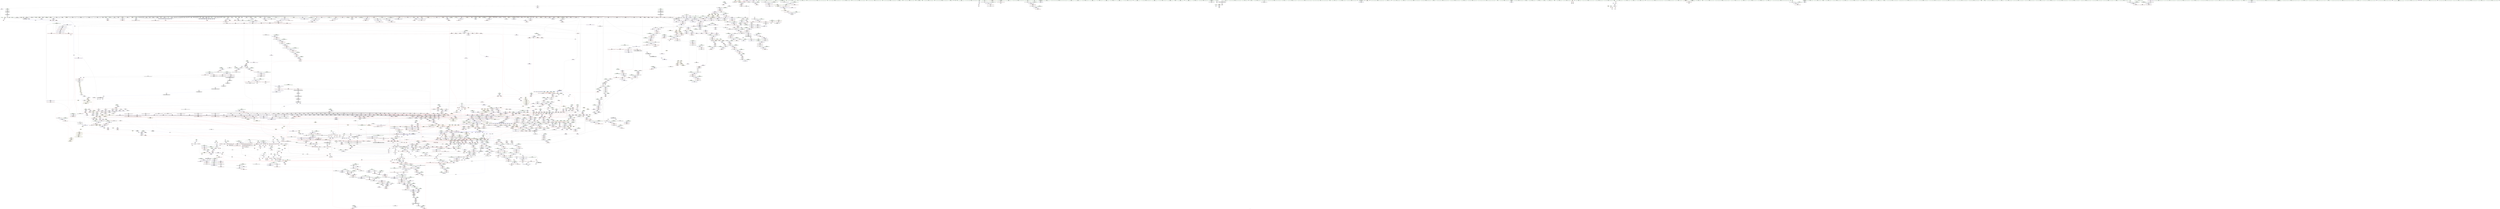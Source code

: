 digraph "SVFG" {
	label="SVFG";

	Node0x5619a62eedf0 [shape=record,color=grey,label="{NodeID: 0\nNullPtr}"];
	Node0x5619a62eedf0 -> Node0x5619a6802600[style=solid];
	Node0x5619a62eedf0 -> Node0x5619a6802700[style=solid];
	Node0x5619a62eedf0 -> Node0x5619a68027d0[style=solid];
	Node0x5619a62eedf0 -> Node0x5619a68028a0[style=solid];
	Node0x5619a62eedf0 -> Node0x5619a6802970[style=solid];
	Node0x5619a62eedf0 -> Node0x5619a6802a40[style=solid];
	Node0x5619a62eedf0 -> Node0x5619a6802b10[style=solid];
	Node0x5619a62eedf0 -> Node0x5619a6802be0[style=solid];
	Node0x5619a62eedf0 -> Node0x5619a6802cb0[style=solid];
	Node0x5619a62eedf0 -> Node0x5619a6802d80[style=solid];
	Node0x5619a62eedf0 -> Node0x5619a6802e50[style=solid];
	Node0x5619a62eedf0 -> Node0x5619a6802f20[style=solid];
	Node0x5619a62eedf0 -> Node0x5619a6802ff0[style=solid];
	Node0x5619a62eedf0 -> Node0x5619a68030c0[style=solid];
	Node0x5619a62eedf0 -> Node0x5619a6803190[style=solid];
	Node0x5619a62eedf0 -> Node0x5619a6803260[style=solid];
	Node0x5619a62eedf0 -> Node0x5619a6803330[style=solid];
	Node0x5619a62eedf0 -> Node0x5619a6803400[style=solid];
	Node0x5619a62eedf0 -> Node0x5619a68034d0[style=solid];
	Node0x5619a62eedf0 -> Node0x5619a68035a0[style=solid];
	Node0x5619a62eedf0 -> Node0x5619a6803670[style=solid];
	Node0x5619a62eedf0 -> Node0x5619a6803740[style=solid];
	Node0x5619a62eedf0 -> Node0x5619a6803810[style=solid];
	Node0x5619a62eedf0 -> Node0x5619a68038e0[style=solid];
	Node0x5619a62eedf0 -> Node0x5619a68039b0[style=solid];
	Node0x5619a62eedf0 -> Node0x5619a6803a80[style=solid];
	Node0x5619a62eedf0 -> Node0x5619a6803b50[style=solid];
	Node0x5619a62eedf0 -> Node0x5619a6803c20[style=solid];
	Node0x5619a62eedf0 -> Node0x5619a6803cf0[style=solid];
	Node0x5619a62eedf0 -> Node0x5619a6803dc0[style=solid];
	Node0x5619a62eedf0 -> Node0x5619a6803e90[style=solid];
	Node0x5619a62eedf0 -> Node0x5619a6803f60[style=solid];
	Node0x5619a62eedf0 -> Node0x5619a6804030[style=solid];
	Node0x5619a62eedf0 -> Node0x5619a6804100[style=solid];
	Node0x5619a62eedf0 -> Node0x5619a68041d0[style=solid];
	Node0x5619a62eedf0 -> Node0x5619a68042a0[style=solid];
	Node0x5619a62eedf0 -> Node0x5619a6804370[style=solid];
	Node0x5619a62eedf0 -> Node0x5619a6804440[style=solid];
	Node0x5619a62eedf0 -> Node0x5619a6804510[style=solid];
	Node0x5619a62eedf0 -> Node0x5619a68045e0[style=solid];
	Node0x5619a62eedf0 -> Node0x5619a68046b0[style=solid];
	Node0x5619a62eedf0 -> Node0x5619a6804780[style=solid];
	Node0x5619a62eedf0 -> Node0x5619a6804850[style=solid];
	Node0x5619a62eedf0 -> Node0x5619a6804920[style=solid];
	Node0x5619a62eedf0 -> Node0x5619a68049f0[style=solid];
	Node0x5619a62eedf0 -> Node0x5619a6804ac0[style=solid];
	Node0x5619a62eedf0 -> Node0x5619a6804b90[style=solid];
	Node0x5619a62eedf0 -> Node0x5619a6804c60[style=solid];
	Node0x5619a62eedf0 -> Node0x5619a6804d30[style=solid];
	Node0x5619a62eedf0 -> Node0x5619a6804e00[style=solid];
	Node0x5619a62eedf0 -> Node0x5619a6804ed0[style=solid];
	Node0x5619a62eedf0 -> Node0x5619a6804fa0[style=solid];
	Node0x5619a62eedf0 -> Node0x5619a6805070[style=solid];
	Node0x5619a62eedf0 -> Node0x5619a6805140[style=solid];
	Node0x5619a62eedf0 -> Node0x5619a6805210[style=solid];
	Node0x5619a62eedf0 -> Node0x5619a68052e0[style=solid];
	Node0x5619a62eedf0 -> Node0x5619a68053b0[style=solid];
	Node0x5619a62eedf0 -> Node0x5619a6805480[style=solid];
	Node0x5619a62eedf0 -> Node0x5619a6805550[style=solid];
	Node0x5619a62eedf0 -> Node0x5619a6805620[style=solid];
	Node0x5619a62eedf0 -> Node0x5619a68056f0[style=solid];
	Node0x5619a62eedf0 -> Node0x5619a68057c0[style=solid];
	Node0x5619a62eedf0 -> Node0x5619a6805890[style=solid];
	Node0x5619a62eedf0 -> Node0x5619a6805960[style=solid];
	Node0x5619a62eedf0 -> Node0x5619a6805a30[style=solid];
	Node0x5619a62eedf0 -> Node0x5619a6805b00[style=solid];
	Node0x5619a62eedf0 -> Node0x5619a6805bd0[style=solid];
	Node0x5619a62eedf0 -> Node0x5619a6805ca0[style=solid];
	Node0x5619a62eedf0 -> Node0x5619a6805d70[style=solid];
	Node0x5619a62eedf0 -> Node0x5619a6805e40[style=solid];
	Node0x5619a62eedf0 -> Node0x5619a6805f10[style=solid];
	Node0x5619a62eedf0 -> Node0x5619a6805fe0[style=solid];
	Node0x5619a62eedf0 -> Node0x5619a68060b0[style=solid];
	Node0x5619a62eedf0 -> Node0x5619a6806180[style=solid];
	Node0x5619a62eedf0 -> Node0x5619a6806250[style=solid];
	Node0x5619a62eedf0 -> Node0x5619a6806320[style=solid];
	Node0x5619a62eedf0 -> Node0x5619a68063f0[style=solid];
	Node0x5619a62eedf0 -> Node0x5619a68064c0[style=solid];
	Node0x5619a62eedf0 -> Node0x5619a6806590[style=solid];
	Node0x5619a62eedf0 -> Node0x5619a6806660[style=solid];
	Node0x5619a62eedf0 -> Node0x5619a6806730[style=solid];
	Node0x5619a62eedf0 -> Node0x5619a6806800[style=solid];
	Node0x5619a62eedf0 -> Node0x5619a68068d0[style=solid];
	Node0x5619a62eedf0 -> Node0x5619a68069a0[style=solid];
	Node0x5619a62eedf0 -> Node0x5619a6806a70[style=solid];
	Node0x5619a62eedf0 -> Node0x5619a6806b40[style=solid];
	Node0x5619a62eedf0 -> Node0x5619a6806c10[style=solid];
	Node0x5619a62eedf0 -> Node0x5619a6806ce0[style=solid];
	Node0x5619a62eedf0 -> Node0x5619a6806db0[style=solid];
	Node0x5619a62eedf0 -> Node0x5619a6806e80[style=solid];
	Node0x5619a62eedf0 -> Node0x5619a6806f50[style=solid];
	Node0x5619a62eedf0 -> Node0x5619a6807020[style=solid];
	Node0x5619a62eedf0 -> Node0x5619a68070f0[style=solid];
	Node0x5619a62eedf0 -> Node0x5619a68071c0[style=solid];
	Node0x5619a62eedf0 -> Node0x5619a6807290[style=solid];
	Node0x5619a62eedf0 -> Node0x5619a6807360[style=solid];
	Node0x5619a62eedf0 -> Node0x5619a6807430[style=solid];
	Node0x5619a62eedf0 -> Node0x5619a6807500[style=solid];
	Node0x5619a62eedf0 -> Node0x5619a68075d0[style=solid];
	Node0x5619a62eedf0 -> Node0x5619a68076a0[style=solid];
	Node0x5619a62eedf0 -> Node0x5619a6807770[style=solid];
	Node0x5619a62eedf0 -> Node0x5619a6807840[style=solid];
	Node0x5619a62eedf0 -> Node0x5619a6807910[style=solid];
	Node0x5619a62eedf0 -> Node0x5619a68079e0[style=solid];
	Node0x5619a62eedf0 -> Node0x5619a6807ab0[style=solid];
	Node0x5619a62eedf0 -> Node0x5619a6807b80[style=solid];
	Node0x5619a62eedf0 -> Node0x5619a6812bc0[style=solid];
	Node0x5619a62eedf0 -> Node0x5619a681a360[style=solid];
	Node0x5619a62eedf0 -> Node0x5619a685fbf0[style=solid];
	Node0x5619a62eedf0 -> Node0x5619a685fcc0[style=solid];
	Node0x5619a62eedf0 -> Node0x5619a685fd90[style=solid];
	Node0x5619a62eedf0 -> Node0x5619a68622f0[style=solid];
	Node0x5619a62eedf0 -> Node0x5619a68623c0[style=solid];
	Node0x5619a62eedf0 -> Node0x5619a6862490[style=solid];
	Node0x5619a62eedf0 -> Node0x5619a68646b0[style=solid];
	Node0x5619a62eedf0 -> Node0x5619a6864780[style=solid];
	Node0x5619a62eedf0 -> Node0x5619a6864850[style=solid];
	Node0x5619a62eedf0 -> Node0x5619a6865b00[style=solid];
	Node0x5619a62eedf0 -> Node0x5619a5bb71f0[style=solid];
	Node0x5619a62eedf0 -> Node0x5619a5bb72c0[style=solid];
	Node0x5619a62eedf0 -> Node0x5619a68a5000[style=solid];
	Node0x5619a62eedf0 -> Node0x5619a68a5480[style=solid];
	Node0x5619a62eedf0 -> Node0x5619a68a6800[style=solid];
	Node0x5619a62eedf0 -> Node0x5619a68a6c80[style=solid];
	Node0x5619a62eedf0 -> Node0x5619a68a7280[style=solid];
	Node0x5619a62eedf0:s64 -> Node0x5619a6a88760[style=solid,color=red];
	Node0x5619a62eedf0:s64 -> Node0x5619a6a88ee0[style=solid,color=red];
	Node0x5619a62eedf0:s64 -> Node0x5619a6a98750[style=solid,color=red];
	Node0x5619a680fdb0 [shape=record,color=red,label="{NodeID: 1550\n3299\<--3291\n\<--__p.addr\n_ZN9__gnu_cxx13new_allocatorISt6vectorIiSaIiEEE10deallocateEPS3_m\n}"];
	Node0x5619a680fdb0 -> Node0x5619a67fac30[style=solid];
	Node0x5619a67ee000 [shape=record,color=green,label="{NodeID: 443\n2911\<--2912\n__a.addr\<--__a.addr_field_insensitive\n_ZNSaISt6vectorIiSaIiEEEC2ERKS2_\n}"];
	Node0x5619a67ee000 -> Node0x5619a683c810[style=solid];
	Node0x5619a67ee000 -> Node0x5619a6862b10[style=solid];
	Node0x5619a68656f0 [shape=record,color=blue,label="{NodeID: 1993\n3325\<--3322\n__n.addr\<--__n\n_ZNSt6vectorIiSaIiEE17_M_default_appendEm\n}"];
	Node0x5619a68656f0 -> Node0x5619a68100f0[style=dashed];
	Node0x5619a68656f0 -> Node0x5619a68101c0[style=dashed];
	Node0x5619a68656f0 -> Node0x5619a6810290[style=dashed];
	Node0x5619a68656f0 -> Node0x5619a6810360[style=dashed];
	Node0x5619a68656f0 -> Node0x5619a6810430[style=dashed];
	Node0x5619a68656f0 -> Node0x5619a6810500[style=dashed];
	Node0x5619a68656f0 -> Node0x5619a68105d0[style=dashed];
	Node0x5619a67fd490 [shape=record,color=purple,label="{NodeID: 886\n172\<--171\n_M_impl3\<--\n_ZNSt6vectorIiSaIiEE9push_backERKi\n}"];
	Node0x5619a67fd490 -> Node0x5619a68083d0[style=solid];
	Node0x5619a6a912e0 [shape=record,color=black,label="{NodeID: 4650\n2958 = PHI(2948, )\n0th arg _ZNSt16allocator_traitsISaISt6vectorIiSaIiEEEE8allocateERS3_m }"];
	Node0x5619a6a912e0 -> Node0x5619a6862f20[style=solid];
	Node0x5619a6833ab0 [shape=record,color=red,label="{NodeID: 1329\n1472\<--1471\n\<--_M_finish\n_ZNSt6vectorIiSaIiEE17_M_realloc_insertIJRKiEEEvN9__gnu_cxx17__normal_iteratorIPiS1_EEDpOT_\n|{<s0>148}}"];
	Node0x5619a6833ab0:s0 -> Node0x5619a6a98050[style=solid,color=red];
	Node0x5619a67e62f0 [shape=record,color=green,label="{NodeID: 222\n1405\<--1406\n__new_finish\<--__new_finish_field_insensitive\n_ZNSt6vectorIiSaIiEE17_M_realloc_insertIJRKiEEEvN9__gnu_cxx17__normal_iteratorIPiS1_EEDpOT_\n}"];
	Node0x5619a67e62f0 -> Node0x5619a68331c0[style=solid];
	Node0x5619a67e62f0 -> Node0x5619a6833290[style=solid];
	Node0x5619a67e62f0 -> Node0x5619a6833360[style=solid];
	Node0x5619a67e62f0 -> Node0x5619a6833430[style=solid];
	Node0x5619a67e62f0 -> Node0x5619a6833500[style=solid];
	Node0x5619a67e62f0 -> Node0x5619a681a290[style=solid];
	Node0x5619a67e62f0 -> Node0x5619a681a360[style=solid];
	Node0x5619a67e62f0 -> Node0x5619a681a430[style=solid];
	Node0x5619a67e62f0 -> Node0x5619a681a500[style=solid];
	Node0x5619a67e62f0 -> Node0x5619a681a5d0[style=solid];
	Node0x5619a681b2d0 [shape=record,color=blue,label="{NodeID: 1772\n1638\<--1633\n__s.addr\<--__s\n_ZNKSt6vectorIiSaIiEE12_M_check_lenEmPKc\n}"];
	Node0x5619a681b2d0 -> Node0x5619a68346e0[style=dashed];
	Node0x5619a6809ea0 [shape=record,color=black,label="{NodeID: 665\n719\<--718\nconv76\<--\nmain\n|{<s0>66}}"];
	Node0x5619a6809ea0:s0 -> Node0x5619a6a8ea10[style=solid,color=red];
	Node0x5619a6a7e330 [shape=record,color=black,label="{NodeID: 4429\n814 = PHI()\n}"];
	Node0x5619a696f950 [shape=record,color=yellow,style=double,label="{NodeID: 3322\n27V_1 = ENCHI(MR_27V_0)\npts\{2998 \}\nFun[_ZNKSt6vectorIiSaIiEE12_M_check_lenEmPKc]|{<s0>163|<s1>165|<s2>166|<s3>168}}"];
	Node0x5619a696f950:s0 -> Node0x5619a6974280[style=dashed,color=red];
	Node0x5619a696f950:s1 -> Node0x5619a6974280[style=dashed,color=red];
	Node0x5619a696f950:s2 -> Node0x5619a6974280[style=dashed,color=red];
	Node0x5619a696f950:s3 -> Node0x5619a6974280[style=dashed,color=red];
	Node0x5619a6828720 [shape=record,color=red,label="{NodeID: 1108\n131\<--93\n\<--ind.addr\n_Z2GoRSt6vectorIiSaIiEEiiii\n}"];
	Node0x5619a6828720 -> Node0x5619a689fc00[style=solid];
	Node0x5619a62415b0 [shape=record,color=green,label="{NodeID: 1\n7\<--1\n__dso_handle\<--dummyObj\nGlob }"];
	Node0x5619a680fe80 [shape=record,color=red,label="{NodeID: 1551\n3316\<--3307\n\<--__first.addr\n_ZSt8_DestroyIPSt6vectorIiSaIiEES2_EvT_S4_RSaIT0_E\n|{<s0>274}}"];
	Node0x5619a680fe80:s0 -> Node0x5619a6a773a0[style=solid,color=red];
	Node0x5619a67ee0d0 [shape=record,color=green,label="{NodeID: 444\n2920\<--2921\n_ZN9__gnu_cxx13new_allocatorISt6vectorIiSaIiEEEC2ERKS4_\<--_ZN9__gnu_cxx13new_allocatorISt6vectorIiSaIiEEEC2ERKS4__field_insensitive\n}"];
	Node0x5619a68657c0 [shape=record,color=blue,label="{NodeID: 1994\n3370\<--3367\n_M_finish9\<--call7\n_ZNSt6vectorIiSaIiEE17_M_default_appendEm\n}"];
	Node0x5619a68657c0 -> Node0x5619a695fe10[style=dashed];
	Node0x5619a67fd560 [shape=record,color=purple,label="{NodeID: 887\n175\<--174\n_M_impl4\<--\n_ZNSt6vectorIiSaIiEE9push_backERKi\n}"];
	Node0x5619a6a913f0 [shape=record,color=black,label="{NodeID: 4651\n2959 = PHI(2949, )\n1st arg _ZNSt16allocator_traitsISaISt6vectorIiSaIiEEEE8allocateERS3_m }"];
	Node0x5619a6a913f0 -> Node0x5619a6862ff0[style=solid];
	Node0x5619a6833b80 [shape=record,color=red,label="{NodeID: 1330\n1529\<--1528\n\<--_M_start26\n_ZNSt6vectorIiSaIiEE17_M_realloc_insertIJRKiEEEvN9__gnu_cxx17__normal_iteratorIPiS1_EEDpOT_\n|{<s0>157}}"];
	Node0x5619a6833b80:s0 -> Node0x5619a6a91720[style=solid,color=red];
	Node0x5619a67e63c0 [shape=record,color=green,label="{NodeID: 223\n1407\<--1408\nexn.slot\<--exn.slot_field_insensitive\n_ZNSt6vectorIiSaIiEE17_M_realloc_insertIJRKiEEEvN9__gnu_cxx17__normal_iteratorIPiS1_EEDpOT_\n}"];
	Node0x5619a67e63c0 -> Node0x5619a68335d0[style=solid];
	Node0x5619a67e63c0 -> Node0x5619a68336a0[style=solid];
	Node0x5619a67e63c0 -> Node0x5619a681a6a0[style=solid];
	Node0x5619a67e63c0 -> Node0x5619a681a840[style=solid];
	Node0x5619a681b3a0 [shape=record,color=blue,label="{NodeID: 1773\n1642\<--1662\nref.tmp\<--call4\n_ZNKSt6vectorIiSaIiEE12_M_check_lenEmPKc\n|{|<s1>167}}"];
	Node0x5619a681b3a0 -> Node0x5619a6834a20[style=dashed];
	Node0x5619a681b3a0:s1 -> Node0x5619a691ac90[style=dashed,color=red];
	Node0x5619a6809f70 [shape=record,color=black,label="{NodeID: 666\n729\<--728\nconv82\<--\nmain\n|{<s0>67}}"];
	Node0x5619a6809f70:s0 -> Node0x5619a6a8ea10[style=solid,color=red];
	Node0x5619a6a7e400 [shape=record,color=black,label="{NodeID: 4430\n817 = PHI()\n}"];
	Node0x5619a6a7e400 -> Node0x5619a680a450[style=solid];
	Node0x5619a696fa30 [shape=record,color=yellow,style=double,label="{NodeID: 3323\n14V_1 = ENCHI(MR_14V_0)\npts\{98 \}\nFun[_ZNSt6vectorIiSaIiEE9push_backERKi]|{<s0>8|<s1>10}}"];
	Node0x5619a696fa30:s0 -> Node0x5619a6983b50[style=dashed,color=red];
	Node0x5619a696fa30:s1 -> Node0x5619a697ddd0[style=dashed,color=red];
	Node0x5619a68287f0 [shape=record,color=red,label="{NodeID: 1109\n134\<--95\n\<--sum_left.addr\n_Z2GoRSt6vectorIiSaIiEEiiii\n}"];
	Node0x5619a68287f0 -> Node0x5619a689ff00[style=solid];
	Node0x5619a622ef50 [shape=record,color=green,label="{NodeID: 2\n9\<--1\n\<--dummyObj\nCan only get source location for instruction, argument, global var or function.}"];
	Node0x5619a680ff50 [shape=record,color=red,label="{NodeID: 1552\n3317\<--3309\n\<--__last.addr\n_ZSt8_DestroyIPSt6vectorIiSaIiEES2_EvT_S4_RSaIT0_E\n|{<s0>274}}"];
	Node0x5619a680ff50:s0 -> Node0x5619a6a87e60[style=solid,color=red];
	Node0x5619a67ee1d0 [shape=record,color=green,label="{NodeID: 445\n2926\<--2927\nthis.addr\<--this.addr_field_insensitive\n_ZN9__gnu_cxx13new_allocatorISt6vectorIiSaIiEEEC2ERKS4_\n}"];
	Node0x5619a67ee1d0 -> Node0x5619a683c8e0[style=solid];
	Node0x5619a67ee1d0 -> Node0x5619a6862be0[style=solid];
	Node0x5619a6847cf0 [shape=record,color=black,label="{NodeID: 3102\nMR_396V_3 = PHI(MR_396V_2, MR_396V_1, )\npts\{1359 \}\n}"];
	Node0x5619a6865890 [shape=record,color=blue,label="{NodeID: 1995\n3327\<--3375\n__len\<--call10\n_ZNSt6vectorIiSaIiEE17_M_default_appendEm\n}"];
	Node0x5619a6865890 -> Node0x5619a68106a0[style=dashed];
	Node0x5619a6865890 -> Node0x5619a6810770[style=dashed];
	Node0x5619a6865890 -> Node0x5619a6810840[style=dashed];
	Node0x5619a6865890 -> Node0x5619a6960310[style=dashed];
	Node0x5619a67fd630 [shape=record,color=purple,label="{NodeID: 888\n176\<--174\n_M_finish5\<--\n_ZNSt6vectorIiSaIiEE9push_backERKi\n}"];
	Node0x5619a67fd630 -> Node0x5619a6829280[style=solid];
	Node0x5619a6a91500 [shape=record,color=black,label="{NodeID: 4652\n3504 = PHI(1054, )\n0th arg _ZNSt6vectorIiSaIiEE15_M_erase_at_endEPi }"];
	Node0x5619a6a91500 -> Node0x5619a6866250[style=solid];
	Node0x5619a6981d40 [shape=record,color=yellow,style=double,label="{NodeID: 3545\n25V_1 = ENCHI(MR_25V_0)\npts\{1998 \}\nFun[_ZNSt27__uninitialized_default_n_1ILb1EE18__uninit_default_nIPimEET_S3_T0_]|{<s0>231}}"];
	Node0x5619a6981d40:s0 -> Node0x5619a6984e80[style=dashed,color=red];
	Node0x5619a6833c50 [shape=record,color=red,label="{NodeID: 1331\n1533\<--1532\n\<--_M_finish28\n_ZNSt6vectorIiSaIiEE17_M_realloc_insertIJRKiEEEvN9__gnu_cxx17__normal_iteratorIPiS1_EEDpOT_\n|{<s0>157}}"];
	Node0x5619a6833c50:s0 -> Node0x5619a6a91970[style=solid,color=red];
	Node0x5619a67e6490 [shape=record,color=green,label="{NodeID: 224\n1409\<--1410\nehselector.slot\<--ehselector.slot_field_insensitive\n_ZNSt6vectorIiSaIiEE17_M_realloc_insertIJRKiEEEvN9__gnu_cxx17__normal_iteratorIPiS1_EEDpOT_\n}"];
	Node0x5619a67e6490 -> Node0x5619a6833770[style=solid];
	Node0x5619a67e6490 -> Node0x5619a681a770[style=solid];
	Node0x5619a67e6490 -> Node0x5619a681a910[style=solid];
	Node0x5619a681b470 [shape=record,color=blue,label="{NodeID: 1774\n1640\<--1668\n__len\<--add\n_ZNKSt6vectorIiSaIiEE12_M_check_lenEmPKc\n}"];
	Node0x5619a681b470 -> Node0x5619a68347b0[style=dashed];
	Node0x5619a681b470 -> Node0x5619a6834880[style=dashed];
	Node0x5619a681b470 -> Node0x5619a6834950[style=dashed];
	Node0x5619a680a040 [shape=record,color=black,label="{NodeID: 667\n732\<--731\nconv84\<--\nmain\n|{<s0>68}}"];
	Node0x5619a680a040:s0 -> Node0x5619a6a8ea10[style=solid,color=red];
	Node0x5619a6a7e4d0 [shape=record,color=black,label="{NodeID: 4431\n832 = PHI(1028, )\n|{<s0>84}}"];
	Node0x5619a6a7e4d0:s0 -> Node0x5619a6a90400[style=solid,color=red];
	Node0x5619a68288c0 [shape=record,color=red,label="{NodeID: 1110\n110\<--97\n\<--cur.addr\n_Z2GoRSt6vectorIiSaIiEEiiii\n}"];
	Node0x5619a68288c0 -> Node0x5619a68a4d00[style=solid];
	Node0x5619a623e1f0 [shape=record,color=green,label="{NodeID: 3\n11\<--1\n.str\<--dummyObj\nGlob }"];
	Node0x5619a6810020 [shape=record,color=red,label="{NodeID: 1553\n3341\<--3323\nthis1\<--this.addr\n_ZNSt6vectorIiSaIiEE17_M_default_appendEm\n|{|<s22>277|<s23>278}}"];
	Node0x5619a6810020 -> Node0x5619a67fad00[style=solid];
	Node0x5619a6810020 -> Node0x5619a67fadd0[style=solid];
	Node0x5619a6810020 -> Node0x5619a67faea0[style=solid];
	Node0x5619a6810020 -> Node0x5619a67faf70[style=solid];
	Node0x5619a6810020 -> Node0x5619a67fb040[style=solid];
	Node0x5619a6810020 -> Node0x5619a67fb110[style=solid];
	Node0x5619a6810020 -> Node0x5619a67fb1e0[style=solid];
	Node0x5619a6810020 -> Node0x5619a67fb2b0[style=solid];
	Node0x5619a6810020 -> Node0x5619a67fb380[style=solid];
	Node0x5619a6810020 -> Node0x5619a67fb450[style=solid];
	Node0x5619a6810020 -> Node0x5619a67fb520[style=solid];
	Node0x5619a6810020 -> Node0x5619a67fb5f0[style=solid];
	Node0x5619a6810020 -> Node0x5619a67fb6c0[style=solid];
	Node0x5619a6810020 -> Node0x5619a67fb790[style=solid];
	Node0x5619a6810020 -> Node0x5619a67fb860[style=solid];
	Node0x5619a6810020 -> Node0x5619a67fb930[style=solid];
	Node0x5619a6810020 -> Node0x5619a67fba00[style=solid];
	Node0x5619a6810020 -> Node0x5619a67fbad0[style=solid];
	Node0x5619a6810020 -> Node0x5619a67fbba0[style=solid];
	Node0x5619a6810020 -> Node0x5619a67fbc70[style=solid];
	Node0x5619a6810020 -> Node0x5619a67fbd40[style=solid];
	Node0x5619a6810020 -> Node0x5619a67fbe10[style=solid];
	Node0x5619a6810020:s22 -> Node0x5619a6a8afc0[style=solid,color=red];
	Node0x5619a6810020:s23 -> Node0x5619a6a90400[style=solid,color=red];
	Node0x5619a67ee2a0 [shape=record,color=green,label="{NodeID: 446\n2928\<--2929\n.addr\<--.addr_field_insensitive\n_ZN9__gnu_cxx13new_allocatorISt6vectorIiSaIiEEEC2ERKS4_\n}"];
	Node0x5619a67ee2a0 -> Node0x5619a6862cb0[style=solid];
	Node0x5619a6865960 [shape=record,color=blue,label="{NodeID: 1996\n3329\<--3377\n__size\<--call11\n_ZNSt6vectorIiSaIiEE17_M_default_appendEm\n}"];
	Node0x5619a6865960 -> Node0x5619a6810910[style=dashed];
	Node0x5619a6865960 -> Node0x5619a68109e0[style=dashed];
	Node0x5619a6865960 -> Node0x5619a6810ab0[style=dashed];
	Node0x5619a6865960 -> Node0x5619a6960810[style=dashed];
	Node0x5619a67fd700 [shape=record,color=purple,label="{NodeID: 889\n183\<--182\n_M_impl6\<--\n_ZNSt6vectorIiSaIiEE9push_backERKi\n}"];
	Node0x5619a6a91610 [shape=record,color=black,label="{NodeID: 4653\n3505 = PHI(1075, )\n1st arg _ZNSt6vectorIiSaIiEE15_M_erase_at_endEPi }"];
	Node0x5619a6a91610 -> Node0x5619a6866320[style=solid];
	Node0x5619a6833d20 [shape=record,color=red,label="{NodeID: 1332\n1541\<--1540\n\<--_M_start31\n_ZNSt6vectorIiSaIiEE17_M_realloc_insertIJRKiEEEvN9__gnu_cxx17__normal_iteratorIPiS1_EEDpOT_\n|{<s0>158}}"];
	Node0x5619a6833d20:s0 -> Node0x5619a6a8fdc0[style=solid,color=red];
	Node0x5619a67e6560 [shape=record,color=green,label="{NodeID: 225\n1419\<--1420\n_ZNKSt6vectorIiSaIiEE12_M_check_lenEmPKc\<--_ZNKSt6vectorIiSaIiEE12_M_check_lenEmPKc_field_insensitive\n}"];
	Node0x5619a681b540 [shape=record,color=blue,label="{NodeID: 1775\n1687\<--1685\n__lhs.addr\<--__lhs\n_ZN9__gnu_cxxmiIPiSt6vectorIiSaIiEEEENS_17__normal_iteratorIT_T0_E15difference_typeERKS8_SB_\n}"];
	Node0x5619a681b540 -> Node0x5619a6834af0[style=dashed];
	Node0x5619a680a110 [shape=record,color=black,label="{NodeID: 668\n736\<--735\nconv86\<--\nmain\n|{<s0>69}}"];
	Node0x5619a680a110:s0 -> Node0x5619a6a9a620[style=solid,color=red];
	Node0x5619a6a7e6a0 [shape=record,color=black,label="{NodeID: 4432\n833 = PHI(1082, )\n}"];
	Node0x5619a6a7e6a0 -> Node0x5619a680a5f0[style=solid];
	Node0x5619a6828990 [shape=record,color=red,label="{NodeID: 1111\n137\<--97\n\<--cur.addr\n_Z2GoRSt6vectorIiSaIiEEiiii\n}"];
	Node0x5619a6828990 -> Node0x5619a689fd80[style=solid];
	Node0x5619a6773ad0 [shape=record,color=green,label="{NodeID: 4\n13\<--1\n.str.2\<--dummyObj\nGlob }"];
	Node0x5619a68100f0 [shape=record,color=red,label="{NodeID: 1554\n3342\<--3325\n\<--__n.addr\n_ZNSt6vectorIiSaIiEE17_M_default_appendEm\n}"];
	Node0x5619a68100f0 -> Node0x5619a68a6680[style=solid];
	Node0x5619a67ee370 [shape=record,color=green,label="{NodeID: 447\n2937\<--2938\nthis.addr\<--this.addr_field_insensitive\n_ZNSt12_Vector_baseISt6vectorIiSaIiEESaIS2_EE11_M_allocateEm\n}"];
	Node0x5619a67ee370 -> Node0x5619a683c9b0[style=solid];
	Node0x5619a67ee370 -> Node0x5619a6862d80[style=solid];
	Node0x5619a6865a30 [shape=record,color=blue,label="{NodeID: 1997\n3331\<--3381\n__new_start\<--call12\n_ZNSt6vectorIiSaIiEE17_M_default_appendEm\n}"];
	Node0x5619a6865a30 -> Node0x5619a6810b80[style=dashed];
	Node0x5619a6865a30 -> Node0x5619a6810c50[style=dashed];
	Node0x5619a6865a30 -> Node0x5619a6810d20[style=dashed];
	Node0x5619a6865a30 -> Node0x5619a6810df0[style=dashed];
	Node0x5619a6865a30 -> Node0x5619a6810ec0[style=dashed];
	Node0x5619a6865a30 -> Node0x5619a6810f90[style=dashed];
	Node0x5619a6865a30 -> Node0x5619a6811060[style=dashed];
	Node0x5619a6865a30 -> Node0x5619a6960d10[style=dashed];
	Node0x5619a67fd7d0 [shape=record,color=purple,label="{NodeID: 890\n184\<--182\n_M_finish7\<--\n_ZNSt6vectorIiSaIiEE9push_backERKi\n}"];
	Node0x5619a67fd7d0 -> Node0x5619a6829350[style=solid];
	Node0x5619a67fd7d0 -> Node0x5619a68135b0[style=solid];
	Node0x5619a6a91720 [shape=record,color=black,label="{NodeID: 4654\n1819 = PHI(422, 1510, 1529, 3419, 3442, 3513, )\n0th arg _ZSt8_DestroyIPiiEvT_S1_RSaIT0_E }"];
	Node0x5619a6a91720 -> Node0x5619a681c170[style=solid];
	Node0x5619a6833df0 [shape=record,color=red,label="{NodeID: 1333\n1545\<--1544\n\<--_M_end_of_storage\n_ZNSt6vectorIiSaIiEE17_M_realloc_insertIJRKiEEEvN9__gnu_cxx17__normal_iteratorIPiS1_EEDpOT_\n}"];
	Node0x5619a6833df0 -> Node0x5619a680d1d0[style=solid];
	Node0x5619a67e6660 [shape=record,color=green,label="{NodeID: 226\n1423\<--1424\n_ZNSt6vectorIiSaIiEE5beginEv\<--_ZNSt6vectorIiSaIiEE5beginEv_field_insensitive\n}"];
	Node0x5619a681b610 [shape=record,color=blue,label="{NodeID: 1776\n1689\<--1686\n__rhs.addr\<--__rhs\n_ZN9__gnu_cxxmiIPiSt6vectorIiSaIiEEEENS_17__normal_iteratorIT_T0_E15difference_typeERKS8_SB_\n}"];
	Node0x5619a681b610 -> Node0x5619a6834bc0[style=dashed];
	Node0x5619a680a1e0 [shape=record,color=black,label="{NodeID: 669\n739\<--738\nconv88\<--\nmain\n|{<s0>70}}"];
	Node0x5619a680a1e0:s0 -> Node0x5619a6a8ea10[style=solid,color=red];
	Node0x5619a6a7e7e0 [shape=record,color=black,label="{NodeID: 4433\n839 = PHI(1028, )\n|{<s0>86}}"];
	Node0x5619a6a7e7e0:s0 -> Node0x5619a6a8d8f0[style=solid,color=red];
	Node0x5619a696fd00 [shape=record,color=yellow,style=double,label="{NodeID: 3326\n25V_1 = ENCHI(MR_25V_0)\npts\{1998 \}\nFun[_ZNSt6vectorIiSaIiEE9push_backERKi]|{<s0>8|<s1>10}}"];
	Node0x5619a696fd00:s0 -> Node0x5619a6983f00[style=dashed,color=red];
	Node0x5619a696fd00:s1 -> Node0x5619a697e5e0[style=dashed,color=red];
	Node0x5619a6828a60 [shape=record,color=red,label="{NodeID: 1112\n122\<--99\n\<--i\n_Z2GoRSt6vectorIiSaIiEEiiii\n}"];
	Node0x5619a6828a60 -> Node0x5619a68a3980[style=solid];
	Node0x5619a6798db0 [shape=record,color=green,label="{NodeID: 5\n15\<--1\nstdin\<--dummyObj\nGlob }"];
	Node0x5619a68101c0 [shape=record,color=red,label="{NodeID: 1555\n3357\<--3325\n\<--__n.addr\n_ZNSt6vectorIiSaIiEE17_M_default_appendEm\n}"];
	Node0x5619a68101c0 -> Node0x5619a68a6b00[style=solid];
	Node0x5619a67ee440 [shape=record,color=green,label="{NodeID: 448\n2939\<--2940\n__n.addr\<--__n.addr_field_insensitive\n_ZNSt12_Vector_baseISt6vectorIiSaIiEESaIS2_EE11_M_allocateEm\n}"];
	Node0x5619a67ee440 -> Node0x5619a683ca80[style=solid];
	Node0x5619a67ee440 -> Node0x5619a683cb50[style=solid];
	Node0x5619a67ee440 -> Node0x5619a6862e50[style=solid];
	Node0x5619a6865b00 [shape=record,color=blue, style = dotted,label="{NodeID: 1998\n3333\<--3\n__destroy_from\<--dummyVal\n_ZNSt6vectorIiSaIiEE17_M_default_appendEm\n}"];
	Node0x5619a6865b00 -> Node0x5619a6811130[style=dashed];
	Node0x5619a6865b00 -> Node0x5619a6811200[style=dashed];
	Node0x5619a6865b00 -> Node0x5619a68112d0[style=dashed];
	Node0x5619a6865b00 -> Node0x5619a6865bd0[style=dashed];
	Node0x5619a67fd8a0 [shape=record,color=purple,label="{NodeID: 891\n186\<--185\nincdec.ptr\<--\n_ZNSt6vectorIiSaIiEE9push_backERKi\n}"];
	Node0x5619a67fd8a0 -> Node0x5619a68135b0[style=solid];
	Node0x5619a6a91970 [shape=record,color=black,label="{NodeID: 4655\n1820 = PHI(426, 1511, 1533, 3422, 3446, 3517, )\n1st arg _ZSt8_DestroyIPiiEvT_S1_RSaIT0_E }"];
	Node0x5619a6a91970 -> Node0x5619a681c240[style=solid];
	Node0x5619a6833ec0 [shape=record,color=red,label="{NodeID: 1334\n1549\<--1548\n\<--_M_start34\n_ZNSt6vectorIiSaIiEE17_M_realloc_insertIJRKiEEEvN9__gnu_cxx17__normal_iteratorIPiS1_EEDpOT_\n}"];
	Node0x5619a6833ec0 -> Node0x5619a680d2a0[style=solid];
	Node0x5619a67e6760 [shape=record,color=green,label="{NodeID: 227\n1428\<--1429\n_ZN9__gnu_cxxmiIPiSt6vectorIiSaIiEEEENS_17__normal_iteratorIT_T0_E15difference_typeERKS8_SB_\<--_ZN9__gnu_cxxmiIPiSt6vectorIiSaIiEEEENS_17__normal_iteratorIT_T0_E15difference_typeERKS8_SB__field_insensitive\n}"];
	Node0x5619a681b6e0 [shape=record,color=blue,label="{NodeID: 1777\n1708\<--1705\nthis.addr\<--this\n_ZNSt6vectorIiSaIiEE5beginEv\n}"];
	Node0x5619a681b6e0 -> Node0x5619a6834e30[style=dashed];
	Node0x5619a680a2b0 [shape=record,color=black,label="{NodeID: 670\n769\<--768\nconv107\<--\nmain\n|{<s0>75}}"];
	Node0x5619a680a2b0:s0 -> Node0x5619a6a8ea10[style=solid,color=red];
	Node0x5619a6a7e920 [shape=record,color=black,label="{NodeID: 4434\n842 = PHI(392, )\n}"];
	Node0x5619a6a7e920 -> Node0x5619a682f670[style=solid];
	Node0x5619a696fde0 [shape=record,color=yellow,style=double,label="{NodeID: 3327\n27V_1 = ENCHI(MR_27V_0)\npts\{2998 \}\nFun[_ZNSt6vectorIiSaIiEE9push_backERKi]|{|<s5>9|<s6>10}}"];
	Node0x5619a696fde0 -> Node0x5619a68290e0[style=dashed];
	Node0x5619a696fde0 -> Node0x5619a68291b0[style=dashed];
	Node0x5619a696fde0 -> Node0x5619a6829280[style=dashed];
	Node0x5619a696fde0 -> Node0x5619a6829350[style=dashed];
	Node0x5619a696fde0 -> Node0x5619a68135b0[style=dashed];
	Node0x5619a696fde0:s5 -> Node0x5619a696b430[style=dashed,color=red];
	Node0x5619a696fde0:s6 -> Node0x5619a697e6c0[style=dashed,color=red];
	Node0x5619a6828b30 [shape=record,color=red,label="{NodeID: 1113\n135\<--99\n\<--i\n_Z2GoRSt6vectorIiSaIiEEiiii\n}"];
	Node0x5619a6828b30 -> Node0x5619a689ff00[style=solid];
	Node0x5619a6798e40 [shape=record,color=green,label="{NodeID: 6\n16\<--1\n.str.3\<--dummyObj\nGlob }"];
	Node0x5619a6810290 [shape=record,color=red,label="{NodeID: 1556\n3364\<--3325\n\<--__n.addr\n_ZNSt6vectorIiSaIiEE17_M_default_appendEm\n|{<s0>276}}"];
	Node0x5619a6810290:s0 -> Node0x5619a6a94fb0[style=solid,color=red];
	Node0x5619a67ee510 [shape=record,color=green,label="{NodeID: 449\n2951\<--2952\n_ZNSt16allocator_traitsISaISt6vectorIiSaIiEEEE8allocateERS3_m\<--_ZNSt16allocator_traitsISaISt6vectorIiSaIiEEEE8allocateERS3_m_field_insensitive\n}"];
	Node0x5619a6865bd0 [shape=record,color=blue,label="{NodeID: 1999\n3333\<--3393\n__destroy_from\<--add.ptr15\n_ZNSt6vectorIiSaIiEE17_M_default_appendEm\n}"];
	Node0x5619a6865bd0 -> Node0x5619a6811130[style=dashed];
	Node0x5619a6865bd0 -> Node0x5619a6811200[style=dashed];
	Node0x5619a6865bd0 -> Node0x5619a68112d0[style=dashed];
	Node0x5619a6865bd0 -> Node0x5619a6961210[style=dashed];
	Node0x5619a67fd970 [shape=record,color=purple,label="{NodeID: 892\n403\<--402\n_M_impl\<--\n_ZNSt6vectorIiSaIiEEixEm\n}"];
	Node0x5619a6a91bc0 [shape=record,color=black,label="{NodeID: 4656\n1821 = PHI(428, 1513, 1535, 3424, 3448, 3519, )\n2nd arg _ZSt8_DestroyIPiiEvT_S1_RSaIT0_E }"];
	Node0x5619a6a91bc0 -> Node0x5619a681c310[style=solid];
	Node0x5619a6833f90 [shape=record,color=red,label="{NodeID: 1335\n1591\<--1588\nthis1\<--this.addr\n_ZNSt6vectorIiSaIiEE3endEv\n}"];
	Node0x5619a6833f90 -> Node0x5619a680d370[style=solid];
	Node0x5619a67e6860 [shape=record,color=green,label="{NodeID: 228\n1434\<--1435\n_ZNSt12_Vector_baseIiSaIiEE11_M_allocateEm\<--_ZNSt12_Vector_baseIiSaIiEE11_M_allocateEm_field_insensitive\n}"];
	Node0x5619a681b7b0 [shape=record,color=blue,label="{NodeID: 1778\n1722\<--1720\nthis.addr\<--this\n_ZNSt12_Vector_baseIiSaIiEE11_M_allocateEm\n}"];
	Node0x5619a681b7b0 -> Node0x5619a6834fd0[style=dashed];
	Node0x5619a680a380 [shape=record,color=black,label="{NodeID: 671\n780\<--779\nconv114\<--\nmain\n|{<s0>76}}"];
	Node0x5619a680a380:s0 -> Node0x5619a6a8ea10[style=solid,color=red];
	Node0x5619a6a7ea60 [shape=record,color=black,label="{NodeID: 4435\n849 = PHI(392, )\n}"];
	Node0x5619a6a7ea60 -> Node0x5619a682f740[style=solid];
	Node0x5619a6828c00 [shape=record,color=red,label="{NodeID: 1114\n140\<--99\n\<--i\n_Z2GoRSt6vectorIiSaIiEEiiii\n}"];
	Node0x5619a6828c00 -> Node0x5619a68a0380[style=solid];
	Node0x5619a6798ed0 [shape=record,color=green,label="{NodeID: 7\n18\<--1\n.str.4\<--dummyObj\nGlob }"];
	Node0x5619a6810360 [shape=record,color=red,label="{NodeID: 1557\n3373\<--3325\n\<--__n.addr\n_ZNSt6vectorIiSaIiEE17_M_default_appendEm\n|{<s0>277}}"];
	Node0x5619a6810360:s0 -> Node0x5619a6a8b120[style=solid,color=red];
	Node0x5619a67ee610 [shape=record,color=green,label="{NodeID: 450\n2960\<--2961\n__a.addr\<--__a.addr_field_insensitive\n_ZNSt16allocator_traitsISaISt6vectorIiSaIiEEEE8allocateERS3_m\n}"];
	Node0x5619a67ee610 -> Node0x5619a683cc20[style=solid];
	Node0x5619a67ee610 -> Node0x5619a6862f20[style=solid];
	Node0x5619a6865ca0 [shape=record,color=blue,label="{NodeID: 2000\n3335\<--3409\nexn.slot\<--\n_ZNSt6vectorIiSaIiEE17_M_default_appendEm\n}"];
	Node0x5619a6865ca0 -> Node0x5619a68113a0[style=dashed];
	Node0x5619a6865ca0 -> Node0x5619a6865e40[style=dashed];
	Node0x5619a67fda40 [shape=record,color=purple,label="{NodeID: 893\n404\<--402\n_M_start\<--\n_ZNSt6vectorIiSaIiEEixEm\n}"];
	Node0x5619a67fda40 -> Node0x5619a682aef0[style=solid];
	Node0x5619a6a91e10 [shape=record,color=black,label="{NodeID: 4657\n2376 = PHI(2368, )\n0th arg _ZN9__gnu_cxx13new_allocatorIiE10deallocateEPim }"];
	Node0x5619a6a91e10 -> Node0x5619a685ed50[style=solid];
	Node0x5619a6834060 [shape=record,color=red,label="{NodeID: 1336\n1599\<--1598\n\<--coerce.dive\n_ZNSt6vectorIiSaIiEE3endEv\n}"];
	Node0x5619a6834060 -> Node0x5619a680d440[style=solid];
	Node0x5619a67eedf0 [shape=record,color=green,label="{NodeID: 229\n1454\<--1455\n_ZNK9__gnu_cxx17__normal_iteratorIPiSt6vectorIiSaIiEEE4baseEv\<--_ZNK9__gnu_cxx17__normal_iteratorIPiSt6vectorIiSaIiEEE4baseEv_field_insensitive\n}"];
	Node0x5619a681b880 [shape=record,color=blue,label="{NodeID: 1779\n1724\<--1721\n__n.addr\<--__n\n_ZNSt12_Vector_baseIiSaIiEE11_M_allocateEm\n}"];
	Node0x5619a681b880 -> Node0x5619a68350a0[style=dashed];
	Node0x5619a681b880 -> Node0x5619a6835170[style=dashed];
	Node0x5619a680a450 [shape=record,color=black,label="{NodeID: 672\n820\<--817\nconv134\<--call133\nmain\n}"];
	Node0x5619a680a450 -> Node0x5619a68172a0[style=solid];
	Node0x5619a6a7eba0 [shape=record,color=black,label="{NodeID: 4436\n861 = PHI(229, )\n}"];
	Node0x5619a6a7eba0 -> Node0x5619a68176b0[style=solid];
	Node0x5619a6828cd0 [shape=record,color=red,label="{NodeID: 1115\n144\<--99\n\<--i\n_Z2GoRSt6vectorIiSaIiEEiiii\n}"];
	Node0x5619a6828cd0 -> Node0x5619a68a0200[style=solid];
	Node0x5619a679a1d0 [shape=record,color=green,label="{NodeID: 8\n20\<--1\nstdout\<--dummyObj\nGlob }"];
	Node0x5619a6810430 [shape=record,color=red,label="{NodeID: 1558\n3387\<--3325\n\<--__n.addr\n_ZNSt6vectorIiSaIiEE17_M_default_appendEm\n|{<s0>281}}"];
	Node0x5619a6810430:s0 -> Node0x5619a6a94fb0[style=solid,color=red];
	Node0x5619a67ee6e0 [shape=record,color=green,label="{NodeID: 451\n2962\<--2963\n__n.addr\<--__n.addr_field_insensitive\n_ZNSt16allocator_traitsISaISt6vectorIiSaIiEEEE8allocateERS3_m\n}"];
	Node0x5619a67ee6e0 -> Node0x5619a683ccf0[style=solid];
	Node0x5619a67ee6e0 -> Node0x5619a6862ff0[style=solid];
	Node0x5619a6865d70 [shape=record,color=blue,label="{NodeID: 2001\n3337\<--3411\nehselector.slot\<--\n_ZNSt6vectorIiSaIiEE17_M_default_appendEm\n}"];
	Node0x5619a6865d70 -> Node0x5619a6865f10[style=dashed];
	Node0x5619a67fdb10 [shape=record,color=purple,label="{NodeID: 894\n420\<--419\n_M_impl\<--\n_ZNSt6vectorIiSaIiEED2Ev\n}"];
	Node0x5619a6a91f20 [shape=record,color=black,label="{NodeID: 4658\n3207 = PHI(3158, )\n1st arg _ZNSt12_Destroy_auxILb0EE9__destroyIPSt6vectorIiSaIiEEEEvT_S6_ }"];
	Node0x5619a6a91f20 -> Node0x5619a68649f0[style=solid];
	Node0x5619a6834130 [shape=record,color=red,label="{NodeID: 1337\n1614\<--1605\nthis1\<--this.addr\n_ZN9__gnu_cxx13new_allocatorIiE9constructIiJRKiEEEvPT_DpOT0_\n}"];
	Node0x5619a67eeef0 [shape=record,color=green,label="{NodeID: 230\n1461\<--1462\n_ZSt34__uninitialized_move_if_noexcept_aIPiS0_SaIiEET0_T_S3_S2_RT1_\<--_ZSt34__uninitialized_move_if_noexcept_aIPiS0_SaIiEET0_T_S3_S2_RT1__field_insensitive\n}"];
	Node0x5619a681b950 [shape=record,color=blue,label="{NodeID: 1780\n1747\<--1743\n__first.addr\<--__first\n_ZSt34__uninitialized_move_if_noexcept_aIPiS0_SaIiEET0_T_S3_S2_RT1_\n}"];
	Node0x5619a681b950 -> Node0x5619a6835240[style=dashed];
	Node0x5619a680a520 [shape=record,color=black,label="{NodeID: 673\n831\<--830\nconv139\<--\nmain\n|{<s0>83}}"];
	Node0x5619a680a520:s0 -> Node0x5619a6a9a620[style=solid,color=red];
	Node0x5619a6a7ece0 [shape=record,color=black,label="{NodeID: 4437\n885 = PHI(1028, )\n|{<s0>91}}"];
	Node0x5619a6a7ece0:s0 -> Node0x5619a6a8d8f0[style=solid,color=red];
	Node0x5619a6828da0 [shape=record,color=red,label="{NodeID: 1116\n126\<--123\n\<--call\n_Z2GoRSt6vectorIiSaIiEEiiii\n}"];
	Node0x5619a6828da0 -> Node0x5619a68a3980[style=solid];
	Node0x5619a679a290 [shape=record,color=green,label="{NodeID: 9\n21\<--1\n_ZSt3cin\<--dummyObj\nGlob }"];
	Node0x5619a6810500 [shape=record,color=red,label="{NodeID: 1559\n3421\<--3325\n\<--__n.addr\n_ZNSt6vectorIiSaIiEE17_M_default_appendEm\n}"];
	Node0x5619a67ee7b0 [shape=record,color=green,label="{NodeID: 452\n2970\<--2971\n_ZN9__gnu_cxx13new_allocatorISt6vectorIiSaIiEEE8allocateEmPKv\<--_ZN9__gnu_cxx13new_allocatorISt6vectorIiSaIiEEE8allocateEmPKv_field_insensitive\n}"];
	Node0x5619a6865e40 [shape=record,color=blue,label="{NodeID: 2002\n3335\<--3428\nexn.slot\<--\n_ZNSt6vectorIiSaIiEE17_M_default_appendEm\n}"];
	Node0x5619a6865e40 -> Node0x5619a6811470[style=dashed];
	Node0x5619a67fdbe0 [shape=record,color=purple,label="{NodeID: 895\n421\<--419\n_M_start\<--\n_ZNSt6vectorIiSaIiEED2Ev\n}"];
	Node0x5619a67fdbe0 -> Node0x5619a682b160[style=solid];
	Node0x5619a6a92030 [shape=record,color=black,label="{NodeID: 4659\n3231 = PHI(3220, )\n0th arg _ZSt8_DestroyISt6vectorIiSaIiEEEvPT_ }"];
	Node0x5619a6a92030 -> Node0x5619a6864b90[style=solid];
	Node0x5619a6834200 [shape=record,color=red,label="{NodeID: 1338\n1615\<--1607\n\<--__p.addr\n_ZN9__gnu_cxx13new_allocatorIiE9constructIiJRKiEEEvPT_DpOT0_\n}"];
	Node0x5619a6834200 -> Node0x5619a680d510[style=solid];
	Node0x5619a67eeff0 [shape=record,color=green,label="{NodeID: 231\n1487\<--1488\n__cxa_begin_catch\<--__cxa_begin_catch_field_insensitive\n}"];
	Node0x5619a681ba20 [shape=record,color=blue,label="{NodeID: 1781\n1749\<--1744\n__last.addr\<--__last\n_ZSt34__uninitialized_move_if_noexcept_aIPiS0_SaIiEET0_T_S3_S2_RT1_\n}"];
	Node0x5619a681ba20 -> Node0x5619a6835310[style=dashed];
	Node0x5619a680a5f0 [shape=record,color=black,label="{NodeID: 674\n834\<--833\nconv142\<--call141\nmain\n}"];
	Node0x5619a680a5f0 -> Node0x5619a68a6380[style=solid];
	Node0x5619a6a7ee20 [shape=record,color=black,label="{NodeID: 4438\n189 = PHI(1584, )\n}"];
	Node0x5619a6a7ee20 -> Node0x5619a6813680[style=solid];
	Node0x5619a69701c0 [shape=record,color=yellow,style=double,label="{NodeID: 3331\n27V_1 = ENCHI(MR_27V_0)\npts\{2998 \}\nFun[_ZNSt6vectorIS_IiSaIiEESaIS1_EE21_M_default_initializeEm]|{<s0>238}}"];
	Node0x5619a69701c0:s0 -> Node0x5619a691b540[style=dashed,color=red];
	Node0x5619a6828e70 [shape=record,color=red,label="{NodeID: 1117\n160\<--152\nthis1\<--this.addr\n_ZNSt6vectorIiSaIiEE9push_backERKi\n|{|<s5>9|<s6>10}}"];
	Node0x5619a6828e70 -> Node0x5619a6807fc0[style=solid];
	Node0x5619a6828e70 -> Node0x5619a6808090[style=solid];
	Node0x5619a6828e70 -> Node0x5619a6808160[style=solid];
	Node0x5619a6828e70 -> Node0x5619a6808230[style=solid];
	Node0x5619a6828e70 -> Node0x5619a6808300[style=solid];
	Node0x5619a6828e70:s5 -> Node0x5619a6a8c510[style=solid,color=red];
	Node0x5619a6828e70:s6 -> Node0x5619a6a94910[style=solid,color=red];
	Node0x5619a67992c0 [shape=record,color=green,label="{NodeID: 10\n22\<--1\n_ZSt4cout\<--dummyObj\nGlob }"];
	Node0x5619a68105d0 [shape=record,color=red,label="{NodeID: 1560\n3476\<--3325\n\<--__n.addr\n_ZNSt6vectorIiSaIiEE17_M_default_appendEm\n}"];
	Node0x5619a67ee8b0 [shape=record,color=green,label="{NodeID: 453\n2977\<--2978\nthis.addr\<--this.addr_field_insensitive\n_ZN9__gnu_cxx13new_allocatorISt6vectorIiSaIiEEE8allocateEmPKv\n}"];
	Node0x5619a67ee8b0 -> Node0x5619a683cdc0[style=solid];
	Node0x5619a67ee8b0 -> Node0x5619a68630c0[style=solid];
	Node0x5619a6865f10 [shape=record,color=blue,label="{NodeID: 2003\n3337\<--3430\nehselector.slot\<--\n_ZNSt6vectorIiSaIiEE17_M_default_appendEm\n}"];
	Node0x5619a6865f10 -> Node0x5619a6811540[style=dashed];
	Node0x5619a67fdcb0 [shape=record,color=purple,label="{NodeID: 896\n424\<--423\n_M_impl2\<--\n_ZNSt6vectorIiSaIiEED2Ev\n}"];
	Node0x5619a6a92140 [shape=record,color=black,label="{NodeID: 4660\n1705 = PHI(1415, )\n0th arg _ZNSt6vectorIiSaIiEE5beginEv }"];
	Node0x5619a6a92140 -> Node0x5619a681b6e0[style=solid];
	Node0x5619a68342d0 [shape=record,color=red,label="{NodeID: 1339\n1618\<--1609\n\<--__args.addr\n_ZN9__gnu_cxx13new_allocatorIiE9constructIiJRKiEEEvPT_DpOT0_\n|{<s0>161}}"];
	Node0x5619a68342d0:s0 -> Node0x5619a6a89ff0[style=solid,color=red];
	Node0x5619a67ef0f0 [shape=record,color=green,label="{NodeID: 232\n1499\<--1500\n_ZNSt16allocator_traitsISaIiEE7destroyIiEEvRS0_PT_\<--_ZNSt16allocator_traitsISaIiEE7destroyIiEEvRS0_PT__field_insensitive\n}"];
	Node0x5619a681baf0 [shape=record,color=blue,label="{NodeID: 1782\n1751\<--1745\n__result.addr\<--__result\n_ZSt34__uninitialized_move_if_noexcept_aIPiS0_SaIiEET0_T_S3_S2_RT1_\n}"];
	Node0x5619a681baf0 -> Node0x5619a68353e0[style=dashed];
	Node0x5619a680a6c0 [shape=record,color=black,label="{NodeID: 675\n838\<--837\nconv146\<--\nmain\n|{<s0>85}}"];
	Node0x5619a680a6c0:s0 -> Node0x5619a6a9a620[style=solid,color=red];
	Node0x5619a6a7ef60 [shape=record,color=black,label="{NodeID: 4439\n271 = PHI(392, )\n}"];
	Node0x5619a6a7ef60 -> Node0x5619a682a530[style=solid];
	Node0x5619a6a7ef60 -> Node0x5619a6813d00[style=solid];
	Node0x5619a69702a0 [shape=record,color=yellow,style=double,label="{NodeID: 3332\n217V_1 = ENCHI(MR_217V_0)\npts\{4560000 4720000 \}\nFun[_ZNSt6vectorIS_IiSaIiEESaIS1_EE21_M_default_initializeEm]}"];
	Node0x5619a69702a0 -> Node0x5619a683bbe0[style=dashed];
	Node0x5619a6828f40 [shape=record,color=red,label="{NodeID: 1118\n178\<--154\n\<--__x.addr\n_ZNSt6vectorIiSaIiEE9push_backERKi\n|{<s0>8}}"];
	Node0x5619a6828f40:s0 -> Node0x5619a6a99e00[style=solid,color=red];
	Node0x5619a6799380 [shape=record,color=green,label="{NodeID: 11\n23\<--1\n.str.5\<--dummyObj\nGlob }"];
	Node0x5619a68106a0 [shape=record,color=red,label="{NodeID: 1561\n3380\<--3327\n\<--__len\n_ZNSt6vectorIiSaIiEE17_M_default_appendEm\n|{<s0>279}}"];
	Node0x5619a68106a0:s0 -> Node0x5619a6a996a0[style=solid,color=red];
	Node0x5619a67ee980 [shape=record,color=green,label="{NodeID: 454\n2979\<--2980\n__n.addr\<--__n.addr_field_insensitive\n_ZN9__gnu_cxx13new_allocatorISt6vectorIiSaIiEEE8allocateEmPKv\n}"];
	Node0x5619a67ee980 -> Node0x5619a683ce90[style=solid];
	Node0x5619a67ee980 -> Node0x5619a683cf60[style=solid];
	Node0x5619a67ee980 -> Node0x5619a6863190[style=solid];
	Node0x5619a6865fe0 [shape=record,color=blue,label="{NodeID: 2004\n3471\<--3468\n_M_start45\<--\n_ZNSt6vectorIiSaIiEE17_M_default_appendEm\n}"];
	Node0x5619a6865fe0 -> Node0x5619a68660b0[style=dashed];
	Node0x5619a67fdd80 [shape=record,color=purple,label="{NodeID: 897\n425\<--423\n_M_finish\<--\n_ZNSt6vectorIiSaIiEED2Ev\n}"];
	Node0x5619a67fdd80 -> Node0x5619a682b230[style=solid];
	Node0x5619a6a92250 [shape=record,color=black,label="{NodeID: 4661\n2924 = PHI(2916, )\n0th arg _ZN9__gnu_cxx13new_allocatorISt6vectorIiSaIiEEEC2ERKS4_ }"];
	Node0x5619a6a92250 -> Node0x5619a6862be0[style=solid];
	Node0x5619a69825b0 [shape=record,color=yellow,style=double,label="{NodeID: 3554\n25V_1 = ENCHI(MR_25V_0)\npts\{1998 \}\nFun[_ZSt34__uninitialized_move_if_noexcept_aIPiS0_SaIiEET0_T_S3_S2_RT1_]|{<s0>177}}"];
	Node0x5619a69825b0:s0 -> Node0x5619a6971250[style=dashed,color=red];
	Node0x5619a68343a0 [shape=record,color=red,label="{NodeID: 1340\n1620\<--1619\n\<--call\n_ZN9__gnu_cxx13new_allocatorIiE9constructIiJRKiEEEvPT_DpOT0_\n}"];
	Node0x5619a68343a0 -> Node0x5619a681af90[style=solid];
	Node0x5619a67ef1f0 [shape=record,color=green,label="{NodeID: 233\n1508\<--1509\n__cxa_end_catch\<--__cxa_end_catch_field_insensitive\n}"];
	Node0x5619a681bbc0 [shape=record,color=blue,label="{NodeID: 1783\n1753\<--1746\n__alloc.addr\<--__alloc\n_ZSt34__uninitialized_move_if_noexcept_aIPiS0_SaIiEET0_T_S3_S2_RT1_\n}"];
	Node0x5619a681bbc0 -> Node0x5619a68354b0[style=dashed];
	Node0x5619a680a790 [shape=record,color=black,label="{NodeID: 676\n841\<--840\nconv148\<--\nmain\n|{<s0>86}}"];
	Node0x5619a680a790:s0 -> Node0x5619a6a8ea10[style=solid,color=red];
	Node0x5619a6a7f130 [shape=record,color=black,label="{NodeID: 4440\n303 = PHI(392, )\n}"];
	Node0x5619a6a7f130 -> Node0x5619a682a600[style=solid];
	Node0x5619a6829010 [shape=record,color=red,label="{NodeID: 1119\n194\<--154\n\<--__x.addr\n_ZNSt6vectorIiSaIiEE9push_backERKi\n|{<s0>10}}"];
	Node0x5619a6829010:s0 -> Node0x5619a6a94b90[style=solid,color=red];
	Node0x5619a67dec10 [shape=record,color=green,label="{NodeID: 12\n25\<--1\n.str.6\<--dummyObj\nGlob }"];
	Node0x5619a6810770 [shape=record,color=red,label="{NodeID: 1562\n3435\<--3327\n\<--__len\n_ZNSt6vectorIiSaIiEE17_M_default_appendEm\n|{<s0>288}}"];
	Node0x5619a6810770:s0 -> Node0x5619a6a8ffd0[style=solid,color=red];
	Node0x5619a67eea50 [shape=record,color=green,label="{NodeID: 455\n2981\<--2982\n.addr\<--.addr_field_insensitive\n_ZN9__gnu_cxx13new_allocatorISt6vectorIiSaIiEEE8allocateEmPKv\n}"];
	Node0x5619a67eea50 -> Node0x5619a6863260[style=solid];
	Node0x5619a68660b0 [shape=record,color=blue,label="{NodeID: 2005\n3480\<--3477\n_M_finish49\<--add.ptr47\n_ZNSt6vectorIiSaIiEE17_M_default_appendEm\n}"];
	Node0x5619a68660b0 -> Node0x5619a6866180[style=dashed];
	Node0x5619a67fde50 [shape=record,color=purple,label="{NodeID: 898\n1039\<--1038\n_M_impl\<--\n_ZNSt6vectorIS_IiSaIiEESaIS1_EEixEm\n}"];
	Node0x5619a6a92360 [shape=record,color=black,label="{NodeID: 4662\n2925 = PHI(2918, )\n1st arg _ZN9__gnu_cxx13new_allocatorISt6vectorIiSaIiEEEC2ERKS4_ }"];
	Node0x5619a6a92360 -> Node0x5619a6862cb0[style=solid];
	Node0x5619a6834470 [shape=record,color=red,label="{NodeID: 1341\n1628\<--1625\n\<--__t.addr\n_ZSt7forwardIRKiEOT_RNSt16remove_referenceIS2_E4typeE\n}"];
	Node0x5619a6834470 -> Node0x5619a680d6b0[style=solid];
	Node0x5619a67ef2f0 [shape=record,color=green,label="{NodeID: 234\n1520\<--1521\n_ZNSt12_Vector_baseIiSaIiEE13_M_deallocateEPim\<--_ZNSt12_Vector_baseIiSaIiEE13_M_deallocateEPim_field_insensitive\n}"];
	Node0x5619a681bc90 [shape=record,color=blue,label="{NodeID: 1784\n1767\<--1764\ncoerce.dive\<--call\n_ZSt34__uninitialized_move_if_noexcept_aIPiS0_SaIiEET0_T_S3_S2_RT1_\n}"];
	Node0x5619a681bc90 -> Node0x5619a6835580[style=dashed];
	Node0x5619a680a860 [shape=record,color=black,label="{NodeID: 677\n848\<--847\nconv150\<--\nmain\n|{<s0>87}}"];
	Node0x5619a680a860:s0 -> Node0x5619a6a8ea10[style=solid,color=red];
	Node0x5619a6a7f240 [shape=record,color=black,label="{NodeID: 4441\n428 = PHI(1791, )\n|{<s0>24}}"];
	Node0x5619a6a7f240:s0 -> Node0x5619a6a91bc0[style=solid,color=red];
	Node0x5619a68290e0 [shape=record,color=red,label="{NodeID: 1120\n164\<--163\n\<--_M_finish\n_ZNSt6vectorIiSaIiEE9push_backERKi\n}"];
	Node0x5619a68290e0 -> Node0x5619a68a4880[style=solid];
	Node0x5619a67deca0 [shape=record,color=green,label="{NodeID: 13\n27\<--1\n.str.7\<--dummyObj\nGlob }"];
	Node0x5619a6810840 [shape=record,color=red,label="{NodeID: 1563\n3483\<--3327\n\<--__len\n_ZNSt6vectorIiSaIiEE17_M_default_appendEm\n}"];
	Node0x5619a67eeb20 [shape=record,color=green,label="{NodeID: 456\n2989\<--2990\n_ZNK9__gnu_cxx13new_allocatorISt6vectorIiSaIiEEE8max_sizeEv\<--_ZNK9__gnu_cxx13new_allocatorISt6vectorIiSaIiEEE8max_sizeEv_field_insensitive\n}"];
	Node0x5619a6866180 [shape=record,color=blue,label="{NodeID: 2006\n3487\<--3484\n_M_end_of_storage52\<--add.ptr50\n_ZNSt6vectorIiSaIiEE17_M_default_appendEm\n}"];
	Node0x5619a6866180 -> Node0x5619a695fe10[style=dashed];
	Node0x5619a67fdf20 [shape=record,color=purple,label="{NodeID: 899\n1040\<--1038\n_M_start\<--\n_ZNSt6vectorIS_IiSaIiEESaIS1_EEixEm\n}"];
	Node0x5619a67fdf20 -> Node0x5619a68301d0[style=solid];
	Node0x5619a6a92470 [shape=record,color=black,label="{NodeID: 4663\n1890 = PHI(1642, )\n0th arg _ZSt3maxImERKT_S2_S2_ }"];
	Node0x5619a6a92470 -> Node0x5619a681c720[style=solid];
	Node0x5619a6834540 [shape=record,color=red,label="{NodeID: 1342\n1647\<--1634\nthis1\<--this.addr\n_ZNKSt6vectorIiSaIiEE12_M_check_lenEmPKc\n|{<s0>162|<s1>163|<s2>165|<s3>166|<s4>168|<s5>169|<s6>170}}"];
	Node0x5619a6834540:s0 -> Node0x5619a6a5ddb0[style=solid,color=red];
	Node0x5619a6834540:s1 -> Node0x5619a6a90400[style=solid,color=red];
	Node0x5619a6834540:s2 -> Node0x5619a6a90400[style=solid,color=red];
	Node0x5619a6834540:s3 -> Node0x5619a6a90400[style=solid,color=red];
	Node0x5619a6834540:s4 -> Node0x5619a6a90400[style=solid,color=red];
	Node0x5619a6834540:s5 -> Node0x5619a6a5ddb0[style=solid,color=red];
	Node0x5619a6834540:s6 -> Node0x5619a6a5ddb0[style=solid,color=red];
	Node0x5619a67ef3f0 [shape=record,color=green,label="{NodeID: 235\n1523\<--1524\n__cxa_rethrow\<--__cxa_rethrow_field_insensitive\n}"];
	Node0x5619a681bd60 [shape=record,color=blue,label="{NodeID: 1785\n1771\<--1770\ncoerce.dive3\<--call2\n_ZSt34__uninitialized_move_if_noexcept_aIPiS0_SaIiEET0_T_S3_S2_RT1_\n}"];
	Node0x5619a681bd60 -> Node0x5619a6835650[style=dashed];
	Node0x5619a680a930 [shape=record,color=black,label="{NodeID: 678\n884\<--883\nconv157\<--\nmain\n|{<s0>90}}"];
	Node0x5619a680a930:s0 -> Node0x5619a6a9a620[style=solid,color=red];
	Node0x5619a6a7f350 [shape=record,color=black,label="{NodeID: 4442\n516 = PHI()\n}"];
	Node0x5619a68291b0 [shape=record,color=red,label="{NodeID: 1121\n168\<--167\n\<--_M_end_of_storage\n_ZNSt6vectorIiSaIiEE9push_backERKi\n}"];
	Node0x5619a68291b0 -> Node0x5619a68a4880[style=solid];
	Node0x5619a67ded30 [shape=record,color=green,label="{NodeID: 14\n29\<--1\n.str.8\<--dummyObj\nGlob }"];
	Node0x5619a6810910 [shape=record,color=red,label="{NodeID: 1564\n3385\<--3329\n\<--__size\n_ZNSt6vectorIiSaIiEE17_M_default_appendEm\n}"];
	Node0x5619a67eec20 [shape=record,color=green,label="{NodeID: 457\n2997\<--2998\ncall2\<--call2_field_insensitive\n_ZN9__gnu_cxx13new_allocatorISt6vectorIiSaIiEEE8allocateEmPKv\n}"];
	Node0x5619a67eec20 -> Node0x5619a67fa000[style=solid];
	Node0x5619a6866250 [shape=record,color=blue,label="{NodeID: 2007\n3506\<--3504\nthis.addr\<--this\n_ZNSt6vectorIiSaIiEE15_M_erase_at_endEPi\n}"];
	Node0x5619a6866250 -> Node0x5619a6811e30[style=dashed];
	Node0x5619a67fdff0 [shape=record,color=purple,label="{NodeID: 900\n1071\<--1070\n_M_impl\<--\n_ZNSt6vectorIiSaIiEE6resizeEm\n}"];
	Node0x5619a6a92580 [shape=record,color=black,label="{NodeID: 4664\n1891 = PHI(1636, )\n1st arg _ZSt3maxImERKT_S2_S2_ }"];
	Node0x5619a6a92580 -> Node0x5619a681c7f0[style=solid];
	Node0x5619a6834610 [shape=record,color=red,label="{NodeID: 1343\n1653\<--1636\n\<--__n.addr\n_ZNKSt6vectorIiSaIiEE12_M_check_lenEmPKc\n}"];
	Node0x5619a6834610 -> Node0x5619a68a4b80[style=solid];
	Node0x5619a67ef4f0 [shape=record,color=green,label="{NodeID: 236\n1586\<--1587\nretval\<--retval_field_insensitive\n_ZNSt6vectorIiSaIiEE3endEv\n|{|<s1>160}}"];
	Node0x5619a67ef4f0 -> Node0x5619a681fc30[style=solid];
	Node0x5619a67ef4f0:s1 -> Node0x5619a6a963f0[style=solid,color=red];
	Node0x5619a681be30 [shape=record,color=blue,label="{NodeID: 1786\n1785\<--1784\nthis.addr\<--this\n_ZNK9__gnu_cxx17__normal_iteratorIPiSt6vectorIiSaIiEEE4baseEv\n}"];
	Node0x5619a681be30 -> Node0x5619a6835720[style=dashed];
	Node0x5619a680aa00 [shape=record,color=black,label="{NodeID: 679\n887\<--886\nconv159\<--\nmain\n|{<s0>91}}"];
	Node0x5619a680aa00:s0 -> Node0x5619a6a8ea10[style=solid,color=red];
	Node0x5619a6a7f420 [shape=record,color=black,label="{NodeID: 4443\n546 = PHI(1028, )\n|{<s0>35}}"];
	Node0x5619a6a7f420:s0 -> Node0x5619a6a89870[style=solid,color=red];
	Node0x5619a6829280 [shape=record,color=red,label="{NodeID: 1122\n177\<--176\n\<--_M_finish5\n_ZNSt6vectorIiSaIiEE9push_backERKi\n|{<s0>8}}"];
	Node0x5619a6829280:s0 -> Node0x5619a6a99cb0[style=solid,color=red];
	Node0x5619a67dedf0 [shape=record,color=green,label="{NodeID: 15\n31\<--1\n.str.9\<--dummyObj\nGlob }"];
	Node0x5619a68109e0 [shape=record,color=red,label="{NodeID: 1565\n3392\<--3329\n\<--__size\n_ZNSt6vectorIiSaIiEE17_M_default_appendEm\n}"];
	Node0x5619a67eecf0 [shape=record,color=green,label="{NodeID: 458\n3003\<--3004\nthis.addr\<--this.addr_field_insensitive\n_ZNK9__gnu_cxx13new_allocatorISt6vectorIiSaIiEEE8max_sizeEv\n}"];
	Node0x5619a67eecf0 -> Node0x5619a683d030[style=solid];
	Node0x5619a67eecf0 -> Node0x5619a6863330[style=solid];
	Node0x5619a6866320 [shape=record,color=blue,label="{NodeID: 2008\n3508\<--3505\n__pos.addr\<--__pos\n_ZNSt6vectorIiSaIiEE15_M_erase_at_endEPi\n}"];
	Node0x5619a6866320 -> Node0x5619a6811f00[style=dashed];
	Node0x5619a6866320 -> Node0x5619a6811fd0[style=dashed];
	Node0x5619a67fe0c0 [shape=record,color=purple,label="{NodeID: 901\n1072\<--1070\n_M_start\<--\n_ZNSt6vectorIiSaIiEE6resizeEm\n}"];
	Node0x5619a67fe0c0 -> Node0x5619a68306b0[style=solid];
	Node0x5619a6a92690 [shape=record,color=black,label="{NodeID: 4665\n2177 = PHI(2162, )\n0th arg _ZSt14__copy_move_a2ILb1EPiS0_ET1_T0_S2_S1_ }"];
	Node0x5619a6a92690 -> Node0x5619a681e600[style=solid];
	Node0x5619a68346e0 [shape=record,color=red,label="{NodeID: 1344\n1656\<--1638\n\<--__s.addr\n_ZNKSt6vectorIiSaIiEE12_M_check_lenEmPKc\n}"];
	Node0x5619a67ef5c0 [shape=record,color=green,label="{NodeID: 237\n1588\<--1589\nthis.addr\<--this.addr_field_insensitive\n_ZNSt6vectorIiSaIiEE3endEv\n}"];
	Node0x5619a67ef5c0 -> Node0x5619a6833f90[style=solid];
	Node0x5619a67ef5c0 -> Node0x5619a681ac50[style=solid];
	Node0x5619a681bf00 [shape=record,color=blue,label="{NodeID: 1787\n1793\<--1792\nthis.addr\<--this\n_ZNSt12_Vector_baseIiSaIiEE19_M_get_Tp_allocatorEv\n}"];
	Node0x5619a681bf00 -> Node0x5619a68357f0[style=dashed];
	Node0x5619a680aad0 [shape=record,color=black,label="{NodeID: 680\n901\<--900\nconv164\<--\nmain\n|{<s0>92}}"];
	Node0x5619a680aad0:s0 -> Node0x5619a6a8ea10[style=solid,color=red];
	Node0x5619a6a7f560 [shape=record,color=black,label="{NodeID: 4444\n573 = PHI(392, )\n}"];
	Node0x5619a6a7f560 -> Node0x5619a68153c0[style=solid];
	Node0x5619a6829350 [shape=record,color=red,label="{NodeID: 1123\n185\<--184\n\<--_M_finish7\n_ZNSt6vectorIiSaIiEE9push_backERKi\n}"];
	Node0x5619a6829350 -> Node0x5619a67fd8a0[style=solid];
	Node0x5619a67deef0 [shape=record,color=green,label="{NodeID: 16\n34\<--1\n\<--dummyObj\nCan only get source location for instruction, argument, global var or function.}"];
	Node0x5619a6810ab0 [shape=record,color=red,label="{NodeID: 1566\n3474\<--3329\n\<--__size\n_ZNSt6vectorIiSaIiEE17_M_default_appendEm\n}"];
	Node0x5619a67ff440 [shape=record,color=green,label="{NodeID: 459\n3013\<--3014\n__first.addr\<--__first.addr_field_insensitive\n_ZSt27__uninitialized_default_n_aIPSt6vectorIiSaIiEEmS2_ET_S4_T0_RSaIT1_E\n}"];
	Node0x5619a67ff440 -> Node0x5619a683d100[style=solid];
	Node0x5619a67ff440 -> Node0x5619a6863400[style=solid];
	Node0x5619a68663f0 [shape=record,color=blue,label="{NodeID: 2009\n3524\<--3521\n_M_finish3\<--\n_ZNSt6vectorIiSaIiEE15_M_erase_at_endEPi\n|{<s0>116}}"];
	Node0x5619a68663f0:s0 -> Node0x5619a691e7f0[style=dashed,color=blue];
	Node0x5619a67fe190 [shape=record,color=purple,label="{NodeID: 902\n1089\<--1088\n_M_impl\<--\n_ZNKSt6vectorIiSaIiEE4sizeEv\n}"];
	Node0x5619a6a927a0 [shape=record,color=black,label="{NodeID: 4666\n2178 = PHI(2170, )\n1st arg _ZSt14__copy_move_a2ILb1EPiS0_ET1_T0_S2_S1_ }"];
	Node0x5619a6a927a0 -> Node0x5619a681e6d0[style=solid];
	Node0x5619a68347b0 [shape=record,color=red,label="{NodeID: 1345\n1670\<--1640\n\<--__len\n_ZNKSt6vectorIiSaIiEE12_M_check_lenEmPKc\n}"];
	Node0x5619a68347b0 -> Node0x5619a68a4580[style=solid];
	Node0x5619a67ef690 [shape=record,color=green,label="{NodeID: 238\n1596\<--1597\n_ZN9__gnu_cxx17__normal_iteratorIPiSt6vectorIiSaIiEEEC2ERKS1_\<--_ZN9__gnu_cxx17__normal_iteratorIPiSt6vectorIiSaIiEEEC2ERKS1__field_insensitive\n}"];
	Node0x5619a681bfd0 [shape=record,color=blue,label="{NodeID: 1788\n1805\<--1803\n__a.addr\<--__a\n_ZNSt16allocator_traitsISaIiEE7destroyIiEEvRS0_PT_\n}"];
	Node0x5619a681bfd0 -> Node0x5619a68358c0[style=dashed];
	Node0x5619a680aba0 [shape=record,color=black,label="{NodeID: 681\n452\<--941\nmain_ret\<--\nmain\n}"];
	Node0x5619a6a7f6a0 [shape=record,color=black,label="{NodeID: 4445\n585 = PHI(392, )\n}"];
	Node0x5619a6a7f6a0 -> Node0x5619a682ef20[style=solid];
	Node0x5619a6829420 [shape=record,color=red,label="{NodeID: 1124\n196\<--195\n\<--coerce.dive8\n_ZNSt6vectorIiSaIiEE9push_backERKi\n|{<s0>10}}"];
	Node0x5619a6829420:s0 -> Node0x5619a6a94a50[style=solid,color=red];
	Node0x5619a67deff0 [shape=record,color=green,label="{NodeID: 17\n64\<--1\n\<--dummyObj\nCan only get source location for instruction, argument, global var or function.|{<s0>3}}"];
	Node0x5619a67deff0:s0 -> Node0x5619a6a889e0[style=solid,color=red];
	Node0x5619a6810b80 [shape=record,color=red,label="{NodeID: 1567\n3384\<--3331\n\<--__new_start\n_ZNSt6vectorIiSaIiEE17_M_default_appendEm\n}"];
	Node0x5619a6810b80 -> Node0x5619a6827bc0[style=solid];
	Node0x5619a67ff510 [shape=record,color=green,label="{NodeID: 460\n3015\<--3016\n__n.addr\<--__n.addr_field_insensitive\n_ZSt27__uninitialized_default_n_aIPSt6vectorIiSaIiEEmS2_ET_S4_T0_RSaIT1_E\n}"];
	Node0x5619a67ff510 -> Node0x5619a683d1d0[style=solid];
	Node0x5619a67ff510 -> Node0x5619a68634d0[style=solid];
	Node0x5619a67fe260 [shape=record,color=purple,label="{NodeID: 903\n1090\<--1088\n_M_finish\<--\n_ZNKSt6vectorIiSaIiEE4sizeEv\n}"];
	Node0x5619a67fe260 -> Node0x5619a6830850[style=solid];
	Node0x5619a6a928b0 [shape=record,color=black,label="{NodeID: 4667\n2179 = PHI(2171, )\n2nd arg _ZSt14__copy_move_a2ILb1EPiS0_ET1_T0_S2_S1_ }"];
	Node0x5619a6a928b0 -> Node0x5619a681e7a0[style=solid];
	Node0x5619a6982b20 [shape=record,color=yellow,style=double,label="{NodeID: 3560\n394V_1 = ENCHI(MR_394V_0)\npts\{1352 \}\nFun[_ZZN9__gnu_cxx6__stoaIlicJiEEET0_PFT_PKT1_PPS3_DpT2_EPKcS5_PmS9_EN11_Save_errnoD2Ev]}"];
	Node0x5619a6982b20 -> Node0x5619a6832180[style=dashed];
	Node0x5619a6834880 [shape=record,color=red,label="{NodeID: 1346\n1674\<--1640\n\<--__len\n_ZNKSt6vectorIiSaIiEE12_M_check_lenEmPKc\n}"];
	Node0x5619a6834880 -> Node0x5619a68a4700[style=solid];
	Node0x5619a67ef790 [shape=record,color=green,label="{NodeID: 239\n1605\<--1606\nthis.addr\<--this.addr_field_insensitive\n_ZN9__gnu_cxx13new_allocatorIiE9constructIiJRKiEEEvPT_DpOT0_\n}"];
	Node0x5619a67ef790 -> Node0x5619a6834130[style=solid];
	Node0x5619a67ef790 -> Node0x5619a681ad20[style=solid];
	Node0x5619a681c0a0 [shape=record,color=blue,label="{NodeID: 1789\n1807\<--1804\n__p.addr\<--__p\n_ZNSt16allocator_traitsISaIiEE7destroyIiEEvRS0_PT_\n}"];
	Node0x5619a681c0a0 -> Node0x5619a6835990[style=dashed];
	Node0x5619a680ac70 [shape=record,color=black,label="{NodeID: 682\n968\<--967\n\<--this1\n_ZNSaISt6vectorIiSaIiEEEC2Ev\n|{<s0>107}}"];
	Node0x5619a680ac70:s0 -> Node0x5619a6a941c0[style=solid,color=red];
	Node0x5619a6a7f7e0 [shape=record,color=black,label="{NodeID: 4446\n770 = PHI(392, )\n}"];
	Node0x5619a6a7f7e0 -> Node0x5619a6816c20[style=solid];
	Node0x5619a68294f0 [shape=record,color=red,label="{NodeID: 1125\n225\<--205\n\<--retval\n_ZSt3minIiERKT_S2_S2_\n}"];
	Node0x5619a68294f0 -> Node0x5619a68084a0[style=solid];
	Node0x5619a67df0f0 [shape=record,color=green,label="{NodeID: 18\n112\<--1\n\<--dummyObj\nCan only get source location for instruction, argument, global var or function.|{<s0>35|<s1>35}}"];
	Node0x5619a67df0f0:s0 -> Node0x5619a6a89b70[style=solid,color=red];
	Node0x5619a67df0f0:s1 -> Node0x5619a6a89e70[style=solid,color=red];
	Node0x5619a6810c50 [shape=record,color=red,label="{NodeID: 1568\n3391\<--3331\n\<--__new_start\n_ZNSt6vectorIiSaIiEE17_M_default_appendEm\n}"];
	Node0x5619a6810c50 -> Node0x5619a6827c90[style=solid];
	Node0x5619a67ff5e0 [shape=record,color=green,label="{NodeID: 461\n3017\<--3018\n.addr\<--.addr_field_insensitive\n_ZSt27__uninitialized_default_n_aIPSt6vectorIiSaIiEEmS2_ET_S4_T0_RSaIT1_E\n}"];
	Node0x5619a67ff5e0 -> Node0x5619a68635a0[style=solid];
	Node0x5619a67fe330 [shape=record,color=purple,label="{NodeID: 904\n1093\<--1092\n_M_impl2\<--\n_ZNKSt6vectorIiSaIiEE4sizeEv\n}"];
	Node0x5619a6a929c0 [shape=record,color=black,label="{NodeID: 4668\n203 = PHI(95, )\n0th arg _ZSt3minIiERKT_S2_S2_ }"];
	Node0x5619a6a929c0 -> Node0x5619a6813750[style=solid];
	Node0x5619a6834950 [shape=record,color=red,label="{NodeID: 1347\n1680\<--1640\n\<--__len\n_ZNKSt6vectorIiSaIiEE12_M_check_lenEmPKc\n}"];
	Node0x5619a6834950 -> Node0x5619a689bb80[style=solid];
	Node0x5619a67ef860 [shape=record,color=green,label="{NodeID: 240\n1607\<--1608\n__p.addr\<--__p.addr_field_insensitive\n_ZN9__gnu_cxx13new_allocatorIiE9constructIiJRKiEEEvPT_DpOT0_\n}"];
	Node0x5619a67ef860 -> Node0x5619a6834200[style=solid];
	Node0x5619a67ef860 -> Node0x5619a681adf0[style=solid];
	Node0x5619a681c170 [shape=record,color=blue,label="{NodeID: 1790\n1822\<--1819\n__first.addr\<--__first\n_ZSt8_DestroyIPiiEvT_S1_RSaIT0_E\n}"];
	Node0x5619a681c170 -> Node0x5619a6835a60[style=dashed];
	Node0x5619a680ad40 [shape=record,color=black,label="{NodeID: 683\n991\<--990\n\<--this1\n_ZNSt6vectorIS_IiSaIiEESaIS1_EEC2EmRKS2_\n|{<s0>108}}"];
	Node0x5619a680ad40:s0 -> Node0x5619a6a8c150[style=solid,color=red];
	Node0x5619a6a7f920 [shape=record,color=black,label="{NodeID: 4447\n781 = PHI(392, )\n}"];
	Node0x5619a6a7f920 -> Node0x5619a682f5a0[style=solid];
	Node0x5619a6a7f920 -> Node0x5619a6816dc0[style=solid];
	Node0x5619a68295c0 [shape=record,color=red,label="{NodeID: 1126\n215\<--207\n\<--__a.addr\n_ZSt3minIiERKT_S2_S2_\n}"];
	Node0x5619a68295c0 -> Node0x5619a68299d0[style=solid];
	Node0x5619a67df1f0 [shape=record,color=green,label="{NodeID: 19\n133\<--1\n\<--dummyObj\nCan only get source location for instruction, argument, global var or function.}"];
	Node0x5619a6810d20 [shape=record,color=red,label="{NodeID: 1569\n3403\<--3331\n\<--__new_start\n_ZNSt6vectorIiSaIiEE17_M_default_appendEm\n|{<s0>283}}"];
	Node0x5619a6810d20:s0 -> Node0x5619a6a981e0[style=solid,color=red];
	Node0x5619a67ff6b0 [shape=record,color=green,label="{NodeID: 462\n3025\<--3026\n_ZSt25__uninitialized_default_nIPSt6vectorIiSaIiEEmET_S4_T0_\<--_ZSt25__uninitialized_default_nIPSt6vectorIiSaIiEEmET_S4_T0__field_insensitive\n}"];
	Node0x5619a67fe400 [shape=record,color=purple,label="{NodeID: 905\n1094\<--1092\n_M_start\<--\n_ZNKSt6vectorIiSaIiEE4sizeEv\n}"];
	Node0x5619a67fe400 -> Node0x5619a6830920[style=solid];
	Node0x5619a6a92ad0 [shape=record,color=black,label="{NodeID: 4669\n204 = PHI(91, )\n1st arg _ZSt3minIiERKT_S2_S2_ }"];
	Node0x5619a6a92ad0 -> Node0x5619a6813820[style=solid];
	Node0x5619a6982d10 [shape=record,color=yellow,style=double,label="{NodeID: 3562\n381V_1 = ENCHI(MR_381V_0)\npts\{12130000 \}\nFun[_ZZN9__gnu_cxx6__stoaIlicJiEEET0_PFT_PKT1_PPS3_DpT2_EPKcS5_PmS9_EN11_Save_errnoD2Ev]}"];
	Node0x5619a6982d10 -> Node0x5619a6832250[style=dashed];
	Node0x5619a6834a20 [shape=record,color=red,label="{NodeID: 1348\n1667\<--1664\n\<--call5\n_ZNKSt6vectorIiSaIiEE12_M_check_lenEmPKc\n}"];
	Node0x5619a6834a20 -> Node0x5619a68a1100[style=solid];
	Node0x5619a67ef930 [shape=record,color=green,label="{NodeID: 241\n1609\<--1610\n__args.addr\<--__args.addr_field_insensitive\n_ZN9__gnu_cxx13new_allocatorIiE9constructIiJRKiEEEvPT_DpOT0_\n}"];
	Node0x5619a67ef930 -> Node0x5619a68342d0[style=solid];
	Node0x5619a67ef930 -> Node0x5619a681aec0[style=solid];
	Node0x5619a681c240 [shape=record,color=blue,label="{NodeID: 1791\n1824\<--1820\n__last.addr\<--__last\n_ZSt8_DestroyIPiiEvT_S1_RSaIT0_E\n}"];
	Node0x5619a681c240 -> Node0x5619a6835b30[style=dashed];
	Node0x5619a680ae10 [shape=record,color=black,label="{NodeID: 684\n1007\<--990\n\<--this1\n_ZNSt6vectorIS_IiSaIiEESaIS1_EEC2EmRKS2_\n|{<s0>110}}"];
	Node0x5619a680ae10:s0 -> Node0x5619a6a8d1d0[style=solid,color=red];
	Node0x5619a6a7faf0 [shape=record,color=black,label="{NodeID: 4448\n659 = PHI(392, )\n}"];
	Node0x5619a6a7faf0 -> Node0x5619a6815be0[style=solid];
	Node0x5619a6970b70 [shape=record,color=yellow,style=double,label="{NodeID: 3341\n627V_1 = ENCHI(MR_627V_0)\npts\{2422 \}\nFun[_ZNSt12_Vector_baseIiSaIiEEC2EmRKS0_]}"];
	Node0x5619a6970b70 -> Node0x5619a685f3d0[style=dashed];
	Node0x5619a6829690 [shape=record,color=red,label="{NodeID: 1127\n222\<--207\n\<--__a.addr\n_ZSt3minIiERKT_S2_S2_\n}"];
	Node0x5619a6829690 -> Node0x5619a68139c0[style=solid];
	Node0x5619a67df2f0 [shape=record,color=green,label="{NodeID: 20\n139\<--1\n\<--dummyObj\nCan only get source location for instruction, argument, global var or function.|{<s0>82}}"];
	Node0x5619a67df2f0:s0 -> Node0x5619a6a888a0[style=solid,color=red];
	Node0x5619a6810df0 [shape=record,color=red,label="{NodeID: 1570\n3434\<--3331\n\<--__new_start\n_ZNSt6vectorIiSaIiEE17_M_default_appendEm\n|{<s0>288}}"];
	Node0x5619a6810df0:s0 -> Node0x5619a6a8fdc0[style=solid,color=red];
	Node0x5619a67ff7b0 [shape=record,color=green,label="{NodeID: 463\n3030\<--3031\nthis.addr\<--this.addr_field_insensitive\n_ZNSt12_Vector_baseISt6vectorIiSaIiEESaIS2_EE19_M_get_Tp_allocatorEv\n}"];
	Node0x5619a67ff7b0 -> Node0x5619a683d2a0[style=solid];
	Node0x5619a67ff7b0 -> Node0x5619a6863670[style=solid];
	Node0x5619a67fe4d0 [shape=record,color=purple,label="{NodeID: 906\n1162\<--1161\n_M_impl\<--\n_ZNSt6vectorIS_IiSaIiEESaIS1_EED2Ev\n}"];
	Node0x5619a6a92be0 [shape=record,color=black,label="{NodeID: 4670\n3191 = PHI(3185, )\n0th arg _ZNSt12_Vector_baseIiSaIiEE12_Vector_implC2Ev }"];
	Node0x5619a6a92be0 -> Node0x5619a68645e0[style=solid];
	Node0x5619a6834af0 [shape=record,color=red,label="{NodeID: 1349\n1693\<--1687\n\<--__lhs.addr\n_ZN9__gnu_cxxmiIPiSt6vectorIiSaIiEEEENS_17__normal_iteratorIT_T0_E15difference_typeERKS8_SB_\n|{<s0>171}}"];
	Node0x5619a6834af0:s0 -> Node0x5619a6a96690[style=solid,color=red];
	Node0x5619a67efa00 [shape=record,color=green,label="{NodeID: 242\n1625\<--1626\n__t.addr\<--__t.addr_field_insensitive\n_ZSt7forwardIRKiEOT_RNSt16remove_referenceIS2_E4typeE\n}"];
	Node0x5619a67efa00 -> Node0x5619a6834470[style=solid];
	Node0x5619a67efa00 -> Node0x5619a681b060[style=solid];
	Node0x5619a681c310 [shape=record,color=blue,label="{NodeID: 1792\n1826\<--1821\n.addr\<--\n_ZSt8_DestroyIPiiEvT_S1_RSaIT0_E\n}"];
	Node0x5619a680aee0 [shape=record,color=black,label="{NodeID: 685\n1023\<--1022\n\<--this1\n_ZNSaISt6vectorIiSaIiEEED2Ev\n|{<s0>111}}"];
	Node0x5619a680aee0:s0 -> Node0x5619a6a8f880[style=solid,color=red];
	Node0x5619a6a7fc00 [shape=record,color=black,label="{NodeID: 4449\n690 = PHI(392, )\n}"];
	Node0x5619a6a7fc00 -> Node0x5619a6816330[style=solid];
	Node0x5619a6970c50 [shape=record,color=yellow,style=double,label="{NodeID: 3342\n629V_1 = ENCHI(MR_629V_0)\npts\{2424 \}\nFun[_ZNSt12_Vector_baseIiSaIiEEC2EmRKS0_]}"];
	Node0x5619a6970c50 -> Node0x5619a685f4a0[style=dashed];
	Node0x5619a6829760 [shape=record,color=red,label="{NodeID: 1128\n213\<--209\n\<--__b.addr\n_ZSt3minIiERKT_S2_S2_\n}"];
	Node0x5619a6829760 -> Node0x5619a6829900[style=solid];
	Node0x5619a67df3f0 [shape=record,color=green,label="{NodeID: 21\n256\<--1\n\<--dummyObj\nCan only get source location for instruction, argument, global var or function.|{<s0>12|<s1>32|<s2>38|<s3>45|<s4>56|<s5>73}}"];
	Node0x5619a67df3f0:s0 -> Node0x5619a6a97590[style=solid,color=red];
	Node0x5619a67df3f0:s1 -> Node0x5619a6a96ac0[style=solid,color=red];
	Node0x5619a67df3f0:s2 -> Node0x5619a6a97590[style=solid,color=red];
	Node0x5619a67df3f0:s3 -> Node0x5619a6a96ac0[style=solid,color=red];
	Node0x5619a67df3f0:s4 -> Node0x5619a6a97590[style=solid,color=red];
	Node0x5619a67df3f0:s5 -> Node0x5619a6a97590[style=solid,color=red];
	Node0x5619a6810ec0 [shape=record,color=red,label="{NodeID: 1571\n3468\<--3331\n\<--__new_start\n_ZNSt6vectorIiSaIiEE17_M_default_appendEm\n}"];
	Node0x5619a6810ec0 -> Node0x5619a6865fe0[style=solid];
	Node0x5619a67ff880 [shape=record,color=green,label="{NodeID: 464\n3040\<--3041\n__first.addr\<--__first.addr_field_insensitive\n_ZSt25__uninitialized_default_nIPSt6vectorIiSaIiEEmET_S4_T0_\n}"];
	Node0x5619a67ff880 -> Node0x5619a683d370[style=solid];
	Node0x5619a67ff880 -> Node0x5619a6863740[style=solid];
	Node0x5619a684dbf0 [shape=record,color=black,label="{NodeID: 3121\nMR_27V_5 = PHI(MR_27V_10, MR_27V_4, MR_27V_3, )\npts\{2998 \}\n|{<s0>106}}"];
	Node0x5619a684dbf0:s0 -> Node0x5619a6972ef0[style=dashed,color=red];
	Node0x5619a67fe5a0 [shape=record,color=purple,label="{NodeID: 907\n1163\<--1161\n_M_start\<--\n_ZNSt6vectorIS_IiSaIiEESaIS1_EED2Ev\n}"];
	Node0x5619a67fe5a0 -> Node0x5619a6830e00[style=solid];
	Node0x5619a6a92cf0 [shape=record,color=black,label="{NodeID: 4671\n963 = PHI(457, 473, )\n0th arg _ZNSaISt6vectorIiSaIiEEEC2Ev }"];
	Node0x5619a6a92cf0 -> Node0x5619a6817ed0[style=solid];
	Node0x5619a6834bc0 [shape=record,color=red,label="{NodeID: 1350\n1696\<--1689\n\<--__rhs.addr\n_ZN9__gnu_cxxmiIPiSt6vectorIiSaIiEEEENS_17__normal_iteratorIT_T0_E15difference_typeERKS8_SB_\n|{<s0>172}}"];
	Node0x5619a6834bc0:s0 -> Node0x5619a6a96690[style=solid,color=red];
	Node0x5619a67efad0 [shape=record,color=green,label="{NodeID: 243\n1634\<--1635\nthis.addr\<--this.addr_field_insensitive\n_ZNKSt6vectorIiSaIiEE12_M_check_lenEmPKc\n}"];
	Node0x5619a67efad0 -> Node0x5619a6834540[style=solid];
	Node0x5619a67efad0 -> Node0x5619a681b130[style=solid];
	Node0x5619a681c3e0 [shape=record,color=blue,label="{NodeID: 1793\n1841\<--1838\nthis.addr\<--this\n_ZNSt12_Vector_baseIiSaIiEE13_M_deallocateEPim\n}"];
	Node0x5619a681c3e0 -> Node0x5619a6835c00[style=dashed];
	Node0x5619a680afb0 [shape=record,color=black,label="{NodeID: 686\n1038\<--1037\n\<--this1\n_ZNSt6vectorIS_IiSaIiEESaIS1_EEixEm\n}"];
	Node0x5619a680afb0 -> Node0x5619a67fde50[style=solid];
	Node0x5619a680afb0 -> Node0x5619a67fdf20[style=solid];
	Node0x5619a6a7fd10 [shape=record,color=black,label="{NodeID: 4450\n700 = PHI(392, )\n}"];
	Node0x5619a6a7fd10 -> Node0x5619a682f0c0[style=solid];
	Node0x5619a6970d30 [shape=record,color=yellow,style=double,label="{NodeID: 3343\n631V_1 = ENCHI(MR_631V_0)\npts\{2370000 2370001 2370002 4660000 4660001 4660002 4820000 4820001 4820002 4920000 4920001 4920002 \}\nFun[_ZNSt12_Vector_baseIiSaIiEEC2EmRKS0_]|{<s0>216|<s1>216|<s2>216}}"];
	Node0x5619a6970d30:s0 -> Node0x5619a685fbf0[style=dashed,color=red];
	Node0x5619a6970d30:s1 -> Node0x5619a685fcc0[style=dashed,color=red];
	Node0x5619a6970d30:s2 -> Node0x5619a685fd90[style=dashed,color=red];
	Node0x5619a6829830 [shape=record,color=red,label="{NodeID: 1129\n219\<--209\n\<--__b.addr\n_ZSt3minIiERKT_S2_S2_\n}"];
	Node0x5619a6829830 -> Node0x5619a68138f0[style=solid];
	Node0x5619a67df4f0 [shape=record,color=green,label="{NodeID: 22\n517\<--1\n\<--dummyObj\nCan only get source location for instruction, argument, global var or function.}"];
	Node0x5619a6810f90 [shape=record,color=red,label="{NodeID: 1572\n3473\<--3331\n\<--__new_start\n_ZNSt6vectorIiSaIiEE17_M_default_appendEm\n}"];
	Node0x5619a6810f90 -> Node0x5619a6827e30[style=solid];
	Node0x5619a6810f90 -> Node0x5619a6827f00[style=solid];
	Node0x5619a67ff950 [shape=record,color=green,label="{NodeID: 465\n3042\<--3043\n__n.addr\<--__n.addr_field_insensitive\n_ZSt25__uninitialized_default_nIPSt6vectorIiSaIiEEmET_S4_T0_\n}"];
	Node0x5619a67ff950 -> Node0x5619a683d440[style=solid];
	Node0x5619a67ff950 -> Node0x5619a6863810[style=solid];
	Node0x5619a67fe670 [shape=record,color=purple,label="{NodeID: 908\n1166\<--1165\n_M_impl2\<--\n_ZNSt6vectorIS_IiSaIiEESaIS1_EED2Ev\n}"];
	Node0x5619a6a92e40 [shape=record,color=black,label="{NodeID: 4672\n2907 = PHI(2853, )\n0th arg _ZNSaISt6vectorIiSaIiEEEC2ERKS2_ }"];
	Node0x5619a6a92e40 -> Node0x5619a6862a40[style=solid];
	Node0x5619a6834c90 [shape=record,color=red,label="{NodeID: 1351\n1695\<--1694\n\<--call\n_ZN9__gnu_cxxmiIPiSt6vectorIiSaIiEEEENS_17__normal_iteratorIT_T0_E15difference_typeERKS8_SB_\n}"];
	Node0x5619a6834c90 -> Node0x5619a680d850[style=solid];
	Node0x5619a67efba0 [shape=record,color=green,label="{NodeID: 244\n1636\<--1637\n__n.addr\<--__n.addr_field_insensitive\n_ZNKSt6vectorIiSaIiEE12_M_check_lenEmPKc\n|{|<s2>167}}"];
	Node0x5619a67efba0 -> Node0x5619a6834610[style=solid];
	Node0x5619a67efba0 -> Node0x5619a681b200[style=solid];
	Node0x5619a67efba0:s2 -> Node0x5619a6a92580[style=solid,color=red];
	Node0x5619a681c4b0 [shape=record,color=blue,label="{NodeID: 1794\n1843\<--1839\n__p.addr\<--__p\n_ZNSt12_Vector_baseIiSaIiEE13_M_deallocateEPim\n}"];
	Node0x5619a681c4b0 -> Node0x5619a6835cd0[style=dashed];
	Node0x5619a681c4b0 -> Node0x5619a6835da0[style=dashed];
	Node0x5619a680b080 [shape=record,color=black,label="{NodeID: 687\n1028\<--1043\n_ZNSt6vectorIS_IiSaIiEESaIS1_EEixEm_ret\<--add.ptr\n_ZNSt6vectorIS_IiSaIiEESaIS1_EEixEm\n|{<s0>34|<s1>47|<s2>48|<s3>51|<s4>53|<s5>65|<s6>69|<s7>83|<s8>85|<s9>90}}"];
	Node0x5619a680b080:s0 -> Node0x5619a6a7f420[style=solid,color=blue];
	Node0x5619a680b080:s1 -> Node0x5619a6a7d760[style=solid,color=blue];
	Node0x5619a680b080:s2 -> Node0x5619a6a7d8a0[style=solid,color=blue];
	Node0x5619a680b080:s3 -> Node0x5619a6a7dbb0[style=solid,color=blue];
	Node0x5619a680b080:s4 -> Node0x5619a6a7ddd0[style=solid,color=blue];
	Node0x5619a680b080:s5 -> Node0x5619a6a80100[style=solid,color=blue];
	Node0x5619a680b080:s6 -> Node0x5619a6a805a0[style=solid,color=blue];
	Node0x5619a680b080:s7 -> Node0x5619a6a7e4d0[style=solid,color=blue];
	Node0x5619a680b080:s8 -> Node0x5619a6a7e7e0[style=solid,color=blue];
	Node0x5619a680b080:s9 -> Node0x5619a6a7ece0[style=solid,color=blue];
	Node0x5619a6a7fe20 [shape=record,color=black,label="{NodeID: 4451\n702 = PHI(392, )\n}"];
	Node0x5619a6a7fe20 -> Node0x5619a682f190[style=solid];
	Node0x5619a6a7fe20 -> Node0x5619a68164d0[style=solid];
	Node0x5619a6829900 [shape=record,color=red,label="{NodeID: 1130\n214\<--213\n\<--\n_ZSt3minIiERKT_S2_S2_\n}"];
	Node0x5619a6829900 -> Node0x5619a68a3c80[style=solid];
	Node0x5619a67df5f0 [shape=record,color=green,label="{NodeID: 23\n574\<--1\n\<--dummyObj\nCan only get source location for instruction, argument, global var or function.|{<s0>40|<s1>61|<s2>63}}"];
	Node0x5619a67df5f0:s0 -> Node0x5619a6a8ea10[style=solid,color=red];
	Node0x5619a67df5f0:s1 -> Node0x5619a6a8ea10[style=solid,color=red];
	Node0x5619a67df5f0:s2 -> Node0x5619a6a8ea10[style=solid,color=red];
	Node0x5619a6811060 [shape=record,color=red,label="{NodeID: 1573\n3482\<--3331\n\<--__new_start\n_ZNSt6vectorIiSaIiEE17_M_default_appendEm\n}"];
	Node0x5619a6811060 -> Node0x5619a6827fd0[style=solid];
	Node0x5619a67ffa20 [shape=record,color=green,label="{NodeID: 466\n3044\<--3045\n__assignable\<--__assignable_field_insensitive\n_ZSt25__uninitialized_default_nIPSt6vectorIiSaIiEEmET_S4_T0_\n}"];
	Node0x5619a67ffa20 -> Node0x5619a68638e0[style=solid];
	Node0x5619a67fe740 [shape=record,color=purple,label="{NodeID: 909\n1167\<--1165\n_M_finish\<--\n_ZNSt6vectorIS_IiSaIiEESaIS1_EED2Ev\n}"];
	Node0x5619a67fe740 -> Node0x5619a6830ed0[style=solid];
	Node0x5619a6a92f50 [shape=record,color=black,label="{NodeID: 4673\n2908 = PHI(2854, )\n1st arg _ZNSaISt6vectorIiSaIiEEEC2ERKS2_ }"];
	Node0x5619a6a92f50 -> Node0x5619a6862b10[style=solid];
	Node0x5619a69830c0 [shape=record,color=yellow,style=double,label="{NodeID: 3566\n25V_1 = ENCHI(MR_25V_0)\npts\{1998 \}\nFun[_ZNSt6vectorIiSaIiEE6resizeEm]|{|<s1>114}}"];
	Node0x5619a69830c0 -> Node0x5619a691e2f0[style=dashed];
	Node0x5619a69830c0:s1 -> Node0x5619a691be90[style=dashed,color=red];
	Node0x5619a6834d60 [shape=record,color=red,label="{NodeID: 1352\n1698\<--1697\n\<--call1\n_ZN9__gnu_cxxmiIPiSt6vectorIiSaIiEEEENS_17__normal_iteratorIT_T0_E15difference_typeERKS8_SB_\n}"];
	Node0x5619a6834d60 -> Node0x5619a680d920[style=solid];
	Node0x5619a67efc70 [shape=record,color=green,label="{NodeID: 245\n1638\<--1639\n__s.addr\<--__s.addr_field_insensitive\n_ZNKSt6vectorIiSaIiEE12_M_check_lenEmPKc\n}"];
	Node0x5619a67efc70 -> Node0x5619a68346e0[style=solid];
	Node0x5619a67efc70 -> Node0x5619a681b2d0[style=solid];
	Node0x5619a681c580 [shape=record,color=blue,label="{NodeID: 1795\n1845\<--1840\n__n.addr\<--__n\n_ZNSt12_Vector_baseIiSaIiEE13_M_deallocateEPim\n}"];
	Node0x5619a681c580 -> Node0x5619a6835e70[style=dashed];
	Node0x5619a680b150 [shape=record,color=black,label="{NodeID: 688\n1070\<--1054\n\<--this1\n_ZNSt6vectorIiSaIiEE6resizeEm\n}"];
	Node0x5619a680b150 -> Node0x5619a67fdff0[style=solid];
	Node0x5619a680b150 -> Node0x5619a67fe0c0[style=solid];
	Node0x5619a6a7fff0 [shape=record,color=black,label="{NodeID: 4452\n713 = PHI(392, )\n}"];
	Node0x5619a6a7fff0 -> Node0x5619a682f260[style=solid];
	Node0x5619a68299d0 [shape=record,color=red,label="{NodeID: 1131\n216\<--215\n\<--\n_ZSt3minIiERKT_S2_S2_\n}"];
	Node0x5619a68299d0 -> Node0x5619a68a3c80[style=solid];
	Node0x5619a67df6f0 [shape=record,color=green,label="{NodeID: 24\n1100\<--1\n\<--dummyObj\nCan only get source location for instruction, argument, global var or function.}"];
	Node0x5619a6811130 [shape=record,color=red,label="{NodeID: 1574\n3416\<--3333\n\<--__destroy_from\n_ZNSt6vectorIiSaIiEE17_M_default_appendEm\n}"];
	Node0x5619a6811130 -> Node0x5619a68a7280[style=solid];
	Node0x5619a67ffaf0 [shape=record,color=green,label="{NodeID: 467\n3052\<--3053\n_ZNSt27__uninitialized_default_n_1ILb0EE18__uninit_default_nIPSt6vectorIiSaIiEEmEET_S6_T0_\<--_ZNSt27__uninitialized_default_n_1ILb0EE18__uninit_default_nIPSt6vectorIiSaIiEEmEET_S6_T0__field_insensitive\n}"];
	Node0x5619a67fe810 [shape=record,color=purple,label="{NodeID: 910\n1314\<--1313\n_M_errno\<--this1\n_ZZN9__gnu_cxx6__stoaIlicJiEEET0_PFT_PKT1_PPS3_DpT2_EPKcS5_PmS9_EN11_Save_errnoC2Ev\n}"];
	Node0x5619a67fe810 -> Node0x5619a6819660[style=solid];
	Node0x5619a6a93060 [shape=record,color=black,label="{NodeID: 4674\n3180 = PHI(3170, )\n0th arg _ZNSt12_Vector_baseIiSaIiEEC2Ev }"];
	Node0x5619a6a93060 -> Node0x5619a6864510[style=solid];
	Node0x5619a69831a0 [shape=record,color=yellow,style=double,label="{NodeID: 3567\n27V_1 = ENCHI(MR_27V_0)\npts\{2998 \}\nFun[_ZNSt6vectorIiSaIiEE6resizeEm]|{|<s2>112|<s3>113|<s4>114|<s5>115|<s6>116|<s7>116}}"];
	Node0x5619a69831a0 -> Node0x5619a68306b0[style=dashed];
	Node0x5619a69831a0 -> Node0x5619a691e7f0[style=dashed];
	Node0x5619a69831a0:s2 -> Node0x5619a6974280[style=dashed,color=red];
	Node0x5619a69831a0:s3 -> Node0x5619a6974280[style=dashed,color=red];
	Node0x5619a69831a0:s4 -> Node0x5619a691bfa0[style=dashed,color=red];
	Node0x5619a69831a0:s5 -> Node0x5619a6974280[style=dashed,color=red];
	Node0x5619a69831a0:s6 -> Node0x5619a68120a0[style=dashed,color=red];
	Node0x5619a69831a0:s7 -> Node0x5619a68663f0[style=dashed,color=red];
	Node0x5619a6834e30 [shape=record,color=red,label="{NodeID: 1353\n1711\<--1708\nthis1\<--this.addr\n_ZNSt6vectorIiSaIiEE5beginEv\n}"];
	Node0x5619a6834e30 -> Node0x5619a680dac0[style=solid];
	Node0x5619a67efd40 [shape=record,color=green,label="{NodeID: 246\n1640\<--1641\n__len\<--__len_field_insensitive\n_ZNKSt6vectorIiSaIiEE12_M_check_lenEmPKc\n}"];
	Node0x5619a67efd40 -> Node0x5619a68347b0[style=solid];
	Node0x5619a67efd40 -> Node0x5619a6834880[style=solid];
	Node0x5619a67efd40 -> Node0x5619a6834950[style=solid];
	Node0x5619a67efd40 -> Node0x5619a681b470[style=solid];
	Node0x5619a681c650 [shape=record,color=blue,label="{NodeID: 1796\n1875\<--1874\nthis.addr\<--this\n_ZNKSt6vectorIiSaIiEE8max_sizeEv\n}"];
	Node0x5619a681c650 -> Node0x5619a6835f40[style=dashed];
	Node0x5619a680b220 [shape=record,color=black,label="{NodeID: 689\n1088\<--1087\n\<--this1\n_ZNKSt6vectorIiSaIiEE4sizeEv\n}"];
	Node0x5619a680b220 -> Node0x5619a67fe190[style=solid];
	Node0x5619a680b220 -> Node0x5619a67fe260[style=solid];
	Node0x5619a6a80100 [shape=record,color=black,label="{NodeID: 4453\n717 = PHI(1028, )\n|{<s0>66}}"];
	Node0x5619a6a80100:s0 -> Node0x5619a6a8d8f0[style=solid,color=red];
	Node0x5619a6829aa0 [shape=record,color=red,label="{NodeID: 1132\n268\<--232\n\<--cur.addr\n_Z4Nextii\n}"];
	Node0x5619a6829aa0 -> Node0x5619a689e880[style=solid];
	Node0x5619a67df7f0 [shape=record,color=green,label="{NodeID: 25\n1261\<--1\n\<--dummyObj\nCan only get source location for instruction, argument, global var or function.}"];
	Node0x5619a6811200 [shape=record,color=red,label="{NodeID: 1575\n3419\<--3333\n\<--__destroy_from\n_ZNSt6vectorIiSaIiEE17_M_default_appendEm\n|{<s0>286}}"];
	Node0x5619a6811200:s0 -> Node0x5619a6a91720[style=solid,color=red];
	Node0x5619a67ffbf0 [shape=record,color=green,label="{NodeID: 468\n3058\<--3059\n__first.addr\<--__first.addr_field_insensitive\n_ZNSt27__uninitialized_default_n_1ILb0EE18__uninit_default_nIPSt6vectorIiSaIiEEmEET_S6_T0_\n}"];
	Node0x5619a67ffbf0 -> Node0x5619a683d510[style=solid];
	Node0x5619a67ffbf0 -> Node0x5619a683d5e0[style=solid];
	Node0x5619a67ffbf0 -> Node0x5619a68639b0[style=solid];
	Node0x5619a67fe8e0 [shape=record,color=purple,label="{NodeID: 911\n1356\<--1350\n_M_errno\<--this1\n_ZZN9__gnu_cxx6__stoaIlicJiEEET0_PFT_PKT1_PPS3_DpT2_EPKcS5_PmS9_EN11_Save_errnoD2Ev\n}"];
	Node0x5619a67fe8e0 -> Node0x5619a6832250[style=solid];
	Node0x5619a6a93170 [shape=record,color=black,label="{NodeID: 4675\n1803 = PHI(1494, )\n0th arg _ZNSt16allocator_traitsISaIiEE7destroyIiEEvRS0_PT_ }"];
	Node0x5619a6a93170 -> Node0x5619a681bfd0[style=solid];
	Node0x5619a6834f00 [shape=record,color=red,label="{NodeID: 1354\n1717\<--1716\n\<--coerce.dive\n_ZNSt6vectorIiSaIiEE5beginEv\n}"];
	Node0x5619a6834f00 -> Node0x5619a680db90[style=solid];
	Node0x5619a67efe10 [shape=record,color=green,label="{NodeID: 247\n1642\<--1643\nref.tmp\<--ref.tmp_field_insensitive\n_ZNKSt6vectorIiSaIiEE12_M_check_lenEmPKc\n|{|<s1>167}}"];
	Node0x5619a67efe10 -> Node0x5619a681b3a0[style=solid];
	Node0x5619a67efe10:s1 -> Node0x5619a6a92470[style=solid,color=red];
	Node0x5619a681c720 [shape=record,color=blue,label="{NodeID: 1797\n1894\<--1890\n__a.addr\<--__a\n_ZSt3maxImERKT_S2_S2_\n}"];
	Node0x5619a681c720 -> Node0x5619a68360e0[style=dashed];
	Node0x5619a681c720 -> Node0x5619a68361b0[style=dashed];
	Node0x5619a680b2f0 [shape=record,color=black,label="{NodeID: 690\n1092\<--1087\n\<--this1\n_ZNKSt6vectorIiSaIiEE4sizeEv\n}"];
	Node0x5619a680b2f0 -> Node0x5619a67fe330[style=solid];
	Node0x5619a680b2f0 -> Node0x5619a67fe400[style=solid];
	Node0x5619a6a80210 [shape=record,color=black,label="{NodeID: 4454\n720 = PHI(392, )\n}"];
	Node0x5619a6a80210 -> Node0x5619a6816670[style=solid];
	Node0x5619a6829b70 [shape=record,color=red,label="{NodeID: 1133\n277\<--232\n\<--cur.addr\n_Z4Nextii\n}"];
	Node0x5619a6829b70 -> Node0x5619a689e700[style=solid];
	Node0x5619a67df8f0 [shape=record,color=green,label="{NodeID: 26\n1270\<--1\n\<--dummyObj\nCan only get source location for instruction, argument, global var or function.}"];
	Node0x5619a68112d0 [shape=record,color=red,label="{NodeID: 1576\n3420\<--3333\n\<--__destroy_from\n_ZNSt6vectorIiSaIiEE17_M_default_appendEm\n}"];
	Node0x5619a68112d0 -> Node0x5619a6827d60[style=solid];
	Node0x5619a67ffcc0 [shape=record,color=green,label="{NodeID: 469\n3060\<--3061\n__n.addr\<--__n.addr_field_insensitive\n_ZNSt27__uninitialized_default_n_1ILb0EE18__uninit_default_nIPSt6vectorIiSaIiEEmEET_S6_T0_\n}"];
	Node0x5619a67ffcc0 -> Node0x5619a683d6b0[style=solid];
	Node0x5619a67ffcc0 -> Node0x5619a683d780[style=solid];
	Node0x5619a67ffcc0 -> Node0x5619a6863a80[style=solid];
	Node0x5619a67ffcc0 -> Node0x5619a6863c20[style=solid];
	Node0x5619a67fe9b0 [shape=record,color=purple,label="{NodeID: 912\n1411\<--1391\ncoerce.dive\<--__position\n_ZNSt6vectorIiSaIiEE17_M_realloc_insertIJRKiEEEvN9__gnu_cxx17__normal_iteratorIPiS1_EEDpOT_\n}"];
	Node0x5619a67fe9b0 -> Node0x5619a6819ce0[style=solid];
	Node0x5619a6a93280 [shape=record,color=black,label="{NodeID: 4676\n1804 = PHI(1497, )\n1st arg _ZNSt16allocator_traitsISaIiEE7destroyIiEEvRS0_PT_ }"];
	Node0x5619a6a93280 -> Node0x5619a681c0a0[style=solid];
	Node0x5619a6834fd0 [shape=record,color=red,label="{NodeID: 1355\n1728\<--1722\nthis1\<--this.addr\n_ZNSt12_Vector_baseIiSaIiEE11_M_allocateEm\n}"];
	Node0x5619a6834fd0 -> Node0x5619a6820110[style=solid];
	Node0x5619a67efee0 [shape=record,color=green,label="{NodeID: 248\n1649\<--1650\n_ZNKSt6vectorIiSaIiEE8max_sizeEv\<--_ZNKSt6vectorIiSaIiEE8max_sizeEv_field_insensitive\n}"];
	Node0x5619a681c7f0 [shape=record,color=blue,label="{NodeID: 1798\n1896\<--1891\n__b.addr\<--__b\n_ZSt3maxImERKT_S2_S2_\n}"];
	Node0x5619a681c7f0 -> Node0x5619a6836280[style=dashed];
	Node0x5619a681c7f0 -> Node0x5619a6836350[style=dashed];
	Node0x5619a680b3c0 [shape=record,color=black,label="{NodeID: 691\n1096\<--1091\nsub.ptr.lhs.cast\<--\n_ZNKSt6vectorIiSaIiEE4sizeEv\n}"];
	Node0x5619a680b3c0 -> Node0x5619a689d800[style=solid];
	Node0x5619a6a80320 [shape=record,color=black,label="{NodeID: 4455\n730 = PHI(392, )\n}"];
	Node0x5619a6a80320 -> Node0x5619a682f330[style=solid];
	Node0x5619a6971250 [shape=record,color=yellow,style=double,label="{NodeID: 3348\n25V_1 = ENCHI(MR_25V_0)\npts\{1998 \}\nFun[_ZSt22__uninitialized_copy_aISt13move_iteratorIPiES1_iET0_T_S4_S3_RSaIT1_E]|{<s0>192}}"];
	Node0x5619a6971250:s0 -> Node0x5619a696ee70[style=dashed,color=red];
	Node0x5619a6829c40 [shape=record,color=red,label="{NodeID: 1134\n265\<--234\n\<--len.addr\n_Z4Nextii\n}"];
	Node0x5619a6829c40 -> Node0x5619a68a3500[style=solid];
	Node0x5619a67df9f0 [shape=record,color=green,label="{NodeID: 27\n1335\<--1\n\<--dummyObj\nCan only get source location for instruction, argument, global var or function.}"];
	Node0x5619a68113a0 [shape=record,color=red,label="{NodeID: 1577\n3414\<--3335\nexn\<--exn.slot\n_ZNSt6vectorIiSaIiEE17_M_default_appendEm\n}"];
	Node0x5619a67ffd90 [shape=record,color=green,label="{NodeID: 470\n3062\<--3063\n__cur\<--__cur_field_insensitive\n_ZNSt27__uninitialized_default_n_1ILb0EE18__uninit_default_nIPSt6vectorIiSaIiEEmEET_S6_T0_\n}"];
	Node0x5619a67ffd90 -> Node0x5619a683d850[style=solid];
	Node0x5619a67ffd90 -> Node0x5619a683d920[style=solid];
	Node0x5619a67ffd90 -> Node0x5619a683d9f0[style=solid];
	Node0x5619a67ffd90 -> Node0x5619a683dac0[style=solid];
	Node0x5619a67ffd90 -> Node0x5619a6863b50[style=solid];
	Node0x5619a67ffd90 -> Node0x5619a6863cf0[style=solid];
	Node0x5619a67fea80 [shape=record,color=purple,label="{NodeID: 913\n1425\<--1401\ncoerce.dive3\<--ref.tmp\n_ZNSt6vectorIiSaIiEE17_M_realloc_insertIJRKiEEEvN9__gnu_cxx17__normal_iteratorIPiS1_EEDpOT_\n}"];
	Node0x5619a67fea80 -> Node0x5619a681a020[style=solid];
	Node0x5619a6a93390 [shape=record,color=black,label="{NodeID: 4677\n3010 = PHI(2790, )\n0th arg _ZSt27__uninitialized_default_n_aIPSt6vectorIiSaIiEEmS2_ET_S4_T0_RSaIT1_E }"];
	Node0x5619a6a93390 -> Node0x5619a6863400[style=solid];
	Node0x5619a68350a0 [shape=record,color=red,label="{NodeID: 1356\n1729\<--1724\n\<--__n.addr\n_ZNSt12_Vector_baseIiSaIiEE11_M_allocateEm\n}"];
	Node0x5619a68350a0 -> Node0x5619a68a3080[style=solid];
	Node0x5619a67effe0 [shape=record,color=green,label="{NodeID: 249\n1658\<--1659\n_ZSt20__throw_length_errorPKc\<--_ZSt20__throw_length_errorPKc_field_insensitive\n}"];
	Node0x5619a681c8c0 [shape=record,color=blue,label="{NodeID: 1799\n1892\<--1906\nretval\<--\n_ZSt3maxImERKT_S2_S2_\n}"];
	Node0x5619a681c8c0 -> Node0x5619a6968a40[style=dashed];
	Node0x5619a680b490 [shape=record,color=black,label="{NodeID: 692\n1097\<--1095\nsub.ptr.rhs.cast\<--\n_ZNKSt6vectorIiSaIiEE4sizeEv\n}"];
	Node0x5619a680b490 -> Node0x5619a689d800[style=solid];
	Node0x5619a6a80460 [shape=record,color=black,label="{NodeID: 4456\n733 = PHI(392, )\n}"];
	Node0x5619a6a80460 -> Node0x5619a682f400[style=solid];
	Node0x5619a6829d10 [shape=record,color=red,label="{NodeID: 1135\n296\<--234\n\<--len.addr\n_Z4Nextii\n}"];
	Node0x5619a6829d10 -> Node0x5619a68a2d80[style=solid];
	Node0x5619a67dfaf0 [shape=record,color=green,label="{NodeID: 28\n1339\<--1\n\<--dummyObj\nCan only get source location for instruction, argument, global var or function.}"];
	Node0x5619a6811470 [shape=record,color=red,label="{NodeID: 1578\n3492\<--3335\nexn55\<--exn.slot\n_ZNSt6vectorIiSaIiEE17_M_default_appendEm\n}"];
	Node0x5619a67ffe60 [shape=record,color=green,label="{NodeID: 471\n3064\<--3065\nexn.slot\<--exn.slot_field_insensitive\n_ZNSt27__uninitialized_default_n_1ILb0EE18__uninit_default_nIPSt6vectorIiSaIiEEmEET_S6_T0_\n}"];
	Node0x5619a67ffe60 -> Node0x5619a683db90[style=solid];
	Node0x5619a67ffe60 -> Node0x5619a683dc60[style=solid];
	Node0x5619a67ffe60 -> Node0x5619a6863dc0[style=solid];
	Node0x5619a67ffe60 -> Node0x5619a6863f60[style=solid];
	Node0x5619a67feb50 [shape=record,color=purple,label="{NodeID: 914\n1440\<--1439\n_M_impl\<--\n_ZNSt6vectorIiSaIiEE17_M_realloc_insertIJRKiEEEvN9__gnu_cxx17__normal_iteratorIPiS1_EEDpOT_\n}"];
	Node0x5619a67feb50 -> Node0x5619a680d030[style=solid];
	Node0x5619a6a934a0 [shape=record,color=black,label="{NodeID: 4678\n3011 = PHI(2791, )\n1st arg _ZSt27__uninitialized_default_n_aIPSt6vectorIiSaIiEEmS2_ET_S4_T0_RSaIT1_E }"];
	Node0x5619a6a934a0 -> Node0x5619a68634d0[style=solid];
	Node0x5619a6835170 [shape=record,color=red,label="{NodeID: 1357\n1734\<--1724\n\<--__n.addr\n_ZNSt12_Vector_baseIiSaIiEE11_M_allocateEm\n|{<s0>174}}"];
	Node0x5619a6835170:s0 -> Node0x5619a6a94410[style=solid,color=red];
	Node0x5619a67f00e0 [shape=record,color=green,label="{NodeID: 250\n1665\<--1666\n_ZSt3maxImERKT_S2_S2_\<--_ZSt3maxImERKT_S2_S2__field_insensitive\n}"];
	Node0x5619a681c990 [shape=record,color=blue,label="{NodeID: 1800\n1892\<--1909\nretval\<--\n_ZSt3maxImERKT_S2_S2_\n}"];
	Node0x5619a681c990 -> Node0x5619a6968a40[style=dashed];
	Node0x5619a680b560 [shape=record,color=black,label="{NodeID: 693\n1082\<--1099\n_ZNKSt6vectorIiSaIiEE4sizeEv_ret\<--sub.ptr.div\n_ZNKSt6vectorIiSaIiEE4sizeEv\n|{<s0>49|<s1>52|<s2>84|<s3>112|<s4>113|<s5>115|<s6>163|<s7>165|<s8>166|<s9>168|<s10>278}}"];
	Node0x5619a680b560:s0 -> Node0x5619a6a7d9e0[style=solid,color=blue];
	Node0x5619a680b560:s1 -> Node0x5619a6a7dcc0[style=solid,color=blue];
	Node0x5619a680b560:s2 -> Node0x5619a6a7e6a0[style=solid,color=blue];
	Node0x5619a680b560:s3 -> Node0x5619a6a82e60[style=solid,color=blue];
	Node0x5619a680b560:s4 -> Node0x5619a6a82fa0[style=solid,color=blue];
	Node0x5619a680b560:s5 -> Node0x5619a6a830e0[style=solid,color=blue];
	Node0x5619a680b560:s6 -> Node0x5619a6a825a0[style=solid,color=blue];
	Node0x5619a680b560:s7 -> Node0x5619a6a826e0[style=solid,color=blue];
	Node0x5619a680b560:s8 -> Node0x5619a6a82820[style=solid,color=blue];
	Node0x5619a680b560:s9 -> Node0x5619a6a82aa0[style=solid,color=blue];
	Node0x5619a680b560:s10 -> Node0x5619a6a84e20[style=solid,color=blue];
	Node0x5619a6a805a0 [shape=record,color=black,label="{NodeID: 4457\n737 = PHI(1028, )\n|{<s0>70}}"];
	Node0x5619a6a805a0:s0 -> Node0x5619a6a8d8f0[style=solid,color=red];
	Node0x5619a6829de0 [shape=record,color=red,label="{NodeID: 1136\n317\<--240\nexn\<--exn.slot\n_Z4Nextii\n}"];
	Node0x5619a67dfbf0 [shape=record,color=green,label="{NodeID: 29\n1418\<--1\n\<--dummyObj\nCan only get source location for instruction, argument, global var or function.|{<s0>137}}"];
	Node0x5619a67dfbf0:s0 -> Node0x5619a6a8b120[style=solid,color=red];
	Node0x5619a6811540 [shape=record,color=red,label="{NodeID: 1579\n3493\<--3337\nsel\<--ehselector.slot\n_ZNSt6vectorIiSaIiEE17_M_default_appendEm\n}"];
	Node0x5619a67fff30 [shape=record,color=green,label="{NodeID: 472\n3066\<--3067\nehselector.slot\<--ehselector.slot_field_insensitive\n_ZNSt27__uninitialized_default_n_1ILb0EE18__uninit_default_nIPSt6vectorIiSaIiEEmEET_S6_T0_\n}"];
	Node0x5619a67fff30 -> Node0x5619a683dd30[style=solid];
	Node0x5619a67fff30 -> Node0x5619a6863e90[style=solid];
	Node0x5619a67fff30 -> Node0x5619a6864030[style=solid];
	Node0x5619a67fec20 [shape=record,color=purple,label="{NodeID: 915\n1450\<--1449\n_M_impl7\<--\n_ZNSt6vectorIiSaIiEE17_M_realloc_insertIJRKiEEEvN9__gnu_cxx17__normal_iteratorIPiS1_EEDpOT_\n}"];
	Node0x5619a6a935b0 [shape=record,color=black,label="{NodeID: 4679\n3012 = PHI(2793, )\n2nd arg _ZSt27__uninitialized_default_n_aIPSt6vectorIiSaIiEEmS2_ET_S4_T0_RSaIT1_E }"];
	Node0x5619a6a935b0 -> Node0x5619a68635a0[style=solid];
	Node0x5619a6983690 [shape=record,color=yellow,style=double,label="{NodeID: 3572\n25V_1 = ENCHI(MR_25V_0)\npts\{1998 \}\nFun[_ZSt25__uninitialized_default_nIPimET_S1_T0_]|{<s0>230}}"];
	Node0x5619a6983690:s0 -> Node0x5619a6981d40[style=dashed,color=red];
	Node0x5619a6835240 [shape=record,color=red,label="{NodeID: 1358\n1763\<--1747\n\<--__first.addr\n_ZSt34__uninitialized_move_if_noexcept_aIPiS0_SaIiEET0_T_S3_S2_RT1_\n|{<s0>175}}"];
	Node0x5619a6835240:s0 -> Node0x5619a6a90c40[style=solid,color=red];
	Node0x5619a67f01e0 [shape=record,color=green,label="{NodeID: 251\n1687\<--1688\n__lhs.addr\<--__lhs.addr_field_insensitive\n_ZN9__gnu_cxxmiIPiSt6vectorIiSaIiEEEENS_17__normal_iteratorIT_T0_E15difference_typeERKS8_SB_\n}"];
	Node0x5619a67f01e0 -> Node0x5619a6834af0[style=solid];
	Node0x5619a67f01e0 -> Node0x5619a681b540[style=solid];
	Node0x5619a681ca60 [shape=record,color=blue,label="{NodeID: 1801\n1916\<--1915\n__a.addr\<--__a\n_ZNSt16allocator_traitsISaIiEE8max_sizeERKS0_\n}"];
	Node0x5619a681ca60 -> Node0x5619a68365c0[style=dashed];
	Node0x5619a680b630 [shape=record,color=black,label="{NodeID: 694\n1112\<--1132\n_ZNSt7__cxx114stoiERKNS_12basic_stringIcSt11char_traitsIcESaIcEEEPmi_ret\<--call1\n_ZNSt7__cxx114stoiERKNS_12basic_stringIcSt11char_traitsIcESaIcEEEPmi\n|{<s0>82}}"];
	Node0x5619a680b630:s0 -> Node0x5619a6a7d2b0[style=solid,color=blue];
	Node0x5619a6a806e0 [shape=record,color=black,label="{NodeID: 4458\n740 = PHI(392, )\n}"];
	Node0x5619a6a806e0 -> Node0x5619a682f4d0[style=solid];
	Node0x5619a6a806e0 -> Node0x5619a6816810[style=solid];
	Node0x5619a6829eb0 [shape=record,color=red,label="{NodeID: 1137\n318\<--242\nsel\<--ehselector.slot\n_Z4Nextii\n}"];
	Node0x5619a67dfcf0 [shape=record,color=green,label="{NodeID: 30\n1941\<--1\n\<--dummyObj\nCan only get source location for instruction, argument, global var or function.}"];
	Node0x5619a6811610 [shape=record,color=red,label="{NodeID: 1580\n3348\<--3347\n\<--_M_end_of_storage\n_ZNSt6vectorIiSaIiEE17_M_default_appendEm\n}"];
	Node0x5619a6811610 -> Node0x5619a67fbee0[style=solid];
	Node0x5619a6800000 [shape=record,color=green,label="{NodeID: 473\n3078\<--3079\n_ZSt11__addressofISt6vectorIiSaIiEEEPT_RS3_\<--_ZSt11__addressofISt6vectorIiSaIiEEEPT_RS3__field_insensitive\n}"];
	Node0x5619a6943710 [shape=record,color=black,label="{NodeID: 3130\nMR_33V_3 = PHI(MR_33V_4, MR_33V_2, )\npts\{206 \}\n}"];
	Node0x5619a6943710 -> Node0x5619a68294f0[style=dashed];
	Node0x5619a67fecf0 [shape=record,color=purple,label="{NodeID: 916\n1451\<--1449\n_M_start\<--\n_ZNSt6vectorIiSaIiEE17_M_realloc_insertIJRKiEEEvN9__gnu_cxx17__normal_iteratorIPiS1_EEDpOT_\n}"];
	Node0x5619a67fecf0 -> Node0x5619a6833840[style=solid];
	Node0x5619a6a936c0 [shape=record,color=black,label="{NodeID: 4680\n2355 = PHI(1855, )\n0th arg _ZNSt16allocator_traitsISaIiEE10deallocateERS0_Pim }"];
	Node0x5619a6a936c0 -> Node0x5619a685eae0[style=solid];
	Node0x5619a6835310 [shape=record,color=red,label="{NodeID: 1359\n1769\<--1749\n\<--__last.addr\n_ZSt34__uninitialized_move_if_noexcept_aIPiS0_SaIiEET0_T_S3_S2_RT1_\n|{<s0>176}}"];
	Node0x5619a6835310:s0 -> Node0x5619a6a90c40[style=solid,color=red];
	Node0x5619a67f02b0 [shape=record,color=green,label="{NodeID: 252\n1689\<--1690\n__rhs.addr\<--__rhs.addr_field_insensitive\n_ZN9__gnu_cxxmiIPiSt6vectorIiSaIiEEEENS_17__normal_iteratorIT_T0_E15difference_typeERKS8_SB_\n}"];
	Node0x5619a67f02b0 -> Node0x5619a6834bc0[style=solid];
	Node0x5619a67f02b0 -> Node0x5619a681b610[style=solid];
	Node0x5619a681cb30 [shape=record,color=blue,label="{NodeID: 1802\n1927\<--1926\nthis.addr\<--this\n_ZNKSt12_Vector_baseIiSaIiEE19_M_get_Tp_allocatorEv\n}"];
	Node0x5619a681cb30 -> Node0x5619a6836690[style=dashed];
	Node0x5619a680b700 [shape=record,color=black,label="{NodeID: 695\n1161\<--1160\n\<--this1\n_ZNSt6vectorIS_IiSaIiEESaIS1_EED2Ev\n}"];
	Node0x5619a680b700 -> Node0x5619a67fe4d0[style=solid];
	Node0x5619a680b700 -> Node0x5619a67fe5a0[style=solid];
	Node0x5619a6a808b0 [shape=record,color=black,label="{NodeID: 4459\n802 = PHI()\n}"];
	Node0x5619a6971600 [shape=record,color=yellow,style=double,label="{NodeID: 3352\n468V_1 = ENCHI(MR_468V_0)\npts\{2807 \}\nFun[_ZNSt12_Vector_baseISt6vectorIiSaIiEESaIS2_EED2Ev]}"];
	Node0x5619a6971600 -> Node0x5619a6861fb0[style=dashed];
	Node0x5619a6829f80 [shape=record,color=red,label="{NodeID: 1138\n264\<--244\n\<--i\n_Z4Nextii\n}"];
	Node0x5619a6829f80 -> Node0x5619a68a3500[style=solid];
	Node0x5619a67dfdf0 [shape=record,color=green,label="{NodeID: 31\n2032\<--1\n\<--dummyObj\nCan only get source location for instruction, argument, global var or function.}"];
	Node0x5619a68116e0 [shape=record,color=red,label="{NodeID: 1581\n3352\<--3351\n\<--_M_finish\n_ZNSt6vectorIiSaIiEE17_M_default_appendEm\n}"];
	Node0x5619a68116e0 -> Node0x5619a67fbfb0[style=solid];
	Node0x5619a6800100 [shape=record,color=green,label="{NodeID: 474\n3081\<--3082\n_ZSt10_ConstructISt6vectorIiSaIiEEJEEvPT_DpOT0_\<--_ZSt10_ConstructISt6vectorIiSaIiEEJEEvPT_DpOT0__field_insensitive\n}"];
	Node0x5619a67fedc0 [shape=record,color=purple,label="{NodeID: 917\n1465\<--1464\nincdec.ptr\<--\n_ZNSt6vectorIiSaIiEE17_M_realloc_insertIJRKiEEEvN9__gnu_cxx17__normal_iteratorIPiS1_EEDpOT_\n}"];
	Node0x5619a67fedc0 -> Node0x5619a681a500[style=solid];
	Node0x5619a6a937d0 [shape=record,color=black,label="{NodeID: 4681\n2356 = PHI(1856, )\n1st arg _ZNSt16allocator_traitsISaIiEE10deallocateERS0_Pim }"];
	Node0x5619a6a937d0 -> Node0x5619a685ebb0[style=solid];
	Node0x5619a68353e0 [shape=record,color=red,label="{NodeID: 1360\n1773\<--1751\n\<--__result.addr\n_ZSt34__uninitialized_move_if_noexcept_aIPiS0_SaIiEET0_T_S3_S2_RT1_\n|{<s0>177}}"];
	Node0x5619a68353e0:s0 -> Node0x5619a6a8cf50[style=solid,color=red];
	Node0x5619a67f0380 [shape=record,color=green,label="{NodeID: 253\n1706\<--1707\nretval\<--retval_field_insensitive\n_ZNSt6vectorIiSaIiEE5beginEv\n|{|<s1>173}}"];
	Node0x5619a67f0380 -> Node0x5619a681fea0[style=solid];
	Node0x5619a67f0380:s1 -> Node0x5619a6a963f0[style=solid,color=red];
	Node0x5619a681cc00 [shape=record,color=blue,label="{NodeID: 1803\n1936\<--1935\nthis.addr\<--this\n_ZNK9__gnu_cxx13new_allocatorIiE8max_sizeEv\n}"];
	Node0x5619a681cc00 -> Node0x5619a6836760[style=dashed];
	Node0x5619a680b7d0 [shape=record,color=black,label="{NodeID: 696\n1165\<--1160\n\<--this1\n_ZNSt6vectorIS_IiSaIiEESaIS1_EED2Ev\n}"];
	Node0x5619a680b7d0 -> Node0x5619a67fe670[style=solid];
	Node0x5619a680b7d0 -> Node0x5619a67fe740[style=solid];
	Node0x5619a6a80980 [shape=record,color=black,label="{NodeID: 4460\n3519 = PHI(1791, )\n|{<s0>295}}"];
	Node0x5619a6a80980:s0 -> Node0x5619a6a91bc0[style=solid,color=red];
	Node0x5619a69716e0 [shape=record,color=yellow,style=double,label="{NodeID: 3353\n470V_1 = ENCHI(MR_470V_0)\npts\{2809 \}\nFun[_ZNSt12_Vector_baseISt6vectorIiSaIiEESaIS2_EED2Ev]}"];
	Node0x5619a69716e0 -> Node0x5619a6862080[style=dashed];
	Node0x5619a682a050 [shape=record,color=red,label="{NodeID: 1139\n281\<--244\n\<--i\n_Z4Nextii\n}"];
	Node0x5619a682a050 -> Node0x5619a689de00[style=solid];
	Node0x5619a67dfef0 [shape=record,color=green,label="{NodeID: 32\n2083\<--1\n\<--dummyObj\nCan only get source location for instruction, argument, global var or function.}"];
	Node0x5619a68117b0 [shape=record,color=red,label="{NodeID: 1582\n3363\<--3362\n\<--_M_finish6\n_ZNSt6vectorIiSaIiEE17_M_default_appendEm\n|{<s0>276}}"];
	Node0x5619a68117b0:s0 -> Node0x5619a6a94cd0[style=solid,color=red];
	Node0x5619a6800200 [shape=record,color=green,label="{NodeID: 475\n3102\<--3103\n_ZSt8_DestroyIPSt6vectorIiSaIiEEEvT_S4_\<--_ZSt8_DestroyIPSt6vectorIiSaIiEEEvT_S4__field_insensitive\n}"];
	Node0x5619a67fee90 [shape=record,color=purple,label="{NodeID: 918\n1470\<--1469\n_M_impl13\<--\n_ZNSt6vectorIiSaIiEE17_M_realloc_insertIJRKiEEEvN9__gnu_cxx17__normal_iteratorIPiS1_EEDpOT_\n}"];
	Node0x5619a6a938e0 [shape=record,color=black,label="{NodeID: 4682\n2357 = PHI(1857, )\n2nd arg _ZNSt16allocator_traitsISaIiEE10deallocateERS0_Pim }"];
	Node0x5619a6a938e0 -> Node0x5619a685ec80[style=solid];
	Node0x5619a68354b0 [shape=record,color=red,label="{NodeID: 1361\n1774\<--1753\n\<--__alloc.addr\n_ZSt34__uninitialized_move_if_noexcept_aIPiS0_SaIiEET0_T_S3_S2_RT1_\n|{<s0>177}}"];
	Node0x5619a68354b0:s0 -> Node0x5619a6a8d090[style=solid,color=red];
	Node0x5619a67f0450 [shape=record,color=green,label="{NodeID: 254\n1708\<--1709\nthis.addr\<--this.addr_field_insensitive\n_ZNSt6vectorIiSaIiEE5beginEv\n}"];
	Node0x5619a67f0450 -> Node0x5619a6834e30[style=solid];
	Node0x5619a67f0450 -> Node0x5619a681b6e0[style=solid];
	Node0x5619a681ccd0 [shape=record,color=blue,label="{NodeID: 1804\n1945\<--1943\nthis.addr\<--this\n_ZN9__gnu_cxx17__normal_iteratorIPiSt6vectorIiSaIiEEEC2ERKS1_\n}"];
	Node0x5619a681ccd0 -> Node0x5619a6836830[style=dashed];
	Node0x5619a680b8a0 [shape=record,color=black,label="{NodeID: 697\n1169\<--1160\n\<--this1\n_ZNSt6vectorIS_IiSaIiEESaIS1_EED2Ev\n|{<s0>119}}"];
	Node0x5619a680b8a0:s0 -> Node0x5619a6a8c650[style=solid,color=red];
	Node0x5619a6a80a90 [shape=record,color=black,label="{NodeID: 4461\n888 = PHI(392, )\n}"];
	Node0x5619a6a80a90 -> Node0x5619a682f810[style=solid];
	Node0x5619a69717c0 [shape=record,color=yellow,style=double,label="{NodeID: 3354\n217V_1 = ENCHI(MR_217V_0)\npts\{4560000 4720000 \}\nFun[_ZNSt12_Vector_baseISt6vectorIiSaIiEESaIS2_EED2Ev]}"];
	Node0x5619a69717c0 -> Node0x5619a683be50[style=dashed];
	Node0x5619a69717c0 -> Node0x5619a683bff0[style=dashed];
	Node0x5619a682a120 [shape=record,color=red,label="{NodeID: 1140\n299\<--246\n\<--res\n_Z4Nextii\n}"];
	Node0x5619a682a120 -> Node0x5619a689f300[style=solid];
	Node0x5619a67dfff0 [shape=record,color=green,label="{NodeID: 33\n2713\<--1\n\<--dummyObj\nCan only get source location for instruction, argument, global var or function.}"];
	Node0x5619a6811880 [shape=record,color=red,label="{NodeID: 1583\n3398\<--3397\n\<--_M_start\n_ZNSt6vectorIiSaIiEE17_M_default_appendEm\n|{<s0>283}}"];
	Node0x5619a6811880:s0 -> Node0x5619a6a97ec0[style=solid,color=red];
	Node0x5619a6800300 [shape=record,color=green,label="{NodeID: 476\n3115\<--3116\nllvm.trap\<--llvm.trap_field_insensitive\n}"];
	Node0x5619a67fef60 [shape=record,color=purple,label="{NodeID: 919\n1471\<--1469\n_M_finish\<--\n_ZNSt6vectorIiSaIiEE17_M_realloc_insertIJRKiEEEvN9__gnu_cxx17__normal_iteratorIPiS1_EEDpOT_\n}"];
	Node0x5619a67fef60 -> Node0x5619a6833ab0[style=solid];
	Node0x5619a6a939f0 [shape=record,color=black,label="{NodeID: 4683\n2569 = PHI(2429, 2502, 2510, )\n0th arg _ZNSt12_Vector_baseIiSaIiEE12_Vector_implD2Ev }"];
	Node0x5619a6a939f0 -> Node0x5619a6860270[style=solid];
	Node0x5619a6835580 [shape=record,color=red,label="{NodeID: 1362\n1776\<--1775\n\<--coerce.dive4\n_ZSt34__uninitialized_move_if_noexcept_aIPiS0_SaIiEET0_T_S3_S2_RT1_\n|{<s0>177}}"];
	Node0x5619a6835580:s0 -> Node0x5619a6a8ccd0[style=solid,color=red];
	Node0x5619a67f0520 [shape=record,color=green,label="{NodeID: 255\n1722\<--1723\nthis.addr\<--this.addr_field_insensitive\n_ZNSt12_Vector_baseIiSaIiEE11_M_allocateEm\n}"];
	Node0x5619a67f0520 -> Node0x5619a6834fd0[style=solid];
	Node0x5619a67f0520 -> Node0x5619a681b7b0[style=solid];
	Node0x5619a681cda0 [shape=record,color=blue,label="{NodeID: 1805\n1947\<--1944\n__i.addr\<--__i\n_ZN9__gnu_cxx17__normal_iteratorIPiSt6vectorIiSaIiEEEC2ERKS1_\n}"];
	Node0x5619a681cda0 -> Node0x5619a6836900[style=dashed];
	Node0x5619a680b970 [shape=record,color=black,label="{NodeID: 698\n1176\<--1160\n\<--this1\n_ZNSt6vectorIS_IiSaIiEESaIS1_EED2Ev\n|{<s0>121}}"];
	Node0x5619a680b970:s0 -> Node0x5619a6a8d1d0[style=solid,color=red];
	Node0x5619a6a80ba0 [shape=record,color=black,label="{NodeID: 4462\n902 = PHI(392, )\n}"];
	Node0x5619a6a80ba0 -> Node0x5619a682f8e0[style=solid];
	Node0x5619a69718d0 [shape=record,color=yellow,style=double,label="{NodeID: 3355\n221V_1 = ENCHI(MR_221V_0)\npts\{4560002 4720002 \}\nFun[_ZNSt12_Vector_baseISt6vectorIiSaIiEESaIS2_EED2Ev]}"];
	Node0x5619a69718d0 -> Node0x5619a683bf20[style=dashed];
	Node0x5619a682a1f0 [shape=record,color=red,label="{NodeID: 1141\n312\<--246\n\<--res\n_Z4Nextii\n}"];
	Node0x5619a682a1f0 -> Node0x5619a6808710[style=solid];
	Node0x5619a67e00f0 [shape=record,color=green,label="{NodeID: 34\n2825\<--1\n\<--dummyObj\nCan only get source location for instruction, argument, global var or function.}"];
	Node0x5619a6811950 [shape=record,color=red,label="{NodeID: 1584\n3402\<--3401\n\<--_M_finish18\n_ZNSt6vectorIiSaIiEE17_M_default_appendEm\n|{<s0>283}}"];
	Node0x5619a6811950:s0 -> Node0x5619a6a98050[style=solid,color=red];
	Node0x5619a6800400 [shape=record,color=green,label="{NodeID: 477\n3131\<--3132\n__p.addr\<--__p.addr_field_insensitive\n_ZSt10_ConstructISt6vectorIiSaIiEEJEEvPT_DpOT0_\n}"];
	Node0x5619a6800400 -> Node0x5619a683de00[style=solid];
	Node0x5619a6800400 -> Node0x5619a6864100[style=solid];
	Node0x5619a67ff030 [shape=record,color=purple,label="{NodeID: 920\n1493\<--1492\n_M_impl17\<--\n_ZNSt6vectorIiSaIiEE17_M_realloc_insertIJRKiEEEvN9__gnu_cxx17__normal_iteratorIPiS1_EEDpOT_\n}"];
	Node0x5619a67ff030 -> Node0x5619a680d100[style=solid];
	Node0x5619a6a93c70 [shape=record,color=black,label="{NodeID: 4684\n1602 = PHI(1377, )\n0th arg _ZN9__gnu_cxx13new_allocatorIiE9constructIiJRKiEEEvPT_DpOT0_ }"];
	Node0x5619a6a93c70 -> Node0x5619a681ad20[style=solid];
	Node0x5619a6983b50 [shape=record,color=yellow,style=double,label="{NodeID: 3577\n14V_1 = ENCHI(MR_14V_0)\npts\{98 \}\nFun[_ZNSt16allocator_traitsISaIiEE9constructIiJRKiEEEvRS0_PT_DpOT0_]|{<s0>136}}"];
	Node0x5619a6983b50:s0 -> Node0x5619a691bdb0[style=dashed,color=red];
	Node0x5619a6835650 [shape=record,color=red,label="{NodeID: 1363\n1778\<--1777\n\<--coerce.dive5\n_ZSt34__uninitialized_move_if_noexcept_aIPiS0_SaIiEET0_T_S3_S2_RT1_\n|{<s0>177}}"];
	Node0x5619a6835650:s0 -> Node0x5619a6a8ce10[style=solid,color=red];
	Node0x5619a67f05f0 [shape=record,color=green,label="{NodeID: 256\n1724\<--1725\n__n.addr\<--__n.addr_field_insensitive\n_ZNSt12_Vector_baseIiSaIiEE11_M_allocateEm\n}"];
	Node0x5619a67f05f0 -> Node0x5619a68350a0[style=solid];
	Node0x5619a67f05f0 -> Node0x5619a6835170[style=solid];
	Node0x5619a67f05f0 -> Node0x5619a681b880[style=solid];
	Node0x5619a681ce70 [shape=record,color=blue,label="{NodeID: 1806\n1952\<--1954\n_M_current\<--\n_ZN9__gnu_cxx17__normal_iteratorIPiSt6vectorIiSaIiEEEC2ERKS1_\n|{<s0>160|<s1>173}}"];
	Node0x5619a681ce70:s0 -> Node0x5619a69baf80[style=dashed,color=blue];
	Node0x5619a681ce70:s1 -> Node0x5619a69bc090[style=dashed,color=blue];
	Node0x5619a680ba40 [shape=record,color=black,label="{NodeID: 699\n1184\<--1160\n\<--this1\n_ZNSt6vectorIS_IiSaIiEESaIS1_EED2Ev\n|{<s0>122}}"];
	Node0x5619a680ba40:s0 -> Node0x5619a6a8d1d0[style=solid,color=red];
	Node0x5619a6a80ce0 [shape=record,color=black,label="{NodeID: 4463\n911 = PHI()\n}"];
	Node0x5619a682a2c0 [shape=record,color=red,label="{NodeID: 1142\n295\<--248\n\<--i2\n_Z4Nextii\n}"];
	Node0x5619a682a2c0 -> Node0x5619a68a2d80[style=solid];
	Node0x5619a67e01f0 [shape=record,color=green,label="{NodeID: 35\n3008\<--1\n\<--dummyObj\nCan only get source location for instruction, argument, global var or function.}"];
	Node0x5619a6811a20 [shape=record,color=red,label="{NodeID: 1585\n3442\<--3441\n\<--_M_start30\n_ZNSt6vectorIiSaIiEE17_M_default_appendEm\n|{<s0>291}}"];
	Node0x5619a6811a20:s0 -> Node0x5619a6a91720[style=solid,color=red];
	Node0x5619a68004d0 [shape=record,color=green,label="{NodeID: 478\n3138\<--3139\n_ZNSt6vectorIiSaIiEEC2Ev\<--_ZNSt6vectorIiSaIiEEC2Ev_field_insensitive\n}"];
	Node0x5619a6945010 [shape=record,color=black,label="{NodeID: 3135\nMR_152V_4 = PHI(MR_152V_5, MR_152V_3, )\npts\{476 \}\n}"];
	Node0x5619a6945010 -> Node0x5619a682bd90[style=dashed];
	Node0x5619a6945010 -> Node0x5619a682be60[style=dashed];
	Node0x5619a6945010 -> Node0x5619a682bf30[style=dashed];
	Node0x5619a6945010 -> Node0x5619a682c000[style=dashed];
	Node0x5619a6945010 -> Node0x5619a682c0d0[style=dashed];
	Node0x5619a6945010 -> Node0x5619a682c1a0[style=dashed];
	Node0x5619a6945010 -> Node0x5619a682c270[style=dashed];
	Node0x5619a6945010 -> Node0x5619a682c340[style=dashed];
	Node0x5619a6945010 -> Node0x5619a682c410[style=dashed];
	Node0x5619a6945010 -> Node0x5619a682c4e0[style=dashed];
	Node0x5619a6945010 -> Node0x5619a682c5b0[style=dashed];
	Node0x5619a6945010 -> Node0x5619a682c680[style=dashed];
	Node0x5619a6945010 -> Node0x5619a682c750[style=dashed];
	Node0x5619a6945010 -> Node0x5619a682c820[style=dashed];
	Node0x5619a6945010 -> Node0x5619a6816a80[style=dashed];
	Node0x5619a67ff100 [shape=record,color=purple,label="{NodeID: 921\n1527\<--1526\n_M_impl25\<--\n_ZNSt6vectorIiSaIiEE17_M_realloc_insertIJRKiEEEvN9__gnu_cxx17__normal_iteratorIPiS1_EEDpOT_\n}"];
	Node0x5619a6a93d80 [shape=record,color=black,label="{NodeID: 4685\n1603 = PHI(1378, )\n1st arg _ZN9__gnu_cxx13new_allocatorIiE9constructIiJRKiEEEvPT_DpOT0_ }"];
	Node0x5619a6a93d80 -> Node0x5619a681adf0[style=solid];
	Node0x5619a6835720 [shape=record,color=red,label="{NodeID: 1364\n1788\<--1785\nthis1\<--this.addr\n_ZNK9__gnu_cxx17__normal_iteratorIPiSt6vectorIiSaIiEEE4baseEv\n}"];
	Node0x5619a6835720 -> Node0x5619a6820520[style=solid];
	Node0x5619a67f06c0 [shape=record,color=green,label="{NodeID: 257\n1736\<--1737\n_ZNSt16allocator_traitsISaIiEE8allocateERS0_m\<--_ZNSt16allocator_traitsISaIiEE8allocateERS0_m_field_insensitive\n}"];
	Node0x5619a681cf40 [shape=record,color=blue,label="{NodeID: 1807\n1960\<--1958\n__a.addr\<--__a\n_ZNSt16allocator_traitsISaIiEE8allocateERS0_m\n}"];
	Node0x5619a681cf40 -> Node0x5619a6836aa0[style=dashed];
	Node0x5619a680bb10 [shape=record,color=black,label="{NodeID: 700\n1264\<--1222\n\<--ref.tmp\n_ZN9__gnu_cxx6__stoaIlicJiEEET0_PFT_PKT1_PPS3_DpT2_EPKcS5_PmS9_\n}"];
	Node0x5619a6a80db0 [shape=record,color=black,label="{NodeID: 4464\n1697 = PHI(1783, )\n}"];
	Node0x5619a6a80db0 -> Node0x5619a6834d60[style=solid];
	Node0x5619a682a390 [shape=record,color=red,label="{NodeID: 1143\n301\<--248\n\<--i2\n_Z4Nextii\n}"];
	Node0x5619a682a390 -> Node0x5619a6808640[style=solid];
	Node0x5619a67e02f0 [shape=record,color=green,label="{NodeID: 36\n4\<--6\n_ZStL8__ioinit\<--_ZStL8__ioinit_field_insensitive\nGlob }"];
	Node0x5619a67e02f0 -> Node0x5619a67fc490[style=solid];
	Node0x5619a6811af0 [shape=record,color=red,label="{NodeID: 1586\n3446\<--3445\n\<--_M_finish32\n_ZNSt6vectorIiSaIiEE17_M_default_appendEm\n|{<s0>291}}"];
	Node0x5619a6811af0:s0 -> Node0x5619a6a91970[style=solid,color=red];
	Node0x5619a68005d0 [shape=record,color=green,label="{NodeID: 479\n3143\<--3144\n__r.addr\<--__r.addr_field_insensitive\n_ZSt11__addressofISt6vectorIiSaIiEEEPT_RS3_\n}"];
	Node0x5619a68005d0 -> Node0x5619a683ded0[style=solid];
	Node0x5619a68005d0 -> Node0x5619a68641d0[style=solid];
	Node0x5619a6945510 [shape=record,color=black,label="{NodeID: 3136\nMR_154V_3 = PHI(MR_154V_5, MR_154V_1, )\npts\{478 \}\n}"];
	Node0x5619a6945510 -> Node0x5619a6815970[style=dashed];
	Node0x5619a67ff1d0 [shape=record,color=purple,label="{NodeID: 922\n1528\<--1526\n_M_start26\<--\n_ZNSt6vectorIiSaIiEE17_M_realloc_insertIJRKiEEEvN9__gnu_cxx17__normal_iteratorIPiS1_EEDpOT_\n}"];
	Node0x5619a67ff1d0 -> Node0x5619a6833b80[style=solid];
	Node0x5619a6a93e90 [shape=record,color=black,label="{NodeID: 4686\n1604 = PHI(1380, )\n2nd arg _ZN9__gnu_cxx13new_allocatorIiE9constructIiJRKiEEEvPT_DpOT0_ }"];
	Node0x5619a6a93e90 -> Node0x5619a681aec0[style=solid];
	Node0x5619a68357f0 [shape=record,color=red,label="{NodeID: 1365\n1796\<--1793\nthis1\<--this.addr\n_ZNSt12_Vector_baseIiSaIiEE19_M_get_Tp_allocatorEv\n}"];
	Node0x5619a68357f0 -> Node0x5619a68205f0[style=solid];
	Node0x5619a67f07c0 [shape=record,color=green,label="{NodeID: 258\n1747\<--1748\n__first.addr\<--__first.addr_field_insensitive\n_ZSt34__uninitialized_move_if_noexcept_aIPiS0_SaIiEET0_T_S3_S2_RT1_\n}"];
	Node0x5619a67f07c0 -> Node0x5619a6835240[style=solid];
	Node0x5619a67f07c0 -> Node0x5619a681b950[style=solid];
	Node0x5619a681d010 [shape=record,color=blue,label="{NodeID: 1808\n1962\<--1959\n__n.addr\<--__n\n_ZNSt16allocator_traitsISaIiEE8allocateERS0_m\n}"];
	Node0x5619a681d010 -> Node0x5619a6836b70[style=dashed];
	Node0x5619a680bbe0 [shape=record,color=black,label="{NodeID: 701\n1278\<--1277\nconv\<--\n_ZN9__gnu_cxx6__stoaIlicJiEEET0_PFT_PKT1_PPS3_DpT2_EPKcS5_PmS9_\n}"];
	Node0x5619a680bbe0 -> Node0x5619a68193f0[style=solid];
	Node0x5619a6a80f20 [shape=record,color=black,label="{NodeID: 4465\n1735 = PHI(1957, )\n}"];
	Node0x5619a6a80f20 -> Node0x5619a5bb71f0[style=solid];
	Node0x5619a6971bd0 [shape=record,color=yellow,style=double,label="{NodeID: 3358\n133V_1 = ENCHI(MR_133V_0)\npts\{13920000 14020000 \}\nFun[_ZN9__gnu_cxxmiIPiSt6vectorIiSaIiEEEENS_17__normal_iteratorIT_T0_E15difference_typeERKS8_SB_]}"];
	Node0x5619a6971bd0 -> Node0x5619a6834c90[style=dashed];
	Node0x5619a6971bd0 -> Node0x5619a6834d60[style=dashed];
	Node0x5619a682a460 [shape=record,color=red,label="{NodeID: 1144\n308\<--248\n\<--i2\n_Z4Nextii\n}"];
	Node0x5619a682a460 -> Node0x5619a689f780[style=solid];
	Node0x5619a67e03f0 [shape=record,color=green,label="{NodeID: 37\n8\<--10\n_ZL2pi\<--_ZL2pi_field_insensitive\nGlob }"];
	Node0x5619a67e03f0 -> Node0x5619a68128c0[style=solid];
	Node0x5619a67e03f0 -> Node0x5619a6812cc0[style=solid];
	Node0x5619a6811bc0 [shape=record,color=red,label="{NodeID: 1587\n3454\<--3453\n\<--_M_start35\n_ZNSt6vectorIiSaIiEE17_M_default_appendEm\n|{<s0>292}}"];
	Node0x5619a6811bc0:s0 -> Node0x5619a6a8fdc0[style=solid,color=red];
	Node0x5619a68006a0 [shape=record,color=green,label="{NodeID: 480\n3151\<--3152\n__first.addr\<--__first.addr_field_insensitive\n_ZSt8_DestroyIPSt6vectorIiSaIiEEEvT_S4_\n}"];
	Node0x5619a68006a0 -> Node0x5619a683dfa0[style=solid];
	Node0x5619a68006a0 -> Node0x5619a68642a0[style=solid];
	Node0x5619a6945a10 [shape=record,color=black,label="{NodeID: 3137\nMR_156V_3 = PHI(MR_156V_4, MR_156V_1, )\npts\{480 \}\n}"];
	Node0x5619a6945a10 -> Node0x5619a6815a40[style=dashed];
	Node0x5619a6945a10 -> Node0x5619a6945a10[style=dashed];
	Node0x5619a67ff2a0 [shape=record,color=purple,label="{NodeID: 923\n1531\<--1530\n_M_impl27\<--\n_ZNSt6vectorIiSaIiEE17_M_realloc_insertIJRKiEEEvN9__gnu_cxx17__normal_iteratorIPiS1_EEDpOT_\n}"];
	Node0x5619a6a93fa0 [shape=record,color=black,label="{NodeID: 4687\n3321 = PHI(1054, )\n0th arg _ZNSt6vectorIiSaIiEE17_M_default_appendEm }"];
	Node0x5619a6a93fa0 -> Node0x5619a6865620[style=solid];
	Node0x5619a68358c0 [shape=record,color=red,label="{NodeID: 1366\n1811\<--1805\n\<--__a.addr\n_ZNSt16allocator_traitsISaIiEE7destroyIiEEvRS0_PT_\n}"];
	Node0x5619a68358c0 -> Node0x5619a680e140[style=solid];
	Node0x5619a67f0890 [shape=record,color=green,label="{NodeID: 259\n1749\<--1750\n__last.addr\<--__last.addr_field_insensitive\n_ZSt34__uninitialized_move_if_noexcept_aIPiS0_SaIiEET0_T_S3_S2_RT1_\n}"];
	Node0x5619a67f0890 -> Node0x5619a6835310[style=solid];
	Node0x5619a67f0890 -> Node0x5619a681ba20[style=solid];
	Node0x5619a681d0e0 [shape=record,color=blue,label="{NodeID: 1809\n1977\<--1974\nthis.addr\<--this\n_ZN9__gnu_cxx13new_allocatorIiE8allocateEmPKv\n}"];
	Node0x5619a681d0e0 -> Node0x5619a6836c40[style=dashed];
	Node0x5619a680bcb0 [shape=record,color=black,label="{NodeID: 702\n1287\<--1285\nsub.ptr.lhs.cast\<--\n_ZN9__gnu_cxx6__stoaIlicJiEEET0_PFT_PKT1_PPS3_DpT2_EPKcS5_PmS9_\n}"];
	Node0x5619a680bcb0 -> Node0x5619a68a2480[style=solid];
	Node0x5619a6a81060 [shape=record,color=black,label="{NodeID: 4466\n1764 = PHI(2047, )\n}"];
	Node0x5619a6a81060 -> Node0x5619a681bc90[style=solid];
	Node0x5619a682a530 [shape=record,color=red,label="{NodeID: 1145\n274\<--271\n\<--call\n_Z4Nextii\n}"];
	Node0x5619a682a530 -> Node0x5619a689e580[style=solid];
	Node0x5619a67e04f0 [shape=record,color=green,label="{NodeID: 38\n33\<--37\nllvm.global_ctors\<--llvm.global_ctors_field_insensitive\nGlob }"];
	Node0x5619a67e04f0 -> Node0x5619a67fccb0[style=solid];
	Node0x5619a67e04f0 -> Node0x5619a67fcdb0[style=solid];
	Node0x5619a67e04f0 -> Node0x5619a67fceb0[style=solid];
	Node0x5619a6811c90 [shape=record,color=red,label="{NodeID: 1588\n3458\<--3457\n\<--_M_end_of_storage37\n_ZNSt6vectorIiSaIiEE17_M_default_appendEm\n}"];
	Node0x5619a6811c90 -> Node0x5619a67fc080[style=solid];
	Node0x5619a6800770 [shape=record,color=green,label="{NodeID: 481\n3153\<--3154\n__last.addr\<--__last.addr_field_insensitive\n_ZSt8_DestroyIPSt6vectorIiSaIiEEEvT_S4_\n}"];
	Node0x5619a6800770 -> Node0x5619a683e070[style=solid];
	Node0x5619a6800770 -> Node0x5619a6864370[style=solid];
	Node0x5619a6945f10 [shape=record,color=black,label="{NodeID: 3138\nMR_158V_3 = PHI(MR_158V_4, MR_158V_1, )\npts\{486 \}\n}"];
	Node0x5619a6945f10 -> Node0x5619a6815b10[style=dashed];
	Node0x5619a6945f10 -> Node0x5619a6945f10[style=dashed];
	Node0x5619a67ff370 [shape=record,color=purple,label="{NodeID: 924\n1532\<--1530\n_M_finish28\<--\n_ZNSt6vectorIiSaIiEE17_M_realloc_insertIJRKiEEEvN9__gnu_cxx17__normal_iteratorIPiS1_EEDpOT_\n}"];
	Node0x5619a67ff370 -> Node0x5619a6833c50[style=solid];
	Node0x5619a6a940b0 [shape=record,color=black,label="{NodeID: 4688\n3322 = PHI(1061, )\n1st arg _ZNSt6vectorIiSaIiEE17_M_default_appendEm }"];
	Node0x5619a6a940b0 -> Node0x5619a68656f0[style=solid];
	Node0x5619a6983f00 [shape=record,color=yellow,style=double,label="{NodeID: 3581\n25V_1 = ENCHI(MR_25V_0)\npts\{1998 \}\nFun[_ZNSt16allocator_traitsISaIiEE9constructIiJRKiEEEvRS0_PT_DpOT0_]|{<s0>136}}"];
	Node0x5619a6983f00:s0 -> Node0x5619a681af90[style=dashed,color=red];
	Node0x5619a6835990 [shape=record,color=red,label="{NodeID: 1367\n1813\<--1807\n\<--__p.addr\n_ZNSt16allocator_traitsISaIiEE7destroyIiEEvRS0_PT_\n|{<s0>178}}"];
	Node0x5619a6835990:s0 -> Node0x5619a6a97a40[style=solid,color=red];
	Node0x5619a67f0960 [shape=record,color=green,label="{NodeID: 260\n1751\<--1752\n__result.addr\<--__result.addr_field_insensitive\n_ZSt34__uninitialized_move_if_noexcept_aIPiS0_SaIiEET0_T_S3_S2_RT1_\n}"];
	Node0x5619a67f0960 -> Node0x5619a68353e0[style=solid];
	Node0x5619a67f0960 -> Node0x5619a681baf0[style=solid];
	Node0x5619a681d1b0 [shape=record,color=blue,label="{NodeID: 1810\n1979\<--1975\n__n.addr\<--__n\n_ZN9__gnu_cxx13new_allocatorIiE8allocateEmPKv\n}"];
	Node0x5619a681d1b0 -> Node0x5619a6836d10[style=dashed];
	Node0x5619a681d1b0 -> Node0x5619a6836de0[style=dashed];
	Node0x5619a680bd80 [shape=record,color=black,label="{NodeID: 703\n1288\<--1286\nsub.ptr.rhs.cast\<--\n_ZN9__gnu_cxx6__stoaIlicJiEEET0_PFT_PKT1_PPS3_DpT2_EPKcS5_PmS9_\n}"];
	Node0x5619a680bd80 -> Node0x5619a68a2480[style=solid];
	Node0x5619a6a811a0 [shape=record,color=black,label="{NodeID: 4467\n1770 = PHI(2047, )\n}"];
	Node0x5619a6a811a0 -> Node0x5619a681bd60[style=solid];
	Node0x5619a682a600 [shape=record,color=red,label="{NodeID: 1146\n304\<--303\n\<--call7\n_Z4Nextii\n}"];
	Node0x5619a682a600 -> Node0x5619a689f000[style=solid];
	Node0x5619a67e05f0 [shape=record,color=green,label="{NodeID: 39\n38\<--39\n__cxx_global_var_init\<--__cxx_global_var_init_field_insensitive\n}"];
	Node0x5619a6811d60 [shape=record,color=red,label="{NodeID: 1589\n3462\<--3461\n\<--_M_start39\n_ZNSt6vectorIiSaIiEE17_M_default_appendEm\n}"];
	Node0x5619a6811d60 -> Node0x5619a67fc150[style=solid];
	Node0x5619a6800840 [shape=record,color=green,label="{NodeID: 482\n3160\<--3161\n_ZNSt12_Destroy_auxILb0EE9__destroyIPSt6vectorIiSaIiEEEEvT_S6_\<--_ZNSt12_Destroy_auxILb0EE9__destroyIPSt6vectorIiSaIiEEEEvT_S6__field_insensitive\n}"];
	Node0x5619a6946410 [shape=record,color=black,label="{NodeID: 3139\nMR_160V_3 = PHI(MR_160V_4, MR_160V_1, )\npts\{488 \}\n}"];
	Node0x5619a6946410 -> Node0x5619a6816400[style=dashed];
	Node0x5619a6946410 -> Node0x5619a6946410[style=dashed];
	Node0x5619a681f270 [shape=record,color=purple,label="{NodeID: 925\n1539\<--1538\n_M_impl30\<--\n_ZNSt6vectorIiSaIiEE17_M_realloc_insertIJRKiEEEvN9__gnu_cxx17__normal_iteratorIPiS1_EEDpOT_\n}"];
	Node0x5619a6a941c0 [shape=record,color=black,label="{NodeID: 4689\n2722 = PHI(968, )\n0th arg _ZN9__gnu_cxx13new_allocatorISt6vectorIiSaIiEEEC2Ev }"];
	Node0x5619a6a941c0 -> Node0x5619a68616c0[style=solid];
	Node0x5619a6835a60 [shape=record,color=red,label="{NodeID: 1368\n1831\<--1822\n\<--__first.addr\n_ZSt8_DestroyIPiiEvT_S1_RSaIT0_E\n|{<s0>179}}"];
	Node0x5619a6835a60:s0 -> Node0x5619a6a901e0[style=solid,color=red];
	Node0x5619a67f0a30 [shape=record,color=green,label="{NodeID: 261\n1753\<--1754\n__alloc.addr\<--__alloc.addr_field_insensitive\n_ZSt34__uninitialized_move_if_noexcept_aIPiS0_SaIiEET0_T_S3_S2_RT1_\n}"];
	Node0x5619a67f0a30 -> Node0x5619a68354b0[style=solid];
	Node0x5619a67f0a30 -> Node0x5619a681bbc0[style=solid];
	Node0x5619a681d280 [shape=record,color=blue,label="{NodeID: 1811\n1981\<--1976\n.addr\<--\n_ZN9__gnu_cxx13new_allocatorIiE8allocateEmPKv\n}"];
	Node0x5619a680be50 [shape=record,color=black,label="{NodeID: 704\n1192\<--1293\n_ZN9__gnu_cxx6__stoaIlicJiEEET0_PFT_PKT1_PPS3_DpT2_EPKcS5_PmS9__ret\<--\n_ZN9__gnu_cxx6__stoaIlicJiEEET0_PFT_PKT1_PPS3_DpT2_EPKcS5_PmS9_\n|{<s0>118}}"];
	Node0x5619a680be50:s0 -> Node0x5619a6a83220[style=solid,color=blue];
	Node0x5619a6a812e0 [shape=record,color=black,label="{NodeID: 4468\n1779 = PHI(2006, )\n}"];
	Node0x5619a6a812e0 -> Node0x5619a680de00[style=solid];
	Node0x5619a682a6d0 [shape=record,color=red,label="{NodeID: 1147\n327\<--324\nthis1\<--this.addr\n_ZNSaIiEC2Ev\n}"];
	Node0x5619a682a6d0 -> Node0x5619a68087e0[style=solid];
	Node0x5619a67e06f0 [shape=record,color=green,label="{NodeID: 40\n42\<--43\n_ZNSt8ios_base4InitC1Ev\<--_ZNSt8ios_base4InitC1Ev_field_insensitive\n}"];
	Node0x5619a6811e30 [shape=record,color=red,label="{NodeID: 1590\n3512\<--3506\nthis1\<--this.addr\n_ZNSt6vectorIiSaIiEE15_M_erase_at_endEPi\n}"];
	Node0x5619a6811e30 -> Node0x5619a67fc220[style=solid];
	Node0x5619a6811e30 -> Node0x5619a67fc2f0[style=solid];
	Node0x5619a6811e30 -> Node0x5619a67fc3c0[style=solid];
	Node0x5619a6800940 [shape=record,color=green,label="{NodeID: 483\n3166\<--3167\nthis.addr\<--this.addr_field_insensitive\n_ZNSt6vectorIiSaIiEEC2Ev\n}"];
	Node0x5619a6800940 -> Node0x5619a683e140[style=solid];
	Node0x5619a6800940 -> Node0x5619a6864440[style=solid];
	Node0x5619a6946910 [shape=record,color=black,label="{NodeID: 3140\nMR_162V_3 = PHI(MR_162V_4, MR_162V_1, )\npts\{490 \}\n}"];
	Node0x5619a6946910 -> Node0x5619a6816740[style=dashed];
	Node0x5619a6946910 -> Node0x5619a6946910[style=dashed];
	Node0x5619a681f340 [shape=record,color=purple,label="{NodeID: 926\n1540\<--1538\n_M_start31\<--\n_ZNSt6vectorIiSaIiEE17_M_realloc_insertIJRKiEEEvN9__gnu_cxx17__normal_iteratorIPiS1_EEDpOT_\n}"];
	Node0x5619a681f340 -> Node0x5619a6833d20[style=solid];
	Node0x5619a6a942d0 [shape=record,color=black,label="{NodeID: 4690\n1958 = PHI(1733, )\n0th arg _ZNSt16allocator_traitsISaIiEE8allocateERS0_m }"];
	Node0x5619a6a942d0 -> Node0x5619a681cf40[style=solid];
	Node0x5619a69840f0 [shape=record,color=yellow,style=double,label="{NodeID: 3583\n217V_1 = ENCHI(MR_217V_0)\npts\{4560000 4720000 \}\nFun[_ZNSt6vectorIS_IiSaIiEESaIS1_EEixEm]}"];
	Node0x5619a69840f0 -> Node0x5619a68301d0[style=dashed];
	Node0x5619a6835b30 [shape=record,color=red,label="{NodeID: 1369\n1832\<--1824\n\<--__last.addr\n_ZSt8_DestroyIPiiEvT_S1_RSaIT0_E\n|{<s0>179}}"];
	Node0x5619a6835b30:s0 -> Node0x5619a6a902f0[style=solid,color=red];
	Node0x5619a67f0b00 [shape=record,color=green,label="{NodeID: 262\n1755\<--1756\nagg.tmp\<--agg.tmp_field_insensitive\n_ZSt34__uninitialized_move_if_noexcept_aIPiS0_SaIiEET0_T_S3_S2_RT1_\n}"];
	Node0x5619a67f0b00 -> Node0x5619a68201e0[style=solid];
	Node0x5619a67f0b00 -> Node0x5619a68202b0[style=solid];
	Node0x5619a681d350 [shape=record,color=blue,label="{NodeID: 1812\n2023\<--2007\ncoerce.dive\<--__first.coerce\n_ZSt22__uninitialized_copy_aISt13move_iteratorIPiES1_iET0_T_S4_S3_RSaIT1_E\n}"];
	Node0x5619a681d350 -> Node0x5619a6812170[style=dashed];
	Node0x5619a680bf20 [shape=record,color=black,label="{NodeID: 705\n1326\<--1341\n_ZZN9__gnu_cxx6__stoaIlicJiEEET0_PFT_PKT1_PPS3_DpT2_EPKcS5_PmS9_EN10_Range_chk6_S_chkElSt17integral_constantIbLb1EE_ret\<--\n_ZZN9__gnu_cxx6__stoaIlicJiEEET0_PFT_PKT1_PPS3_DpT2_EPKcS5_PmS9_EN10_Range_chk6_S_chkElSt17integral_constantIbLb1EE\n|{<s0>128}}"];
	Node0x5619a680bf20:s0 -> Node0x5619a6a83670[style=solid,color=blue];
	Node0x5619a6a81420 [shape=record,color=black,label="{NodeID: 4469\n1867 = PHI()\n}"];
	Node0x5619a682a7a0 [shape=record,color=red,label="{NodeID: 1148\n350\<--337\nthis1\<--this.addr\n_ZNSt6vectorIiSaIiEEC2EmRKS0_\n|{|<s2>20}}"];
	Node0x5619a682a7a0 -> Node0x5619a68088b0[style=solid];
	Node0x5619a682a7a0 -> Node0x5619a6808980[style=solid];
	Node0x5619a682a7a0:s2 -> Node0x5619a6a95330[style=solid,color=red];
	Node0x5619a67e07f0 [shape=record,color=green,label="{NodeID: 41\n48\<--49\n__cxa_atexit\<--__cxa_atexit_field_insensitive\n}"];
	Node0x5619a6811f00 [shape=record,color=red,label="{NodeID: 1591\n3513\<--3508\n\<--__pos.addr\n_ZNSt6vectorIiSaIiEE15_M_erase_at_endEPi\n|{<s0>295}}"];
	Node0x5619a6811f00:s0 -> Node0x5619a6a91720[style=solid,color=red];
	Node0x5619a6800a10 [shape=record,color=green,label="{NodeID: 484\n3172\<--3173\n_ZNSt12_Vector_baseIiSaIiEEC2Ev\<--_ZNSt12_Vector_baseIiSaIiEEC2Ev_field_insensitive\n}"];
	Node0x5619a6946e10 [shape=record,color=black,label="{NodeID: 3141\nMR_25V_9 = PHI(MR_25V_11, MR_25V_7, )\npts\{1998 \}\n|{<s0>50|<s1>73}}"];
	Node0x5619a6946e10:s0 -> Node0x5619a69830c0[style=dashed,color=red];
	Node0x5619a6946e10:s1 -> Node0x5619a6981540[style=dashed,color=red];
	Node0x5619a681f410 [shape=record,color=purple,label="{NodeID: 927\n1543\<--1542\n_M_impl32\<--\n_ZNSt6vectorIiSaIiEE17_M_realloc_insertIJRKiEEEvN9__gnu_cxx17__normal_iteratorIPiS1_EEDpOT_\n}"];
	Node0x5619a6a94410 [shape=record,color=black,label="{NodeID: 4691\n1959 = PHI(1734, )\n1st arg _ZNSt16allocator_traitsISaIiEE8allocateERS0_m }"];
	Node0x5619a6a94410 -> Node0x5619a681d010[style=solid];
	Node0x5619a6835c00 [shape=record,color=red,label="{NodeID: 1370\n1850\<--1841\nthis1\<--this.addr\n_ZNSt12_Vector_baseIiSaIiEE13_M_deallocateEPim\n}"];
	Node0x5619a6835c00 -> Node0x5619a68206c0[style=solid];
	Node0x5619a67f0bd0 [shape=record,color=green,label="{NodeID: 263\n1757\<--1758\nagg.tmp1\<--agg.tmp1_field_insensitive\n_ZSt34__uninitialized_move_if_noexcept_aIPiS0_SaIiEET0_T_S3_S2_RT1_\n}"];
	Node0x5619a67f0bd0 -> Node0x5619a6820380[style=solid];
	Node0x5619a67f0bd0 -> Node0x5619a6820450[style=solid];
	Node0x5619a681d420 [shape=record,color=blue,label="{NodeID: 1813\n2025\<--2008\ncoerce.dive1\<--__last.coerce\n_ZSt22__uninitialized_copy_aISt13move_iteratorIPiES1_iET0_T_S4_S3_RSaIT1_E\n}"];
	Node0x5619a681d420 -> Node0x5619a6812240[style=dashed];
	Node0x5619a680bff0 [shape=record,color=black,label="{NodeID: 706\n1377\<--1376\n\<--\n_ZNSt16allocator_traitsISaIiEE9constructIiJRKiEEEvRS0_PT_DpOT0_\n|{<s0>136}}"];
	Node0x5619a680bff0:s0 -> Node0x5619a6a93c70[style=solid,color=red];
	Node0x5619a6a814f0 [shape=record,color=black,label="{NodeID: 4470\n1880 = PHI(1925, )\n|{<s0>184}}"];
	Node0x5619a6a814f0:s0 -> Node0x5619a6a9ad90[style=solid,color=red];
	Node0x5619a6972090 [shape=record,color=yellow,style=double,label="{NodeID: 3363\n585V_1 = ENCHI(MR_585V_0)\npts\{3065 \}\nFun[_ZNSt27__uninitialized_default_n_1ILb0EE18__uninit_default_nIPSt6vectorIiSaIiEEmEET_S6_T0_]}"];
	Node0x5619a6972090 -> Node0x5619a6863dc0[style=dashed];
	Node0x5619a682a870 [shape=record,color=red,label="{NodeID: 1149\n352\<--339\n\<--__n.addr\n_ZNSt6vectorIiSaIiEEC2EmRKS0_\n|{<s0>19}}"];
	Node0x5619a682a870:s0 -> Node0x5619a6a8ca80[style=solid,color=red];
	Node0x5619a67e08f0 [shape=record,color=green,label="{NodeID: 42\n47\<--53\n_ZNSt8ios_base4InitD1Ev\<--_ZNSt8ios_base4InitD1Ev_field_insensitive\n}"];
	Node0x5619a67e08f0 -> Node0x5619a6807c50[style=solid];
	Node0x5619a6811fd0 [shape=record,color=red,label="{NodeID: 1592\n3521\<--3508\n\<--__pos.addr\n_ZNSt6vectorIiSaIiEE15_M_erase_at_endEPi\n}"];
	Node0x5619a6811fd0 -> Node0x5619a68663f0[style=solid];
	Node0x5619a6800b10 [shape=record,color=green,label="{NodeID: 485\n3181\<--3182\nthis.addr\<--this.addr_field_insensitive\n_ZNSt12_Vector_baseIiSaIiEEC2Ev\n}"];
	Node0x5619a6800b10 -> Node0x5619a683e210[style=solid];
	Node0x5619a6800b10 -> Node0x5619a6864510[style=solid];
	Node0x5619a6947310 [shape=record,color=black,label="{NodeID: 3142\nMR_27V_7 = PHI(MR_27V_8, MR_27V_6, )\npts\{2998 \}\n|{|<s1>49|<s2>50|<s3>73|<s4>75|<s5>76|<s6>84|<s7>86|<s8>87|<s9>88|<s10>91|<s11>92|<s12>99|<s13>100|<s14>101|<s15>102|<s16>103}}"];
	Node0x5619a6947310 -> Node0x5619a6955910[style=dashed];
	Node0x5619a6947310:s1 -> Node0x5619a6974280[style=dashed,color=red];
	Node0x5619a6947310:s2 -> Node0x5619a69831a0[style=dashed,color=red];
	Node0x5619a6947310:s3 -> Node0x5619a6981620[style=dashed,color=red];
	Node0x5619a6947310:s4 -> Node0x5619a6972440[style=dashed,color=red];
	Node0x5619a6947310:s5 -> Node0x5619a6972440[style=dashed,color=red];
	Node0x5619a6947310:s6 -> Node0x5619a6974280[style=dashed,color=red];
	Node0x5619a6947310:s7 -> Node0x5619a6972440[style=dashed,color=red];
	Node0x5619a6947310:s8 -> Node0x5619a6972440[style=dashed,color=red];
	Node0x5619a6947310:s9 -> Node0x5619a698b4b0[style=dashed,color=red];
	Node0x5619a6947310:s10 -> Node0x5619a6972440[style=dashed,color=red];
	Node0x5619a6947310:s11 -> Node0x5619a6972440[style=dashed,color=red];
	Node0x5619a6947310:s12 -> Node0x5619a6974630[style=dashed,color=red];
	Node0x5619a6947310:s13 -> Node0x5619a6972ef0[style=dashed,color=red];
	Node0x5619a6947310:s14 -> Node0x5619a6974630[style=dashed,color=red];
	Node0x5619a6947310:s15 -> Node0x5619a6972ef0[style=dashed,color=red];
	Node0x5619a6947310:s16 -> Node0x5619a6974630[style=dashed,color=red];
	Node0x5619a681f4e0 [shape=record,color=purple,label="{NodeID: 928\n1544\<--1542\n_M_end_of_storage\<--\n_ZNSt6vectorIiSaIiEE17_M_realloc_insertIJRKiEEEvN9__gnu_cxx17__normal_iteratorIPiS1_EEDpOT_\n}"];
	Node0x5619a681f4e0 -> Node0x5619a6833df0[style=solid];
	Node0x5619a6a94550 [shape=record,color=black,label="{NodeID: 4692\n2215 = PHI(2190, )\n0th arg _ZSt13__copy_move_aILb1EPiS0_ET1_T0_S2_S1_ }"];
	Node0x5619a6a94550 -> Node0x5619a681e940[style=solid];
	Node0x5619a6835cd0 [shape=record,color=red,label="{NodeID: 1371\n1851\<--1843\n\<--__p.addr\n_ZNSt12_Vector_baseIiSaIiEE13_M_deallocateEPim\n}"];
	Node0x5619a6835cd0 -> Node0x5619a68a5480[style=solid];
	Node0x5619a67f0ca0 [shape=record,color=green,label="{NodeID: 264\n1765\<--1766\n_ZSt32__make_move_if_noexcept_iteratorIiSt13move_iteratorIPiEET0_PT_\<--_ZSt32__make_move_if_noexcept_iteratorIiSt13move_iteratorIPiEET0_PT__field_insensitive\n}"];
	Node0x5619a681d4f0 [shape=record,color=blue,label="{NodeID: 1814\n2015\<--2009\n__result.addr\<--__result\n_ZSt22__uninitialized_copy_aISt13move_iteratorIPiES1_iET0_T_S4_S3_RSaIT1_E\n}"];
	Node0x5619a681d4f0 -> Node0x5619a6836eb0[style=dashed];
	Node0x5619a680c0c0 [shape=record,color=black,label="{NodeID: 707\n1431\<--1415\n\<--this1\n_ZNSt6vectorIiSaIiEE17_M_realloc_insertIJRKiEEEvN9__gnu_cxx17__normal_iteratorIPiS1_EEDpOT_\n|{<s0>140}}"];
	Node0x5619a680c0c0:s0 -> Node0x5619a6a99510[style=solid,color=red];
	Node0x5619a6a81660 [shape=record,color=black,label="{NodeID: 4471\n1883 = PHI(1914, )\n}"];
	Node0x5619a6a81660 -> Node0x5619a680e3b0[style=solid];
	Node0x5619a6972170 [shape=record,color=yellow,style=double,label="{NodeID: 3364\n587V_1 = ENCHI(MR_587V_0)\npts\{3067 \}\nFun[_ZNSt27__uninitialized_default_n_1ILb0EE18__uninit_default_nIPSt6vectorIiSaIiEEmEET_S6_T0_]}"];
	Node0x5619a6972170 -> Node0x5619a6863e90[style=dashed];
	Node0x5619a682a940 [shape=record,color=red,label="{NodeID: 1150\n357\<--339\n\<--__n.addr\n_ZNSt6vectorIiSaIiEEC2EmRKS0_\n|{<s0>20}}"];
	Node0x5619a682a940:s0 -> Node0x5619a6a95440[style=solid,color=red];
	Node0x5619a67e09f0 [shape=record,color=green,label="{NodeID: 43\n60\<--61\n__cxx_global_var_init.1\<--__cxx_global_var_init.1_field_insensitive\n}"];
	Node0x5619a68120a0 [shape=record,color=red,label="{NodeID: 1593\n3517\<--3516\n\<--_M_finish\n_ZNSt6vectorIiSaIiEE15_M_erase_at_endEPi\n|{<s0>295}}"];
	Node0x5619a68120a0:s0 -> Node0x5619a6a91970[style=solid,color=red];
	Node0x5619a6800be0 [shape=record,color=green,label="{NodeID: 486\n3187\<--3188\n_ZNSt12_Vector_baseIiSaIiEE12_Vector_implC2Ev\<--_ZNSt12_Vector_baseIiSaIiEE12_Vector_implC2Ev_field_insensitive\n}"];
	Node0x5619a6947810 [shape=record,color=black,label="{NodeID: 3143\nMR_190V_3 = PHI(MR_190V_4, MR_190V_1, )\npts\{4820000 \}\n}"];
	Node0x5619a6947810 -> Node0x5619a6917aa0[style=dashed];
	Node0x5619a681f5b0 [shape=record,color=purple,label="{NodeID: 929\n1547\<--1546\n_M_impl33\<--\n_ZNSt6vectorIiSaIiEE17_M_realloc_insertIJRKiEEEvN9__gnu_cxx17__normal_iteratorIPiS1_EEDpOT_\n}"];
	Node0x5619a6a94690 [shape=record,color=black,label="{NodeID: 4693\n2216 = PHI(2194, )\n1st arg _ZSt13__copy_move_aILb1EPiS0_ET1_T0_S2_S1_ }"];
	Node0x5619a6a94690 -> Node0x5619a681ea10[style=solid];
	Node0x5619a6835da0 [shape=record,color=red,label="{NodeID: 1372\n1856\<--1843\n\<--__p.addr\n_ZNSt12_Vector_baseIiSaIiEE13_M_deallocateEPim\n|{<s0>180}}"];
	Node0x5619a6835da0:s0 -> Node0x5619a6a937d0[style=solid,color=red];
	Node0x5619a67f0da0 [shape=record,color=green,label="{NodeID: 265\n1780\<--1781\n_ZSt22__uninitialized_copy_aISt13move_iteratorIPiES1_iET0_T_S4_S3_RSaIT1_E\<--_ZSt22__uninitialized_copy_aISt13move_iteratorIPiES1_iET0_T_S4_S3_RSaIT1_E_field_insensitive\n}"];
	Node0x5619a681d5c0 [shape=record,color=blue,label="{NodeID: 1815\n2017\<--2010\n.addr\<--\n_ZSt22__uninitialized_copy_aISt13move_iteratorIPiES1_iET0_T_S4_S3_RSaIT1_E\n}"];
	Node0x5619a680c190 [shape=record,color=black,label="{NodeID: 708\n1439\<--1415\n\<--this1\n_ZNSt6vectorIiSaIiEE17_M_realloc_insertIJRKiEEEvN9__gnu_cxx17__normal_iteratorIPiS1_EEDpOT_\n}"];
	Node0x5619a680c190 -> Node0x5619a67feb50[style=solid];
	Node0x5619a6a817a0 [shape=record,color=black,label="{NodeID: 4472\n1921 = PHI(1934, )\n}"];
	Node0x5619a6a817a0 -> Node0x5619a680e620[style=solid];
	Node0x5619a682aa10 [shape=record,color=red,label="{NodeID: 1151\n353\<--341\n\<--__a.addr\n_ZNSt6vectorIiSaIiEEC2EmRKS0_\n|{<s0>19}}"];
	Node0x5619a682aa10:s0 -> Node0x5619a6a8cb90[style=solid,color=red];
	Node0x5619a67e0af0 [shape=record,color=green,label="{NodeID: 44\n65\<--66\n_ZSt4acosIiEN9__gnu_cxx11__enable_ifIXsr12__is_integerIT_EE7__valueEdE6__typeES2_\<--_ZSt4acosIiEN9__gnu_cxx11__enable_ifIXsr12__is_integerIT_EE7__valueEdE6__typeES2__field_insensitive\n}"];
	Node0x5619a6812170 [shape=record,color=red,label="{NodeID: 1594\n3541\<--3540\ndummyVal\<--offset_0\n_ZSt22__uninitialized_copy_aISt13move_iteratorIPiES1_iET0_T_S4_S3_RSaIT1_E\n}"];
	Node0x5619a6812170 -> Node0x5619a681d690[style=solid];
	Node0x5619a6800ce0 [shape=record,color=green,label="{NodeID: 487\n3192\<--3193\nthis.addr\<--this.addr_field_insensitive\n_ZNSt12_Vector_baseIiSaIiEE12_Vector_implC2Ev\n}"];
	Node0x5619a6800ce0 -> Node0x5619a680f250[style=solid];
	Node0x5619a6800ce0 -> Node0x5619a68645e0[style=solid];
	Node0x5619a6947d10 [shape=record,color=black,label="{NodeID: 3144\nMR_200V_3 = PHI(MR_200V_4, MR_200V_1, )\npts\{4820001 4820002 \}\n}"];
	Node0x5619a6947d10 -> Node0x5619a6917fa0[style=dashed];
	Node0x5619a681f680 [shape=record,color=purple,label="{NodeID: 930\n1548\<--1546\n_M_start34\<--\n_ZNSt6vectorIiSaIiEE17_M_realloc_insertIJRKiEEEvN9__gnu_cxx17__normal_iteratorIPiS1_EEDpOT_\n}"];
	Node0x5619a681f680 -> Node0x5619a6833ec0[style=solid];
	Node0x5619a6a947d0 [shape=record,color=black,label="{NodeID: 4694\n2217 = PHI(2196, )\n2nd arg _ZSt13__copy_move_aILb1EPiS0_ET1_T0_S2_S1_ }"];
	Node0x5619a6a947d0 -> Node0x5619a681eae0[style=solid];
	Node0x5619a6835e70 [shape=record,color=red,label="{NodeID: 1373\n1857\<--1845\n\<--__n.addr\n_ZNSt12_Vector_baseIiSaIiEE13_M_deallocateEPim\n|{<s0>180}}"];
	Node0x5619a6835e70:s0 -> Node0x5619a6a938e0[style=solid,color=red];
	Node0x5619a67f0ea0 [shape=record,color=green,label="{NodeID: 266\n1785\<--1786\nthis.addr\<--this.addr_field_insensitive\n_ZNK9__gnu_cxx17__normal_iteratorIPiSt6vectorIiSaIiEEE4baseEv\n}"];
	Node0x5619a67f0ea0 -> Node0x5619a6835720[style=solid];
	Node0x5619a67f0ea0 -> Node0x5619a681be30[style=solid];
	Node0x5619a681d690 [shape=record,color=blue, style = dotted,label="{NodeID: 1816\n3539\<--3541\noffset_0\<--dummyVal\n_ZSt22__uninitialized_copy_aISt13move_iteratorIPiES1_iET0_T_S4_S3_RSaIT1_E\n}"];
	Node0x5619a681d690 -> Node0x5619a6836f80[style=dashed];
	Node0x5619a680c260 [shape=record,color=black,label="{NodeID: 709\n1449\<--1415\n\<--this1\n_ZNSt6vectorIiSaIiEE17_M_realloc_insertIJRKiEEEvN9__gnu_cxx17__normal_iteratorIPiS1_EEDpOT_\n}"];
	Node0x5619a680c260 -> Node0x5619a67fec20[style=solid];
	Node0x5619a680c260 -> Node0x5619a67fecf0[style=solid];
	Node0x5619a6a818e0 [shape=record,color=black,label="{NodeID: 4473\n1969 = PHI(1973, )\n}"];
	Node0x5619a6a818e0 -> Node0x5619a680ea30[style=solid];
	Node0x5619a682aae0 [shape=record,color=red,label="{NodeID: 1152\n372\<--343\nexn\<--exn.slot\n_ZNSt6vectorIiSaIiEEC2EmRKS0_\n}"];
	Node0x5619a67e0bf0 [shape=record,color=green,label="{NodeID: 45\n72\<--73\n__x.addr\<--__x.addr_field_insensitive\n_ZSt4acosIiEN9__gnu_cxx11__enable_ifIXsr12__is_integerIT_EE7__valueEdE6__typeES2_\n}"];
	Node0x5619a67e0bf0 -> Node0x5619a6828240[style=solid];
	Node0x5619a67e0bf0 -> Node0x5619a6812d90[style=solid];
	Node0x5619a6812240 [shape=record,color=red,label="{NodeID: 1595\n3544\<--3543\ndummyVal\<--offset_0\n_ZSt22__uninitialized_copy_aISt13move_iteratorIPiES1_iET0_T_S4_S3_RSaIT1_E\n}"];
	Node0x5619a6812240 -> Node0x5619a681d760[style=solid];
	Node0x5619a6800db0 [shape=record,color=green,label="{NodeID: 488\n3208\<--3209\n__first.addr\<--__first.addr_field_insensitive\n_ZNSt12_Destroy_auxILb0EE9__destroyIPSt6vectorIiSaIiEEEEvT_S6_\n}"];
	Node0x5619a6800db0 -> Node0x5619a680f320[style=solid];
	Node0x5619a6800db0 -> Node0x5619a680f3f0[style=solid];
	Node0x5619a6800db0 -> Node0x5619a680f4c0[style=solid];
	Node0x5619a6800db0 -> Node0x5619a6864920[style=solid];
	Node0x5619a6800db0 -> Node0x5619a6864ac0[style=solid];
	Node0x5619a681f750 [shape=record,color=purple,label="{NodeID: 931\n1557\<--1556\n_M_impl35\<--\n_ZNSt6vectorIiSaIiEE17_M_realloc_insertIJRKiEEEvN9__gnu_cxx17__normal_iteratorIPiS1_EEDpOT_\n}"];
	Node0x5619a6a94910 [shape=record,color=black,label="{NodeID: 4695\n1388 = PHI(160, )\n0th arg _ZNSt6vectorIiSaIiEE17_M_realloc_insertIJRKiEEEvN9__gnu_cxx17__normal_iteratorIPiS1_EEDpOT_ }"];
	Node0x5619a6a94910 -> Node0x5619a6819db0[style=solid];
	Node0x5619a6835f40 [shape=record,color=red,label="{NodeID: 1374\n1878\<--1875\nthis1\<--this.addr\n_ZNKSt6vectorIiSaIiEE8max_sizeEv\n}"];
	Node0x5619a6835f40 -> Node0x5619a680e2e0[style=solid];
	Node0x5619a67f0f70 [shape=record,color=green,label="{NodeID: 267\n1793\<--1794\nthis.addr\<--this.addr_field_insensitive\n_ZNSt12_Vector_baseIiSaIiEE19_M_get_Tp_allocatorEv\n}"];
	Node0x5619a67f0f70 -> Node0x5619a68357f0[style=solid];
	Node0x5619a67f0f70 -> Node0x5619a681bf00[style=solid];
	Node0x5619a681d760 [shape=record,color=blue, style = dotted,label="{NodeID: 1817\n3542\<--3544\noffset_0\<--dummyVal\n_ZSt22__uninitialized_copy_aISt13move_iteratorIPiES1_iET0_T_S4_S3_RSaIT1_E\n}"];
	Node0x5619a681d760 -> Node0x5619a6837050[style=dashed];
	Node0x5619a680c330 [shape=record,color=black,label="{NodeID: 710\n1458\<--1415\n\<--this1\n_ZNSt6vectorIiSaIiEE17_M_realloc_insertIJRKiEEEvN9__gnu_cxx17__normal_iteratorIPiS1_EEDpOT_\n|{<s0>144}}"];
	Node0x5619a680c330:s0 -> Node0x5619a6a95550[style=solid,color=red];
	Node0x5619a6a81a20 [shape=record,color=black,label="{NodeID: 4474\n1988 = PHI(1934, )\n}"];
	Node0x5619a6a81a20 -> Node0x5619a68a5900[style=solid];
	Node0x5619a6972440 [shape=record,color=yellow,style=double,label="{NodeID: 3367\n91V_1 = ENCHI(MR_91V_0)\npts\{2998 2370000 4660000 4820000 4920000 \}\nFun[_ZNSt6vectorIiSaIiEEixEm]}"];
	Node0x5619a6972440 -> Node0x5619a682aef0[style=dashed];
	Node0x5619a682abb0 [shape=record,color=red,label="{NodeID: 1153\n373\<--345\nsel\<--ehselector.slot\n_ZNSt6vectorIiSaIiEEC2EmRKS0_\n}"];
	Node0x5619a67e0cc0 [shape=record,color=green,label="{NodeID: 46\n78\<--79\nacos\<--acos_field_insensitive\n}"];
	Node0x5619a6812310 [shape=record,color=red,label="{NodeID: 1596\n3547\<--3546\ndummyVal\<--offset_0\n_ZSt18uninitialized_copyISt13move_iteratorIPiES1_ET0_T_S4_S3_\n}"];
	Node0x5619a6812310 -> Node0x5619a681dc40[style=solid];
	Node0x5619a6800e80 [shape=record,color=green,label="{NodeID: 489\n3210\<--3211\n__last.addr\<--__last.addr_field_insensitive\n_ZNSt12_Destroy_auxILb0EE9__destroyIPSt6vectorIiSaIiEEEEvT_S6_\n}"];
	Node0x5619a6800e80 -> Node0x5619a680f590[style=solid];
	Node0x5619a6800e80 -> Node0x5619a68649f0[style=solid];
	Node0x5619a681f820 [shape=record,color=purple,label="{NodeID: 932\n1558\<--1556\n_M_start36\<--\n_ZNSt6vectorIiSaIiEE17_M_realloc_insertIJRKiEEEvN9__gnu_cxx17__normal_iteratorIPiS1_EEDpOT_\n}"];
	Node0x5619a681f820 -> Node0x5619a681a9e0[style=solid];
	Node0x5619a6a94a50 [shape=record,color=black,label="{NodeID: 4696\n1389 = PHI(196, )\n1st arg _ZNSt6vectorIiSaIiEE17_M_realloc_insertIJRKiEEEvN9__gnu_cxx17__normal_iteratorIPiS1_EEDpOT_ }"];
	Node0x5619a6a94a50 -> Node0x5619a6819ce0[style=solid];
	Node0x5619a6836010 [shape=record,color=red,label="{NodeID: 1375\n1912\<--1892\n\<--retval\n_ZSt3maxImERKT_S2_S2_\n}"];
	Node0x5619a6836010 -> Node0x5619a680e480[style=solid];
	Node0x5619a67f1040 [shape=record,color=green,label="{NodeID: 268\n1805\<--1806\n__a.addr\<--__a.addr_field_insensitive\n_ZNSt16allocator_traitsISaIiEE7destroyIiEEvRS0_PT_\n}"];
	Node0x5619a67f1040 -> Node0x5619a68358c0[style=solid];
	Node0x5619a67f1040 -> Node0x5619a681bfd0[style=solid];
	Node0x5619a681d830 [shape=record,color=blue,label="{NodeID: 1818\n2051\<--2048\n__i.addr\<--__i\n_ZSt32__make_move_if_noexcept_iteratorIiSt13move_iteratorIPiEET0_PT_\n}"];
	Node0x5619a681d830 -> Node0x5619a6837120[style=dashed];
	Node0x5619a680c400 [shape=record,color=black,label="{NodeID: 711\n1469\<--1415\n\<--this1\n_ZNSt6vectorIiSaIiEE17_M_realloc_insertIJRKiEEEvN9__gnu_cxx17__normal_iteratorIPiS1_EEDpOT_\n}"];
	Node0x5619a680c400 -> Node0x5619a67fee90[style=solid];
	Node0x5619a680c400 -> Node0x5619a67fef60[style=solid];
	Node0x5619a6a81b60 [shape=record,color=black,label="{NodeID: 4475\n2043 = PHI(2061, )\n}"];
	Node0x5619a6a81b60 -> Node0x5619a680efe0[style=solid];
	Node0x5619a682ac80 [shape=record,color=red,label="{NodeID: 1154\n386\<--383\nthis1\<--this.addr\n_ZNSaIiED2Ev\n}"];
	Node0x5619a682ac80 -> Node0x5619a6808a50[style=solid];
	Node0x5619a67e0dc0 [shape=record,color=green,label="{NodeID: 47\n81\<--82\n_Z2GoRSt6vectorIiSaIiEEiiii\<--_Z2GoRSt6vectorIiSaIiEEiiii_field_insensitive\n}"];
	Node0x5619a68123e0 [shape=record,color=red,label="{NodeID: 1597\n3550\<--3549\ndummyVal\<--offset_0\n_ZSt18uninitialized_copyISt13move_iteratorIPiES1_ET0_T_S4_S3_\n}"];
	Node0x5619a68123e0 -> Node0x5619a681dd10[style=solid];
	Node0x5619a6800f50 [shape=record,color=green,label="{NodeID: 490\n3222\<--3223\n_ZSt8_DestroyISt6vectorIiSaIiEEEvPT_\<--_ZSt8_DestroyISt6vectorIiSaIiEEEvPT__field_insensitive\n}"];
	Node0x5619a6948c10 [shape=record,color=black,label="{NodeID: 3147\nMR_25V_3 = PHI(MR_25V_2, MR_25V_1, )\npts\{1998 \}\n|{<s0>211}}"];
	Node0x5619a6948c10:s0 -> Node0x5619a69bcb90[style=dashed,color=blue];
	Node0x5619a681f8f0 [shape=record,color=purple,label="{NodeID: 933\n1562\<--1561\n_M_impl37\<--\n_ZNSt6vectorIiSaIiEE17_M_realloc_insertIJRKiEEEvN9__gnu_cxx17__normal_iteratorIPiS1_EEDpOT_\n}"];
	Node0x5619a6a94b90 [shape=record,color=black,label="{NodeID: 4697\n1390 = PHI(194, )\n2nd arg _ZNSt6vectorIiSaIiEE17_M_realloc_insertIJRKiEEEvN9__gnu_cxx17__normal_iteratorIPiS1_EEDpOT_ }"];
	Node0x5619a6a94b90 -> Node0x5619a6819e80[style=solid];
	Node0x5619a68360e0 [shape=record,color=red,label="{NodeID: 1376\n1900\<--1894\n\<--__a.addr\n_ZSt3maxImERKT_S2_S2_\n}"];
	Node0x5619a68360e0 -> Node0x5619a6836420[style=solid];
	Node0x5619a67f1110 [shape=record,color=green,label="{NodeID: 269\n1807\<--1808\n__p.addr\<--__p.addr_field_insensitive\n_ZNSt16allocator_traitsISaIiEE7destroyIiEEvRS0_PT_\n}"];
	Node0x5619a67f1110 -> Node0x5619a6835990[style=solid];
	Node0x5619a67f1110 -> Node0x5619a681c0a0[style=solid];
	Node0x5619a681d900 [shape=record,color=blue,label="{NodeID: 1819\n2077\<--2062\ncoerce.dive\<--__first.coerce\n_ZSt18uninitialized_copyISt13move_iteratorIPiES1_ET0_T_S4_S3_\n}"];
	Node0x5619a681d900 -> Node0x5619a6812310[style=dashed];
	Node0x5619a680c4d0 [shape=record,color=black,label="{NodeID: 712\n1474\<--1415\n\<--this1\n_ZNSt6vectorIiSaIiEE17_M_realloc_insertIJRKiEEEvN9__gnu_cxx17__normal_iteratorIPiS1_EEDpOT_\n|{<s0>147}}"];
	Node0x5619a680c4d0:s0 -> Node0x5619a6a95550[style=solid,color=red];
	Node0x5619a6a81ca0 [shape=record,color=black,label="{NodeID: 4476\n2095 = PHI(2104, )\n}"];
	Node0x5619a6a81ca0 -> Node0x5619a67f7690[style=solid];
	Node0x5619a682ad50 [shape=record,color=red,label="{NodeID: 1155\n401\<--395\nthis1\<--this.addr\n_ZNSt6vectorIiSaIiEEixEm\n}"];
	Node0x5619a682ad50 -> Node0x5619a6808b20[style=solid];
	Node0x5619a67e1ee0 [shape=record,color=green,label="{NodeID: 48\n89\<--90\nval.addr\<--val.addr_field_insensitive\n_Z2GoRSt6vectorIiSaIiEEiiii\n}"];
	Node0x5619a67e1ee0 -> Node0x5619a6828310[style=solid];
	Node0x5619a67e1ee0 -> Node0x5619a68283e0[style=solid];
	Node0x5619a67e1ee0 -> Node0x5619a6812e60[style=solid];
	Node0x5619a68124b0 [shape=record,color=red,label="{NodeID: 1598\n3553\<--3552\ndummyVal\<--offset_0\n_ZNSt20__uninitialized_copyILb1EE13__uninit_copyISt13move_iteratorIPiES3_EET0_T_S6_S5_\n}"];
	Node0x5619a68124b0 -> Node0x5619a681e050[style=solid];
	Node0x5619a6801050 [shape=record,color=green,label="{NodeID: 491\n3232\<--3233\n__pointer.addr\<--__pointer.addr_field_insensitive\n_ZSt8_DestroyISt6vectorIiSaIiEEEvPT_\n}"];
	Node0x5619a6801050 -> Node0x5619a680f660[style=solid];
	Node0x5619a6801050 -> Node0x5619a6864b90[style=solid];
	Node0x5619a681f9c0 [shape=record,color=purple,label="{NodeID: 934\n1563\<--1561\n_M_finish38\<--\n_ZNSt6vectorIiSaIiEE17_M_realloc_insertIJRKiEEEvN9__gnu_cxx17__normal_iteratorIPiS1_EEDpOT_\n}"];
	Node0x5619a681f9c0 -> Node0x5619a681aab0[style=solid];
	Node0x5619a6a94cd0 [shape=record,color=black,label="{NodeID: 4698\n2606 = PHI(2466, 3363, 3386, )\n0th arg _ZSt27__uninitialized_default_n_aIPimiET_S1_T0_RSaIT1_E }"];
	Node0x5619a6a94cd0 -> Node0x5619a6860680[style=solid];
	Node0x5619a6984910 [shape=record,color=yellow,style=double,label="{NodeID: 3591\n25V_1 = ENCHI(MR_25V_0)\npts\{1998 \}\nFun[_ZSt4copyISt13move_iteratorIPiES1_ET0_T_S4_S3_]|{<s0>204}}"];
	Node0x5619a6984910:s0 -> Node0x5619a6989240[style=dashed,color=red];
	Node0x5619a68361b0 [shape=record,color=red,label="{NodeID: 1377\n1909\<--1894\n\<--__a.addr\n_ZSt3maxImERKT_S2_S2_\n}"];
	Node0x5619a68361b0 -> Node0x5619a681c990[style=solid];
	Node0x5619a67f11e0 [shape=record,color=green,label="{NodeID: 270\n1815\<--1816\n_ZN9__gnu_cxx13new_allocatorIiE7destroyIiEEvPT_\<--_ZN9__gnu_cxx13new_allocatorIiE7destroyIiEEvPT__field_insensitive\n}"];
	Node0x5619a681d9d0 [shape=record,color=blue,label="{NodeID: 1820\n2079\<--2063\ncoerce.dive1\<--__last.coerce\n_ZSt18uninitialized_copyISt13move_iteratorIPiES1_ET0_T_S4_S3_\n}"];
	Node0x5619a681d9d0 -> Node0x5619a68123e0[style=dashed];
	Node0x5619a680c5a0 [shape=record,color=black,label="{NodeID: 713\n1492\<--1415\n\<--this1\n_ZNSt6vectorIiSaIiEE17_M_realloc_insertIJRKiEEEvN9__gnu_cxx17__normal_iteratorIPiS1_EEDpOT_\n}"];
	Node0x5619a680c5a0 -> Node0x5619a67ff030[style=solid];
	Node0x5619a6a81de0 [shape=record,color=black,label="{NodeID: 4477\n2134 = PHI(2138, )\n}"];
	Node0x5619a6a81de0 -> Node0x5619a67f7aa0[style=solid];
	Node0x5619a682ae20 [shape=record,color=red,label="{NodeID: 1156\n406\<--397\n\<--__n.addr\n_ZNSt6vectorIiSaIiEEixEm\n}"];
	Node0x5619a67e1fb0 [shape=record,color=green,label="{NodeID: 49\n91\<--92\nlen.addr\<--len.addr_field_insensitive\n_Z2GoRSt6vectorIiSaIiEEiiii\n|{|<s3>6}}"];
	Node0x5619a67e1fb0 -> Node0x5619a68284b0[style=solid];
	Node0x5619a67e1fb0 -> Node0x5619a6828580[style=solid];
	Node0x5619a67e1fb0 -> Node0x5619a6812f30[style=solid];
	Node0x5619a67e1fb0:s3 -> Node0x5619a6a92ad0[style=solid,color=red];
	Node0x5619a6812580 [shape=record,color=red,label="{NodeID: 1599\n3556\<--3555\ndummyVal\<--offset_0\n_ZNSt20__uninitialized_copyILb1EE13__uninit_copyISt13move_iteratorIPiES3_EET0_T_S6_S5_\n}"];
	Node0x5619a6812580 -> Node0x5619a681e120[style=solid];
	Node0x5619a6801120 [shape=record,color=green,label="{NodeID: 492\n3242\<--3243\nthis.addr\<--this.addr_field_insensitive\n_ZNSt12_Vector_baseISt6vectorIiSaIiEESaIS2_EE13_M_deallocateEPS2_m\n}"];
	Node0x5619a6801120 -> Node0x5619a680f730[style=solid];
	Node0x5619a6801120 -> Node0x5619a6864c60[style=solid];
	Node0x5619a681fa90 [shape=record,color=purple,label="{NodeID: 935\n1569\<--1568\n_M_impl40\<--\n_ZNSt6vectorIiSaIiEE17_M_realloc_insertIJRKiEEEvN9__gnu_cxx17__normal_iteratorIPiS1_EEDpOT_\n}"];
	Node0x5619a6a94fb0 [shape=record,color=black,label="{NodeID: 4699\n2607 = PHI(2467, 3364, 3387, )\n1st arg _ZSt27__uninitialized_default_n_aIPimiET_S1_T0_RSaIT1_E }"];
	Node0x5619a6a94fb0 -> Node0x5619a6860750[style=solid];
	Node0x5619a6836280 [shape=record,color=red,label="{NodeID: 1378\n1902\<--1896\n\<--__b.addr\n_ZSt3maxImERKT_S2_S2_\n}"];
	Node0x5619a6836280 -> Node0x5619a68364f0[style=solid];
	Node0x5619a67f12e0 [shape=record,color=green,label="{NodeID: 271\n1822\<--1823\n__first.addr\<--__first.addr_field_insensitive\n_ZSt8_DestroyIPiiEvT_S1_RSaIT0_E\n}"];
	Node0x5619a67f12e0 -> Node0x5619a6835a60[style=solid];
	Node0x5619a67f12e0 -> Node0x5619a681c170[style=solid];
	Node0x5619a681daa0 [shape=record,color=blue,label="{NodeID: 1821\n2069\<--2064\n__result.addr\<--__result\n_ZSt18uninitialized_copyISt13move_iteratorIPiES1_ET0_T_S4_S3_\n}"];
	Node0x5619a681daa0 -> Node0x5619a68372c0[style=dashed];
	Node0x5619a680c670 [shape=record,color=black,label="{NodeID: 714\n1512\<--1415\n\<--this1\n_ZNSt6vectorIiSaIiEE17_M_realloc_insertIJRKiEEEvN9__gnu_cxx17__normal_iteratorIPiS1_EEDpOT_\n|{<s0>152}}"];
	Node0x5619a680c670:s0 -> Node0x5619a6a95550[style=solid,color=red];
	Node0x5619a6a81f20 [shape=record,color=black,label="{NodeID: 4478\n916 = PHI()\n}"];
	Node0x5619a682aef0 [shape=record,color=red,label="{NodeID: 1157\n405\<--404\n\<--_M_start\n_ZNSt6vectorIiSaIiEEixEm\n}"];
	Node0x5619a682aef0 -> Node0x5619a6827470[style=solid];
	Node0x5619a67e2080 [shape=record,color=green,label="{NodeID: 50\n93\<--94\nind.addr\<--ind.addr_field_insensitive\n_Z2GoRSt6vectorIiSaIiEEiiii\n}"];
	Node0x5619a67e2080 -> Node0x5619a6828650[style=solid];
	Node0x5619a67e2080 -> Node0x5619a6828720[style=solid];
	Node0x5619a67e2080 -> Node0x5619a6813000[style=solid];
	Node0x5619a6812650 [shape=record,color=red,label="{NodeID: 1600\n3559\<--3558\ndummyVal\<--offset_0\n_ZSt4copyISt13move_iteratorIPiES1_ET0_T_S4_S3_\n}"];
	Node0x5619a6812650 -> Node0x5619a681e460[style=solid];
	Node0x5619a68011f0 [shape=record,color=green,label="{NodeID: 493\n3244\<--3245\n__p.addr\<--__p.addr_field_insensitive\n_ZNSt12_Vector_baseISt6vectorIiSaIiEESaIS2_EE13_M_deallocateEPS2_m\n}"];
	Node0x5619a68011f0 -> Node0x5619a680f800[style=solid];
	Node0x5619a68011f0 -> Node0x5619a680f8d0[style=solid];
	Node0x5619a68011f0 -> Node0x5619a6864d30[style=solid];
	Node0x5619a681fb60 [shape=record,color=purple,label="{NodeID: 936\n1570\<--1568\n_M_end_of_storage41\<--\n_ZNSt6vectorIiSaIiEE17_M_realloc_insertIJRKiEEEvN9__gnu_cxx17__normal_iteratorIPiS1_EEDpOT_\n}"];
	Node0x5619a681fb60 -> Node0x5619a681ab80[style=solid];
	Node0x5619a6a95170 [shape=record,color=black,label="{NodeID: 4700\n2608 = PHI(2469, 3366, 3389, )\n2nd arg _ZSt27__uninitialized_default_n_aIPimiET_S1_T0_RSaIT1_E }"];
	Node0x5619a6a95170 -> Node0x5619a6860820[style=solid];
	Node0x5619a6836350 [shape=record,color=red,label="{NodeID: 1379\n1906\<--1896\n\<--__b.addr\n_ZSt3maxImERKT_S2_S2_\n}"];
	Node0x5619a6836350 -> Node0x5619a681c8c0[style=solid];
	Node0x5619a67f13b0 [shape=record,color=green,label="{NodeID: 272\n1824\<--1825\n__last.addr\<--__last.addr_field_insensitive\n_ZSt8_DestroyIPiiEvT_S1_RSaIT0_E\n}"];
	Node0x5619a67f13b0 -> Node0x5619a6835b30[style=solid];
	Node0x5619a67f13b0 -> Node0x5619a681c240[style=solid];
	Node0x5619a681db70 [shape=record,color=blue,label="{NodeID: 1822\n2071\<--2083\n__assignable\<--\n_ZSt18uninitialized_copyISt13move_iteratorIPiES1_ET0_T_S4_S3_\n}"];
	Node0x5619a680c740 [shape=record,color=black,label="{NodeID: 715\n1516\<--1415\n\<--this1\n_ZNSt6vectorIiSaIiEE17_M_realloc_insertIJRKiEEEvN9__gnu_cxx17__normal_iteratorIPiS1_EEDpOT_\n|{<s0>154}}"];
	Node0x5619a680c740:s0 -> Node0x5619a6a8fbb0[style=solid,color=red];
	Node0x5619a6a81ff0 [shape=record,color=black,label="{NodeID: 4479\n920 = PHI()\n}"];
	Node0x5619a682afc0 [shape=record,color=red,label="{NodeID: 1158\n418\<--411\nthis1\<--this.addr\n_ZNSt6vectorIiSaIiEED2Ev\n}"];
	Node0x5619a682afc0 -> Node0x5619a6808cc0[style=solid];
	Node0x5619a682afc0 -> Node0x5619a6808d90[style=solid];
	Node0x5619a682afc0 -> Node0x5619a6808e60[style=solid];
	Node0x5619a682afc0 -> Node0x5619a6808f30[style=solid];
	Node0x5619a682afc0 -> Node0x5619a6809000[style=solid];
	Node0x5619a67e2150 [shape=record,color=green,label="{NodeID: 51\n95\<--96\nsum_left.addr\<--sum_left.addr_field_insensitive\n_Z2GoRSt6vectorIiSaIiEEiiii\n|{|<s2>6}}"];
	Node0x5619a67e2150 -> Node0x5619a68287f0[style=solid];
	Node0x5619a67e2150 -> Node0x5619a68130d0[style=solid];
	Node0x5619a67e2150:s2 -> Node0x5619a6a929c0[style=solid,color=red];
	Node0x5619a6993bb0 [shape=record,color=yellow,style=double,label="{NodeID: 3815\nRETMU(2V_2)\npts\{10 \}\nFun[_GLOBAL__sub_I_TeaPot_0_0.cpp]}"];
	Node0x5619a6812720 [shape=record,color=red,label="{NodeID: 1601\n3562\<--3561\ndummyVal\<--offset_0\n_ZSt4copyISt13move_iteratorIPiES1_ET0_T_S4_S3_\n}"];
	Node0x5619a6812720 -> Node0x5619a681e530[style=solid];
	Node0x5619a68012c0 [shape=record,color=green,label="{NodeID: 494\n3246\<--3247\n__n.addr\<--__n.addr_field_insensitive\n_ZNSt12_Vector_baseISt6vectorIiSaIiEESaIS2_EE13_M_deallocateEPS2_m\n}"];
	Node0x5619a68012c0 -> Node0x5619a680f9a0[style=solid];
	Node0x5619a68012c0 -> Node0x5619a6864e00[style=solid];
	Node0x5619a681fc30 [shape=record,color=purple,label="{NodeID: 937\n1598\<--1586\ncoerce.dive\<--retval\n_ZNSt6vectorIiSaIiEE3endEv\n}"];
	Node0x5619a681fc30 -> Node0x5619a6834060[style=solid];
	Node0x5619a6a95330 [shape=record,color=black,label="{NodeID: 4701\n2454 = PHI(350, )\n0th arg _ZNSt6vectorIiSaIiEE21_M_default_initializeEm }"];
	Node0x5619a6a95330 -> Node0x5619a685f570[style=solid];
	Node0x5619a6836420 [shape=record,color=red,label="{NodeID: 1380\n1901\<--1900\n\<--\n_ZSt3maxImERKT_S2_S2_\n}"];
	Node0x5619a6836420 -> Node0x5619a68a5780[style=solid];
	Node0x5619a67f1480 [shape=record,color=green,label="{NodeID: 273\n1826\<--1827\n.addr\<--.addr_field_insensitive\n_ZSt8_DestroyIPiiEvT_S1_RSaIT0_E\n}"];
	Node0x5619a67f1480 -> Node0x5619a681c310[style=solid];
	Node0x5619a5bb71f0 [shape=record,color=black,label="{NodeID: 2930\n1740 = PHI(1735, 3, )\n}"];
	Node0x5619a5bb71f0 -> Node0x5619a680dd30[style=solid];
	Node0x5619a681dc40 [shape=record,color=blue, style = dotted,label="{NodeID: 1823\n3545\<--3547\noffset_0\<--dummyVal\n_ZSt18uninitialized_copyISt13move_iteratorIPiES1_ET0_T_S4_S3_\n}"];
	Node0x5619a681dc40 -> Node0x5619a6837390[style=dashed];
	Node0x5619a680c810 [shape=record,color=black,label="{NodeID: 716\n1526\<--1415\n\<--this1\n_ZNSt6vectorIiSaIiEE17_M_realloc_insertIJRKiEEEvN9__gnu_cxx17__normal_iteratorIPiS1_EEDpOT_\n}"];
	Node0x5619a680c810 -> Node0x5619a67ff100[style=solid];
	Node0x5619a680c810 -> Node0x5619a67ff1d0[style=solid];
	Node0x5619a6a820c0 [shape=record,color=black,label="{NodeID: 4480\n922 = PHI()\n}"];
	Node0x5619a682b090 [shape=record,color=red,label="{NodeID: 1159\n445\<--413\nexn\<--exn.slot\n_ZNSt6vectorIiSaIiEED2Ev\n|{<s0>27}}"];
	Node0x5619a682b090:s0 -> Node0x5619a6a8a240[style=solid,color=red];
	Node0x5619a67e2220 [shape=record,color=green,label="{NodeID: 52\n97\<--98\ncur.addr\<--cur.addr_field_insensitive\n_Z2GoRSt6vectorIiSaIiEEiiii\n|{|<s3>5}}"];
	Node0x5619a67e2220 -> Node0x5619a68288c0[style=solid];
	Node0x5619a67e2220 -> Node0x5619a6828990[style=solid];
	Node0x5619a67e2220 -> Node0x5619a68131a0[style=solid];
	Node0x5619a67e2220:s3 -> Node0x5619a6a8b530[style=solid,color=red];
	Node0x5619a68127f0 [shape=record,color=red,label="{NodeID: 1602\n3565\<--3564\ndummyVal\<--offset_0\n_ZNSt11__copy_moveILb1ELb1ESt26random_access_iterator_tagE8__copy_mIiEEPT_PKS3_S6_S4_\n}"];
	Node0x5619a68127f0 -> Node0x5619a681f090[style=solid];
	Node0x5619a6801390 [shape=record,color=green,label="{NodeID: 495\n3260\<--3261\n_ZNSt16allocator_traitsISaISt6vectorIiSaIiEEEE10deallocateERS3_PS2_m\<--_ZNSt16allocator_traitsISaISt6vectorIiSaIiEEEE10deallocateERS3_PS2_m_field_insensitive\n}"];
	Node0x5619a681fd00 [shape=record,color=purple,label="{NodeID: 938\n1593\<--1592\n_M_impl\<--\n_ZNSt6vectorIiSaIiEE3endEv\n}"];
	Node0x5619a6a95440 [shape=record,color=black,label="{NodeID: 4702\n2455 = PHI(357, )\n1st arg _ZNSt6vectorIiSaIiEE21_M_default_initializeEm }"];
	Node0x5619a6a95440 -> Node0x5619a685f640[style=solid];
	Node0x5619a68364f0 [shape=record,color=red,label="{NodeID: 1381\n1903\<--1902\n\<--\n_ZSt3maxImERKT_S2_S2_\n}"];
	Node0x5619a68364f0 -> Node0x5619a68a5780[style=solid];
	Node0x5619a67f1550 [shape=record,color=green,label="{NodeID: 274\n1834\<--1835\n_ZSt8_DestroyIPiEvT_S1_\<--_ZSt8_DestroyIPiEvT_S1__field_insensitive\n}"];
	Node0x5619a5bb72c0 [shape=record,color=black,label="{NodeID: 2931\n2955 = PHI(2950, 3, )\n}"];
	Node0x5619a5bb72c0 -> Node0x5619a67f9d90[style=solid];
	Node0x5619a681dd10 [shape=record,color=blue, style = dotted,label="{NodeID: 1824\n3548\<--3550\noffset_0\<--dummyVal\n_ZSt18uninitialized_copyISt13move_iteratorIPiES1_ET0_T_S4_S3_\n}"];
	Node0x5619a681dd10 -> Node0x5619a6837460[style=dashed];
	Node0x5619a680c8e0 [shape=record,color=black,label="{NodeID: 717\n1530\<--1415\n\<--this1\n_ZNSt6vectorIiSaIiEE17_M_realloc_insertIJRKiEEEvN9__gnu_cxx17__normal_iteratorIPiS1_EEDpOT_\n}"];
	Node0x5619a680c8e0 -> Node0x5619a67ff2a0[style=solid];
	Node0x5619a680c8e0 -> Node0x5619a67ff370[style=solid];
	Node0x5619a6a82190 [shape=record,color=black,label="{NodeID: 4481\n923 = PHI()\n}"];
	Node0x5619a6972d30 [shape=record,color=yellow,style=double,label="{NodeID: 3374\n351V_1 = ENCHI(MR_351V_0)\npts\{1156 \}\nFun[_ZNSt6vectorIS_IiSaIiEESaIS1_EED2Ev]}"];
	Node0x5619a6972d30 -> Node0x5619a6818bd0[style=dashed];
	Node0x5619a682b160 [shape=record,color=red,label="{NodeID: 1160\n422\<--421\n\<--_M_start\n_ZNSt6vectorIiSaIiEED2Ev\n|{<s0>24}}"];
	Node0x5619a682b160:s0 -> Node0x5619a6a91720[style=solid,color=red];
	Node0x5619a67e22f0 [shape=record,color=green,label="{NodeID: 53\n99\<--100\ni\<--i_field_insensitive\n_Z2GoRSt6vectorIiSaIiEEiiii\n}"];
	Node0x5619a67e22f0 -> Node0x5619a6828a60[style=solid];
	Node0x5619a67e22f0 -> Node0x5619a6828b30[style=solid];
	Node0x5619a67e22f0 -> Node0x5619a6828c00[style=solid];
	Node0x5619a67e22f0 -> Node0x5619a6828cd0[style=solid];
	Node0x5619a67e22f0 -> Node0x5619a6813270[style=solid];
	Node0x5619a67e22f0 -> Node0x5619a6813340[style=solid];
	Node0x5619a68128c0 [shape=record,color=blue,label="{NodeID: 1603\n8\<--9\n_ZL2pi\<--\nGlob }"];
	Node0x5619a6801490 [shape=record,color=green,label="{NodeID: 496\n3268\<--3269\n__a.addr\<--__a.addr_field_insensitive\n_ZNSt16allocator_traitsISaISt6vectorIiSaIiEEEE10deallocateERS3_PS2_m\n}"];
	Node0x5619a6801490 -> Node0x5619a680fa70[style=solid];
	Node0x5619a6801490 -> Node0x5619a6864ed0[style=solid];
	Node0x5619a681fdd0 [shape=record,color=purple,label="{NodeID: 939\n1594\<--1592\n_M_finish\<--\n_ZNSt6vectorIiSaIiEE3endEv\n|{<s0>160}}"];
	Node0x5619a681fdd0:s0 -> Node0x5619a6a96540[style=solid,color=red];
	Node0x5619a6a95550 [shape=record,color=black,label="{NodeID: 4703\n1792 = PHI(427, 1458, 1474, 1512, 1534, 2468, 3365, 3388, 3404, 3423, 3447, 3518, )\n0th arg _ZNSt12_Vector_baseIiSaIiEE19_M_get_Tp_allocatorEv }"];
	Node0x5619a6a95550 -> Node0x5619a681bf00[style=solid];
	Node0x5619a68365c0 [shape=record,color=red,label="{NodeID: 1382\n1919\<--1916\n\<--__a.addr\n_ZNSt16allocator_traitsISaIiEE8max_sizeERKS0_\n}"];
	Node0x5619a68365c0 -> Node0x5619a680e550[style=solid];
	Node0x5619a67f1650 [shape=record,color=green,label="{NodeID: 275\n1841\<--1842\nthis.addr\<--this.addr_field_insensitive\n_ZNSt12_Vector_baseIiSaIiEE13_M_deallocateEPim\n}"];
	Node0x5619a67f1650 -> Node0x5619a6835c00[style=solid];
	Node0x5619a67f1650 -> Node0x5619a681c3e0[style=solid];
	Node0x5619a689bb80 [shape=record,color=black,label="{NodeID: 2932\n1682 = PHI(1678, 1680, )\n}"];
	Node0x5619a689bb80 -> Node0x5619a680d780[style=solid];
	Node0x5619a681dde0 [shape=record,color=blue,label="{NodeID: 1825\n2118\<--2105\ncoerce.dive\<--__first.coerce\n_ZNSt20__uninitialized_copyILb1EE13__uninit_copyISt13move_iteratorIPiES3_EET0_T_S6_S5_\n}"];
	Node0x5619a681dde0 -> Node0x5619a68124b0[style=dashed];
	Node0x5619a680c9b0 [shape=record,color=black,label="{NodeID: 718\n1534\<--1415\n\<--this1\n_ZNSt6vectorIiSaIiEE17_M_realloc_insertIJRKiEEEvN9__gnu_cxx17__normal_iteratorIPiS1_EEDpOT_\n|{<s0>156}}"];
	Node0x5619a680c9b0:s0 -> Node0x5619a6a95550[style=solid,color=red];
	Node0x5619a6a82260 [shape=record,color=black,label="{NodeID: 4482\n1619 = PHI(1623, )\n}"];
	Node0x5619a6a82260 -> Node0x5619a68343a0[style=solid];
	Node0x5619a6972e10 [shape=record,color=yellow,style=double,label="{NodeID: 3375\n353V_1 = ENCHI(MR_353V_0)\npts\{1158 \}\nFun[_ZNSt6vectorIS_IiSaIiEESaIS1_EED2Ev]}"];
	Node0x5619a6972e10 -> Node0x5619a6818ca0[style=dashed];
	Node0x5619a682b230 [shape=record,color=red,label="{NodeID: 1161\n426\<--425\n\<--_M_finish\n_ZNSt6vectorIiSaIiEED2Ev\n|{<s0>24}}"];
	Node0x5619a682b230:s0 -> Node0x5619a6a91970[style=solid,color=red];
	Node0x5619a67e23c0 [shape=record,color=green,label="{NodeID: 54\n116\<--117\n_ZNSt6vectorIiSaIiEE9push_backERKi\<--_ZNSt6vectorIiSaIiEE9push_backERKi_field_insensitive\n}"];
	Node0x5619a68129c0 [shape=record,color=blue,label="{NodeID: 1604\n3536\<--34\nllvm.global_ctors_0\<--\nGlob }"];
	Node0x5619a6801560 [shape=record,color=green,label="{NodeID: 497\n3270\<--3271\n__p.addr\<--__p.addr_field_insensitive\n_ZNSt16allocator_traitsISaISt6vectorIiSaIiEEEE10deallocateERS3_PS2_m\n}"];
	Node0x5619a6801560 -> Node0x5619a680fb40[style=solid];
	Node0x5619a6801560 -> Node0x5619a6864fa0[style=solid];
	Node0x5619a681fea0 [shape=record,color=purple,label="{NodeID: 940\n1716\<--1706\ncoerce.dive\<--retval\n_ZNSt6vectorIiSaIiEE5beginEv\n}"];
	Node0x5619a681fea0 -> Node0x5619a6834f00[style=solid];
	Node0x5619a6a95ec0 [shape=record,color=black,label="{NodeID: 4704\n1018 = PHI(457, 457, 473, 473, 2903, )\n0th arg _ZNSaISt6vectorIiSaIiEEED2Ev }"];
	Node0x5619a6a95ec0 -> Node0x5619a68183b0[style=solid];
	Node0x5619a6984e80 [shape=record,color=yellow,style=double,label="{NodeID: 3597\n25V_1 = ENCHI(MR_25V_0)\npts\{1998 \}\nFun[_ZSt6fill_nIPimiET_S1_T0_RKT1_]|{<s0>233}}"];
	Node0x5619a6984e80:s0 -> Node0x5619a691cec0[style=dashed,color=red];
	Node0x5619a6836690 [shape=record,color=red,label="{NodeID: 1383\n1930\<--1927\nthis1\<--this.addr\n_ZNKSt12_Vector_baseIiSaIiEE19_M_get_Tp_allocatorEv\n}"];
	Node0x5619a6836690 -> Node0x5619a6820790[style=solid];
	Node0x5619a67f1720 [shape=record,color=green,label="{NodeID: 276\n1843\<--1844\n__p.addr\<--__p.addr_field_insensitive\n_ZNSt12_Vector_baseIiSaIiEE13_M_deallocateEPim\n}"];
	Node0x5619a67f1720 -> Node0x5619a6835cd0[style=solid];
	Node0x5619a67f1720 -> Node0x5619a6835da0[style=solid];
	Node0x5619a67f1720 -> Node0x5619a681c4b0[style=solid];
	Node0x5619a689c120 [shape=record,color=black,label="{NodeID: 2933\n857 = PHI(517, 855, )\n}"];
	Node0x5619a681deb0 [shape=record,color=blue,label="{NodeID: 1826\n2120\<--2106\ncoerce.dive1\<--__last.coerce\n_ZNSt20__uninitialized_copyILb1EE13__uninit_copyISt13move_iteratorIPiES3_EET0_T_S6_S5_\n}"];
	Node0x5619a681deb0 -> Node0x5619a6812580[style=dashed];
	Node0x5619a680ca80 [shape=record,color=black,label="{NodeID: 719\n1537\<--1415\n\<--this1\n_ZNSt6vectorIiSaIiEE17_M_realloc_insertIJRKiEEEvN9__gnu_cxx17__normal_iteratorIPiS1_EEDpOT_\n|{<s0>158}}"];
	Node0x5619a680ca80:s0 -> Node0x5619a6a8fbb0[style=solid,color=red];
	Node0x5619a6a82460 [shape=record,color=black,label="{NodeID: 4483\n1648 = PHI(1873, )\n}"];
	Node0x5619a6a82460 -> Node0x5619a68a0f80[style=solid];
	Node0x5619a6972ef0 [shape=record,color=yellow,style=double,label="{NodeID: 3376\n27V_1 = ENCHI(MR_27V_0)\npts\{2998 \}\nFun[_ZNSt6vectorIS_IiSaIiEESaIS1_EED2Ev]|{<s0>120}}"];
	Node0x5619a6972ef0:s0 -> Node0x5619a696bf60[style=dashed,color=red];
	Node0x5619a682b300 [shape=record,color=red,label="{NodeID: 1162\n941\<--453\n\<--retval\nmain\n}"];
	Node0x5619a682b300 -> Node0x5619a680aba0[style=solid];
	Node0x5619a67e24c0 [shape=record,color=green,label="{NodeID: 55\n124\<--125\n_ZSt3minIiERKT_S2_S2_\<--_ZSt3minIiERKT_S2_S2__field_insensitive\n}"];
	Node0x5619a6812ac0 [shape=record,color=blue,label="{NodeID: 1605\n3537\<--35\nllvm.global_ctors_1\<--_GLOBAL__sub_I_TeaPot_0_0.cpp\nGlob }"];
	Node0x5619a6801630 [shape=record,color=green,label="{NodeID: 498\n3272\<--3273\n__n.addr\<--__n.addr_field_insensitive\n_ZNSt16allocator_traitsISaISt6vectorIiSaIiEEEE10deallocateERS3_PS2_m\n}"];
	Node0x5619a6801630 -> Node0x5619a680fc10[style=solid];
	Node0x5619a6801630 -> Node0x5619a6865070[style=solid];
	Node0x5619a681ff70 [shape=record,color=purple,label="{NodeID: 941\n1713\<--1712\n_M_impl\<--\n_ZNSt6vectorIiSaIiEE5beginEv\n}"];
	Node0x5619a6a960d0 [shape=record,color=black,label="{NodeID: 4705\n2296 = PHI(2203, )\n0th arg _ZNKSt13move_iteratorIPiE4baseEv }"];
	Node0x5619a6a960d0 -> Node0x5619a685e300[style=solid];
	Node0x5619a6919eb0 [shape=record,color=yellow,style=double,label="{NodeID: 3598\n431V_1 = ENCHI(MR_431V_0)\npts\{2650 \}\nFun[_ZSt6fill_nIPimiET_S1_T0_RKT1_]|{<s0>233}}"];
	Node0x5619a6919eb0:s0 -> Node0x5619a6980a60[style=dashed,color=red];
	Node0x5619a6836760 [shape=record,color=red,label="{NodeID: 1384\n1939\<--1936\nthis1\<--this.addr\n_ZNK9__gnu_cxx13new_allocatorIiE8max_sizeEv\n}"];
	Node0x5619a67f17f0 [shape=record,color=green,label="{NodeID: 277\n1845\<--1846\n__n.addr\<--__n.addr_field_insensitive\n_ZNSt12_Vector_baseIiSaIiEE13_M_deallocateEPim\n}"];
	Node0x5619a67f17f0 -> Node0x5619a6835e70[style=solid];
	Node0x5619a67f17f0 -> Node0x5619a681c580[style=solid];
	Node0x5619a689c6c0 [shape=record,color=black,label="{NodeID: 2934\n1341 = PHI(1270, 1338, )\n}"];
	Node0x5619a689c6c0 -> Node0x5619a680bf20[style=solid];
	Node0x5619a681df80 [shape=record,color=blue,label="{NodeID: 1827\n2112\<--2107\n__result.addr\<--__result\n_ZNSt20__uninitialized_copyILb1EE13__uninit_copyISt13move_iteratorIPiES3_EET0_T_S6_S5_\n}"];
	Node0x5619a681df80 -> Node0x5619a6837530[style=dashed];
	Node0x5619a680cb50 [shape=record,color=black,label="{NodeID: 720\n1538\<--1415\n\<--this1\n_ZNSt6vectorIiSaIiEE17_M_realloc_insertIJRKiEEEvN9__gnu_cxx17__normal_iteratorIPiS1_EEDpOT_\n}"];
	Node0x5619a680cb50 -> Node0x5619a681f270[style=solid];
	Node0x5619a680cb50 -> Node0x5619a681f340[style=solid];
	Node0x5619a6a825a0 [shape=record,color=black,label="{NodeID: 4484\n1651 = PHI(1082, )\n}"];
	Node0x5619a6a825a0 -> Node0x5619a68a0f80[style=solid];
	Node0x5619a6972fd0 [shape=record,color=yellow,style=double,label="{NodeID: 3377\n217V_1 = ENCHI(MR_217V_0)\npts\{4560000 4720000 \}\nFun[_ZNSt6vectorIS_IiSaIiEESaIS1_EED2Ev]|{|<s1>121|<s2>122}}"];
	Node0x5619a6972fd0 -> Node0x5619a6830e00[style=dashed];
	Node0x5619a6972fd0:s1 -> Node0x5619a69717c0[style=dashed,color=red];
	Node0x5619a6972fd0:s2 -> Node0x5619a69717c0[style=dashed,color=red];
	Node0x5619a682b3d0 [shape=record,color=red,label="{NodeID: 1163\n951\<--459\nexn\<--exn.slot\nmain\n}"];
	Node0x5619a67e25c0 [shape=record,color=green,label="{NodeID: 56\n152\<--153\nthis.addr\<--this.addr_field_insensitive\n_ZNSt6vectorIiSaIiEE9push_backERKi\n}"];
	Node0x5619a67e25c0 -> Node0x5619a6828e70[style=solid];
	Node0x5619a67e25c0 -> Node0x5619a6813410[style=solid];
	Node0x5619a6812bc0 [shape=record,color=blue, style = dotted,label="{NodeID: 1606\n3538\<--3\nllvm.global_ctors_2\<--dummyVal\nGlob }"];
	Node0x5619a6801700 [shape=record,color=green,label="{NodeID: 499\n3282\<--3283\n_ZN9__gnu_cxx13new_allocatorISt6vectorIiSaIiEEE10deallocateEPS3_m\<--_ZN9__gnu_cxx13new_allocatorISt6vectorIiSaIiEEE10deallocateEPS3_m_field_insensitive\n}"];
	Node0x5619a6820040 [shape=record,color=purple,label="{NodeID: 942\n1714\<--1712\n_M_start\<--\n_ZNSt6vectorIiSaIiEE5beginEv\n|{<s0>173}}"];
	Node0x5619a6820040:s0 -> Node0x5619a6a96540[style=solid,color=red];
	Node0x5619a6a961e0 [shape=record,color=black,label="{NodeID: 4706\n323 = PHI(238, 467, 483, 493, 3196, )\n0th arg _ZNSaIiEC2Ev }"];
	Node0x5619a6a961e0 -> Node0x5619a6814450[style=solid];
	Node0x5619a6836830 [shape=record,color=red,label="{NodeID: 1385\n1951\<--1945\nthis1\<--this.addr\n_ZN9__gnu_cxx17__normal_iteratorIPiSt6vectorIiSaIiEEEC2ERKS1_\n}"];
	Node0x5619a6836830 -> Node0x5619a6820860[style=solid];
	Node0x5619a67f18c0 [shape=record,color=green,label="{NodeID: 278\n1859\<--1860\n_ZNSt16allocator_traitsISaIiEE10deallocateERS0_Pim\<--_ZNSt16allocator_traitsISaIiEE10deallocateERS0_Pim_field_insensitive\n}"];
	Node0x5619a689cc60 [shape=record,color=black,label="{NodeID: 2935\n1269 = PHI(1270, 1265, )\n}"];
	Node0x5619a681e050 [shape=record,color=blue, style = dotted,label="{NodeID: 1828\n3551\<--3553\noffset_0\<--dummyVal\n_ZNSt20__uninitialized_copyILb1EE13__uninit_copyISt13move_iteratorIPiES3_EET0_T_S6_S5_\n}"];
	Node0x5619a681e050 -> Node0x5619a6837600[style=dashed];
	Node0x5619a680cc20 [shape=record,color=black,label="{NodeID: 721\n1542\<--1415\n\<--this1\n_ZNSt6vectorIiSaIiEE17_M_realloc_insertIJRKiEEEvN9__gnu_cxx17__normal_iteratorIPiS1_EEDpOT_\n}"];
	Node0x5619a680cc20 -> Node0x5619a681f410[style=solid];
	Node0x5619a680cc20 -> Node0x5619a681f4e0[style=solid];
	Node0x5619a6a826e0 [shape=record,color=black,label="{NodeID: 4485\n1661 = PHI(1082, )\n}"];
	Node0x5619a6a826e0 -> Node0x5619a68a1100[style=solid];
	Node0x5619a69730e0 [shape=record,color=yellow,style=double,label="{NodeID: 3378\n219V_1 = ENCHI(MR_219V_0)\npts\{4560001 4720001 \}\nFun[_ZNSt6vectorIS_IiSaIiEESaIS1_EED2Ev]}"];
	Node0x5619a69730e0 -> Node0x5619a6830ed0[style=dashed];
	Node0x5619a682b4a0 [shape=record,color=red,label="{NodeID: 1164\n952\<--461\nsel\<--ehselector.slot\nmain\n}"];
	Node0x5619a67e2690 [shape=record,color=green,label="{NodeID: 57\n154\<--155\n__x.addr\<--__x.addr_field_insensitive\n_ZNSt6vectorIiSaIiEE9push_backERKi\n}"];
	Node0x5619a67e2690 -> Node0x5619a6828f40[style=solid];
	Node0x5619a67e2690 -> Node0x5619a6829010[style=solid];
	Node0x5619a67e2690 -> Node0x5619a68134e0[style=solid];
	Node0x5619a6812cc0 [shape=record,color=blue,label="{NodeID: 1607\n8\<--67\n_ZL2pi\<--conv\n__cxx_global_var_init.1\n|{<s0>298}}"];
	Node0x5619a6812cc0:s0 -> Node0x5619a69bae20[style=dashed,color=blue];
	Node0x5619a6801800 [shape=record,color=green,label="{NodeID: 500\n3289\<--3290\nthis.addr\<--this.addr_field_insensitive\n_ZN9__gnu_cxx13new_allocatorISt6vectorIiSaIiEEE10deallocateEPS3_m\n}"];
	Node0x5619a6801800 -> Node0x5619a680fce0[style=solid];
	Node0x5619a6801800 -> Node0x5619a6865140[style=solid];
	Node0x5619a6820110 [shape=record,color=purple,label="{NodeID: 943\n1732\<--1728\n_M_impl\<--this1\n_ZNSt12_Vector_baseIiSaIiEE11_M_allocateEm\n}"];
	Node0x5619a6820110 -> Node0x5619a680dc60[style=solid];
	Node0x5619a6a963f0 [shape=record,color=black,label="{NodeID: 4707\n1943 = PHI(1586, 1706, )\n0th arg _ZN9__gnu_cxx17__normal_iteratorIPiSt6vectorIiSaIiEEEC2ERKS1_ }"];
	Node0x5619a6a963f0 -> Node0x5619a681ccd0[style=solid];
	Node0x5619a6836900 [shape=record,color=red,label="{NodeID: 1386\n1953\<--1947\n\<--__i.addr\n_ZN9__gnu_cxx17__normal_iteratorIPiSt6vectorIiSaIiEEEC2ERKS1_\n}"];
	Node0x5619a6836900 -> Node0x5619a68369d0[style=solid];
	Node0x5619a67f19c0 [shape=record,color=green,label="{NodeID: 279\n1869\<--1870\n_ZSt9terminatev\<--_ZSt9terminatev_field_insensitive\n}"];
	Node0x5619a689d200 [shape=record,color=grey,label="{NodeID: 2936\n787 = Binary(786, 133, )\n}"];
	Node0x5619a689d200 -> Node0x5619a6816e90[style=solid];
	Node0x5619a681e120 [shape=record,color=blue, style = dotted,label="{NodeID: 1829\n3554\<--3556\noffset_0\<--dummyVal\n_ZNSt20__uninitialized_copyILb1EE13__uninit_copyISt13move_iteratorIPiES3_EET0_T_S6_S5_\n}"];
	Node0x5619a681e120 -> Node0x5619a68376d0[style=dashed];
	Node0x5619a680ccf0 [shape=record,color=black,label="{NodeID: 722\n1546\<--1415\n\<--this1\n_ZNSt6vectorIiSaIiEE17_M_realloc_insertIJRKiEEEvN9__gnu_cxx17__normal_iteratorIPiS1_EEDpOT_\n}"];
	Node0x5619a680ccf0 -> Node0x5619a681f5b0[style=solid];
	Node0x5619a680ccf0 -> Node0x5619a681f680[style=solid];
	Node0x5619a6a82820 [shape=record,color=black,label="{NodeID: 4486\n1662 = PHI(1082, )\n}"];
	Node0x5619a6a82820 -> Node0x5619a681b3a0[style=solid];
	Node0x5619a69731f0 [shape=record,color=yellow,style=double,label="{NodeID: 3379\n221V_1 = ENCHI(MR_221V_0)\npts\{4560002 4720002 \}\nFun[_ZNSt6vectorIS_IiSaIiEESaIS1_EED2Ev]|{<s0>121|<s1>122}}"];
	Node0x5619a69731f0:s0 -> Node0x5619a69718d0[style=dashed,color=red];
	Node0x5619a69731f0:s1 -> Node0x5619a69718d0[style=dashed,color=red];
	Node0x5619a682b570 [shape=record,color=red,label="{NodeID: 1165\n541\<--463\n\<--len\nmain\n}"];
	Node0x5619a682b570 -> Node0x5619a68a3e00[style=solid];
	Node0x5619a67e2760 [shape=record,color=green,label="{NodeID: 58\n156\<--157\nagg.tmp\<--agg.tmp_field_insensitive\n_ZNSt6vectorIiSaIiEE9push_backERKi\n}"];
	Node0x5619a67e2760 -> Node0x5619a67fcfb0[style=solid];
	Node0x5619a67e2760 -> Node0x5619a67fd080[style=solid];
	Node0x5619a6812d90 [shape=record,color=blue,label="{NodeID: 1608\n72\<--71\n__x.addr\<--__x\n_ZSt4acosIiEN9__gnu_cxx11__enable_ifIXsr12__is_integerIT_EE7__valueEdE6__typeES2_\n}"];
	Node0x5619a6812d90 -> Node0x5619a6828240[style=dashed];
	Node0x5619a68018d0 [shape=record,color=green,label="{NodeID: 501\n3291\<--3292\n__p.addr\<--__p.addr_field_insensitive\n_ZN9__gnu_cxx13new_allocatorISt6vectorIiSaIiEEE10deallocateEPS3_m\n}"];
	Node0x5619a68018d0 -> Node0x5619a680fdb0[style=solid];
	Node0x5619a68018d0 -> Node0x5619a6865210[style=solid];
	Node0x5619a68201e0 [shape=record,color=purple,label="{NodeID: 944\n1767\<--1755\ncoerce.dive\<--agg.tmp\n_ZSt34__uninitialized_move_if_noexcept_aIPiS0_SaIiEET0_T_S3_S2_RT1_\n}"];
	Node0x5619a68201e0 -> Node0x5619a681bc90[style=solid];
	Node0x5619a6a96540 [shape=record,color=black,label="{NodeID: 4708\n1944 = PHI(1594, 1714, )\n1st arg _ZN9__gnu_cxx17__normal_iteratorIPiSt6vectorIiSaIiEEEC2ERKS1_ }"];
	Node0x5619a6a96540 -> Node0x5619a681cda0[style=solid];
	Node0x5619a68369d0 [shape=record,color=red,label="{NodeID: 1387\n1954\<--1953\n\<--\n_ZN9__gnu_cxx17__normal_iteratorIPiSt6vectorIiSaIiEEEC2ERKS1_\n}"];
	Node0x5619a68369d0 -> Node0x5619a681ce70[style=solid];
	Node0x5619a67f1ac0 [shape=record,color=green,label="{NodeID: 280\n1875\<--1876\nthis.addr\<--this.addr_field_insensitive\n_ZNKSt6vectorIiSaIiEE8max_sizeEv\n}"];
	Node0x5619a67f1ac0 -> Node0x5619a6835f40[style=solid];
	Node0x5619a67f1ac0 -> Node0x5619a681c650[style=solid];
	Node0x5619a689d380 [shape=record,color=grey,label="{NodeID: 2937\n799 = Binary(798, 133, )\n}"];
	Node0x5619a689d380 -> Node0x5619a6817100[style=solid];
	Node0x5619a681e1f0 [shape=record,color=blue,label="{NodeID: 1830\n2152\<--2139\ncoerce.dive\<--__first.coerce\n_ZSt4copyISt13move_iteratorIPiES1_ET0_T_S4_S3_\n}"];
	Node0x5619a681e1f0 -> Node0x5619a6812650[style=dashed];
	Node0x5619a680cdc0 [shape=record,color=black,label="{NodeID: 723\n1556\<--1415\n\<--this1\n_ZNSt6vectorIiSaIiEE17_M_realloc_insertIJRKiEEEvN9__gnu_cxx17__normal_iteratorIPiS1_EEDpOT_\n}"];
	Node0x5619a680cdc0 -> Node0x5619a681f750[style=solid];
	Node0x5619a680cdc0 -> Node0x5619a681f820[style=solid];
	Node0x5619a6a82960 [shape=record,color=black,label="{NodeID: 4487\n1664 = PHI(1889, )\n}"];
	Node0x5619a6a82960 -> Node0x5619a6834a20[style=solid];
	Node0x5619a682b640 [shape=record,color=red,label="{NodeID: 1166\n544\<--463\n\<--len\nmain\n}"];
	Node0x5619a682b640 -> Node0x5619a6809270[style=solid];
	Node0x5619a67e2830 [shape=record,color=green,label="{NodeID: 59\n180\<--181\n_ZNSt16allocator_traitsISaIiEE9constructIiJRKiEEEvRS0_PT_DpOT0_\<--_ZNSt16allocator_traitsISaIiEE9constructIiJRKiEEEvRS0_PT_DpOT0__field_insensitive\n}"];
	Node0x5619a6812e60 [shape=record,color=blue,label="{NodeID: 1609\n89\<--84\nval.addr\<--val\n_Z2GoRSt6vectorIiSaIiEEiiii\n}"];
	Node0x5619a6812e60 -> Node0x5619a6828310[style=dashed];
	Node0x5619a6812e60 -> Node0x5619a68283e0[style=dashed];
	Node0x5619a68019a0 [shape=record,color=green,label="{NodeID: 502\n3293\<--3294\n.addr\<--.addr_field_insensitive\n_ZN9__gnu_cxx13new_allocatorISt6vectorIiSaIiEEE10deallocateEPS3_m\n}"];
	Node0x5619a68019a0 -> Node0x5619a68652e0[style=solid];
	Node0x5619a68202b0 [shape=record,color=purple,label="{NodeID: 945\n1775\<--1755\ncoerce.dive4\<--agg.tmp\n_ZSt34__uninitialized_move_if_noexcept_aIPiS0_SaIiEET0_T_S3_S2_RT1_\n}"];
	Node0x5619a68202b0 -> Node0x5619a6835580[style=solid];
	Node0x5619a6a96690 [shape=record,color=black,label="{NodeID: 4709\n1784 = PHI(1391, 1391, 1693, 1696, )\n0th arg _ZNK9__gnu_cxx17__normal_iteratorIPiSt6vectorIiSaIiEEE4baseEv }"];
	Node0x5619a6a96690 -> Node0x5619a681be30[style=solid];
	Node0x5619a691a200 [shape=record,color=yellow,style=double,label="{NodeID: 3602\n27V_1 = ENCHI(MR_27V_0)\npts\{2998 \}\nFun[_ZNSt12_Destroy_auxILb0EE9__destroyIPSt6vectorIiSaIiEEEEvT_S6_]|{<s0>269}}"];
	Node0x5619a691a200:s0 -> Node0x5619a691a4d0[style=dashed,color=red];
	Node0x5619a6836aa0 [shape=record,color=red,label="{NodeID: 1388\n1966\<--1960\n\<--__a.addr\n_ZNSt16allocator_traitsISaIiEE8allocateERS0_m\n}"];
	Node0x5619a6836aa0 -> Node0x5619a680e960[style=solid];
	Node0x5619a67f1b90 [shape=record,color=green,label="{NodeID: 281\n1881\<--1882\n_ZNKSt12_Vector_baseIiSaIiEE19_M_get_Tp_allocatorEv\<--_ZNKSt12_Vector_baseIiSaIiEE19_M_get_Tp_allocatorEv_field_insensitive\n}"];
	Node0x5619a689d500 [shape=record,color=grey,label="{NodeID: 2938\n3466 = Binary(3465, 1100, )\n|{<s0>292}}"];
	Node0x5619a689d500:s0 -> Node0x5619a6a8ffd0[style=solid,color=red];
	Node0x5619a681e2c0 [shape=record,color=blue,label="{NodeID: 1831\n2154\<--2140\ncoerce.dive1\<--__last.coerce\n_ZSt4copyISt13move_iteratorIPiES1_ET0_T_S4_S3_\n}"];
	Node0x5619a681e2c0 -> Node0x5619a6812720[style=dashed];
	Node0x5619a680ce90 [shape=record,color=black,label="{NodeID: 724\n1561\<--1415\n\<--this1\n_ZNSt6vectorIiSaIiEE17_M_realloc_insertIJRKiEEEvN9__gnu_cxx17__normal_iteratorIPiS1_EEDpOT_\n}"];
	Node0x5619a680ce90 -> Node0x5619a681f8f0[style=solid];
	Node0x5619a680ce90 -> Node0x5619a681f9c0[style=solid];
	Node0x5619a6a82aa0 [shape=record,color=black,label="{NodeID: 4488\n1671 = PHI(1082, )\n}"];
	Node0x5619a6a82aa0 -> Node0x5619a68a4580[style=solid];
	Node0x5619a682b710 [shape=record,color=red,label="{NodeID: 1167\n549\<--463\n\<--len\nmain\n|{<s0>35}}"];
	Node0x5619a682b710:s0 -> Node0x5619a6a899f0[style=solid,color=red];
	Node0x5619a67e2930 [shape=record,color=green,label="{NodeID: 60\n190\<--191\n_ZNSt6vectorIiSaIiEE3endEv\<--_ZNSt6vectorIiSaIiEE3endEv_field_insensitive\n}"];
	Node0x5619a6812f30 [shape=record,color=blue,label="{NodeID: 1610\n91\<--85\nlen.addr\<--len\n_Z2GoRSt6vectorIiSaIiEEiiii\n|{|<s3>6}}"];
	Node0x5619a6812f30 -> Node0x5619a68284b0[style=dashed];
	Node0x5619a6812f30 -> Node0x5619a6828580[style=dashed];
	Node0x5619a6812f30 -> Node0x5619a6828da0[style=dashed];
	Node0x5619a6812f30:s3 -> Node0x5619a69895f0[style=dashed,color=red];
	Node0x5619a6801a70 [shape=record,color=green,label="{NodeID: 503\n3307\<--3308\n__first.addr\<--__first.addr_field_insensitive\n_ZSt8_DestroyIPSt6vectorIiSaIiEES2_EvT_S4_RSaIT0_E\n}"];
	Node0x5619a6801a70 -> Node0x5619a680fe80[style=solid];
	Node0x5619a6801a70 -> Node0x5619a68653b0[style=solid];
	Node0x5619a6820380 [shape=record,color=purple,label="{NodeID: 946\n1771\<--1757\ncoerce.dive3\<--agg.tmp1\n_ZSt34__uninitialized_move_if_noexcept_aIPiS0_SaIiEET0_T_S3_S2_RT1_\n}"];
	Node0x5619a6820380 -> Node0x5619a681bd60[style=solid];
	Node0x5619a6a96860 [shape=record,color=black,label="{NodeID: 4710\n3165 = PHI(3136, )\n0th arg _ZNSt6vectorIiSaIiEEC2Ev }"];
	Node0x5619a6a96860 -> Node0x5619a6864440[style=solid];
	Node0x5619a6836b70 [shape=record,color=red,label="{NodeID: 1389\n1968\<--1962\n\<--__n.addr\n_ZNSt16allocator_traitsISaIiEE8allocateERS0_m\n|{<s0>186}}"];
	Node0x5619a6836b70:s0 -> Node0x5619a6a88da0[style=solid,color=red];
	Node0x5619a67f1c90 [shape=record,color=green,label="{NodeID: 282\n1884\<--1885\n_ZNSt16allocator_traitsISaIiEE8max_sizeERKS0_\<--_ZNSt16allocator_traitsISaIiEE8max_sizeERKS0__field_insensitive\n}"];
	Node0x5619a689d680 [shape=record,color=grey,label="{NodeID: 2939\n3465 = Binary(3463, 3464, )\n}"];
	Node0x5619a689d680 -> Node0x5619a689d500[style=solid];
	Node0x5619a681e390 [shape=record,color=blue,label="{NodeID: 1832\n2146\<--2141\n__result.addr\<--__result\n_ZSt4copyISt13move_iteratorIPiES1_ET0_T_S4_S3_\n}"];
	Node0x5619a681e390 -> Node0x5619a68377a0[style=dashed];
	Node0x5619a680cf60 [shape=record,color=black,label="{NodeID: 725\n1568\<--1415\n\<--this1\n_ZNSt6vectorIiSaIiEE17_M_realloc_insertIJRKiEEEvN9__gnu_cxx17__normal_iteratorIPiS1_EEDpOT_\n}"];
	Node0x5619a680cf60 -> Node0x5619a681fa90[style=solid];
	Node0x5619a680cf60 -> Node0x5619a681fb60[style=solid];
	Node0x5619a6a82be0 [shape=record,color=black,label="{NodeID: 4489\n1675 = PHI(1873, )\n}"];
	Node0x5619a6a82be0 -> Node0x5619a68a4700[style=solid];
	Node0x5619a69734f0 [shape=record,color=yellow,style=double,label="{NodeID: 3382\n2V_1 = ENCHI(MR_2V_0)\npts\{10 \}\nFun[_GLOBAL__sub_I_TeaPot_0_0.cpp]|{<s0>298}}"];
	Node0x5619a69734f0:s0 -> Node0x5619a6812cc0[style=dashed,color=red];
	Node0x5619a682b7e0 [shape=record,color=red,label="{NodeID: 1168\n550\<--463\n\<--len\nmain\n|{<s0>35}}"];
	Node0x5619a682b7e0:s0 -> Node0x5619a6a89cf0[style=solid,color=red];
	Node0x5619a67e2a30 [shape=record,color=green,label="{NodeID: 61\n198\<--199\n_ZNSt6vectorIiSaIiEE17_M_realloc_insertIJRKiEEEvN9__gnu_cxx17__normal_iteratorIPiS1_EEDpOT_\<--_ZNSt6vectorIiSaIiEE17_M_realloc_insertIJRKiEEEvN9__gnu_cxx17__normal_iteratorIPiS1_EEDpOT__field_insensitive\n}"];
	Node0x5619a6813000 [shape=record,color=blue,label="{NodeID: 1611\n93\<--86\nind.addr\<--ind\n_Z2GoRSt6vectorIiSaIiEEiiii\n}"];
	Node0x5619a6813000 -> Node0x5619a6828650[style=dashed];
	Node0x5619a6813000 -> Node0x5619a6828720[style=dashed];
	Node0x5619a6801b40 [shape=record,color=green,label="{NodeID: 504\n3309\<--3310\n__last.addr\<--__last.addr_field_insensitive\n_ZSt8_DestroyIPSt6vectorIiSaIiEES2_EvT_S4_RSaIT0_E\n}"];
	Node0x5619a6801b40 -> Node0x5619a680ff50[style=solid];
	Node0x5619a6801b40 -> Node0x5619a6865480[style=solid];
	Node0x5619a6820450 [shape=record,color=purple,label="{NodeID: 947\n1777\<--1757\ncoerce.dive5\<--agg.tmp1\n_ZSt34__uninitialized_move_if_noexcept_aIPiS0_SaIiEET0_T_S3_S2_RT1_\n}"];
	Node0x5619a6820450 -> Node0x5619a6835650[style=solid];
	Node0x5619a6a96970 [shape=record,color=black,label="{NodeID: 4711\n974 = PHI(455, 471, )\n0th arg _ZNSt6vectorIS_IiSaIiEESaIS1_EEC2EmRKS2_ }"];
	Node0x5619a6a96970 -> Node0x5619a6817fa0[style=solid];
	Node0x5619a6836c40 [shape=record,color=red,label="{NodeID: 1390\n1986\<--1977\nthis1\<--this.addr\n_ZN9__gnu_cxx13new_allocatorIiE8allocateEmPKv\n|{<s0>187}}"];
	Node0x5619a6836c40:s0 -> Node0x5619a6a97d70[style=solid,color=red];
	Node0x5619a67f1d90 [shape=record,color=green,label="{NodeID: 283\n1892\<--1893\nretval\<--retval_field_insensitive\n_ZSt3maxImERKT_S2_S2_\n}"];
	Node0x5619a67f1d90 -> Node0x5619a6836010[style=solid];
	Node0x5619a67f1d90 -> Node0x5619a681c8c0[style=solid];
	Node0x5619a67f1d90 -> Node0x5619a681c990[style=solid];
	Node0x5619a689d800 [shape=record,color=grey,label="{NodeID: 2940\n1098 = Binary(1096, 1097, )\n}"];
	Node0x5619a689d800 -> Node0x5619a689d980[style=solid];
	Node0x5619a681e460 [shape=record,color=blue, style = dotted,label="{NodeID: 1833\n3557\<--3559\noffset_0\<--dummyVal\n_ZSt4copyISt13move_iteratorIPiES1_ET0_T_S4_S3_\n}"];
	Node0x5619a681e460 -> Node0x5619a6837870[style=dashed];
	Node0x5619a680d030 [shape=record,color=black,label="{NodeID: 726\n1441\<--1440\n\<--_M_impl\n_ZNSt6vectorIiSaIiEE17_M_realloc_insertIJRKiEEEvN9__gnu_cxx17__normal_iteratorIPiS1_EEDpOT_\n|{<s0>142}}"];
	Node0x5619a680d030:s0 -> Node0x5619a6a99b60[style=solid,color=red];
	Node0x5619a6a82d20 [shape=record,color=black,label="{NodeID: 4490\n1678 = PHI(1873, )\n}"];
	Node0x5619a6a82d20 -> Node0x5619a689bb80[style=solid];
	Node0x5619a682b8b0 [shape=record,color=red,label="{NodeID: 1169\n553\<--463\n\<--len\nmain\n}"];
	Node0x5619a682b8b0 -> Node0x5619a68a1d00[style=solid];
	Node0x5619a67e2b30 [shape=record,color=green,label="{NodeID: 62\n205\<--206\nretval\<--retval_field_insensitive\n_ZSt3minIiERKT_S2_S2_\n}"];
	Node0x5619a67e2b30 -> Node0x5619a68294f0[style=solid];
	Node0x5619a67e2b30 -> Node0x5619a68138f0[style=solid];
	Node0x5619a67e2b30 -> Node0x5619a68139c0[style=solid];
	Node0x5619a68130d0 [shape=record,color=blue,label="{NodeID: 1612\n95\<--87\nsum_left.addr\<--sum_left\n_Z2GoRSt6vectorIiSaIiEEiiii\n|{|<s2>6}}"];
	Node0x5619a68130d0 -> Node0x5619a68287f0[style=dashed];
	Node0x5619a68130d0 -> Node0x5619a6828da0[style=dashed];
	Node0x5619a68130d0:s2 -> Node0x5619a6989700[style=dashed,color=red];
	Node0x5619a6801c10 [shape=record,color=green,label="{NodeID: 505\n3311\<--3312\n.addr\<--.addr_field_insensitive\n_ZSt8_DestroyIPSt6vectorIiSaIiEES2_EvT_S4_RSaIT0_E\n}"];
	Node0x5619a6801c10 -> Node0x5619a6865550[style=solid];
	Node0x5619a6820520 [shape=record,color=purple,label="{NodeID: 948\n1789\<--1788\n_M_current\<--this1\n_ZNK9__gnu_cxx17__normal_iteratorIPiSt6vectorIiSaIiEEE4baseEv\n}"];
	Node0x5619a6820520 -> Node0x5619a680ded0[style=solid];
	Node0x5619a6a96ac0 [shape=record,color=black,label="{NodeID: 4712\n975 = PHI(256, 256, )\n1st arg _ZNSt6vectorIS_IiSaIiEESaIS1_EEC2EmRKS2_ }"];
	Node0x5619a6a96ac0 -> Node0x5619a6818070[style=solid];
	Node0x5619a691a4d0 [shape=record,color=yellow,style=double,label="{NodeID: 3605\n27V_1 = ENCHI(MR_27V_0)\npts\{2998 \}\nFun[_ZSt8_DestroyISt6vectorIiSaIiEEEvPT_]|{<s0>270}}"];
	Node0x5619a691a4d0:s0 -> Node0x5619a6974630[style=dashed,color=red];
	Node0x5619a6836d10 [shape=record,color=red,label="{NodeID: 1391\n1987\<--1979\n\<--__n.addr\n_ZN9__gnu_cxx13new_allocatorIiE8allocateEmPKv\n}"];
	Node0x5619a6836d10 -> Node0x5619a68a5900[style=solid];
	Node0x5619a67f1e60 [shape=record,color=green,label="{NodeID: 284\n1894\<--1895\n__a.addr\<--__a.addr_field_insensitive\n_ZSt3maxImERKT_S2_S2_\n}"];
	Node0x5619a67f1e60 -> Node0x5619a68360e0[style=solid];
	Node0x5619a67f1e60 -> Node0x5619a68361b0[style=solid];
	Node0x5619a67f1e60 -> Node0x5619a681c720[style=solid];
	Node0x5619a689d980 [shape=record,color=grey,label="{NodeID: 2941\n1099 = Binary(1098, 1100, )\n}"];
	Node0x5619a689d980 -> Node0x5619a680b560[style=solid];
	Node0x5619a681e530 [shape=record,color=blue, style = dotted,label="{NodeID: 1834\n3560\<--3562\noffset_0\<--dummyVal\n_ZSt4copyISt13move_iteratorIPiES1_ET0_T_S4_S3_\n}"];
	Node0x5619a681e530 -> Node0x5619a6837940[style=dashed];
	Node0x5619a680d100 [shape=record,color=black,label="{NodeID: 727\n1494\<--1493\n\<--_M_impl17\n_ZNSt6vectorIiSaIiEE17_M_realloc_insertIJRKiEEEvN9__gnu_cxx17__normal_iteratorIPiS1_EEDpOT_\n|{<s0>150}}"];
	Node0x5619a680d100:s0 -> Node0x5619a6a93170[style=solid,color=red];
	Node0x5619a6a82e60 [shape=record,color=black,label="{NodeID: 4491\n1056 = PHI(1082, )\n}"];
	Node0x5619a6a82e60 -> Node0x5619a68a3800[style=solid];
	Node0x5619a682b980 [shape=record,color=red,label="{NodeID: 1170\n578\<--469\n\<--i\nmain\n}"];
	Node0x5619a682b980 -> Node0x5619a68a5a80[style=solid];
	Node0x5619a67e2c00 [shape=record,color=green,label="{NodeID: 63\n207\<--208\n__a.addr\<--__a.addr_field_insensitive\n_ZSt3minIiERKT_S2_S2_\n}"];
	Node0x5619a67e2c00 -> Node0x5619a68295c0[style=solid];
	Node0x5619a67e2c00 -> Node0x5619a6829690[style=solid];
	Node0x5619a67e2c00 -> Node0x5619a6813750[style=solid];
	Node0x5619a68131a0 [shape=record,color=blue,label="{NodeID: 1613\n97\<--88\ncur.addr\<--cur\n_Z2GoRSt6vectorIiSaIiEEiiii\n|{|<s2>5}}"];
	Node0x5619a68131a0 -> Node0x5619a68288c0[style=dashed];
	Node0x5619a68131a0 -> Node0x5619a6828990[style=dashed];
	Node0x5619a68131a0:s2 -> Node0x5619a696fa30[style=dashed,color=red];
	Node0x5619a6801ce0 [shape=record,color=green,label="{NodeID: 506\n3323\<--3324\nthis.addr\<--this.addr_field_insensitive\n_ZNSt6vectorIiSaIiEE17_M_default_appendEm\n}"];
	Node0x5619a6801ce0 -> Node0x5619a6810020[style=solid];
	Node0x5619a6801ce0 -> Node0x5619a6865620[style=solid];
	Node0x5619a68205f0 [shape=record,color=purple,label="{NodeID: 949\n1797\<--1796\n_M_impl\<--this1\n_ZNSt12_Vector_baseIiSaIiEE19_M_get_Tp_allocatorEv\n}"];
	Node0x5619a68205f0 -> Node0x5619a680dfa0[style=solid];
	Node0x5619a6a96c10 [shape=record,color=black,label="{NodeID: 4713\n976 = PHI(457, 473, )\n2nd arg _ZNSt6vectorIS_IiSaIiEESaIS1_EEC2EmRKS2_ }"];
	Node0x5619a6a96c10 -> Node0x5619a6818140[style=solid];
	Node0x5619a6836de0 [shape=record,color=red,label="{NodeID: 1392\n1995\<--1979\n\<--__n.addr\n_ZN9__gnu_cxx13new_allocatorIiE8allocateEmPKv\n}"];
	Node0x5619a6836de0 -> Node0x5619a68a1b80[style=solid];
	Node0x5619a67f1f30 [shape=record,color=green,label="{NodeID: 285\n1896\<--1897\n__b.addr\<--__b.addr_field_insensitive\n_ZSt3maxImERKT_S2_S2_\n}"];
	Node0x5619a67f1f30 -> Node0x5619a6836280[style=solid];
	Node0x5619a67f1f30 -> Node0x5619a6836350[style=solid];
	Node0x5619a67f1f30 -> Node0x5619a681c7f0[style=solid];
	Node0x5619a689db00 [shape=record,color=grey,label="{NodeID: 2942\n2263 = Binary(2261, 2262, )\n}"];
	Node0x5619a689db00 -> Node0x5619a689df80[style=solid];
	Node0x5619a681e600 [shape=record,color=blue,label="{NodeID: 1835\n2180\<--2177\n__first.addr\<--__first\n_ZSt14__copy_move_a2ILb1EPiS0_ET1_T0_S2_S1_\n}"];
	Node0x5619a681e600 -> Node0x5619a6837a10[style=dashed];
	Node0x5619a680d1d0 [shape=record,color=black,label="{NodeID: 728\n1550\<--1545\nsub.ptr.lhs.cast\<--\n_ZNSt6vectorIiSaIiEE17_M_realloc_insertIJRKiEEEvN9__gnu_cxx17__normal_iteratorIPiS1_EEDpOT_\n}"];
	Node0x5619a680d1d0 -> Node0x5619a68a1700[style=solid];
	Node0x5619a6a82fa0 [shape=record,color=black,label="{NodeID: 4492\n1060 = PHI(1082, )\n}"];
	Node0x5619a6a82fa0 -> Node0x5619a689e400[style=solid];
	Node0x5619a682ba50 [shape=record,color=red,label="{NodeID: 1171\n581\<--469\n\<--i\nmain\n}"];
	Node0x5619a682ba50 -> Node0x5619a68a1580[style=solid];
	Node0x5619a67e2cd0 [shape=record,color=green,label="{NodeID: 64\n209\<--210\n__b.addr\<--__b.addr_field_insensitive\n_ZSt3minIiERKT_S2_S2_\n}"];
	Node0x5619a67e2cd0 -> Node0x5619a6829760[style=solid];
	Node0x5619a67e2cd0 -> Node0x5619a6829830[style=solid];
	Node0x5619a67e2cd0 -> Node0x5619a6813820[style=solid];
	Node0x5619a6813270 [shape=record,color=blue,label="{NodeID: 1614\n99\<--112\ni\<--\n_Z2GoRSt6vectorIiSaIiEEiiii\n}"];
	Node0x5619a6813270 -> Node0x5619a6828a60[style=dashed];
	Node0x5619a6813270 -> Node0x5619a6828b30[style=dashed];
	Node0x5619a6813270 -> Node0x5619a6828c00[style=dashed];
	Node0x5619a6813270 -> Node0x5619a6828cd0[style=dashed];
	Node0x5619a6813270 -> Node0x5619a6813340[style=dashed];
	Node0x5619a6813270 -> Node0x5619a691d8c0[style=dashed];
	Node0x5619a6801db0 [shape=record,color=green,label="{NodeID: 507\n3325\<--3326\n__n.addr\<--__n.addr_field_insensitive\n_ZNSt6vectorIiSaIiEE17_M_default_appendEm\n}"];
	Node0x5619a6801db0 -> Node0x5619a68100f0[style=solid];
	Node0x5619a6801db0 -> Node0x5619a68101c0[style=solid];
	Node0x5619a6801db0 -> Node0x5619a6810290[style=solid];
	Node0x5619a6801db0 -> Node0x5619a6810360[style=solid];
	Node0x5619a6801db0 -> Node0x5619a6810430[style=solid];
	Node0x5619a6801db0 -> Node0x5619a6810500[style=solid];
	Node0x5619a6801db0 -> Node0x5619a68105d0[style=solid];
	Node0x5619a6801db0 -> Node0x5619a68656f0[style=solid];
	Node0x5619a68206c0 [shape=record,color=purple,label="{NodeID: 950\n1854\<--1850\n_M_impl\<--this1\n_ZNSt12_Vector_baseIiSaIiEE13_M_deallocateEPim\n}"];
	Node0x5619a68206c0 -> Node0x5619a680e210[style=solid];
	Node0x5619a6a96d60 [shape=record,color=black,label="{NodeID: 4714\n2595 = PHI(2587, )\n0th arg _ZN9__gnu_cxx13new_allocatorIiEC2ERKS1_ }"];
	Node0x5619a6a96d60 -> Node0x5619a68604e0[style=solid];
	Node0x5619a6836eb0 [shape=record,color=red,label="{NodeID: 1393\n2038\<--2015\n\<--__result.addr\n_ZSt22__uninitialized_copy_aISt13move_iteratorIPiES1_iET0_T_S4_S3_RSaIT1_E\n|{<s0>192}}"];
	Node0x5619a6836eb0:s0 -> Node0x5619a68c8240[style=solid,color=red];
	Node0x5619a67f2000 [shape=record,color=green,label="{NodeID: 286\n1916\<--1917\n__a.addr\<--__a.addr_field_insensitive\n_ZNSt16allocator_traitsISaIiEE8max_sizeERKS0_\n}"];
	Node0x5619a67f2000 -> Node0x5619a68365c0[style=solid];
	Node0x5619a67f2000 -> Node0x5619a681ca60[style=solid];
	Node0x5619a689dc80 [shape=record,color=grey,label="{NodeID: 2943\n594 = Binary(593, 133, )\n}"];
	Node0x5619a689dc80 -> Node0x5619a6815630[style=solid];
	Node0x5619a681e6d0 [shape=record,color=blue,label="{NodeID: 1836\n2182\<--2178\n__last.addr\<--__last\n_ZSt14__copy_move_a2ILb1EPiS0_ET1_T0_S2_S1_\n}"];
	Node0x5619a681e6d0 -> Node0x5619a6837ae0[style=dashed];
	Node0x5619a680d2a0 [shape=record,color=black,label="{NodeID: 729\n1551\<--1549\nsub.ptr.rhs.cast\<--\n_ZNSt6vectorIiSaIiEE17_M_realloc_insertIJRKiEEEvN9__gnu_cxx17__normal_iteratorIPiS1_EEDpOT_\n}"];
	Node0x5619a680d2a0 -> Node0x5619a68a1700[style=solid];
	Node0x5619a6a830e0 [shape=record,color=black,label="{NodeID: 4493\n1067 = PHI(1082, )\n}"];
	Node0x5619a6a830e0 -> Node0x5619a68a3380[style=solid];
	Node0x5619a6973900 [shape=record,color=yellow,style=double,label="{NodeID: 3386\n27V_1 = ENCHI(MR_27V_0)\npts\{2998 \}\nFun[_ZSt25__uninitialized_default_nIPSt6vectorIiSaIiEEmET_S4_T0_]|{<s0>253}}"];
	Node0x5619a6973900:s0 -> Node0x5619a691f1f0[style=dashed,color=red];
	Node0x5619a682bb20 [shape=record,color=red,label="{NodeID: 1172\n582\<--469\n\<--i\nmain\n}"];
	Node0x5619a682bb20 -> Node0x5619a68a0080[style=solid];
	Node0x5619a67e2da0 [shape=record,color=green,label="{NodeID: 65\n227\<--228\n_Z4Nextii\<--_Z4Nextii_field_insensitive\n}"];
	Node0x5619a6813340 [shape=record,color=blue,label="{NodeID: 1615\n99\<--145\ni\<--inc\n_Z2GoRSt6vectorIiSaIiEEiiii\n}"];
	Node0x5619a6813340 -> Node0x5619a6828a60[style=dashed];
	Node0x5619a6813340 -> Node0x5619a6828b30[style=dashed];
	Node0x5619a6813340 -> Node0x5619a6828c00[style=dashed];
	Node0x5619a6813340 -> Node0x5619a6828cd0[style=dashed];
	Node0x5619a6813340 -> Node0x5619a6813340[style=dashed];
	Node0x5619a6813340 -> Node0x5619a691d8c0[style=dashed];
	Node0x5619a6801e80 [shape=record,color=green,label="{NodeID: 508\n3327\<--3328\n__len\<--__len_field_insensitive\n_ZNSt6vectorIiSaIiEE17_M_default_appendEm\n}"];
	Node0x5619a6801e80 -> Node0x5619a68106a0[style=solid];
	Node0x5619a6801e80 -> Node0x5619a6810770[style=solid];
	Node0x5619a6801e80 -> Node0x5619a6810840[style=solid];
	Node0x5619a6801e80 -> Node0x5619a6865890[style=solid];
	Node0x5619a694e610 [shape=record,color=black,label="{NodeID: 3165\nMR_27V_10 = PHI(MR_27V_9, MR_27V_6, )\npts\{2998 \}\n|{|<s1>105}}"];
	Node0x5619a694e610 -> Node0x5619a684dbf0[style=dashed];
	Node0x5619a694e610:s1 -> Node0x5619a6974630[style=dashed,color=red];
	Node0x5619a6820790 [shape=record,color=purple,label="{NodeID: 951\n1931\<--1930\n_M_impl\<--this1\n_ZNKSt12_Vector_baseIiSaIiEE19_M_get_Tp_allocatorEv\n}"];
	Node0x5619a6820790 -> Node0x5619a680e6f0[style=solid];
	Node0x5619a6a96e70 [shape=record,color=black,label="{NodeID: 4715\n2596 = PHI(2589, )\n1st arg _ZN9__gnu_cxx13new_allocatorIiEC2ERKS1_ }"];
	Node0x5619a6a96e70 -> Node0x5619a68605b0[style=solid];
	Node0x5619a691a7d0 [shape=record,color=yellow,style=double,label="{NodeID: 3608\n27V_1 = ENCHI(MR_27V_0)\npts\{2998 \}\nFun[_ZNSt6vectorIiSaIiEE5beginEv]|{<s0>173}}"];
	Node0x5619a691a7d0:s0 -> Node0x5619a697f9d0[style=dashed,color=red];
	Node0x5619a6836f80 [shape=record,color=red,label="{NodeID: 1394\n2040\<--2039\n\<--coerce.dive3\n_ZSt22__uninitialized_copy_aISt13move_iteratorIPiES1_iET0_T_S4_S3_RSaIT1_E\n|{<s0>192}}"];
	Node0x5619a6836f80:s0 -> Node0x5619a6a8aeb0[style=solid,color=red];
	Node0x5619a67f20d0 [shape=record,color=green,label="{NodeID: 287\n1922\<--1923\n_ZNK9__gnu_cxx13new_allocatorIiE8max_sizeEv\<--_ZNK9__gnu_cxx13new_allocatorIiE8max_sizeEv_field_insensitive\n}"];
	Node0x5619a689de00 [shape=record,color=grey,label="{NodeID: 2944\n282 = Binary(281, 133, )\n}"];
	Node0x5619a689de00 -> Node0x5619a6813ea0[style=solid];
	Node0x5619a681e7a0 [shape=record,color=blue,label="{NodeID: 1837\n2184\<--2179\n__result.addr\<--__result\n_ZSt14__copy_move_a2ILb1EPiS0_ET1_T0_S2_S1_\n}"];
	Node0x5619a681e7a0 -> Node0x5619a6837bb0[style=dashed];
	Node0x5619a680d370 [shape=record,color=black,label="{NodeID: 730\n1592\<--1591\n\<--this1\n_ZNSt6vectorIiSaIiEE3endEv\n}"];
	Node0x5619a680d370 -> Node0x5619a681fd00[style=solid];
	Node0x5619a680d370 -> Node0x5619a681fdd0[style=solid];
	Node0x5619a6a83220 [shape=record,color=black,label="{NodeID: 4494\n1132 = PHI(1192, )\n}"];
	Node0x5619a6a83220 -> Node0x5619a680b630[style=solid];
	Node0x5619a682bbf0 [shape=record,color=red,label="{NodeID: 1173\n588\<--469\n\<--i\nmain\n}"];
	Node0x5619a682bbf0 -> Node0x5619a6809410[style=solid];
	Node0x5619a67e2ea0 [shape=record,color=green,label="{NodeID: 66\n232\<--233\ncur.addr\<--cur.addr_field_insensitive\n_Z4Nextii\n}"];
	Node0x5619a67e2ea0 -> Node0x5619a6829aa0[style=solid];
	Node0x5619a67e2ea0 -> Node0x5619a6829b70[style=solid];
	Node0x5619a67e2ea0 -> Node0x5619a6813a90[style=solid];
	Node0x5619a67e2ea0 -> Node0x5619a6813dd0[style=solid];
	Node0x5619a6813410 [shape=record,color=blue,label="{NodeID: 1616\n152\<--150\nthis.addr\<--this\n_ZNSt6vectorIiSaIiEE9push_backERKi\n}"];
	Node0x5619a6813410 -> Node0x5619a6828e70[style=dashed];
	Node0x5619a6801f50 [shape=record,color=green,label="{NodeID: 509\n3329\<--3330\n__size\<--__size_field_insensitive\n_ZNSt6vectorIiSaIiEE17_M_default_appendEm\n}"];
	Node0x5619a6801f50 -> Node0x5619a6810910[style=solid];
	Node0x5619a6801f50 -> Node0x5619a68109e0[style=solid];
	Node0x5619a6801f50 -> Node0x5619a6810ab0[style=solid];
	Node0x5619a6801f50 -> Node0x5619a6865960[style=solid];
	Node0x5619a6820860 [shape=record,color=purple,label="{NodeID: 952\n1952\<--1951\n_M_current\<--this1\n_ZN9__gnu_cxx17__normal_iteratorIPiSt6vectorIiSaIiEEEC2ERKS1_\n}"];
	Node0x5619a6820860 -> Node0x5619a681ce70[style=solid];
	Node0x5619a6a96f80 [shape=record,color=black,label="{NodeID: 4716\n2682 = PHI(2674, )\n0th arg _ZSt10__fill_n_aIPimiEN9__gnu_cxx11__enable_ifIXsr11__is_scalarIT1_EE7__valueET_E6__typeES4_T0_RKS3_ }"];
	Node0x5619a6a96f80 -> Node0x5619a6861040[style=solid];
	Node0x5619a691a8b0 [shape=record,color=yellow,style=double,label="{NodeID: 3609\n138V_1 = ENCHI(MR_138V_0)\npts\{17070000 \}\nFun[_ZNSt6vectorIiSaIiEE5beginEv]|{<s0>173}}"];
	Node0x5619a691a8b0:s0 -> Node0x5619a681ce70[style=dashed,color=red];
	Node0x5619a6837050 [shape=record,color=red,label="{NodeID: 1395\n2042\<--2041\n\<--coerce.dive4\n_ZSt22__uninitialized_copy_aISt13move_iteratorIPiES1_iET0_T_S4_S3_RSaIT1_E\n|{<s0>192}}"];
	Node0x5619a6837050:s0 -> Node0x5619a68c8130[style=solid,color=red];
	Node0x5619a67f21d0 [shape=record,color=green,label="{NodeID: 288\n1927\<--1928\nthis.addr\<--this.addr_field_insensitive\n_ZNKSt12_Vector_baseIiSaIiEE19_M_get_Tp_allocatorEv\n}"];
	Node0x5619a67f21d0 -> Node0x5619a6836690[style=solid];
	Node0x5619a67f21d0 -> Node0x5619a681cb30[style=solid];
	Node0x5619a689df80 [shape=record,color=grey,label="{NodeID: 2945\n2264 = Binary(2263, 1100, )\n}"];
	Node0x5619a689df80 -> Node0x5619a681efc0[style=solid];
	Node0x5619a681e870 [shape=record,color=blue,label="{NodeID: 1838\n2205\<--2202\ncoerce.dive\<--__it.coerce\n_ZSt12__miter_baseIPiEDTcl12__miter_basecldtfp_4baseEEESt13move_iteratorIT_E\n|{<s0>209}}"];
	Node0x5619a681e870:s0 -> Node0x5619a697f5f0[style=dashed,color=red];
	Node0x5619a680d440 [shape=record,color=black,label="{NodeID: 731\n1584\<--1599\n_ZNSt6vectorIiSaIiEE3endEv_ret\<--\n_ZNSt6vectorIiSaIiEE3endEv\n|{<s0>9}}"];
	Node0x5619a680d440:s0 -> Node0x5619a6a7ee20[style=solid,color=blue];
	Node0x5619a6a83360 [shape=record,color=black,label="{NodeID: 4495\n1126 = PHI()\n|{<s0>118}}"];
	Node0x5619a6a83360:s0 -> Node0x5619a6a90fb0[style=solid,color=red];
	Node0x5619a682bcc0 [shape=record,color=red,label="{NodeID: 1174\n593\<--469\n\<--i\nmain\n}"];
	Node0x5619a682bcc0 -> Node0x5619a689dc80[style=solid];
	Node0x5619a67e2f70 [shape=record,color=green,label="{NodeID: 67\n234\<--235\nlen.addr\<--len.addr_field_insensitive\n_Z4Nextii\n}"];
	Node0x5619a67e2f70 -> Node0x5619a6829c40[style=solid];
	Node0x5619a67e2f70 -> Node0x5619a6829d10[style=solid];
	Node0x5619a67e2f70 -> Node0x5619a6813b60[style=solid];
	Node0x5619a68134e0 [shape=record,color=blue,label="{NodeID: 1617\n154\<--151\n__x.addr\<--__x\n_ZNSt6vectorIiSaIiEE9push_backERKi\n}"];
	Node0x5619a68134e0 -> Node0x5619a6828f40[style=dashed];
	Node0x5619a68134e0 -> Node0x5619a6829010[style=dashed];
	Node0x5619a6802020 [shape=record,color=green,label="{NodeID: 510\n3331\<--3332\n__new_start\<--__new_start_field_insensitive\n_ZNSt6vectorIiSaIiEE17_M_default_appendEm\n}"];
	Node0x5619a6802020 -> Node0x5619a6810b80[style=solid];
	Node0x5619a6802020 -> Node0x5619a6810c50[style=solid];
	Node0x5619a6802020 -> Node0x5619a6810d20[style=solid];
	Node0x5619a6802020 -> Node0x5619a6810df0[style=solid];
	Node0x5619a6802020 -> Node0x5619a6810ec0[style=solid];
	Node0x5619a6802020 -> Node0x5619a6810f90[style=solid];
	Node0x5619a6802020 -> Node0x5619a6811060[style=solid];
	Node0x5619a6802020 -> Node0x5619a6865a30[style=solid];
	Node0x5619a6820930 [shape=record,color=purple,label="{NodeID: 953\n2023\<--2011\ncoerce.dive\<--__first\n_ZSt22__uninitialized_copy_aISt13move_iteratorIPiES1_iET0_T_S4_S3_RSaIT1_E\n}"];
	Node0x5619a6820930 -> Node0x5619a681d350[style=solid];
	Node0x5619a6a97090 [shape=record,color=black,label="{NodeID: 4717\n2683 = PHI(2675, )\n1st arg _ZSt10__fill_n_aIPimiEN9__gnu_cxx11__enable_ifIXsr11__is_scalarIT1_EE7__valueET_E6__typeES4_T0_RKS3_ }"];
	Node0x5619a6a97090 -> Node0x5619a6861110[style=solid];
	Node0x5619a6837120 [shape=record,color=red,label="{NodeID: 1396\n2054\<--2051\n\<--__i.addr\n_ZSt32__make_move_if_noexcept_iteratorIiSt13move_iteratorIPiEET0_PT_\n|{<s0>193}}"];
	Node0x5619a6837120:s0 -> Node0x5619a6a9aab0[style=solid,color=red];
	Node0x5619a67f22a0 [shape=record,color=green,label="{NodeID: 289\n1936\<--1937\nthis.addr\<--this.addr_field_insensitive\n_ZNK9__gnu_cxx13new_allocatorIiE8max_sizeEv\n}"];
	Node0x5619a67f22a0 -> Node0x5619a6836760[style=solid];
	Node0x5619a67f22a0 -> Node0x5619a681cc00[style=solid];
	Node0x5619a689e100 [shape=record,color=grey,label="{NodeID: 2946\n704 = Binary(703, 701, )\n}"];
	Node0x5619a689e100 -> Node0x5619a68164d0[style=solid];
	Node0x5619a681e940 [shape=record,color=blue,label="{NodeID: 1839\n2218\<--2215\n__first.addr\<--__first\n_ZSt13__copy_move_aILb1EPiS0_ET1_T0_S2_S1_\n}"];
	Node0x5619a681e940 -> Node0x5619a6837c80[style=dashed];
	Node0x5619a680d510 [shape=record,color=black,label="{NodeID: 732\n1616\<--1615\n\<--\n_ZN9__gnu_cxx13new_allocatorIiE9constructIiJRKiEEEvPT_DpOT0_\n}"];
	Node0x5619a680d510 -> Node0x5619a680d5e0[style=solid];
	Node0x5619a6a83430 [shape=record,color=black,label="{NodeID: 4496\n1170 = PHI(3028, )\n|{<s0>120}}"];
	Node0x5619a6a83430:s0 -> Node0x5619a6a88290[style=solid,color=red];
	Node0x5619a682bd90 [shape=record,color=red,label="{NodeID: 1175\n609\<--475\n\<--len23\nmain\n}"];
	Node0x5619a682bd90 -> Node0x5619a68a2c00[style=solid];
	Node0x5619a67e3040 [shape=record,color=green,label="{NodeID: 68\n236\<--237\nnum\<--num_field_insensitive\n_Z4Nextii\n|{<s0>12|<s1>14|<s2>16|<s3>17}}"];
	Node0x5619a67e3040:s0 -> Node0x5619a6a973c0[style=solid,color=red];
	Node0x5619a67e3040:s1 -> Node0x5619a6a8d8f0[style=solid,color=red];
	Node0x5619a67e3040:s2 -> Node0x5619a6a8d8f0[style=solid,color=red];
	Node0x5619a67e3040:s3 -> Node0x5619a6a90790[style=solid,color=red];
	Node0x5619a68135b0 [shape=record,color=blue,label="{NodeID: 1618\n184\<--186\n_M_finish7\<--incdec.ptr\n_ZNSt6vectorIiSaIiEE9push_backERKi\n}"];
	Node0x5619a68135b0 -> Node0x5619a6963a10[style=dashed];
	Node0x5619a68020f0 [shape=record,color=green,label="{NodeID: 511\n3333\<--3334\n__destroy_from\<--__destroy_from_field_insensitive\n_ZNSt6vectorIiSaIiEE17_M_default_appendEm\n}"];
	Node0x5619a68020f0 -> Node0x5619a6811130[style=solid];
	Node0x5619a68020f0 -> Node0x5619a6811200[style=solid];
	Node0x5619a68020f0 -> Node0x5619a68112d0[style=solid];
	Node0x5619a68020f0 -> Node0x5619a6865b00[style=solid];
	Node0x5619a68020f0 -> Node0x5619a6865bd0[style=solid];
	Node0x5619a6820a00 [shape=record,color=purple,label="{NodeID: 954\n2025\<--2013\ncoerce.dive1\<--__last\n_ZSt22__uninitialized_copy_aISt13move_iteratorIPiES1_iET0_T_S4_S3_RSaIT1_E\n}"];
	Node0x5619a6820a00 -> Node0x5619a681d420[style=solid];
	Node0x5619a6a971a0 [shape=record,color=black,label="{NodeID: 4718\n2684 = PHI(2676, )\n2nd arg _ZSt10__fill_n_aIPimiEN9__gnu_cxx11__enable_ifIXsr11__is_scalarIT1_EE7__valueET_E6__typeES4_T0_RKS3_ }"];
	Node0x5619a6a971a0 -> Node0x5619a68611e0[style=solid];
	Node0x5619a68371f0 [shape=record,color=red,label="{NodeID: 1397\n2059\<--2058\n\<--coerce.dive\n_ZSt32__make_move_if_noexcept_iteratorIiSt13move_iteratorIPiEET0_PT_\n}"];
	Node0x5619a68371f0 -> Node0x5619a680f0b0[style=solid];
	Node0x5619a67f2370 [shape=record,color=green,label="{NodeID: 290\n1945\<--1946\nthis.addr\<--this.addr_field_insensitive\n_ZN9__gnu_cxx17__normal_iteratorIPiSt6vectorIiSaIiEEEC2ERKS1_\n}"];
	Node0x5619a67f2370 -> Node0x5619a6836830[style=solid];
	Node0x5619a67f2370 -> Node0x5619a681ccd0[style=solid];
	Node0x5619a689e280 [shape=record,color=grey,label="{NodeID: 2947\n708 = Binary(707, 133, )\n}"];
	Node0x5619a689e280 -> Node0x5619a68165a0[style=solid];
	Node0x5619a681ea10 [shape=record,color=blue,label="{NodeID: 1840\n2220\<--2216\n__last.addr\<--__last\n_ZSt13__copy_move_aILb1EPiS0_ET1_T0_S2_S1_\n}"];
	Node0x5619a681ea10 -> Node0x5619a6837d50[style=dashed];
	Node0x5619a680d5e0 [shape=record,color=black,label="{NodeID: 733\n1617\<--1616\n\<--\n_ZN9__gnu_cxx13new_allocatorIiE9constructIiJRKiEEEvPT_DpOT0_\n}"];
	Node0x5619a680d5e0 -> Node0x5619a681af90[style=solid];
	Node0x5619a6a835a0 [shape=record,color=black,label="{NodeID: 4497\n1235 = PHI()\n}"];
	Node0x5619a6a835a0 -> Node0x5619a6819180[style=solid];
	Node0x5619a682be60 [shape=record,color=red,label="{NodeID: 1176\n612\<--475\n\<--len23\nmain\n}"];
	Node0x5619a682be60 -> Node0x5619a68094e0[style=solid];
	Node0x5619a67e3110 [shape=record,color=green,label="{NodeID: 69\n238\<--239\nref.tmp\<--ref.tmp_field_insensitive\n_Z4Nextii\n|{<s0>11|<s1>12|<s2>13|<s3>15}}"];
	Node0x5619a67e3110:s0 -> Node0x5619a6a961e0[style=solid,color=red];
	Node0x5619a67e3110:s1 -> Node0x5619a6a97760[style=solid,color=red];
	Node0x5619a67e3110:s2 -> Node0x5619a6a98de0[style=solid,color=red];
	Node0x5619a67e3110:s3 -> Node0x5619a6a98de0[style=solid,color=red];
	Node0x5619a6813680 [shape=record,color=blue,label="{NodeID: 1619\n192\<--189\ncoerce.dive\<--call\n_ZNSt6vectorIiSaIiEE9push_backERKi\n}"];
	Node0x5619a6813680 -> Node0x5619a6829420[style=dashed];
	Node0x5619a6813680 -> Node0x5619a6963f10[style=dashed];
	Node0x5619a68021c0 [shape=record,color=green,label="{NodeID: 512\n3335\<--3336\nexn.slot\<--exn.slot_field_insensitive\n_ZNSt6vectorIiSaIiEE17_M_default_appendEm\n}"];
	Node0x5619a68021c0 -> Node0x5619a68113a0[style=solid];
	Node0x5619a68021c0 -> Node0x5619a6811470[style=solid];
	Node0x5619a68021c0 -> Node0x5619a6865ca0[style=solid];
	Node0x5619a68021c0 -> Node0x5619a6865e40[style=solid];
	Node0x5619a6820ad0 [shape=record,color=purple,label="{NodeID: 955\n2039\<--2019\ncoerce.dive3\<--agg.tmp\n_ZSt22__uninitialized_copy_aISt13move_iteratorIPiES1_iET0_T_S4_S3_RSaIT1_E\n}"];
	Node0x5619a6820ad0 -> Node0x5619a6836f80[style=solid];
	Node0x5619a6a972b0 [shape=record,color=black,label="{NodeID: 4719\n2289 = PHI(2207, )\n0th arg _ZSt12__miter_baseIPiET_S1_ }"];
	Node0x5619a6a972b0 -> Node0x5619a681f160[style=solid];
	Node0x5619a691ab80 [shape=record,color=yellow,style=double,label="{NodeID: 3612\n120V_1 = ENCHI(MR_120V_0)\npts\{1637 \}\nFun[_ZSt3maxImERKT_S2_S2_]}"];
	Node0x5619a691ab80 -> Node0x5619a68364f0[style=dashed];
	Node0x5619a68372c0 [shape=record,color=red,label="{NodeID: 1398\n2090\<--2069\n\<--__result.addr\n_ZSt18uninitialized_copyISt13move_iteratorIPiES1_ET0_T_S4_S3_\n|{<s0>196}}"];
	Node0x5619a68372c0:s0 -> Node0x5619a6a9bad0[style=solid,color=red];
	Node0x5619a67f2440 [shape=record,color=green,label="{NodeID: 291\n1947\<--1948\n__i.addr\<--__i.addr_field_insensitive\n_ZN9__gnu_cxx17__normal_iteratorIPiSt6vectorIiSaIiEEEC2ERKS1_\n}"];
	Node0x5619a67f2440 -> Node0x5619a6836900[style=solid];
	Node0x5619a67f2440 -> Node0x5619a681cda0[style=solid];
	Node0x5619a689e400 [shape=record,color=grey,label="{NodeID: 2948\n1061 = Binary(1059, 1060, )\n|{<s0>114}}"];
	Node0x5619a689e400:s0 -> Node0x5619a6a940b0[style=solid,color=red];
	Node0x5619a681eae0 [shape=record,color=blue,label="{NodeID: 1841\n2222\<--2217\n__result.addr\<--__result\n_ZSt13__copy_move_aILb1EPiS0_ET1_T0_S2_S1_\n}"];
	Node0x5619a681eae0 -> Node0x5619a6837e20[style=dashed];
	Node0x5619a680d6b0 [shape=record,color=black,label="{NodeID: 734\n1623\<--1628\n_ZSt7forwardIRKiEOT_RNSt16remove_referenceIS2_E4typeE_ret\<--\n_ZSt7forwardIRKiEOT_RNSt16remove_referenceIS2_E4typeE\n|{<s0>135|<s1>141|<s2>161}}"];
	Node0x5619a680d6b0:s0 -> Node0x5619a6a837e0[style=solid,color=blue];
	Node0x5619a680d6b0:s1 -> Node0x5619a6a83e20[style=solid,color=blue];
	Node0x5619a680d6b0:s2 -> Node0x5619a6a82260[style=solid,color=blue];
	Node0x5619a6a83670 [shape=record,color=black,label="{NodeID: 4498\n1265 = PHI(1326, )\n}"];
	Node0x5619a6a83670 -> Node0x5619a689cc60[style=solid];
	Node0x5619a682bf30 [shape=record,color=red,label="{NodeID: 1177\n615\<--475\n\<--len23\nmain\n}"];
	Node0x5619a682bf30 -> Node0x5619a68095b0[style=solid];
	Node0x5619a67e31e0 [shape=record,color=green,label="{NodeID: 70\n240\<--241\nexn.slot\<--exn.slot_field_insensitive\n_Z4Nextii\n}"];
	Node0x5619a67e31e0 -> Node0x5619a6829de0[style=solid];
	Node0x5619a67e31e0 -> Node0x5619a6813f70[style=solid];
	Node0x5619a6813750 [shape=record,color=blue,label="{NodeID: 1620\n207\<--203\n__a.addr\<--__a\n_ZSt3minIiERKT_S2_S2_\n}"];
	Node0x5619a6813750 -> Node0x5619a68295c0[style=dashed];
	Node0x5619a6813750 -> Node0x5619a6829690[style=dashed];
	Node0x5619a6802290 [shape=record,color=green,label="{NodeID: 513\n3337\<--3338\nehselector.slot\<--ehselector.slot_field_insensitive\n_ZNSt6vectorIiSaIiEE17_M_default_appendEm\n}"];
	Node0x5619a6802290 -> Node0x5619a6811540[style=solid];
	Node0x5619a6802290 -> Node0x5619a6865d70[style=solid];
	Node0x5619a6802290 -> Node0x5619a6865f10[style=solid];
	Node0x5619a6820ba0 [shape=record,color=purple,label="{NodeID: 956\n2041\<--2021\ncoerce.dive4\<--agg.tmp2\n_ZSt22__uninitialized_copy_aISt13move_iteratorIPiES1_iET0_T_S4_S3_RSaIT1_E\n}"];
	Node0x5619a6820ba0 -> Node0x5619a6837050[style=solid];
	Node0x5619a6a973c0 [shape=record,color=black,label="{NodeID: 4720\n334 = PHI(236, 465, 481, 491, )\n0th arg _ZNSt6vectorIiSaIiEEC2EmRKS0_ }"];
	Node0x5619a6a973c0 -> Node0x5619a6814520[style=solid];
	Node0x5619a691ac90 [shape=record,color=yellow,style=double,label="{NodeID: 3613\n126V_1 = ENCHI(MR_126V_0)\npts\{1643 \}\nFun[_ZSt3maxImERKT_S2_S2_]}"];
	Node0x5619a691ac90 -> Node0x5619a6836420[style=dashed];
	Node0x5619a6837390 [shape=record,color=red,label="{NodeID: 1399\n2092\<--2091\n\<--coerce.dive3\n_ZSt18uninitialized_copyISt13move_iteratorIPiES1_ET0_T_S4_S3_\n|{<s0>196}}"];
	Node0x5619a6837390:s0 -> Node0x5619a6a9b8b0[style=solid,color=red];
	Node0x5619a67f2510 [shape=record,color=green,label="{NodeID: 292\n1960\<--1961\n__a.addr\<--__a.addr_field_insensitive\n_ZNSt16allocator_traitsISaIiEE8allocateERS0_m\n}"];
	Node0x5619a67f2510 -> Node0x5619a6836aa0[style=solid];
	Node0x5619a67f2510 -> Node0x5619a681cf40[style=solid];
	Node0x5619a689e580 [shape=record,color=grey,label="{NodeID: 2949\n275 = Binary(274, 133, )\n}"];
	Node0x5619a689e580 -> Node0x5619a6813d00[style=solid];
	Node0x5619a681ebb0 [shape=record,color=blue,label="{NodeID: 1842\n2224\<--2083\n__simple\<--\n_ZSt13__copy_move_aILb1EPiS0_ET1_T0_S2_S1_\n}"];
	Node0x5619a680d780 [shape=record,color=black,label="{NodeID: 735\n1630\<--1682\n_ZNKSt6vectorIiSaIiEE12_M_check_lenEmPKc_ret\<--cond\n_ZNKSt6vectorIiSaIiEE12_M_check_lenEmPKc\n|{<s0>137|<s1>277}}"];
	Node0x5619a680d780:s0 -> Node0x5619a6a83920[style=solid,color=blue];
	Node0x5619a680d780:s1 -> Node0x5619a6a84ce0[style=solid,color=blue];
	Node0x5619a6a837e0 [shape=record,color=black,label="{NodeID: 4499\n1380 = PHI(1623, )\n|{<s0>136}}"];
	Node0x5619a6a837e0:s0 -> Node0x5619a6a93e90[style=solid,color=red];
	Node0x5619a682c000 [shape=record,color=red,label="{NodeID: 1178\n629\<--475\n\<--len23\nmain\n}"];
	Node0x5619a682c000 -> Node0x5619a6809820[style=solid];
	Node0x5619a67e32b0 [shape=record,color=green,label="{NodeID: 71\n242\<--243\nehselector.slot\<--ehselector.slot_field_insensitive\n_Z4Nextii\n}"];
	Node0x5619a67e32b0 -> Node0x5619a6829eb0[style=solid];
	Node0x5619a67e32b0 -> Node0x5619a6814040[style=solid];
	Node0x5619a6813820 [shape=record,color=blue,label="{NodeID: 1621\n209\<--204\n__b.addr\<--__b\n_ZSt3minIiERKT_S2_S2_\n}"];
	Node0x5619a6813820 -> Node0x5619a6829760[style=dashed];
	Node0x5619a6813820 -> Node0x5619a6829830[style=dashed];
	Node0x5619a6802360 [shape=record,color=green,label="{NodeID: 514\n3506\<--3507\nthis.addr\<--this.addr_field_insensitive\n_ZNSt6vectorIiSaIiEE15_M_erase_at_endEPi\n}"];
	Node0x5619a6802360 -> Node0x5619a6811e30[style=solid];
	Node0x5619a6802360 -> Node0x5619a6866250[style=solid];
	Node0x5619a6820c70 [shape=record,color=purple,label="{NodeID: 957\n3539\<--2029\noffset_0\<--\n}"];
	Node0x5619a6820c70 -> Node0x5619a681d690[style=solid];
	Node0x5619a6a97590 [shape=record,color=black,label="{NodeID: 4721\n335 = PHI(256, 256, 256, 256, )\n1st arg _ZNSt6vectorIiSaIiEEC2EmRKS0_ }"];
	Node0x5619a6a97590 -> Node0x5619a68145f0[style=solid];
	Node0x5619a6837460 [shape=record,color=red,label="{NodeID: 1400\n2094\<--2093\n\<--coerce.dive4\n_ZSt18uninitialized_copyISt13move_iteratorIPiES1_ET0_T_S4_S3_\n|{<s0>196}}"];
	Node0x5619a6837460:s0 -> Node0x5619a6a9b9c0[style=solid,color=red];
	Node0x5619a67f25e0 [shape=record,color=green,label="{NodeID: 293\n1962\<--1963\n__n.addr\<--__n.addr_field_insensitive\n_ZNSt16allocator_traitsISaIiEE8allocateERS0_m\n}"];
	Node0x5619a67f25e0 -> Node0x5619a6836b70[style=solid];
	Node0x5619a67f25e0 -> Node0x5619a681d010[style=solid];
	Node0x5619a689e700 [shape=record,color=grey,label="{NodeID: 2950\n278 = Binary(277, 139, )\n}"];
	Node0x5619a689e700 -> Node0x5619a6813dd0[style=solid];
	Node0x5619a681ec80 [shape=record,color=blue,label="{NodeID: 1843\n2239\<--2238\n__it.addr\<--__it\n_ZSt12__niter_baseIPiET_S1_\n}"];
	Node0x5619a681ec80 -> Node0x5619a6837ef0[style=dashed];
	Node0x5619a680d850 [shape=record,color=black,label="{NodeID: 736\n1699\<--1695\nsub.ptr.lhs.cast\<--\n_ZN9__gnu_cxxmiIPiSt6vectorIiSaIiEEEENS_17__normal_iteratorIT_T0_E15difference_typeERKS8_SB_\n}"];
	Node0x5619a680d850 -> Node0x5619a689f600[style=solid];
	Node0x5619a6a83920 [shape=record,color=black,label="{NodeID: 4500\n1417 = PHI(1630, )\n}"];
	Node0x5619a6a83920 -> Node0x5619a6819f50[style=solid];
	Node0x5619a682c0d0 [shape=record,color=red,label="{NodeID: 1179\n636\<--475\n\<--len23\nmain\n}"];
	Node0x5619a682c0d0 -> Node0x5619a68099c0[style=solid];
	Node0x5619a67e3380 [shape=record,color=green,label="{NodeID: 72\n244\<--245\ni\<--i_field_insensitive\n_Z4Nextii\n}"];
	Node0x5619a67e3380 -> Node0x5619a6829f80[style=solid];
	Node0x5619a67e3380 -> Node0x5619a682a050[style=solid];
	Node0x5619a67e3380 -> Node0x5619a6813c30[style=solid];
	Node0x5619a67e3380 -> Node0x5619a6813ea0[style=solid];
	Node0x5619a68138f0 [shape=record,color=blue,label="{NodeID: 1622\n205\<--219\nretval\<--\n_ZSt3minIiERKT_S2_S2_\n}"];
	Node0x5619a68138f0 -> Node0x5619a6943710[style=dashed];
	Node0x5619a6802430 [shape=record,color=green,label="{NodeID: 515\n3508\<--3509\n__pos.addr\<--__pos.addr_field_insensitive\n_ZNSt6vectorIiSaIiEE15_M_erase_at_endEPi\n}"];
	Node0x5619a6802430 -> Node0x5619a6811f00[style=solid];
	Node0x5619a6802430 -> Node0x5619a6811fd0[style=solid];
	Node0x5619a6802430 -> Node0x5619a6866320[style=solid];
	Node0x5619a6820d40 [shape=record,color=purple,label="{NodeID: 958\n3540\<--2030\noffset_0\<--\n}"];
	Node0x5619a6820d40 -> Node0x5619a6812170[style=solid];
	Node0x5619a6a97760 [shape=record,color=black,label="{NodeID: 4722\n336 = PHI(238, 467, 483, 493, )\n2nd arg _ZNSt6vectorIiSaIiEEC2EmRKS0_ }"];
	Node0x5619a6a97760 -> Node0x5619a68146c0[style=solid];
	Node0x5619a6837530 [shape=record,color=red,label="{NodeID: 1401\n2129\<--2112\n\<--__result.addr\n_ZNSt20__uninitialized_copyILb1EE13__uninit_copyISt13move_iteratorIPiES3_EET0_T_S6_S5_\n|{<s0>199}}"];
	Node0x5619a6837530:s0 -> Node0x5619a6a9b0c0[style=solid,color=red];
	Node0x5619a67f26b0 [shape=record,color=green,label="{NodeID: 294\n1970\<--1971\n_ZN9__gnu_cxx13new_allocatorIiE8allocateEmPKv\<--_ZN9__gnu_cxx13new_allocatorIiE8allocateEmPKv_field_insensitive\n}"];
	Node0x5619a689e880 [shape=record,color=grey,label="{NodeID: 2951\n269 = Binary(268, 139, )\n}"];
	Node0x5619a689e880 -> Node0x5619a6808570[style=solid];
	Node0x5619a681ed50 [shape=record,color=blue,label="{NodeID: 1844\n2248\<--2245\n__first.addr\<--__first\n_ZNSt11__copy_moveILb1ELb1ESt26random_access_iterator_tagE8__copy_mIiEEPT_PKS3_S6_S4_\n}"];
	Node0x5619a681ed50 -> Node0x5619a6837fc0[style=dashed];
	Node0x5619a681ed50 -> Node0x5619a6838090[style=dashed];
	Node0x5619a680d920 [shape=record,color=black,label="{NodeID: 737\n1700\<--1698\nsub.ptr.rhs.cast\<--\n_ZN9__gnu_cxxmiIPiSt6vectorIiSaIiEEEENS_17__normal_iteratorIT_T0_E15difference_typeERKS8_SB_\n}"];
	Node0x5619a680d920 -> Node0x5619a689f600[style=solid];
	Node0x5619a6a83a60 [shape=record,color=black,label="{NodeID: 4501\n1422 = PHI(1704, )\n}"];
	Node0x5619a6a83a60 -> Node0x5619a681a020[style=solid];
	Node0x5619a682c1a0 [shape=record,color=red,label="{NodeID: 1180\n650\<--475\n\<--len23\nmain\n}"];
	Node0x5619a682c1a0 -> Node0x5619a68a4400[style=solid];
	Node0x5619a67e3450 [shape=record,color=green,label="{NodeID: 73\n246\<--247\nres\<--res_field_insensitive\n_Z4Nextii\n}"];
	Node0x5619a67e3450 -> Node0x5619a682a120[style=solid];
	Node0x5619a67e3450 -> Node0x5619a682a1f0[style=solid];
	Node0x5619a67e3450 -> Node0x5619a6814110[style=solid];
	Node0x5619a67e3450 -> Node0x5619a68142b0[style=solid];
	Node0x5619a68139c0 [shape=record,color=blue,label="{NodeID: 1623\n205\<--222\nretval\<--\n_ZSt3minIiERKT_S2_S2_\n}"];
	Node0x5619a68139c0 -> Node0x5619a6943710[style=dashed];
	Node0x5619a6802500 [shape=record,color=green,label="{NodeID: 516\n35\<--3531\n_GLOBAL__sub_I_TeaPot_0_0.cpp\<--_GLOBAL__sub_I_TeaPot_0_0.cpp_field_insensitive\n}"];
	Node0x5619a6802500 -> Node0x5619a6812ac0[style=solid];
	Node0x5619a6820e10 [shape=record,color=purple,label="{NodeID: 959\n3542\<--2035\noffset_0\<--\n}"];
	Node0x5619a6820e10 -> Node0x5619a681d760[style=solid];
	Node0x5619a6a97930 [shape=record,color=black,label="{NodeID: 4723\n2319 = PHI(1812, )\n0th arg _ZN9__gnu_cxx13new_allocatorIiE7destroyIiEEvPT_ }"];
	Node0x5619a6a97930 -> Node0x5619a685e600[style=solid];
	Node0x5619a6837600 [shape=record,color=red,label="{NodeID: 1402\n2131\<--2130\n\<--coerce.dive3\n_ZNSt20__uninitialized_copyILb1EE13__uninit_copyISt13move_iteratorIPiES3_EET0_T_S6_S5_\n|{<s0>199}}"];
	Node0x5619a6837600:s0 -> Node0x5619a6a9aea0[style=solid,color=red];
	Node0x5619a67f27b0 [shape=record,color=green,label="{NodeID: 295\n1977\<--1978\nthis.addr\<--this.addr_field_insensitive\n_ZN9__gnu_cxx13new_allocatorIiE8allocateEmPKv\n}"];
	Node0x5619a67f27b0 -> Node0x5619a6836c40[style=solid];
	Node0x5619a67f27b0 -> Node0x5619a681d0e0[style=solid];
	Node0x5619a689ea00 [shape=record,color=grey,label="{NodeID: 2952\n742 = Binary(741, 734, )\n}"];
	Node0x5619a689ea00 -> Node0x5619a6816810[style=solid];
	Node0x5619a681ee20 [shape=record,color=blue,label="{NodeID: 1845\n2250\<--2246\n__last.addr\<--__last\n_ZNSt11__copy_moveILb1ELb1ESt26random_access_iterator_tagE8__copy_mIiEEPT_PKS3_S6_S4_\n}"];
	Node0x5619a681ee20 -> Node0x5619a6838160[style=dashed];
	Node0x5619a680d9f0 [shape=record,color=black,label="{NodeID: 738\n1684\<--1702\n_ZN9__gnu_cxxmiIPiSt6vectorIiSaIiEEEENS_17__normal_iteratorIT_T0_E15difference_typeERKS8_SB__ret\<--sub.ptr.div\n_ZN9__gnu_cxxmiIPiSt6vectorIiSaIiEEEENS_17__normal_iteratorIT_T0_E15difference_typeERKS8_SB_\n|{<s0>139}}"];
	Node0x5619a680d9f0:s0 -> Node0x5619a6a83ba0[style=solid,color=blue];
	Node0x5619a6a83ba0 [shape=record,color=black,label="{NodeID: 4502\n1427 = PHI(1684, )\n}"];
	Node0x5619a6a83ba0 -> Node0x5619a681a0f0[style=solid];
	Node0x5619a682c270 [shape=record,color=red,label="{NodeID: 1181\n655\<--475\n\<--len23\nmain\n}"];
	Node0x5619a682c270 -> Node0x5619a68a0500[style=solid];
	Node0x5619a67e3520 [shape=record,color=green,label="{NodeID: 74\n248\<--249\ni2\<--i2_field_insensitive\n_Z4Nextii\n}"];
	Node0x5619a67e3520 -> Node0x5619a682a2c0[style=solid];
	Node0x5619a67e3520 -> Node0x5619a682a390[style=solid];
	Node0x5619a67e3520 -> Node0x5619a682a460[style=solid];
	Node0x5619a67e3520 -> Node0x5619a68141e0[style=solid];
	Node0x5619a67e3520 -> Node0x5619a6814380[style=solid];
	Node0x5619a6813a90 [shape=record,color=blue,label="{NodeID: 1624\n232\<--230\ncur.addr\<--cur\n_Z4Nextii\n}"];
	Node0x5619a6813a90 -> Node0x5619a6958610[style=dashed];
	Node0x5619a6802600 [shape=record,color=black,label="{NodeID: 517\n2\<--3\ndummyVal\<--dummyVal\n}"];
	Node0x5619a6820ee0 [shape=record,color=purple,label="{NodeID: 960\n3543\<--2036\noffset_0\<--\n}"];
	Node0x5619a6820ee0 -> Node0x5619a6812240[style=solid];
	Node0x5619a6a97a40 [shape=record,color=black,label="{NodeID: 4724\n2320 = PHI(1813, )\n1st arg _ZN9__gnu_cxx13new_allocatorIiE7destroyIiEEvPT_ }"];
	Node0x5619a6a97a40 -> Node0x5619a685e6d0[style=solid];
	Node0x5619a68376d0 [shape=record,color=red,label="{NodeID: 1403\n2133\<--2132\n\<--coerce.dive4\n_ZNSt20__uninitialized_copyILb1EE13__uninit_copyISt13move_iteratorIPiES3_EET0_T_S6_S5_\n|{<s0>199}}"];
	Node0x5619a68376d0:s0 -> Node0x5619a6a9afb0[style=solid,color=red];
	Node0x5619a67f2880 [shape=record,color=green,label="{NodeID: 296\n1979\<--1980\n__n.addr\<--__n.addr_field_insensitive\n_ZN9__gnu_cxx13new_allocatorIiE8allocateEmPKv\n}"];
	Node0x5619a67f2880 -> Node0x5619a6836d10[style=solid];
	Node0x5619a67f2880 -> Node0x5619a6836de0[style=solid];
	Node0x5619a67f2880 -> Node0x5619a681d1b0[style=solid];
	Node0x5619a689eb80 [shape=record,color=grey,label="{NodeID: 2953\n752 = Binary(751, 133, )\n}"];
	Node0x5619a689eb80 -> Node0x5619a68169b0[style=solid];
	Node0x5619a681eef0 [shape=record,color=blue,label="{NodeID: 1846\n2252\<--2247\n__result.addr\<--__result\n_ZNSt11__copy_moveILb1ELb1ESt26random_access_iterator_tagE8__copy_mIiEEPT_PKS3_S6_S4_\n}"];
	Node0x5619a681eef0 -> Node0x5619a6838230[style=dashed];
	Node0x5619a681eef0 -> Node0x5619a6838300[style=dashed];
	Node0x5619a680dac0 [shape=record,color=black,label="{NodeID: 739\n1712\<--1711\n\<--this1\n_ZNSt6vectorIiSaIiEE5beginEv\n}"];
	Node0x5619a680dac0 -> Node0x5619a681ff70[style=solid];
	Node0x5619a680dac0 -> Node0x5619a6820040[style=solid];
	Node0x5619a6a83ce0 [shape=record,color=black,label="{NodeID: 4503\n1433 = PHI(1719, )\n}"];
	Node0x5619a6a83ce0 -> Node0x5619a681a1c0[style=solid];
	Node0x5619a6974280 [shape=record,color=yellow,style=double,label="{NodeID: 3396\n27V_1 = ENCHI(MR_27V_0)\npts\{2998 \}\nFun[_ZNKSt6vectorIiSaIiEE4sizeEv]}"];
	Node0x5619a6974280 -> Node0x5619a6830850[style=dashed];
	Node0x5619a6974280 -> Node0x5619a6830920[style=dashed];
	Node0x5619a682c340 [shape=record,color=red,label="{NodeID: 1182\n689\<--475\n\<--len23\nmain\n}"];
	Node0x5619a682c340 -> Node0x5619a6816330[style=solid];
	Node0x5619a67e35f0 [shape=record,color=green,label="{NodeID: 75\n253\<--254\n_ZNSaIiEC2Ev\<--_ZNSaIiEC2Ev_field_insensitive\n}"];
	Node0x5619a6813b60 [shape=record,color=blue,label="{NodeID: 1625\n234\<--231\nlen.addr\<--len\n_Z4Nextii\n}"];
	Node0x5619a6813b60 -> Node0x5619a6829c40[style=dashed];
	Node0x5619a6813b60 -> Node0x5619a6829d10[style=dashed];
	Node0x5619a6802700 [shape=record,color=black,label="{NodeID: 518\n285\<--3\n\<--dummyVal\n_Z4Nextii\n}"];
	Node0x5619a6820fb0 [shape=record,color=purple,label="{NodeID: 961\n2058\<--2049\ncoerce.dive\<--retval\n_ZSt32__make_move_if_noexcept_iteratorIiSt13move_iteratorIPiEET0_PT_\n}"];
	Node0x5619a6820fb0 -> Node0x5619a68371f0[style=solid];
	Node0x5619a6a97b50 [shape=record,color=black,label="{NodeID: 4725\n2643 = PHI(2636, )\n0th arg _ZNSt27__uninitialized_default_n_1ILb1EE18__uninit_default_nIPimEET_S3_T0_ }"];
	Node0x5619a6a97b50 -> Node0x5619a6860b60[style=solid];
	Node0x5619a68377a0 [shape=record,color=red,label="{NodeID: 1404\n2171\<--2146\n\<--__result.addr\n_ZSt4copyISt13move_iteratorIPiES1_ET0_T_S4_S3_\n|{<s0>204}}"];
	Node0x5619a68377a0:s0 -> Node0x5619a6a928b0[style=solid,color=red];
	Node0x5619a67f2950 [shape=record,color=green,label="{NodeID: 297\n1981\<--1982\n.addr\<--.addr_field_insensitive\n_ZN9__gnu_cxx13new_allocatorIiE8allocateEmPKv\n}"];
	Node0x5619a67f2950 -> Node0x5619a681d280[style=solid];
	Node0x5619a689ed00 [shape=record,color=grey,label="{NodeID: 2954\n2823 = Binary(2821, 2822, )\n}"];
	Node0x5619a689ed00 -> Node0x5619a689ee80[style=solid];
	Node0x5619a681efc0 [shape=record,color=blue,label="{NodeID: 1847\n2254\<--2264\n_Num\<--sub.ptr.div\n_ZNSt11__copy_moveILb1ELb1ESt26random_access_iterator_tagE8__copy_mIiEEPT_PKS3_S6_S4_\n}"];
	Node0x5619a681efc0 -> Node0x5619a68383d0[style=dashed];
	Node0x5619a681efc0 -> Node0x5619a68384a0[style=dashed];
	Node0x5619a681efc0 -> Node0x5619a6838570[style=dashed];
	Node0x5619a680db90 [shape=record,color=black,label="{NodeID: 740\n1704\<--1717\n_ZNSt6vectorIiSaIiEE5beginEv_ret\<--\n_ZNSt6vectorIiSaIiEE5beginEv\n|{<s0>138}}"];
	Node0x5619a680db90:s0 -> Node0x5619a6a83a60[style=solid,color=blue];
	Node0x5619a6a83e20 [shape=record,color=black,label="{NodeID: 4504\n1446 = PHI(1623, )\n|{<s0>142}}"];
	Node0x5619a6a83e20:s0 -> Node0x5619a6a99e00[style=solid,color=red];
	Node0x5619a682c410 [shape=record,color=red,label="{NodeID: 1183\n695\<--475\n\<--len23\nmain\n}"];
	Node0x5619a682c410 -> Node0x5619a68a3b00[style=solid];
	Node0x5619a67e36f0 [shape=record,color=green,label="{NodeID: 76\n257\<--258\n_ZNSt6vectorIiSaIiEEC2EmRKS0_\<--_ZNSt6vectorIiSaIiEEC2EmRKS0__field_insensitive\n}"];
	Node0x5619a6813c30 [shape=record,color=blue,label="{NodeID: 1626\n244\<--112\ni\<--\n_Z4Nextii\n}"];
	Node0x5619a6813c30 -> Node0x5619a6958b10[style=dashed];
	Node0x5619a68027d0 [shape=record,color=black,label="{NodeID: 519\n286\<--3\n\<--dummyVal\n_Z4Nextii\n}"];
	Node0x5619a68027d0 -> Node0x5619a6813f70[style=solid];
	Node0x5619a6821080 [shape=record,color=purple,label="{NodeID: 962\n2077\<--2065\ncoerce.dive\<--__first\n_ZSt18uninitialized_copyISt13move_iteratorIPiES1_ET0_T_S4_S3_\n}"];
	Node0x5619a6821080 -> Node0x5619a681d900[style=solid];
	Node0x5619a6a97c60 [shape=record,color=black,label="{NodeID: 4726\n2644 = PHI(2637, )\n1st arg _ZNSt27__uninitialized_default_n_1ILb1EE18__uninit_default_nIPimEET_S3_T0_ }"];
	Node0x5619a6a97c60 -> Node0x5619a6860c30[style=solid];
	Node0x5619a6837870 [shape=record,color=red,label="{NodeID: 1405\n2161\<--2160\n\<--coerce.dive2\n_ZSt4copyISt13move_iteratorIPiES1_ET0_T_S4_S3_\n|{<s0>201}}"];
	Node0x5619a6837870:s0 -> Node0x5619a6a98c00[style=solid,color=red];
	Node0x5619a67f2a20 [shape=record,color=green,label="{NodeID: 298\n1992\<--1993\n_ZSt17__throw_bad_allocv\<--_ZSt17__throw_bad_allocv_field_insensitive\n}"];
	Node0x5619a689ee80 [shape=record,color=grey,label="{NodeID: 2955\n2824 = Binary(2823, 2825, )\n|{<s0>239}}"];
	Node0x5619a689ee80:s0 -> Node0x5619a6a8bb10[style=solid,color=red];
	Node0x5619a681f090 [shape=record,color=blue, style = dotted,label="{NodeID: 1848\n3563\<--3565\noffset_0\<--dummyVal\n_ZNSt11__copy_moveILb1ELb1ESt26random_access_iterator_tagE8__copy_mIiEEPT_PKS3_S6_S4_\n}"];
	Node0x5619a681f090 -> Node0x5619a6948c10[style=dashed];
	Node0x5619a680dc60 [shape=record,color=black,label="{NodeID: 741\n1733\<--1732\n\<--_M_impl\n_ZNSt12_Vector_baseIiSaIiEE11_M_allocateEm\n|{<s0>174}}"];
	Node0x5619a680dc60:s0 -> Node0x5619a6a942d0[style=solid,color=red];
	Node0x5619a6a83f60 [shape=record,color=black,label="{NodeID: 4505\n1453 = PHI(1783, )\n}"];
	Node0x5619a6a83f60 -> Node0x5619a6833910[style=solid];
	Node0x5619a6974470 [shape=record,color=yellow,style=double,label="{NodeID: 3398\n95V_1 = ENCHI(MR_95V_0)\npts\{414 \}\nFun[_ZNSt6vectorIiSaIiEED2Ev]}"];
	Node0x5619a6974470 -> Node0x5619a6814c70[style=dashed];
	Node0x5619a682c4e0 [shape=record,color=red,label="{NodeID: 1184\n711\<--475\n\<--len23\nmain\n}"];
	Node0x5619a682c4e0 -> Node0x5619a6809d00[style=solid];
	Node0x5619a67e37f0 [shape=record,color=green,label="{NodeID: 77\n260\<--261\n_ZNSaIiED2Ev\<--_ZNSaIiED2Ev_field_insensitive\n}"];
	Node0x5619a6813d00 [shape=record,color=blue,label="{NodeID: 1627\n271\<--275\ncall\<--inc\n_Z4Nextii\n}"];
	Node0x5619a6813d00 -> Node0x5619a6959010[style=dashed];
	Node0x5619a68028a0 [shape=record,color=black,label="{NodeID: 520\n288\<--3\n\<--dummyVal\n_Z4Nextii\n}"];
	Node0x5619a68028a0 -> Node0x5619a6814040[style=solid];
	Node0x5619a6821150 [shape=record,color=purple,label="{NodeID: 963\n2079\<--2067\ncoerce.dive1\<--__last\n_ZSt18uninitialized_copyISt13move_iteratorIPiES1_ET0_T_S4_S3_\n}"];
	Node0x5619a6821150 -> Node0x5619a681d9d0[style=solid];
	Node0x5619a6a97d70 [shape=record,color=black,label="{NodeID: 4727\n1935 = PHI(1920, 1986, )\n0th arg _ZNK9__gnu_cxx13new_allocatorIiE8max_sizeEv }"];
	Node0x5619a6a97d70 -> Node0x5619a681cc00[style=solid];
	Node0x5619a6837940 [shape=record,color=red,label="{NodeID: 1406\n2169\<--2168\n\<--coerce.dive4\n_ZSt4copyISt13move_iteratorIPiES1_ET0_T_S4_S3_\n|{<s0>203}}"];
	Node0x5619a6837940:s0 -> Node0x5619a6a98c00[style=solid,color=red];
	Node0x5619a67f2b20 [shape=record,color=green,label="{NodeID: 299\n1997\<--1998\ncall2\<--call2_field_insensitive\n_ZN9__gnu_cxx13new_allocatorIiE8allocateEmPKv\n}"];
	Node0x5619a67f2b20 -> Node0x5619a680eb00[style=solid];
	Node0x5619a689f000 [shape=record,color=grey,label="{NodeID: 2956\n305 = Binary(300, 304, )\n}"];
	Node0x5619a689f000 -> Node0x5619a68142b0[style=solid];
	Node0x5619a681f160 [shape=record,color=blue,label="{NodeID: 1849\n2290\<--2289\n__it.addr\<--__it\n_ZSt12__miter_baseIPiET_S1_\n}"];
	Node0x5619a681f160 -> Node0x5619a6838640[style=dashed];
	Node0x5619a680dd30 [shape=record,color=black,label="{NodeID: 742\n1719\<--1740\n_ZNSt12_Vector_baseIiSaIiEE11_M_allocateEm_ret\<--cond\n_ZNSt12_Vector_baseIiSaIiEE11_M_allocateEm\n|{<s0>140|<s1>226|<s2>279}}"];
	Node0x5619a680dd30:s0 -> Node0x5619a6a83ce0[style=solid,color=blue];
	Node0x5619a680dd30:s1 -> Node0x5619a6a86820[style=solid,color=blue];
	Node0x5619a680dd30:s2 -> Node0x5619a6a84f60[style=solid,color=blue];
	Node0x5619a6a840a0 [shape=record,color=black,label="{NodeID: 4506\n1459 = PHI(1791, )\n|{<s0>145}}"];
	Node0x5619a6a840a0:s0 -> Node0x5619a6a98370[style=solid,color=red];
	Node0x5619a6974550 [shape=record,color=yellow,style=double,label="{NodeID: 3399\n97V_1 = ENCHI(MR_97V_0)\npts\{416 \}\nFun[_ZNSt6vectorIiSaIiEED2Ev]}"];
	Node0x5619a6974550 -> Node0x5619a6814d40[style=dashed];
	Node0x5619a682c5b0 [shape=record,color=red,label="{NodeID: 1185\n715\<--475\n\<--len23\nmain\n}"];
	Node0x5619a682c5b0 -> Node0x5619a6809dd0[style=solid];
	Node0x5619a67e38f0 [shape=record,color=green,label="{NodeID: 78\n272\<--273\n_ZNSt6vectorIiSaIiEEixEm\<--_ZNSt6vectorIiSaIiEEixEm_field_insensitive\n}"];
	Node0x5619a6813dd0 [shape=record,color=blue,label="{NodeID: 1628\n232\<--278\ncur.addr\<--div\n_Z4Nextii\n}"];
	Node0x5619a6813dd0 -> Node0x5619a6958610[style=dashed];
	Node0x5619a6802970 [shape=record,color=black,label="{NodeID: 521\n319\<--3\nlpad.val\<--dummyVal\n_Z4Nextii\n}"];
	Node0x5619a6821220 [shape=record,color=purple,label="{NodeID: 964\n2091\<--2073\ncoerce.dive3\<--agg.tmp\n_ZSt18uninitialized_copyISt13move_iteratorIPiES1_ET0_T_S4_S3_\n}"];
	Node0x5619a6821220 -> Node0x5619a6837390[style=solid];
	Node0x5619a6a97ec0 [shape=record,color=black,label="{NodeID: 4728\n1743 = PHI(1452, 1468, 3398, )\n0th arg _ZSt34__uninitialized_move_if_noexcept_aIPiS0_SaIiEET0_T_S3_S2_RT1_ }"];
	Node0x5619a6a97ec0 -> Node0x5619a681b950[style=solid];
	Node0x5619a6837a10 [shape=record,color=red,label="{NodeID: 1407\n2189\<--2180\n\<--__first.addr\n_ZSt14__copy_move_a2ILb1EPiS0_ET1_T0_S2_S1_\n|{<s0>205}}"];
	Node0x5619a6837a10:s0 -> Node0x5619a6a9abc0[style=solid,color=red];
	Node0x5619a67f2bf0 [shape=record,color=green,label="{NodeID: 300\n1999\<--2000\n_Znwm\<--_Znwm_field_insensitive\n}"];
	Node0x5619a689f180 [shape=record,color=grey,label="{NodeID: 2957\n746 = Binary(745, 133, )\n}"];
	Node0x5619a689f180 -> Node0x5619a68168e0[style=solid];
	Node0x5619a685e300 [shape=record,color=blue,label="{NodeID: 1850\n2297\<--2296\nthis.addr\<--this\n_ZNKSt13move_iteratorIPiE4baseEv\n}"];
	Node0x5619a685e300 -> Node0x5619a6838710[style=dashed];
	Node0x5619a680de00 [shape=record,color=black,label="{NodeID: 743\n1742\<--1779\n_ZSt34__uninitialized_move_if_noexcept_aIPiS0_SaIiEET0_T_S3_S2_RT1__ret\<--call6\n_ZSt34__uninitialized_move_if_noexcept_aIPiS0_SaIiEET0_T_S3_S2_RT1_\n|{<s0>145|<s1>148|<s2>283}}"];
	Node0x5619a680de00:s0 -> Node0x5619a6a841e0[style=solid,color=blue];
	Node0x5619a680de00:s1 -> Node0x5619a6a845a0[style=solid,color=blue];
	Node0x5619a680de00:s2 -> Node0x5619a6a85320[style=solid,color=blue];
	Node0x5619a6a841e0 [shape=record,color=black,label="{NodeID: 4507\n1460 = PHI(1742, )\n}"];
	Node0x5619a6a841e0 -> Node0x5619a681a430[style=solid];
	Node0x5619a6974630 [shape=record,color=yellow,style=double,label="{NodeID: 3400\n27V_1 = ENCHI(MR_27V_0)\npts\{2998 \}\nFun[_ZNSt6vectorIiSaIiEED2Ev]|{|<s2>25|<s3>26}}"];
	Node0x5619a6974630 -> Node0x5619a682b160[style=dashed];
	Node0x5619a6974630 -> Node0x5619a682b230[style=dashed];
	Node0x5619a6974630:s2 -> Node0x5619a696e5f0[style=dashed,color=red];
	Node0x5619a6974630:s3 -> Node0x5619a696e5f0[style=dashed,color=red];
	Node0x5619a682c680 [shape=record,color=red,label="{NodeID: 1186\n725\<--475\n\<--len23\nmain\n}"];
	Node0x5619a682c680 -> Node0x5619a68a3200[style=solid];
	Node0x5619a67e39f0 [shape=record,color=green,label="{NodeID: 79\n314\<--315\n_ZNSt6vectorIiSaIiEED2Ev\<--_ZNSt6vectorIiSaIiEED2Ev_field_insensitive\n}"];
	Node0x5619a6813ea0 [shape=record,color=blue,label="{NodeID: 1629\n244\<--282\ni\<--inc1\n_Z4Nextii\n}"];
	Node0x5619a6813ea0 -> Node0x5619a6958b10[style=dashed];
	Node0x5619a6802a40 [shape=record,color=black,label="{NodeID: 522\n320\<--3\nlpad.val11\<--dummyVal\n_Z4Nextii\n}"];
	Node0x5619a68212f0 [shape=record,color=purple,label="{NodeID: 965\n2093\<--2075\ncoerce.dive4\<--agg.tmp2\n_ZSt18uninitialized_copyISt13move_iteratorIPiES1_ET0_T_S4_S3_\n}"];
	Node0x5619a68212f0 -> Node0x5619a6837460[style=solid];
	Node0x5619a6a98050 [shape=record,color=black,label="{NodeID: 4729\n1744 = PHI(1456, 1472, 3402, )\n1st arg _ZSt34__uninitialized_move_if_noexcept_aIPiS0_SaIiEET0_T_S3_S2_RT1_ }"];
	Node0x5619a6a98050 -> Node0x5619a681ba20[style=solid];
	Node0x5619a6837ae0 [shape=record,color=red,label="{NodeID: 1408\n2193\<--2182\n\<--__last.addr\n_ZSt14__copy_move_a2ILb1EPiS0_ET1_T0_S2_S1_\n|{<s0>206}}"];
	Node0x5619a6837ae0:s0 -> Node0x5619a6a9abc0[style=solid,color=red];
	Node0x5619a67f2cf0 [shape=record,color=green,label="{NodeID: 301\n2011\<--2012\n__first\<--__first_field_insensitive\n_ZSt22__uninitialized_copy_aISt13move_iteratorIPiES1_iET0_T_S4_S3_RSaIT1_E\n}"];
	Node0x5619a67f2cf0 -> Node0x5619a680eca0[style=solid];
	Node0x5619a67f2cf0 -> Node0x5619a6820930[style=solid];
	Node0x5619a689f300 [shape=record,color=grey,label="{NodeID: 2958\n300 = Binary(299, 139, )\n}"];
	Node0x5619a689f300 -> Node0x5619a689f000[style=solid];
	Node0x5619a685e390 [shape=record,color=blue,label="{NodeID: 1851\n2307\<--2305\nthis.addr\<--this\n_ZNSt13move_iteratorIPiEC2ES0_\n}"];
	Node0x5619a685e390 -> Node0x5619a68388b0[style=dashed];
	Node0x5619a680ded0 [shape=record,color=black,label="{NodeID: 744\n1783\<--1789\n_ZNK9__gnu_cxx17__normal_iteratorIPiSt6vectorIiSaIiEEE4baseEv_ret\<--_M_current\n_ZNK9__gnu_cxx17__normal_iteratorIPiSt6vectorIiSaIiEEE4baseEv\n|{<s0>143|<s1>146|<s2>171|<s3>172}}"];
	Node0x5619a680ded0:s0 -> Node0x5619a6a83f60[style=solid,color=blue];
	Node0x5619a680ded0:s1 -> Node0x5619a6a84320[style=solid,color=blue];
	Node0x5619a680ded0:s2 -> Node0x5619a6a857e0[style=solid,color=blue];
	Node0x5619a680ded0:s3 -> Node0x5619a6a80db0[style=solid,color=blue];
	Node0x5619a6a84320 [shape=record,color=black,label="{NodeID: 4508\n1467 = PHI(1783, )\n}"];
	Node0x5619a6a84320 -> Node0x5619a68339e0[style=solid];
	Node0x5619a6974710 [shape=record,color=yellow,style=double,label="{NodeID: 3401\n73V_1 = ENCHI(MR_73V_0)\npts\{2370000 4660000 4820000 4920000 \}\nFun[_ZNSt6vectorIiSaIiEED2Ev]|{|<s1>25|<s2>26}}"];
	Node0x5619a6974710 -> Node0x5619a682b160[style=dashed];
	Node0x5619a6974710:s1 -> Node0x5619a696e6d0[style=dashed,color=red];
	Node0x5619a6974710:s2 -> Node0x5619a696e6d0[style=dashed,color=red];
	Node0x5619a682c750 [shape=record,color=red,label="{NodeID: 1187\n735\<--475\n\<--len23\nmain\n}"];
	Node0x5619a682c750 -> Node0x5619a680a110[style=solid];
	Node0x5619a67e3af0 [shape=record,color=green,label="{NodeID: 80\n324\<--325\nthis.addr\<--this.addr_field_insensitive\n_ZNSaIiEC2Ev\n}"];
	Node0x5619a67e3af0 -> Node0x5619a682a6d0[style=solid];
	Node0x5619a67e3af0 -> Node0x5619a6814450[style=solid];
	Node0x5619a6813f70 [shape=record,color=blue,label="{NodeID: 1630\n240\<--286\nexn.slot\<--\n_Z4Nextii\n}"];
	Node0x5619a6813f70 -> Node0x5619a6829de0[style=dashed];
	Node0x5619a6802b10 [shape=record,color=black,label="{NodeID: 523\n362\<--3\n\<--dummyVal\n_ZNSt6vectorIiSaIiEEC2EmRKS0_\n}"];
	Node0x5619a68213c0 [shape=record,color=purple,label="{NodeID: 966\n3545\<--2084\noffset_0\<--\n}"];
	Node0x5619a68213c0 -> Node0x5619a681dc40[style=solid];
	Node0x5619a6a981e0 [shape=record,color=black,label="{NodeID: 4730\n1745 = PHI(1457, 1473, 3403, )\n2nd arg _ZSt34__uninitialized_move_if_noexcept_aIPiS0_SaIiEET0_T_S3_S2_RT1_ }"];
	Node0x5619a6a981e0 -> Node0x5619a681baf0[style=solid];
	Node0x5619a6837bb0 [shape=record,color=red,label="{NodeID: 1409\n2195\<--2184\n\<--__result.addr\n_ZSt14__copy_move_a2ILb1EPiS0_ET1_T0_S2_S1_\n|{<s0>207}}"];
	Node0x5619a6837bb0:s0 -> Node0x5619a6a9abc0[style=solid,color=red];
	Node0x5619a67f2dc0 [shape=record,color=green,label="{NodeID: 302\n2013\<--2014\n__last\<--__last_field_insensitive\n_ZSt22__uninitialized_copy_aISt13move_iteratorIPiES1_iET0_T_S4_S3_RSaIT1_E\n}"];
	Node0x5619a67f2dc0 -> Node0x5619a680ed70[style=solid];
	Node0x5619a67f2dc0 -> Node0x5619a6820a00[style=solid];
	Node0x5619a689f480 [shape=record,color=grey,label="{NodeID: 2959\n1702 = Binary(1701, 1100, )\n}"];
	Node0x5619a689f480 -> Node0x5619a680d9f0[style=solid];
	Node0x5619a685e460 [shape=record,color=blue,label="{NodeID: 1852\n2309\<--2306\n__i.addr\<--__i\n_ZNSt13move_iteratorIPiEC2ES0_\n}"];
	Node0x5619a685e460 -> Node0x5619a6838980[style=dashed];
	Node0x5619a680dfa0 [shape=record,color=black,label="{NodeID: 745\n1798\<--1797\n\<--_M_impl\n_ZNSt12_Vector_baseIiSaIiEE19_M_get_Tp_allocatorEv\n}"];
	Node0x5619a680dfa0 -> Node0x5619a680e070[style=solid];
	Node0x5619a6a84460 [shape=record,color=black,label="{NodeID: 4509\n1475 = PHI(1791, )\n|{<s0>148}}"];
	Node0x5619a6a84460:s0 -> Node0x5619a6a98370[style=solid,color=red];
	Node0x5619a6974880 [shape=record,color=yellow,style=double,label="{NodeID: 3402\n75V_1 = ENCHI(MR_75V_0)\npts\{2370001 4660001 4820001 4920001 \}\nFun[_ZNSt6vectorIiSaIiEED2Ev]}"];
	Node0x5619a6974880 -> Node0x5619a682b230[style=dashed];
	Node0x5619a682c820 [shape=record,color=red,label="{NodeID: 1188\n756\<--475\n\<--len23\nmain\n}"];
	Node0x5619a682c820 -> Node0x5619a689f900[style=solid];
	Node0x5619a67e3bc0 [shape=record,color=green,label="{NodeID: 81\n330\<--331\n_ZN9__gnu_cxx13new_allocatorIiEC2Ev\<--_ZN9__gnu_cxx13new_allocatorIiEC2Ev_field_insensitive\n}"];
	Node0x5619a6814040 [shape=record,color=blue,label="{NodeID: 1631\n242\<--288\nehselector.slot\<--\n_Z4Nextii\n}"];
	Node0x5619a6814040 -> Node0x5619a6829eb0[style=dashed];
	Node0x5619a6802be0 [shape=record,color=black,label="{NodeID: 524\n363\<--3\n\<--dummyVal\n_ZNSt6vectorIiSaIiEEC2EmRKS0_\n}"];
	Node0x5619a6802be0 -> Node0x5619a6814790[style=solid];
	Node0x5619a6821490 [shape=record,color=purple,label="{NodeID: 967\n3546\<--2085\noffset_0\<--\n}"];
	Node0x5619a6821490 -> Node0x5619a6812310[style=solid];
	Node0x5619a6a98370 [shape=record,color=black,label="{NodeID: 4731\n1746 = PHI(1459, 1475, 3405, )\n3rd arg _ZSt34__uninitialized_move_if_noexcept_aIPiS0_SaIiEET0_T_S3_S2_RT1_ }"];
	Node0x5619a6a98370 -> Node0x5619a681bbc0[style=solid];
	Node0x5619a6987b80 [shape=record,color=yellow,style=double,label="{NodeID: 3624\n140V_1 = ENCHI(MR_140V_0)\npts\{1 \}\nFun[main]}"];
	Node0x5619a6987b80 -> Node0x5619a68280a0[style=dashed];
	Node0x5619a6987b80 -> Node0x5619a6828170[style=dashed];
	Node0x5619a6837c80 [shape=record,color=red,label="{NodeID: 1410\n2230\<--2218\n\<--__first.addr\n_ZSt13__copy_move_aILb1EPiS0_ET1_T0_S2_S1_\n|{<s0>211}}"];
	Node0x5619a6837c80:s0 -> Node0x5619a6a9bbe0[style=solid,color=red];
	Node0x5619a67f2e90 [shape=record,color=green,label="{NodeID: 303\n2015\<--2016\n__result.addr\<--__result.addr_field_insensitive\n_ZSt22__uninitialized_copy_aISt13move_iteratorIPiES1_iET0_T_S4_S3_RSaIT1_E\n}"];
	Node0x5619a67f2e90 -> Node0x5619a6836eb0[style=solid];
	Node0x5619a67f2e90 -> Node0x5619a681d4f0[style=solid];
	Node0x5619a689f600 [shape=record,color=grey,label="{NodeID: 2960\n1701 = Binary(1699, 1700, )\n}"];
	Node0x5619a689f600 -> Node0x5619a689f480[style=solid];
	Node0x5619a685e530 [shape=record,color=blue,label="{NodeID: 1853\n2314\<--2315\n_M_current\<--\n_ZNSt13move_iteratorIPiEC2ES0_\n|{<s0>193}}"];
	Node0x5619a685e530:s0 -> Node0x5619a69bc4b0[style=dashed,color=blue];
	Node0x5619a680e070 [shape=record,color=black,label="{NodeID: 746\n1791\<--1798\n_ZNSt12_Vector_baseIiSaIiEE19_M_get_Tp_allocatorEv_ret\<--\n_ZNSt12_Vector_baseIiSaIiEE19_M_get_Tp_allocatorEv\n|{<s0>23|<s1>144|<s2>147|<s3>152|<s4>156|<s5>219|<s6>275|<s7>280|<s8>282|<s9>285|<s10>290|<s11>294}}"];
	Node0x5619a680e070:s0 -> Node0x5619a6a7f240[style=solid,color=blue];
	Node0x5619a680e070:s1 -> Node0x5619a6a840a0[style=solid,color=blue];
	Node0x5619a680e070:s2 -> Node0x5619a6a84460[style=solid,color=blue];
	Node0x5619a680e070:s3 -> Node0x5619a6a847b0[style=solid,color=blue];
	Node0x5619a680e070:s4 -> Node0x5619a6a84920[style=solid,color=blue];
	Node0x5619a680e070:s5 -> Node0x5619a6a865a0[style=solid,color=blue];
	Node0x5619a680e070:s6 -> Node0x5619a6a84a60[style=solid,color=blue];
	Node0x5619a680e070:s7 -> Node0x5619a6a850a0[style=solid,color=blue];
	Node0x5619a680e070:s8 -> Node0x5619a6a851e0[style=solid,color=blue];
	Node0x5619a680e070:s9 -> Node0x5619a6a85500[style=solid,color=blue];
	Node0x5619a680e070:s10 -> Node0x5619a6a856a0[style=solid,color=blue];
	Node0x5619a680e070:s11 -> Node0x5619a6a80980[style=solid,color=blue];
	Node0x5619a6a845a0 [shape=record,color=black,label="{NodeID: 4510\n1476 = PHI(1742, )\n}"];
	Node0x5619a6a845a0 -> Node0x5619a681a5d0[style=solid];
	Node0x5619a69749f0 [shape=record,color=yellow,style=double,label="{NodeID: 3403\n77V_1 = ENCHI(MR_77V_0)\npts\{2370002 4660002 4820002 4920002 \}\nFun[_ZNSt6vectorIiSaIiEED2Ev]|{<s0>25|<s1>26}}"];
	Node0x5619a69749f0:s0 -> Node0x5619a696e840[style=dashed,color=red];
	Node0x5619a69749f0:s1 -> Node0x5619a696e840[style=dashed,color=red];
	Node0x5619a682c8f0 [shape=record,color=red,label="{NodeID: 1189\n628\<--477\n\<--i36\nmain\n}"];
	Node0x5619a682c8f0 -> Node0x5619a68a3680[style=solid];
	Node0x5619a67e3cc0 [shape=record,color=green,label="{NodeID: 82\n337\<--338\nthis.addr\<--this.addr_field_insensitive\n_ZNSt6vectorIiSaIiEEC2EmRKS0_\n}"];
	Node0x5619a67e3cc0 -> Node0x5619a682a7a0[style=solid];
	Node0x5619a67e3cc0 -> Node0x5619a6814520[style=solid];
	Node0x5619a6814110 [shape=record,color=blue,label="{NodeID: 1632\n246\<--112\nres\<--\n_Z4Nextii\n}"];
	Node0x5619a6814110 -> Node0x5619a69152a0[style=dashed];
	Node0x5619a6802cb0 [shape=record,color=black,label="{NodeID: 525\n365\<--3\n\<--dummyVal\n_ZNSt6vectorIiSaIiEEC2EmRKS0_\n}"];
	Node0x5619a6802cb0 -> Node0x5619a6814860[style=solid];
	Node0x5619a6821560 [shape=record,color=purple,label="{NodeID: 968\n3548\<--2087\noffset_0\<--\n}"];
	Node0x5619a6821560 -> Node0x5619a681dd10[style=solid];
	Node0x5619a6a98530 [shape=record,color=black,label="{NodeID: 4732\n2974 = PHI(2967, )\n0th arg _ZN9__gnu_cxx13new_allocatorISt6vectorIiSaIiEEE8allocateEmPKv }"];
	Node0x5619a6a98530 -> Node0x5619a68630c0[style=solid];
	Node0x5619a6837d50 [shape=record,color=red,label="{NodeID: 1411\n2231\<--2220\n\<--__last.addr\n_ZSt13__copy_move_aILb1EPiS0_ET1_T0_S2_S1_\n|{<s0>211}}"];
	Node0x5619a6837d50:s0 -> Node0x5619a6a9bcf0[style=solid,color=red];
	Node0x5619a67f2f60 [shape=record,color=green,label="{NodeID: 304\n2017\<--2018\n.addr\<--.addr_field_insensitive\n_ZSt22__uninitialized_copy_aISt13move_iteratorIPiES1_iET0_T_S4_S3_RSaIT1_E\n}"];
	Node0x5619a67f2f60 -> Node0x5619a681d5c0[style=solid];
	Node0x5619a689f780 [shape=record,color=grey,label="{NodeID: 2961\n309 = Binary(308, 133, )\n}"];
	Node0x5619a689f780 -> Node0x5619a6814380[style=solid];
	Node0x5619a685e600 [shape=record,color=blue,label="{NodeID: 1854\n2321\<--2319\nthis.addr\<--this\n_ZN9__gnu_cxx13new_allocatorIiE7destroyIiEEvPT_\n}"];
	Node0x5619a685e600 -> Node0x5619a6838a50[style=dashed];
	Node0x5619a680e140 [shape=record,color=black,label="{NodeID: 747\n1812\<--1811\n\<--\n_ZNSt16allocator_traitsISaIiEE7destroyIiEEvRS0_PT_\n|{<s0>178}}"];
	Node0x5619a680e140:s0 -> Node0x5619a6a97930[style=solid,color=red];
	Node0x5619a6a846e0 [shape=record,color=black,label="{NodeID: 4511\n1486 = PHI()\n}"];
	Node0x5619a682c9c0 [shape=record,color=red,label="{NodeID: 1190\n639\<--477\n\<--i36\nmain\n}"];
	Node0x5619a682c9c0 -> Node0x5619a6809a90[style=solid];
	Node0x5619a67e3d90 [shape=record,color=green,label="{NodeID: 83\n339\<--340\n__n.addr\<--__n.addr_field_insensitive\n_ZNSt6vectorIiSaIiEEC2EmRKS0_\n}"];
	Node0x5619a67e3d90 -> Node0x5619a682a870[style=solid];
	Node0x5619a67e3d90 -> Node0x5619a682a940[style=solid];
	Node0x5619a67e3d90 -> Node0x5619a68145f0[style=solid];
	Node0x5619a68141e0 [shape=record,color=blue,label="{NodeID: 1633\n248\<--133\ni2\<--\n_Z4Nextii\n}"];
	Node0x5619a68141e0 -> Node0x5619a69157a0[style=dashed];
	Node0x5619a6802d80 [shape=record,color=black,label="{NodeID: 526\n374\<--3\nlpad.val\<--dummyVal\n_ZNSt6vectorIiSaIiEEC2EmRKS0_\n}"];
	Node0x5619a6821630 [shape=record,color=purple,label="{NodeID: 969\n3549\<--2088\noffset_0\<--\n}"];
	Node0x5619a6821630 -> Node0x5619a68123e0[style=solid];
	Node0x5619a6a98640 [shape=record,color=black,label="{NodeID: 4733\n2975 = PHI(2968, )\n1st arg _ZN9__gnu_cxx13new_allocatorISt6vectorIiSaIiEEE8allocateEmPKv }"];
	Node0x5619a6a98640 -> Node0x5619a6863190[style=solid];
	Node0x5619a6837e20 [shape=record,color=red,label="{NodeID: 1412\n2232\<--2222\n\<--__result.addr\n_ZSt13__copy_move_aILb1EPiS0_ET1_T0_S2_S1_\n|{<s0>211}}"];
	Node0x5619a6837e20:s0 -> Node0x5619a6a9be00[style=solid,color=red];
	Node0x5619a67f3030 [shape=record,color=green,label="{NodeID: 305\n2019\<--2020\nagg.tmp\<--agg.tmp_field_insensitive\n_ZSt22__uninitialized_copy_aISt13move_iteratorIPiES1_iET0_T_S4_S3_RSaIT1_E\n}"];
	Node0x5619a67f3030 -> Node0x5619a680ee40[style=solid];
	Node0x5619a67f3030 -> Node0x5619a6820ad0[style=solid];
	Node0x5619a689f900 [shape=record,color=grey,label="{NodeID: 2962\n757 = Binary(756, 133, )\n}"];
	Node0x5619a689f900 -> Node0x5619a6816a80[style=solid];
	Node0x5619a685e6d0 [shape=record,color=blue,label="{NodeID: 1855\n2323\<--2320\n__p.addr\<--__p\n_ZN9__gnu_cxx13new_allocatorIiE7destroyIiEEvPT_\n}"];
	Node0x5619a680e210 [shape=record,color=black,label="{NodeID: 748\n1855\<--1854\n\<--_M_impl\n_ZNSt12_Vector_baseIiSaIiEE13_M_deallocateEPim\n|{<s0>180}}"];
	Node0x5619a680e210:s0 -> Node0x5619a6a936c0[style=solid,color=red];
	Node0x5619a6a847b0 [shape=record,color=black,label="{NodeID: 4512\n1513 = PHI(1791, )\n|{<s0>153}}"];
	Node0x5619a6a847b0:s0 -> Node0x5619a6a91bc0[style=solid,color=red];
	Node0x5619a682ca90 [shape=record,color=red,label="{NodeID: 1191\n718\<--477\n\<--i36\nmain\n}"];
	Node0x5619a682ca90 -> Node0x5619a6809ea0[style=solid];
	Node0x5619a67e3e60 [shape=record,color=green,label="{NodeID: 84\n341\<--342\n__a.addr\<--__a.addr_field_insensitive\n_ZNSt6vectorIiSaIiEEC2EmRKS0_\n}"];
	Node0x5619a67e3e60 -> Node0x5619a682aa10[style=solid];
	Node0x5619a67e3e60 -> Node0x5619a68146c0[style=solid];
	Node0x5619a68142b0 [shape=record,color=blue,label="{NodeID: 1634\n246\<--305\nres\<--add\n_Z4Nextii\n}"];
	Node0x5619a68142b0 -> Node0x5619a69152a0[style=dashed];
	Node0x5619a6802e50 [shape=record,color=black,label="{NodeID: 527\n375\<--3\nlpad.val2\<--dummyVal\n_ZNSt6vectorIiSaIiEEC2EmRKS0_\n}"];
	Node0x5619a6821700 [shape=record,color=purple,label="{NodeID: 970\n2118\<--2108\ncoerce.dive\<--__first\n_ZNSt20__uninitialized_copyILb1EE13__uninit_copyISt13move_iteratorIPiES3_EET0_T_S6_S5_\n}"];
	Node0x5619a6821700 -> Node0x5619a681dde0[style=solid];
	Node0x5619a6a98750 [shape=record,color=black,label="{NodeID: 4734\n2976 = PHI(3, )\n2nd arg _ZN9__gnu_cxx13new_allocatorISt6vectorIiSaIiEEE8allocateEmPKv }"];
	Node0x5619a6a98750 -> Node0x5619a6863260[style=solid];
	Node0x5619a6987e20 [shape=record,color=yellow,style=double,label="{NodeID: 3627\n144V_1 = ENCHI(MR_144V_0)\npts\{460 \}\nFun[main]}"];
	Node0x5619a6987e20 -> Node0x5619a6815080[style=dashed];
	Node0x5619a6987e20 -> Node0x5619a6815220[style=dashed];
	Node0x5619a6987e20 -> Node0x5619a6815700[style=dashed];
	Node0x5619a6987e20 -> Node0x5619a6815e50[style=dashed];
	Node0x5619a6987e20 -> Node0x5619a6815ff0[style=dashed];
	Node0x5619a6987e20 -> Node0x5619a6816190[style=dashed];
	Node0x5619a6987e20 -> Node0x5619a6816f60[style=dashed];
	Node0x5619a6987e20 -> Node0x5619a6817780[style=dashed];
	Node0x5619a6987e20 -> Node0x5619a6817920[style=dashed];
	Node0x5619a6837ef0 [shape=record,color=red,label="{NodeID: 1413\n2242\<--2239\n\<--__it.addr\n_ZSt12__niter_baseIPiET_S1_\n}"];
	Node0x5619a6837ef0 -> Node0x5619a67f81f0[style=solid];
	Node0x5619a67f3100 [shape=record,color=green,label="{NodeID: 306\n2021\<--2022\nagg.tmp2\<--agg.tmp2_field_insensitive\n_ZSt22__uninitialized_copy_aISt13move_iteratorIPiES1_iET0_T_S4_S3_RSaIT1_E\n}"];
	Node0x5619a67f3100 -> Node0x5619a680ef10[style=solid];
	Node0x5619a67f3100 -> Node0x5619a6820ba0[style=solid];
	Node0x5619a689fa80 [shape=record,color=grey,label="{NodeID: 2963\n2274 = Binary(1100, 2273, )\n}"];
	Node0x5619a685e7a0 [shape=record,color=blue,label="{NodeID: 1856\n2332\<--2330\n__first.addr\<--__first\n_ZSt8_DestroyIPiEvT_S1_\n}"];
	Node0x5619a685e7a0 -> Node0x5619a6838b20[style=dashed];
	Node0x5619a680e2e0 [shape=record,color=black,label="{NodeID: 749\n1879\<--1878\n\<--this1\n_ZNKSt6vectorIiSaIiEE8max_sizeEv\n|{<s0>183}}"];
	Node0x5619a680e2e0:s0 -> Node0x5619a6a99f50[style=solid,color=red];
	Node0x5619a6a84920 [shape=record,color=black,label="{NodeID: 4513\n1535 = PHI(1791, )\n|{<s0>157}}"];
	Node0x5619a6a84920:s0 -> Node0x5619a6a91bc0[style=solid,color=red];
	Node0x5619a682cb60 [shape=record,color=red,label="{NodeID: 1192\n738\<--477\n\<--i36\nmain\n}"];
	Node0x5619a682cb60 -> Node0x5619a680a1e0[style=solid];
	Node0x5619a67e3f30 [shape=record,color=green,label="{NodeID: 85\n343\<--344\nexn.slot\<--exn.slot_field_insensitive\n_ZNSt6vectorIiSaIiEEC2EmRKS0_\n}"];
	Node0x5619a67e3f30 -> Node0x5619a682aae0[style=solid];
	Node0x5619a67e3f30 -> Node0x5619a6814790[style=solid];
	Node0x5619a6814380 [shape=record,color=blue,label="{NodeID: 1635\n248\<--309\ni2\<--inc9\n_Z4Nextii\n}"];
	Node0x5619a6814380 -> Node0x5619a69157a0[style=dashed];
	Node0x5619a6802f20 [shape=record,color=black,label="{NodeID: 528\n437\<--3\n\<--dummyVal\n_ZNSt6vectorIiSaIiEED2Ev\n}"];
	Node0x5619a68217d0 [shape=record,color=purple,label="{NodeID: 971\n2120\<--2110\ncoerce.dive1\<--__last\n_ZNSt20__uninitialized_copyILb1EE13__uninit_copyISt13move_iteratorIPiES3_EET0_T_S6_S5_\n}"];
	Node0x5619a68217d0 -> Node0x5619a681deb0[style=solid];
	Node0x5619a6a98860 [shape=record,color=black,label="{NodeID: 4735\n1346 = PHI(1212, 1212, )\n0th arg _ZZN9__gnu_cxx6__stoaIlicJiEEET0_PFT_PKT1_PPS3_DpT2_EPKcS5_PmS9_EN11_Save_errnoD2Ev }"];
	Node0x5619a6a98860 -> Node0x5619a68198d0[style=solid];
	Node0x5619a6987f00 [shape=record,color=yellow,style=double,label="{NodeID: 3628\n146V_1 = ENCHI(MR_146V_0)\npts\{462 \}\nFun[main]}"];
	Node0x5619a6987f00 -> Node0x5619a6815150[style=dashed];
	Node0x5619a6987f00 -> Node0x5619a68152f0[style=dashed];
	Node0x5619a6987f00 -> Node0x5619a68157d0[style=dashed];
	Node0x5619a6987f00 -> Node0x5619a6815f20[style=dashed];
	Node0x5619a6987f00 -> Node0x5619a68160c0[style=dashed];
	Node0x5619a6987f00 -> Node0x5619a6816260[style=dashed];
	Node0x5619a6987f00 -> Node0x5619a6817030[style=dashed];
	Node0x5619a6987f00 -> Node0x5619a6817850[style=dashed];
	Node0x5619a6987f00 -> Node0x5619a68179f0[style=dashed];
	Node0x5619a6837fc0 [shape=record,color=red,label="{NodeID: 1414\n2260\<--2248\n\<--__first.addr\n_ZNSt11__copy_moveILb1ELb1ESt26random_access_iterator_tagE8__copy_mIiEEPT_PKS3_S6_S4_\n}"];
	Node0x5619a6837fc0 -> Node0x5619a67f8390[style=solid];
	Node0x5619a67f31d0 [shape=record,color=green,label="{NodeID: 307\n2033\<--2034\nllvm.memcpy.p0i8.p0i8.i64\<--llvm.memcpy.p0i8.p0i8.i64_field_insensitive\n}"];
	Node0x5619a689fc00 [shape=record,color=grey,label="{NodeID: 2964\n132 = Binary(131, 133, )\n|{<s0>7}}"];
	Node0x5619a689fc00:s0 -> Node0x5619a6a89b70[style=solid,color=red];
	Node0x5619a685e870 [shape=record,color=blue,label="{NodeID: 1857\n2334\<--2331\n__last.addr\<--__last\n_ZSt8_DestroyIPiEvT_S1_\n}"];
	Node0x5619a685e870 -> Node0x5619a6838bf0[style=dashed];
	Node0x5619a680e3b0 [shape=record,color=black,label="{NodeID: 750\n1873\<--1883\n_ZNKSt6vectorIiSaIiEE8max_sizeEv_ret\<--call2\n_ZNKSt6vectorIiSaIiEE8max_sizeEv\n|{<s0>162|<s1>169|<s2>170}}"];
	Node0x5619a680e3b0:s0 -> Node0x5619a6a82460[style=solid,color=blue];
	Node0x5619a680e3b0:s1 -> Node0x5619a6a82be0[style=solid,color=blue];
	Node0x5619a680e3b0:s2 -> Node0x5619a6a82d20[style=solid,color=blue];
	Node0x5619a6a84a60 [shape=record,color=black,label="{NodeID: 4514\n3366 = PHI(1791, )\n|{<s0>276}}"];
	Node0x5619a6a84a60:s0 -> Node0x5619a6a95170[style=solid,color=red];
	Node0x5619a682cc30 [shape=record,color=red,label="{NodeID: 1193\n751\<--477\n\<--i36\nmain\n}"];
	Node0x5619a682cc30 -> Node0x5619a689eb80[style=solid];
	Node0x5619a67e4000 [shape=record,color=green,label="{NodeID: 86\n345\<--346\nehselector.slot\<--ehselector.slot_field_insensitive\n_ZNSt6vectorIiSaIiEEC2EmRKS0_\n}"];
	Node0x5619a67e4000 -> Node0x5619a682abb0[style=solid];
	Node0x5619a67e4000 -> Node0x5619a6814860[style=solid];
	Node0x5619a6814450 [shape=record,color=blue,label="{NodeID: 1636\n324\<--323\nthis.addr\<--this\n_ZNSaIiEC2Ev\n}"];
	Node0x5619a6814450 -> Node0x5619a682a6d0[style=dashed];
	Node0x5619a6802ff0 [shape=record,color=black,label="{NodeID: 529\n438\<--3\n\<--dummyVal\n_ZNSt6vectorIiSaIiEED2Ev\n}"];
	Node0x5619a6802ff0 -> Node0x5619a6814c70[style=solid];
	Node0x5619a68218a0 [shape=record,color=purple,label="{NodeID: 972\n2130\<--2114\ncoerce.dive3\<--agg.tmp\n_ZNSt20__uninitialized_copyILb1EE13__uninit_copyISt13move_iteratorIPiES3_EET0_T_S6_S5_\n}"];
	Node0x5619a68218a0 -> Node0x5619a6837600[style=solid];
	Node0x5619a6a989e0 [shape=record,color=black,label="{NodeID: 4736\n1046 = PHI(614, )\n0th arg _ZNSt6vectorIiSaIiEE6resizeEm }"];
	Node0x5619a6a989e0 -> Node0x5619a6818620[style=solid];
	Node0x5619a6838090 [shape=record,color=red,label="{NodeID: 1415\n2271\<--2248\n\<--__first.addr\n_ZNSt11__copy_moveILb1ELb1ESt26random_access_iterator_tagE8__copy_mIiEEPT_PKS3_S6_S4_\n}"];
	Node0x5619a6838090 -> Node0x5619a67f8530[style=solid];
	Node0x5619a67f32d0 [shape=record,color=green,label="{NodeID: 308\n2044\<--2045\n_ZSt18uninitialized_copyISt13move_iteratorIPiES1_ET0_T_S4_S3_\<--_ZSt18uninitialized_copyISt13move_iteratorIPiES1_ET0_T_S4_S3__field_insensitive\n}"];
	Node0x5619a689fd80 [shape=record,color=grey,label="{NodeID: 2965\n138 = Binary(137, 139, )\n}"];
	Node0x5619a689fd80 -> Node0x5619a68a0380[style=solid];
	Node0x5619a685e940 [shape=record,color=blue,label="{NodeID: 1858\n2347\<--2345\n.addr\<--\n_ZNSt12_Destroy_auxILb1EE9__destroyIPiEEvT_S3_\n}"];
	Node0x5619a680e480 [shape=record,color=black,label="{NodeID: 751\n1889\<--1912\n_ZSt3maxImERKT_S2_S2__ret\<--\n_ZSt3maxImERKT_S2_S2_\n|{<s0>167}}"];
	Node0x5619a680e480:s0 -> Node0x5619a6a82960[style=solid,color=blue];
	Node0x5619a6a84ba0 [shape=record,color=black,label="{NodeID: 4515\n3367 = PHI(2605, )\n}"];
	Node0x5619a6a84ba0 -> Node0x5619a68657c0[style=solid];
	Node0x5619a682cd00 [shape=record,color=red,label="{NodeID: 1194\n653\<--479\n\<--cur\nmain\n}"];
	Node0x5619a682cd00 -> Node0x5619a68a0e00[style=solid];
	Node0x5619a67e40d0 [shape=record,color=green,label="{NodeID: 87\n355\<--356\n_ZNSt12_Vector_baseIiSaIiEEC2EmRKS0_\<--_ZNSt12_Vector_baseIiSaIiEEC2EmRKS0__field_insensitive\n}"];
	Node0x5619a6814520 [shape=record,color=blue,label="{NodeID: 1637\n337\<--334\nthis.addr\<--this\n_ZNSt6vectorIiSaIiEEC2EmRKS0_\n}"];
	Node0x5619a6814520 -> Node0x5619a682a7a0[style=dashed];
	Node0x5619a68030c0 [shape=record,color=black,label="{NodeID: 530\n440\<--3\n\<--dummyVal\n_ZNSt6vectorIiSaIiEED2Ev\n}"];
	Node0x5619a68030c0 -> Node0x5619a6814d40[style=solid];
	Node0x5619a6821970 [shape=record,color=purple,label="{NodeID: 973\n2132\<--2116\ncoerce.dive4\<--agg.tmp2\n_ZNSt20__uninitialized_copyILb1EE13__uninit_copyISt13move_iteratorIPiES3_EET0_T_S6_S5_\n}"];
	Node0x5619a6821970 -> Node0x5619a68376d0[style=solid];
	Node0x5619a6a98af0 [shape=record,color=black,label="{NodeID: 4737\n1047 = PHI(622, )\n1st arg _ZNSt6vectorIiSaIiEE6resizeEm }"];
	Node0x5619a6a98af0 -> Node0x5619a68186f0[style=solid];
	Node0x5619a6838160 [shape=record,color=red,label="{NodeID: 1416\n2259\<--2250\n\<--__last.addr\n_ZNSt11__copy_moveILb1ELb1ESt26random_access_iterator_tagE8__copy_mIiEEPT_PKS3_S6_S4_\n}"];
	Node0x5619a6838160 -> Node0x5619a67f82c0[style=solid];
	Node0x5619a67f33d0 [shape=record,color=green,label="{NodeID: 309\n2049\<--2050\nretval\<--retval_field_insensitive\n_ZSt32__make_move_if_noexcept_iteratorIiSt13move_iteratorIPiEET0_PT_\n|{|<s1>193}}"];
	Node0x5619a67f33d0 -> Node0x5619a6820fb0[style=solid];
	Node0x5619a67f33d0:s1 -> Node0x5619a6a9a9a0[style=solid,color=red];
	Node0x5619a689ff00 [shape=record,color=grey,label="{NodeID: 2966\n136 = Binary(134, 135, )\n|{<s0>7}}"];
	Node0x5619a689ff00:s0 -> Node0x5619a6a89cf0[style=solid,color=red];
	Node0x5619a685ea10 [shape=record,color=blue,label="{NodeID: 1859\n2349\<--2346\n.addr1\<--\n_ZNSt12_Destroy_auxILb1EE9__destroyIPiEEvT_S3_\n}"];
	Node0x5619a680e550 [shape=record,color=black,label="{NodeID: 752\n1920\<--1919\n\<--\n_ZNSt16allocator_traitsISaIiEE8max_sizeERKS0_\n|{<s0>185}}"];
	Node0x5619a680e550:s0 -> Node0x5619a6a97d70[style=solid,color=red];
	Node0x5619a6a84ce0 [shape=record,color=black,label="{NodeID: 4516\n3375 = PHI(1630, )\n}"];
	Node0x5619a6a84ce0 -> Node0x5619a6865890[style=solid];
	Node0x5619a682cdd0 [shape=record,color=red,label="{NodeID: 1195\n661\<--479\n\<--cur\nmain\n}"];
	Node0x5619a682cdd0 -> Node0x5619a68a0680[style=solid];
	Node0x5619a67e41d0 [shape=record,color=green,label="{NodeID: 88\n359\<--360\n_ZNSt6vectorIiSaIiEE21_M_default_initializeEm\<--_ZNSt6vectorIiSaIiEE21_M_default_initializeEm_field_insensitive\n}"];
	Node0x5619a68145f0 [shape=record,color=blue,label="{NodeID: 1638\n339\<--335\n__n.addr\<--__n\n_ZNSt6vectorIiSaIiEEC2EmRKS0_\n}"];
	Node0x5619a68145f0 -> Node0x5619a682a870[style=dashed];
	Node0x5619a68145f0 -> Node0x5619a682a940[style=dashed];
	Node0x5619a6803190 [shape=record,color=black,label="{NodeID: 531\n557\<--3\n\<--dummyVal\nmain\n}"];
	Node0x5619a6955910 [shape=record,color=black,label="{NodeID: 3188\nMR_27V_9 = PHI(MR_27V_7, MR_27V_8, MR_27V_7, MR_27V_8, )\npts\{2998 \}\n|{|<s1>104}}"];
	Node0x5619a6955910 -> Node0x5619a694e610[style=dashed];
	Node0x5619a6955910:s1 -> Node0x5619a6972ef0[style=dashed,color=red];
	Node0x5619a6821a40 [shape=record,color=purple,label="{NodeID: 974\n3551\<--2123\noffset_0\<--\n}"];
	Node0x5619a6821a40 -> Node0x5619a681e050[style=solid];
	Node0x5619a6a98c00 [shape=record,color=black,label="{NodeID: 4738\n2202 = PHI(2161, 2169, )\n0th arg _ZSt12__miter_baseIPiEDTcl12__miter_basecldtfp_4baseEEESt13move_iteratorIT_E }"];
	Node0x5619a6a98c00 -> Node0x5619a681e870[style=solid];
	Node0x5619a69881a0 [shape=record,color=yellow,style=double,label="{NodeID: 3631\n168V_1 = ENCHI(MR_168V_0)\npts\{500 \}\nFun[main]}"];
	Node0x5619a69881a0 -> Node0x5619a682dba0[style=dashed];
	Node0x5619a6838230 [shape=record,color=red,label="{NodeID: 1417\n2269\<--2252\n\<--__result.addr\n_ZNSt11__copy_moveILb1ELb1ESt26random_access_iterator_tagE8__copy_mIiEEPT_PKS3_S6_S4_\n}"];
	Node0x5619a6838230 -> Node0x5619a67f8460[style=solid];
	Node0x5619a67f34a0 [shape=record,color=green,label="{NodeID: 310\n2051\<--2052\n__i.addr\<--__i.addr_field_insensitive\n_ZSt32__make_move_if_noexcept_iteratorIiSt13move_iteratorIPiEET0_PT_\n}"];
	Node0x5619a67f34a0 -> Node0x5619a6837120[style=solid];
	Node0x5619a67f34a0 -> Node0x5619a681d830[style=solid];
	Node0x5619a68a0080 [shape=record,color=grey,label="{NodeID: 2967\n583 = Binary(582, 133, )\n}"];
	Node0x5619a68a0080 -> Node0x5619a6809340[style=solid];
	Node0x5619a685eae0 [shape=record,color=blue,label="{NodeID: 1860\n2358\<--2355\n__a.addr\<--__a\n_ZNSt16allocator_traitsISaIiEE10deallocateERS0_Pim\n}"];
	Node0x5619a685eae0 -> Node0x5619a6838cc0[style=dashed];
	Node0x5619a680e620 [shape=record,color=black,label="{NodeID: 753\n1914\<--1921\n_ZNSt16allocator_traitsISaIiEE8max_sizeERKS0__ret\<--call\n_ZNSt16allocator_traitsISaIiEE8max_sizeERKS0_\n|{<s0>184}}"];
	Node0x5619a680e620:s0 -> Node0x5619a6a81660[style=solid,color=blue];
	Node0x5619a6a84e20 [shape=record,color=black,label="{NodeID: 4517\n3377 = PHI(1082, )\n}"];
	Node0x5619a6a84e20 -> Node0x5619a6865960[style=solid];
	Node0x5619a6918510 [shape=record,color=yellow,style=double,label="{NodeID: 3410\n280V_1 = ENCHI(MR_280V_0)\npts\{20500000 \}\nFun[_ZSt32__make_move_if_noexcept_iteratorIiSt13move_iteratorIPiEET0_PT_]|{<s0>193}}"];
	Node0x5619a6918510:s0 -> Node0x5619a685e530[style=dashed,color=red];
	Node0x5619a682cea0 [shape=record,color=red,label="{NodeID: 1196\n649\<--485\n\<--j\nmain\n}"];
	Node0x5619a682cea0 -> Node0x5619a68a4400[style=solid];
	Node0x5619a67e42d0 [shape=record,color=green,label="{NodeID: 89\n369\<--370\n_ZNSt12_Vector_baseIiSaIiEED2Ev\<--_ZNSt12_Vector_baseIiSaIiEED2Ev_field_insensitive\n}"];
	Node0x5619a68146c0 [shape=record,color=blue,label="{NodeID: 1639\n341\<--336\n__a.addr\<--__a\n_ZNSt6vectorIiSaIiEEC2EmRKS0_\n}"];
	Node0x5619a68146c0 -> Node0x5619a682aa10[style=dashed];
	Node0x5619a6803260 [shape=record,color=black,label="{NodeID: 532\n558\<--3\n\<--dummyVal\nmain\n}"];
	Node0x5619a6803260 -> Node0x5619a6815080[style=solid];
	Node0x5619a6821b10 [shape=record,color=purple,label="{NodeID: 975\n3552\<--2124\noffset_0\<--\n}"];
	Node0x5619a6821b10 -> Node0x5619a68124b0[style=solid];
	Node0x5619a6a98de0 [shape=record,color=black,label="{NodeID: 4739\n382 = PHI(238, 238, 467, 467, 483, 483, 493, 493, 2574, )\n0th arg _ZNSaIiED2Ev }"];
	Node0x5619a6a98de0 -> Node0x5619a6814930[style=solid];
	Node0x5619a6838300 [shape=record,color=red,label="{NodeID: 1418\n2279\<--2252\n\<--__result.addr\n_ZNSt11__copy_moveILb1ELb1ESt26random_access_iterator_tagE8__copy_mIiEEPT_PKS3_S6_S4_\n}"];
	Node0x5619a6838300 -> Node0x5619a6827950[style=solid];
	Node0x5619a67f3570 [shape=record,color=green,label="{NodeID: 311\n2056\<--2057\n_ZNSt13move_iteratorIPiEC2ES0_\<--_ZNSt13move_iteratorIPiEC2ES0__field_insensitive\n}"];
	Node0x5619a68a0200 [shape=record,color=grey,label="{NodeID: 2968\n145 = Binary(144, 133, )\n}"];
	Node0x5619a68a0200 -> Node0x5619a6813340[style=solid];
	Node0x5619a685ebb0 [shape=record,color=blue,label="{NodeID: 1861\n2360\<--2356\n__p.addr\<--__p\n_ZNSt16allocator_traitsISaIiEE10deallocateERS0_Pim\n}"];
	Node0x5619a685ebb0 -> Node0x5619a6838d90[style=dashed];
	Node0x5619a680e6f0 [shape=record,color=black,label="{NodeID: 754\n1932\<--1931\n\<--_M_impl\n_ZNKSt12_Vector_baseIiSaIiEE19_M_get_Tp_allocatorEv\n}"];
	Node0x5619a680e6f0 -> Node0x5619a680e7c0[style=solid];
	Node0x5619a6a84f60 [shape=record,color=black,label="{NodeID: 4518\n3381 = PHI(1719, )\n}"];
	Node0x5619a6a84f60 -> Node0x5619a6865a30[style=solid];
	Node0x5619a682cf70 [shape=record,color=red,label="{NodeID: 1197\n656\<--485\n\<--j\nmain\n}"];
	Node0x5619a682cf70 -> Node0x5619a68a0500[style=solid];
	Node0x5619a67e43d0 [shape=record,color=green,label="{NodeID: 90\n377\<--378\n__gxx_personality_v0\<--__gxx_personality_v0_field_insensitive\n}"];
	Node0x5619a6814790 [shape=record,color=blue,label="{NodeID: 1640\n343\<--363\nexn.slot\<--\n_ZNSt6vectorIiSaIiEEC2EmRKS0_\n}"];
	Node0x5619a6814790 -> Node0x5619a682aae0[style=dashed];
	Node0x5619a6803330 [shape=record,color=black,label="{NodeID: 533\n560\<--3\n\<--dummyVal\nmain\n}"];
	Node0x5619a6803330 -> Node0x5619a6815150[style=solid];
	Node0x5619a6821be0 [shape=record,color=purple,label="{NodeID: 976\n3554\<--2126\noffset_0\<--\n}"];
	Node0x5619a6821be0 -> Node0x5619a681e120[style=solid];
	Node0x5619a6a99510 [shape=record,color=black,label="{NodeID: 4740\n1720 = PHI(1431, 2547, 3379, )\n0th arg _ZNSt12_Vector_baseIiSaIiEE11_M_allocateEm }"];
	Node0x5619a6a99510 -> Node0x5619a681b7b0[style=solid];
	Node0x5619a68383d0 [shape=record,color=red,label="{NodeID: 1419\n2266\<--2254\n\<--_Num\n_ZNSt11__copy_moveILb1ELb1ESt26random_access_iterator_tagE8__copy_mIiEEPT_PKS3_S6_S4_\n}"];
	Node0x5619a68383d0 -> Node0x5619a68a2f00[style=solid];
	Node0x5619a67f3670 [shape=record,color=green,label="{NodeID: 312\n2065\<--2066\n__first\<--__first_field_insensitive\n_ZSt18uninitialized_copyISt13move_iteratorIPiES1_ET0_T_S4_S3_\n}"];
	Node0x5619a67f3670 -> Node0x5619a680f180[style=solid];
	Node0x5619a67f3670 -> Node0x5619a6821080[style=solid];
	Node0x5619a68a0380 [shape=record,color=grey,label="{NodeID: 2969\n141 = Binary(138, 140, )\n|{<s0>7}}"];
	Node0x5619a68a0380:s0 -> Node0x5619a6a89e70[style=solid,color=red];
	Node0x5619a685ec80 [shape=record,color=blue,label="{NodeID: 1862\n2362\<--2357\n__n.addr\<--__n\n_ZNSt16allocator_traitsISaIiEE10deallocateERS0_Pim\n}"];
	Node0x5619a685ec80 -> Node0x5619a6838e60[style=dashed];
	Node0x5619a680e7c0 [shape=record,color=black,label="{NodeID: 755\n1925\<--1932\n_ZNKSt12_Vector_baseIiSaIiEE19_M_get_Tp_allocatorEv_ret\<--\n_ZNKSt12_Vector_baseIiSaIiEE19_M_get_Tp_allocatorEv\n|{<s0>183}}"];
	Node0x5619a680e7c0:s0 -> Node0x5619a6a814f0[style=solid,color=blue];
	Node0x5619a6a850a0 [shape=record,color=black,label="{NodeID: 4519\n3389 = PHI(1791, )\n|{<s0>281}}"];
	Node0x5619a6a850a0:s0 -> Node0x5619a6a95170[style=solid,color=red];
	Node0x5619a682d040 [shape=record,color=red,label="{NodeID: 1198\n665\<--485\n\<--j\nmain\n}"];
	Node0x5619a682d040 -> Node0x5619a68a0800[style=solid];
	Node0x5619a67e44d0 [shape=record,color=green,label="{NodeID: 91\n383\<--384\nthis.addr\<--this.addr_field_insensitive\n_ZNSaIiED2Ev\n}"];
	Node0x5619a67e44d0 -> Node0x5619a682ac80[style=solid];
	Node0x5619a67e44d0 -> Node0x5619a6814930[style=solid];
	Node0x5619a6814860 [shape=record,color=blue,label="{NodeID: 1641\n345\<--365\nehselector.slot\<--\n_ZNSt6vectorIiSaIiEEC2EmRKS0_\n}"];
	Node0x5619a6814860 -> Node0x5619a682abb0[style=dashed];
	Node0x5619a6803400 [shape=record,color=black,label="{NodeID: 534\n564\<--3\n\<--dummyVal\nmain\n}"];
	Node0x5619a6821cb0 [shape=record,color=purple,label="{NodeID: 977\n3555\<--2127\noffset_0\<--\n}"];
	Node0x5619a6821cb0 -> Node0x5619a6812580[style=solid];
	Node0x5619a6a996a0 [shape=record,color=black,label="{NodeID: 4741\n1721 = PHI(1432, 2548, 3380, )\n1st arg _ZNSt12_Vector_baseIiSaIiEE11_M_allocateEm }"];
	Node0x5619a6a996a0 -> Node0x5619a681b880[style=solid];
	Node0x5619a68384a0 [shape=record,color=red,label="{NodeID: 1420\n2273\<--2254\n\<--_Num\n_ZNSt11__copy_moveILb1ELb1ESt26random_access_iterator_tagE8__copy_mIiEEPT_PKS3_S6_S4_\n}"];
	Node0x5619a68384a0 -> Node0x5619a689fa80[style=solid];
	Node0x5619a67f3740 [shape=record,color=green,label="{NodeID: 313\n2067\<--2068\n__last\<--__last_field_insensitive\n_ZSt18uninitialized_copyISt13move_iteratorIPiES1_ET0_T_S4_S3_\n}"];
	Node0x5619a67f3740 -> Node0x5619a67f7420[style=solid];
	Node0x5619a67f3740 -> Node0x5619a6821150[style=solid];
	Node0x5619a68a0500 [shape=record,color=grey,label="{NodeID: 2970\n657 = Binary(655, 656, )\n}"];
	Node0x5619a68a0500 -> Node0x5619a6809b60[style=solid];
	Node0x5619a685ed50 [shape=record,color=blue,label="{NodeID: 1863\n2379\<--2376\nthis.addr\<--this\n_ZN9__gnu_cxx13new_allocatorIiE10deallocateEPim\n}"];
	Node0x5619a685ed50 -> Node0x5619a6838f30[style=dashed];
	Node0x5619a680e890 [shape=record,color=black,label="{NodeID: 756\n1934\<--1941\n_ZNK9__gnu_cxx13new_allocatorIiE8max_sizeEv_ret\<--\n_ZNK9__gnu_cxx13new_allocatorIiE8max_sizeEv\n|{<s0>185|<s1>187}}"];
	Node0x5619a680e890:s0 -> Node0x5619a6a817a0[style=solid,color=blue];
	Node0x5619a680e890:s1 -> Node0x5619a6a81a20[style=solid,color=blue];
	Node0x5619a6a851e0 [shape=record,color=black,label="{NodeID: 4520\n3405 = PHI(1791, )\n|{<s0>283}}"];
	Node0x5619a6a851e0:s0 -> Node0x5619a6a98370[style=solid,color=red];
	Node0x5619a682d110 [shape=record,color=red,label="{NodeID: 1199\n694\<--487\n\<--j61\nmain\n}"];
	Node0x5619a682d110 -> Node0x5619a68a3b00[style=solid];
	Node0x5619a67e45a0 [shape=record,color=green,label="{NodeID: 92\n389\<--390\n_ZN9__gnu_cxx13new_allocatorIiED2Ev\<--_ZN9__gnu_cxx13new_allocatorIiED2Ev_field_insensitive\n}"];
	Node0x5619a6814930 [shape=record,color=blue,label="{NodeID: 1642\n383\<--382\nthis.addr\<--this\n_ZNSaIiED2Ev\n}"];
	Node0x5619a6814930 -> Node0x5619a682ac80[style=dashed];
	Node0x5619a68034d0 [shape=record,color=black,label="{NodeID: 535\n565\<--3\n\<--dummyVal\nmain\n}"];
	Node0x5619a68034d0 -> Node0x5619a6815220[style=solid];
	Node0x5619a6821d80 [shape=record,color=purple,label="{NodeID: 978\n2152\<--2142\ncoerce.dive\<--__first\n_ZSt4copyISt13move_iteratorIPiES1_ET0_T_S4_S3_\n}"];
	Node0x5619a6821d80 -> Node0x5619a681e1f0[style=solid];
	Node0x5619a6a99830 [shape=record,color=black,label="{NodeID: 4742\n2625 = PHI(2618, )\n0th arg _ZSt25__uninitialized_default_nIPimET_S1_T0_ }"];
	Node0x5619a6a99830 -> Node0x5619a68608f0[style=solid];
	Node0x5619a6838570 [shape=record,color=red,label="{NodeID: 1421\n2280\<--2254\n\<--_Num\n_ZNSt11__copy_moveILb1ELb1ESt26random_access_iterator_tagE8__copy_mIiEEPT_PKS3_S6_S4_\n}"];
	Node0x5619a67f3810 [shape=record,color=green,label="{NodeID: 314\n2069\<--2070\n__result.addr\<--__result.addr_field_insensitive\n_ZSt18uninitialized_copyISt13move_iteratorIPiES1_ET0_T_S4_S3_\n}"];
	Node0x5619a67f3810 -> Node0x5619a68372c0[style=solid];
	Node0x5619a67f3810 -> Node0x5619a681daa0[style=solid];
	Node0x5619a68a0680 [shape=record,color=grey,label="{NodeID: 2971\n662 = Binary(661, 139, )\n}"];
	Node0x5619a68a0680 -> Node0x5619a6815cb0[style=solid];
	Node0x5619a685ee20 [shape=record,color=blue,label="{NodeID: 1864\n2381\<--2377\n__p.addr\<--__p\n_ZN9__gnu_cxx13new_allocatorIiE10deallocateEPim\n}"];
	Node0x5619a685ee20 -> Node0x5619a6839000[style=dashed];
	Node0x5619a680e960 [shape=record,color=black,label="{NodeID: 757\n1967\<--1966\n\<--\n_ZNSt16allocator_traitsISaIiEE8allocateERS0_m\n|{<s0>186}}"];
	Node0x5619a680e960:s0 -> Node0x5619a6a88c60[style=solid,color=red];
	Node0x5619a6a85320 [shape=record,color=black,label="{NodeID: 4521\n3406 = PHI(1742, )\n}"];
	Node0x5619a682d1e0 [shape=record,color=red,label="{NodeID: 1200\n698\<--487\n\<--j61\nmain\n}"];
	Node0x5619a682d1e0 -> Node0x5619a6809c30[style=solid];
	Node0x5619a67e46a0 [shape=record,color=green,label="{NodeID: 93\n395\<--396\nthis.addr\<--this.addr_field_insensitive\n_ZNSt6vectorIiSaIiEEixEm\n}"];
	Node0x5619a67e46a0 -> Node0x5619a682ad50[style=solid];
	Node0x5619a67e46a0 -> Node0x5619a6814a00[style=solid];
	Node0x5619a6814a00 [shape=record,color=blue,label="{NodeID: 1643\n395\<--393\nthis.addr\<--this\n_ZNSt6vectorIiSaIiEEixEm\n}"];
	Node0x5619a6814a00 -> Node0x5619a682ad50[style=dashed];
	Node0x5619a68035a0 [shape=record,color=black,label="{NodeID: 536\n567\<--3\n\<--dummyVal\nmain\n}"];
	Node0x5619a68035a0 -> Node0x5619a68152f0[style=solid];
	Node0x5619a6957210 [shape=record,color=black,label="{NodeID: 3193\nMR_164V_5 = PHI(MR_164V_6, MR_164V_4, )\npts\{496 \}\n}"];
	Node0x5619a6957210 -> Node0x5619a682d5f0[style=dashed];
	Node0x5619a6957210 -> Node0x5619a682d6c0[style=dashed];
	Node0x5619a6957210 -> Node0x5619a682d790[style=dashed];
	Node0x5619a6957210 -> Node0x5619a682d860[style=dashed];
	Node0x5619a6957210 -> Node0x5619a682d930[style=dashed];
	Node0x5619a6957210 -> Node0x5619a6817100[style=dashed];
	Node0x5619a6821e50 [shape=record,color=purple,label="{NodeID: 979\n2154\<--2144\ncoerce.dive1\<--__last\n_ZSt4copyISt13move_iteratorIPiES1_ET0_T_S4_S3_\n}"];
	Node0x5619a6821e50 -> Node0x5619a681e2c0[style=solid];
	Node0x5619a6a99940 [shape=record,color=black,label="{NodeID: 4743\n2626 = PHI(2619, )\n1st arg _ZSt25__uninitialized_default_nIPimET_S1_T0_ }"];
	Node0x5619a6a99940 -> Node0x5619a68609c0[style=solid];
	Node0x5619a6838640 [shape=record,color=red,label="{NodeID: 1422\n2293\<--2290\n\<--__it.addr\n_ZSt12__miter_baseIPiET_S1_\n}"];
	Node0x5619a6838640 -> Node0x5619a67f86d0[style=solid];
	Node0x5619a67f38e0 [shape=record,color=green,label="{NodeID: 315\n2071\<--2072\n__assignable\<--__assignable_field_insensitive\n_ZSt18uninitialized_copyISt13move_iteratorIPiES1_ET0_T_S4_S3_\n}"];
	Node0x5619a67f38e0 -> Node0x5619a681db70[style=solid];
	Node0x5619a68a0800 [shape=record,color=grey,label="{NodeID: 2972\n666 = Binary(665, 133, )\n}"];
	Node0x5619a68a0800 -> Node0x5619a6815d80[style=solid];
	Node0x5619a685eef0 [shape=record,color=blue,label="{NodeID: 1865\n2383\<--2378\n.addr\<--\n_ZN9__gnu_cxx13new_allocatorIiE10deallocateEPim\n}"];
	Node0x5619a680ea30 [shape=record,color=black,label="{NodeID: 758\n1957\<--1969\n_ZNSt16allocator_traitsISaIiEE8allocateERS0_m_ret\<--call\n_ZNSt16allocator_traitsISaIiEE8allocateERS0_m\n|{<s0>174}}"];
	Node0x5619a680ea30:s0 -> Node0x5619a6a80f20[style=solid,color=blue];
	Node0x5619a6a85430 [shape=record,color=black,label="{NodeID: 4522\n3415 = PHI()\n}"];
	Node0x5619a682d2b0 [shape=record,color=red,label="{NodeID: 1201\n707\<--487\n\<--j61\nmain\n}"];
	Node0x5619a682d2b0 -> Node0x5619a689e280[style=solid];
	Node0x5619a67e4770 [shape=record,color=green,label="{NodeID: 94\n397\<--398\n__n.addr\<--__n.addr_field_insensitive\n_ZNSt6vectorIiSaIiEEixEm\n}"];
	Node0x5619a67e4770 -> Node0x5619a682ae20[style=solid];
	Node0x5619a67e4770 -> Node0x5619a6814ad0[style=solid];
	Node0x5619a6814ad0 [shape=record,color=blue,label="{NodeID: 1644\n397\<--394\n__n.addr\<--__n\n_ZNSt6vectorIiSaIiEEixEm\n}"];
	Node0x5619a6814ad0 -> Node0x5619a682ae20[style=dashed];
	Node0x5619a6803670 [shape=record,color=black,label="{NodeID: 537\n597\<--3\n\<--dummyVal\nmain\n}"];
	Node0x5619a6957710 [shape=record,color=black,label="{NodeID: 3194\nMR_166V_4 = PHI(MR_166V_6, MR_166V_1, )\npts\{498 \}\n}"];
	Node0x5619a6957710 -> Node0x5619a6816cf0[style=dashed];
	Node0x5619a6821f20 [shape=record,color=purple,label="{NodeID: 980\n2160\<--2148\ncoerce.dive2\<--agg.tmp\n_ZSt4copyISt13move_iteratorIPiES1_ET0_T_S4_S3_\n}"];
	Node0x5619a6821f20 -> Node0x5619a6837870[style=solid];
	Node0x5619a6a99a50 [shape=record,color=black,label="{NodeID: 4744\n3002 = PHI(2986, )\n0th arg _ZNK9__gnu_cxx13new_allocatorISt6vectorIiSaIiEEE8max_sizeEv }"];
	Node0x5619a6a99a50 -> Node0x5619a6863330[style=solid];
	Node0x5619a6838710 [shape=record,color=red,label="{NodeID: 1423\n2300\<--2297\nthis1\<--this.addr\n_ZNKSt13move_iteratorIPiE4baseEv\n}"];
	Node0x5619a6838710 -> Node0x5619a6822670[style=solid];
	Node0x5619a67f39b0 [shape=record,color=green,label="{NodeID: 316\n2073\<--2074\nagg.tmp\<--agg.tmp_field_insensitive\n_ZSt18uninitialized_copyISt13move_iteratorIPiES1_ET0_T_S4_S3_\n}"];
	Node0x5619a67f39b0 -> Node0x5619a67f74f0[style=solid];
	Node0x5619a67f39b0 -> Node0x5619a6821220[style=solid];
	Node0x5619a68a0980 [shape=record,color=grey,label="{NodeID: 2973\n2996 = Binary(2995, 2825, )\n}"];
	Node0x5619a685efc0 [shape=record,color=blue,label="{NodeID: 1866\n2399\<--2398\nthis.addr\<--this\n_ZN9__gnu_cxx13new_allocatorIiEC2Ev\n}"];
	Node0x5619a685efc0 -> Node0x5619a68390d0[style=dashed];
	Node0x5619a680eb00 [shape=record,color=black,label="{NodeID: 759\n2001\<--1997\n\<--call2\n_ZN9__gnu_cxx13new_allocatorIiE8allocateEmPKv\n}"];
	Node0x5619a680eb00 -> Node0x5619a680ebd0[style=solid];
	Node0x5619a6a85500 [shape=record,color=black,label="{NodeID: 4523\n3424 = PHI(1791, )\n|{<s0>286}}"];
	Node0x5619a6a85500:s0 -> Node0x5619a6a91bc0[style=solid,color=red];
	Node0x5619a682d380 [shape=record,color=red,label="{NodeID: 1202\n724\<--489\n\<--j78\nmain\n}"];
	Node0x5619a682d380 -> Node0x5619a68a3200[style=solid];
	Node0x5619a67e4840 [shape=record,color=green,label="{NodeID: 95\n411\<--412\nthis.addr\<--this.addr_field_insensitive\n_ZNSt6vectorIiSaIiEED2Ev\n}"];
	Node0x5619a67e4840 -> Node0x5619a682afc0[style=solid];
	Node0x5619a67e4840 -> Node0x5619a6814ba0[style=solid];
	Node0x5619a6814ba0 [shape=record,color=blue,label="{NodeID: 1645\n411\<--410\nthis.addr\<--this\n_ZNSt6vectorIiSaIiEED2Ev\n}"];
	Node0x5619a6814ba0 -> Node0x5619a682afc0[style=dashed];
	Node0x5619a6803740 [shape=record,color=black,label="{NodeID: 538\n598\<--3\n\<--dummyVal\nmain\n}"];
	Node0x5619a6803740 -> Node0x5619a6815700[style=solid];
	Node0x5619a6821ff0 [shape=record,color=purple,label="{NodeID: 981\n2168\<--2150\ncoerce.dive4\<--agg.tmp3\n_ZSt4copyISt13move_iteratorIPiES1_ET0_T_S4_S3_\n}"];
	Node0x5619a6821ff0 -> Node0x5619a6837940[style=solid];
	Node0x5619a6a99b60 [shape=record,color=black,label="{NodeID: 4745\n1364 = PHI(173, 1441, )\n0th arg _ZNSt16allocator_traitsISaIiEE9constructIiJRKiEEEvRS0_PT_DpOT0_ }"];
	Node0x5619a6a99b60 -> Node0x5619a6819a70[style=solid];
	Node0x5619a68387e0 [shape=record,color=red,label="{NodeID: 1424\n2302\<--2301\n\<--_M_current\n_ZNKSt13move_iteratorIPiE4baseEv\n}"];
	Node0x5619a68387e0 -> Node0x5619a67f87a0[style=solid];
	Node0x5619a67f3a80 [shape=record,color=green,label="{NodeID: 317\n2075\<--2076\nagg.tmp2\<--agg.tmp2_field_insensitive\n_ZSt18uninitialized_copyISt13move_iteratorIPiES1_ET0_T_S4_S3_\n}"];
	Node0x5619a67f3a80 -> Node0x5619a67f75c0[style=solid];
	Node0x5619a67f3a80 -> Node0x5619a68212f0[style=solid];
	Node0x5619a68a0b00 [shape=record,color=grey,label="{NodeID: 2974\n776 = Binary(775, 133, )\n}"];
	Node0x5619a68a0b00 -> Node0x5619a68a4100[style=solid];
	Node0x5619a685f090 [shape=record,color=blue,label="{NodeID: 1867\n2406\<--2405\nthis.addr\<--this\n_ZN9__gnu_cxx13new_allocatorIiED2Ev\n}"];
	Node0x5619a685f090 -> Node0x5619a68391a0[style=dashed];
	Node0x5619a680ebd0 [shape=record,color=black,label="{NodeID: 760\n1973\<--2001\n_ZN9__gnu_cxx13new_allocatorIiE8allocateEmPKv_ret\<--\n_ZN9__gnu_cxx13new_allocatorIiE8allocateEmPKv\n|{<s0>186}}"];
	Node0x5619a680ebd0:s0 -> Node0x5619a6a818e0[style=solid,color=blue];
	Node0x5619a6a856a0 [shape=record,color=black,label="{NodeID: 4524\n3448 = PHI(1791, )\n|{<s0>291}}"];
	Node0x5619a6a856a0:s0 -> Node0x5619a6a91bc0[style=solid,color=red];
	Node0x5619a6918b60 [shape=record,color=yellow,style=double,label="{NodeID: 3417\n371V_1 = ENCHI(MR_371V_0)\npts\{1211 \}\nFun[_ZN9__gnu_cxx6__stoaIlicJiEEET0_PFT_PKT1_PPS3_DpT2_EPKcS5_PmS9_]}"];
	Node0x5619a6918b60 -> Node0x5619a68317c0[style=dashed];
	Node0x5619a6918b60 -> Node0x5619a6831890[style=dashed];
	Node0x5619a682d450 [shape=record,color=red,label="{NodeID: 1203\n728\<--489\n\<--j78\nmain\n}"];
	Node0x5619a682d450 -> Node0x5619a6809f70[style=solid];
	Node0x5619a67e16d0 [shape=record,color=green,label="{NodeID: 96\n413\<--414\nexn.slot\<--exn.slot_field_insensitive\n_ZNSt6vectorIiSaIiEED2Ev\n}"];
	Node0x5619a67e16d0 -> Node0x5619a682b090[style=solid];
	Node0x5619a67e16d0 -> Node0x5619a6814c70[style=solid];
	Node0x5619a6814c70 [shape=record,color=blue,label="{NodeID: 1646\n413\<--438\nexn.slot\<--\n_ZNSt6vectorIiSaIiEED2Ev\n}"];
	Node0x5619a6814c70 -> Node0x5619a682b090[style=dashed];
	Node0x5619a6803810 [shape=record,color=black,label="{NodeID: 539\n600\<--3\n\<--dummyVal\nmain\n}"];
	Node0x5619a6803810 -> Node0x5619a68157d0[style=solid];
	Node0x5619a68220c0 [shape=record,color=purple,label="{NodeID: 982\n3557\<--2157\noffset_0\<--\n}"];
	Node0x5619a68220c0 -> Node0x5619a681e460[style=solid];
	Node0x5619a6a99cb0 [shape=record,color=black,label="{NodeID: 4746\n1365 = PHI(177, 1444, )\n1st arg _ZNSt16allocator_traitsISaIiEE9constructIiJRKiEEEvRS0_PT_DpOT0_ }"];
	Node0x5619a6a99cb0 -> Node0x5619a6819b40[style=solid];
	Node0x5619a69888a0 [shape=record,color=yellow,style=double,label="{NodeID: 3639\n27V_1 = ENCHI(MR_27V_0)\npts\{2998 \}\nFun[main]|{<s0>32}}"];
	Node0x5619a69888a0:s0 -> Node0x5619a6980460[style=dashed,color=red];
	Node0x5619a68388b0 [shape=record,color=red,label="{NodeID: 1425\n2313\<--2307\nthis1\<--this.addr\n_ZNSt13move_iteratorIPiEC2ES0_\n}"];
	Node0x5619a68388b0 -> Node0x5619a6822740[style=solid];
	Node0x5619a67f3b50 [shape=record,color=green,label="{NodeID: 318\n2096\<--2097\n_ZNSt20__uninitialized_copyILb1EE13__uninit_copyISt13move_iteratorIPiES3_EET0_T_S6_S5_\<--_ZNSt20__uninitialized_copyILb1EE13__uninit_copyISt13move_iteratorIPiES3_EET0_T_S6_S5__field_insensitive\n}"];
	Node0x5619a68a0c80 [shape=record,color=grey,label="{NodeID: 2975\n783 = Binary(782, 139, )\n}"];
	Node0x5619a68a0c80 -> Node0x5619a6816dc0[style=solid];
	Node0x5619a685f160 [shape=record,color=blue,label="{NodeID: 1868\n2415\<--2412\nthis.addr\<--this\n_ZNSt12_Vector_baseIiSaIiEEC2EmRKS0_\n}"];
	Node0x5619a685f160 -> Node0x5619a6839270[style=dashed];
	Node0x5619a680eca0 [shape=record,color=black,label="{NodeID: 761\n2030\<--2011\n\<--__first\n_ZSt22__uninitialized_copy_aISt13move_iteratorIPiES1_iET0_T_S4_S3_RSaIT1_E\n}"];
	Node0x5619a680eca0 -> Node0x5619a6820d40[style=solid];
	Node0x5619a6a857e0 [shape=record,color=black,label="{NodeID: 4525\n1694 = PHI(1783, )\n}"];
	Node0x5619a6a857e0 -> Node0x5619a6834c90[style=solid];
	Node0x5619a682d520 [shape=record,color=red,label="{NodeID: 1204\n745\<--489\n\<--j78\nmain\n}"];
	Node0x5619a682d520 -> Node0x5619a689f180[style=solid];
	Node0x5619a67e17a0 [shape=record,color=green,label="{NodeID: 97\n415\<--416\nehselector.slot\<--ehselector.slot_field_insensitive\n_ZNSt6vectorIiSaIiEED2Ev\n}"];
	Node0x5619a67e17a0 -> Node0x5619a6814d40[style=solid];
	Node0x5619a6814d40 [shape=record,color=blue,label="{NodeID: 1647\n415\<--440\nehselector.slot\<--\n_ZNSt6vectorIiSaIiEED2Ev\n}"];
	Node0x5619a68038e0 [shape=record,color=black,label="{NodeID: 540\n669\<--3\n\<--dummyVal\nmain\n}"];
	Node0x5619a6958610 [shape=record,color=black,label="{NodeID: 3197\nMR_39V_3 = PHI(MR_39V_4, MR_39V_2, )\npts\{233 \}\n}"];
	Node0x5619a6958610 -> Node0x5619a6829aa0[style=dashed];
	Node0x5619a6958610 -> Node0x5619a6829b70[style=dashed];
	Node0x5619a6958610 -> Node0x5619a6813dd0[style=dashed];
	Node0x5619a6822190 [shape=record,color=purple,label="{NodeID: 983\n3558\<--2158\noffset_0\<--\n}"];
	Node0x5619a6822190 -> Node0x5619a6812650[style=solid];
	Node0x5619a6a99e00 [shape=record,color=black,label="{NodeID: 4747\n1366 = PHI(178, 1446, )\n2nd arg _ZNSt16allocator_traitsISaIiEE9constructIiJRKiEEEvRS0_PT_DpOT0_ }"];
	Node0x5619a6a99e00 -> Node0x5619a6819c10[style=solid];
	Node0x5619a6988980 [shape=record,color=yellow,style=double,label="{NodeID: 3640\n184V_1 = ENCHI(MR_184V_0)\npts\{4560000 \}\nFun[main]|{<s0>32}}"];
	Node0x5619a6988980:s0 -> Node0x5619a6980540[style=dashed,color=red];
	Node0x5619a6838980 [shape=record,color=red,label="{NodeID: 1426\n2315\<--2309\n\<--__i.addr\n_ZNSt13move_iteratorIPiEC2ES0_\n}"];
	Node0x5619a6838980 -> Node0x5619a685e530[style=solid];
	Node0x5619a67f3c50 [shape=record,color=green,label="{NodeID: 319\n2108\<--2109\n__first\<--__first_field_insensitive\n_ZNSt20__uninitialized_copyILb1EE13__uninit_copyISt13move_iteratorIPiES3_EET0_T_S6_S5_\n}"];
	Node0x5619a67f3c50 -> Node0x5619a67f7760[style=solid];
	Node0x5619a67f3c50 -> Node0x5619a6821700[style=solid];
	Node0x5619a68a0e00 [shape=record,color=grey,label="{NodeID: 2976\n654 = Binary(653, 139, )\n}"];
	Node0x5619a68a0e00 -> Node0x5619a6815be0[style=solid];
	Node0x5619a685f230 [shape=record,color=blue,label="{NodeID: 1869\n2417\<--2413\n__n.addr\<--__n\n_ZNSt12_Vector_baseIiSaIiEEC2EmRKS0_\n}"];
	Node0x5619a685f230 -> Node0x5619a6839340[style=dashed];
	Node0x5619a680ed70 [shape=record,color=black,label="{NodeID: 762\n2036\<--2013\n\<--__last\n_ZSt22__uninitialized_copy_aISt13move_iteratorIPiES1_iET0_T_S4_S3_RSaIT1_E\n}"];
	Node0x5619a680ed70 -> Node0x5619a6820ee0[style=solid];
	Node0x5619a6a85920 [shape=record,color=black,label="{NodeID: 4526\n2162 = PHI(2201, )\n|{<s0>204}}"];
	Node0x5619a6a85920:s0 -> Node0x5619a6a92690[style=solid,color=red];
	Node0x5619a6918d20 [shape=record,color=yellow,style=double,label="{NodeID: 3419\n375V_1 = ENCHI(MR_375V_0)\npts\{1217 \}\nFun[_ZN9__gnu_cxx6__stoaIlicJiEEET0_PFT_PKT1_PPS3_DpT2_EPKcS5_PmS9_]}"];
	Node0x5619a6918d20 -> Node0x5619a6819250[style=dashed];
	Node0x5619a682d5f0 [shape=record,color=red,label="{NodeID: 1205\n765\<--495\n\<--len103\nmain\n}"];
	Node0x5619a682d5f0 -> Node0x5619a68a3f80[style=solid];
	Node0x5619a67e1870 [shape=record,color=green,label="{NodeID: 98\n429\<--430\n_ZNSt12_Vector_baseIiSaIiEE19_M_get_Tp_allocatorEv\<--_ZNSt12_Vector_baseIiSaIiEE19_M_get_Tp_allocatorEv_field_insensitive\n}"];
	Node0x5619a6814e10 [shape=record,color=blue,label="{NodeID: 1648\n453\<--112\nretval\<--\nmain\n}"];
	Node0x5619a6814e10 -> Node0x5619a6817e00[style=dashed];
	Node0x5619a68039b0 [shape=record,color=black,label="{NodeID: 541\n670\<--3\n\<--dummyVal\nmain\n}"];
	Node0x5619a68039b0 -> Node0x5619a6815e50[style=solid];
	Node0x5619a6958b10 [shape=record,color=black,label="{NodeID: 3198\nMR_47V_3 = PHI(MR_47V_4, MR_47V_2, )\npts\{245 \}\n}"];
	Node0x5619a6958b10 -> Node0x5619a6829f80[style=dashed];
	Node0x5619a6958b10 -> Node0x5619a682a050[style=dashed];
	Node0x5619a6958b10 -> Node0x5619a6813ea0[style=dashed];
	Node0x5619a6822260 [shape=record,color=purple,label="{NodeID: 984\n3560\<--2165\noffset_0\<--\n}"];
	Node0x5619a6822260 -> Node0x5619a681e530[style=solid];
	Node0x5619a6a99f50 [shape=record,color=black,label="{NodeID: 4748\n1926 = PHI(1879, )\n0th arg _ZNKSt12_Vector_baseIiSaIiEE19_M_get_Tp_allocatorEv }"];
	Node0x5619a6a99f50 -> Node0x5619a681cb30[style=solid];
	Node0x5619a6988a60 [shape=record,color=yellow,style=double,label="{NodeID: 3641\n186V_1 = ENCHI(MR_186V_0)\npts\{4660000 \}\nFun[main]|{<s0>38}}"];
	Node0x5619a6988a60:s0 -> Node0x5619a6981700[style=dashed,color=red];
	Node0x5619a6838a50 [shape=record,color=red,label="{NodeID: 1427\n2327\<--2321\nthis1\<--this.addr\n_ZN9__gnu_cxx13new_allocatorIiE7destroyIiEEvPT_\n}"];
	Node0x5619a67f3d20 [shape=record,color=green,label="{NodeID: 320\n2110\<--2111\n__last\<--__last_field_insensitive\n_ZNSt20__uninitialized_copyILb1EE13__uninit_copyISt13move_iteratorIPiES3_EET0_T_S6_S5_\n}"];
	Node0x5619a67f3d20 -> Node0x5619a67f7830[style=solid];
	Node0x5619a67f3d20 -> Node0x5619a68217d0[style=solid];
	Node0x5619a68a0f80 [shape=record,color=grey,label="{NodeID: 2977\n1652 = Binary(1648, 1651, )\n}"];
	Node0x5619a68a0f80 -> Node0x5619a68a4b80[style=solid];
	Node0x5619a685f300 [shape=record,color=blue,label="{NodeID: 1870\n2419\<--2414\n__a.addr\<--__a\n_ZNSt12_Vector_baseIiSaIiEEC2EmRKS0_\n}"];
	Node0x5619a685f300 -> Node0x5619a6839410[style=dashed];
	Node0x5619a680ee40 [shape=record,color=black,label="{NodeID: 763\n2029\<--2019\n\<--agg.tmp\n_ZSt22__uninitialized_copy_aISt13move_iteratorIPiES1_iET0_T_S4_S3_RSaIT1_E\n}"];
	Node0x5619a680ee40 -> Node0x5619a6820c70[style=solid];
	Node0x5619a6a85a60 [shape=record,color=black,label="{NodeID: 4527\n2170 = PHI(2201, )\n|{<s0>204}}"];
	Node0x5619a6a85a60:s0 -> Node0x5619a6a927a0[style=solid,color=red];
	Node0x5619a6918e00 [shape=record,color=yellow,style=double,label="{NodeID: 3420\n377V_1 = ENCHI(MR_377V_0)\npts\{1219 \}\nFun[_ZN9__gnu_cxx6__stoaIlicJiEEET0_PFT_PKT1_PPS3_DpT2_EPKcS5_PmS9_]}"];
	Node0x5619a6918e00 -> Node0x5619a6819320[style=dashed];
	Node0x5619a682d6c0 [shape=record,color=red,label="{NodeID: 1206\n768\<--495\n\<--len103\nmain\n}"];
	Node0x5619a682d6c0 -> Node0x5619a680a2b0[style=solid];
	Node0x5619a67e1970 [shape=record,color=green,label="{NodeID: 99\n432\<--433\n_ZSt8_DestroyIPiiEvT_S1_RSaIT0_E\<--_ZSt8_DestroyIPiiEvT_S1_RSaIT0_E_field_insensitive\n}"];
	Node0x5619a6814ee0 [shape=record,color=blue,label="{NodeID: 1649\n463\<--133\nlen\<--\nmain\n}"];
	Node0x5619a6814ee0 -> Node0x5619a6964410[style=dashed];
	Node0x5619a6803a80 [shape=record,color=black,label="{NodeID: 542\n672\<--3\n\<--dummyVal\nmain\n}"];
	Node0x5619a6803a80 -> Node0x5619a6815f20[style=solid];
	Node0x5619a6959010 [shape=record,color=black,label="{NodeID: 3199\nMR_25V_3 = PHI(MR_25V_4, MR_25V_2, )\npts\{1998 \}\n|{|<s3>88}}"];
	Node0x5619a6959010 -> Node0x5619a682a530[style=dashed];
	Node0x5619a6959010 -> Node0x5619a682a600[style=dashed];
	Node0x5619a6959010 -> Node0x5619a6813d00[style=dashed];
	Node0x5619a6959010:s3 -> Node0x5619a69205f0[style=dashed,color=blue];
	Node0x5619a6822330 [shape=record,color=purple,label="{NodeID: 985\n3561\<--2166\noffset_0\<--\n}"];
	Node0x5619a6822330 -> Node0x5619a6812720[style=solid];
	Node0x5619a6a9a060 [shape=record,color=black,label="{NodeID: 4749\n1029 = PHI(455, 471, 455, 455, 455, 471, 471, 455, 455, 471, )\n0th arg _ZNSt6vectorIS_IiSaIiEESaIS1_EEixEm }"];
	Node0x5619a6a9a060 -> Node0x5619a6818480[style=solid];
	Node0x5619a6988b40 [shape=record,color=yellow,style=double,label="{NodeID: 3642\n188V_1 = ENCHI(MR_188V_0)\npts\{4720000 \}\nFun[main]|{<s0>45}}"];
	Node0x5619a6988b40:s0 -> Node0x5619a6980540[style=dashed,color=red];
	Node0x5619a6838b20 [shape=record,color=red,label="{NodeID: 1428\n2338\<--2332\n\<--__first.addr\n_ZSt8_DestroyIPiEvT_S1_\n|{<s0>213}}"];
	Node0x5619a6838b20:s0 -> Node0x5619a6a8f440[style=solid,color=red];
	Node0x5619a67f3df0 [shape=record,color=green,label="{NodeID: 321\n2112\<--2113\n__result.addr\<--__result.addr_field_insensitive\n_ZNSt20__uninitialized_copyILb1EE13__uninit_copyISt13move_iteratorIPiES3_EET0_T_S6_S5_\n}"];
	Node0x5619a67f3df0 -> Node0x5619a6837530[style=solid];
	Node0x5619a67f3df0 -> Node0x5619a681df80[style=solid];
	Node0x5619a68a1100 [shape=record,color=grey,label="{NodeID: 2978\n1668 = Binary(1661, 1667, )\n}"];
	Node0x5619a68a1100 -> Node0x5619a681b470[style=solid];
	Node0x5619a685f3d0 [shape=record,color=blue,label="{NodeID: 1871\n2421\<--2440\nexn.slot\<--\n_ZNSt12_Vector_baseIiSaIiEEC2EmRKS0_\n}"];
	Node0x5619a685f3d0 -> Node0x5619a68394e0[style=dashed];
	Node0x5619a680ef10 [shape=record,color=black,label="{NodeID: 764\n2035\<--2021\n\<--agg.tmp2\n_ZSt22__uninitialized_copy_aISt13move_iteratorIPiES1_iET0_T_S4_S3_RSaIT1_E\n}"];
	Node0x5619a680ef10 -> Node0x5619a6820e10[style=solid];
	Node0x5619a6a85ba0 [shape=record,color=black,label="{NodeID: 4528\n2172 = PHI(2176, )\n}"];
	Node0x5619a6a85ba0 -> Node0x5619a67f7eb0[style=solid];
	Node0x5619a6918ee0 [shape=record,color=yellow,style=double,label="{NodeID: 3421\n379V_1 = ENCHI(MR_379V_0)\npts\{1256 \}\nFun[_ZN9__gnu_cxx6__stoaIlicJiEEET0_PFT_PKT1_PPS3_DpT2_EPKcS5_PmS9_]}"];
	Node0x5619a6918ee0 -> Node0x5619a6831ca0[style=dashed];
	Node0x5619a682d790 [shape=record,color=red,label="{NodeID: 1207\n775\<--495\n\<--len103\nmain\n}"];
	Node0x5619a682d790 -> Node0x5619a68a0b00[style=solid];
	Node0x5619a67e1a70 [shape=record,color=green,label="{NodeID: 100\n447\<--448\n__clang_call_terminate\<--__clang_call_terminate_field_insensitive\n}"];
	Node0x5619a6814fb0 [shape=record,color=blue,label="{NodeID: 1650\n463\<--554\nlen\<--inc\nmain\n}"];
	Node0x5619a6814fb0 -> Node0x5619a6964410[style=dashed];
	Node0x5619a6803b50 [shape=record,color=black,label="{NodeID: 543\n676\<--3\n\<--dummyVal\nmain\n}"];
	Node0x5619a6822400 [shape=record,color=purple,label="{NodeID: 986\n2205\<--2203\ncoerce.dive\<--__it\n_ZSt12__miter_baseIPiEDTcl12__miter_basecldtfp_4baseEEESt13move_iteratorIT_E\n}"];
	Node0x5619a6822400 -> Node0x5619a681e870[style=solid];
	Node0x5619a6a9a620 [shape=record,color=black,label="{NodeID: 4750\n1030 = PHI(545, 613, 616, 630, 637, 716, 736, 831, 838, 884, )\n1st arg _ZNSt6vectorIS_IiSaIiEESaIS1_EEixEm }"];
	Node0x5619a6a9a620 -> Node0x5619a6818550[style=solid];
	Node0x5619a6838bf0 [shape=record,color=red,label="{NodeID: 1429\n2339\<--2334\n\<--__last.addr\n_ZSt8_DestroyIPiEvT_S1_\n|{<s0>213}}"];
	Node0x5619a6838bf0:s0 -> Node0x5619a6a8f550[style=solid,color=red];
	Node0x5619a67f3ec0 [shape=record,color=green,label="{NodeID: 322\n2114\<--2115\nagg.tmp\<--agg.tmp_field_insensitive\n_ZNSt20__uninitialized_copyILb1EE13__uninit_copyISt13move_iteratorIPiES3_EET0_T_S6_S5_\n}"];
	Node0x5619a67f3ec0 -> Node0x5619a67f7900[style=solid];
	Node0x5619a67f3ec0 -> Node0x5619a68218a0[style=solid];
	Node0x5619a68a1280 [shape=record,color=grey,label="{NodeID: 2979\n2499 = Binary(2497, 2498, )\n}"];
	Node0x5619a68a1280 -> Node0x5619a68a1400[style=solid];
	Node0x5619a685f4a0 [shape=record,color=blue,label="{NodeID: 1872\n2423\<--2442\nehselector.slot\<--\n_ZNSt12_Vector_baseIiSaIiEEC2EmRKS0_\n}"];
	Node0x5619a685f4a0 -> Node0x5619a68395b0[style=dashed];
	Node0x5619a680efe0 [shape=record,color=black,label="{NodeID: 765\n2006\<--2043\n_ZSt22__uninitialized_copy_aISt13move_iteratorIPiES1_iET0_T_S4_S3_RSaIT1_E_ret\<--call\n_ZSt22__uninitialized_copy_aISt13move_iteratorIPiES1_iET0_T_S4_S3_RSaIT1_E\n|{<s0>177}}"];
	Node0x5619a680efe0:s0 -> Node0x5619a6a812e0[style=solid,color=blue];
	Node0x5619a6a85ce0 [shape=record,color=black,label="{NodeID: 4529\n2190 = PHI(2237, )\n|{<s0>208}}"];
	Node0x5619a6a85ce0:s0 -> Node0x5619a6a94550[style=solid,color=red];
	Node0x5619a6918fc0 [shape=record,color=yellow,style=double,label="{NodeID: 3422\n381V_1 = ENCHI(MR_381V_0)\npts\{12130000 \}\nFun[_ZN9__gnu_cxx6__stoaIlicJiEEET0_PFT_PKT1_PPS3_DpT2_EPKcS5_PmS9_]|{<s0>124}}"];
	Node0x5619a6918fc0:s0 -> Node0x5619a6819660[style=dashed,color=red];
	Node0x5619a682d860 [shape=record,color=red,label="{NodeID: 1208\n779\<--495\n\<--len103\nmain\n}"];
	Node0x5619a682d860 -> Node0x5619a680a380[style=solid];
	Node0x5619a67e1b70 [shape=record,color=green,label="{NodeID: 101\n450\<--451\nmain\<--main_field_insensitive\n}"];
	Node0x5619a6815080 [shape=record,color=blue,label="{NodeID: 1651\n459\<--558\nexn.slot\<--\nmain\n}"];
	Node0x5619a6815080 -> Node0x5619a682b3d0[style=dashed];
	Node0x5619a6803c20 [shape=record,color=black,label="{NodeID: 544\n677\<--3\n\<--dummyVal\nmain\n}"];
	Node0x5619a6803c20 -> Node0x5619a6815ff0[style=solid];
	Node0x5619a68224d0 [shape=record,color=purple,label="{NodeID: 987\n3563\<--2270\noffset_0\<--\n}"];
	Node0x5619a68224d0 -> Node0x5619a681f090[style=solid];
	Node0x5619a6a9a9a0 [shape=record,color=black,label="{NodeID: 4751\n2305 = PHI(2049, )\n0th arg _ZNSt13move_iteratorIPiEC2ES0_ }"];
	Node0x5619a6a9a9a0 -> Node0x5619a685e390[style=solid];
	Node0x5619a6988d00 [shape=record,color=yellow,style=double,label="{NodeID: 3644\n192V_1 = ENCHI(MR_192V_0)\npts\{4920000 \}\nFun[main]|{<s0>73}}"];
	Node0x5619a6988d00:s0 -> Node0x5619a6981700[style=dashed,color=red];
	Node0x5619a6838cc0 [shape=record,color=red,label="{NodeID: 1430\n2367\<--2358\n\<--__a.addr\n_ZNSt16allocator_traitsISaIiEE10deallocateERS0_Pim\n}"];
	Node0x5619a6838cc0 -> Node0x5619a67f8870[style=solid];
	Node0x5619a67f3f90 [shape=record,color=green,label="{NodeID: 323\n2116\<--2117\nagg.tmp2\<--agg.tmp2_field_insensitive\n_ZNSt20__uninitialized_copyILb1EE13__uninit_copyISt13move_iteratorIPiES3_EET0_T_S6_S5_\n}"];
	Node0x5619a67f3f90 -> Node0x5619a67f79d0[style=solid];
	Node0x5619a67f3f90 -> Node0x5619a6821970[style=solid];
	Node0x5619a68a1400 [shape=record,color=grey,label="{NodeID: 2980\n2500 = Binary(2499, 1100, )\n|{<s0>221}}"];
	Node0x5619a68a1400:s0 -> Node0x5619a6a8ffd0[style=solid,color=red];
	Node0x5619a685f570 [shape=record,color=blue,label="{NodeID: 1873\n2456\<--2454\nthis.addr\<--this\n_ZNSt6vectorIiSaIiEE21_M_default_initializeEm\n}"];
	Node0x5619a685f570 -> Node0x5619a6839680[style=dashed];
	Node0x5619a680f0b0 [shape=record,color=black,label="{NodeID: 766\n2047\<--2059\n_ZSt32__make_move_if_noexcept_iteratorIiSt13move_iteratorIPiEET0_PT__ret\<--\n_ZSt32__make_move_if_noexcept_iteratorIiSt13move_iteratorIPiEET0_PT_\n|{<s0>175|<s1>176}}"];
	Node0x5619a680f0b0:s0 -> Node0x5619a6a81060[style=solid,color=blue];
	Node0x5619a680f0b0:s1 -> Node0x5619a6a811a0[style=solid,color=blue];
	Node0x5619a6a85e20 [shape=record,color=black,label="{NodeID: 4530\n2194 = PHI(2237, )\n|{<s0>208}}"];
	Node0x5619a6a85e20:s0 -> Node0x5619a6a94690[style=solid,color=red];
	Node0x5619a682d930 [shape=record,color=red,label="{NodeID: 1209\n798\<--495\n\<--len103\nmain\n}"];
	Node0x5619a682d930 -> Node0x5619a689d380[style=solid];
	Node0x5619a67e1c70 [shape=record,color=green,label="{NodeID: 102\n453\<--454\nretval\<--retval_field_insensitive\nmain\n}"];
	Node0x5619a67e1c70 -> Node0x5619a682b300[style=solid];
	Node0x5619a67e1c70 -> Node0x5619a6814e10[style=solid];
	Node0x5619a67e1c70 -> Node0x5619a6817e00[style=solid];
	Node0x5619a6815150 [shape=record,color=blue,label="{NodeID: 1652\n461\<--560\nehselector.slot\<--\nmain\n}"];
	Node0x5619a6815150 -> Node0x5619a682b4a0[style=dashed];
	Node0x5619a6803cf0 [shape=record,color=black,label="{NodeID: 545\n679\<--3\n\<--dummyVal\nmain\n}"];
	Node0x5619a6803cf0 -> Node0x5619a68160c0[style=solid];
	Node0x5619a68225a0 [shape=record,color=purple,label="{NodeID: 988\n3564\<--2272\noffset_0\<--\n}"];
	Node0x5619a68225a0 -> Node0x5619a68127f0[style=solid];
	Node0x5619a6a9aab0 [shape=record,color=black,label="{NodeID: 4752\n2306 = PHI(2054, )\n1st arg _ZNSt13move_iteratorIPiEC2ES0_ }"];
	Node0x5619a6a9aab0 -> Node0x5619a685e460[style=solid];
	Node0x5619a6988de0 [shape=record,color=yellow,style=double,label="{NodeID: 3645\n194V_1 = ENCHI(MR_194V_0)\npts\{4560001 4560002 \}\nFun[main]|{<s0>32|<s1>32}}"];
	Node0x5619a6988de0:s0 -> Node0x5619a697fec0[style=dashed,color=red];
	Node0x5619a6988de0:s1 -> Node0x5619a6980650[style=dashed,color=red];
	Node0x5619a6838d90 [shape=record,color=red,label="{NodeID: 1431\n2369\<--2360\n\<--__p.addr\n_ZNSt16allocator_traitsISaIiEE10deallocateERS0_Pim\n|{<s0>214}}"];
	Node0x5619a6838d90:s0 -> Node0x5619a6a8bc50[style=solid,color=red];
	Node0x5619a67f4060 [shape=record,color=green,label="{NodeID: 324\n2135\<--2136\n_ZSt4copyISt13move_iteratorIPiES1_ET0_T_S4_S3_\<--_ZSt4copyISt13move_iteratorIPiES1_ET0_T_S4_S3__field_insensitive\n}"];
	Node0x5619a68a1580 [shape=record,color=grey,label="{NodeID: 2981\n587 = Binary(581, 586, )\n}"];
	Node0x5619a68a1580 -> Node0x5619a6815560[style=solid];
	Node0x5619a685f640 [shape=record,color=blue,label="{NodeID: 1874\n2458\<--2455\n__n.addr\<--__n\n_ZNSt6vectorIiSaIiEE21_M_default_initializeEm\n}"];
	Node0x5619a685f640 -> Node0x5619a6839750[style=dashed];
	Node0x5619a680f180 [shape=record,color=black,label="{NodeID: 767\n2085\<--2065\n\<--__first\n_ZSt18uninitialized_copyISt13move_iteratorIPiES1_ET0_T_S4_S3_\n}"];
	Node0x5619a680f180 -> Node0x5619a6821490[style=solid];
	Node0x5619a6a85f60 [shape=record,color=black,label="{NodeID: 4531\n2196 = PHI(2237, )\n|{<s0>208}}"];
	Node0x5619a6a85f60:s0 -> Node0x5619a6a947d0[style=solid,color=red];
	Node0x5619a682da00 [shape=record,color=red,label="{NodeID: 1210\n774\<--497\n\<--i109\nmain\n}"];
	Node0x5619a682da00 -> Node0x5619a68a4100[style=solid];
	Node0x5619a67e1d40 [shape=record,color=green,label="{NodeID: 103\n455\<--456\nval\<--val_field_insensitive\nmain\n|{<s0>32|<s1>34|<s2>48|<s3>51|<s4>53|<s5>83|<s6>85|<s7>102|<s8>106}}"];
	Node0x5619a67e1d40:s0 -> Node0x5619a6a96970[style=solid,color=red];
	Node0x5619a67e1d40:s1 -> Node0x5619a6a9a060[style=solid,color=red];
	Node0x5619a67e1d40:s2 -> Node0x5619a6a9a060[style=solid,color=red];
	Node0x5619a67e1d40:s3 -> Node0x5619a6a9a060[style=solid,color=red];
	Node0x5619a67e1d40:s4 -> Node0x5619a6a9a060[style=solid,color=red];
	Node0x5619a67e1d40:s5 -> Node0x5619a6a9a060[style=solid,color=red];
	Node0x5619a67e1d40:s6 -> Node0x5619a6a9a060[style=solid,color=red];
	Node0x5619a67e1d40:s7 -> Node0x5619a6a8f270[style=solid,color=red];
	Node0x5619a67e1d40:s8 -> Node0x5619a6a8f270[style=solid,color=red];
	Node0x5619a6815220 [shape=record,color=blue,label="{NodeID: 1653\n459\<--565\nexn.slot\<--\nmain\n}"];
	Node0x5619a6815220 -> Node0x5619a682b3d0[style=dashed];
	Node0x5619a6803dc0 [shape=record,color=black,label="{NodeID: 546\n682\<--3\n\<--dummyVal\nmain\n}"];
	Node0x5619a6822670 [shape=record,color=purple,label="{NodeID: 989\n2301\<--2300\n_M_current\<--this1\n_ZNKSt13move_iteratorIPiE4baseEv\n}"];
	Node0x5619a6822670 -> Node0x5619a68387e0[style=solid];
	Node0x5619a6a9abc0 [shape=record,color=black,label="{NodeID: 4753\n2238 = PHI(2189, 2193, 2195, 2673, )\n0th arg _ZSt12__niter_baseIPiET_S1_ }"];
	Node0x5619a6a9abc0 -> Node0x5619a681ec80[style=solid];
	Node0x5619a6988ec0 [shape=record,color=yellow,style=double,label="{NodeID: 3646\n196V_1 = ENCHI(MR_196V_0)\npts\{4660001 4660002 \}\nFun[main]|{<s0>38|<s1>38}}"];
	Node0x5619a6988ec0:s0 -> Node0x5619a6981870[style=dashed,color=red];
	Node0x5619a6988ec0:s1 -> Node0x5619a69819e0[style=dashed,color=red];
	Node0x5619a6838e60 [shape=record,color=red,label="{NodeID: 1432\n2370\<--2362\n\<--__n.addr\n_ZNSt16allocator_traitsISaIiEE10deallocateERS0_Pim\n|{<s0>214}}"];
	Node0x5619a6838e60:s0 -> Node0x5619a6a8bd90[style=solid,color=red];
	Node0x5619a67f4160 [shape=record,color=green,label="{NodeID: 325\n2142\<--2143\n__first\<--__first_field_insensitive\n_ZSt4copyISt13move_iteratorIPiES1_ET0_T_S4_S3_\n}"];
	Node0x5619a67f4160 -> Node0x5619a67f7b70[style=solid];
	Node0x5619a67f4160 -> Node0x5619a6821d80[style=solid];
	Node0x5619a68a1700 [shape=record,color=grey,label="{NodeID: 2982\n1552 = Binary(1550, 1551, )\n}"];
	Node0x5619a68a1700 -> Node0x5619a68a1880[style=solid];
	Node0x5619a685f710 [shape=record,color=blue,label="{NodeID: 1875\n2475\<--2470\n_M_finish\<--call2\n_ZNSt6vectorIiSaIiEE21_M_default_initializeEm\n|{<s0>20}}"];
	Node0x5619a685f710:s0 -> Node0x5619a69ba990[style=dashed,color=blue];
	Node0x5619a67f7420 [shape=record,color=black,label="{NodeID: 768\n2088\<--2067\n\<--__last\n_ZSt18uninitialized_copyISt13move_iteratorIPiES1_ET0_T_S4_S3_\n}"];
	Node0x5619a67f7420 -> Node0x5619a6821630[style=solid];
	Node0x5619a6a860a0 [shape=record,color=black,label="{NodeID: 4532\n2197 = PHI(2214, )\n}"];
	Node0x5619a6a860a0 -> Node0x5619a67f7f80[style=solid];
	Node0x5619a682dad0 [shape=record,color=red,label="{NodeID: 1211\n786\<--497\n\<--i109\nmain\n}"];
	Node0x5619a682dad0 -> Node0x5619a689d200[style=solid];
	Node0x5619a67e1e10 [shape=record,color=green,label="{NodeID: 104\n457\<--458\nref.tmp\<--ref.tmp_field_insensitive\nmain\n|{<s0>31|<s1>32|<s2>33|<s3>36}}"];
	Node0x5619a67e1e10:s0 -> Node0x5619a6a92cf0[style=solid,color=red];
	Node0x5619a67e1e10:s1 -> Node0x5619a6a96c10[style=solid,color=red];
	Node0x5619a67e1e10:s2 -> Node0x5619a6a95ec0[style=solid,color=red];
	Node0x5619a67e1e10:s3 -> Node0x5619a6a95ec0[style=solid,color=red];
	Node0x5619a68152f0 [shape=record,color=blue,label="{NodeID: 1654\n461\<--567\nehselector.slot\<--\nmain\n}"];
	Node0x5619a68152f0 -> Node0x5619a682b4a0[style=dashed];
	Node0x5619a6803e90 [shape=record,color=black,label="{NodeID: 547\n683\<--3\n\<--dummyVal\nmain\n}"];
	Node0x5619a6803e90 -> Node0x5619a6816190[style=solid];
	Node0x5619a6822740 [shape=record,color=purple,label="{NodeID: 990\n2314\<--2313\n_M_current\<--this1\n_ZNSt13move_iteratorIPiEC2ES0_\n}"];
	Node0x5619a6822740 -> Node0x5619a685e530[style=solid];
	Node0x5619a6a9ad90 [shape=record,color=black,label="{NodeID: 4754\n1915 = PHI(1880, )\n0th arg _ZNSt16allocator_traitsISaIiEE8max_sizeERKS0_ }"];
	Node0x5619a6a9ad90 -> Node0x5619a681ca60[style=solid];
	Node0x5619a6988fa0 [shape=record,color=yellow,style=double,label="{NodeID: 3647\n198V_1 = ENCHI(MR_198V_0)\npts\{4720001 4720002 \}\nFun[main]|{<s0>45|<s1>45}}"];
	Node0x5619a6988fa0:s0 -> Node0x5619a697fec0[style=dashed,color=red];
	Node0x5619a6988fa0:s1 -> Node0x5619a6980650[style=dashed,color=red];
	Node0x5619a6838f30 [shape=record,color=red,label="{NodeID: 1433\n2388\<--2379\nthis1\<--this.addr\n_ZN9__gnu_cxx13new_allocatorIiE10deallocateEPim\n}"];
	Node0x5619a67f4230 [shape=record,color=green,label="{NodeID: 326\n2144\<--2145\n__last\<--__last_field_insensitive\n_ZSt4copyISt13move_iteratorIPiES1_ET0_T_S4_S3_\n}"];
	Node0x5619a67f4230 -> Node0x5619a67f7c40[style=solid];
	Node0x5619a67f4230 -> Node0x5619a6821e50[style=solid];
	Node0x5619a68a1880 [shape=record,color=grey,label="{NodeID: 2983\n1553 = Binary(1552, 1100, )\n|{<s0>158}}"];
	Node0x5619a68a1880:s0 -> Node0x5619a6a8ffd0[style=solid,color=red];
	Node0x5619a685f7e0 [shape=record,color=blue,label="{NodeID: 1876\n2480\<--2479\nthis.addr\<--this\n_ZNSt12_Vector_baseIiSaIiEED2Ev\n}"];
	Node0x5619a685f7e0 -> Node0x5619a68398f0[style=dashed];
	Node0x5619a67f74f0 [shape=record,color=black,label="{NodeID: 769\n2084\<--2073\n\<--agg.tmp\n_ZSt18uninitialized_copyISt13move_iteratorIPiES1_ET0_T_S4_S3_\n}"];
	Node0x5619a67f74f0 -> Node0x5619a68213c0[style=solid];
	Node0x5619a6a861e0 [shape=record,color=black,label="{NodeID: 4533\n2207 = PHI(2295, )\n|{<s0>210}}"];
	Node0x5619a6a861e0:s0 -> Node0x5619a6a972b0[style=solid,color=red];
	Node0x5619a682dba0 [shape=record,color=red,label="{NodeID: 1212\n808\<--499\n\<--tc\nmain\n}"];
	Node0x5619a682dba0 -> Node0x5619a68a5d80[style=solid];
	Node0x5619a67e0e90 [shape=record,color=green,label="{NodeID: 105\n459\<--460\nexn.slot\<--exn.slot_field_insensitive\nmain\n}"];
	Node0x5619a67e0e90 -> Node0x5619a682b3d0[style=solid];
	Node0x5619a67e0e90 -> Node0x5619a6815080[style=solid];
	Node0x5619a67e0e90 -> Node0x5619a6815220[style=solid];
	Node0x5619a67e0e90 -> Node0x5619a6815700[style=solid];
	Node0x5619a67e0e90 -> Node0x5619a6815e50[style=solid];
	Node0x5619a67e0e90 -> Node0x5619a6815ff0[style=solid];
	Node0x5619a67e0e90 -> Node0x5619a6816190[style=solid];
	Node0x5619a67e0e90 -> Node0x5619a6816f60[style=solid];
	Node0x5619a67e0e90 -> Node0x5619a6817780[style=solid];
	Node0x5619a67e0e90 -> Node0x5619a6817920[style=solid];
	Node0x5619a68153c0 [shape=record,color=blue,label="{NodeID: 1655\n573\<--133\ncall9\<--\nmain\n}"];
	Node0x5619a68153c0 -> Node0x5619a682ef20[style=dashed];
	Node0x5619a68153c0 -> Node0x5619a6815560[style=dashed];
	Node0x5619a68153c0 -> Node0x5619a6946e10[style=dashed];
	Node0x5619a6803f60 [shape=record,color=black,label="{NodeID: 548\n685\<--3\n\<--dummyVal\nmain\n}"];
	Node0x5619a6803f60 -> Node0x5619a6816260[style=solid];
	Node0x5619a6822810 [shape=record,color=purple,label="{NodeID: 991\n2429\<--2428\n_M_impl\<--this1\n_ZNSt12_Vector_baseIiSaIiEEC2EmRKS0_\n|{<s0>216|<s1>218}}"];
	Node0x5619a6822810:s0 -> Node0x5619a6a90a20[style=solid,color=red];
	Node0x5619a6822810:s1 -> Node0x5619a6a939f0[style=solid,color=red];
	Node0x5619a6a9aea0 [shape=record,color=black,label="{NodeID: 4755\n2139 = PHI(2131, )\n0th arg _ZSt4copyISt13move_iteratorIPiES1_ET0_T_S4_S3_ }"];
	Node0x5619a6a9aea0 -> Node0x5619a681e1f0[style=solid];
	Node0x5619a6839000 [shape=record,color=red,label="{NodeID: 1434\n2389\<--2381\n\<--__p.addr\n_ZN9__gnu_cxx13new_allocatorIiE10deallocateEPim\n}"];
	Node0x5619a6839000 -> Node0x5619a67f8940[style=solid];
	Node0x5619a67f4300 [shape=record,color=green,label="{NodeID: 327\n2146\<--2147\n__result.addr\<--__result.addr_field_insensitive\n_ZSt4copyISt13move_iteratorIPiES1_ET0_T_S4_S3_\n}"];
	Node0x5619a67f4300 -> Node0x5619a68377a0[style=solid];
	Node0x5619a67f4300 -> Node0x5619a681e390[style=solid];
	Node0x5619a68a1a00 [shape=record,color=grey,label="{NodeID: 2984\n3085 = Binary(3084, 2713, )\n}"];
	Node0x5619a68a1a00 -> Node0x5619a6863c20[style=solid];
	Node0x5619a685f8b0 [shape=record,color=blue,label="{NodeID: 1877\n2482\<--2506\nexn.slot\<--\n_ZNSt12_Vector_baseIiSaIiEED2Ev\n}"];
	Node0x5619a685f8b0 -> Node0x5619a68399c0[style=dashed];
	Node0x5619a67f75c0 [shape=record,color=black,label="{NodeID: 770\n2087\<--2075\n\<--agg.tmp2\n_ZSt18uninitialized_copyISt13move_iteratorIPiES1_ET0_T_S4_S3_\n}"];
	Node0x5619a67f75c0 -> Node0x5619a6821560[style=solid];
	Node0x5619a6a86320 [shape=record,color=black,label="{NodeID: 4534\n2210 = PHI(2288, )\n}"];
	Node0x5619a6a86320 -> Node0x5619a67f8050[style=solid];
	Node0x5619a682dc70 [shape=record,color=red,label="{NodeID: 1213\n807\<--501\n\<--ti\nmain\n}"];
	Node0x5619a682dc70 -> Node0x5619a68a5d80[style=solid];
	Node0x5619a67e0f60 [shape=record,color=green,label="{NodeID: 106\n461\<--462\nehselector.slot\<--ehselector.slot_field_insensitive\nmain\n}"];
	Node0x5619a67e0f60 -> Node0x5619a682b4a0[style=solid];
	Node0x5619a67e0f60 -> Node0x5619a6815150[style=solid];
	Node0x5619a67e0f60 -> Node0x5619a68152f0[style=solid];
	Node0x5619a67e0f60 -> Node0x5619a68157d0[style=solid];
	Node0x5619a67e0f60 -> Node0x5619a6815f20[style=solid];
	Node0x5619a67e0f60 -> Node0x5619a68160c0[style=solid];
	Node0x5619a67e0f60 -> Node0x5619a6816260[style=solid];
	Node0x5619a67e0f60 -> Node0x5619a6817030[style=solid];
	Node0x5619a67e0f60 -> Node0x5619a6817850[style=solid];
	Node0x5619a67e0f60 -> Node0x5619a68179f0[style=solid];
	Node0x5619a6815490 [shape=record,color=blue,label="{NodeID: 1656\n469\<--133\ni\<--\nmain\n}"];
	Node0x5619a6815490 -> Node0x5619a6969e40[style=dashed];
	Node0x5619a6804030 [shape=record,color=black,label="{NodeID: 549\n790\<--3\n\<--dummyVal\nmain\n}"];
	Node0x5619a68228e0 [shape=record,color=purple,label="{NodeID: 992\n2464\<--2463\n_M_impl\<--\n_ZNSt6vectorIiSaIiEE21_M_default_initializeEm\n}"];
	Node0x5619a6a9afb0 [shape=record,color=black,label="{NodeID: 4756\n2140 = PHI(2133, )\n1st arg _ZSt4copyISt13move_iteratorIPiES1_ET0_T_S4_S3_ }"];
	Node0x5619a6a9afb0 -> Node0x5619a681e2c0[style=solid];
	Node0x5619a6989160 [shape=record,color=yellow,style=double,label="{NodeID: 3649\n202V_1 = ENCHI(MR_202V_0)\npts\{4920001 4920002 \}\nFun[main]|{<s0>73|<s1>73}}"];
	Node0x5619a6989160:s0 -> Node0x5619a6981870[style=dashed,color=red];
	Node0x5619a6989160:s1 -> Node0x5619a69819e0[style=dashed,color=red];
	Node0x5619a68390d0 [shape=record,color=red,label="{NodeID: 1435\n2402\<--2399\nthis1\<--this.addr\n_ZN9__gnu_cxx13new_allocatorIiEC2Ev\n}"];
	Node0x5619a67f43d0 [shape=record,color=green,label="{NodeID: 328\n2148\<--2149\nagg.tmp\<--agg.tmp_field_insensitive\n_ZSt4copyISt13move_iteratorIPiES1_ET0_T_S4_S3_\n}"];
	Node0x5619a67f43d0 -> Node0x5619a67f7d10[style=solid];
	Node0x5619a67f43d0 -> Node0x5619a6821f20[style=solid];
	Node0x5619a68a1b80 [shape=record,color=grey,label="{NodeID: 2985\n1996 = Binary(1995, 1100, )\n}"];
	Node0x5619a685f980 [shape=record,color=blue,label="{NodeID: 1878\n2484\<--2508\nehselector.slot\<--\n_ZNSt12_Vector_baseIiSaIiEED2Ev\n}"];
	Node0x5619a67f7690 [shape=record,color=black,label="{NodeID: 771\n2061\<--2095\n_ZSt18uninitialized_copyISt13move_iteratorIPiES1_ET0_T_S4_S3__ret\<--call\n_ZSt18uninitialized_copyISt13move_iteratorIPiES1_ET0_T_S4_S3_\n|{<s0>192}}"];
	Node0x5619a67f7690:s0 -> Node0x5619a6a81b60[style=solid,color=blue];
	Node0x5619a6a86460 [shape=record,color=black,label="{NodeID: 4535\n2233 = PHI(2244, )\n}"];
	Node0x5619a6a86460 -> Node0x5619a67f8120[style=solid];
	Node0x5619a682dd40 [shape=record,color=red,label="{NodeID: 1214\n914\<--501\n\<--ti\nmain\n}"];
	Node0x5619a682dd40 -> Node0x5619a68a1e80[style=solid];
	Node0x5619a67e1030 [shape=record,color=green,label="{NodeID: 107\n463\<--464\nlen\<--len_field_insensitive\nmain\n}"];
	Node0x5619a67e1030 -> Node0x5619a682b570[style=solid];
	Node0x5619a67e1030 -> Node0x5619a682b640[style=solid];
	Node0x5619a67e1030 -> Node0x5619a682b710[style=solid];
	Node0x5619a67e1030 -> Node0x5619a682b7e0[style=solid];
	Node0x5619a67e1030 -> Node0x5619a682b8b0[style=solid];
	Node0x5619a67e1030 -> Node0x5619a6814ee0[style=solid];
	Node0x5619a67e1030 -> Node0x5619a6814fb0[style=solid];
	Node0x5619a6815560 [shape=record,color=blue,label="{NodeID: 1657\n590\<--587\ncall16\<--mul\nmain\n}"];
	Node0x5619a6815560 -> Node0x5619a682ef20[style=dashed];
	Node0x5619a6815560 -> Node0x5619a6815560[style=dashed];
	Node0x5619a6815560 -> Node0x5619a6946e10[style=dashed];
	Node0x5619a6804100 [shape=record,color=black,label="{NodeID: 550\n791\<--3\n\<--dummyVal\nmain\n}"];
	Node0x5619a6804100 -> Node0x5619a6816f60[style=solid];
	Node0x5619a68229b0 [shape=record,color=purple,label="{NodeID: 993\n2465\<--2463\n_M_start\<--\n_ZNSt6vectorIiSaIiEE21_M_default_initializeEm\n}"];
	Node0x5619a68229b0 -> Node0x5619a6839820[style=solid];
	Node0x5619a6a9b0c0 [shape=record,color=black,label="{NodeID: 4757\n2141 = PHI(2129, )\n2nd arg _ZSt4copyISt13move_iteratorIPiES1_ET0_T_S4_S3_ }"];
	Node0x5619a6a9b0c0 -> Node0x5619a681e390[style=solid];
	Node0x5619a6989240 [shape=record,color=yellow,style=double,label="{NodeID: 3650\n25V_1 = ENCHI(MR_25V_0)\npts\{1998 \}\nFun[_ZSt14__copy_move_a2ILb1EPiS0_ET1_T0_S2_S1_]|{<s0>208}}"];
	Node0x5619a6989240:s0 -> Node0x5619a697d940[style=dashed,color=red];
	Node0x5619a68391a0 [shape=record,color=red,label="{NodeID: 1436\n2409\<--2406\nthis1\<--this.addr\n_ZN9__gnu_cxx13new_allocatorIiED2Ev\n}"];
	Node0x5619a67f44a0 [shape=record,color=green,label="{NodeID: 329\n2150\<--2151\nagg.tmp3\<--agg.tmp3_field_insensitive\n_ZSt4copyISt13move_iteratorIPiES1_ET0_T_S4_S3_\n}"];
	Node0x5619a67f44a0 -> Node0x5619a67f7de0[style=solid];
	Node0x5619a67f44a0 -> Node0x5619a6821ff0[style=solid];
	Node0x5619a68a1d00 [shape=record,color=grey,label="{NodeID: 2986\n554 = Binary(553, 133, )\n}"];
	Node0x5619a68a1d00 -> Node0x5619a6814fb0[style=solid];
	Node0x5619a685fa50 [shape=record,color=blue,label="{NodeID: 1879\n2519\<--2517\nthis.addr\<--this\n_ZNSt12_Vector_baseIiSaIiEE12_Vector_implC2ERKS0_\n}"];
	Node0x5619a685fa50 -> Node0x5619a6839d00[style=dashed];
	Node0x5619a67f7760 [shape=record,color=black,label="{NodeID: 772\n2124\<--2108\n\<--__first\n_ZNSt20__uninitialized_copyILb1EE13__uninit_copyISt13move_iteratorIPiES3_EET0_T_S6_S5_\n}"];
	Node0x5619a67f7760 -> Node0x5619a6821b10[style=solid];
	Node0x5619a6a865a0 [shape=record,color=black,label="{NodeID: 4536\n2469 = PHI(1791, )\n|{<s0>220}}"];
	Node0x5619a6a865a0:s0 -> Node0x5619a6a95170[style=solid,color=red];
	Node0x5619a682de10 [shape=record,color=red,label="{NodeID: 1215\n930\<--501\n\<--ti\nmain\n}"];
	Node0x5619a682de10 -> Node0x5619a68a2180[style=solid];
	Node0x5619a67e1100 [shape=record,color=green,label="{NodeID: 108\n465\<--466\nfact\<--fact_field_insensitive\nmain\n|{<s0>38|<s1>40|<s2>41|<s3>42|<s4>64|<s5>68|<s6>101|<s7>105}}"];
	Node0x5619a67e1100:s0 -> Node0x5619a6a973c0[style=solid,color=red];
	Node0x5619a67e1100:s1 -> Node0x5619a6a8d8f0[style=solid,color=red];
	Node0x5619a67e1100:s2 -> Node0x5619a6a8d8f0[style=solid,color=red];
	Node0x5619a67e1100:s3 -> Node0x5619a6a8d8f0[style=solid,color=red];
	Node0x5619a67e1100:s4 -> Node0x5619a6a8d8f0[style=solid,color=red];
	Node0x5619a67e1100:s5 -> Node0x5619a6a8d8f0[style=solid,color=red];
	Node0x5619a67e1100:s6 -> Node0x5619a6a90790[style=solid,color=red];
	Node0x5619a67e1100:s7 -> Node0x5619a6a90790[style=solid,color=red];
	Node0x5619a6815630 [shape=record,color=blue,label="{NodeID: 1658\n469\<--594\ni\<--inc18\nmain\n}"];
	Node0x5619a6815630 -> Node0x5619a6969e40[style=dashed];
	Node0x5619a68041d0 [shape=record,color=black,label="{NodeID: 551\n793\<--3\n\<--dummyVal\nmain\n}"];
	Node0x5619a68041d0 -> Node0x5619a6817030[style=solid];
	Node0x5619a6822a80 [shape=record,color=purple,label="{NodeID: 994\n2474\<--2473\n_M_impl3\<--\n_ZNSt6vectorIiSaIiEE21_M_default_initializeEm\n}"];
	Node0x5619a6a9b1d0 [shape=record,color=black,label="{NodeID: 4758\n2661 = PHI(2653, )\n0th arg _ZSt6fill_nIPimiET_S1_T0_RKT1_ }"];
	Node0x5619a6a9b1d0 -> Node0x5619a6860dd0[style=solid];
	Node0x5619a6839270 [shape=record,color=red,label="{NodeID: 1437\n2428\<--2415\nthis1\<--this.addr\n_ZNSt12_Vector_baseIiSaIiEEC2EmRKS0_\n|{|<s1>217}}"];
	Node0x5619a6839270 -> Node0x5619a6822810[style=solid];
	Node0x5619a6839270:s1 -> Node0x5619a6a8f050[style=solid,color=red];
	Node0x5619a67f4570 [shape=record,color=green,label="{NodeID: 330\n2163\<--2164\n_ZSt12__miter_baseIPiEDTcl12__miter_basecldtfp_4baseEEESt13move_iteratorIT_E\<--_ZSt12__miter_baseIPiEDTcl12__miter_basecldtfp_4baseEEESt13move_iteratorIT_E_field_insensitive\n}"];
	Node0x5619a68a1e80 [shape=record,color=grey,label="{NodeID: 2987\n915 = Binary(914, 133, )\n}"];
	Node0x5619a685fb20 [shape=record,color=blue,label="{NodeID: 1880\n2521\<--2518\n__a.addr\<--__a\n_ZNSt12_Vector_baseIiSaIiEE12_Vector_implC2ERKS0_\n}"];
	Node0x5619a685fb20 -> Node0x5619a6839dd0[style=dashed];
	Node0x5619a67f7830 [shape=record,color=black,label="{NodeID: 773\n2127\<--2110\n\<--__last\n_ZNSt20__uninitialized_copyILb1EE13__uninit_copyISt13move_iteratorIPiES3_EET0_T_S6_S5_\n}"];
	Node0x5619a67f7830 -> Node0x5619a6821cb0[style=solid];
	Node0x5619a6a866e0 [shape=record,color=black,label="{NodeID: 4537\n2470 = PHI(2605, )\n}"];
	Node0x5619a6a866e0 -> Node0x5619a685f710[style=solid];
	Node0x5619a682dee0 [shape=record,color=red,label="{NodeID: 1216\n830\<--505\n\<--len132\nmain\n}"];
	Node0x5619a682dee0 -> Node0x5619a680a520[style=solid];
	Node0x5619a67e11d0 [shape=record,color=green,label="{NodeID: 109\n467\<--468\nref.tmp6\<--ref.tmp6_field_insensitive\nmain\n|{<s0>37|<s1>38|<s2>39|<s3>43}}"];
	Node0x5619a67e11d0:s0 -> Node0x5619a6a961e0[style=solid,color=red];
	Node0x5619a67e11d0:s1 -> Node0x5619a6a97760[style=solid,color=red];
	Node0x5619a67e11d0:s2 -> Node0x5619a6a98de0[style=solid,color=red];
	Node0x5619a67e11d0:s3 -> Node0x5619a6a98de0[style=solid,color=red];
	Node0x5619a6815700 [shape=record,color=blue,label="{NodeID: 1659\n459\<--598\nexn.slot\<--\nmain\n}"];
	Node0x5619a6815700 -> Node0x5619a682b3d0[style=dashed];
	Node0x5619a68042a0 [shape=record,color=black,label="{NodeID: 552\n864\<--3\n\<--dummyVal\nmain\n}"];
	Node0x5619a6822b50 [shape=record,color=purple,label="{NodeID: 995\n2475\<--2473\n_M_finish\<--\n_ZNSt6vectorIiSaIiEE21_M_default_initializeEm\n}"];
	Node0x5619a6822b50 -> Node0x5619a685f710[style=solid];
	Node0x5619a6a9b2e0 [shape=record,color=black,label="{NodeID: 4759\n2662 = PHI(2654, )\n1st arg _ZSt6fill_nIPimiET_S1_T0_RKT1_ }"];
	Node0x5619a6a9b2e0 -> Node0x5619a6860ea0[style=solid];
	Node0x5619a6839340 [shape=record,color=red,label="{NodeID: 1438\n2434\<--2417\n\<--__n.addr\n_ZNSt12_Vector_baseIiSaIiEEC2EmRKS0_\n|{<s0>217}}"];
	Node0x5619a6839340:s0 -> Node0x5619a6a8f160[style=solid,color=red];
	Node0x5619a67f4670 [shape=record,color=green,label="{NodeID: 331\n2173\<--2174\n_ZSt14__copy_move_a2ILb1EPiS0_ET1_T0_S2_S1_\<--_ZSt14__copy_move_a2ILb1EPiS0_ET1_T0_S2_S1__field_insensitive\n}"];
	Node0x5619a68a2000 [shape=record,color=grey,label="{NodeID: 2988\n907 = Binary(906, 133, )\n}"];
	Node0x5619a68a2000 -> Node0x5619a6817c60[style=solid];
	Node0x5619a685fbf0 [shape=record,color=blue, style = dotted,label="{NodeID: 1881\n2531\<--3\n_M_start\<--dummyVal\n_ZNSt12_Vector_baseIiSaIiEE12_Vector_implC2ERKS0_\n|{<s0>216}}"];
	Node0x5619a685fbf0:s0 -> Node0x5619a69bccf0[style=dashed,color=blue];
	Node0x5619a67f7900 [shape=record,color=black,label="{NodeID: 774\n2123\<--2114\n\<--agg.tmp\n_ZNSt20__uninitialized_copyILb1EE13__uninit_copyISt13move_iteratorIPiES3_EET0_T_S6_S5_\n}"];
	Node0x5619a67f7900 -> Node0x5619a6821a40[style=solid];
	Node0x5619a6a86820 [shape=record,color=black,label="{NodeID: 4538\n2549 = PHI(1719, )\n}"];
	Node0x5619a6a86820 -> Node0x5619a6860000[style=solid];
	Node0x5619a682dfb0 [shape=record,color=red,label="{NodeID: 1217\n837\<--505\n\<--len132\nmain\n}"];
	Node0x5619a682dfb0 -> Node0x5619a680a6c0[style=solid];
	Node0x5619a67e12a0 [shape=record,color=green,label="{NodeID: 110\n469\<--470\ni\<--i_field_insensitive\nmain\n}"];
	Node0x5619a67e12a0 -> Node0x5619a682b980[style=solid];
	Node0x5619a67e12a0 -> Node0x5619a682ba50[style=solid];
	Node0x5619a67e12a0 -> Node0x5619a682bb20[style=solid];
	Node0x5619a67e12a0 -> Node0x5619a682bbf0[style=solid];
	Node0x5619a67e12a0 -> Node0x5619a682bcc0[style=solid];
	Node0x5619a67e12a0 -> Node0x5619a6815490[style=solid];
	Node0x5619a67e12a0 -> Node0x5619a6815630[style=solid];
	Node0x5619a68157d0 [shape=record,color=blue,label="{NodeID: 1660\n461\<--600\nehselector.slot\<--\nmain\n}"];
	Node0x5619a68157d0 -> Node0x5619a682b4a0[style=dashed];
	Node0x5619a6804370 [shape=record,color=black,label="{NodeID: 553\n865\<--3\n\<--dummyVal\nmain\n}"];
	Node0x5619a6804370 -> Node0x5619a6817780[style=solid];
	Node0x5619a6822c20 [shape=record,color=purple,label="{NodeID: 996\n2488\<--2487\n_M_impl\<--this1\n_ZNSt12_Vector_baseIiSaIiEED2Ev\n}"];
	Node0x5619a6a9b3f0 [shape=record,color=black,label="{NodeID: 4760\n2663 = PHI(2649, )\n2nd arg _ZSt6fill_nIPimiET_S1_T0_RKT1_ }"];
	Node0x5619a6a9b3f0 -> Node0x5619a6860f70[style=solid];
	Node0x5619a6839410 [shape=record,color=red,label="{NodeID: 1439\n2430\<--2419\n\<--__a.addr\n_ZNSt12_Vector_baseIiSaIiEEC2EmRKS0_\n|{<s0>216}}"];
	Node0x5619a6839410:s0 -> Node0x5619a6a90b30[style=solid,color=red];
	Node0x5619a67f4770 [shape=record,color=green,label="{NodeID: 332\n2180\<--2181\n__first.addr\<--__first.addr_field_insensitive\n_ZSt14__copy_move_a2ILb1EPiS0_ET1_T0_S2_S1_\n}"];
	Node0x5619a67f4770 -> Node0x5619a6837a10[style=solid];
	Node0x5619a67f4770 -> Node0x5619a681e600[style=solid];
	Node0x5619a68a2180 [shape=record,color=grey,label="{NodeID: 2989\n931 = Binary(930, 133, )\n}"];
	Node0x5619a68a2180 -> Node0x5619a6817d30[style=solid];
	Node0x5619a685fcc0 [shape=record,color=blue, style = dotted,label="{NodeID: 1882\n2533\<--3\n_M_finish\<--dummyVal\n_ZNSt12_Vector_baseIiSaIiEE12_Vector_implC2ERKS0_\n|{<s0>216}}"];
	Node0x5619a685fcc0:s0 -> Node0x5619a69bccf0[style=dashed,color=blue];
	Node0x5619a67f79d0 [shape=record,color=black,label="{NodeID: 775\n2126\<--2116\n\<--agg.tmp2\n_ZNSt20__uninitialized_copyILb1EE13__uninit_copyISt13move_iteratorIPiES3_EET0_T_S6_S5_\n}"];
	Node0x5619a67f79d0 -> Node0x5619a6821be0[style=solid];
	Node0x5619a6a86960 [shape=record,color=black,label="{NodeID: 4539\n2620 = PHI(2624, )\n}"];
	Node0x5619a6a86960 -> Node0x5619a67f9160[style=solid];
	Node0x5619a682e080 [shape=record,color=red,label="{NodeID: 1218\n847\<--505\n\<--len132\nmain\n}"];
	Node0x5619a682e080 -> Node0x5619a680a860[style=solid];
	Node0x5619a67e1370 [shape=record,color=green,label="{NodeID: 111\n471\<--472\nnum_from\<--num_from_field_insensitive\nmain\n|{<s0>45|<s1>47|<s2>65|<s3>69|<s4>90|<s5>100|<s6>104}}"];
	Node0x5619a67e1370:s0 -> Node0x5619a6a96970[style=solid,color=red];
	Node0x5619a67e1370:s1 -> Node0x5619a6a9a060[style=solid,color=red];
	Node0x5619a67e1370:s2 -> Node0x5619a6a9a060[style=solid,color=red];
	Node0x5619a67e1370:s3 -> Node0x5619a6a9a060[style=solid,color=red];
	Node0x5619a67e1370:s4 -> Node0x5619a6a9a060[style=solid,color=red];
	Node0x5619a67e1370:s5 -> Node0x5619a6a8f270[style=solid,color=red];
	Node0x5619a67e1370:s6 -> Node0x5619a6a8f270[style=solid,color=red];
	Node0x5619a68158a0 [shape=record,color=blue,label="{NodeID: 1661\n475\<--133\nlen23\<--\nmain\n}"];
	Node0x5619a68158a0 -> Node0x5619a6945010[style=dashed];
	Node0x5619a6804440 [shape=record,color=black,label="{NodeID: 554\n867\<--3\n\<--dummyVal\nmain\n}"];
	Node0x5619a6804440 -> Node0x5619a6817850[style=solid];
	Node0x5619a6822cf0 [shape=record,color=purple,label="{NodeID: 997\n2489\<--2487\n_M_start\<--this1\n_ZNSt12_Vector_baseIiSaIiEED2Ev\n}"];
	Node0x5619a6822cf0 -> Node0x5619a6839a90[style=solid];
	Node0x5619a6a9b500 [shape=record,color=black,label="{NodeID: 4761\n3206 = PHI(3157, )\n0th arg _ZNSt12_Destroy_auxILb0EE9__destroyIPSt6vectorIiSaIiEEEEvT_S6_ }"];
	Node0x5619a6a9b500 -> Node0x5619a6864920[style=solid];
	Node0x5619a69895f0 [shape=record,color=yellow,style=double,label="{NodeID: 3654\n8V_1 = ENCHI(MR_8V_0)\npts\{92 \}\nFun[_ZSt3minIiERKT_S2_S2_]}"];
	Node0x5619a69895f0 -> Node0x5619a6829900[style=dashed];
	Node0x5619a68394e0 [shape=record,color=red,label="{NodeID: 1440\n2448\<--2421\nexn\<--exn.slot\n_ZNSt12_Vector_baseIiSaIiEEC2EmRKS0_\n}"];
	Node0x5619a67f4840 [shape=record,color=green,label="{NodeID: 333\n2182\<--2183\n__last.addr\<--__last.addr_field_insensitive\n_ZSt14__copy_move_a2ILb1EPiS0_ET1_T0_S2_S1_\n}"];
	Node0x5619a67f4840 -> Node0x5619a6837ae0[style=solid];
	Node0x5619a67f4840 -> Node0x5619a681e6d0[style=solid];
	Node0x5619a68a2300 [shape=record,color=grey,label="{NodeID: 2990\n891 = Binary(890, 889, )\n}"];
	Node0x5619a68a2300 -> Node0x5619a6817ac0[style=solid];
	Node0x5619a685fd90 [shape=record,color=blue, style = dotted,label="{NodeID: 1883\n2535\<--3\n_M_end_of_storage\<--dummyVal\n_ZNSt12_Vector_baseIiSaIiEE12_Vector_implC2ERKS0_\n|{<s0>216}}"];
	Node0x5619a685fd90:s0 -> Node0x5619a69bccf0[style=dashed,color=blue];
	Node0x5619a67f7aa0 [shape=record,color=black,label="{NodeID: 776\n2104\<--2134\n_ZNSt20__uninitialized_copyILb1EE13__uninit_copyISt13move_iteratorIPiES3_EET0_T_S6_S5__ret\<--call\n_ZNSt20__uninitialized_copyILb1EE13__uninit_copyISt13move_iteratorIPiES3_EET0_T_S6_S5_\n|{<s0>196}}"];
	Node0x5619a67f7aa0:s0 -> Node0x5619a6a81ca0[style=solid,color=blue];
	Node0x5619a6a86aa0 [shape=record,color=black,label="{NodeID: 4540\n2638 = PHI(2642, )\n}"];
	Node0x5619a6a86aa0 -> Node0x5619a67f9230[style=solid];
	Node0x5619a682e150 [shape=record,color=red,label="{NodeID: 1219\n860\<--505\n\<--len132\nmain\n|{<s0>88}}"];
	Node0x5619a682e150:s0 -> Node0x5619a6a9c020[style=solid,color=red];
	Node0x5619a67e1440 [shape=record,color=green,label="{NodeID: 112\n473\<--474\nref.tmp20\<--ref.tmp20_field_insensitive\nmain\n|{<s0>44|<s1>45|<s2>46|<s3>59}}"];
	Node0x5619a67e1440:s0 -> Node0x5619a6a92cf0[style=solid,color=red];
	Node0x5619a67e1440:s1 -> Node0x5619a6a96c10[style=solid,color=red];
	Node0x5619a67e1440:s2 -> Node0x5619a6a95ec0[style=solid,color=red];
	Node0x5619a67e1440:s3 -> Node0x5619a6a95ec0[style=solid,color=red];
	Node0x5619a6815970 [shape=record,color=blue,label="{NodeID: 1662\n477\<--112\ni36\<--\nmain\n}"];
	Node0x5619a6815970 -> Node0x5619a682c8f0[style=dashed];
	Node0x5619a6815970 -> Node0x5619a682c9c0[style=dashed];
	Node0x5619a6815970 -> Node0x5619a682ca90[style=dashed];
	Node0x5619a6815970 -> Node0x5619a682cb60[style=dashed];
	Node0x5619a6815970 -> Node0x5619a682cc30[style=dashed];
	Node0x5619a6815970 -> Node0x5619a68169b0[style=dashed];
	Node0x5619a6815970 -> Node0x5619a6945510[style=dashed];
	Node0x5619a6804510 [shape=record,color=black,label="{NodeID: 555\n870\<--3\n\<--dummyVal\nmain\n}"];
	Node0x5619a6822dc0 [shape=record,color=purple,label="{NodeID: 998\n2491\<--2487\n_M_impl2\<--this1\n_ZNSt12_Vector_baseIiSaIiEED2Ev\n}"];
	Node0x5619a6a9b610 [shape=record,color=black,label="{NodeID: 4762\n1327 = PHI(1263, )\n0th arg _ZZN9__gnu_cxx6__stoaIlicJiEEET0_PFT_PKT1_PPS3_DpT2_EPKcS5_PmS9_EN10_Range_chk6_S_chkElSt17integral_constantIbLb1EE }"];
	Node0x5619a6a9b610 -> Node0x5619a6819800[style=solid];
	Node0x5619a6989700 [shape=record,color=yellow,style=double,label="{NodeID: 3655\n12V_1 = ENCHI(MR_12V_0)\npts\{96 \}\nFun[_ZSt3minIiERKT_S2_S2_]}"];
	Node0x5619a6989700 -> Node0x5619a68299d0[style=dashed];
	Node0x5619a68395b0 [shape=record,color=red,label="{NodeID: 1441\n2449\<--2423\nsel\<--ehselector.slot\n_ZNSt12_Vector_baseIiSaIiEEC2EmRKS0_\n}"];
	Node0x5619a67f4910 [shape=record,color=green,label="{NodeID: 334\n2184\<--2185\n__result.addr\<--__result.addr_field_insensitive\n_ZSt14__copy_move_a2ILb1EPiS0_ET1_T0_S2_S1_\n}"];
	Node0x5619a67f4910 -> Node0x5619a6837bb0[style=solid];
	Node0x5619a67f4910 -> Node0x5619a681e7a0[style=solid];
	Node0x5619a68a2480 [shape=record,color=grey,label="{NodeID: 2991\n1289 = Binary(1287, 1288, )\n}"];
	Node0x5619a68a2480 -> Node0x5619a68194c0[style=solid];
	Node0x5619a685fe60 [shape=record,color=blue,label="{NodeID: 1884\n2541\<--2539\nthis.addr\<--this\n_ZNSt12_Vector_baseIiSaIiEE17_M_create_storageEm\n}"];
	Node0x5619a685fe60 -> Node0x5619a6839ea0[style=dashed];
	Node0x5619a67f7b70 [shape=record,color=black,label="{NodeID: 777\n2158\<--2142\n\<--__first\n_ZSt4copyISt13move_iteratorIPiES1_ET0_T_S4_S3_\n}"];
	Node0x5619a67f7b70 -> Node0x5619a6822190[style=solid];
	Node0x5619a6a86be0 [shape=record,color=black,label="{NodeID: 4541\n2656 = PHI(2660, )\n}"];
	Node0x5619a6a86be0 -> Node0x5619a67f9300[style=solid];
	Node0x5619a6919b00 [shape=record,color=yellow,style=double,label="{NodeID: 3434\n453V_1 = ENCHI(MR_453V_0)\npts\{2746 \}\nFun[_ZNSt12_Vector_baseISt6vectorIiSaIiEESaIS2_EEC2EmRKS3_]}"];
	Node0x5619a6919b00 -> Node0x5619a6861ad0[style=dashed];
	Node0x5619a682e220 [shape=record,color=red,label="{NodeID: 1220\n883\<--505\n\<--len132\nmain\n}"];
	Node0x5619a682e220 -> Node0x5619a680a930[style=solid];
	Node0x5619a67e1510 [shape=record,color=green,label="{NodeID: 113\n475\<--476\nlen23\<--len23_field_insensitive\nmain\n}"];
	Node0x5619a67e1510 -> Node0x5619a682bd90[style=solid];
	Node0x5619a67e1510 -> Node0x5619a682be60[style=solid];
	Node0x5619a67e1510 -> Node0x5619a682bf30[style=solid];
	Node0x5619a67e1510 -> Node0x5619a682c000[style=solid];
	Node0x5619a67e1510 -> Node0x5619a682c0d0[style=solid];
	Node0x5619a67e1510 -> Node0x5619a682c1a0[style=solid];
	Node0x5619a67e1510 -> Node0x5619a682c270[style=solid];
	Node0x5619a67e1510 -> Node0x5619a682c340[style=solid];
	Node0x5619a67e1510 -> Node0x5619a682c410[style=solid];
	Node0x5619a67e1510 -> Node0x5619a682c4e0[style=solid];
	Node0x5619a67e1510 -> Node0x5619a682c5b0[style=solid];
	Node0x5619a67e1510 -> Node0x5619a682c680[style=solid];
	Node0x5619a67e1510 -> Node0x5619a682c750[style=solid];
	Node0x5619a67e1510 -> Node0x5619a682c820[style=solid];
	Node0x5619a67e1510 -> Node0x5619a68158a0[style=solid];
	Node0x5619a67e1510 -> Node0x5619a6816a80[style=solid];
	Node0x5619a6815a40 [shape=record,color=blue,label="{NodeID: 1663\n479\<--642\ncur\<--\nmain\n}"];
	Node0x5619a6815a40 -> Node0x5619a682cd00[style=dashed];
	Node0x5619a6815a40 -> Node0x5619a682cdd0[style=dashed];
	Node0x5619a6815a40 -> Node0x5619a6815a40[style=dashed];
	Node0x5619a6815a40 -> Node0x5619a6815cb0[style=dashed];
	Node0x5619a6815a40 -> Node0x5619a6945a10[style=dashed];
	Node0x5619a68045e0 [shape=record,color=black,label="{NodeID: 556\n871\<--3\n\<--dummyVal\nmain\n}"];
	Node0x5619a68045e0 -> Node0x5619a6817920[style=solid];
	Node0x5619a6822e90 [shape=record,color=purple,label="{NodeID: 999\n2492\<--2487\n_M_end_of_storage\<--this1\n_ZNSt12_Vector_baseIiSaIiEED2Ev\n}"];
	Node0x5619a6822e90 -> Node0x5619a6839b60[style=solid];
	Node0x5619a6a9b720 [shape=record,color=black,label="{NodeID: 4763\n2898 = PHI(2753, 2829, 2837, )\n0th arg _ZNSt12_Vector_baseISt6vectorIiSaIiEESaIS2_EE12_Vector_implD2Ev }"];
	Node0x5619a6a9b720 -> Node0x5619a6862970[style=solid];
	Node0x5619a6839680 [shape=record,color=red,label="{NodeID: 1442\n2462\<--2456\nthis1\<--this.addr\n_ZNSt6vectorIiSaIiEE21_M_default_initializeEm\n}"];
	Node0x5619a6839680 -> Node0x5619a67f8a10[style=solid];
	Node0x5619a6839680 -> Node0x5619a67f8ae0[style=solid];
	Node0x5619a6839680 -> Node0x5619a67f8bb0[style=solid];
	Node0x5619a67f49e0 [shape=record,color=green,label="{NodeID: 335\n2191\<--2192\n_ZSt12__niter_baseIPiET_S1_\<--_ZSt12__niter_baseIPiET_S1__field_insensitive\n}"];
	Node0x5619a68a2600 [shape=record,color=grey,label="{NodeID: 2992\n896 = Binary(895, 133, )\n}"];
	Node0x5619a68a2600 -> Node0x5619a6817b90[style=solid];
	Node0x5619a685ff30 [shape=record,color=blue,label="{NodeID: 1885\n2543\<--2540\n__n.addr\<--__n\n_ZNSt12_Vector_baseIiSaIiEE17_M_create_storageEm\n}"];
	Node0x5619a685ff30 -> Node0x5619a6839f70[style=dashed];
	Node0x5619a685ff30 -> Node0x5619a683a040[style=dashed];
	Node0x5619a67f7c40 [shape=record,color=black,label="{NodeID: 778\n2166\<--2144\n\<--__last\n_ZSt4copyISt13move_iteratorIPiES1_ET0_T_S4_S3_\n}"];
	Node0x5619a67f7c40 -> Node0x5619a6822330[style=solid];
	Node0x5619a6a86d20 [shape=record,color=black,label="{NodeID: 4542\n2674 = PHI(2237, )\n|{<s0>233}}"];
	Node0x5619a6a86d20:s0 -> Node0x5619a6a96f80[style=solid,color=red];
	Node0x5619a6919be0 [shape=record,color=yellow,style=double,label="{NodeID: 3435\n455V_1 = ENCHI(MR_455V_0)\npts\{2748 \}\nFun[_ZNSt12_Vector_baseISt6vectorIiSaIiEESaIS2_EEC2EmRKS3_]}"];
	Node0x5619a6919be0 -> Node0x5619a6861ba0[style=dashed];
	Node0x5619a682e2f0 [shape=record,color=red,label="{NodeID: 1221\n900\<--505\n\<--len132\nmain\n}"];
	Node0x5619a682e2f0 -> Node0x5619a680aad0[style=solid];
	Node0x5619a67e15e0 [shape=record,color=green,label="{NodeID: 114\n477\<--478\ni36\<--i36_field_insensitive\nmain\n}"];
	Node0x5619a67e15e0 -> Node0x5619a682c8f0[style=solid];
	Node0x5619a67e15e0 -> Node0x5619a682c9c0[style=solid];
	Node0x5619a67e15e0 -> Node0x5619a682ca90[style=solid];
	Node0x5619a67e15e0 -> Node0x5619a682cb60[style=solid];
	Node0x5619a67e15e0 -> Node0x5619a682cc30[style=solid];
	Node0x5619a67e15e0 -> Node0x5619a6815970[style=solid];
	Node0x5619a67e15e0 -> Node0x5619a68169b0[style=solid];
	Node0x5619a6815b10 [shape=record,color=blue,label="{NodeID: 1664\n485\<--112\nj\<--\nmain\n}"];
	Node0x5619a6815b10 -> Node0x5619a682cea0[style=dashed];
	Node0x5619a6815b10 -> Node0x5619a682cf70[style=dashed];
	Node0x5619a6815b10 -> Node0x5619a682d040[style=dashed];
	Node0x5619a6815b10 -> Node0x5619a6815b10[style=dashed];
	Node0x5619a6815b10 -> Node0x5619a6815d80[style=dashed];
	Node0x5619a6815b10 -> Node0x5619a6945f10[style=dashed];
	Node0x5619a68046b0 [shape=record,color=black,label="{NodeID: 557\n873\<--3\n\<--dummyVal\nmain\n}"];
	Node0x5619a68046b0 -> Node0x5619a68179f0[style=solid];
	Node0x5619a6822f60 [shape=record,color=purple,label="{NodeID: 1000\n2494\<--2487\n_M_impl3\<--this1\n_ZNSt12_Vector_baseIiSaIiEED2Ev\n}"];
	Node0x5619a6a9b8b0 [shape=record,color=black,label="{NodeID: 4764\n2105 = PHI(2092, )\n0th arg _ZNSt20__uninitialized_copyILb1EE13__uninit_copyISt13move_iteratorIPiES3_EET0_T_S6_S5_ }"];
	Node0x5619a6a9b8b0 -> Node0x5619a681dde0[style=solid];
	Node0x5619a6839750 [shape=record,color=red,label="{NodeID: 1443\n2467\<--2458\n\<--__n.addr\n_ZNSt6vectorIiSaIiEE21_M_default_initializeEm\n|{<s0>220}}"];
	Node0x5619a6839750:s0 -> Node0x5619a6a94fb0[style=solid,color=red];
	Node0x5619a67f4ae0 [shape=record,color=green,label="{NodeID: 336\n2198\<--2199\n_ZSt13__copy_move_aILb1EPiS0_ET1_T0_S2_S1_\<--_ZSt13__copy_move_aILb1EPiS0_ET1_T0_S2_S1__field_insensitive\n}"];
	Node0x5619a68a2780 [shape=record,color=grey,label="{NodeID: 2993\n3356 = Binary(3355, 1100, )\n}"];
	Node0x5619a68a2780 -> Node0x5619a68a6b00[style=solid];
	Node0x5619a6860000 [shape=record,color=blue,label="{NodeID: 1886\n2551\<--2549\n_M_start\<--call\n_ZNSt12_Vector_baseIiSaIiEE17_M_create_storageEm\n|{|<s2>217}}"];
	Node0x5619a6860000 -> Node0x5619a683a110[style=dashed];
	Node0x5619a6860000 -> Node0x5619a683a1e0[style=dashed];
	Node0x5619a6860000:s2 -> Node0x5619a69bcee0[style=dashed,color=blue];
	Node0x5619a67f7d10 [shape=record,color=black,label="{NodeID: 779\n2157\<--2148\n\<--agg.tmp\n_ZSt4copyISt13move_iteratorIPiES1_ET0_T_S4_S3_\n}"];
	Node0x5619a67f7d10 -> Node0x5619a68220c0[style=solid];
	Node0x5619a6a86e60 [shape=record,color=black,label="{NodeID: 4543\n2677 = PHI(2681, )\n}"];
	Node0x5619a6a86e60 -> Node0x5619a67f93d0[style=solid];
	Node0x5619a6919cc0 [shape=record,color=yellow,style=double,label="{NodeID: 3436\n457V_1 = ENCHI(MR_457V_0)\npts\{4560000 4560001 4560002 4720000 4720001 4720002 \}\nFun[_ZNSt12_Vector_baseISt6vectorIiSaIiEESaIS2_EEC2EmRKS3_]|{<s0>234|<s1>234|<s2>234}}"];
	Node0x5619a6919cc0:s0 -> Node0x5619a68622f0[style=dashed,color=red];
	Node0x5619a6919cc0:s1 -> Node0x5619a68623c0[style=dashed,color=red];
	Node0x5619a6919cc0:s2 -> Node0x5619a6862490[style=dashed,color=red];
	Node0x5619a682e3c0 [shape=record,color=red,label="{NodeID: 1222\n854\<--507\n\<--x\nmain\n}"];
	Node0x5619a682e3c0 -> Node0x5619a68a5180[style=solid];
	Node0x5619a67e6970 [shape=record,color=green,label="{NodeID: 115\n479\<--480\ncur\<--cur_field_insensitive\nmain\n}"];
	Node0x5619a67e6970 -> Node0x5619a682cd00[style=solid];
	Node0x5619a67e6970 -> Node0x5619a682cdd0[style=solid];
	Node0x5619a67e6970 -> Node0x5619a6815a40[style=solid];
	Node0x5619a67e6970 -> Node0x5619a6815cb0[style=solid];
	Node0x5619a6815be0 [shape=record,color=blue,label="{NodeID: 1665\n659\<--654\ncall56\<--rem\nmain\n}"];
	Node0x5619a6815be0 -> Node0x5619a6815be0[style=dashed];
	Node0x5619a6815be0 -> Node0x5619a6816330[style=dashed];
	Node0x5619a6804780 [shape=record,color=black,label="{NodeID: 558\n953\<--3\nlpad.val\<--dummyVal\nmain\n}"];
	Node0x5619a6823030 [shape=record,color=purple,label="{NodeID: 1001\n2495\<--2487\n_M_start4\<--this1\n_ZNSt12_Vector_baseIiSaIiEED2Ev\n}"];
	Node0x5619a6823030 -> Node0x5619a6839c30[style=solid];
	Node0x5619a6a9b9c0 [shape=record,color=black,label="{NodeID: 4765\n2106 = PHI(2094, )\n1st arg _ZNSt20__uninitialized_copyILb1EE13__uninit_copyISt13move_iteratorIPiES3_EET0_T_S6_S5_ }"];
	Node0x5619a6a9b9c0 -> Node0x5619a681deb0[style=solid];
	Node0x5619a6839820 [shape=record,color=red,label="{NodeID: 1444\n2466\<--2465\n\<--_M_start\n_ZNSt6vectorIiSaIiEE21_M_default_initializeEm\n|{<s0>220}}"];
	Node0x5619a6839820:s0 -> Node0x5619a6a94cd0[style=solid,color=red];
	Node0x5619a67f4be0 [shape=record,color=green,label="{NodeID: 337\n2203\<--2204\n__it\<--__it_field_insensitive\n_ZSt12__miter_baseIPiEDTcl12__miter_basecldtfp_4baseEEESt13move_iteratorIT_E\n|{|<s1>209}}"];
	Node0x5619a67f4be0 -> Node0x5619a6822400[style=solid];
	Node0x5619a67f4be0:s1 -> Node0x5619a6a960d0[style=solid,color=red];
	Node0x5619a68a2900 [shape=record,color=grey,label="{NodeID: 2994\n2712 = Binary(2711, 2713, )\n}"];
	Node0x5619a68a2900 -> Node0x5619a6861520[style=solid];
	Node0x5619a68600d0 [shape=record,color=blue,label="{NodeID: 1887\n2557\<--2555\n_M_finish\<--\n_ZNSt12_Vector_baseIiSaIiEE17_M_create_storageEm\n|{<s0>217}}"];
	Node0x5619a68600d0:s0 -> Node0x5619a69bcee0[style=dashed,color=blue];
	Node0x5619a67f7de0 [shape=record,color=black,label="{NodeID: 780\n2165\<--2150\n\<--agg.tmp3\n_ZSt4copyISt13move_iteratorIPiES1_ET0_T_S4_S3_\n}"];
	Node0x5619a67f7de0 -> Node0x5619a6822260[style=solid];
	Node0x5619a6a86fa0 [shape=record,color=black,label="{NodeID: 4544\n2793 = PHI(3028, )\n|{<s0>238}}"];
	Node0x5619a6a86fa0:s0 -> Node0x5619a6a935b0[style=solid,color=red];
	Node0x5619a682e490 [shape=record,color=red,label="{NodeID: 1223\n880\<--507\n\<--x\nmain\n}"];
	Node0x5619a682e490 -> Node0x5619a68a5600[style=solid];
	Node0x5619a67e6a40 [shape=record,color=green,label="{NodeID: 116\n481\<--482\nnum\<--num_field_insensitive\nmain\n|{<s0>56|<s1>58|<s2>61|<s3>62|<s4>63|<s5>67|<s6>71}}"];
	Node0x5619a67e6a40:s0 -> Node0x5619a6a973c0[style=solid,color=red];
	Node0x5619a67e6a40:s1 -> Node0x5619a6a8d8f0[style=solid,color=red];
	Node0x5619a67e6a40:s2 -> Node0x5619a6a8d8f0[style=solid,color=red];
	Node0x5619a67e6a40:s3 -> Node0x5619a6a8d8f0[style=solid,color=red];
	Node0x5619a67e6a40:s4 -> Node0x5619a6a8d8f0[style=solid,color=red];
	Node0x5619a67e6a40:s5 -> Node0x5619a6a8d8f0[style=solid,color=red];
	Node0x5619a67e6a40:s6 -> Node0x5619a6a90790[style=solid,color=red];
	Node0x5619a6815cb0 [shape=record,color=blue,label="{NodeID: 1666\n479\<--662\ncur\<--div\nmain\n}"];
	Node0x5619a6815cb0 -> Node0x5619a682cd00[style=dashed];
	Node0x5619a6815cb0 -> Node0x5619a682cdd0[style=dashed];
	Node0x5619a6815cb0 -> Node0x5619a6815a40[style=dashed];
	Node0x5619a6815cb0 -> Node0x5619a6815cb0[style=dashed];
	Node0x5619a6815cb0 -> Node0x5619a6945a10[style=dashed];
	Node0x5619a6804850 [shape=record,color=black,label="{NodeID: 559\n954\<--3\nlpad.val187\<--dummyVal\nmain\n}"];
	Node0x5619a6823100 [shape=record,color=purple,label="{NodeID: 1002\n2502\<--2487\n_M_impl5\<--this1\n_ZNSt12_Vector_baseIiSaIiEED2Ev\n|{<s0>222}}"];
	Node0x5619a6823100:s0 -> Node0x5619a6a939f0[style=solid,color=red];
	Node0x5619a6a9bad0 [shape=record,color=black,label="{NodeID: 4766\n2107 = PHI(2090, )\n2nd arg _ZNSt20__uninitialized_copyILb1EE13__uninit_copyISt13move_iteratorIPiES3_EET0_T_S6_S5_ }"];
	Node0x5619a6a9bad0 -> Node0x5619a681df80[style=solid];
	Node0x5619a68398f0 [shape=record,color=red,label="{NodeID: 1445\n2487\<--2480\nthis1\<--this.addr\n_ZNSt12_Vector_baseIiSaIiEED2Ev\n|{|<s8>221}}"];
	Node0x5619a68398f0 -> Node0x5619a6822c20[style=solid];
	Node0x5619a68398f0 -> Node0x5619a6822cf0[style=solid];
	Node0x5619a68398f0 -> Node0x5619a6822dc0[style=solid];
	Node0x5619a68398f0 -> Node0x5619a6822e90[style=solid];
	Node0x5619a68398f0 -> Node0x5619a6822f60[style=solid];
	Node0x5619a68398f0 -> Node0x5619a6823030[style=solid];
	Node0x5619a68398f0 -> Node0x5619a6823100[style=solid];
	Node0x5619a68398f0 -> Node0x5619a68231d0[style=solid];
	Node0x5619a68398f0:s8 -> Node0x5619a6a8fbb0[style=solid,color=red];
	Node0x5619a67f4cb0 [shape=record,color=green,label="{NodeID: 338\n2208\<--2209\n_ZNKSt13move_iteratorIPiE4baseEv\<--_ZNKSt13move_iteratorIPiE4baseEv_field_insensitive\n}"];
	Node0x5619a68a2a80 [shape=record,color=grey,label="{NodeID: 2995\n3355 = Binary(3353, 3354, )\n}"];
	Node0x5619a68a2a80 -> Node0x5619a68a2780[style=solid];
	Node0x5619a68601a0 [shape=record,color=blue,label="{NodeID: 1888\n2565\<--2563\n_M_end_of_storage\<--add.ptr\n_ZNSt12_Vector_baseIiSaIiEE17_M_create_storageEm\n|{<s0>217}}"];
	Node0x5619a68601a0:s0 -> Node0x5619a69bcee0[style=dashed,color=blue];
	Node0x5619a67f7eb0 [shape=record,color=black,label="{NodeID: 781\n2138\<--2172\n_ZSt4copyISt13move_iteratorIPiES1_ET0_T_S4_S3__ret\<--call6\n_ZSt4copyISt13move_iteratorIPiES1_ET0_T_S4_S3_\n|{<s0>199}}"];
	Node0x5619a67f7eb0:s0 -> Node0x5619a6a81de0[style=solid,color=blue];
	Node0x5619a6a870e0 [shape=record,color=black,label="{NodeID: 4545\n2794 = PHI(3009, )\n}"];
	Node0x5619a6a870e0 -> Node0x5619a6861e10[style=solid];
	Node0x5619a682e560 [shape=record,color=red,label="{NodeID: 1224\n899\<--507\n\<--x\nmain\n}"];
	Node0x5619a682e560 -> Node0x5619a68a6500[style=solid];
	Node0x5619a67e6b10 [shape=record,color=green,label="{NodeID: 117\n483\<--484\nref.tmp48\<--ref.tmp48_field_insensitive\nmain\n|{<s0>55|<s1>56|<s2>57|<s3>60}}"];
	Node0x5619a67e6b10:s0 -> Node0x5619a6a961e0[style=solid,color=red];
	Node0x5619a67e6b10:s1 -> Node0x5619a6a97760[style=solid,color=red];
	Node0x5619a67e6b10:s2 -> Node0x5619a6a98de0[style=solid,color=red];
	Node0x5619a67e6b10:s3 -> Node0x5619a6a98de0[style=solid,color=red];
	Node0x5619a6815d80 [shape=record,color=blue,label="{NodeID: 1667\n485\<--666\nj\<--inc58\nmain\n}"];
	Node0x5619a6815d80 -> Node0x5619a682cea0[style=dashed];
	Node0x5619a6815d80 -> Node0x5619a682cf70[style=dashed];
	Node0x5619a6815d80 -> Node0x5619a682d040[style=dashed];
	Node0x5619a6815d80 -> Node0x5619a6815b10[style=dashed];
	Node0x5619a6815d80 -> Node0x5619a6815d80[style=dashed];
	Node0x5619a6815d80 -> Node0x5619a6945f10[style=dashed];
	Node0x5619a6804920 [shape=record,color=black,label="{NodeID: 560\n1002\<--3\n\<--dummyVal\n_ZNSt6vectorIS_IiSaIiEESaIS1_EEC2EmRKS2_\n}"];
	Node0x5619a68231d0 [shape=record,color=purple,label="{NodeID: 1003\n2510\<--2487\n_M_impl6\<--this1\n_ZNSt12_Vector_baseIiSaIiEED2Ev\n|{<s0>223}}"];
	Node0x5619a68231d0:s0 -> Node0x5619a6a939f0[style=solid,color=red];
	Node0x5619a6a9bbe0 [shape=record,color=black,label="{NodeID: 4767\n2245 = PHI(2230, )\n0th arg _ZNSt11__copy_moveILb1ELb1ESt26random_access_iterator_tagE8__copy_mIiEEPT_PKS3_S6_S4_ }"];
	Node0x5619a6a9bbe0 -> Node0x5619a681ed50[style=solid];
	Node0x5619a68399c0 [shape=record,color=red,label="{NodeID: 1446\n2513\<--2482\nexn\<--exn.slot\n_ZNSt12_Vector_baseIiSaIiEED2Ev\n|{<s0>224}}"];
	Node0x5619a68399c0:s0 -> Node0x5619a6a8a240[style=solid,color=red];
	Node0x5619a67f4db0 [shape=record,color=green,label="{NodeID: 339\n2211\<--2212\n_ZSt12__miter_baseIPiET_S1_\<--_ZSt12__miter_baseIPiET_S1__field_insensitive\n}"];
	Node0x5619a68a2c00 [shape=record,color=grey,label="{NodeID: 2996\n610 = cmp(609, 139, )\n}"];
	Node0x5619a6860270 [shape=record,color=blue,label="{NodeID: 1889\n2570\<--2569\nthis.addr\<--this\n_ZNSt12_Vector_baseIiSaIiEE12_Vector_implD2Ev\n}"];
	Node0x5619a6860270 -> Node0x5619a683a2b0[style=dashed];
	Node0x5619a67f7f80 [shape=record,color=black,label="{NodeID: 782\n2176\<--2197\n_ZSt14__copy_move_a2ILb1EPiS0_ET1_T0_S2_S1__ret\<--call3\n_ZSt14__copy_move_a2ILb1EPiS0_ET1_T0_S2_S1_\n|{<s0>204}}"];
	Node0x5619a67f7f80:s0 -> Node0x5619a6a85ba0[style=solid,color=blue];
	Node0x5619a6a87220 [shape=record,color=black,label="{NodeID: 4546\n3390 = PHI(2605, )\n}"];
	Node0x5619a682e630 [shape=record,color=red,label="{NodeID: 1225\n890\<--509\n\<--res\nmain\n}"];
	Node0x5619a682e630 -> Node0x5619a68a2300[style=solid];
	Node0x5619a67e6be0 [shape=record,color=green,label="{NodeID: 118\n485\<--486\nj\<--j_field_insensitive\nmain\n}"];
	Node0x5619a67e6be0 -> Node0x5619a682cea0[style=solid];
	Node0x5619a67e6be0 -> Node0x5619a682cf70[style=solid];
	Node0x5619a67e6be0 -> Node0x5619a682d040[style=solid];
	Node0x5619a67e6be0 -> Node0x5619a6815b10[style=solid];
	Node0x5619a67e6be0 -> Node0x5619a6815d80[style=solid];
	Node0x5619a6815e50 [shape=record,color=blue,label="{NodeID: 1668\n459\<--670\nexn.slot\<--\nmain\n}"];
	Node0x5619a6815e50 -> Node0x5619a682b3d0[style=dashed];
	Node0x5619a68049f0 [shape=record,color=black,label="{NodeID: 561\n1003\<--3\n\<--dummyVal\n_ZNSt6vectorIS_IiSaIiEESaIS1_EEC2EmRKS2_\n}"];
	Node0x5619a68049f0 -> Node0x5619a6818210[style=solid];
	Node0x5619a68232a0 [shape=record,color=purple,label="{NodeID: 1004\n2531\<--2525\n_M_start\<--this1\n_ZNSt12_Vector_baseIiSaIiEE12_Vector_implC2ERKS0_\n}"];
	Node0x5619a68232a0 -> Node0x5619a685fbf0[style=solid];
	Node0x5619a6a9bcf0 [shape=record,color=black,label="{NodeID: 4768\n2246 = PHI(2231, )\n1st arg _ZNSt11__copy_moveILb1ELb1ESt26random_access_iterator_tagE8__copy_mIiEEPT_PKS3_S6_S4_ }"];
	Node0x5619a6a9bcf0 -> Node0x5619a681ee20[style=solid];
	Node0x5619a6839a90 [shape=record,color=red,label="{NodeID: 1447\n2490\<--2489\n\<--_M_start\n_ZNSt12_Vector_baseIiSaIiEED2Ev\n|{<s0>221}}"];
	Node0x5619a6839a90:s0 -> Node0x5619a6a8fdc0[style=solid,color=red];
	Node0x5619a67f4eb0 [shape=record,color=green,label="{NodeID: 340\n2218\<--2219\n__first.addr\<--__first.addr_field_insensitive\n_ZSt13__copy_move_aILb1EPiS0_ET1_T0_S2_S1_\n}"];
	Node0x5619a67f4eb0 -> Node0x5619a6837c80[style=solid];
	Node0x5619a67f4eb0 -> Node0x5619a681e940[style=solid];
	Node0x5619a68a2d80 [shape=record,color=grey,label="{NodeID: 2997\n297 = cmp(295, 296, )\n}"];
	Node0x5619a6860340 [shape=record,color=blue,label="{NodeID: 1890\n2580\<--2578\nthis.addr\<--this\n_ZNSaIiEC2ERKS_\n}"];
	Node0x5619a6860340 -> Node0x5619a683a380[style=dashed];
	Node0x5619a67f8050 [shape=record,color=black,label="{NodeID: 783\n2201\<--2210\n_ZSt12__miter_baseIPiEDTcl12__miter_basecldtfp_4baseEEESt13move_iteratorIT_E_ret\<--call1\n_ZSt12__miter_baseIPiEDTcl12__miter_basecldtfp_4baseEEESt13move_iteratorIT_E\n|{<s0>201|<s1>203}}"];
	Node0x5619a67f8050:s0 -> Node0x5619a6a85920[style=solid,color=blue];
	Node0x5619a67f8050:s1 -> Node0x5619a6a85a60[style=solid,color=blue];
	Node0x5619a6a87330 [shape=record,color=black,label="{NodeID: 4547\n2876 = PHI(2934, )\n}"];
	Node0x5619a6a87330 -> Node0x5619a6862700[style=solid];
	Node0x5619a696b430 [shape=record,color=yellow,style=double,label="{NodeID: 3440\n27V_1 = ENCHI(MR_27V_0)\npts\{2998 \}\nFun[_ZNSt6vectorIiSaIiEE3endEv]|{<s0>160}}"];
	Node0x5619a696b430:s0 -> Node0x5619a697f9d0[style=dashed,color=red];
	Node0x5619a682e700 [shape=record,color=red,label="{NodeID: 1226\n906\<--509\n\<--res\nmain\n}"];
	Node0x5619a682e700 -> Node0x5619a68a2000[style=solid];
	Node0x5619a67e6cb0 [shape=record,color=green,label="{NodeID: 119\n487\<--488\nj61\<--j61_field_insensitive\nmain\n}"];
	Node0x5619a67e6cb0 -> Node0x5619a682d110[style=solid];
	Node0x5619a67e6cb0 -> Node0x5619a682d1e0[style=solid];
	Node0x5619a67e6cb0 -> Node0x5619a682d2b0[style=solid];
	Node0x5619a67e6cb0 -> Node0x5619a6816400[style=solid];
	Node0x5619a67e6cb0 -> Node0x5619a68165a0[style=solid];
	Node0x5619a6815f20 [shape=record,color=blue,label="{NodeID: 1669\n461\<--672\nehselector.slot\<--\nmain\n}"];
	Node0x5619a6815f20 -> Node0x5619a682b4a0[style=dashed];
	Node0x5619a6804ac0 [shape=record,color=black,label="{NodeID: 562\n1005\<--3\n\<--dummyVal\n_ZNSt6vectorIS_IiSaIiEESaIS1_EEC2EmRKS2_\n}"];
	Node0x5619a6804ac0 -> Node0x5619a68182e0[style=solid];
	Node0x5619a6823370 [shape=record,color=purple,label="{NodeID: 1005\n2533\<--2525\n_M_finish\<--this1\n_ZNSt12_Vector_baseIiSaIiEE12_Vector_implC2ERKS0_\n}"];
	Node0x5619a6823370 -> Node0x5619a685fcc0[style=solid];
	Node0x5619a6a9be00 [shape=record,color=black,label="{NodeID: 4769\n2247 = PHI(2232, )\n2nd arg _ZNSt11__copy_moveILb1ELb1ESt26random_access_iterator_tagE8__copy_mIiEEPT_PKS3_S6_S4_ }"];
	Node0x5619a6a9be00 -> Node0x5619a681eef0[style=solid];
	Node0x5619a6839b60 [shape=record,color=red,label="{NodeID: 1448\n2493\<--2492\n\<--_M_end_of_storage\n_ZNSt12_Vector_baseIiSaIiEED2Ev\n}"];
	Node0x5619a6839b60 -> Node0x5619a67f8c80[style=solid];
	Node0x5619a67f4f80 [shape=record,color=green,label="{NodeID: 341\n2220\<--2221\n__last.addr\<--__last.addr_field_insensitive\n_ZSt13__copy_move_aILb1EPiS0_ET1_T0_S2_S1_\n}"];
	Node0x5619a67f4f80 -> Node0x5619a6837d50[style=solid];
	Node0x5619a67f4f80 -> Node0x5619a681ea10[style=solid];
	Node0x5619a68a2f00 [shape=record,color=grey,label="{NodeID: 2998\n2267 = cmp(2266, 574, )\n}"];
	Node0x5619a6860410 [shape=record,color=blue,label="{NodeID: 1891\n2582\<--2579\n__a.addr\<--__a\n_ZNSaIiEC2ERKS_\n}"];
	Node0x5619a6860410 -> Node0x5619a683a450[style=dashed];
	Node0x5619a67f8120 [shape=record,color=black,label="{NodeID: 784\n2214\<--2233\n_ZSt13__copy_move_aILb1EPiS0_ET1_T0_S2_S1__ret\<--call\n_ZSt13__copy_move_aILb1EPiS0_ET1_T0_S2_S1_\n|{<s0>208}}"];
	Node0x5619a67f8120:s0 -> Node0x5619a6a860a0[style=solid,color=blue];
	Node0x5619a6a874a0 [shape=record,color=black,label="{NodeID: 4548\n2950 = PHI(2957, )\n}"];
	Node0x5619a6a874a0 -> Node0x5619a5bb72c0[style=solid];
	Node0x5619a696b540 [shape=record,color=yellow,style=double,label="{NodeID: 3441\n106V_1 = ENCHI(MR_106V_0)\npts\{15870000 \}\nFun[_ZNSt6vectorIiSaIiEE3endEv]|{<s0>160}}"];
	Node0x5619a696b540:s0 -> Node0x5619a681ce70[style=dashed,color=red];
	Node0x5619a682e7d0 [shape=record,color=red,label="{NodeID: 1227\n921\<--509\n\<--res\nmain\n}"];
	Node0x5619a67e6d80 [shape=record,color=green,label="{NodeID: 120\n489\<--490\nj78\<--j78_field_insensitive\nmain\n}"];
	Node0x5619a67e6d80 -> Node0x5619a682d380[style=solid];
	Node0x5619a67e6d80 -> Node0x5619a682d450[style=solid];
	Node0x5619a67e6d80 -> Node0x5619a682d520[style=solid];
	Node0x5619a67e6d80 -> Node0x5619a6816740[style=solid];
	Node0x5619a67e6d80 -> Node0x5619a68168e0[style=solid];
	Node0x5619a6815ff0 [shape=record,color=blue,label="{NodeID: 1670\n459\<--677\nexn.slot\<--\nmain\n}"];
	Node0x5619a6815ff0 -> Node0x5619a682b3d0[style=dashed];
	Node0x5619a6804b90 [shape=record,color=black,label="{NodeID: 563\n1014\<--3\nlpad.val\<--dummyVal\n_ZNSt6vectorIS_IiSaIiEESaIS1_EEC2EmRKS2_\n}"];
	Node0x5619a695f910 [shape=record,color=black,label="{NodeID: 3220\nMR_25V_7 = PHI(MR_25V_3, MR_25V_1, )\npts\{1998 \}\n|{<s0>114}}"];
	Node0x5619a695f910:s0 -> Node0x5619a691e2f0[style=dashed,color=blue];
	Node0x5619a6823440 [shape=record,color=purple,label="{NodeID: 1006\n2535\<--2525\n_M_end_of_storage\<--this1\n_ZNSt12_Vector_baseIiSaIiEE12_Vector_implC2ERKS0_\n}"];
	Node0x5619a6823440 -> Node0x5619a685fd90[style=solid];
	Node0x5619a6a9bf10 [shape=record,color=black,label="{NodeID: 4770\n230 = PHI(859, )\n0th arg _Z4Nextii }"];
	Node0x5619a6a9bf10 -> Node0x5619a6813a90[style=solid];
	Node0x5619a6839c30 [shape=record,color=red,label="{NodeID: 1449\n2496\<--2495\n\<--_M_start4\n_ZNSt12_Vector_baseIiSaIiEED2Ev\n}"];
	Node0x5619a6839c30 -> Node0x5619a67f8d50[style=solid];
	Node0x5619a67f5050 [shape=record,color=green,label="{NodeID: 342\n2222\<--2223\n__result.addr\<--__result.addr_field_insensitive\n_ZSt13__copy_move_aILb1EPiS0_ET1_T0_S2_S1_\n}"];
	Node0x5619a67f5050 -> Node0x5619a6837e20[style=solid];
	Node0x5619a67f5050 -> Node0x5619a681eae0[style=solid];
	Node0x5619a68a3080 [shape=record,color=grey,label="{NodeID: 2999\n1730 = cmp(1729, 574, )\n}"];
	Node0x5619a68604e0 [shape=record,color=blue,label="{NodeID: 1892\n2597\<--2595\nthis.addr\<--this\n_ZN9__gnu_cxx13new_allocatorIiEC2ERKS1_\n}"];
	Node0x5619a68604e0 -> Node0x5619a683a520[style=dashed];
	Node0x5619a67f81f0 [shape=record,color=black,label="{NodeID: 785\n2237\<--2242\n_ZSt12__niter_baseIPiET_S1__ret\<--\n_ZSt12__niter_baseIPiET_S1_\n|{<s0>205|<s1>206|<s2>207|<s3>232}}"];
	Node0x5619a67f81f0:s0 -> Node0x5619a6a85ce0[style=solid,color=blue];
	Node0x5619a67f81f0:s1 -> Node0x5619a6a85e20[style=solid,color=blue];
	Node0x5619a67f81f0:s2 -> Node0x5619a6a85f60[style=solid,color=blue];
	Node0x5619a67f81f0:s3 -> Node0x5619a6a86d20[style=solid,color=blue];
	Node0x5619a6a875e0 [shape=record,color=black,label="{NodeID: 4549\n2969 = PHI(2973, )\n}"];
	Node0x5619a6a875e0 -> Node0x5619a67f9f30[style=solid];
	Node0x5619a682e8a0 [shape=record,color=red,label="{NodeID: 1228\n829\<--511\n\<--i137\nmain\n}"];
	Node0x5619a682e8a0 -> Node0x5619a68a6380[style=solid];
	Node0x5619a67e6e50 [shape=record,color=green,label="{NodeID: 121\n491\<--492\nfin\<--fin_field_insensitive\nmain\n|{<s0>73|<s1>75|<s2>76|<s3>87|<s4>92|<s5>99|<s6>103}}"];
	Node0x5619a67e6e50:s0 -> Node0x5619a6a973c0[style=solid,color=red];
	Node0x5619a67e6e50:s1 -> Node0x5619a6a8d8f0[style=solid,color=red];
	Node0x5619a67e6e50:s2 -> Node0x5619a6a8d8f0[style=solid,color=red];
	Node0x5619a67e6e50:s3 -> Node0x5619a6a8d8f0[style=solid,color=red];
	Node0x5619a67e6e50:s4 -> Node0x5619a6a8d8f0[style=solid,color=red];
	Node0x5619a67e6e50:s5 -> Node0x5619a6a90790[style=solid,color=red];
	Node0x5619a67e6e50:s6 -> Node0x5619a6a90790[style=solid,color=red];
	Node0x5619a68160c0 [shape=record,color=blue,label="{NodeID: 1671\n461\<--679\nehselector.slot\<--\nmain\n}"];
	Node0x5619a68160c0 -> Node0x5619a682b4a0[style=dashed];
	Node0x5619a6804c60 [shape=record,color=black,label="{NodeID: 564\n1015\<--3\nlpad.val2\<--dummyVal\n_ZNSt6vectorIS_IiSaIiEESaIS1_EEC2EmRKS2_\n}"];
	Node0x5619a695fe10 [shape=record,color=black,label="{NodeID: 3221\nMR_27V_7 = PHI(MR_27V_3, MR_27V_1, )\npts\{2998 \}\n|{<s0>114}}"];
	Node0x5619a695fe10:s0 -> Node0x5619a691e7f0[style=dashed,color=blue];
	Node0x5619a6823510 [shape=record,color=purple,label="{NodeID: 1007\n2550\<--2547\n_M_impl\<--this1\n_ZNSt12_Vector_baseIiSaIiEE17_M_create_storageEm\n}"];
	Node0x5619a6a9c020 [shape=record,color=black,label="{NodeID: 4771\n231 = PHI(860, )\n1st arg _Z4Nextii }"];
	Node0x5619a6a9c020 -> Node0x5619a6813b60[style=solid];
	Node0x5619a6989f70 [shape=record,color=yellow,style=double,label="{NodeID: 3664\n27V_1 = ENCHI(MR_27V_0)\npts\{2998 \}\nFun[_ZNSt12_Vector_baseIiSaIiEEC2Ev]|{<s0>266}}"];
	Node0x5619a6989f70:s0 -> Node0x5619a68646b0[style=dashed,color=red];
	Node0x5619a6839d00 [shape=record,color=red,label="{NodeID: 1450\n2525\<--2519\nthis1\<--this.addr\n_ZNSt12_Vector_baseIiSaIiEE12_Vector_implC2ERKS0_\n}"];
	Node0x5619a6839d00 -> Node0x5619a67f8e20[style=solid];
	Node0x5619a6839d00 -> Node0x5619a68232a0[style=solid];
	Node0x5619a6839d00 -> Node0x5619a6823370[style=solid];
	Node0x5619a6839d00 -> Node0x5619a6823440[style=solid];
	Node0x5619a67f5120 [shape=record,color=green,label="{NodeID: 343\n2224\<--2225\n__simple\<--__simple_field_insensitive\n_ZSt13__copy_move_aILb1EPiS0_ET1_T0_S2_S1_\n}"];
	Node0x5619a67f5120 -> Node0x5619a681ebb0[style=solid];
	Node0x5619a68a3200 [shape=record,color=grey,label="{NodeID: 3000\n726 = cmp(724, 725, )\n}"];
	Node0x5619a68605b0 [shape=record,color=blue,label="{NodeID: 1893\n2599\<--2596\n.addr\<--\n_ZN9__gnu_cxx13new_allocatorIiEC2ERKS1_\n}"];
	Node0x5619a67f82c0 [shape=record,color=black,label="{NodeID: 786\n2261\<--2259\nsub.ptr.lhs.cast\<--\n_ZNSt11__copy_moveILb1ELb1ESt26random_access_iterator_tagE8__copy_mIiEEPT_PKS3_S6_S4_\n}"];
	Node0x5619a67f82c0 -> Node0x5619a689db00[style=solid];
	Node0x5619a6a87720 [shape=record,color=black,label="{NodeID: 4550\n2988 = PHI(3001, )\n}"];
	Node0x5619a6a87720 -> Node0x5619a68a4280[style=solid];
	Node0x5619a682e970 [shape=record,color=red,label="{NodeID: 1229\n840\<--511\n\<--i137\nmain\n}"];
	Node0x5619a682e970 -> Node0x5619a680a790[style=solid];
	Node0x5619a67e6f20 [shape=record,color=green,label="{NodeID: 122\n493\<--494\nref.tmp100\<--ref.tmp100_field_insensitive\nmain\n|{<s0>72|<s1>73|<s2>74|<s3>77}}"];
	Node0x5619a67e6f20:s0 -> Node0x5619a6a961e0[style=solid,color=red];
	Node0x5619a67e6f20:s1 -> Node0x5619a6a97760[style=solid,color=red];
	Node0x5619a67e6f20:s2 -> Node0x5619a6a98de0[style=solid,color=red];
	Node0x5619a67e6f20:s3 -> Node0x5619a6a98de0[style=solid,color=red];
	Node0x5619a6816190 [shape=record,color=blue,label="{NodeID: 1672\n459\<--683\nexn.slot\<--\nmain\n}"];
	Node0x5619a6816190 -> Node0x5619a682b3d0[style=dashed];
	Node0x5619a6804d30 [shape=record,color=black,label="{NodeID: 565\n1179\<--3\n\<--dummyVal\n_ZNSt6vectorIS_IiSaIiEESaIS1_EED2Ev\n}"];
	Node0x5619a6960310 [shape=record,color=black,label="{NodeID: 3222\nMR_758V_4 = PHI(MR_758V_2, MR_758V_1, )\npts\{3328 \}\n}"];
	Node0x5619a68235e0 [shape=record,color=purple,label="{NodeID: 1008\n2551\<--2547\n_M_start\<--this1\n_ZNSt12_Vector_baseIiSaIiEE17_M_create_storageEm\n}"];
	Node0x5619a68235e0 -> Node0x5619a6860000[style=solid];
	Node0x5619a6839dd0 [shape=record,color=red,label="{NodeID: 1451\n2527\<--2521\n\<--__a.addr\n_ZNSt12_Vector_baseIiSaIiEE12_Vector_implC2ERKS0_\n|{<s0>225}}"];
	Node0x5619a6839dd0:s0 -> Node0x5619a6a8c010[style=solid,color=red];
	Node0x5619a67f51f0 [shape=record,color=green,label="{NodeID: 344\n2234\<--2235\n_ZNSt11__copy_moveILb1ELb1ESt26random_access_iterator_tagE8__copy_mIiEEPT_PKS3_S6_S4_\<--_ZNSt11__copy_moveILb1ELb1ESt26random_access_iterator_tagE8__copy_mIiEEPT_PKS3_S6_S4__field_insensitive\n}"];
	Node0x5619a68a3380 [shape=record,color=grey,label="{NodeID: 3001\n1068 = cmp(1066, 1067, )\n}"];
	Node0x5619a6860680 [shape=record,color=blue,label="{NodeID: 1894\n2609\<--2606\n__first.addr\<--__first\n_ZSt27__uninitialized_default_n_aIPimiET_S1_T0_RSaIT1_E\n}"];
	Node0x5619a6860680 -> Node0x5619a683a5f0[style=dashed];
	Node0x5619a67f8390 [shape=record,color=black,label="{NodeID: 787\n2262\<--2260\nsub.ptr.rhs.cast\<--\n_ZNSt11__copy_moveILb1ELb1ESt26random_access_iterator_tagE8__copy_mIiEEPT_PKS3_S6_S4_\n}"];
	Node0x5619a67f8390 -> Node0x5619a689db00[style=solid];
	Node0x5619a6a87860 [shape=record,color=black,label="{NodeID: 4551\n3024 = PHI(3037, )\n}"];
	Node0x5619a6a87860 -> Node0x5619a67fa270[style=solid];
	Node0x5619a682ea40 [shape=record,color=red,label="{NodeID: 1230\n886\<--511\n\<--i137\nmain\n}"];
	Node0x5619a682ea40 -> Node0x5619a680aa00[style=solid];
	Node0x5619a67e6ff0 [shape=record,color=green,label="{NodeID: 123\n495\<--496\nlen103\<--len103_field_insensitive\nmain\n}"];
	Node0x5619a67e6ff0 -> Node0x5619a682d5f0[style=solid];
	Node0x5619a67e6ff0 -> Node0x5619a682d6c0[style=solid];
	Node0x5619a67e6ff0 -> Node0x5619a682d790[style=solid];
	Node0x5619a67e6ff0 -> Node0x5619a682d860[style=solid];
	Node0x5619a67e6ff0 -> Node0x5619a682d930[style=solid];
	Node0x5619a67e6ff0 -> Node0x5619a6816b50[style=solid];
	Node0x5619a67e6ff0 -> Node0x5619a6817100[style=solid];
	Node0x5619a6816260 [shape=record,color=blue,label="{NodeID: 1673\n461\<--685\nehselector.slot\<--\nmain\n}"];
	Node0x5619a6816260 -> Node0x5619a682b4a0[style=dashed];
	Node0x5619a6804e00 [shape=record,color=black,label="{NodeID: 566\n1180\<--3\n\<--dummyVal\n_ZNSt6vectorIS_IiSaIiEESaIS1_EED2Ev\n}"];
	Node0x5619a6804e00 -> Node0x5619a6818bd0[style=solid];
	Node0x5619a6960810 [shape=record,color=black,label="{NodeID: 3223\nMR_760V_4 = PHI(MR_760V_2, MR_760V_1, )\npts\{3330 \}\n}"];
	Node0x5619a68236b0 [shape=record,color=purple,label="{NodeID: 1009\n2553\<--2547\n_M_impl2\<--this1\n_ZNSt12_Vector_baseIiSaIiEE17_M_create_storageEm\n}"];
	Node0x5619a6839ea0 [shape=record,color=red,label="{NodeID: 1452\n2547\<--2541\nthis1\<--this.addr\n_ZNSt12_Vector_baseIiSaIiEE17_M_create_storageEm\n|{|<s10>226}}"];
	Node0x5619a6839ea0 -> Node0x5619a6823510[style=solid];
	Node0x5619a6839ea0 -> Node0x5619a68235e0[style=solid];
	Node0x5619a6839ea0 -> Node0x5619a68236b0[style=solid];
	Node0x5619a6839ea0 -> Node0x5619a6823780[style=solid];
	Node0x5619a6839ea0 -> Node0x5619a6823850[style=solid];
	Node0x5619a6839ea0 -> Node0x5619a6823920[style=solid];
	Node0x5619a6839ea0 -> Node0x5619a68239f0[style=solid];
	Node0x5619a6839ea0 -> Node0x5619a6823ac0[style=solid];
	Node0x5619a6839ea0 -> Node0x5619a6823b90[style=solid];
	Node0x5619a6839ea0 -> Node0x5619a6823c60[style=solid];
	Node0x5619a6839ea0:s10 -> Node0x5619a6a99510[style=solid,color=red];
	Node0x5619a67f52f0 [shape=record,color=green,label="{NodeID: 345\n2239\<--2240\n__it.addr\<--__it.addr_field_insensitive\n_ZSt12__niter_baseIPiET_S1_\n}"];
	Node0x5619a67f52f0 -> Node0x5619a6837ef0[style=solid];
	Node0x5619a67f52f0 -> Node0x5619a681ec80[style=solid];
	Node0x5619a68a3500 [shape=record,color=grey,label="{NodeID: 3002\n266 = cmp(264, 265, )\n}"];
	Node0x5619a6860750 [shape=record,color=blue,label="{NodeID: 1895\n2611\<--2607\n__n.addr\<--__n\n_ZSt27__uninitialized_default_n_aIPimiET_S1_T0_RSaIT1_E\n}"];
	Node0x5619a6860750 -> Node0x5619a683a6c0[style=dashed];
	Node0x5619a67f8460 [shape=record,color=black,label="{NodeID: 788\n2270\<--2269\n\<--\n_ZNSt11__copy_moveILb1ELb1ESt26random_access_iterator_tagE8__copy_mIiEEPT_PKS3_S6_S4_\n}"];
	Node0x5619a67f8460 -> Node0x5619a68224d0[style=solid];
	Node0x5619a6a879a0 [shape=record,color=black,label="{NodeID: 4552\n3051 = PHI(3055, )\n}"];
	Node0x5619a6a879a0 -> Node0x5619a67fa4e0[style=solid];
	Node0x5619a682eb10 [shape=record,color=red,label="{NodeID: 1231\n895\<--511\n\<--i137\nmain\n}"];
	Node0x5619a682eb10 -> Node0x5619a68a2600[style=solid];
	Node0x5619a67e70c0 [shape=record,color=green,label="{NodeID: 124\n497\<--498\ni109\<--i109_field_insensitive\nmain\n}"];
	Node0x5619a67e70c0 -> Node0x5619a682da00[style=solid];
	Node0x5619a67e70c0 -> Node0x5619a682dad0[style=solid];
	Node0x5619a67e70c0 -> Node0x5619a6816cf0[style=solid];
	Node0x5619a67e70c0 -> Node0x5619a6816e90[style=solid];
	Node0x5619a6816330 [shape=record,color=blue,label="{NodeID: 1674\n690\<--689\ncall60\<--\nmain\n}"];
	Node0x5619a6816330 -> Node0x5619a682f0c0[style=dashed];
	Node0x5619a6816330 -> Node0x5619a682f190[style=dashed];
	Node0x5619a6816330 -> Node0x5619a682f260[style=dashed];
	Node0x5619a6816330 -> Node0x5619a68164d0[style=dashed];
	Node0x5619a6816330 -> Node0x5619a6816670[style=dashed];
	Node0x5619a6804ed0 [shape=record,color=black,label="{NodeID: 567\n1182\<--3\n\<--dummyVal\n_ZNSt6vectorIS_IiSaIiEESaIS1_EED2Ev\n}"];
	Node0x5619a6804ed0 -> Node0x5619a6818ca0[style=solid];
	Node0x5619a6960d10 [shape=record,color=black,label="{NodeID: 3224\nMR_762V_4 = PHI(MR_762V_2, MR_762V_1, )\npts\{3332 \}\n}"];
	Node0x5619a6823780 [shape=record,color=purple,label="{NodeID: 1010\n2554\<--2547\n_M_start3\<--this1\n_ZNSt12_Vector_baseIiSaIiEE17_M_create_storageEm\n}"];
	Node0x5619a6823780 -> Node0x5619a683a110[style=solid];
	Node0x5619a6839f70 [shape=record,color=red,label="{NodeID: 1453\n2548\<--2543\n\<--__n.addr\n_ZNSt12_Vector_baseIiSaIiEE17_M_create_storageEm\n|{<s0>226}}"];
	Node0x5619a6839f70:s0 -> Node0x5619a6a996a0[style=solid,color=red];
	Node0x5619a67f53c0 [shape=record,color=green,label="{NodeID: 346\n2248\<--2249\n__first.addr\<--__first.addr_field_insensitive\n_ZNSt11__copy_moveILb1ELb1ESt26random_access_iterator_tagE8__copy_mIiEEPT_PKS3_S6_S4_\n}"];
	Node0x5619a67f53c0 -> Node0x5619a6837fc0[style=solid];
	Node0x5619a67f53c0 -> Node0x5619a6838090[style=solid];
	Node0x5619a67f53c0 -> Node0x5619a681ed50[style=solid];
	Node0x5619a68a3680 [shape=record,color=grey,label="{NodeID: 3003\n634 = cmp(628, 633, )\n}"];
	Node0x5619a6860820 [shape=record,color=blue,label="{NodeID: 1896\n2613\<--2608\n.addr\<--\n_ZSt27__uninitialized_default_n_aIPimiET_S1_T0_RSaIT1_E\n}"];
	Node0x5619a67f8530 [shape=record,color=black,label="{NodeID: 789\n2272\<--2271\n\<--\n_ZNSt11__copy_moveILb1ELb1ESt26random_access_iterator_tagE8__copy_mIiEEPT_PKS3_S6_S4_\n}"];
	Node0x5619a67f8530 -> Node0x5619a68225a0[style=solid];
	Node0x5619a6a87ae0 [shape=record,color=black,label="{NodeID: 4553\n3077 = PHI(3141, )\n|{<s0>255}}"];
	Node0x5619a6a87ae0:s0 -> Node0x5619a6a8ada0[style=solid,color=red];
	Node0x5619a682ebe0 [shape=record,color=red,label="{NodeID: 1232\n846\<--513\n\<--cur145\nmain\n}"];
	Node0x5619a682ebe0 -> Node0x5619a68a5300[style=solid];
	Node0x5619a67e7190 [shape=record,color=green,label="{NodeID: 125\n499\<--500\ntc\<--tc_field_insensitive\nmain\n}"];
	Node0x5619a67e7190 -> Node0x5619a682dba0[style=solid];
	Node0x5619a6816400 [shape=record,color=blue,label="{NodeID: 1675\n487\<--133\nj61\<--\nmain\n}"];
	Node0x5619a6816400 -> Node0x5619a682d110[style=dashed];
	Node0x5619a6816400 -> Node0x5619a682d1e0[style=dashed];
	Node0x5619a6816400 -> Node0x5619a682d2b0[style=dashed];
	Node0x5619a6816400 -> Node0x5619a6816400[style=dashed];
	Node0x5619a6816400 -> Node0x5619a68165a0[style=dashed];
	Node0x5619a6816400 -> Node0x5619a6946410[style=dashed];
	Node0x5619a6804fa0 [shape=record,color=black,label="{NodeID: 568\n1246\<--3\n\<--dummyVal\n_ZN9__gnu_cxx6__stoaIlicJiEEET0_PFT_PKT1_PPS3_DpT2_EPKcS5_PmS9_\n}"];
	Node0x5619a6961210 [shape=record,color=black,label="{NodeID: 3225\nMR_764V_6 = PHI(MR_764V_2, MR_764V_1, )\npts\{3334 \}\n}"];
	Node0x5619a6823850 [shape=record,color=purple,label="{NodeID: 1011\n2556\<--2547\n_M_impl4\<--this1\n_ZNSt12_Vector_baseIiSaIiEE17_M_create_storageEm\n}"];
	Node0x5619a698a380 [shape=record,color=yellow,style=double,label="{NodeID: 3668\n25V_1 = ENCHI(MR_25V_0)\npts\{1998 \}\nFun[_ZNSt20__uninitialized_copyILb1EE13__uninit_copyISt13move_iteratorIPiES3_EET0_T_S6_S5_]|{<s0>199}}"];
	Node0x5619a698a380:s0 -> Node0x5619a6984910[style=dashed,color=red];
	Node0x5619a683a040 [shape=record,color=red,label="{NodeID: 1454\n2562\<--2543\n\<--__n.addr\n_ZNSt12_Vector_baseIiSaIiEE17_M_create_storageEm\n}"];
	Node0x5619a67f5490 [shape=record,color=green,label="{NodeID: 347\n2250\<--2251\n__last.addr\<--__last.addr_field_insensitive\n_ZNSt11__copy_moveILb1ELb1ESt26random_access_iterator_tagE8__copy_mIiEEPT_PKS3_S6_S4_\n}"];
	Node0x5619a67f5490 -> Node0x5619a6838160[style=solid];
	Node0x5619a67f5490 -> Node0x5619a681ee20[style=solid];
	Node0x5619a68a3800 [shape=record,color=grey,label="{NodeID: 3004\n1057 = cmp(1055, 1056, )\n}"];
	Node0x5619a68608f0 [shape=record,color=blue,label="{NodeID: 1897\n2627\<--2625\n__first.addr\<--__first\n_ZSt25__uninitialized_default_nIPimET_S1_T0_\n}"];
	Node0x5619a68608f0 -> Node0x5619a683a790[style=dashed];
	Node0x5619a67f8600 [shape=record,color=black,label="{NodeID: 790\n2244\<--2281\n_ZNSt11__copy_moveILb1ELb1ESt26random_access_iterator_tagE8__copy_mIiEEPT_PKS3_S6_S4__ret\<--add.ptr\n_ZNSt11__copy_moveILb1ELb1ESt26random_access_iterator_tagE8__copy_mIiEEPT_PKS3_S6_S4_\n|{<s0>211}}"];
	Node0x5619a67f8600:s0 -> Node0x5619a6a86460[style=solid,color=blue];
	Node0x5619a6a87c20 [shape=record,color=black,label="{NodeID: 4554\n3098 = PHI()\n}"];
	Node0x5619a682ecb0 [shape=record,color=red,label="{NodeID: 1233\n853\<--513\n\<--cur145\nmain\n}"];
	Node0x5619a682ecb0 -> Node0x5619a68a5180[style=solid];
	Node0x5619a67e7260 [shape=record,color=green,label="{NodeID: 126\n501\<--502\nti\<--ti_field_insensitive\nmain\n}"];
	Node0x5619a67e7260 -> Node0x5619a682dc70[style=solid];
	Node0x5619a67e7260 -> Node0x5619a682dd40[style=solid];
	Node0x5619a67e7260 -> Node0x5619a682de10[style=solid];
	Node0x5619a67e7260 -> Node0x5619a68171d0[style=solid];
	Node0x5619a67e7260 -> Node0x5619a6817d30[style=solid];
	Node0x5619a68164d0 [shape=record,color=blue,label="{NodeID: 1676\n702\<--704\ncall67\<--sub68\nmain\n}"];
	Node0x5619a68164d0 -> Node0x5619a682f0c0[style=dashed];
	Node0x5619a68164d0 -> Node0x5619a682f190[style=dashed];
	Node0x5619a68164d0 -> Node0x5619a682f260[style=dashed];
	Node0x5619a68164d0 -> Node0x5619a68164d0[style=dashed];
	Node0x5619a68164d0 -> Node0x5619a6816670[style=dashed];
	Node0x5619a6805070 [shape=record,color=black,label="{NodeID: 569\n1247\<--3\n\<--dummyVal\n_ZN9__gnu_cxx6__stoaIlicJiEEET0_PFT_PKT1_PPS3_DpT2_EPKcS5_PmS9_\n}"];
	Node0x5619a6805070 -> Node0x5619a6819250[style=solid];
	Node0x5619a6823920 [shape=record,color=purple,label="{NodeID: 1012\n2557\<--2547\n_M_finish\<--this1\n_ZNSt12_Vector_baseIiSaIiEE17_M_create_storageEm\n}"];
	Node0x5619a6823920 -> Node0x5619a68600d0[style=solid];
	Node0x5619a683a110 [shape=record,color=red,label="{NodeID: 1455\n2555\<--2554\n\<--_M_start3\n_ZNSt12_Vector_baseIiSaIiEE17_M_create_storageEm\n}"];
	Node0x5619a683a110 -> Node0x5619a68600d0[style=solid];
	Node0x5619a67f5560 [shape=record,color=green,label="{NodeID: 348\n2252\<--2253\n__result.addr\<--__result.addr_field_insensitive\n_ZNSt11__copy_moveILb1ELb1ESt26random_access_iterator_tagE8__copy_mIiEEPT_PKS3_S6_S4_\n}"];
	Node0x5619a67f5560 -> Node0x5619a6838230[style=solid];
	Node0x5619a67f5560 -> Node0x5619a6838300[style=solid];
	Node0x5619a67f5560 -> Node0x5619a681eef0[style=solid];
	Node0x5619a68a3980 [shape=record,color=grey,label="{NodeID: 3005\n127 = cmp(122, 126, )\n}"];
	Node0x5619a68609c0 [shape=record,color=blue,label="{NodeID: 1898\n2629\<--2626\n__n.addr\<--__n\n_ZSt25__uninitialized_default_nIPimET_S1_T0_\n}"];
	Node0x5619a68609c0 -> Node0x5619a683a860[style=dashed];
	Node0x5619a67f86d0 [shape=record,color=black,label="{NodeID: 791\n2288\<--2293\n_ZSt12__miter_baseIPiET_S1__ret\<--\n_ZSt12__miter_baseIPiET_S1_\n|{<s0>210}}"];
	Node0x5619a67f86d0:s0 -> Node0x5619a6a86320[style=solid,color=blue];
	Node0x5619a6a87cf0 [shape=record,color=black,label="{NodeID: 4555\n3220 = PHI(3141, )\n|{<s0>269}}"];
	Node0x5619a6a87cf0:s0 -> Node0x5619a6a92030[style=solid,color=red];
	Node0x5619a682ed80 [shape=record,color=red,label="{NodeID: 1234\n859\<--513\n\<--cur145\nmain\n|{<s0>88}}"];
	Node0x5619a682ed80:s0 -> Node0x5619a6a9bf10[style=solid,color=red];
	Node0x5619a67e7330 [shape=record,color=green,label="{NodeID: 127\n503\<--504\ns\<--s_field_insensitive\nmain\n|{<s0>82}}"];
	Node0x5619a67e7330:s0 -> Node0x5619a6a88620[style=solid,color=red];
	Node0x5619a68165a0 [shape=record,color=blue,label="{NodeID: 1677\n487\<--708\nj61\<--inc70\nmain\n}"];
	Node0x5619a68165a0 -> Node0x5619a682d110[style=dashed];
	Node0x5619a68165a0 -> Node0x5619a682d1e0[style=dashed];
	Node0x5619a68165a0 -> Node0x5619a682d2b0[style=dashed];
	Node0x5619a68165a0 -> Node0x5619a6816400[style=dashed];
	Node0x5619a68165a0 -> Node0x5619a68165a0[style=dashed];
	Node0x5619a68165a0 -> Node0x5619a6946410[style=dashed];
	Node0x5619a6805140 [shape=record,color=black,label="{NodeID: 570\n1249\<--3\n\<--dummyVal\n_ZN9__gnu_cxx6__stoaIlicJiEEET0_PFT_PKT1_PPS3_DpT2_EPKcS5_PmS9_\n}"];
	Node0x5619a6805140 -> Node0x5619a6819320[style=solid];
	Node0x5619a68239f0 [shape=record,color=purple,label="{NodeID: 1013\n2559\<--2547\n_M_impl5\<--this1\n_ZNSt12_Vector_baseIiSaIiEE17_M_create_storageEm\n}"];
	Node0x5619a683a1e0 [shape=record,color=red,label="{NodeID: 1456\n2561\<--2560\n\<--_M_start6\n_ZNSt12_Vector_baseIiSaIiEE17_M_create_storageEm\n}"];
	Node0x5619a683a1e0 -> Node0x5619a6827a20[style=solid];
	Node0x5619a67f5630 [shape=record,color=green,label="{NodeID: 349\n2254\<--2255\n_Num\<--_Num_field_insensitive\n_ZNSt11__copy_moveILb1ELb1ESt26random_access_iterator_tagE8__copy_mIiEEPT_PKS3_S6_S4_\n}"];
	Node0x5619a67f5630 -> Node0x5619a68383d0[style=solid];
	Node0x5619a67f5630 -> Node0x5619a68384a0[style=solid];
	Node0x5619a67f5630 -> Node0x5619a6838570[style=solid];
	Node0x5619a67f5630 -> Node0x5619a681efc0[style=solid];
	Node0x5619a68a3b00 [shape=record,color=grey,label="{NodeID: 3006\n696 = cmp(694, 695, )\n}"];
	Node0x5619a6860a90 [shape=record,color=blue,label="{NodeID: 1899\n2631\<--2083\n__assignable\<--\n_ZSt25__uninitialized_default_nIPimET_S1_T0_\n}"];
	Node0x5619a67f87a0 [shape=record,color=black,label="{NodeID: 792\n2295\<--2302\n_ZNKSt13move_iteratorIPiE4baseEv_ret\<--\n_ZNKSt13move_iteratorIPiE4baseEv\n|{<s0>209}}"];
	Node0x5619a67f87a0:s0 -> Node0x5619a6a861e0[style=solid,color=blue];
	Node0x5619a6a87e60 [shape=record,color=black,label="{NodeID: 4556\n3150 = PHI(3100, 3317, )\n1st arg _ZSt8_DestroyIPSt6vectorIiSaIiEEEvT_S4_ }"];
	Node0x5619a6a87e60 -> Node0x5619a6864370[style=solid];
	Node0x5619a682ee50 [shape=record,color=red,label="{NodeID: 1235\n879\<--513\n\<--cur145\nmain\n}"];
	Node0x5619a682ee50 -> Node0x5619a68a5600[style=solid];
	Node0x5619a67e7400 [shape=record,color=green,label="{NodeID: 128\n505\<--506\nlen132\<--len132_field_insensitive\nmain\n}"];
	Node0x5619a67e7400 -> Node0x5619a682dee0[style=solid];
	Node0x5619a67e7400 -> Node0x5619a682dfb0[style=solid];
	Node0x5619a67e7400 -> Node0x5619a682e080[style=solid];
	Node0x5619a67e7400 -> Node0x5619a682e150[style=solid];
	Node0x5619a67e7400 -> Node0x5619a682e220[style=solid];
	Node0x5619a67e7400 -> Node0x5619a682e2f0[style=solid];
	Node0x5619a67e7400 -> Node0x5619a68172a0[style=solid];
	Node0x5619a6816670 [shape=record,color=blue,label="{NodeID: 1678\n720\<--714\ncall77\<--\nmain\n}"];
	Node0x5619a6816670 -> Node0x5619a682f330[style=dashed];
	Node0x5619a6816670 -> Node0x5619a682f400[style=dashed];
	Node0x5619a6816670 -> Node0x5619a682f4d0[style=dashed];
	Node0x5619a6816670 -> Node0x5619a6816810[style=dashed];
	Node0x5619a6816670 -> Node0x5619a69175a0[style=dashed];
	Node0x5619a6805210 [shape=record,color=black,label="{NodeID: 571\n1298\<--3\nlpad.val\<--dummyVal\n_ZN9__gnu_cxx6__stoaIlicJiEEET0_PFT_PKT1_PPS3_DpT2_EPKcS5_PmS9_\n}"];
	Node0x5619a6823ac0 [shape=record,color=purple,label="{NodeID: 1014\n2560\<--2547\n_M_start6\<--this1\n_ZNSt12_Vector_baseIiSaIiEE17_M_create_storageEm\n}"];
	Node0x5619a6823ac0 -> Node0x5619a683a1e0[style=solid];
	Node0x5619a683a2b0 [shape=record,color=red,label="{NodeID: 1457\n2573\<--2570\nthis1\<--this.addr\n_ZNSt12_Vector_baseIiSaIiEE12_Vector_implD2Ev\n}"];
	Node0x5619a683a2b0 -> Node0x5619a67f8ef0[style=solid];
	Node0x5619a67f5700 [shape=record,color=green,label="{NodeID: 350\n2276\<--2277\nllvm.memmove.p0i8.p0i8.i64\<--llvm.memmove.p0i8.p0i8.i64_field_insensitive\n}"];
	Node0x5619a68a3c80 [shape=record,color=grey,label="{NodeID: 3007\n217 = cmp(214, 216, )\n}"];
	Node0x5619a6860b60 [shape=record,color=blue,label="{NodeID: 1900\n2645\<--2643\n__first.addr\<--__first\n_ZNSt27__uninitialized_default_n_1ILb1EE18__uninit_default_nIPimEET_S3_T0_\n}"];
	Node0x5619a6860b60 -> Node0x5619a683a930[style=dashed];
	Node0x5619a67f8870 [shape=record,color=black,label="{NodeID: 793\n2368\<--2367\n\<--\n_ZNSt16allocator_traitsISaIiEE10deallocateERS0_Pim\n|{<s0>214}}"];
	Node0x5619a67f8870:s0 -> Node0x5619a6a91e10[style=solid,color=red];
	Node0x5619a6a88070 [shape=record,color=black,label="{NodeID: 4557\n3304 = PHI(1164, )\n0th arg _ZSt8_DestroyIPSt6vectorIiSaIiEES2_EvT_S4_RSaIT0_E }"];
	Node0x5619a6a88070 -> Node0x5619a68653b0[style=solid];
	Node0x5619a682ef20 [shape=record,color=red,label="{NodeID: 1236\n586\<--585\n\<--call14\nmain\n}"];
	Node0x5619a682ef20 -> Node0x5619a68a1580[style=solid];
	Node0x5619a67e74d0 [shape=record,color=green,label="{NodeID: 129\n507\<--508\nx\<--x_field_insensitive\nmain\n}"];
	Node0x5619a67e74d0 -> Node0x5619a682e3c0[style=solid];
	Node0x5619a67e74d0 -> Node0x5619a682e490[style=solid];
	Node0x5619a67e74d0 -> Node0x5619a682e560[style=solid];
	Node0x5619a67e74d0 -> Node0x5619a6817370[style=solid];
	Node0x5619a6816740 [shape=record,color=blue,label="{NodeID: 1679\n489\<--112\nj78\<--\nmain\n}"];
	Node0x5619a6816740 -> Node0x5619a682d380[style=dashed];
	Node0x5619a6816740 -> Node0x5619a682d450[style=dashed];
	Node0x5619a6816740 -> Node0x5619a682d520[style=dashed];
	Node0x5619a6816740 -> Node0x5619a6816740[style=dashed];
	Node0x5619a6816740 -> Node0x5619a68168e0[style=dashed];
	Node0x5619a6816740 -> Node0x5619a6946910[style=dashed];
	Node0x5619a68052e0 [shape=record,color=black,label="{NodeID: 572\n1299\<--3\nlpad.val12\<--dummyVal\n_ZN9__gnu_cxx6__stoaIlicJiEEET0_PFT_PKT1_PPS3_DpT2_EPKcS5_PmS9_\n}"];
	Node0x5619a6823b90 [shape=record,color=purple,label="{NodeID: 1015\n2564\<--2547\n_M_impl7\<--this1\n_ZNSt12_Vector_baseIiSaIiEE17_M_create_storageEm\n}"];
	Node0x5619a683a380 [shape=record,color=red,label="{NodeID: 1458\n2586\<--2580\nthis1\<--this.addr\n_ZNSaIiEC2ERKS_\n}"];
	Node0x5619a683a380 -> Node0x5619a67f8fc0[style=solid];
	Node0x5619a67f5800 [shape=record,color=green,label="{NodeID: 351\n2290\<--2291\n__it.addr\<--__it.addr_field_insensitive\n_ZSt12__miter_baseIPiET_S1_\n}"];
	Node0x5619a67f5800 -> Node0x5619a6838640[style=solid];
	Node0x5619a67f5800 -> Node0x5619a681f160[style=solid];
	Node0x5619a68a3e00 [shape=record,color=grey,label="{NodeID: 3008\n542 = cmp(541, 139, )\n}"];
	Node0x5619a6860c30 [shape=record,color=blue,label="{NodeID: 1901\n2647\<--2644\n__n.addr\<--__n\n_ZNSt27__uninitialized_default_n_1ILb1EE18__uninit_default_nIPimEET_S3_T0_\n}"];
	Node0x5619a6860c30 -> Node0x5619a683aa00[style=dashed];
	Node0x5619a67f8940 [shape=record,color=black,label="{NodeID: 794\n2390\<--2389\n\<--\n_ZN9__gnu_cxx13new_allocatorIiE10deallocateEPim\n}"];
	Node0x5619a6a88180 [shape=record,color=black,label="{NodeID: 4558\n3305 = PHI(1168, )\n1st arg _ZSt8_DestroyIPSt6vectorIiSaIiEES2_EvT_S4_RSaIT0_E }"];
	Node0x5619a6a88180 -> Node0x5619a6865480[style=solid];
	Node0x5619a691b540 [shape=record,color=yellow,style=double,label="{NodeID: 3451\n27V_1 = ENCHI(MR_27V_0)\npts\{2998 \}\nFun[_ZSt27__uninitialized_default_n_aIPSt6vectorIiSaIiEEmS2_ET_S4_T0_RSaIT1_E]|{<s0>252}}"];
	Node0x5619a691b540:s0 -> Node0x5619a6973900[style=dashed,color=red];
	Node0x5619a682eff0 [shape=record,color=red,label="{NodeID: 1237\n642\<--641\n\<--call47\nmain\n}"];
	Node0x5619a682eff0 -> Node0x5619a6815a40[style=solid];
	Node0x5619a67e75a0 [shape=record,color=green,label="{NodeID: 130\n509\<--510\nres\<--res_field_insensitive\nmain\n}"];
	Node0x5619a67e75a0 -> Node0x5619a682e630[style=solid];
	Node0x5619a67e75a0 -> Node0x5619a682e700[style=solid];
	Node0x5619a67e75a0 -> Node0x5619a682e7d0[style=solid];
	Node0x5619a67e75a0 -> Node0x5619a6817440[style=solid];
	Node0x5619a67e75a0 -> Node0x5619a6817ac0[style=solid];
	Node0x5619a67e75a0 -> Node0x5619a6817c60[style=solid];
	Node0x5619a6816810 [shape=record,color=blue,label="{NodeID: 1680\n740\<--742\ncall89\<--div90\nmain\n}"];
	Node0x5619a6816810 -> Node0x5619a682f330[style=dashed];
	Node0x5619a6816810 -> Node0x5619a682f400[style=dashed];
	Node0x5619a6816810 -> Node0x5619a682f4d0[style=dashed];
	Node0x5619a6816810 -> Node0x5619a6816810[style=dashed];
	Node0x5619a6816810 -> Node0x5619a69175a0[style=dashed];
	Node0x5619a68053b0 [shape=record,color=black,label="{NodeID: 573\n1479\<--3\n\<--dummyVal\n_ZNSt6vectorIiSaIiEE17_M_realloc_insertIJRKiEEEvN9__gnu_cxx17__normal_iteratorIPiS1_EEDpOT_\n}"];
	Node0x5619a6823c60 [shape=record,color=purple,label="{NodeID: 1016\n2565\<--2547\n_M_end_of_storage\<--this1\n_ZNSt12_Vector_baseIiSaIiEE17_M_create_storageEm\n}"];
	Node0x5619a6823c60 -> Node0x5619a68601a0[style=solid];
	Node0x5619a683a450 [shape=record,color=red,label="{NodeID: 1459\n2588\<--2582\n\<--__a.addr\n_ZNSaIiEC2ERKS_\n}"];
	Node0x5619a683a450 -> Node0x5619a67f9090[style=solid];
	Node0x5619a67f58d0 [shape=record,color=green,label="{NodeID: 352\n2297\<--2298\nthis.addr\<--this.addr_field_insensitive\n_ZNKSt13move_iteratorIPiE4baseEv\n}"];
	Node0x5619a67f58d0 -> Node0x5619a6838710[style=solid];
	Node0x5619a67f58d0 -> Node0x5619a685e300[style=solid];
	Node0x5619a68a3f80 [shape=record,color=grey,label="{NodeID: 3009\n766 = cmp(765, 139, )\n}"];
	Node0x5619a6860d00 [shape=record,color=blue,label="{NodeID: 1902\n2649\<--112\nref.tmp\<--\n_ZNSt27__uninitialized_default_n_1ILb1EE18__uninit_default_nIPimEET_S3_T0_\n|{<s0>231}}"];
	Node0x5619a6860d00:s0 -> Node0x5619a6919eb0[style=dashed,color=red];
	Node0x5619a67f8a10 [shape=record,color=black,label="{NodeID: 795\n2463\<--2462\n\<--this1\n_ZNSt6vectorIiSaIiEE21_M_default_initializeEm\n}"];
	Node0x5619a67f8a10 -> Node0x5619a68228e0[style=solid];
	Node0x5619a67f8a10 -> Node0x5619a68229b0[style=solid];
	Node0x5619a6a88290 [shape=record,color=black,label="{NodeID: 4559\n3306 = PHI(1170, )\n2nd arg _ZSt8_DestroyIPSt6vectorIiSaIiEES2_EvT_S4_RSaIT0_E }"];
	Node0x5619a6a88290 -> Node0x5619a6865550[style=solid];
	Node0x5619a682f0c0 [shape=record,color=red,label="{NodeID: 1238\n701\<--700\n\<--call66\nmain\n}"];
	Node0x5619a682f0c0 -> Node0x5619a689e100[style=solid];
	Node0x5619a67e7670 [shape=record,color=green,label="{NodeID: 131\n511\<--512\ni137\<--i137_field_insensitive\nmain\n}"];
	Node0x5619a67e7670 -> Node0x5619a682e8a0[style=solid];
	Node0x5619a67e7670 -> Node0x5619a682e970[style=solid];
	Node0x5619a67e7670 -> Node0x5619a682ea40[style=solid];
	Node0x5619a67e7670 -> Node0x5619a682eb10[style=solid];
	Node0x5619a67e7670 -> Node0x5619a6817510[style=solid];
	Node0x5619a67e7670 -> Node0x5619a6817b90[style=solid];
	Node0x5619a68168e0 [shape=record,color=blue,label="{NodeID: 1681\n489\<--746\nj78\<--inc92\nmain\n}"];
	Node0x5619a68168e0 -> Node0x5619a682d380[style=dashed];
	Node0x5619a68168e0 -> Node0x5619a682d450[style=dashed];
	Node0x5619a68168e0 -> Node0x5619a682d520[style=dashed];
	Node0x5619a68168e0 -> Node0x5619a6816740[style=dashed];
	Node0x5619a68168e0 -> Node0x5619a68168e0[style=dashed];
	Node0x5619a68168e0 -> Node0x5619a6946910[style=dashed];
	Node0x5619a6805480 [shape=record,color=black,label="{NodeID: 574\n1480\<--3\n\<--dummyVal\n_ZNSt6vectorIiSaIiEE17_M_realloc_insertIJRKiEEEvN9__gnu_cxx17__normal_iteratorIPiS1_EEDpOT_\n}"];
	Node0x5619a6805480 -> Node0x5619a681a6a0[style=solid];
	Node0x5619a69b84d0 [shape=record,color=yellow,style=double,label="{NodeID: 4338\n190V_5 = CSCHI(MR_190V_4)\npts\{4820000 \}\nCS[]|{|<s1>58|<s2>61|<s3>62|<s4>63|<s5>67|<s6>71}}"];
	Node0x5619a69b84d0 -> Node0x5619a6917aa0[style=dashed];
	Node0x5619a69b84d0:s1 -> Node0x5619a6972440[style=dashed,color=red];
	Node0x5619a69b84d0:s2 -> Node0x5619a6972440[style=dashed,color=red];
	Node0x5619a69b84d0:s3 -> Node0x5619a6972440[style=dashed,color=red];
	Node0x5619a69b84d0:s4 -> Node0x5619a6972440[style=dashed,color=red];
	Node0x5619a69b84d0:s5 -> Node0x5619a6972440[style=dashed,color=red];
	Node0x5619a69b84d0:s6 -> Node0x5619a6974710[style=dashed,color=red];
	Node0x5619a6823d30 [shape=record,color=purple,label="{NodeID: 1017\n2716\<--2715\nincdec.ptr\<--\n_ZSt10__fill_n_aIPimiEN9__gnu_cxx11__enable_ifIXsr11__is_scalarIT1_EE7__valueET_E6__typeES4_T0_RKS3_\n}"];
	Node0x5619a6823d30 -> Node0x5619a68615f0[style=solid];
	Node0x5619a683a520 [shape=record,color=red,label="{NodeID: 1460\n2603\<--2597\nthis1\<--this.addr\n_ZN9__gnu_cxx13new_allocatorIiEC2ERKS1_\n}"];
	Node0x5619a67f59a0 [shape=record,color=green,label="{NodeID: 353\n2307\<--2308\nthis.addr\<--this.addr_field_insensitive\n_ZNSt13move_iteratorIPiEC2ES0_\n}"];
	Node0x5619a67f59a0 -> Node0x5619a68388b0[style=solid];
	Node0x5619a67f59a0 -> Node0x5619a685e390[style=solid];
	Node0x5619a68a4100 [shape=record,color=grey,label="{NodeID: 3010\n777 = cmp(774, 776, )\n}"];
	Node0x5619a6860dd0 [shape=record,color=blue,label="{NodeID: 1903\n2664\<--2661\n__first.addr\<--__first\n_ZSt6fill_nIPimiET_S1_T0_RKT1_\n}"];
	Node0x5619a6860dd0 -> Node0x5619a683aad0[style=dashed];
	Node0x5619a67f8ae0 [shape=record,color=black,label="{NodeID: 796\n2468\<--2462\n\<--this1\n_ZNSt6vectorIiSaIiEE21_M_default_initializeEm\n|{<s0>219}}"];
	Node0x5619a67f8ae0:s0 -> Node0x5619a6a95550[style=solid,color=red];
	Node0x5619a6a883a0 [shape=record,color=black,label="{NodeID: 4560\n2844 = PHI(2753, )\n0th arg _ZNSt12_Vector_baseISt6vectorIiSaIiEESaIS2_EE12_Vector_implC2ERKS3_ }"];
	Node0x5619a6a883a0 -> Node0x5619a6862150[style=solid];
	Node0x5619a682f190 [shape=record,color=red,label="{NodeID: 1239\n703\<--702\n\<--call67\nmain\n}"];
	Node0x5619a682f190 -> Node0x5619a689e100[style=solid];
	Node0x5619a67e7740 [shape=record,color=green,label="{NodeID: 132\n513\<--514\ncur145\<--cur145_field_insensitive\nmain\n}"];
	Node0x5619a67e7740 -> Node0x5619a682ebe0[style=solid];
	Node0x5619a67e7740 -> Node0x5619a682ecb0[style=solid];
	Node0x5619a67e7740 -> Node0x5619a682ed80[style=solid];
	Node0x5619a67e7740 -> Node0x5619a682ee50[style=solid];
	Node0x5619a67e7740 -> Node0x5619a68175e0[style=solid];
	Node0x5619a67e7740 -> Node0x5619a68176b0[style=solid];
	Node0x5619a68169b0 [shape=record,color=blue,label="{NodeID: 1682\n477\<--752\ni36\<--inc95\nmain\n}"];
	Node0x5619a68169b0 -> Node0x5619a682c8f0[style=dashed];
	Node0x5619a68169b0 -> Node0x5619a682c9c0[style=dashed];
	Node0x5619a68169b0 -> Node0x5619a682ca90[style=dashed];
	Node0x5619a68169b0 -> Node0x5619a682cb60[style=dashed];
	Node0x5619a68169b0 -> Node0x5619a682cc30[style=dashed];
	Node0x5619a68169b0 -> Node0x5619a68169b0[style=dashed];
	Node0x5619a68169b0 -> Node0x5619a6945510[style=dashed];
	Node0x5619a6805550 [shape=record,color=black,label="{NodeID: 575\n1482\<--3\n\<--dummyVal\n_ZNSt6vectorIiSaIiEE17_M_realloc_insertIJRKiEEEvN9__gnu_cxx17__normal_iteratorIPiS1_EEDpOT_\n}"];
	Node0x5619a6805550 -> Node0x5619a681a770[style=solid];
	Node0x5619a69b85b0 [shape=record,color=yellow,style=double,label="{NodeID: 4339\n200V_5 = CSCHI(MR_200V_4)\npts\{4820001 4820002 \}\nCS[]|{|<s1>71|<s2>71}}"];
	Node0x5619a69b85b0 -> Node0x5619a6917fa0[style=dashed];
	Node0x5619a69b85b0:s1 -> Node0x5619a6974880[style=dashed,color=red];
	Node0x5619a69b85b0:s2 -> Node0x5619a69749f0[style=dashed,color=red];
	Node0x5619a6963510 [shape=record,color=black,label="{NodeID: 3232\nMR_25V_3 = PHI(MR_25V_4, MR_25V_2, )\npts\{1998 \}\n|{<s0>5}}"];
	Node0x5619a6963510:s0 -> Node0x5619a691ddc0[style=dashed,color=blue];
	Node0x5619a6823e00 [shape=record,color=purple,label="{NodeID: 1018\n2753\<--2752\n_M_impl\<--this1\n_ZNSt12_Vector_baseISt6vectorIiSaIiEESaIS2_EEC2EmRKS3_\n|{<s0>234|<s1>236}}"];
	Node0x5619a6823e00:s0 -> Node0x5619a6a883a0[style=solid,color=red];
	Node0x5619a6823e00:s1 -> Node0x5619a6a9b720[style=solid,color=red];
	Node0x5619a683a5f0 [shape=record,color=red,label="{NodeID: 1461\n2618\<--2609\n\<--__first.addr\n_ZSt27__uninitialized_default_n_aIPimiET_S1_T0_RSaIT1_E\n|{<s0>229}}"];
	Node0x5619a683a5f0:s0 -> Node0x5619a6a99830[style=solid,color=red];
	Node0x5619a67f5a70 [shape=record,color=green,label="{NodeID: 354\n2309\<--2310\n__i.addr\<--__i.addr_field_insensitive\n_ZNSt13move_iteratorIPiEC2ES0_\n}"];
	Node0x5619a67f5a70 -> Node0x5619a6838980[style=solid];
	Node0x5619a67f5a70 -> Node0x5619a685e460[style=solid];
	Node0x5619a68a4280 [shape=record,color=grey,label="{NodeID: 3011\n2991 = cmp(2987, 2988, )\n}"];
	Node0x5619a6860ea0 [shape=record,color=blue,label="{NodeID: 1904\n2666\<--2662\n__n.addr\<--__n\n_ZSt6fill_nIPimiET_S1_T0_RKT1_\n}"];
	Node0x5619a6860ea0 -> Node0x5619a683aba0[style=dashed];
	Node0x5619a67f8bb0 [shape=record,color=black,label="{NodeID: 797\n2473\<--2462\n\<--this1\n_ZNSt6vectorIiSaIiEE21_M_default_initializeEm\n}"];
	Node0x5619a67f8bb0 -> Node0x5619a6822a80[style=solid];
	Node0x5619a67f8bb0 -> Node0x5619a6822b50[style=solid];
	Node0x5619a6a884e0 [shape=record,color=black,label="{NodeID: 4561\n2845 = PHI(2754, )\n1st arg _ZNSt12_Vector_baseISt6vectorIiSaIiEESaIS2_EE12_Vector_implC2ERKS3_ }"];
	Node0x5619a6a884e0 -> Node0x5619a6862220[style=solid];
	Node0x5619a682f260 [shape=record,color=red,label="{NodeID: 1240\n714\<--713\n\<--call73\nmain\n}"];
	Node0x5619a682f260 -> Node0x5619a6816670[style=solid];
	Node0x5619a67e7810 [shape=record,color=green,label="{NodeID: 133\n518\<--519\n_ZNSt8ios_base15sync_with_stdioEb\<--_ZNSt8ios_base15sync_with_stdioEb_field_insensitive\n}"];
	Node0x5619a6816a80 [shape=record,color=blue,label="{NodeID: 1683\n475\<--757\nlen23\<--inc98\nmain\n}"];
	Node0x5619a6816a80 -> Node0x5619a6945010[style=dashed];
	Node0x5619a6805620 [shape=record,color=black,label="{NodeID: 576\n1502\<--3\n\<--dummyVal\n_ZNSt6vectorIiSaIiEE17_M_realloc_insertIJRKiEEEvN9__gnu_cxx17__normal_iteratorIPiS1_EEDpOT_\n}"];
	Node0x5619a6963a10 [shape=record,color=black,label="{NodeID: 3233\nMR_27V_3 = PHI(MR_27V_4, MR_27V_2, )\npts\{2998 \}\n|{<s0>5}}"];
	Node0x5619a6963a10:s0 -> Node0x5619a691ddc0[style=dashed,color=blue];
	Node0x5619a6823ed0 [shape=record,color=purple,label="{NodeID: 1019\n2788\<--2787\n_M_impl\<--\n_ZNSt6vectorIS_IiSaIiEESaIS1_EE21_M_default_initializeEm\n}"];
	Node0x5619a683a6c0 [shape=record,color=red,label="{NodeID: 1462\n2619\<--2611\n\<--__n.addr\n_ZSt27__uninitialized_default_n_aIPimiET_S1_T0_RSaIT1_E\n|{<s0>229}}"];
	Node0x5619a683a6c0:s0 -> Node0x5619a6a99940[style=solid,color=red];
	Node0x5619a67f5b40 [shape=record,color=green,label="{NodeID: 355\n2321\<--2322\nthis.addr\<--this.addr_field_insensitive\n_ZN9__gnu_cxx13new_allocatorIiE7destroyIiEEvPT_\n}"];
	Node0x5619a67f5b40 -> Node0x5619a6838a50[style=solid];
	Node0x5619a67f5b40 -> Node0x5619a685e600[style=solid];
	Node0x5619a68a4400 [shape=record,color=grey,label="{NodeID: 3012\n651 = cmp(649, 650, )\n}"];
	Node0x5619a6860f70 [shape=record,color=blue,label="{NodeID: 1905\n2668\<--2663\n__value.addr\<--__value\n_ZSt6fill_nIPimiET_S1_T0_RKT1_\n}"];
	Node0x5619a6860f70 -> Node0x5619a683ac70[style=dashed];
	Node0x5619a67f8c80 [shape=record,color=black,label="{NodeID: 798\n2497\<--2493\nsub.ptr.lhs.cast\<--\n_ZNSt12_Vector_baseIiSaIiEED2Ev\n}"];
	Node0x5619a67f8c80 -> Node0x5619a68a1280[style=solid];
	Node0x5619a6a88620 [shape=record,color=black,label="{NodeID: 4562\n1113 = PHI(503, )\n0th arg _ZNSt7__cxx114stoiERKNS_12basic_stringIcSt11char_traitsIcESaIcEEEPmi }"];
	Node0x5619a6a88620 -> Node0x5619a6818890[style=solid];
	Node0x5619a682f330 [shape=record,color=red,label="{NodeID: 1241\n731\<--730\n\<--call83\nmain\n}"];
	Node0x5619a682f330 -> Node0x5619a680a040[style=solid];
	Node0x5619a67e78e0 [shape=record,color=green,label="{NodeID: 134\n524\<--525\nfreopen\<--freopen_field_insensitive\n}"];
	Node0x5619a6816b50 [shape=record,color=blue,label="{NodeID: 1684\n495\<--133\nlen103\<--\nmain\n}"];
	Node0x5619a6816b50 -> Node0x5619a6957210[style=dashed];
	Node0x5619a68056f0 [shape=record,color=black,label="{NodeID: 577\n1503\<--3\n\<--dummyVal\n_ZNSt6vectorIiSaIiEE17_M_realloc_insertIJRKiEEEvN9__gnu_cxx17__normal_iteratorIPiS1_EEDpOT_\n}"];
	Node0x5619a68056f0 -> Node0x5619a681a840[style=solid];
	Node0x5619a69b87f0 [shape=record,color=yellow,style=double,label="{NodeID: 4341\n188V_3 = CSCHI(MR_188V_1)\npts\{4720000 \}\nCS[]|{<s0>47|<s1>65|<s2>69|<s3>90|<s4>100|<s5>104}}"];
	Node0x5619a69b87f0:s0 -> Node0x5619a69840f0[style=dashed,color=red];
	Node0x5619a69b87f0:s1 -> Node0x5619a69840f0[style=dashed,color=red];
	Node0x5619a69b87f0:s2 -> Node0x5619a69840f0[style=dashed,color=red];
	Node0x5619a69b87f0:s3 -> Node0x5619a69840f0[style=dashed,color=red];
	Node0x5619a69b87f0:s4 -> Node0x5619a6972fd0[style=dashed,color=red];
	Node0x5619a69b87f0:s5 -> Node0x5619a6972fd0[style=dashed,color=red];
	Node0x5619a6963f10 [shape=record,color=black,label="{NodeID: 3234\nMR_29V_2 = PHI(MR_29V_3, MR_29V_1, )\npts\{1570000 \}\n}"];
	Node0x5619a6823fa0 [shape=record,color=purple,label="{NodeID: 1020\n2789\<--2787\n_M_start\<--\n_ZNSt6vectorIS_IiSaIiEESaIS1_EE21_M_default_initializeEm\n}"];
	Node0x5619a6823fa0 -> Node0x5619a683bbe0[style=solid];
	Node0x5619a683a790 [shape=record,color=red,label="{NodeID: 1463\n2636\<--2627\n\<--__first.addr\n_ZSt25__uninitialized_default_nIPimET_S1_T0_\n|{<s0>230}}"];
	Node0x5619a683a790:s0 -> Node0x5619a6a97b50[style=solid,color=red];
	Node0x5619a67f5c10 [shape=record,color=green,label="{NodeID: 356\n2323\<--2324\n__p.addr\<--__p.addr_field_insensitive\n_ZN9__gnu_cxx13new_allocatorIiE7destroyIiEEvPT_\n}"];
	Node0x5619a67f5c10 -> Node0x5619a685e6d0[style=solid];
	Node0x5619a68a4580 [shape=record,color=grey,label="{NodeID: 3013\n1672 = cmp(1670, 1671, )\n}"];
	Node0x5619a6861040 [shape=record,color=blue,label="{NodeID: 1906\n2685\<--2682\n__first.addr\<--__first\n_ZSt10__fill_n_aIPimiEN9__gnu_cxx11__enable_ifIXsr11__is_scalarIT1_EE7__valueET_E6__typeES4_T0_RKS3_\n}"];
	Node0x5619a6861040 -> Node0x5619a691c4f0[style=dashed];
	Node0x5619a67f8d50 [shape=record,color=black,label="{NodeID: 799\n2498\<--2496\nsub.ptr.rhs.cast\<--\n_ZNSt12_Vector_baseIiSaIiEED2Ev\n}"];
	Node0x5619a67f8d50 -> Node0x5619a68a1280[style=solid];
	Node0x5619a6a88760 [shape=record,color=black,label="{NodeID: 4563\n1114 = PHI(3, )\n1st arg _ZNSt7__cxx114stoiERKNS_12basic_stringIcSt11char_traitsIcESaIcEEEPmi }"];
	Node0x5619a6a88760 -> Node0x5619a6818960[style=solid];
	Node0x5619a682f400 [shape=record,color=red,label="{NodeID: 1242\n734\<--733\n\<--call85\nmain\n}"];
	Node0x5619a682f400 -> Node0x5619a689ea00[style=solid];
	Node0x5619a67e79e0 [shape=record,color=green,label="{NodeID: 135\n531\<--532\n_ZNSaISt6vectorIiSaIiEEEC2Ev\<--_ZNSaISt6vectorIiSaIiEEEC2Ev_field_insensitive\n}"];
	Node0x5619a6816c20 [shape=record,color=blue,label="{NodeID: 1685\n770\<--133\ncall108\<--\nmain\n}"];
	Node0x5619a6816c20 -> Node0x5619a682f5a0[style=dashed];
	Node0x5619a6816c20 -> Node0x5619a6816c20[style=dashed];
	Node0x5619a6816c20 -> Node0x5619a6816dc0[style=dashed];
	Node0x5619a6816c20 -> Node0x5619a6967110[style=dashed];
	Node0x5619a68057c0 [shape=record,color=black,label="{NodeID: 578\n1505\<--3\n\<--dummyVal\n_ZNSt6vectorIiSaIiEE17_M_realloc_insertIJRKiEEEvN9__gnu_cxx17__normal_iteratorIPiS1_EEDpOT_\n}"];
	Node0x5619a68057c0 -> Node0x5619a681a910[style=solid];
	Node0x5619a69b88d0 [shape=record,color=yellow,style=double,label="{NodeID: 4342\n198V_3 = CSCHI(MR_198V_1)\npts\{4720001 4720002 \}\nCS[]|{<s0>100|<s1>100|<s2>104|<s3>104}}"];
	Node0x5619a69b88d0:s0 -> Node0x5619a69730e0[style=dashed,color=red];
	Node0x5619a69b88d0:s1 -> Node0x5619a69731f0[style=dashed,color=red];
	Node0x5619a69b88d0:s2 -> Node0x5619a69730e0[style=dashed,color=red];
	Node0x5619a69b88d0:s3 -> Node0x5619a69731f0[style=dashed,color=red];
	Node0x5619a6964410 [shape=record,color=black,label="{NodeID: 3235\nMR_148V_3 = PHI(MR_148V_4, MR_148V_2, )\npts\{464 \}\n}"];
	Node0x5619a6964410 -> Node0x5619a682b570[style=dashed];
	Node0x5619a6964410 -> Node0x5619a682b640[style=dashed];
	Node0x5619a6964410 -> Node0x5619a682b710[style=dashed];
	Node0x5619a6964410 -> Node0x5619a682b7e0[style=dashed];
	Node0x5619a6964410 -> Node0x5619a682b8b0[style=dashed];
	Node0x5619a6964410 -> Node0x5619a6814fb0[style=dashed];
	Node0x5619a6824070 [shape=record,color=purple,label="{NodeID: 1021\n2798\<--2797\n_M_impl3\<--\n_ZNSt6vectorIS_IiSaIiEESaIS1_EE21_M_default_initializeEm\n}"];
	Node0x5619a683a860 [shape=record,color=red,label="{NodeID: 1464\n2637\<--2629\n\<--__n.addr\n_ZSt25__uninitialized_default_nIPimET_S1_T0_\n|{<s0>230}}"];
	Node0x5619a683a860:s0 -> Node0x5619a6a97c60[style=solid,color=red];
	Node0x5619a67f5ce0 [shape=record,color=green,label="{NodeID: 357\n2332\<--2333\n__first.addr\<--__first.addr_field_insensitive\n_ZSt8_DestroyIPiEvT_S1_\n}"];
	Node0x5619a67f5ce0 -> Node0x5619a6838b20[style=solid];
	Node0x5619a67f5ce0 -> Node0x5619a685e7a0[style=solid];
	Node0x5619a68a4700 [shape=record,color=grey,label="{NodeID: 3014\n1676 = cmp(1674, 1675, )\n}"];
	Node0x5619a6861110 [shape=record,color=blue,label="{NodeID: 1907\n2687\<--2683\n__n.addr\<--__n\n_ZSt10__fill_n_aIPimiEN9__gnu_cxx11__enable_ifIXsr11__is_scalarIT1_EE7__valueET_E6__typeES4_T0_RKS3_\n}"];
	Node0x5619a6861110 -> Node0x5619a683afb0[style=dashed];
	Node0x5619a67f8e20 [shape=record,color=black,label="{NodeID: 800\n2526\<--2525\n\<--this1\n_ZNSt12_Vector_baseIiSaIiEE12_Vector_implC2ERKS0_\n|{<s0>225}}"];
	Node0x5619a67f8e20:s0 -> Node0x5619a6a8bed0[style=solid,color=red];
	Node0x5619a6a888a0 [shape=record,color=black,label="{NodeID: 4564\n1115 = PHI(139, )\n2nd arg _ZNSt7__cxx114stoiERKNS_12basic_stringIcSt11char_traitsIcESaIcEEEPmi }"];
	Node0x5619a6a888a0 -> Node0x5619a6818a30[style=solid];
	Node0x5619a682f4d0 [shape=record,color=red,label="{NodeID: 1243\n741\<--740\n\<--call89\nmain\n}"];
	Node0x5619a682f4d0 -> Node0x5619a689ea00[style=solid];
	Node0x5619a67e7ae0 [shape=record,color=green,label="{NodeID: 136\n534\<--535\n_ZNSt6vectorIS_IiSaIiEESaIS1_EEC2EmRKS2_\<--_ZNSt6vectorIS_IiSaIiEESaIS1_EEC2EmRKS2__field_insensitive\n}"];
	Node0x5619a6816cf0 [shape=record,color=blue,label="{NodeID: 1686\n497\<--112\ni109\<--\nmain\n}"];
	Node0x5619a6816cf0 -> Node0x5619a682da00[style=dashed];
	Node0x5619a6816cf0 -> Node0x5619a682dad0[style=dashed];
	Node0x5619a6816cf0 -> Node0x5619a6816e90[style=dashed];
	Node0x5619a6816cf0 -> Node0x5619a6957710[style=dashed];
	Node0x5619a6805890 [shape=record,color=black,label="{NodeID: 579\n1575\<--3\nlpad.val\<--dummyVal\n_ZNSt6vectorIiSaIiEE17_M_realloc_insertIJRKiEEEvN9__gnu_cxx17__normal_iteratorIPiS1_EEDpOT_\n}"];
	Node0x5619a6964910 [shape=record,color=black,label="{NodeID: 3236\nMR_25V_2 = PHI(MR_25V_3, MR_25V_1, )\npts\{1998 \}\n|{<s0>35|<s1>38}}"];
	Node0x5619a6964910:s0 -> Node0x5619a696e100[style=dashed,color=red];
	Node0x5619a6964910:s1 -> Node0x5619a6981540[style=dashed,color=red];
	Node0x5619a6824140 [shape=record,color=purple,label="{NodeID: 1022\n2799\<--2797\n_M_finish\<--\n_ZNSt6vectorIS_IiSaIiEESaIS1_EE21_M_default_initializeEm\n}"];
	Node0x5619a6824140 -> Node0x5619a6861e10[style=solid];
	Node0x5619a683a930 [shape=record,color=red,label="{NodeID: 1465\n2653\<--2645\n\<--__first.addr\n_ZNSt27__uninitialized_default_n_1ILb1EE18__uninit_default_nIPimEET_S3_T0_\n|{<s0>231}}"];
	Node0x5619a683a930:s0 -> Node0x5619a6a9b1d0[style=solid,color=red];
	Node0x5619a67f5db0 [shape=record,color=green,label="{NodeID: 358\n2334\<--2335\n__last.addr\<--__last.addr_field_insensitive\n_ZSt8_DestroyIPiEvT_S1_\n}"];
	Node0x5619a67f5db0 -> Node0x5619a6838bf0[style=solid];
	Node0x5619a67f5db0 -> Node0x5619a685e870[style=solid];
	Node0x5619a68a4880 [shape=record,color=grey,label="{NodeID: 3015\n169 = cmp(164, 168, )\n}"];
	Node0x5619a68611e0 [shape=record,color=blue,label="{NodeID: 1908\n2689\<--2684\n__value.addr\<--__value\n_ZSt10__fill_n_aIPimiEN9__gnu_cxx11__enable_ifIXsr11__is_scalarIT1_EE7__valueET_E6__typeES4_T0_RKS3_\n}"];
	Node0x5619a68611e0 -> Node0x5619a683b080[style=dashed];
	Node0x5619a67f8ef0 [shape=record,color=black,label="{NodeID: 801\n2574\<--2573\n\<--this1\n_ZNSt12_Vector_baseIiSaIiEE12_Vector_implD2Ev\n|{<s0>227}}"];
	Node0x5619a67f8ef0:s0 -> Node0x5619a6a98de0[style=solid,color=red];
	Node0x5619a6a889e0 [shape=record,color=black,label="{NodeID: 4565\n71 = PHI(64, )\n0th arg _ZSt4acosIiEN9__gnu_cxx11__enable_ifIXsr12__is_integerIT_EE7__valueEdE6__typeES2_ }"];
	Node0x5619a6a889e0 -> Node0x5619a6812d90[style=solid];
	Node0x5619a682f5a0 [shape=record,color=red,label="{NodeID: 1244\n782\<--781\n\<--call115\nmain\n}"];
	Node0x5619a682f5a0 -> Node0x5619a68a0c80[style=solid];
	Node0x5619a67e7be0 [shape=record,color=green,label="{NodeID: 137\n537\<--538\n_ZNSaISt6vectorIiSaIiEEED2Ev\<--_ZNSaISt6vectorIiSaIiEEED2Ev_field_insensitive\n}"];
	Node0x5619a6816dc0 [shape=record,color=blue,label="{NodeID: 1687\n781\<--783\ncall115\<--mul116\nmain\n}"];
	Node0x5619a6816dc0 -> Node0x5619a682f5a0[style=dashed];
	Node0x5619a6816dc0 -> Node0x5619a6816c20[style=dashed];
	Node0x5619a6816dc0 -> Node0x5619a6816dc0[style=dashed];
	Node0x5619a6816dc0 -> Node0x5619a6967110[style=dashed];
	Node0x5619a6805960 [shape=record,color=black,label="{NodeID: 580\n1576\<--3\nlpad.val43\<--dummyVal\n_ZNSt6vectorIiSaIiEE17_M_realloc_insertIJRKiEEEvN9__gnu_cxx17__normal_iteratorIPiS1_EEDpOT_\n}"];
	Node0x5619a69b8b10 [shape=record,color=yellow,style=double,label="{NodeID: 4344\n192V_4 = CSCHI(MR_192V_1)\npts\{4920000 \}\nCS[]|{<s0>75|<s1>76|<s2>87|<s3>92|<s4>99|<s5>103}}"];
	Node0x5619a69b8b10:s0 -> Node0x5619a6972440[style=dashed,color=red];
	Node0x5619a69b8b10:s1 -> Node0x5619a6972440[style=dashed,color=red];
	Node0x5619a69b8b10:s2 -> Node0x5619a6972440[style=dashed,color=red];
	Node0x5619a69b8b10:s3 -> Node0x5619a6972440[style=dashed,color=red];
	Node0x5619a69b8b10:s4 -> Node0x5619a6974710[style=dashed,color=red];
	Node0x5619a69b8b10:s5 -> Node0x5619a6974710[style=dashed,color=red];
	Node0x5619a6964e10 [shape=record,color=black,label="{NodeID: 3237\nMR_27V_3 = PHI(MR_27V_4, MR_27V_2, )\npts\{2998 \}\n|{|<s1>35|<s2>38|<s3>40|<s4>41|<s5>42|<s6>45}}"];
	Node0x5619a6964e10 -> Node0x5619a684dbf0[style=dashed];
	Node0x5619a6964e10:s1 -> Node0x5619a696e100[style=dashed,color=red];
	Node0x5619a6964e10:s2 -> Node0x5619a6981620[style=dashed,color=red];
	Node0x5619a6964e10:s3 -> Node0x5619a6972440[style=dashed,color=red];
	Node0x5619a6964e10:s4 -> Node0x5619a6972440[style=dashed,color=red];
	Node0x5619a6964e10:s5 -> Node0x5619a6972440[style=dashed,color=red];
	Node0x5619a6964e10:s6 -> Node0x5619a6980460[style=dashed,color=red];
	Node0x5619a6824210 [shape=record,color=purple,label="{NodeID: 1023\n2812\<--2811\n_M_impl\<--this1\n_ZNSt12_Vector_baseISt6vectorIiSaIiEESaIS2_EED2Ev\n}"];
	Node0x5619a683aa00 [shape=record,color=red,label="{NodeID: 1466\n2654\<--2647\n\<--__n.addr\n_ZNSt27__uninitialized_default_n_1ILb1EE18__uninit_default_nIPimEET_S3_T0_\n|{<s0>231}}"];
	Node0x5619a683aa00:s0 -> Node0x5619a6a9b2e0[style=solid,color=red];
	Node0x5619a67f5e80 [shape=record,color=green,label="{NodeID: 359\n2341\<--2342\n_ZNSt12_Destroy_auxILb1EE9__destroyIPiEEvT_S3_\<--_ZNSt12_Destroy_auxILb1EE9__destroyIPiEEvT_S3__field_insensitive\n}"];
	Node0x5619a68a4a00 [shape=record,color=grey,label="{NodeID: 3016\n108 = cmp(106, 107, )\n}"];
	Node0x5619a68612b0 [shape=record,color=blue,label="{NodeID: 1909\n2691\<--2699\n__tmp\<--\n_ZSt10__fill_n_aIPimiEN9__gnu_cxx11__enable_ifIXsr11__is_scalarIT1_EE7__valueET_E6__typeES4_T0_RKS3_\n}"];
	Node0x5619a68612b0 -> Node0x5619a683b150[style=dashed];
	Node0x5619a67f8fc0 [shape=record,color=black,label="{NodeID: 802\n2587\<--2586\n\<--this1\n_ZNSaIiEC2ERKS_\n|{<s0>228}}"];
	Node0x5619a67f8fc0:s0 -> Node0x5619a6a96d60[style=solid,color=red];
	Node0x5619a6a88b20 [shape=record,color=black,label="{NodeID: 4566\n1309 = PHI(1212, )\n0th arg _ZZN9__gnu_cxx6__stoaIlicJiEEET0_PFT_PKT1_PPS3_DpT2_EPKcS5_PmS9_EN11_Save_errnoC2Ev }"];
	Node0x5619a6a88b20 -> Node0x5619a6819590[style=solid];
	Node0x5619a682f670 [shape=record,color=red,label="{NodeID: 1245\n843\<--842\n\<--call149\nmain\n}"];
	Node0x5619a682f670 -> Node0x5619a68175e0[style=solid];
	Node0x5619a67e7ce0 [shape=record,color=green,label="{NodeID: 138\n547\<--548\n_ZNSt6vectorIS_IiSaIiEESaIS1_EEixEm\<--_ZNSt6vectorIS_IiSaIiEESaIS1_EEixEm_field_insensitive\n}"];
	Node0x5619a6816e90 [shape=record,color=blue,label="{NodeID: 1688\n497\<--787\ni109\<--inc118\nmain\n}"];
	Node0x5619a6816e90 -> Node0x5619a682da00[style=dashed];
	Node0x5619a6816e90 -> Node0x5619a682dad0[style=dashed];
	Node0x5619a6816e90 -> Node0x5619a6816e90[style=dashed];
	Node0x5619a6816e90 -> Node0x5619a6957710[style=dashed];
	Node0x5619a6805a30 [shape=record,color=black,label="{NodeID: 581\n1578\<--3\n\<--dummyVal\n_ZNSt6vectorIiSaIiEE17_M_realloc_insertIJRKiEEEvN9__gnu_cxx17__normal_iteratorIPiS1_EEDpOT_\n}"];
	Node0x5619a69b8bf0 [shape=record,color=yellow,style=double,label="{NodeID: 4345\n202V_4 = CSCHI(MR_202V_1)\npts\{4920001 4920002 \}\nCS[]|{<s0>99|<s1>99|<s2>103|<s3>103}}"];
	Node0x5619a69b8bf0:s0 -> Node0x5619a6974880[style=dashed,color=red];
	Node0x5619a69b8bf0:s1 -> Node0x5619a69749f0[style=dashed,color=red];
	Node0x5619a69b8bf0:s2 -> Node0x5619a6974880[style=dashed,color=red];
	Node0x5619a69b8bf0:s3 -> Node0x5619a69749f0[style=dashed,color=red];
	Node0x5619a6965310 [shape=record,color=black,label="{NodeID: 3238\nMR_170V_5 = PHI(MR_170V_6, MR_170V_4, )\npts\{502 \}\n}"];
	Node0x5619a6965310 -> Node0x5619a682dc70[style=dashed];
	Node0x5619a6965310 -> Node0x5619a682dd40[style=dashed];
	Node0x5619a6965310 -> Node0x5619a682de10[style=dashed];
	Node0x5619a6965310 -> Node0x5619a6817d30[style=dashed];
	Node0x5619a68242e0 [shape=record,color=purple,label="{NodeID: 1024\n2813\<--2811\n_M_start\<--this1\n_ZNSt12_Vector_baseISt6vectorIiSaIiEESaIS2_EED2Ev\n}"];
	Node0x5619a68242e0 -> Node0x5619a683be50[style=solid];
	Node0x5619a698af70 [shape=record,color=yellow,style=double,label="{NodeID: 3681\n43V_1 = ENCHI(MR_43V_0)\npts\{241 \}\nFun[_Z4Nextii]}"];
	Node0x5619a698af70 -> Node0x5619a6813f70[style=dashed];
	Node0x5619a683aad0 [shape=record,color=red,label="{NodeID: 1467\n2673\<--2664\n\<--__first.addr\n_ZSt6fill_nIPimiET_S1_T0_RKT1_\n|{<s0>232}}"];
	Node0x5619a683aad0:s0 -> Node0x5619a6a9abc0[style=solid,color=red];
	Node0x5619a67f5f80 [shape=record,color=green,label="{NodeID: 360\n2347\<--2348\n.addr\<--.addr_field_insensitive\n_ZNSt12_Destroy_auxILb1EE9__destroyIPiEEvT_S3_\n}"];
	Node0x5619a67f5f80 -> Node0x5619a685e940[style=solid];
	Node0x5619a68a4b80 [shape=record,color=grey,label="{NodeID: 3017\n1654 = cmp(1652, 1653, )\n}"];
	Node0x5619a6861380 [shape=record,color=blue,label="{NodeID: 1910\n2693\<--2701\n__niter\<--\n_ZSt10__fill_n_aIPimiEN9__gnu_cxx11__enable_ifIXsr11__is_scalarIT1_EE7__valueET_E6__typeES4_T0_RKS3_\n}"];
	Node0x5619a6861380 -> Node0x5619a691c9c0[style=dashed];
	Node0x5619a67f9090 [shape=record,color=black,label="{NodeID: 803\n2589\<--2588\n\<--\n_ZNSaIiEC2ERKS_\n|{<s0>228}}"];
	Node0x5619a67f9090:s0 -> Node0x5619a6a96e70[style=solid,color=red];
	Node0x5619a6a88c60 [shape=record,color=black,label="{NodeID: 4567\n1974 = PHI(1967, )\n0th arg _ZN9__gnu_cxx13new_allocatorIiE8allocateEmPKv }"];
	Node0x5619a6a88c60 -> Node0x5619a681d0e0[style=solid];
	Node0x5619a691bdb0 [shape=record,color=yellow,style=double,label="{NodeID: 3460\n14V_1 = ENCHI(MR_14V_0)\npts\{98 \}\nFun[_ZN9__gnu_cxx13new_allocatorIiE9constructIiJRKiEEEvPT_DpOT0_]}"];
	Node0x5619a691bdb0 -> Node0x5619a68343a0[style=dashed];
	Node0x5619a682f740 [shape=record,color=red,label="{NodeID: 1246\n850\<--849\n\<--call151\nmain\n}"];
	Node0x5619a682f740 -> Node0x5619a68a5300[style=solid];
	Node0x5619a67e7de0 [shape=record,color=green,label="{NodeID: 139\n619\<--620\n_ZNKSt6vectorIiSaIiEE4sizeEv\<--_ZNKSt6vectorIiSaIiEE4sizeEv_field_insensitive\n}"];
	Node0x5619a6816f60 [shape=record,color=blue,label="{NodeID: 1689\n459\<--791\nexn.slot\<--\nmain\n}"];
	Node0x5619a6816f60 -> Node0x5619a682b3d0[style=dashed];
	Node0x5619a6805b00 [shape=record,color=black,label="{NodeID: 582\n1579\<--3\n\<--dummyVal\n_ZNSt6vectorIiSaIiEE17_M_realloc_insertIJRKiEEEvN9__gnu_cxx17__normal_iteratorIPiS1_EEDpOT_\n|{<s0>159}}"];
	Node0x5619a6805b00:s0 -> Node0x5619a6a8a240[style=solid,color=red];
	Node0x5619a6965810 [shape=record,color=black,label="{NodeID: 3239\nMR_172V_4 = PHI(MR_172V_5, MR_172V_1, )\npts\{506 \}\n}"];
	Node0x5619a6965810 -> Node0x5619a68172a0[style=dashed];
	Node0x5619a68243b0 [shape=record,color=purple,label="{NodeID: 1025\n2815\<--2811\n_M_impl2\<--this1\n_ZNSt12_Vector_baseISt6vectorIiSaIiEESaIS2_EED2Ev\n}"];
	Node0x5619a698b050 [shape=record,color=yellow,style=double,label="{NodeID: 3682\n45V_1 = ENCHI(MR_45V_0)\npts\{243 \}\nFun[_Z4Nextii]}"];
	Node0x5619a698b050 -> Node0x5619a6814040[style=dashed];
	Node0x5619a683aba0 [shape=record,color=red,label="{NodeID: 1468\n2675\<--2666\n\<--__n.addr\n_ZSt6fill_nIPimiET_S1_T0_RKT1_\n|{<s0>233}}"];
	Node0x5619a683aba0:s0 -> Node0x5619a6a97090[style=solid,color=red];
	Node0x5619a67f6050 [shape=record,color=green,label="{NodeID: 361\n2349\<--2350\n.addr1\<--.addr1_field_insensitive\n_ZNSt12_Destroy_auxILb1EE9__destroyIPiEEvT_S3_\n}"];
	Node0x5619a67f6050 -> Node0x5619a685ea10[style=solid];
	Node0x5619a68a4d00 [shape=record,color=grey,label="{NodeID: 3018\n111 = cmp(110, 112, )\n}"];
	Node0x5619a6861450 [shape=record,color=blue,label="{NodeID: 1911\n2708\<--2707\n\<--\n_ZSt10__fill_n_aIPimiEN9__gnu_cxx11__enable_ifIXsr11__is_scalarIT1_EE7__valueET_E6__typeES4_T0_RKS3_\n}"];
	Node0x5619a6861450 -> Node0x5619a691cec0[style=dashed];
	Node0x5619a67f9160 [shape=record,color=black,label="{NodeID: 804\n2605\<--2620\n_ZSt27__uninitialized_default_n_aIPimiET_S1_T0_RSaIT1_E_ret\<--call\n_ZSt27__uninitialized_default_n_aIPimiET_S1_T0_RSaIT1_E\n|{<s0>220|<s1>276|<s2>281}}"];
	Node0x5619a67f9160:s0 -> Node0x5619a6a866e0[style=solid,color=blue];
	Node0x5619a67f9160:s1 -> Node0x5619a6a84ba0[style=solid,color=blue];
	Node0x5619a67f9160:s2 -> Node0x5619a6a87220[style=solid,color=blue];
	Node0x5619a6a88da0 [shape=record,color=black,label="{NodeID: 4568\n1975 = PHI(1968, )\n1st arg _ZN9__gnu_cxx13new_allocatorIiE8allocateEmPKv }"];
	Node0x5619a6a88da0 -> Node0x5619a681d1b0[style=solid];
	Node0x5619a691be90 [shape=record,color=yellow,style=double,label="{NodeID: 3461\n25V_1 = ENCHI(MR_25V_0)\npts\{1998 \}\nFun[_ZNSt6vectorIiSaIiEE17_M_default_appendEm]|{|<s1>276|<s2>281}}"];
	Node0x5619a691be90 -> Node0x5619a695f910[style=dashed];
	Node0x5619a691be90:s1 -> Node0x5619a697e960[style=dashed,color=red];
	Node0x5619a691be90:s2 -> Node0x5619a697e960[style=dashed,color=red];
	Node0x5619a682f810 [shape=record,color=red,label="{NodeID: 1247\n889\<--888\n\<--call160\nmain\n}"];
	Node0x5619a682f810 -> Node0x5619a68a2300[style=solid];
	Node0x5619a67e7ee0 [shape=record,color=green,label="{NodeID: 140\n624\<--625\n_ZNSt6vectorIiSaIiEE6resizeEm\<--_ZNSt6vectorIiSaIiEE6resizeEm_field_insensitive\n}"];
	Node0x5619a6817030 [shape=record,color=blue,label="{NodeID: 1690\n461\<--793\nehselector.slot\<--\nmain\n}"];
	Node0x5619a6817030 -> Node0x5619a682b4a0[style=dashed];
	Node0x5619a6805bd0 [shape=record,color=black,label="{NodeID: 583\n2439\<--3\n\<--dummyVal\n_ZNSt12_Vector_baseIiSaIiEEC2EmRKS0_\n}"];
	Node0x5619a69b8e30 [shape=record,color=yellow,style=double,label="{NodeID: 4347\n186V_3 = CSCHI(MR_186V_1)\npts\{4660000 \}\nCS[]|{<s0>40|<s1>41|<s2>42|<s3>64|<s4>68|<s5>101|<s6>105}}"];
	Node0x5619a69b8e30:s0 -> Node0x5619a6972440[style=dashed,color=red];
	Node0x5619a69b8e30:s1 -> Node0x5619a6972440[style=dashed,color=red];
	Node0x5619a69b8e30:s2 -> Node0x5619a6972440[style=dashed,color=red];
	Node0x5619a69b8e30:s3 -> Node0x5619a6972440[style=dashed,color=red];
	Node0x5619a69b8e30:s4 -> Node0x5619a6972440[style=dashed,color=red];
	Node0x5619a69b8e30:s5 -> Node0x5619a6974710[style=dashed,color=red];
	Node0x5619a69b8e30:s6 -> Node0x5619a6974710[style=dashed,color=red];
	Node0x5619a6965d10 [shape=record,color=black,label="{NodeID: 3240\nMR_174V_4 = PHI(MR_174V_5, MR_174V_1, )\npts\{508 \}\n}"];
	Node0x5619a6965d10 -> Node0x5619a6817370[style=dashed];
	Node0x5619a6824480 [shape=record,color=purple,label="{NodeID: 1026\n2816\<--2811\n_M_end_of_storage\<--this1\n_ZNSt12_Vector_baseISt6vectorIiSaIiEESaIS2_EED2Ev\n}"];
	Node0x5619a6824480 -> Node0x5619a683bf20[style=solid];
	Node0x5619a683ac70 [shape=record,color=red,label="{NodeID: 1469\n2676\<--2668\n\<--__value.addr\n_ZSt6fill_nIPimiET_S1_T0_RKT1_\n|{<s0>233}}"];
	Node0x5619a683ac70:s0 -> Node0x5619a6a971a0[style=solid,color=red];
	Node0x5619a67f6120 [shape=record,color=green,label="{NodeID: 362\n2358\<--2359\n__a.addr\<--__a.addr_field_insensitive\n_ZNSt16allocator_traitsISaIiEE10deallocateERS0_Pim\n}"];
	Node0x5619a67f6120 -> Node0x5619a6838cc0[style=solid];
	Node0x5619a67f6120 -> Node0x5619a685eae0[style=solid];
	Node0x5619a68a4e80 [shape=record,color=grey,label="{NodeID: 3019\n2945 = cmp(2944, 574, )\n}"];
	Node0x5619a6861520 [shape=record,color=blue,label="{NodeID: 1912\n2693\<--2712\n__niter\<--dec\n_ZSt10__fill_n_aIPimiEN9__gnu_cxx11__enable_ifIXsr11__is_scalarIT1_EE7__valueET_E6__typeES4_T0_RKS3_\n}"];
	Node0x5619a6861520 -> Node0x5619a691c9c0[style=dashed];
	Node0x5619a67f9230 [shape=record,color=black,label="{NodeID: 805\n2624\<--2638\n_ZSt25__uninitialized_default_nIPimET_S1_T0__ret\<--call\n_ZSt25__uninitialized_default_nIPimET_S1_T0_\n|{<s0>229}}"];
	Node0x5619a67f9230:s0 -> Node0x5619a6a86960[style=solid,color=blue];
	Node0x5619a6a88ee0 [shape=record,color=black,label="{NodeID: 4569\n1976 = PHI(3, )\n2nd arg _ZN9__gnu_cxx13new_allocatorIiE8allocateEmPKv }"];
	Node0x5619a6a88ee0 -> Node0x5619a681d280[style=solid];
	Node0x5619a691bfa0 [shape=record,color=yellow,style=double,label="{NodeID: 3462\n27V_1 = ENCHI(MR_27V_0)\npts\{2998 \}\nFun[_ZNSt6vectorIiSaIiEE17_M_default_appendEm]|{|<s13>277|<s14>278}}"];
	Node0x5619a691bfa0 -> Node0x5619a6811610[style=dashed];
	Node0x5619a691bfa0 -> Node0x5619a68116e0[style=dashed];
	Node0x5619a691bfa0 -> Node0x5619a68117b0[style=dashed];
	Node0x5619a691bfa0 -> Node0x5619a6811880[style=dashed];
	Node0x5619a691bfa0 -> Node0x5619a6811950[style=dashed];
	Node0x5619a691bfa0 -> Node0x5619a6811a20[style=dashed];
	Node0x5619a691bfa0 -> Node0x5619a6811af0[style=dashed];
	Node0x5619a691bfa0 -> Node0x5619a6811bc0[style=dashed];
	Node0x5619a691bfa0 -> Node0x5619a6811c90[style=dashed];
	Node0x5619a691bfa0 -> Node0x5619a6811d60[style=dashed];
	Node0x5619a691bfa0 -> Node0x5619a68657c0[style=dashed];
	Node0x5619a691bfa0 -> Node0x5619a6865fe0[style=dashed];
	Node0x5619a691bfa0 -> Node0x5619a695fe10[style=dashed];
	Node0x5619a691bfa0:s13 -> Node0x5619a696f950[style=dashed,color=red];
	Node0x5619a691bfa0:s14 -> Node0x5619a6974280[style=dashed,color=red];
	Node0x5619a682f8e0 [shape=record,color=red,label="{NodeID: 1248\n903\<--902\n\<--call165\nmain\n}"];
	Node0x5619a682f8e0 -> Node0x5619a68a6500[style=solid];
	Node0x5619a67e7fe0 [shape=record,color=green,label="{NodeID: 141\n803\<--804\n_ZNSirsERi\<--_ZNSirsERi_field_insensitive\n}"];
	Node0x5619a6817100 [shape=record,color=blue,label="{NodeID: 1691\n495\<--799\nlen103\<--inc121\nmain\n}"];
	Node0x5619a6817100 -> Node0x5619a6957210[style=dashed];
	Node0x5619a6805ca0 [shape=record,color=black,label="{NodeID: 584\n2440\<--3\n\<--dummyVal\n_ZNSt12_Vector_baseIiSaIiEEC2EmRKS0_\n}"];
	Node0x5619a6805ca0 -> Node0x5619a685f3d0[style=solid];
	Node0x5619a69b8f10 [shape=record,color=yellow,style=double,label="{NodeID: 4348\n196V_3 = CSCHI(MR_196V_1)\npts\{4660001 4660002 \}\nCS[]|{<s0>101|<s1>101|<s2>105|<s3>105}}"];
	Node0x5619a69b8f10:s0 -> Node0x5619a6974880[style=dashed,color=red];
	Node0x5619a69b8f10:s1 -> Node0x5619a69749f0[style=dashed,color=red];
	Node0x5619a69b8f10:s2 -> Node0x5619a6974880[style=dashed,color=red];
	Node0x5619a69b8f10:s3 -> Node0x5619a69749f0[style=dashed,color=red];
	Node0x5619a6966210 [shape=record,color=black,label="{NodeID: 3241\nMR_176V_4 = PHI(MR_176V_10, MR_176V_1, )\npts\{510 \}\n}"];
	Node0x5619a6966210 -> Node0x5619a6817440[style=dashed];
	Node0x5619a6824550 [shape=record,color=purple,label="{NodeID: 1027\n2818\<--2811\n_M_impl3\<--this1\n_ZNSt12_Vector_baseISt6vectorIiSaIiEESaIS2_EED2Ev\n}"];
	Node0x5619a683ad40 [shape=record,color=red,label="{NodeID: 1470\n2708\<--2685\n\<--__first.addr\n_ZSt10__fill_n_aIPimiEN9__gnu_cxx11__enable_ifIXsr11__is_scalarIT1_EE7__valueET_E6__typeES4_T0_RKS3_\n}"];
	Node0x5619a683ad40 -> Node0x5619a6861450[style=solid];
	Node0x5619a67f61f0 [shape=record,color=green,label="{NodeID: 363\n2360\<--2361\n__p.addr\<--__p.addr_field_insensitive\n_ZNSt16allocator_traitsISaIiEE10deallocateERS0_Pim\n}"];
	Node0x5619a67f61f0 -> Node0x5619a6838d90[style=solid];
	Node0x5619a67f61f0 -> Node0x5619a685ebb0[style=solid];
	Node0x5619a68a5000 [shape=record,color=grey,label="{NodeID: 3020\n1490 = cmp(1489, 3, )\n}"];
	Node0x5619a68615f0 [shape=record,color=blue,label="{NodeID: 1913\n2685\<--2716\n__first.addr\<--incdec.ptr\n_ZSt10__fill_n_aIPimiEN9__gnu_cxx11__enable_ifIXsr11__is_scalarIT1_EE7__valueET_E6__typeES4_T0_RKS3_\n}"];
	Node0x5619a68615f0 -> Node0x5619a691c4f0[style=dashed];
	Node0x5619a67f9300 [shape=record,color=black,label="{NodeID: 806\n2642\<--2656\n_ZNSt27__uninitialized_default_n_1ILb1EE18__uninit_default_nIPimEET_S3_T0__ret\<--call\n_ZNSt27__uninitialized_default_n_1ILb1EE18__uninit_default_nIPimEET_S3_T0_\n|{<s0>230}}"];
	Node0x5619a67f9300:s0 -> Node0x5619a6a86aa0[style=solid,color=blue];
	Node0x5619a6a89020 [shape=record,color=black,label="{NodeID: 4570\n3286 = PHI(3278, )\n0th arg _ZN9__gnu_cxx13new_allocatorISt6vectorIiSaIiEEE10deallocateEPS3_m }"];
	Node0x5619a6a89020 -> Node0x5619a6865140[style=solid];
	Node0x5619a682f9b0 [shape=record,color=red,label="{NodeID: 1249\n967\<--964\nthis1\<--this.addr\n_ZNSaISt6vectorIiSaIiEEEC2Ev\n}"];
	Node0x5619a682f9b0 -> Node0x5619a680ac70[style=solid];
	Node0x5619a67e80e0 [shape=record,color=green,label="{NodeID: 142\n812\<--813\n_ZNSt7__cxx1112basic_stringIcSt11char_traitsIcESaIcEEC1Ev\<--_ZNSt7__cxx1112basic_stringIcSt11char_traitsIcESaIcEEC1Ev_field_insensitive\n}"];
	Node0x5619a68171d0 [shape=record,color=blue,label="{NodeID: 1692\n501\<--112\nti\<--\nmain\n}"];
	Node0x5619a68171d0 -> Node0x5619a6965310[style=dashed];
	Node0x5619a6805d70 [shape=record,color=black,label="{NodeID: 585\n2442\<--3\n\<--dummyVal\n_ZNSt12_Vector_baseIiSaIiEEC2EmRKS0_\n}"];
	Node0x5619a6805d70 -> Node0x5619a685f4a0[style=solid];
	Node0x5619a6966710 [shape=record,color=black,label="{NodeID: 3242\nMR_178V_4 = PHI(MR_178V_6, MR_178V_1, )\npts\{512 \}\n}"];
	Node0x5619a6966710 -> Node0x5619a6817510[style=dashed];
	Node0x5619a6824620 [shape=record,color=purple,label="{NodeID: 1028\n2819\<--2811\n_M_start4\<--this1\n_ZNSt12_Vector_baseISt6vectorIiSaIiEESaIS2_EED2Ev\n}"];
	Node0x5619a6824620 -> Node0x5619a683bff0[style=solid];
	Node0x5619a683ae10 [shape=record,color=red,label="{NodeID: 1471\n2715\<--2685\n\<--__first.addr\n_ZSt10__fill_n_aIPimiEN9__gnu_cxx11__enable_ifIXsr11__is_scalarIT1_EE7__valueET_E6__typeES4_T0_RKS3_\n}"];
	Node0x5619a683ae10 -> Node0x5619a6823d30[style=solid];
	Node0x5619a67f62c0 [shape=record,color=green,label="{NodeID: 364\n2362\<--2363\n__n.addr\<--__n.addr_field_insensitive\n_ZNSt16allocator_traitsISaIiEE10deallocateERS0_Pim\n}"];
	Node0x5619a67f62c0 -> Node0x5619a6838e60[style=solid];
	Node0x5619a67f62c0 -> Node0x5619a685ec80[style=solid];
	Node0x5619a68a5180 [shape=record,color=grey,label="{NodeID: 3021\n855 = cmp(853, 854, )\n}"];
	Node0x5619a68a5180 -> Node0x5619a689c120[style=solid];
	Node0x5619a68616c0 [shape=record,color=blue,label="{NodeID: 1914\n2723\<--2722\nthis.addr\<--this\n_ZN9__gnu_cxx13new_allocatorISt6vectorIiSaIiEEEC2Ev\n}"];
	Node0x5619a68616c0 -> Node0x5619a683b490[style=dashed];
	Node0x5619a67f93d0 [shape=record,color=black,label="{NodeID: 807\n2660\<--2677\n_ZSt6fill_nIPimiET_S1_T0_RKT1__ret\<--call1\n_ZSt6fill_nIPimiET_S1_T0_RKT1_\n|{<s0>231}}"];
	Node0x5619a67f93d0:s0 -> Node0x5619a6a86be0[style=solid,color=blue];
	Node0x5619a6a89160 [shape=record,color=black,label="{NodeID: 4571\n3287 = PHI(3279, )\n1st arg _ZN9__gnu_cxx13new_allocatorISt6vectorIiSaIiEEE10deallocateEPS3_m }"];
	Node0x5619a6a89160 -> Node0x5619a6865210[style=solid];
	Node0x5619a682fa80 [shape=record,color=red,label="{NodeID: 1250\n990\<--977\nthis1\<--this.addr\n_ZNSt6vectorIS_IiSaIiEESaIS1_EEC2EmRKS2_\n|{|<s2>109}}"];
	Node0x5619a682fa80 -> Node0x5619a680ad40[style=solid];
	Node0x5619a682fa80 -> Node0x5619a680ae10[style=solid];
	Node0x5619a682fa80:s2 -> Node0x5619a6a8b640[style=solid,color=red];
	Node0x5619a67e81e0 [shape=record,color=green,label="{NodeID: 143\n815\<--816\n_ZStrsIcSt11char_traitsIcESaIcEERSt13basic_istreamIT_T0_ES7_RNSt7__cxx1112basic_stringIS4_S5_T1_EE\<--_ZStrsIcSt11char_traitsIcESaIcEERSt13basic_istreamIT_T0_ES7_RNSt7__cxx1112basic_stringIS4_S5_T1_EE_field_insensitive\n}"];
	Node0x5619a68172a0 [shape=record,color=blue,label="{NodeID: 1693\n505\<--820\nlen132\<--conv134\nmain\n}"];
	Node0x5619a68172a0 -> Node0x5619a682dee0[style=dashed];
	Node0x5619a68172a0 -> Node0x5619a682dfb0[style=dashed];
	Node0x5619a68172a0 -> Node0x5619a682e080[style=dashed];
	Node0x5619a68172a0 -> Node0x5619a682e150[style=dashed];
	Node0x5619a68172a0 -> Node0x5619a682e220[style=dashed];
	Node0x5619a68172a0 -> Node0x5619a682e2f0[style=dashed];
	Node0x5619a68172a0 -> Node0x5619a6965810[style=dashed];
	Node0x5619a6805e40 [shape=record,color=black,label="{NodeID: 586\n2450\<--3\nlpad.val\<--dummyVal\n_ZNSt12_Vector_baseIiSaIiEEC2EmRKS0_\n}"];
	Node0x5619a6966c10 [shape=record,color=black,label="{NodeID: 3243\nMR_180V_4 = PHI(MR_180V_5, MR_180V_1, )\npts\{514 \}\n}"];
	Node0x5619a6966c10 -> Node0x5619a68175e0[style=dashed];
	Node0x5619a6966c10 -> Node0x5619a6966c10[style=dashed];
	Node0x5619a68246f0 [shape=record,color=purple,label="{NodeID: 1029\n2829\<--2811\n_M_impl5\<--this1\n_ZNSt12_Vector_baseISt6vectorIiSaIiEESaIS2_EED2Ev\n|{<s0>240}}"];
	Node0x5619a68246f0:s0 -> Node0x5619a6a9b720[style=solid,color=red];
	Node0x5619a698b3d0 [shape=record,color=yellow,style=double,label="{NodeID: 3686\n25V_1 = ENCHI(MR_25V_0)\npts\{1998 \}\nFun[_Z4Nextii]|{<s0>12}}"];
	Node0x5619a698b3d0:s0 -> Node0x5619a6981540[style=dashed,color=red];
	Node0x5619a683aee0 [shape=record,color=red,label="{NodeID: 1472\n2719\<--2685\n\<--__first.addr\n_ZSt10__fill_n_aIPimiEN9__gnu_cxx11__enable_ifIXsr11__is_scalarIT1_EE7__valueET_E6__typeES4_T0_RKS3_\n}"];
	Node0x5619a683aee0 -> Node0x5619a67f94a0[style=solid];
	Node0x5619a67f6390 [shape=record,color=green,label="{NodeID: 365\n2372\<--2373\n_ZN9__gnu_cxx13new_allocatorIiE10deallocateEPim\<--_ZN9__gnu_cxx13new_allocatorIiE10deallocateEPim_field_insensitive\n}"];
	Node0x5619a68a5300 [shape=record,color=grey,label="{NodeID: 3022\n851 = cmp(846, 850, )\n}"];
	Node0x5619a6861790 [shape=record,color=blue,label="{NodeID: 1915\n2730\<--2729\nthis.addr\<--this\n_ZN9__gnu_cxx13new_allocatorISt6vectorIiSaIiEEED2Ev\n}"];
	Node0x5619a6861790 -> Node0x5619a683b560[style=dashed];
	Node0x5619a67f94a0 [shape=record,color=black,label="{NodeID: 808\n2681\<--2719\n_ZSt10__fill_n_aIPimiEN9__gnu_cxx11__enable_ifIXsr11__is_scalarIT1_EE7__valueET_E6__typeES4_T0_RKS3__ret\<--\n_ZSt10__fill_n_aIPimiEN9__gnu_cxx11__enable_ifIXsr11__is_scalarIT1_EE7__valueET_E6__typeES4_T0_RKS3_\n|{<s0>233}}"];
	Node0x5619a67f94a0:s0 -> Node0x5619a6a86e60[style=solid,color=blue];
	Node0x5619a6a892a0 [shape=record,color=black,label="{NodeID: 4572\n3288 = PHI(3280, )\n2nd arg _ZN9__gnu_cxx13new_allocatorISt6vectorIiSaIiEEE10deallocateEPS3_m }"];
	Node0x5619a6a892a0 -> Node0x5619a68652e0[style=solid];
	Node0x5619a682fb50 [shape=record,color=red,label="{NodeID: 1251\n992\<--979\n\<--__n.addr\n_ZNSt6vectorIS_IiSaIiEESaIS1_EEC2EmRKS2_\n|{<s0>108}}"];
	Node0x5619a682fb50:s0 -> Node0x5619a6a8c290[style=solid,color=red];
	Node0x5619a67e82e0 [shape=record,color=green,label="{NodeID: 144\n818\<--819\n_ZNKSt7__cxx1112basic_stringIcSt11char_traitsIcESaIcEE4sizeEv\<--_ZNKSt7__cxx1112basic_stringIcSt11char_traitsIcESaIcEE4sizeEv_field_insensitive\n}"];
	Node0x5619a6817370 [shape=record,color=blue,label="{NodeID: 1694\n507\<--822\nx\<--call136\nmain\n}"];
	Node0x5619a6817370 -> Node0x5619a682e3c0[style=dashed];
	Node0x5619a6817370 -> Node0x5619a682e490[style=dashed];
	Node0x5619a6817370 -> Node0x5619a682e560[style=dashed];
	Node0x5619a6817370 -> Node0x5619a6965d10[style=dashed];
	Node0x5619a6805f10 [shape=record,color=black,label="{NodeID: 587\n2451\<--3\nlpad.val2\<--dummyVal\n_ZNSt12_Vector_baseIiSaIiEEC2EmRKS0_\n}"];
	Node0x5619a6967110 [shape=record,color=black,label="{NodeID: 3244\nMR_25V_27 = PHI(MR_25V_28, MR_25V_23, )\npts\{1998 \}\n}"];
	Node0x5619a6967110 -> Node0x5619a682f670[style=dashed];
	Node0x5619a6967110 -> Node0x5619a682f8e0[style=dashed];
	Node0x5619a6967110 -> Node0x5619a69205f0[style=dashed];
	Node0x5619a6967110 -> Node0x5619a6967110[style=dashed];
	Node0x5619a68247c0 [shape=record,color=purple,label="{NodeID: 1030\n2837\<--2811\n_M_impl6\<--this1\n_ZNSt12_Vector_baseISt6vectorIiSaIiEESaIS2_EED2Ev\n|{<s0>241}}"];
	Node0x5619a68247c0:s0 -> Node0x5619a6a9b720[style=solid,color=red];
	Node0x5619a698b4b0 [shape=record,color=yellow,style=double,label="{NodeID: 3687\n27V_1 = ENCHI(MR_27V_0)\npts\{2998 \}\nFun[_Z4Nextii]|{<s0>12|<s1>14|<s2>16|<s3>17}}"];
	Node0x5619a698b4b0:s0 -> Node0x5619a6981620[style=dashed,color=red];
	Node0x5619a698b4b0:s1 -> Node0x5619a6972440[style=dashed,color=red];
	Node0x5619a698b4b0:s2 -> Node0x5619a6972440[style=dashed,color=red];
	Node0x5619a698b4b0:s3 -> Node0x5619a6974630[style=dashed,color=red];
	Node0x5619a683afb0 [shape=record,color=red,label="{NodeID: 1473\n2701\<--2687\n\<--__n.addr\n_ZSt10__fill_n_aIPimiEN9__gnu_cxx11__enable_ifIXsr11__is_scalarIT1_EE7__valueET_E6__typeES4_T0_RKS3_\n}"];
	Node0x5619a683afb0 -> Node0x5619a6861380[style=solid];
	Node0x5619a67f6490 [shape=record,color=green,label="{NodeID: 366\n2379\<--2380\nthis.addr\<--this.addr_field_insensitive\n_ZN9__gnu_cxx13new_allocatorIiE10deallocateEPim\n}"];
	Node0x5619a67f6490 -> Node0x5619a6838f30[style=solid];
	Node0x5619a67f6490 -> Node0x5619a685ed50[style=solid];
	Node0x5619a68a5480 [shape=record,color=grey,label="{NodeID: 3023\n1852 = cmp(1851, 3, )\n}"];
	Node0x5619a6861860 [shape=record,color=blue,label="{NodeID: 1916\n2739\<--2736\nthis.addr\<--this\n_ZNSt12_Vector_baseISt6vectorIiSaIiEESaIS2_EEC2EmRKS3_\n}"];
	Node0x5619a6861860 -> Node0x5619a683b630[style=dashed];
	Node0x5619a67f9570 [shape=record,color=black,label="{NodeID: 809\n2787\<--2786\n\<--this1\n_ZNSt6vectorIS_IiSaIiEESaIS1_EE21_M_default_initializeEm\n}"];
	Node0x5619a67f9570 -> Node0x5619a6823ed0[style=solid];
	Node0x5619a67f9570 -> Node0x5619a6823fa0[style=solid];
	Node0x5619a6a893e0 [shape=record,color=black,label="{NodeID: 4573\n2866 = PHI(2752, )\n0th arg _ZNSt12_Vector_baseISt6vectorIiSaIiEESaIS2_EE17_M_create_storageEm }"];
	Node0x5619a6a893e0 -> Node0x5619a6862560[style=solid];
	Node0x5619a682fc20 [shape=record,color=red,label="{NodeID: 1252\n997\<--979\n\<--__n.addr\n_ZNSt6vectorIS_IiSaIiEESaIS1_EEC2EmRKS2_\n|{<s0>109}}"];
	Node0x5619a682fc20:s0 -> Node0x5619a6a8b750[style=solid,color=red];
	Node0x5619a67e83e0 [shape=record,color=green,label="{NodeID: 145\n823\<--824\n_ZNSt7__cxx114stoiERKNS_12basic_stringIcSt11char_traitsIcESaIcEEEPmi\<--_ZNSt7__cxx114stoiERKNS_12basic_stringIcSt11char_traitsIcESaIcEEEPmi_field_insensitive\n}"];
	Node0x5619a6817440 [shape=record,color=blue,label="{NodeID: 1695\n509\<--112\nres\<--\nmain\n}"];
	Node0x5619a6817440 -> Node0x5619a68468f0[style=dashed];
	Node0x5619a6805fe0 [shape=record,color=black,label="{NodeID: 588\n2505\<--3\n\<--dummyVal\n_ZNSt12_Vector_baseIiSaIiEED2Ev\n}"];
	Node0x5619a6967610 [shape=record,color=black,label="{NodeID: 3245\nMR_720V_3 = PHI(MR_720V_4, MR_720V_2, )\npts\{3209 \}\n}"];
	Node0x5619a6967610 -> Node0x5619a680f320[style=dashed];
	Node0x5619a6967610 -> Node0x5619a680f3f0[style=dashed];
	Node0x5619a6967610 -> Node0x5619a680f4c0[style=dashed];
	Node0x5619a6967610 -> Node0x5619a6864ac0[style=dashed];
	Node0x5619a6824890 [shape=record,color=purple,label="{NodeID: 1031\n2858\<--2852\n_M_start\<--this1\n_ZNSt12_Vector_baseISt6vectorIiSaIiEESaIS2_EE12_Vector_implC2ERKS3_\n}"];
	Node0x5619a6824890 -> Node0x5619a68622f0[style=solid];
	Node0x5619a698b590 [shape=record,color=yellow,style=double,label="{NodeID: 3688\n55V_1 = ENCHI(MR_55V_0)\npts\{2370000 \}\nFun[_Z4Nextii]|{<s0>12}}"];
	Node0x5619a698b590:s0 -> Node0x5619a6981700[style=dashed,color=red];
	Node0x5619a683b080 [shape=record,color=red,label="{NodeID: 1474\n2698\<--2689\n\<--__value.addr\n_ZSt10__fill_n_aIPimiEN9__gnu_cxx11__enable_ifIXsr11__is_scalarIT1_EE7__valueET_E6__typeES4_T0_RKS3_\n}"];
	Node0x5619a683b080 -> Node0x5619a683b3c0[style=solid];
	Node0x5619a67f6560 [shape=record,color=green,label="{NodeID: 367\n2381\<--2382\n__p.addr\<--__p.addr_field_insensitive\n_ZN9__gnu_cxx13new_allocatorIiE10deallocateEPim\n}"];
	Node0x5619a67f6560 -> Node0x5619a6839000[style=solid];
	Node0x5619a67f6560 -> Node0x5619a685ee20[style=solid];
	Node0x5619a68a5600 [shape=record,color=grey,label="{NodeID: 3024\n881 = cmp(879, 880, )\n}"];
	Node0x5619a6861930 [shape=record,color=blue,label="{NodeID: 1917\n2741\<--2737\n__n.addr\<--__n\n_ZNSt12_Vector_baseISt6vectorIiSaIiEESaIS2_EEC2EmRKS3_\n}"];
	Node0x5619a6861930 -> Node0x5619a683b700[style=dashed];
	Node0x5619a67f9640 [shape=record,color=black,label="{NodeID: 810\n2792\<--2786\n\<--this1\n_ZNSt6vectorIS_IiSaIiEESaIS1_EE21_M_default_initializeEm\n|{<s0>237}}"];
	Node0x5619a67f9640:s0 -> Node0x5619a6a8c650[style=solid,color=red];
	Node0x5619a6a89520 [shape=record,color=black,label="{NodeID: 4574\n2867 = PHI(2758, )\n1st arg _ZNSt12_Vector_baseISt6vectorIiSaIiEESaIS2_EE17_M_create_storageEm }"];
	Node0x5619a6a89520 -> Node0x5619a6862630[style=solid];
	Node0x5619a682fcf0 [shape=record,color=red,label="{NodeID: 1253\n993\<--981\n\<--__a.addr\n_ZNSt6vectorIS_IiSaIiEESaIS1_EEC2EmRKS2_\n|{<s0>108}}"];
	Node0x5619a682fcf0:s0 -> Node0x5619a6a8c3d0[style=solid,color=red];
	Node0x5619a67e84e0 [shape=record,color=green,label="{NodeID: 146\n876\<--877\n_ZNSt7__cxx1112basic_stringIcSt11char_traitsIcESaIcEED1Ev\<--_ZNSt7__cxx1112basic_stringIcSt11char_traitsIcESaIcEED1Ev_field_insensitive\n}"];
	Node0x5619a6817510 [shape=record,color=blue,label="{NodeID: 1696\n511\<--112\ni137\<--\nmain\n}"];
	Node0x5619a6817510 -> Node0x5619a682e8a0[style=dashed];
	Node0x5619a6817510 -> Node0x5619a682e970[style=dashed];
	Node0x5619a6817510 -> Node0x5619a682ea40[style=dashed];
	Node0x5619a6817510 -> Node0x5619a682eb10[style=dashed];
	Node0x5619a6817510 -> Node0x5619a6817b90[style=dashed];
	Node0x5619a6817510 -> Node0x5619a6966710[style=dashed];
	Node0x5619a68060b0 [shape=record,color=black,label="{NodeID: 589\n2506\<--3\n\<--dummyVal\n_ZNSt12_Vector_baseIiSaIiEED2Ev\n}"];
	Node0x5619a68060b0 -> Node0x5619a685f8b0[style=solid];
	Node0x5619a6824960 [shape=record,color=purple,label="{NodeID: 1032\n2860\<--2852\n_M_finish\<--this1\n_ZNSt12_Vector_baseISt6vectorIiSaIiEESaIS2_EE12_Vector_implC2ERKS3_\n}"];
	Node0x5619a6824960 -> Node0x5619a68623c0[style=solid];
	Node0x5619a698b670 [shape=record,color=yellow,style=double,label="{NodeID: 3689\n57V_1 = ENCHI(MR_57V_0)\npts\{2370001 2370002 \}\nFun[_Z4Nextii]|{<s0>12|<s1>12}}"];
	Node0x5619a698b670:s0 -> Node0x5619a6981870[style=dashed,color=red];
	Node0x5619a698b670:s1 -> Node0x5619a69819e0[style=dashed,color=red];
	Node0x5619a683b150 [shape=record,color=red,label="{NodeID: 1475\n2707\<--2691\n\<--__tmp\n_ZSt10__fill_n_aIPimiEN9__gnu_cxx11__enable_ifIXsr11__is_scalarIT1_EE7__valueET_E6__typeES4_T0_RKS3_\n}"];
	Node0x5619a683b150 -> Node0x5619a6861450[style=solid];
	Node0x5619a67f6630 [shape=record,color=green,label="{NodeID: 368\n2383\<--2384\n.addr\<--.addr_field_insensitive\n_ZN9__gnu_cxx13new_allocatorIiE10deallocateEPim\n}"];
	Node0x5619a67f6630 -> Node0x5619a685eef0[style=solid];
	Node0x5619a68a5780 [shape=record,color=grey,label="{NodeID: 3025\n1904 = cmp(1901, 1903, )\n}"];
	Node0x5619a6861a00 [shape=record,color=blue,label="{NodeID: 1918\n2743\<--2738\n__a.addr\<--__a\n_ZNSt12_Vector_baseISt6vectorIiSaIiEESaIS2_EEC2EmRKS3_\n}"];
	Node0x5619a6861a00 -> Node0x5619a683b7d0[style=dashed];
	Node0x5619a67f9710 [shape=record,color=black,label="{NodeID: 811\n2797\<--2786\n\<--this1\n_ZNSt6vectorIS_IiSaIiEESaIS1_EE21_M_default_initializeEm\n}"];
	Node0x5619a67f9710 -> Node0x5619a6824070[style=solid];
	Node0x5619a67f9710 -> Node0x5619a6824140[style=solid];
	Node0x5619a6a89660 [shape=record,color=black,label="{NodeID: 4575\n3142 = PHI(3076, 3219, )\n0th arg _ZSt11__addressofISt6vectorIiSaIiEEEPT_RS3_ }"];
	Node0x5619a6a89660 -> Node0x5619a68641d0[style=solid];
	Node0x5619a682fdc0 [shape=record,color=red,label="{NodeID: 1254\n1012\<--983\nexn\<--exn.slot\n_ZNSt6vectorIS_IiSaIiEESaIS1_EEC2EmRKS2_\n}"];
	Node0x5619a67e85e0 [shape=record,color=green,label="{NodeID: 147\n912\<--913\n_ZStlsISt11char_traitsIcEERSt13basic_ostreamIcT_ES5_PKc\<--_ZStlsISt11char_traitsIcEERSt13basic_ostreamIcT_ES5_PKc_field_insensitive\n}"];
	Node0x5619a68175e0 [shape=record,color=blue,label="{NodeID: 1697\n513\<--843\ncur145\<--\nmain\n}"];
	Node0x5619a68175e0 -> Node0x5619a682ebe0[style=dashed];
	Node0x5619a68175e0 -> Node0x5619a682ecb0[style=dashed];
	Node0x5619a68175e0 -> Node0x5619a682ed80[style=dashed];
	Node0x5619a68175e0 -> Node0x5619a682ee50[style=dashed];
	Node0x5619a68175e0 -> Node0x5619a68175e0[style=dashed];
	Node0x5619a68175e0 -> Node0x5619a68176b0[style=dashed];
	Node0x5619a68175e0 -> Node0x5619a6966c10[style=dashed];
	Node0x5619a6806180 [shape=record,color=black,label="{NodeID: 590\n2508\<--3\n\<--dummyVal\n_ZNSt12_Vector_baseIiSaIiEED2Ev\n}"];
	Node0x5619a6806180 -> Node0x5619a685f980[style=solid];
	Node0x5619a69b96b0 [shape=record,color=yellow,style=double,label="{NodeID: 4354\n27V_8 = CSCHI(MR_27V_7)\npts\{2998 \}\nCS[]|{|<s2>52|<s3>54|<s4>56|<s5>58|<s6>61|<s7>62|<s8>63|<s9>64|<s10>66|<s11>67|<s12>68|<s13>70|<s14>71}}"];
	Node0x5619a69b96b0 -> Node0x5619a6947310[style=dashed];
	Node0x5619a69b96b0 -> Node0x5619a6955910[style=dashed];
	Node0x5619a69b96b0:s2 -> Node0x5619a6974280[style=dashed,color=red];
	Node0x5619a69b96b0:s3 -> Node0x5619a6972440[style=dashed,color=red];
	Node0x5619a69b96b0:s4 -> Node0x5619a6981620[style=dashed,color=red];
	Node0x5619a69b96b0:s5 -> Node0x5619a6972440[style=dashed,color=red];
	Node0x5619a69b96b0:s6 -> Node0x5619a6972440[style=dashed,color=red];
	Node0x5619a69b96b0:s7 -> Node0x5619a6972440[style=dashed,color=red];
	Node0x5619a69b96b0:s8 -> Node0x5619a6972440[style=dashed,color=red];
	Node0x5619a69b96b0:s9 -> Node0x5619a6972440[style=dashed,color=red];
	Node0x5619a69b96b0:s10 -> Node0x5619a6972440[style=dashed,color=red];
	Node0x5619a69b96b0:s11 -> Node0x5619a6972440[style=dashed,color=red];
	Node0x5619a69b96b0:s12 -> Node0x5619a6972440[style=dashed,color=red];
	Node0x5619a69b96b0:s13 -> Node0x5619a6972440[style=dashed,color=red];
	Node0x5619a69b96b0:s14 -> Node0x5619a6974630[style=dashed,color=red];
	Node0x5619a6824a30 [shape=record,color=purple,label="{NodeID: 1033\n2862\<--2852\n_M_end_of_storage\<--this1\n_ZNSt12_Vector_baseISt6vectorIiSaIiEESaIS2_EE12_Vector_implC2ERKS3_\n}"];
	Node0x5619a6824a30 -> Node0x5619a6862490[style=solid];
	Node0x5619a683b220 [shape=record,color=red,label="{NodeID: 1476\n2704\<--2693\n\<--__niter\n_ZSt10__fill_n_aIPimiEN9__gnu_cxx11__enable_ifIXsr11__is_scalarIT1_EE7__valueET_E6__typeES4_T0_RKS3_\n}"];
	Node0x5619a683b220 -> Node0x5619a68a6980[style=solid];
	Node0x5619a67f6700 [shape=record,color=green,label="{NodeID: 369\n2392\<--2393\n_ZdlPv\<--_ZdlPv_field_insensitive\n}"];
	Node0x5619a68a5900 [shape=record,color=grey,label="{NodeID: 3026\n1989 = cmp(1987, 1988, )\n}"];
	Node0x5619a6861ad0 [shape=record,color=blue,label="{NodeID: 1919\n2745\<--2764\nexn.slot\<--\n_ZNSt12_Vector_baseISt6vectorIiSaIiEESaIS2_EEC2EmRKS3_\n}"];
	Node0x5619a6861ad0 -> Node0x5619a683b8a0[style=dashed];
	Node0x5619a67f97e0 [shape=record,color=black,label="{NodeID: 812\n2821\<--2817\nsub.ptr.lhs.cast\<--\n_ZNSt12_Vector_baseISt6vectorIiSaIiEESaIS2_EED2Ev\n}"];
	Node0x5619a67f97e0 -> Node0x5619a689ed00[style=solid];
	Node0x5619a6a89870 [shape=record,color=black,label="{NodeID: 4576\n84 = PHI(129, 546, )\n0th arg _Z2GoRSt6vectorIiSaIiEEiiii }"];
	Node0x5619a6a89870 -> Node0x5619a6812e60[style=solid];
	Node0x5619a697d370 [shape=record,color=yellow,style=double,label="{NodeID: 3469\n766V_1 = ENCHI(MR_766V_0)\npts\{3336 \}\nFun[_ZNSt6vectorIiSaIiEE17_M_default_appendEm]}"];
	Node0x5619a697d370 -> Node0x5619a6865ca0[style=dashed];
	Node0x5619a682fe90 [shape=record,color=red,label="{NodeID: 1255\n1013\<--985\nsel\<--ehselector.slot\n_ZNSt6vectorIS_IiSaIiEESaIS1_EEC2EmRKS2_\n}"];
	Node0x5619a67e86e0 [shape=record,color=green,label="{NodeID: 148\n917\<--918\n_ZNSolsEi\<--_ZNSolsEi_field_insensitive\n}"];
	Node0x5619a68176b0 [shape=record,color=blue,label="{NodeID: 1698\n513\<--861\ncur145\<--call155\nmain\n}"];
	Node0x5619a68176b0 -> Node0x5619a682ebe0[style=dashed];
	Node0x5619a68176b0 -> Node0x5619a682ecb0[style=dashed];
	Node0x5619a68176b0 -> Node0x5619a682ed80[style=dashed];
	Node0x5619a68176b0 -> Node0x5619a682ee50[style=dashed];
	Node0x5619a68176b0 -> Node0x5619a68175e0[style=dashed];
	Node0x5619a68176b0 -> Node0x5619a68176b0[style=dashed];
	Node0x5619a68176b0 -> Node0x5619a6966c10[style=dashed];
	Node0x5619a6806250 [shape=record,color=black,label="{NodeID: 591\n2763\<--3\n\<--dummyVal\n_ZNSt12_Vector_baseISt6vectorIiSaIiEESaIS2_EEC2EmRKS3_\n}"];
	Node0x5619a6824b00 [shape=record,color=purple,label="{NodeID: 1034\n2879\<--2874\n_M_impl\<--this1\n_ZNSt12_Vector_baseISt6vectorIiSaIiEESaIS2_EE17_M_create_storageEm\n}"];
	Node0x5619a683b2f0 [shape=record,color=red,label="{NodeID: 1477\n2711\<--2693\n\<--__niter\n_ZSt10__fill_n_aIPimiEN9__gnu_cxx11__enable_ifIXsr11__is_scalarIT1_EE7__valueET_E6__typeES4_T0_RKS3_\n}"];
	Node0x5619a683b2f0 -> Node0x5619a68a2900[style=solid];
	Node0x5619a67f6800 [shape=record,color=green,label="{NodeID: 370\n2399\<--2400\nthis.addr\<--this.addr_field_insensitive\n_ZN9__gnu_cxx13new_allocatorIiEC2Ev\n}"];
	Node0x5619a67f6800 -> Node0x5619a68390d0[style=solid];
	Node0x5619a67f6800 -> Node0x5619a685efc0[style=solid];
	Node0x5619a68a5a80 [shape=record,color=grey,label="{NodeID: 3027\n579 = cmp(578, 139, )\n}"];
	Node0x5619a6861ba0 [shape=record,color=blue,label="{NodeID: 1920\n2747\<--2766\nehselector.slot\<--\n_ZNSt12_Vector_baseISt6vectorIiSaIiEESaIS2_EEC2EmRKS3_\n}"];
	Node0x5619a6861ba0 -> Node0x5619a683b970[style=dashed];
	Node0x5619a67f98b0 [shape=record,color=black,label="{NodeID: 813\n2822\<--2820\nsub.ptr.rhs.cast\<--\n_ZNSt12_Vector_baseISt6vectorIiSaIiEESaIS2_EED2Ev\n}"];
	Node0x5619a67f98b0 -> Node0x5619a689ed00[style=solid];
	Node0x5619a6a899f0 [shape=record,color=black,label="{NodeID: 4577\n85 = PHI(130, 549, )\n1st arg _Z2GoRSt6vectorIiSaIiEEiiii }"];
	Node0x5619a6a899f0 -> Node0x5619a6812f30[style=solid];
	Node0x5619a697d450 [shape=record,color=yellow,style=double,label="{NodeID: 3470\n768V_1 = ENCHI(MR_768V_0)\npts\{3338 \}\nFun[_ZNSt6vectorIiSaIiEE17_M_default_appendEm]}"];
	Node0x5619a697d450 -> Node0x5619a6865d70[style=dashed];
	Node0x5619a682ff60 [shape=record,color=red,label="{NodeID: 1256\n1022\<--1019\nthis1\<--this.addr\n_ZNSaISt6vectorIiSaIiEEED2Ev\n}"];
	Node0x5619a682ff60 -> Node0x5619a680aee0[style=solid];
	Node0x5619a67e87e0 [shape=record,color=green,label="{NodeID: 149\n924\<--925\n_ZSt4endlIcSt11char_traitsIcEERSt13basic_ostreamIT_T0_ES6_\<--_ZSt4endlIcSt11char_traitsIcEERSt13basic_ostreamIT_T0_ES6__field_insensitive\n}"];
	Node0x5619a6817780 [shape=record,color=blue,label="{NodeID: 1699\n459\<--865\nexn.slot\<--\nmain\n}"];
	Node0x5619a6817780 -> Node0x5619a682b3d0[style=dashed];
	Node0x5619a6806320 [shape=record,color=black,label="{NodeID: 592\n2764\<--3\n\<--dummyVal\n_ZNSt12_Vector_baseISt6vectorIiSaIiEESaIS2_EEC2EmRKS3_\n}"];
	Node0x5619a6806320 -> Node0x5619a6861ad0[style=solid];
	Node0x5619a6968a40 [shape=record,color=black,label="{NodeID: 3249\nMR_539V_3 = PHI(MR_539V_4, MR_539V_2, )\npts\{1893 \}\n}"];
	Node0x5619a6968a40 -> Node0x5619a6836010[style=dashed];
	Node0x5619a6824bd0 [shape=record,color=purple,label="{NodeID: 1035\n2880\<--2874\n_M_start\<--this1\n_ZNSt12_Vector_baseISt6vectorIiSaIiEESaIS2_EE17_M_create_storageEm\n}"];
	Node0x5619a6824bd0 -> Node0x5619a6862700[style=solid];
	Node0x5619a683b3c0 [shape=record,color=red,label="{NodeID: 1478\n2699\<--2698\n\<--\n_ZSt10__fill_n_aIPimiEN9__gnu_cxx11__enable_ifIXsr11__is_scalarIT1_EE7__valueET_E6__typeES4_T0_RKS3_\n}"];
	Node0x5619a683b3c0 -> Node0x5619a68612b0[style=solid];
	Node0x5619a67f68d0 [shape=record,color=green,label="{NodeID: 371\n2406\<--2407\nthis.addr\<--this.addr_field_insensitive\n_ZN9__gnu_cxx13new_allocatorIiED2Ev\n}"];
	Node0x5619a67f68d0 -> Node0x5619a68391a0[style=solid];
	Node0x5619a67f68d0 -> Node0x5619a685f090[style=solid];
	Node0x5619a68a5c00 [shape=record,color=grey,label="{NodeID: 3028\n1354 = cmp(1353, 112, )\n}"];
	Node0x5619a6861c70 [shape=record,color=blue,label="{NodeID: 1921\n2780\<--2778\nthis.addr\<--this\n_ZNSt6vectorIS_IiSaIiEESaIS1_EE21_M_default_initializeEm\n}"];
	Node0x5619a6861c70 -> Node0x5619a683ba40[style=dashed];
	Node0x5619a67f9980 [shape=record,color=black,label="{NodeID: 814\n2853\<--2852\n\<--this1\n_ZNSt12_Vector_baseISt6vectorIiSaIiEESaIS2_EE12_Vector_implC2ERKS3_\n|{<s0>243}}"];
	Node0x5619a67f9980:s0 -> Node0x5619a6a92e40[style=solid,color=red];
	Node0x5619a6a89b70 [shape=record,color=black,label="{NodeID: 4578\n86 = PHI(132, 112, )\n2nd arg _Z2GoRSt6vectorIiSaIiEEiiii }"];
	Node0x5619a6a89b70 -> Node0x5619a6813000[style=solid];
	Node0x5619a6830030 [shape=record,color=red,label="{NodeID: 1257\n1037\<--1031\nthis1\<--this.addr\n_ZNSt6vectorIS_IiSaIiEESaIS1_EEixEm\n}"];
	Node0x5619a6830030 -> Node0x5619a680afb0[style=solid];
	Node0x5619a67e88e0 [shape=record,color=green,label="{NodeID: 150\n926\<--927\n_ZNSolsEPFRSoS_E\<--_ZNSolsEPFRSoS_E_field_insensitive\n}"];
	Node0x5619a6817850 [shape=record,color=blue,label="{NodeID: 1700\n461\<--867\nehselector.slot\<--\nmain\n}"];
	Node0x5619a6817850 -> Node0x5619a682b4a0[style=dashed];
	Node0x5619a68063f0 [shape=record,color=black,label="{NodeID: 593\n2766\<--3\n\<--dummyVal\n_ZNSt12_Vector_baseISt6vectorIiSaIiEESaIS2_EEC2EmRKS3_\n}"];
	Node0x5619a68063f0 -> Node0x5619a6861ba0[style=solid];
	Node0x5619a69b9a50 [shape=record,color=yellow,style=double,label="{NodeID: 4357\n55V_2 = CSCHI(MR_55V_1)\npts\{2370000 \}\nCS[]|{<s0>14|<s1>16|<s2>17}}"];
	Node0x5619a69b9a50:s0 -> Node0x5619a6972440[style=dashed,color=red];
	Node0x5619a69b9a50:s1 -> Node0x5619a6972440[style=dashed,color=red];
	Node0x5619a69b9a50:s2 -> Node0x5619a6974710[style=dashed,color=red];
	Node0x5619a6824ca0 [shape=record,color=purple,label="{NodeID: 1036\n2882\<--2874\n_M_impl2\<--this1\n_ZNSt12_Vector_baseISt6vectorIiSaIiEESaIS2_EE17_M_create_storageEm\n}"];
	Node0x5619a683b490 [shape=record,color=red,label="{NodeID: 1479\n2726\<--2723\nthis1\<--this.addr\n_ZN9__gnu_cxx13new_allocatorISt6vectorIiSaIiEEEC2Ev\n}"];
	Node0x5619a67f69a0 [shape=record,color=green,label="{NodeID: 372\n2415\<--2416\nthis.addr\<--this.addr_field_insensitive\n_ZNSt12_Vector_baseIiSaIiEEC2EmRKS0_\n}"];
	Node0x5619a67f69a0 -> Node0x5619a6839270[style=solid];
	Node0x5619a67f69a0 -> Node0x5619a685f160[style=solid];
	Node0x5619a68a5d80 [shape=record,color=grey,label="{NodeID: 3029\n809 = cmp(807, 808, )\n}"];
	Node0x5619a6861d40 [shape=record,color=blue,label="{NodeID: 1922\n2782\<--2779\n__n.addr\<--__n\n_ZNSt6vectorIS_IiSaIiEESaIS1_EE21_M_default_initializeEm\n}"];
	Node0x5619a6861d40 -> Node0x5619a683bb10[style=dashed];
	Node0x5619a67f9a50 [shape=record,color=black,label="{NodeID: 815\n2903\<--2902\n\<--this1\n_ZNSt12_Vector_baseISt6vectorIiSaIiEESaIS2_EE12_Vector_implD2Ev\n|{<s0>245}}"];
	Node0x5619a67f9a50:s0 -> Node0x5619a6a95ec0[style=solid,color=red];
	Node0x5619a6a89cf0 [shape=record,color=black,label="{NodeID: 4579\n87 = PHI(136, 550, )\n3rd arg _Z2GoRSt6vectorIiSaIiEEiiii }"];
	Node0x5619a6a89cf0 -> Node0x5619a68130d0[style=solid];
	Node0x5619a6830100 [shape=record,color=red,label="{NodeID: 1258\n1042\<--1033\n\<--__n.addr\n_ZNSt6vectorIS_IiSaIiEESaIS1_EEixEm\n}"];
	Node0x5619a67e89e0 [shape=record,color=green,label="{NodeID: 151\n937\<--938\n_ZNSt6vectorIS_IiSaIiEESaIS1_EED2Ev\<--_ZNSt6vectorIS_IiSaIiEESaIS1_EED2Ev_field_insensitive\n}"];
	Node0x5619a6817920 [shape=record,color=blue,label="{NodeID: 1701\n459\<--871\nexn.slot\<--\nmain\n}"];
	Node0x5619a6817920 -> Node0x5619a682b3d0[style=dashed];
	Node0x5619a68064c0 [shape=record,color=black,label="{NodeID: 594\n2774\<--3\nlpad.val\<--dummyVal\n_ZNSt12_Vector_baseISt6vectorIiSaIiEESaIS2_EEC2EmRKS3_\n}"];
	Node0x5619a69b9b30 [shape=record,color=yellow,style=double,label="{NodeID: 4358\n57V_2 = CSCHI(MR_57V_1)\npts\{2370001 2370002 \}\nCS[]|{<s0>17|<s1>17}}"];
	Node0x5619a69b9b30:s0 -> Node0x5619a6974880[style=dashed,color=red];
	Node0x5619a69b9b30:s1 -> Node0x5619a69749f0[style=dashed,color=red];
	Node0x5619a6824d70 [shape=record,color=purple,label="{NodeID: 1037\n2883\<--2874\n_M_start3\<--this1\n_ZNSt12_Vector_baseISt6vectorIiSaIiEESaIS2_EE17_M_create_storageEm\n}"];
	Node0x5619a6824d70 -> Node0x5619a683c4d0[style=solid];
	Node0x5619a683b560 [shape=record,color=red,label="{NodeID: 1480\n2733\<--2730\nthis1\<--this.addr\n_ZN9__gnu_cxx13new_allocatorISt6vectorIiSaIiEEED2Ev\n}"];
	Node0x5619a67f6a70 [shape=record,color=green,label="{NodeID: 373\n2417\<--2418\n__n.addr\<--__n.addr_field_insensitive\n_ZNSt12_Vector_baseIiSaIiEEC2EmRKS0_\n}"];
	Node0x5619a67f6a70 -> Node0x5619a6839340[style=solid];
	Node0x5619a67f6a70 -> Node0x5619a685f230[style=solid];
	Node0x5619a68a5f00 [shape=record,color=grey,label="{NodeID: 3030\n1334 = cmp(1333, 1335, )\n}"];
	Node0x5619a6861e10 [shape=record,color=blue,label="{NodeID: 1923\n2799\<--2794\n_M_finish\<--call2\n_ZNSt6vectorIS_IiSaIiEESaIS1_EE21_M_default_initializeEm\n|{<s0>109}}"];
	Node0x5619a6861e10:s0 -> Node0x5619a69bb240[style=dashed,color=blue];
	Node0x5619a67f9b20 [shape=record,color=black,label="{NodeID: 816\n2916\<--2915\n\<--this1\n_ZNSaISt6vectorIiSaIiEEEC2ERKS2_\n|{<s0>246}}"];
	Node0x5619a67f9b20:s0 -> Node0x5619a6a92250[style=solid,color=red];
	Node0x5619a6a89e70 [shape=record,color=black,label="{NodeID: 4580\n88 = PHI(141, 112, )\n4th arg _Z2GoRSt6vectorIiSaIiEEiiii }"];
	Node0x5619a6a89e70 -> Node0x5619a68131a0[style=solid];
	Node0x5619a68301d0 [shape=record,color=red,label="{NodeID: 1259\n1041\<--1040\n\<--_M_start\n_ZNSt6vectorIS_IiSaIiEESaIS1_EEixEm\n}"];
	Node0x5619a68301d0 -> Node0x5619a6827540[style=solid];
	Node0x5619a67e8ae0 [shape=record,color=green,label="{NodeID: 152\n964\<--965\nthis.addr\<--this.addr_field_insensitive\n_ZNSaISt6vectorIiSaIiEEEC2Ev\n}"];
	Node0x5619a67e8ae0 -> Node0x5619a682f9b0[style=solid];
	Node0x5619a67e8ae0 -> Node0x5619a6817ed0[style=solid];
	Node0x5619a68179f0 [shape=record,color=blue,label="{NodeID: 1702\n461\<--873\nehselector.slot\<--\nmain\n}"];
	Node0x5619a68179f0 -> Node0x5619a682b4a0[style=dashed];
	Node0x5619a6806590 [shape=record,color=black,label="{NodeID: 595\n2775\<--3\nlpad.val2\<--dummyVal\n_ZNSt12_Vector_baseISt6vectorIiSaIiEESaIS2_EEC2EmRKS3_\n}"];
	Node0x5619a69b9c10 [shape=record,color=yellow,style=double,label="{NodeID: 4359\n219V_2 = CSCHI(MR_219V_1)\npts\{4560001 4720001 \}\nCS[]|{<s0>109}}"];
	Node0x5619a69b9c10:s0 -> Node0x5619a6861e10[style=dashed,color=red];
	Node0x5619a6824e40 [shape=record,color=purple,label="{NodeID: 1038\n2885\<--2874\n_M_impl4\<--this1\n_ZNSt12_Vector_baseISt6vectorIiSaIiEESaIS2_EE17_M_create_storageEm\n}"];
	Node0x5619a683b630 [shape=record,color=red,label="{NodeID: 1481\n2752\<--2739\nthis1\<--this.addr\n_ZNSt12_Vector_baseISt6vectorIiSaIiEESaIS2_EEC2EmRKS3_\n|{|<s1>235}}"];
	Node0x5619a683b630 -> Node0x5619a6823e00[style=solid];
	Node0x5619a683b630:s1 -> Node0x5619a6a893e0[style=solid,color=red];
	Node0x5619a67f6b40 [shape=record,color=green,label="{NodeID: 374\n2419\<--2420\n__a.addr\<--__a.addr_field_insensitive\n_ZNSt12_Vector_baseIiSaIiEEC2EmRKS0_\n}"];
	Node0x5619a67f6b40 -> Node0x5619a6839410[style=solid];
	Node0x5619a67f6b40 -> Node0x5619a685f300[style=solid];
	Node0x5619a68a6080 [shape=record,color=grey,label="{NodeID: 3031\n1338 = cmp(1337, 1339, )\n}"];
	Node0x5619a68a6080 -> Node0x5619a689c6c0[style=solid];
	Node0x5619a6861ee0 [shape=record,color=blue,label="{NodeID: 1924\n2804\<--2803\nthis.addr\<--this\n_ZNSt12_Vector_baseISt6vectorIiSaIiEESaIS2_EED2Ev\n}"];
	Node0x5619a6861ee0 -> Node0x5619a683bcb0[style=dashed];
	Node0x5619a67f9bf0 [shape=record,color=black,label="{NodeID: 817\n2918\<--2917\n\<--\n_ZNSaISt6vectorIiSaIiEEEC2ERKS2_\n|{<s0>246}}"];
	Node0x5619a67f9bf0:s0 -> Node0x5619a6a92360[style=solid,color=red];
	Node0x5619a6a89ff0 [shape=record,color=black,label="{NodeID: 4581\n1624 = PHI(1379, 1445, 1618, )\n0th arg _ZSt7forwardIRKiEOT_RNSt16remove_referenceIS2_E4typeE }"];
	Node0x5619a6a89ff0 -> Node0x5619a681b060[style=solid];
	Node0x5619a68302a0 [shape=record,color=red,label="{NodeID: 1260\n1054\<--1048\nthis1\<--this.addr\n_ZNSt6vectorIiSaIiEE6resizeEm\n|{|<s1>112|<s2>113|<s3>114|<s4>115|<s5>116}}"];
	Node0x5619a68302a0 -> Node0x5619a680b150[style=solid];
	Node0x5619a68302a0:s1 -> Node0x5619a6a90400[style=solid,color=red];
	Node0x5619a68302a0:s2 -> Node0x5619a6a90400[style=solid,color=red];
	Node0x5619a68302a0:s3 -> Node0x5619a6a93fa0[style=solid,color=red];
	Node0x5619a68302a0:s4 -> Node0x5619a6a90400[style=solid,color=red];
	Node0x5619a68302a0:s5 -> Node0x5619a6a91500[style=solid,color=red];
	Node0x5619a67e8bb0 [shape=record,color=green,label="{NodeID: 153\n970\<--971\n_ZN9__gnu_cxx13new_allocatorISt6vectorIiSaIiEEEC2Ev\<--_ZN9__gnu_cxx13new_allocatorISt6vectorIiSaIiEEEC2Ev_field_insensitive\n}"];
	Node0x5619a6817ac0 [shape=record,color=blue,label="{NodeID: 1703\n509\<--891\nres\<--add\nmain\n}"];
	Node0x5619a6817ac0 -> Node0x5619a68468f0[style=dashed];
	Node0x5619a6806660 [shape=record,color=black,label="{NodeID: 596\n2832\<--3\n\<--dummyVal\n_ZNSt12_Vector_baseISt6vectorIiSaIiEESaIS2_EED2Ev\n}"];
	Node0x5619a69b9da0 [shape=record,color=yellow,style=double,label="{NodeID: 4360\n221V_2 = CSCHI(MR_221V_1)\npts\{4560002 4720002 \}\nCS[]|{<s0>32|<s1>45|<s2>110}}"];
	Node0x5619a69b9da0:s0 -> Node0x5619a69bad40[style=dashed,color=blue];
	Node0x5619a69b9da0:s1 -> Node0x5619a69b88d0[style=dashed,color=blue];
	Node0x5619a69b9da0:s2 -> Node0x5619a69718d0[style=dashed,color=red];
	Node0x5619a6969e40 [shape=record,color=black,label="{NodeID: 3253\nMR_150V_4 = PHI(MR_150V_5, MR_150V_3, )\npts\{470 \}\n}"];
	Node0x5619a6969e40 -> Node0x5619a682b980[style=dashed];
	Node0x5619a6969e40 -> Node0x5619a682ba50[style=dashed];
	Node0x5619a6969e40 -> Node0x5619a682bb20[style=dashed];
	Node0x5619a6969e40 -> Node0x5619a682bbf0[style=dashed];
	Node0x5619a6969e40 -> Node0x5619a682bcc0[style=dashed];
	Node0x5619a6969e40 -> Node0x5619a6815630[style=dashed];
	Node0x5619a6824f10 [shape=record,color=purple,label="{NodeID: 1039\n2886\<--2874\n_M_finish\<--this1\n_ZNSt12_Vector_baseISt6vectorIiSaIiEESaIS2_EE17_M_create_storageEm\n}"];
	Node0x5619a6824f10 -> Node0x5619a68627d0[style=solid];
	Node0x5619a683b700 [shape=record,color=red,label="{NodeID: 1482\n2758\<--2741\n\<--__n.addr\n_ZNSt12_Vector_baseISt6vectorIiSaIiEESaIS2_EEC2EmRKS3_\n|{<s0>235}}"];
	Node0x5619a683b700:s0 -> Node0x5619a6a89520[style=solid,color=red];
	Node0x5619a67f6c10 [shape=record,color=green,label="{NodeID: 375\n2421\<--2422\nexn.slot\<--exn.slot_field_insensitive\n_ZNSt12_Vector_baseIiSaIiEEC2EmRKS0_\n}"];
	Node0x5619a67f6c10 -> Node0x5619a68394e0[style=solid];
	Node0x5619a67f6c10 -> Node0x5619a685f3d0[style=solid];
	Node0x5619a68a6200 [shape=record,color=grey,label="{NodeID: 3032\n3074 = cmp(3073, 574, )\n}"];
	Node0x5619a6861fb0 [shape=record,color=blue,label="{NodeID: 1925\n2806\<--2833\nexn.slot\<--\n_ZNSt12_Vector_baseISt6vectorIiSaIiEESaIS2_EED2Ev\n}"];
	Node0x5619a6861fb0 -> Node0x5619a683bd80[style=dashed];
	Node0x5619a67f9cc0 [shape=record,color=black,label="{NodeID: 818\n2948\<--2947\n\<--_M_impl\n_ZNSt12_Vector_baseISt6vectorIiSaIiEESaIS2_EE11_M_allocateEm\n|{<s0>247}}"];
	Node0x5619a67f9cc0:s0 -> Node0x5619a6a912e0[style=solid,color=red];
	Node0x5619a6a8a240 [shape=record,color=black,label="{NodeID: 4582\n1866 = PHI(445, 1187, 1579, 2513, 2840, 3124, 3176, 3498, 3528, )\n0th arg __clang_call_terminate }"];
	Node0x5619a697d940 [shape=record,color=yellow,style=double,label="{NodeID: 3475\n25V_1 = ENCHI(MR_25V_0)\npts\{1998 \}\nFun[_ZSt13__copy_move_aILb1EPiS0_ET1_T0_S2_S1_]|{<s0>211|<s1>211|<s2>211}}"];
	Node0x5619a697d940:s0 -> Node0x5619a68127f0[style=dashed,color=red];
	Node0x5619a697d940:s1 -> Node0x5619a681f090[style=dashed,color=red];
	Node0x5619a697d940:s2 -> Node0x5619a6948c10[style=dashed,color=red];
	Node0x5619a6830370 [shape=record,color=red,label="{NodeID: 1261\n1055\<--1050\n\<--__new_size.addr\n_ZNSt6vectorIiSaIiEE6resizeEm\n}"];
	Node0x5619a6830370 -> Node0x5619a68a3800[style=solid];
	Node0x5619a67e8cb0 [shape=record,color=green,label="{NodeID: 154\n977\<--978\nthis.addr\<--this.addr_field_insensitive\n_ZNSt6vectorIS_IiSaIiEESaIS1_EEC2EmRKS2_\n}"];
	Node0x5619a67e8cb0 -> Node0x5619a682fa80[style=solid];
	Node0x5619a67e8cb0 -> Node0x5619a6817fa0[style=solid];
	Node0x5619a6817b90 [shape=record,color=blue,label="{NodeID: 1704\n511\<--896\ni137\<--inc162\nmain\n}"];
	Node0x5619a6817b90 -> Node0x5619a682e8a0[style=dashed];
	Node0x5619a6817b90 -> Node0x5619a682e970[style=dashed];
	Node0x5619a6817b90 -> Node0x5619a682ea40[style=dashed];
	Node0x5619a6817b90 -> Node0x5619a682eb10[style=dashed];
	Node0x5619a6817b90 -> Node0x5619a6817b90[style=dashed];
	Node0x5619a6817b90 -> Node0x5619a6966710[style=dashed];
	Node0x5619a6806730 [shape=record,color=black,label="{NodeID: 597\n2833\<--3\n\<--dummyVal\n_ZNSt12_Vector_baseISt6vectorIiSaIiEESaIS2_EED2Ev\n}"];
	Node0x5619a6806730 -> Node0x5619a6861fb0[style=solid];
	Node0x5619a69b9eb0 [shape=record,color=yellow,style=double,label="{NodeID: 4361\n217V_2 = CSCHI(MR_217V_1)\npts\{4560000 4720000 \}\nCS[]|{<s0>32|<s1>45|<s2>109|<s3>110}}"];
	Node0x5619a69b9eb0:s0 -> Node0x5619a69bac60[style=dashed,color=blue];
	Node0x5619a69b9eb0:s1 -> Node0x5619a69b87f0[style=dashed,color=blue];
	Node0x5619a69b9eb0:s2 -> Node0x5619a69702a0[style=dashed,color=red];
	Node0x5619a69b9eb0:s3 -> Node0x5619a69717c0[style=dashed,color=red];
	Node0x5619a6824fe0 [shape=record,color=purple,label="{NodeID: 1040\n2888\<--2874\n_M_impl5\<--this1\n_ZNSt12_Vector_baseISt6vectorIiSaIiEESaIS2_EE17_M_create_storageEm\n}"];
	Node0x5619a683b7d0 [shape=record,color=red,label="{NodeID: 1483\n2754\<--2743\n\<--__a.addr\n_ZNSt12_Vector_baseISt6vectorIiSaIiEESaIS2_EEC2EmRKS3_\n|{<s0>234}}"];
	Node0x5619a683b7d0:s0 -> Node0x5619a6a884e0[style=solid,color=red];
	Node0x5619a67f6ce0 [shape=record,color=green,label="{NodeID: 376\n2423\<--2424\nehselector.slot\<--ehselector.slot_field_insensitive\n_ZNSt12_Vector_baseIiSaIiEEC2EmRKS0_\n}"];
	Node0x5619a67f6ce0 -> Node0x5619a68395b0[style=solid];
	Node0x5619a67f6ce0 -> Node0x5619a685f4a0[style=solid];
	Node0x5619a68a6380 [shape=record,color=grey,label="{NodeID: 3033\n835 = cmp(829, 834, )\n}"];
	Node0x5619a6862080 [shape=record,color=blue,label="{NodeID: 1926\n2808\<--2835\nehselector.slot\<--\n_ZNSt12_Vector_baseISt6vectorIiSaIiEESaIS2_EED2Ev\n}"];
	Node0x5619a67f9d90 [shape=record,color=black,label="{NodeID: 819\n2934\<--2955\n_ZNSt12_Vector_baseISt6vectorIiSaIiEESaIS2_EE11_M_allocateEm_ret\<--cond\n_ZNSt12_Vector_baseISt6vectorIiSaIiEESaIS2_EE11_M_allocateEm\n|{<s0>244}}"];
	Node0x5619a67f9d90:s0 -> Node0x5619a6a87330[style=solid,color=blue];
	Node0x5619a6a8a8e0 [shape=record,color=black,label="{NodeID: 4583\n2479 = PHI(367, 434, 442, )\n0th arg _ZNSt12_Vector_baseIiSaIiEED2Ev }"];
	Node0x5619a6a8a8e0 -> Node0x5619a685f7e0[style=solid];
	Node0x5619a6830440 [shape=record,color=red,label="{NodeID: 1262\n1059\<--1050\n\<--__new_size.addr\n_ZNSt6vectorIiSaIiEE6resizeEm\n}"];
	Node0x5619a6830440 -> Node0x5619a689e400[style=solid];
	Node0x5619a67e8d80 [shape=record,color=green,label="{NodeID: 155\n979\<--980\n__n.addr\<--__n.addr_field_insensitive\n_ZNSt6vectorIS_IiSaIiEESaIS1_EEC2EmRKS2_\n}"];
	Node0x5619a67e8d80 -> Node0x5619a682fb50[style=solid];
	Node0x5619a67e8d80 -> Node0x5619a682fc20[style=solid];
	Node0x5619a67e8d80 -> Node0x5619a6818070[style=solid];
	Node0x5619a6817c60 [shape=record,color=blue,label="{NodeID: 1705\n509\<--907\nres\<--inc168\nmain\n}"];
	Node0x5619a6817c60 -> Node0x5619a682e7d0[style=dashed];
	Node0x5619a6817c60 -> Node0x5619a6966210[style=dashed];
	Node0x5619a6806800 [shape=record,color=black,label="{NodeID: 598\n2835\<--3\n\<--dummyVal\n_ZNSt12_Vector_baseISt6vectorIiSaIiEESaIS2_EED2Ev\n}"];
	Node0x5619a6806800 -> Node0x5619a6862080[style=solid];
	Node0x5619a68250b0 [shape=record,color=purple,label="{NodeID: 1041\n2889\<--2874\n_M_start6\<--this1\n_ZNSt12_Vector_baseISt6vectorIiSaIiEESaIS2_EE17_M_create_storageEm\n}"];
	Node0x5619a68250b0 -> Node0x5619a683c5a0[style=solid];
	Node0x5619a683b8a0 [shape=record,color=red,label="{NodeID: 1484\n2772\<--2745\nexn\<--exn.slot\n_ZNSt12_Vector_baseISt6vectorIiSaIiEESaIS2_EEC2EmRKS3_\n}"];
	Node0x5619a67f6db0 [shape=record,color=green,label="{NodeID: 377\n2432\<--2433\n_ZNSt12_Vector_baseIiSaIiEE12_Vector_implC2ERKS0_\<--_ZNSt12_Vector_baseIiSaIiEE12_Vector_implC2ERKS0__field_insensitive\n}"];
	Node0x5619a68a6500 [shape=record,color=grey,label="{NodeID: 3034\n904 = cmp(899, 903, )\n}"];
	Node0x5619a6862150 [shape=record,color=blue,label="{NodeID: 1927\n2846\<--2844\nthis.addr\<--this\n_ZNSt12_Vector_baseISt6vectorIiSaIiEESaIS2_EE12_Vector_implC2ERKS3_\n}"];
	Node0x5619a6862150 -> Node0x5619a683c0c0[style=dashed];
	Node0x5619a67f9e60 [shape=record,color=black,label="{NodeID: 820\n2967\<--2966\n\<--\n_ZNSt16allocator_traitsISaISt6vectorIiSaIiEEEE8allocateERS3_m\n|{<s0>248}}"];
	Node0x5619a67f9e60:s0 -> Node0x5619a6a98530[style=solid,color=red];
	Node0x5619a6a8aa70 [shape=record,color=black,label="{NodeID: 4584\n3265 = PHI(3256, )\n0th arg _ZNSt16allocator_traitsISaISt6vectorIiSaIiEEEE10deallocateERS3_PS2_m }"];
	Node0x5619a6a8aa70 -> Node0x5619a6864ed0[style=solid];
	Node0x5619a6830510 [shape=record,color=red,label="{NodeID: 1263\n1066\<--1050\n\<--__new_size.addr\n_ZNSt6vectorIiSaIiEE6resizeEm\n}"];
	Node0x5619a6830510 -> Node0x5619a68a3380[style=solid];
	Node0x5619a67e8e50 [shape=record,color=green,label="{NodeID: 156\n981\<--982\n__a.addr\<--__a.addr_field_insensitive\n_ZNSt6vectorIS_IiSaIiEESaIS1_EEC2EmRKS2_\n}"];
	Node0x5619a67e8e50 -> Node0x5619a682fcf0[style=solid];
	Node0x5619a67e8e50 -> Node0x5619a6818140[style=solid];
	Node0x5619a6817d30 [shape=record,color=blue,label="{NodeID: 1706\n501\<--931\nti\<--inc182\nmain\n}"];
	Node0x5619a6817d30 -> Node0x5619a6965310[style=dashed];
	Node0x5619a68068d0 [shape=record,color=black,label="{NodeID: 599\n3091\<--3\n\<--dummyVal\n_ZNSt27__uninitialized_default_n_1ILb0EE18__uninit_default_nIPSt6vectorIiSaIiEEmEET_S6_T0_\n}"];
	Node0x5619a696ad40 [shape=record,color=black,label="{NodeID: 3256\nMR_18V_5 = PHI(MR_18V_6, MR_18V_1, )\npts\{1998 2998 \}\n|{|<s1>7}}"];
	Node0x5619a696ad40 -> Node0x5619a691ddc0[style=dashed];
	Node0x5619a696ad40:s1 -> Node0x5619a696e100[style=dashed,color=red];
	Node0x5619a6825180 [shape=record,color=purple,label="{NodeID: 1042\n2893\<--2874\n_M_impl7\<--this1\n_ZNSt12_Vector_baseISt6vectorIiSaIiEESaIS2_EE17_M_create_storageEm\n}"];
	Node0x5619a683b970 [shape=record,color=red,label="{NodeID: 1485\n2773\<--2747\nsel\<--ehselector.slot\n_ZNSt12_Vector_baseISt6vectorIiSaIiEESaIS2_EEC2EmRKS3_\n}"];
	Node0x5619a67f6eb0 [shape=record,color=green,label="{NodeID: 378\n2436\<--2437\n_ZNSt12_Vector_baseIiSaIiEE17_M_create_storageEm\<--_ZNSt12_Vector_baseIiSaIiEE17_M_create_storageEm_field_insensitive\n}"];
	Node0x5619a68a6680 [shape=record,color=grey,label="{NodeID: 3035\n3343 = cmp(3342, 574, )\n}"];
	Node0x5619a6862220 [shape=record,color=blue,label="{NodeID: 1928\n2848\<--2845\n__a.addr\<--__a\n_ZNSt12_Vector_baseISt6vectorIiSaIiEESaIS2_EE12_Vector_implC2ERKS3_\n}"];
	Node0x5619a6862220 -> Node0x5619a683c190[style=dashed];
	Node0x5619a67f9f30 [shape=record,color=black,label="{NodeID: 821\n2957\<--2969\n_ZNSt16allocator_traitsISaISt6vectorIiSaIiEEEE8allocateERS3_m_ret\<--call\n_ZNSt16allocator_traitsISaISt6vectorIiSaIiEEEE8allocateERS3_m\n|{<s0>247}}"];
	Node0x5619a67f9f30:s0 -> Node0x5619a6a874a0[style=solid,color=blue];
	Node0x5619a6a8ab80 [shape=record,color=black,label="{NodeID: 4585\n3266 = PHI(3257, )\n1st arg _ZNSt16allocator_traitsISaISt6vectorIiSaIiEEEE10deallocateERS3_PS2_m }"];
	Node0x5619a6a8ab80 -> Node0x5619a6864fa0[style=solid];
	Node0x5619a68305e0 [shape=record,color=red,label="{NodeID: 1264\n1074\<--1050\n\<--__new_size.addr\n_ZNSt6vectorIiSaIiEE6resizeEm\n}"];
	Node0x5619a67e8f20 [shape=record,color=green,label="{NodeID: 157\n983\<--984\nexn.slot\<--exn.slot_field_insensitive\n_ZNSt6vectorIS_IiSaIiEESaIS1_EEC2EmRKS2_\n}"];
	Node0x5619a67e8f20 -> Node0x5619a682fdc0[style=solid];
	Node0x5619a67e8f20 -> Node0x5619a6818210[style=solid];
	Node0x5619a6817e00 [shape=record,color=blue,label="{NodeID: 1707\n453\<--112\nretval\<--\nmain\n}"];
	Node0x5619a6817e00 -> Node0x5619a682b300[style=dashed];
	Node0x5619a68069a0 [shape=record,color=black,label="{NodeID: 600\n3092\<--3\n\<--dummyVal\n_ZNSt27__uninitialized_default_n_1ILb0EE18__uninit_default_nIPSt6vectorIiSaIiEEmEET_S6_T0_\n}"];
	Node0x5619a68069a0 -> Node0x5619a6863dc0[style=solid];
	Node0x5619a6825250 [shape=record,color=purple,label="{NodeID: 1043\n2894\<--2874\n_M_end_of_storage\<--this1\n_ZNSt12_Vector_baseISt6vectorIiSaIiEESaIS2_EE17_M_create_storageEm\n}"];
	Node0x5619a6825250 -> Node0x5619a68628a0[style=solid];
	Node0x5619a683ba40 [shape=record,color=red,label="{NodeID: 1486\n2786\<--2780\nthis1\<--this.addr\n_ZNSt6vectorIS_IiSaIiEESaIS1_EE21_M_default_initializeEm\n}"];
	Node0x5619a683ba40 -> Node0x5619a67f9570[style=solid];
	Node0x5619a683ba40 -> Node0x5619a67f9640[style=solid];
	Node0x5619a683ba40 -> Node0x5619a67f9710[style=solid];
	Node0x5619a67f6fb0 [shape=record,color=green,label="{NodeID: 379\n2445\<--2446\n_ZNSt12_Vector_baseIiSaIiEE12_Vector_implD2Ev\<--_ZNSt12_Vector_baseIiSaIiEE12_Vector_implD2Ev_field_insensitive\n}"];
	Node0x5619a68a6800 [shape=record,color=grey,label="{NodeID: 3036\n1283 = cmp(1282, 3, )\n}"];
	Node0x5619a68622f0 [shape=record,color=blue, style = dotted,label="{NodeID: 1929\n2858\<--3\n_M_start\<--dummyVal\n_ZNSt12_Vector_baseISt6vectorIiSaIiEESaIS2_EE12_Vector_implC2ERKS3_\n|{<s0>234}}"];
	Node0x5619a68622f0:s0 -> Node0x5619a69bd7b0[style=dashed,color=blue];
	Node0x5619a67fa000 [shape=record,color=black,label="{NodeID: 822\n2999\<--2997\n\<--call2\n_ZN9__gnu_cxx13new_allocatorISt6vectorIiSaIiEEE8allocateEmPKv\n}"];
	Node0x5619a67fa000 -> Node0x5619a67fa0d0[style=solid];
	Node0x5619a6a8ac90 [shape=record,color=black,label="{NodeID: 4586\n3267 = PHI(3258, )\n2nd arg _ZNSt16allocator_traitsISaISt6vectorIiSaIiEEEE10deallocateERS3_PS2_m }"];
	Node0x5619a6a8ac90 -> Node0x5619a6865070[style=solid];
	Node0x5619a68306b0 [shape=record,color=red,label="{NodeID: 1265\n1073\<--1072\n\<--_M_start\n_ZNSt6vectorIiSaIiEE6resizeEm\n}"];
	Node0x5619a68306b0 -> Node0x5619a6827610[style=solid];
	Node0x5619a67e8ff0 [shape=record,color=green,label="{NodeID: 158\n985\<--986\nehselector.slot\<--ehselector.slot_field_insensitive\n_ZNSt6vectorIS_IiSaIiEESaIS1_EEC2EmRKS2_\n}"];
	Node0x5619a67e8ff0 -> Node0x5619a682fe90[style=solid];
	Node0x5619a67e8ff0 -> Node0x5619a68182e0[style=solid];
	Node0x5619a6817ed0 [shape=record,color=blue,label="{NodeID: 1708\n964\<--963\nthis.addr\<--this\n_ZNSaISt6vectorIiSaIiEEEC2Ev\n}"];
	Node0x5619a6817ed0 -> Node0x5619a682f9b0[style=dashed];
	Node0x5619a6806a70 [shape=record,color=black,label="{NodeID: 601\n3094\<--3\n\<--dummyVal\n_ZNSt27__uninitialized_default_n_1ILb0EE18__uninit_default_nIPSt6vectorIiSaIiEEmEET_S6_T0_\n}"];
	Node0x5619a6806a70 -> Node0x5619a6863e90[style=solid];
	Node0x5619a69ba360 [shape=record,color=yellow,style=double,label="{NodeID: 4365\n73V_2 = CSCHI(MR_73V_1)\npts\{2370000 4660000 4820000 4920000 \}\nCS[]|{<s0>12|<s1>20|<s2>21|<s3>38|<s4>56|<s5>73}}"];
	Node0x5619a69ba360:s0 -> Node0x5619a69b9a50[style=dashed,color=blue];
	Node0x5619a69ba360:s1 -> Node0x5619a697efe0[style=dashed,color=red];
	Node0x5619a69ba360:s2 -> Node0x5619a696e6d0[style=dashed,color=red];
	Node0x5619a69ba360:s3 -> Node0x5619a69b8e30[style=dashed,color=blue];
	Node0x5619a69ba360:s4 -> Node0x5619a69b84d0[style=dashed,color=blue];
	Node0x5619a69ba360:s5 -> Node0x5619a69b8b10[style=dashed,color=blue];
	Node0x5619a6825320 [shape=record,color=purple,label="{NodeID: 1044\n2947\<--2943\n_M_impl\<--this1\n_ZNSt12_Vector_baseISt6vectorIiSaIiEESaIS2_EE11_M_allocateEm\n}"];
	Node0x5619a6825320 -> Node0x5619a67f9cc0[style=solid];
	Node0x5619a683bb10 [shape=record,color=red,label="{NodeID: 1487\n2791\<--2782\n\<--__n.addr\n_ZNSt6vectorIS_IiSaIiEESaIS1_EE21_M_default_initializeEm\n|{<s0>238}}"];
	Node0x5619a683bb10:s0 -> Node0x5619a6a934a0[style=solid,color=red];
	Node0x5619a67f70b0 [shape=record,color=green,label="{NodeID: 380\n2456\<--2457\nthis.addr\<--this.addr_field_insensitive\n_ZNSt6vectorIiSaIiEE21_M_default_initializeEm\n}"];
	Node0x5619a67f70b0 -> Node0x5619a6839680[style=solid];
	Node0x5619a67f70b0 -> Node0x5619a685f570[style=solid];
	Node0x5619a68a6980 [shape=record,color=grey,label="{NodeID: 3037\n2705 = cmp(2704, 574, )\n}"];
	Node0x5619a68623c0 [shape=record,color=blue, style = dotted,label="{NodeID: 1930\n2860\<--3\n_M_finish\<--dummyVal\n_ZNSt12_Vector_baseISt6vectorIiSaIiEESaIS2_EE12_Vector_implC2ERKS3_\n|{<s0>234}}"];
	Node0x5619a68623c0:s0 -> Node0x5619a69bd7b0[style=dashed,color=blue];
	Node0x5619a67fa0d0 [shape=record,color=black,label="{NodeID: 823\n2973\<--2999\n_ZN9__gnu_cxx13new_allocatorISt6vectorIiSaIiEEE8allocateEmPKv_ret\<--\n_ZN9__gnu_cxx13new_allocatorISt6vectorIiSaIiEEE8allocateEmPKv\n|{<s0>248}}"];
	Node0x5619a67fa0d0:s0 -> Node0x5619a6a875e0[style=solid,color=blue];
	Node0x5619a6a8ada0 [shape=record,color=black,label="{NodeID: 4587\n3130 = PHI(3077, )\n0th arg _ZSt10_ConstructISt6vectorIiSaIiEEJEEvPT_DpOT0_ }"];
	Node0x5619a6a8ada0 -> Node0x5619a6864100[style=solid];
	Node0x5619a697ddd0 [shape=record,color=yellow,style=double,label="{NodeID: 3480\n14V_1 = ENCHI(MR_14V_0)\npts\{98 \}\nFun[_ZNSt6vectorIiSaIiEE17_M_realloc_insertIJRKiEEEvN9__gnu_cxx17__normal_iteratorIPiS1_EEDpOT_]|{<s0>142}}"];
	Node0x5619a697ddd0:s0 -> Node0x5619a6983b50[style=dashed,color=red];
	Node0x5619a6830780 [shape=record,color=red,label="{NodeID: 1266\n1087\<--1084\nthis1\<--this.addr\n_ZNKSt6vectorIiSaIiEE4sizeEv\n}"];
	Node0x5619a6830780 -> Node0x5619a680b220[style=solid];
	Node0x5619a6830780 -> Node0x5619a680b2f0[style=solid];
	Node0x5619a67e90c0 [shape=record,color=green,label="{NodeID: 159\n995\<--996\n_ZNSt12_Vector_baseISt6vectorIiSaIiEESaIS2_EEC2EmRKS3_\<--_ZNSt12_Vector_baseISt6vectorIiSaIiEESaIS2_EEC2EmRKS3__field_insensitive\n}"];
	Node0x5619a6817fa0 [shape=record,color=blue,label="{NodeID: 1709\n977\<--974\nthis.addr\<--this\n_ZNSt6vectorIS_IiSaIiEESaIS1_EEC2EmRKS2_\n}"];
	Node0x5619a6817fa0 -> Node0x5619a682fa80[style=dashed];
	Node0x5619a6806b40 [shape=record,color=black,label="{NodeID: 602\n3107\<--3\n\<--dummyVal\n_ZNSt27__uninitialized_default_n_1ILb0EE18__uninit_default_nIPSt6vectorIiSaIiEEmEET_S6_T0_\n}"];
	Node0x5619a69ba550 [shape=record,color=yellow,style=double,label="{NodeID: 4366\n75V_2 = CSCHI(MR_75V_1)\npts\{2370001 4660001 4820001 4920001 \}\nCS[]|{<s0>20}}"];
	Node0x5619a69ba550:s0 -> Node0x5619a685f710[style=dashed,color=red];
	Node0x5619a5bb9bf0 [shape=record,color=yellow,style=double,label="{NodeID: 3259\n27V_1 = ENCHI(MR_27V_0)\npts\{2998 \}\nFun[_ZSt8_DestroyIPSt6vectorIiSaIiEEEvT_S4_]|{<s0>263}}"];
	Node0x5619a5bb9bf0:s0 -> Node0x5619a691a200[style=dashed,color=red];
	Node0x5619a68253f0 [shape=record,color=purple,label="{NodeID: 1045\n3034\<--3033\n_M_impl\<--this1\n_ZNSt12_Vector_baseISt6vectorIiSaIiEESaIS2_EE19_M_get_Tp_allocatorEv\n}"];
	Node0x5619a68253f0 -> Node0x5619a67fa340[style=solid];
	Node0x5619a683bbe0 [shape=record,color=red,label="{NodeID: 1488\n2790\<--2789\n\<--_M_start\n_ZNSt6vectorIS_IiSaIiEESaIS1_EE21_M_default_initializeEm\n|{<s0>238}}"];
	Node0x5619a683bbe0:s0 -> Node0x5619a6a93390[style=solid,color=red];
	Node0x5619a67f7180 [shape=record,color=green,label="{NodeID: 381\n2458\<--2459\n__n.addr\<--__n.addr_field_insensitive\n_ZNSt6vectorIiSaIiEE21_M_default_initializeEm\n}"];
	Node0x5619a67f7180 -> Node0x5619a6839750[style=solid];
	Node0x5619a67f7180 -> Node0x5619a685f640[style=solid];
	Node0x5619a68a6b00 [shape=record,color=grey,label="{NodeID: 3038\n3358 = cmp(3356, 3357, )\n}"];
	Node0x5619a6862490 [shape=record,color=blue, style = dotted,label="{NodeID: 1931\n2862\<--3\n_M_end_of_storage\<--dummyVal\n_ZNSt12_Vector_baseISt6vectorIiSaIiEESaIS2_EE12_Vector_implC2ERKS3_\n|{<s0>234}}"];
	Node0x5619a6862490:s0 -> Node0x5619a69bd7b0[style=dashed,color=blue];
	Node0x5619a67fa1a0 [shape=record,color=black,label="{NodeID: 824\n3001\<--3008\n_ZNK9__gnu_cxx13new_allocatorISt6vectorIiSaIiEEE8max_sizeEv_ret\<--\n_ZNK9__gnu_cxx13new_allocatorISt6vectorIiSaIiEEE8max_sizeEv\n|{<s0>249}}"];
	Node0x5619a67fa1a0:s0 -> Node0x5619a6a87720[style=solid,color=blue];
	Node0x5619a6a8aeb0 [shape=record,color=black,label="{NodeID: 4588\n2062 = PHI(2040, )\n0th arg _ZSt18uninitialized_copyISt13move_iteratorIPiES1_ET0_T_S4_S3_ }"];
	Node0x5619a6a8aeb0 -> Node0x5619a681d900[style=solid];
	Node0x5619a6830850 [shape=record,color=red,label="{NodeID: 1267\n1091\<--1090\n\<--_M_finish\n_ZNKSt6vectorIiSaIiEE4sizeEv\n}"];
	Node0x5619a6830850 -> Node0x5619a680b3c0[style=solid];
	Node0x5619a67e91c0 [shape=record,color=green,label="{NodeID: 160\n999\<--1000\n_ZNSt6vectorIS_IiSaIiEESaIS1_EE21_M_default_initializeEm\<--_ZNSt6vectorIS_IiSaIiEESaIS1_EE21_M_default_initializeEm_field_insensitive\n}"];
	Node0x5619a6818070 [shape=record,color=blue,label="{NodeID: 1710\n979\<--975\n__n.addr\<--__n\n_ZNSt6vectorIS_IiSaIiEESaIS1_EEC2EmRKS2_\n}"];
	Node0x5619a6818070 -> Node0x5619a682fb50[style=dashed];
	Node0x5619a6818070 -> Node0x5619a682fc20[style=dashed];
	Node0x5619a6806c10 [shape=record,color=black,label="{NodeID: 603\n3108\<--3\n\<--dummyVal\n_ZNSt27__uninitialized_default_n_1ILb0EE18__uninit_default_nIPSt6vectorIiSaIiEEmEET_S6_T0_\n}"];
	Node0x5619a6806c10 -> Node0x5619a6863f60[style=solid];
	Node0x5619a69ba6c0 [shape=record,color=yellow,style=double,label="{NodeID: 4367\n77V_2 = CSCHI(MR_77V_1)\npts\{2370002 4660002 4820002 4920002 \}\nCS[]|{<s0>12|<s1>21|<s2>38|<s3>56|<s4>73}}"];
	Node0x5619a69ba6c0:s0 -> Node0x5619a69b9b30[style=dashed,color=blue];
	Node0x5619a69ba6c0:s1 -> Node0x5619a696e840[style=dashed,color=red];
	Node0x5619a69ba6c0:s2 -> Node0x5619a69b8f10[style=dashed,color=blue];
	Node0x5619a69ba6c0:s3 -> Node0x5619a69b85b0[style=dashed,color=blue];
	Node0x5619a69ba6c0:s4 -> Node0x5619a69b8bf0[style=dashed,color=blue];
	Node0x5619a68254c0 [shape=record,color=purple,label="{NodeID: 1046\n3088\<--3087\nincdec.ptr\<--\n_ZNSt27__uninitialized_default_n_1ILb0EE18__uninit_default_nIPSt6vectorIiSaIiEEmEET_S6_T0_\n}"];
	Node0x5619a68254c0 -> Node0x5619a6863cf0[style=solid];
	Node0x5619a683bcb0 [shape=record,color=red,label="{NodeID: 1489\n2811\<--2804\nthis1\<--this.addr\n_ZNSt12_Vector_baseISt6vectorIiSaIiEESaIS2_EED2Ev\n|{|<s8>239}}"];
	Node0x5619a683bcb0 -> Node0x5619a6824210[style=solid];
	Node0x5619a683bcb0 -> Node0x5619a68242e0[style=solid];
	Node0x5619a683bcb0 -> Node0x5619a68243b0[style=solid];
	Node0x5619a683bcb0 -> Node0x5619a6824480[style=solid];
	Node0x5619a683bcb0 -> Node0x5619a6824550[style=solid];
	Node0x5619a683bcb0 -> Node0x5619a6824620[style=solid];
	Node0x5619a683bcb0 -> Node0x5619a68246f0[style=solid];
	Node0x5619a683bcb0 -> Node0x5619a68247c0[style=solid];
	Node0x5619a683bcb0:s8 -> Node0x5619a6a8b890[style=solid,color=red];
	Node0x5619a67f7250 [shape=record,color=green,label="{NodeID: 382\n2471\<--2472\n_ZSt27__uninitialized_default_n_aIPimiET_S1_T0_RSaIT1_E\<--_ZSt27__uninitialized_default_n_aIPimiET_S1_T0_RSaIT1_E_field_insensitive\n}"];
	Node0x5619a68a6c80 [shape=record,color=grey,label="{NodeID: 3039\n3253 = cmp(3252, 3, )\n}"];
	Node0x5619a6862560 [shape=record,color=blue,label="{NodeID: 1932\n2868\<--2866\nthis.addr\<--this\n_ZNSt12_Vector_baseISt6vectorIiSaIiEESaIS2_EE17_M_create_storageEm\n}"];
	Node0x5619a6862560 -> Node0x5619a683c260[style=dashed];
	Node0x5619a67fa270 [shape=record,color=black,label="{NodeID: 825\n3009\<--3024\n_ZSt27__uninitialized_default_n_aIPSt6vectorIiSaIiEEmS2_ET_S4_T0_RSaIT1_E_ret\<--call\n_ZSt27__uninitialized_default_n_aIPSt6vectorIiSaIiEEmS2_ET_S4_T0_RSaIT1_E\n|{<s0>238}}"];
	Node0x5619a67fa270:s0 -> Node0x5619a6a870e0[style=solid,color=blue];
	Node0x5619a68c8130 [shape=record,color=black,label="{NodeID: 4589\n2063 = PHI(2042, )\n1st arg _ZSt18uninitialized_copyISt13move_iteratorIPiES1_ET0_T_S4_S3_ }"];
	Node0x5619a68c8130 -> Node0x5619a681d9d0[style=solid];
	Node0x5619a6830920 [shape=record,color=red,label="{NodeID: 1268\n1095\<--1094\n\<--_M_start\n_ZNKSt6vectorIiSaIiEE4sizeEv\n}"];
	Node0x5619a6830920 -> Node0x5619a680b490[style=solid];
	Node0x5619a67e92c0 [shape=record,color=green,label="{NodeID: 161\n1009\<--1010\n_ZNSt12_Vector_baseISt6vectorIiSaIiEESaIS2_EED2Ev\<--_ZNSt12_Vector_baseISt6vectorIiSaIiEESaIS2_EED2Ev_field_insensitive\n}"];
	Node0x5619a6818140 [shape=record,color=blue,label="{NodeID: 1711\n981\<--976\n__a.addr\<--__a\n_ZNSt6vectorIS_IiSaIiEESaIS1_EEC2EmRKS2_\n}"];
	Node0x5619a6818140 -> Node0x5619a682fcf0[style=dashed];
	Node0x5619a6806ce0 [shape=record,color=black,label="{NodeID: 604\n3110\<--3\n\<--dummyVal\n_ZNSt27__uninitialized_default_n_1ILb0EE18__uninit_default_nIPSt6vectorIiSaIiEEmEET_S6_T0_\n}"];
	Node0x5619a6806ce0 -> Node0x5619a6864030[style=solid];
	Node0x5619a69ba830 [shape=record,color=yellow,style=double,label="{NodeID: 4368\n25V_2 = CSCHI(MR_25V_1)\npts\{1998 \}\nCS[]|{<s0>12|<s1>38|<s2>56|<s3>56|<s4>73|<s5>73}}"];
	Node0x5619a69ba830:s0 -> Node0x5619a6959010[style=dashed,color=blue];
	Node0x5619a69ba830:s1 -> Node0x5619a68153c0[style=dashed,color=blue];
	Node0x5619a69ba830:s2 -> Node0x5619a6815be0[style=dashed,color=blue];
	Node0x5619a69ba830:s3 -> Node0x5619a6816330[style=dashed,color=blue];
	Node0x5619a69ba830:s4 -> Node0x5619a6816c20[style=dashed,color=blue];
	Node0x5619a69ba830:s5 -> Node0x5619a6967110[style=dashed,color=blue];
	Node0x5619a6825590 [shape=record,color=purple,label="{NodeID: 1047\n3185\<--3184\n_M_impl\<--this1\n_ZNSt12_Vector_baseIiSaIiEEC2Ev\n|{<s0>266}}"];
	Node0x5619a6825590:s0 -> Node0x5619a6a92be0[style=solid,color=red];
	Node0x5619a683bd80 [shape=record,color=red,label="{NodeID: 1490\n2840\<--2806\nexn\<--exn.slot\n_ZNSt12_Vector_baseISt6vectorIiSaIiEESaIS2_EED2Ev\n|{<s0>242}}"];
	Node0x5619a683bd80:s0 -> Node0x5619a6a8a240[style=solid,color=red];
	Node0x5619a67f7350 [shape=record,color=green,label="{NodeID: 383\n2480\<--2481\nthis.addr\<--this.addr_field_insensitive\n_ZNSt12_Vector_baseIiSaIiEED2Ev\n}"];
	Node0x5619a67f7350 -> Node0x5619a68398f0[style=solid];
	Node0x5619a67f7350 -> Node0x5619a685f7e0[style=solid];
	Node0x5619a68a6e00 [shape=record,color=grey,label="{NodeID: 3040\n1260 = cmp(1259, 1261, )\n}"];
	Node0x5619a6862630 [shape=record,color=blue,label="{NodeID: 1933\n2870\<--2867\n__n.addr\<--__n\n_ZNSt12_Vector_baseISt6vectorIiSaIiEESaIS2_EE17_M_create_storageEm\n}"];
	Node0x5619a6862630 -> Node0x5619a683c330[style=dashed];
	Node0x5619a6862630 -> Node0x5619a683c400[style=dashed];
	Node0x5619a67fa340 [shape=record,color=black,label="{NodeID: 826\n3035\<--3034\n\<--_M_impl\n_ZNSt12_Vector_baseISt6vectorIiSaIiEESaIS2_EE19_M_get_Tp_allocatorEv\n}"];
	Node0x5619a67fa340 -> Node0x5619a67fa410[style=solid];
	Node0x5619a68c8240 [shape=record,color=black,label="{NodeID: 4590\n2064 = PHI(2038, )\n2nd arg _ZSt18uninitialized_copyISt13move_iteratorIPiES1_ET0_T_S4_S3_ }"];
	Node0x5619a68c8240 -> Node0x5619a681daa0[style=solid];
	Node0x5619a68309f0 [shape=record,color=red,label="{NodeID: 1269\n1125\<--1116\n\<--__str.addr\n_ZNSt7__cxx114stoiERKNS_12basic_stringIcSt11char_traitsIcESaIcEEEPmi\n}"];
	Node0x5619a67e93c0 [shape=record,color=green,label="{NodeID: 162\n1019\<--1020\nthis.addr\<--this.addr_field_insensitive\n_ZNSaISt6vectorIiSaIiEEED2Ev\n}"];
	Node0x5619a67e93c0 -> Node0x5619a682ff60[style=solid];
	Node0x5619a67e93c0 -> Node0x5619a68183b0[style=solid];
	Node0x5619a6818210 [shape=record,color=blue,label="{NodeID: 1712\n983\<--1003\nexn.slot\<--\n_ZNSt6vectorIS_IiSaIiEESaIS1_EEC2EmRKS2_\n}"];
	Node0x5619a6818210 -> Node0x5619a682fdc0[style=dashed];
	Node0x5619a6806db0 [shape=record,color=black,label="{NodeID: 605\n3120\<--3\nlpad.val\<--dummyVal\n_ZNSt27__uninitialized_default_n_1ILb0EE18__uninit_default_nIPSt6vectorIiSaIiEEmEET_S6_T0_\n}"];
	Node0x5619a69ba990 [shape=record,color=yellow,style=double,label="{NodeID: 4369\n75V_3 = CSCHI(MR_75V_2)\npts\{2370001 4660001 4820001 4920001 \}\nCS[]|{<s0>12|<s1>38|<s2>56|<s3>73}}"];
	Node0x5619a69ba990:s0 -> Node0x5619a69b9b30[style=dashed,color=blue];
	Node0x5619a69ba990:s1 -> Node0x5619a69b8f10[style=dashed,color=blue];
	Node0x5619a69ba990:s2 -> Node0x5619a69b85b0[style=dashed,color=blue];
	Node0x5619a69ba990:s3 -> Node0x5619a69b8bf0[style=dashed,color=blue];
	Node0x5619a696bf60 [shape=record,color=yellow,style=double,label="{NodeID: 3262\n27V_1 = ENCHI(MR_27V_0)\npts\{2998 \}\nFun[_ZSt8_DestroyIPSt6vectorIiSaIiEES2_EvT_S4_RSaIT0_E]|{<s0>274}}"];
	Node0x5619a696bf60:s0 -> Node0x5619a5bb9bf0[style=dashed,color=red];
	Node0x5619a6825660 [shape=record,color=purple,label="{NodeID: 1048\n3198\<--3195\n_M_start\<--this1\n_ZNSt12_Vector_baseIiSaIiEE12_Vector_implC2Ev\n}"];
	Node0x5619a6825660 -> Node0x5619a68646b0[style=solid];
	Node0x5619a683be50 [shape=record,color=red,label="{NodeID: 1491\n2814\<--2813\n\<--_M_start\n_ZNSt12_Vector_baseISt6vectorIiSaIiEESaIS2_EED2Ev\n|{<s0>239}}"];
	Node0x5619a683be50:s0 -> Node0x5619a6a8b9d0[style=solid,color=red];
	Node0x5619a67eada0 [shape=record,color=green,label="{NodeID: 384\n2482\<--2483\nexn.slot\<--exn.slot_field_insensitive\n_ZNSt12_Vector_baseIiSaIiEED2Ev\n}"];
	Node0x5619a67eada0 -> Node0x5619a68399c0[style=solid];
	Node0x5619a67eada0 -> Node0x5619a685f8b0[style=solid];
	Node0x5619a68a6f80 [shape=record,color=grey,label="{NodeID: 3041\n1239 = cmp(1237, 1238, )\n}"];
	Node0x5619a6862700 [shape=record,color=blue,label="{NodeID: 1934\n2880\<--2876\n_M_start\<--call\n_ZNSt12_Vector_baseISt6vectorIiSaIiEESaIS2_EE17_M_create_storageEm\n|{|<s2>235}}"];
	Node0x5619a6862700 -> Node0x5619a683c4d0[style=dashed];
	Node0x5619a6862700 -> Node0x5619a683c5a0[style=dashed];
	Node0x5619a6862700:s2 -> Node0x5619a69bd940[style=dashed,color=blue];
	Node0x5619a67fa410 [shape=record,color=black,label="{NodeID: 827\n3028\<--3035\n_ZNSt12_Vector_baseISt6vectorIiSaIiEESaIS2_EE19_M_get_Tp_allocatorEv_ret\<--\n_ZNSt12_Vector_baseISt6vectorIiSaIiEESaIS2_EE19_M_get_Tp_allocatorEv\n|{<s0>119|<s1>237}}"];
	Node0x5619a67fa410:s0 -> Node0x5619a6a83430[style=solid,color=blue];
	Node0x5619a67fa410:s1 -> Node0x5619a6a86fa0[style=solid,color=blue];
	Node0x5619a6a8afc0 [shape=record,color=black,label="{NodeID: 4591\n1631 = PHI(1415, 3341, )\n0th arg _ZNKSt6vectorIiSaIiEE12_M_check_lenEmPKc }"];
	Node0x5619a6a8afc0 -> Node0x5619a681b130[style=solid];
	Node0x5619a6830ac0 [shape=record,color=red,label="{NodeID: 1270\n1129\<--1118\n\<--__idx.addr\n_ZNSt7__cxx114stoiERKNS_12basic_stringIcSt11char_traitsIcESaIcEEEPmi\n|{<s0>118}}"];
	Node0x5619a6830ac0:s0 -> Node0x5619a6a910c0[style=solid,color=red];
	Node0x5619a67e9490 [shape=record,color=green,label="{NodeID: 163\n1025\<--1026\n_ZN9__gnu_cxx13new_allocatorISt6vectorIiSaIiEEED2Ev\<--_ZN9__gnu_cxx13new_allocatorISt6vectorIiSaIiEEED2Ev_field_insensitive\n}"];
	Node0x5619a68182e0 [shape=record,color=blue,label="{NodeID: 1713\n985\<--1005\nehselector.slot\<--\n_ZNSt6vectorIS_IiSaIiEESaIS1_EEC2EmRKS2_\n}"];
	Node0x5619a68182e0 -> Node0x5619a682fe90[style=dashed];
	Node0x5619a6806e80 [shape=record,color=black,label="{NodeID: 606\n3121\<--3\nlpad.val5\<--dummyVal\n_ZNSt27__uninitialized_default_n_1ILb0EE18__uninit_default_nIPSt6vectorIiSaIiEEmEET_S6_T0_\n}"];
	Node0x5619a6825730 [shape=record,color=purple,label="{NodeID: 1049\n3200\<--3195\n_M_finish\<--this1\n_ZNSt12_Vector_baseIiSaIiEE12_Vector_implC2Ev\n}"];
	Node0x5619a6825730 -> Node0x5619a6864780[style=solid];
	Node0x5619a683bf20 [shape=record,color=red,label="{NodeID: 1492\n2817\<--2816\n\<--_M_end_of_storage\n_ZNSt12_Vector_baseISt6vectorIiSaIiEESaIS2_EED2Ev\n}"];
	Node0x5619a683bf20 -> Node0x5619a67f97e0[style=solid];
	Node0x5619a67eae70 [shape=record,color=green,label="{NodeID: 385\n2484\<--2485\nehselector.slot\<--ehselector.slot_field_insensitive\n_ZNSt12_Vector_baseIiSaIiEED2Ev\n}"];
	Node0x5619a67eae70 -> Node0x5619a685f980[style=solid];
	Node0x5619a68a7100 [shape=record,color=grey,label="{NodeID: 3042\n3217 = cmp(3215, 3216, )\n}"];
	Node0x5619a68627d0 [shape=record,color=blue,label="{NodeID: 1935\n2886\<--2884\n_M_finish\<--\n_ZNSt12_Vector_baseISt6vectorIiSaIiEESaIS2_EE17_M_create_storageEm\n|{<s0>235}}"];
	Node0x5619a68627d0:s0 -> Node0x5619a69bd940[style=dashed,color=blue];
	Node0x5619a67fa4e0 [shape=record,color=black,label="{NodeID: 828\n3037\<--3051\n_ZSt25__uninitialized_default_nIPSt6vectorIiSaIiEEmET_S4_T0__ret\<--call\n_ZSt25__uninitialized_default_nIPSt6vectorIiSaIiEEmET_S4_T0_\n|{<s0>252}}"];
	Node0x5619a67fa4e0:s0 -> Node0x5619a6a87860[style=solid,color=blue];
	Node0x5619a6a8b120 [shape=record,color=black,label="{NodeID: 4592\n1632 = PHI(1418, 3373, )\n1st arg _ZNKSt6vectorIiSaIiEE12_M_check_lenEmPKc }"];
	Node0x5619a6a8b120 -> Node0x5619a681b200[style=solid];
	Node0x5619a6830b90 [shape=record,color=red,label="{NodeID: 1271\n1130\<--1120\n\<--__base.addr\n_ZNSt7__cxx114stoiERKNS_12basic_stringIcSt11char_traitsIcESaIcEEEPmi\n|{<s0>118}}"];
	Node0x5619a6830b90:s0 -> Node0x5619a6a911d0[style=solid,color=red];
	Node0x5619a67e9590 [shape=record,color=green,label="{NodeID: 164\n1031\<--1032\nthis.addr\<--this.addr_field_insensitive\n_ZNSt6vectorIS_IiSaIiEESaIS1_EEixEm\n}"];
	Node0x5619a67e9590 -> Node0x5619a6830030[style=solid];
	Node0x5619a67e9590 -> Node0x5619a6818480[style=solid];
	Node0x5619a68183b0 [shape=record,color=blue,label="{NodeID: 1714\n1019\<--1018\nthis.addr\<--this\n_ZNSaISt6vectorIiSaIiEEED2Ev\n}"];
	Node0x5619a68183b0 -> Node0x5619a682ff60[style=dashed];
	Node0x5619a6806f50 [shape=record,color=black,label="{NodeID: 607\n3123\<--3\n\<--dummyVal\n_ZNSt27__uninitialized_default_n_1ILb0EE18__uninit_default_nIPSt6vectorIiSaIiEEmEET_S6_T0_\n}"];
	Node0x5619a69bac60 [shape=record,color=yellow,style=double,label="{NodeID: 4371\n184V_2 = CSCHI(MR_184V_1)\npts\{4560000 \}\nCS[]|{<s0>34|<s1>48|<s2>51|<s3>53|<s4>83|<s5>85|<s6>102|<s7>106}}"];
	Node0x5619a69bac60:s0 -> Node0x5619a69840f0[style=dashed,color=red];
	Node0x5619a69bac60:s1 -> Node0x5619a69840f0[style=dashed,color=red];
	Node0x5619a69bac60:s2 -> Node0x5619a69840f0[style=dashed,color=red];
	Node0x5619a69bac60:s3 -> Node0x5619a69840f0[style=dashed,color=red];
	Node0x5619a69bac60:s4 -> Node0x5619a69840f0[style=dashed,color=red];
	Node0x5619a69bac60:s5 -> Node0x5619a69840f0[style=dashed,color=red];
	Node0x5619a69bac60:s6 -> Node0x5619a6972fd0[style=dashed,color=red];
	Node0x5619a69bac60:s7 -> Node0x5619a6972fd0[style=dashed,color=red];
	Node0x5619a6825800 [shape=record,color=purple,label="{NodeID: 1050\n3202\<--3195\n_M_end_of_storage\<--this1\n_ZNSt12_Vector_baseIiSaIiEE12_Vector_implC2Ev\n}"];
	Node0x5619a6825800 -> Node0x5619a6864850[style=solid];
	Node0x5619a683bff0 [shape=record,color=red,label="{NodeID: 1493\n2820\<--2819\n\<--_M_start4\n_ZNSt12_Vector_baseISt6vectorIiSaIiEESaIS2_EED2Ev\n}"];
	Node0x5619a683bff0 -> Node0x5619a67f98b0[style=solid];
	Node0x5619a67eaf40 [shape=record,color=green,label="{NodeID: 386\n2519\<--2520\nthis.addr\<--this.addr_field_insensitive\n_ZNSt12_Vector_baseIiSaIiEE12_Vector_implC2ERKS0_\n}"];
	Node0x5619a67eaf40 -> Node0x5619a6839d00[style=solid];
	Node0x5619a67eaf40 -> Node0x5619a685fa50[style=solid];
	Node0x5619a68a7280 [shape=record,color=grey,label="{NodeID: 3043\n3417 = cmp(3416, 3, )\n}"];
	Node0x5619a68628a0 [shape=record,color=blue,label="{NodeID: 1936\n2894\<--2892\n_M_end_of_storage\<--add.ptr\n_ZNSt12_Vector_baseISt6vectorIiSaIiEESaIS2_EE17_M_create_storageEm\n|{<s0>235}}"];
	Node0x5619a68628a0:s0 -> Node0x5619a69bd940[style=dashed,color=blue];
	Node0x5619a67fa5b0 [shape=record,color=black,label="{NodeID: 829\n3055\<--3105\n_ZNSt27__uninitialized_default_n_1ILb0EE18__uninit_default_nIPSt6vectorIiSaIiEEmEET_S6_T0__ret\<--\n_ZNSt27__uninitialized_default_n_1ILb0EE18__uninit_default_nIPSt6vectorIiSaIiEEmEET_S6_T0_\n|{<s0>253}}"];
	Node0x5619a67fa5b0:s0 -> Node0x5619a6a879a0[style=solid,color=blue];
	Node0x5619a6a8b2a0 [shape=record,color=black,label="{NodeID: 4593\n1633 = PHI(1416, 3374, )\n2nd arg _ZNKSt6vectorIiSaIiEE12_M_check_lenEmPKc }"];
	Node0x5619a6a8b2a0 -> Node0x5619a681b2d0[style=solid];
	Node0x5619a6830c60 [shape=record,color=red,label="{NodeID: 1272\n1160\<--1153\nthis1\<--this.addr\n_ZNSt6vectorIS_IiSaIiEESaIS1_EED2Ev\n}"];
	Node0x5619a6830c60 -> Node0x5619a680b700[style=solid];
	Node0x5619a6830c60 -> Node0x5619a680b7d0[style=solid];
	Node0x5619a6830c60 -> Node0x5619a680b8a0[style=solid];
	Node0x5619a6830c60 -> Node0x5619a680b970[style=solid];
	Node0x5619a6830c60 -> Node0x5619a680ba40[style=solid];
	Node0x5619a67e9660 [shape=record,color=green,label="{NodeID: 165\n1033\<--1034\n__n.addr\<--__n.addr_field_insensitive\n_ZNSt6vectorIS_IiSaIiEESaIS1_EEixEm\n}"];
	Node0x5619a67e9660 -> Node0x5619a6830100[style=solid];
	Node0x5619a67e9660 -> Node0x5619a6818550[style=solid];
	Node0x5619a6818480 [shape=record,color=blue,label="{NodeID: 1715\n1031\<--1029\nthis.addr\<--this\n_ZNSt6vectorIS_IiSaIiEESaIS1_EEixEm\n}"];
	Node0x5619a6818480 -> Node0x5619a6830030[style=dashed];
	Node0x5619a6807020 [shape=record,color=black,label="{NodeID: 608\n3124\<--3\n\<--dummyVal\n_ZNSt27__uninitialized_default_n_1ILb0EE18__uninit_default_nIPSt6vectorIiSaIiEEmEET_S6_T0_\n|{<s0>261}}"];
	Node0x5619a6807020:s0 -> Node0x5619a6a8a240[style=solid,color=red];
	Node0x5619a69bad40 [shape=record,color=yellow,style=double,label="{NodeID: 4372\n194V_2 = CSCHI(MR_194V_1)\npts\{4560001 4560002 \}\nCS[]|{<s0>102|<s1>102|<s2>106|<s3>106}}"];
	Node0x5619a69bad40:s0 -> Node0x5619a69730e0[style=dashed,color=red];
	Node0x5619a69bad40:s1 -> Node0x5619a69731f0[style=dashed,color=red];
	Node0x5619a69bad40:s2 -> Node0x5619a69730e0[style=dashed,color=red];
	Node0x5619a69bad40:s3 -> Node0x5619a69731f0[style=dashed,color=red];
	Node0x5619a68258d0 [shape=record,color=purple,label="{NodeID: 1051\n3226\<--3225\nincdec.ptr\<--\n_ZNSt12_Destroy_auxILb0EE9__destroyIPSt6vectorIiSaIiEEEEvT_S6_\n}"];
	Node0x5619a68258d0 -> Node0x5619a6864ac0[style=solid];
	Node0x5619a683c0c0 [shape=record,color=red,label="{NodeID: 1494\n2852\<--2846\nthis1\<--this.addr\n_ZNSt12_Vector_baseISt6vectorIiSaIiEESaIS2_EE12_Vector_implC2ERKS3_\n}"];
	Node0x5619a683c0c0 -> Node0x5619a67f9980[style=solid];
	Node0x5619a683c0c0 -> Node0x5619a6824890[style=solid];
	Node0x5619a683c0c0 -> Node0x5619a6824960[style=solid];
	Node0x5619a683c0c0 -> Node0x5619a6824a30[style=solid];
	Node0x5619a67eb010 [shape=record,color=green,label="{NodeID: 387\n2521\<--2522\n__a.addr\<--__a.addr_field_insensitive\n_ZNSt12_Vector_baseIiSaIiEE12_Vector_implC2ERKS0_\n}"];
	Node0x5619a67eb010 -> Node0x5619a6839dd0[style=solid];
	Node0x5619a67eb010 -> Node0x5619a685fb20[style=solid];
	Node0x5619a6862970 [shape=record,color=blue,label="{NodeID: 1937\n2899\<--2898\nthis.addr\<--this\n_ZNSt12_Vector_baseISt6vectorIiSaIiEESaIS2_EE12_Vector_implD2Ev\n}"];
	Node0x5619a6862970 -> Node0x5619a683c670[style=dashed];
	Node0x5619a67fa680 [shape=record,color=black,label="{NodeID: 830\n3135\<--3134\n\<--\n_ZSt10_ConstructISt6vectorIiSaIiEEJEEvPT_DpOT0_\n}"];
	Node0x5619a67fa680 -> Node0x5619a67fa750[style=solid];
	Node0x5619a6a8b420 [shape=record,color=black,label="{NodeID: 4594\n150 = PHI(114, )\n0th arg _ZNSt6vectorIiSaIiEE9push_backERKi }"];
	Node0x5619a6a8b420 -> Node0x5619a6813410[style=solid];
	Node0x5619a697e420 [shape=record,color=yellow,style=double,label="{NodeID: 3487\n420V_1 = ENCHI(MR_420V_0)\npts\{1408 \}\nFun[_ZNSt6vectorIiSaIiEE17_M_realloc_insertIJRKiEEEvN9__gnu_cxx17__normal_iteratorIPiS1_EEDpOT_]}"];
	Node0x5619a697e420 -> Node0x5619a681a6a0[style=dashed];
	Node0x5619a6830d30 [shape=record,color=red,label="{NodeID: 1273\n1187\<--1155\nexn\<--exn.slot\n_ZNSt6vectorIS_IiSaIiEESaIS1_EED2Ev\n|{<s0>123}}"];
	Node0x5619a6830d30:s0 -> Node0x5619a6a8a240[style=solid,color=red];
	Node0x5619a67e9730 [shape=record,color=green,label="{NodeID: 166\n1048\<--1049\nthis.addr\<--this.addr_field_insensitive\n_ZNSt6vectorIiSaIiEE6resizeEm\n}"];
	Node0x5619a67e9730 -> Node0x5619a68302a0[style=solid];
	Node0x5619a67e9730 -> Node0x5619a6818620[style=solid];
	Node0x5619a6818550 [shape=record,color=blue,label="{NodeID: 1716\n1033\<--1030\n__n.addr\<--__n\n_ZNSt6vectorIS_IiSaIiEESaIS1_EEixEm\n}"];
	Node0x5619a6818550 -> Node0x5619a6830100[style=dashed];
	Node0x5619a68070f0 [shape=record,color=black,label="{NodeID: 609\n3175\<--3\n\<--dummyVal\n_ZNSt6vectorIiSaIiEEC2Ev\n}"];
	Node0x5619a69bae20 [shape=record,color=yellow,style=double,label="{NodeID: 4373\n2V_2 = CSCHI(MR_2V_1)\npts\{10 \}\nCS[]}"];
	Node0x5619a68259a0 [shape=record,color=purple,label="{NodeID: 1052\n3255\<--3251\n_M_impl\<--this1\n_ZNSt12_Vector_baseISt6vectorIiSaIiEESaIS2_EE13_M_deallocateEPS2_m\n}"];
	Node0x5619a68259a0 -> Node0x5619a67faa90[style=solid];
	Node0x5619a683c190 [shape=record,color=red,label="{NodeID: 1495\n2854\<--2848\n\<--__a.addr\n_ZNSt12_Vector_baseISt6vectorIiSaIiEESaIS2_EE12_Vector_implC2ERKS3_\n|{<s0>243}}"];
	Node0x5619a683c190:s0 -> Node0x5619a6a92f50[style=solid,color=red];
	Node0x5619a67eb0e0 [shape=record,color=green,label="{NodeID: 388\n2529\<--2530\n_ZNSaIiEC2ERKS_\<--_ZNSaIiEC2ERKS__field_insensitive\n}"];
	Node0x5619a6862a40 [shape=record,color=blue,label="{NodeID: 1938\n2909\<--2907\nthis.addr\<--this\n_ZNSaISt6vectorIiSaIiEEEC2ERKS2_\n}"];
	Node0x5619a6862a40 -> Node0x5619a683c740[style=dashed];
	Node0x5619a67fa750 [shape=record,color=black,label="{NodeID: 831\n3136\<--3135\n\<--\n_ZSt10_ConstructISt6vectorIiSaIiEEJEEvPT_DpOT0_\n|{<s0>262}}"];
	Node0x5619a67fa750:s0 -> Node0x5619a6a96860[style=solid,color=red];
	Node0x5619a6a8b530 [shape=record,color=black,label="{NodeID: 4595\n151 = PHI(97, )\n1st arg _ZNSt6vectorIiSaIiEE9push_backERKi }"];
	Node0x5619a6a8b530 -> Node0x5619a68134e0[style=solid];
	Node0x5619a697e500 [shape=record,color=yellow,style=double,label="{NodeID: 3488\n422V_1 = ENCHI(MR_422V_0)\npts\{1410 \}\nFun[_ZNSt6vectorIiSaIiEE17_M_realloc_insertIJRKiEEEvN9__gnu_cxx17__normal_iteratorIPiS1_EEDpOT_]}"];
	Node0x5619a697e500 -> Node0x5619a681a770[style=dashed];
	Node0x5619a6830e00 [shape=record,color=red,label="{NodeID: 1274\n1164\<--1163\n\<--_M_start\n_ZNSt6vectorIS_IiSaIiEESaIS1_EED2Ev\n|{<s0>120}}"];
	Node0x5619a6830e00:s0 -> Node0x5619a6a88070[style=solid,color=red];
	Node0x5619a67e9800 [shape=record,color=green,label="{NodeID: 167\n1050\<--1051\n__new_size.addr\<--__new_size.addr_field_insensitive\n_ZNSt6vectorIiSaIiEE6resizeEm\n}"];
	Node0x5619a67e9800 -> Node0x5619a6830370[style=solid];
	Node0x5619a67e9800 -> Node0x5619a6830440[style=solid];
	Node0x5619a67e9800 -> Node0x5619a6830510[style=solid];
	Node0x5619a67e9800 -> Node0x5619a68305e0[style=solid];
	Node0x5619a67e9800 -> Node0x5619a68186f0[style=solid];
	Node0x5619a6818620 [shape=record,color=blue,label="{NodeID: 1717\n1048\<--1046\nthis.addr\<--this\n_ZNSt6vectorIiSaIiEE6resizeEm\n}"];
	Node0x5619a6818620 -> Node0x5619a68302a0[style=dashed];
	Node0x5619a68071c0 [shape=record,color=black,label="{NodeID: 610\n3176\<--3\n\<--dummyVal\n_ZNSt6vectorIiSaIiEEC2Ev\n|{<s0>265}}"];
	Node0x5619a68071c0:s0 -> Node0x5619a6a8a240[style=solid,color=red];
	Node0x5619a69baf80 [shape=record,color=yellow,style=double,label="{NodeID: 4374\n106V_2 = CSCHI(MR_106V_1)\npts\{15870000 \}\nCS[]}"];
	Node0x5619a69baf80 -> Node0x5619a6834060[style=dashed];
	Node0x5619a6825a70 [shape=record,color=purple,label="{NodeID: 1053\n3346\<--3345\n_M_impl\<--\n_ZNSt6vectorIiSaIiEE17_M_default_appendEm\n}"];
	Node0x5619a683c260 [shape=record,color=red,label="{NodeID: 1496\n2874\<--2868\nthis1\<--this.addr\n_ZNSt12_Vector_baseISt6vectorIiSaIiEESaIS2_EE17_M_create_storageEm\n|{|<s10>244}}"];
	Node0x5619a683c260 -> Node0x5619a6824b00[style=solid];
	Node0x5619a683c260 -> Node0x5619a6824bd0[style=solid];
	Node0x5619a683c260 -> Node0x5619a6824ca0[style=solid];
	Node0x5619a683c260 -> Node0x5619a6824d70[style=solid];
	Node0x5619a683c260 -> Node0x5619a6824e40[style=solid];
	Node0x5619a683c260 -> Node0x5619a6824f10[style=solid];
	Node0x5619a683c260 -> Node0x5619a6824fe0[style=solid];
	Node0x5619a683c260 -> Node0x5619a68250b0[style=solid];
	Node0x5619a683c260 -> Node0x5619a6825180[style=solid];
	Node0x5619a683c260 -> Node0x5619a6825250[style=solid];
	Node0x5619a683c260:s10 -> Node0x5619a6a8f660[style=solid,color=red];
	Node0x5619a67eb1e0 [shape=record,color=green,label="{NodeID: 389\n2541\<--2542\nthis.addr\<--this.addr_field_insensitive\n_ZNSt12_Vector_baseIiSaIiEE17_M_create_storageEm\n}"];
	Node0x5619a67eb1e0 -> Node0x5619a6839ea0[style=solid];
	Node0x5619a67eb1e0 -> Node0x5619a685fe60[style=solid];
	Node0x5619a69152a0 [shape=record,color=black,label="{NodeID: 3046\nMR_49V_3 = PHI(MR_49V_4, MR_49V_2, )\npts\{247 \}\n}"];
	Node0x5619a69152a0 -> Node0x5619a682a120[style=dashed];
	Node0x5619a69152a0 -> Node0x5619a682a1f0[style=dashed];
	Node0x5619a69152a0 -> Node0x5619a68142b0[style=dashed];
	Node0x5619a6862b10 [shape=record,color=blue,label="{NodeID: 1939\n2911\<--2908\n__a.addr\<--__a\n_ZNSaISt6vectorIiSaIiEEEC2ERKS2_\n}"];
	Node0x5619a6862b10 -> Node0x5619a683c810[style=dashed];
	Node0x5619a67fa820 [shape=record,color=black,label="{NodeID: 832\n3141\<--3146\n_ZSt11__addressofISt6vectorIiSaIiEEEPT_RS3__ret\<--\n_ZSt11__addressofISt6vectorIiSaIiEEEPT_RS3_\n|{<s0>254|<s1>268}}"];
	Node0x5619a67fa820:s0 -> Node0x5619a6a87ae0[style=solid,color=blue];
	Node0x5619a67fa820:s1 -> Node0x5619a6a87cf0[style=solid,color=blue];
	Node0x5619a6a8b640 [shape=record,color=black,label="{NodeID: 4596\n2778 = PHI(990, )\n0th arg _ZNSt6vectorIS_IiSaIiEESaIS1_EE21_M_default_initializeEm }"];
	Node0x5619a6a8b640 -> Node0x5619a6861c70[style=solid];
	Node0x5619a697e5e0 [shape=record,color=yellow,style=double,label="{NodeID: 3489\n25V_1 = ENCHI(MR_25V_0)\npts\{1998 \}\nFun[_ZNSt6vectorIiSaIiEE17_M_realloc_insertIJRKiEEEvN9__gnu_cxx17__normal_iteratorIPiS1_EEDpOT_]|{<s0>142}}"];
	Node0x5619a697e5e0:s0 -> Node0x5619a6983f00[style=dashed,color=red];
	Node0x5619a6830ed0 [shape=record,color=red,label="{NodeID: 1275\n1168\<--1167\n\<--_M_finish\n_ZNSt6vectorIS_IiSaIiEESaIS1_EED2Ev\n|{<s0>120}}"];
	Node0x5619a6830ed0:s0 -> Node0x5619a6a88180[style=solid,color=red];
	Node0x5619a67e98d0 [shape=record,color=green,label="{NodeID: 168\n1063\<--1064\n_ZNSt6vectorIiSaIiEE17_M_default_appendEm\<--_ZNSt6vectorIiSaIiEE17_M_default_appendEm_field_insensitive\n}"];
	Node0x5619a68186f0 [shape=record,color=blue,label="{NodeID: 1718\n1050\<--1047\n__new_size.addr\<--__new_size\n_ZNSt6vectorIiSaIiEE6resizeEm\n}"];
	Node0x5619a68186f0 -> Node0x5619a6830370[style=dashed];
	Node0x5619a68186f0 -> Node0x5619a6830440[style=dashed];
	Node0x5619a68186f0 -> Node0x5619a6830510[style=dashed];
	Node0x5619a68186f0 -> Node0x5619a68305e0[style=dashed];
	Node0x5619a6807290 [shape=record,color=black,label="{NodeID: 611\n3408\<--3\n\<--dummyVal\n_ZNSt6vectorIiSaIiEE17_M_default_appendEm\n}"];
	Node0x5619a69bb0e0 [shape=record,color=yellow,style=double,label="{NodeID: 4375\n27V_2 = CSCHI(MR_27V_1)\npts\{2998 \}\nCS[]|{<s0>32|<s1>45|<s2>45}}"];
	Node0x5619a69bb0e0:s0 -> Node0x5619a6964e10[style=dashed,color=blue];
	Node0x5619a69bb0e0:s1 -> Node0x5619a6947310[style=dashed,color=blue];
	Node0x5619a69bb0e0:s2 -> Node0x5619a694e610[style=dashed,color=blue];
	Node0x5619a6825b40 [shape=record,color=purple,label="{NodeID: 1054\n3347\<--3345\n_M_end_of_storage\<--\n_ZNSt6vectorIiSaIiEE17_M_default_appendEm\n}"];
	Node0x5619a6825b40 -> Node0x5619a6811610[style=solid];
	Node0x5619a683c330 [shape=record,color=red,label="{NodeID: 1497\n2875\<--2870\n\<--__n.addr\n_ZNSt12_Vector_baseISt6vectorIiSaIiEESaIS2_EE17_M_create_storageEm\n|{<s0>244}}"];
	Node0x5619a683c330:s0 -> Node0x5619a6a8f770[style=solid,color=red];
	Node0x5619a67eb2b0 [shape=record,color=green,label="{NodeID: 390\n2543\<--2544\n__n.addr\<--__n.addr_field_insensitive\n_ZNSt12_Vector_baseIiSaIiEE17_M_create_storageEm\n}"];
	Node0x5619a67eb2b0 -> Node0x5619a6839f70[style=solid];
	Node0x5619a67eb2b0 -> Node0x5619a683a040[style=solid];
	Node0x5619a67eb2b0 -> Node0x5619a685ff30[style=solid];
	Node0x5619a69157a0 [shape=record,color=black,label="{NodeID: 3047\nMR_51V_3 = PHI(MR_51V_4, MR_51V_2, )\npts\{249 \}\n}"];
	Node0x5619a69157a0 -> Node0x5619a682a2c0[style=dashed];
	Node0x5619a69157a0 -> Node0x5619a682a390[style=dashed];
	Node0x5619a69157a0 -> Node0x5619a682a460[style=dashed];
	Node0x5619a69157a0 -> Node0x5619a6814380[style=dashed];
	Node0x5619a6862be0 [shape=record,color=blue,label="{NodeID: 1940\n2926\<--2924\nthis.addr\<--this\n_ZN9__gnu_cxx13new_allocatorISt6vectorIiSaIiEEEC2ERKS4_\n}"];
	Node0x5619a6862be0 -> Node0x5619a683c8e0[style=dashed];
	Node0x5619a67fa8f0 [shape=record,color=black,label="{NodeID: 833\n3170\<--3169\n\<--this1\n_ZNSt6vectorIiSaIiEEC2Ev\n|{<s0>264}}"];
	Node0x5619a67fa8f0:s0 -> Node0x5619a6a93060[style=solid,color=red];
	Node0x5619a6a8b750 [shape=record,color=black,label="{NodeID: 4597\n2779 = PHI(997, )\n1st arg _ZNSt6vectorIS_IiSaIiEESaIS1_EE21_M_default_initializeEm }"];
	Node0x5619a6a8b750 -> Node0x5619a6861d40[style=solid];
	Node0x5619a697e6c0 [shape=record,color=yellow,style=double,label="{NodeID: 3490\n27V_1 = ENCHI(MR_27V_0)\npts\{2998 \}\nFun[_ZNSt6vectorIiSaIiEE17_M_realloc_insertIJRKiEEEvN9__gnu_cxx17__normal_iteratorIPiS1_EEDpOT_]|{|<s8>137|<s9>138}}"];
	Node0x5619a697e6c0 -> Node0x5619a6833840[style=dashed];
	Node0x5619a697e6c0 -> Node0x5619a6833ab0[style=dashed];
	Node0x5619a697e6c0 -> Node0x5619a6833b80[style=dashed];
	Node0x5619a697e6c0 -> Node0x5619a6833c50[style=dashed];
	Node0x5619a697e6c0 -> Node0x5619a6833d20[style=dashed];
	Node0x5619a697e6c0 -> Node0x5619a6833df0[style=dashed];
	Node0x5619a697e6c0 -> Node0x5619a6833ec0[style=dashed];
	Node0x5619a697e6c0 -> Node0x5619a681a9e0[style=dashed];
	Node0x5619a697e6c0:s8 -> Node0x5619a696f950[style=dashed,color=red];
	Node0x5619a697e6c0:s9 -> Node0x5619a691a7d0[style=dashed,color=red];
	Node0x5619a6830fa0 [shape=record,color=red,label="{NodeID: 1276\n1232\<--1198\n\<--__convf.addr\n_ZN9__gnu_cxx6__stoaIlicJiEEET0_PFT_PKT1_PPS3_DpT2_EPKcS5_PmS9_\n}"];
	Node0x5619a67e99d0 [shape=record,color=green,label="{NodeID: 169\n1077\<--1078\n_ZNSt6vectorIiSaIiEE15_M_erase_at_endEPi\<--_ZNSt6vectorIiSaIiEE15_M_erase_at_endEPi_field_insensitive\n}"];
	Node0x5619a68187c0 [shape=record,color=blue,label="{NodeID: 1719\n1084\<--1083\nthis.addr\<--this\n_ZNKSt6vectorIiSaIiEE4sizeEv\n}"];
	Node0x5619a68187c0 -> Node0x5619a6830780[style=dashed];
	Node0x5619a6807360 [shape=record,color=black,label="{NodeID: 612\n3409\<--3\n\<--dummyVal\n_ZNSt6vectorIiSaIiEE17_M_default_appendEm\n}"];
	Node0x5619a6807360 -> Node0x5619a6865ca0[style=solid];
	Node0x5619a69bb240 [shape=record,color=yellow,style=double,label="{NodeID: 4376\n219V_3 = CSCHI(MR_219V_2)\npts\{4560001 4720001 \}\nCS[]|{<s0>32|<s1>45}}"];
	Node0x5619a69bb240:s0 -> Node0x5619a69bad40[style=dashed,color=blue];
	Node0x5619a69bb240:s1 -> Node0x5619a69b88d0[style=dashed,color=blue];
	Node0x5619a6825c10 [shape=record,color=purple,label="{NodeID: 1055\n3350\<--3349\n_M_impl2\<--\n_ZNSt6vectorIiSaIiEE17_M_default_appendEm\n}"];
	Node0x5619a683c400 [shape=record,color=red,label="{NodeID: 1498\n2891\<--2870\n\<--__n.addr\n_ZNSt12_Vector_baseISt6vectorIiSaIiEESaIS2_EE17_M_create_storageEm\n}"];
	Node0x5619a67eb380 [shape=record,color=green,label="{NodeID: 391\n2570\<--2571\nthis.addr\<--this.addr_field_insensitive\n_ZNSt12_Vector_baseIiSaIiEE12_Vector_implD2Ev\n}"];
	Node0x5619a67eb380 -> Node0x5619a683a2b0[style=solid];
	Node0x5619a67eb380 -> Node0x5619a6860270[style=solid];
	Node0x5619a6862cb0 [shape=record,color=blue,label="{NodeID: 1941\n2928\<--2925\n.addr\<--\n_ZN9__gnu_cxx13new_allocatorISt6vectorIiSaIiEEEC2ERKS4_\n}"];
	Node0x5619a67fa9c0 [shape=record,color=black,label="{NodeID: 834\n3196\<--3195\n\<--this1\n_ZNSt12_Vector_baseIiSaIiEE12_Vector_implC2Ev\n|{<s0>267}}"];
	Node0x5619a67fa9c0:s0 -> Node0x5619a6a961e0[style=solid,color=red];
	Node0x5619a6a8b890 [shape=record,color=black,label="{NodeID: 4598\n3239 = PHI(2811, )\n0th arg _ZNSt12_Vector_baseISt6vectorIiSaIiEESaIS2_EE13_M_deallocateEPS2_m }"];
	Node0x5619a6a8b890 -> Node0x5619a6864c60[style=solid];
	Node0x5619a6831070 [shape=record,color=red,label="{NodeID: 1277\n1241\<--1200\n\<--__name.addr\n_ZN9__gnu_cxx6__stoaIlicJiEEET0_PFT_PKT1_PPS3_DpT2_EPKcS5_PmS9_\n}"];
	Node0x5619a67e9ad0 [shape=record,color=green,label="{NodeID: 170\n1084\<--1085\nthis.addr\<--this.addr_field_insensitive\n_ZNKSt6vectorIiSaIiEE4sizeEv\n}"];
	Node0x5619a67e9ad0 -> Node0x5619a6830780[style=solid];
	Node0x5619a67e9ad0 -> Node0x5619a68187c0[style=solid];
	Node0x5619a6818890 [shape=record,color=blue,label="{NodeID: 1720\n1116\<--1113\n__str.addr\<--__str\n_ZNSt7__cxx114stoiERKNS_12basic_stringIcSt11char_traitsIcESaIcEEEPmi\n}"];
	Node0x5619a6818890 -> Node0x5619a68309f0[style=dashed];
	Node0x5619a6807430 [shape=record,color=black,label="{NodeID: 613\n3411\<--3\n\<--dummyVal\n_ZNSt6vectorIiSaIiEE17_M_default_appendEm\n}"];
	Node0x5619a6807430 -> Node0x5619a6865d70[style=solid];
	Node0x5619a6825ce0 [shape=record,color=purple,label="{NodeID: 1056\n3351\<--3349\n_M_finish\<--\n_ZNSt6vectorIiSaIiEE17_M_default_appendEm\n}"];
	Node0x5619a6825ce0 -> Node0x5619a68116e0[style=solid];
	Node0x5619a683c4d0 [shape=record,color=red,label="{NodeID: 1499\n2884\<--2883\n\<--_M_start3\n_ZNSt12_Vector_baseISt6vectorIiSaIiEESaIS2_EE17_M_create_storageEm\n}"];
	Node0x5619a683c4d0 -> Node0x5619a68627d0[style=solid];
	Node0x5619a67eb450 [shape=record,color=green,label="{NodeID: 392\n2580\<--2581\nthis.addr\<--this.addr_field_insensitive\n_ZNSaIiEC2ERKS_\n}"];
	Node0x5619a67eb450 -> Node0x5619a683a380[style=solid];
	Node0x5619a67eb450 -> Node0x5619a6860340[style=solid];
	Node0x5619a6862d80 [shape=record,color=blue,label="{NodeID: 1942\n2937\<--2935\nthis.addr\<--this\n_ZNSt12_Vector_baseISt6vectorIiSaIiEESaIS2_EE11_M_allocateEm\n}"];
	Node0x5619a6862d80 -> Node0x5619a683c9b0[style=dashed];
	Node0x5619a67faa90 [shape=record,color=black,label="{NodeID: 835\n3256\<--3255\n\<--_M_impl\n_ZNSt12_Vector_baseISt6vectorIiSaIiEESaIS2_EE13_M_deallocateEPS2_m\n|{<s0>271}}"];
	Node0x5619a67faa90:s0 -> Node0x5619a6a8aa70[style=solid,color=red];
	Node0x5619a6a8b9d0 [shape=record,color=black,label="{NodeID: 4599\n3240 = PHI(2814, )\n1st arg _ZNSt12_Vector_baseISt6vectorIiSaIiEESaIS2_EE13_M_deallocateEPS2_m }"];
	Node0x5619a6a8b9d0 -> Node0x5619a6864d30[style=solid];
	Node0x5619a6831140 [shape=record,color=red,label="{NodeID: 1278\n1272\<--1200\n\<--__name.addr\n_ZN9__gnu_cxx6__stoaIlicJiEEET0_PFT_PKT1_PPS3_DpT2_EPKcS5_PmS9_\n}"];
	Node0x5619a67e9ba0 [shape=record,color=green,label="{NodeID: 171\n1116\<--1117\n__str.addr\<--__str.addr_field_insensitive\n_ZNSt7__cxx114stoiERKNS_12basic_stringIcSt11char_traitsIcESaIcEEEPmi\n}"];
	Node0x5619a67e9ba0 -> Node0x5619a68309f0[style=solid];
	Node0x5619a67e9ba0 -> Node0x5619a6818890[style=solid];
	Node0x5619a6818960 [shape=record,color=blue,label="{NodeID: 1721\n1118\<--1114\n__idx.addr\<--__idx\n_ZNSt7__cxx114stoiERKNS_12basic_stringIcSt11char_traitsIcESaIcEEEPmi\n}"];
	Node0x5619a6818960 -> Node0x5619a6830ac0[style=dashed];
	Node0x5619a6807500 [shape=record,color=black,label="{NodeID: 614\n3427\<--3\n\<--dummyVal\n_ZNSt6vectorIiSaIiEE17_M_default_appendEm\n}"];
	Node0x5619a6825db0 [shape=record,color=purple,label="{NodeID: 1057\n3361\<--3360\n_M_impl5\<--\n_ZNSt6vectorIiSaIiEE17_M_default_appendEm\n}"];
	Node0x5619a683c5a0 [shape=record,color=red,label="{NodeID: 1500\n2890\<--2889\n\<--_M_start6\n_ZNSt12_Vector_baseISt6vectorIiSaIiEESaIS2_EE17_M_create_storageEm\n}"];
	Node0x5619a683c5a0 -> Node0x5619a6827af0[style=solid];
	Node0x5619a67eb520 [shape=record,color=green,label="{NodeID: 393\n2582\<--2583\n__a.addr\<--__a.addr_field_insensitive\n_ZNSaIiEC2ERKS_\n}"];
	Node0x5619a67eb520 -> Node0x5619a683a450[style=solid];
	Node0x5619a67eb520 -> Node0x5619a6860410[style=solid];
	Node0x5619a6862e50 [shape=record,color=blue,label="{NodeID: 1943\n2939\<--2936\n__n.addr\<--__n\n_ZNSt12_Vector_baseISt6vectorIiSaIiEESaIS2_EE11_M_allocateEm\n}"];
	Node0x5619a6862e50 -> Node0x5619a683ca80[style=dashed];
	Node0x5619a6862e50 -> Node0x5619a683cb50[style=dashed];
	Node0x5619a67fab60 [shape=record,color=black,label="{NodeID: 836\n3278\<--3277\n\<--\n_ZNSt16allocator_traitsISaISt6vectorIiSaIiEEEE10deallocateERS3_PS2_m\n|{<s0>272}}"];
	Node0x5619a67fab60:s0 -> Node0x5619a6a89020[style=solid,color=red];
	Node0x5619a6a8bb10 [shape=record,color=black,label="{NodeID: 4600\n3241 = PHI(2824, )\n2nd arg _ZNSt12_Vector_baseISt6vectorIiSaIiEESaIS2_EE13_M_deallocateEPS2_m }"];
	Node0x5619a6a8bb10 -> Node0x5619a6864e00[style=solid];
	Node0x5619a697e960 [shape=record,color=yellow,style=double,label="{NodeID: 3493\n25V_1 = ENCHI(MR_25V_0)\npts\{1998 \}\nFun[_ZSt27__uninitialized_default_n_aIPimiET_S1_T0_RSaIT1_E]|{<s0>229}}"];
	Node0x5619a697e960:s0 -> Node0x5619a6983690[style=dashed,color=red];
	Node0x5619a6831210 [shape=record,color=red,label="{NodeID: 1279\n1233\<--1202\n\<--__str.addr\n_ZN9__gnu_cxx6__stoaIlicJiEEET0_PFT_PKT1_PPS3_DpT2_EPKcS5_PmS9_\n}"];
	Node0x5619a67e9c70 [shape=record,color=green,label="{NodeID: 172\n1118\<--1119\n__idx.addr\<--__idx.addr_field_insensitive\n_ZNSt7__cxx114stoiERKNS_12basic_stringIcSt11char_traitsIcESaIcEEEPmi\n}"];
	Node0x5619a67e9c70 -> Node0x5619a6830ac0[style=solid];
	Node0x5619a67e9c70 -> Node0x5619a6818960[style=solid];
	Node0x5619a6818a30 [shape=record,color=blue,label="{NodeID: 1722\n1120\<--1115\n__base.addr\<--__base\n_ZNSt7__cxx114stoiERKNS_12basic_stringIcSt11char_traitsIcESaIcEEEPmi\n}"];
	Node0x5619a6818a30 -> Node0x5619a6830b90[style=dashed];
	Node0x5619a68075d0 [shape=record,color=black,label="{NodeID: 615\n3428\<--3\n\<--dummyVal\n_ZNSt6vectorIiSaIiEE17_M_default_appendEm\n}"];
	Node0x5619a68075d0 -> Node0x5619a6865e40[style=solid];
	Node0x5619a6825e80 [shape=record,color=purple,label="{NodeID: 1058\n3362\<--3360\n_M_finish6\<--\n_ZNSt6vectorIiSaIiEE17_M_default_appendEm\n}"];
	Node0x5619a6825e80 -> Node0x5619a68117b0[style=solid];
	Node0x5619a683c670 [shape=record,color=red,label="{NodeID: 1501\n2902\<--2899\nthis1\<--this.addr\n_ZNSt12_Vector_baseISt6vectorIiSaIiEESaIS2_EE12_Vector_implD2Ev\n}"];
	Node0x5619a683c670 -> Node0x5619a67f9a50[style=solid];
	Node0x5619a67eb5f0 [shape=record,color=green,label="{NodeID: 394\n2591\<--2592\n_ZN9__gnu_cxx13new_allocatorIiEC2ERKS1_\<--_ZN9__gnu_cxx13new_allocatorIiEC2ERKS1__field_insensitive\n}"];
	Node0x5619a6862f20 [shape=record,color=blue,label="{NodeID: 1944\n2960\<--2958\n__a.addr\<--__a\n_ZNSt16allocator_traitsISaISt6vectorIiSaIiEEEE8allocateERS3_m\n}"];
	Node0x5619a6862f20 -> Node0x5619a683cc20[style=dashed];
	Node0x5619a67fac30 [shape=record,color=black,label="{NodeID: 837\n3300\<--3299\n\<--\n_ZN9__gnu_cxx13new_allocatorISt6vectorIiSaIiEEE10deallocateEPS3_m\n}"];
	Node0x5619a6a8bc50 [shape=record,color=black,label="{NodeID: 4601\n2377 = PHI(2369, )\n1st arg _ZN9__gnu_cxx13new_allocatorIiE10deallocateEPim }"];
	Node0x5619a6a8bc50 -> Node0x5619a685ee20[style=solid];
	Node0x5619a68312e0 [shape=record,color=red,label="{NodeID: 1280\n1238\<--1202\n\<--__str.addr\n_ZN9__gnu_cxx6__stoaIlicJiEEET0_PFT_PKT1_PPS3_DpT2_EPKcS5_PmS9_\n}"];
	Node0x5619a68312e0 -> Node0x5619a68a6f80[style=solid];
	Node0x5619a67e9d40 [shape=record,color=green,label="{NodeID: 173\n1120\<--1121\n__base.addr\<--__base.addr_field_insensitive\n_ZNSt7__cxx114stoiERKNS_12basic_stringIcSt11char_traitsIcESaIcEEEPmi\n}"];
	Node0x5619a67e9d40 -> Node0x5619a6830b90[style=solid];
	Node0x5619a67e9d40 -> Node0x5619a6818a30[style=solid];
	Node0x5619a6818b00 [shape=record,color=blue,label="{NodeID: 1723\n1153\<--1152\nthis.addr\<--this\n_ZNSt6vectorIS_IiSaIiEESaIS1_EED2Ev\n}"];
	Node0x5619a6818b00 -> Node0x5619a6830c60[style=dashed];
	Node0x5619a68076a0 [shape=record,color=black,label="{NodeID: 616\n3430\<--3\n\<--dummyVal\n_ZNSt6vectorIiSaIiEE17_M_default_appendEm\n}"];
	Node0x5619a68076a0 -> Node0x5619a6865f10[style=solid];
	Node0x5619a69bb6f0 [shape=record,color=yellow,style=double,label="{NodeID: 4380\n381V_2 = CSCHI(MR_381V_1)\npts\{12130000 \}\nCS[]|{<s0>126|<s1>130}}"];
	Node0x5619a69bb6f0:s0 -> Node0x5619a6982d10[style=dashed,color=red];
	Node0x5619a69bb6f0:s1 -> Node0x5619a6982d10[style=dashed,color=red];
	Node0x5619a6825f50 [shape=record,color=purple,label="{NodeID: 1059\n3369\<--3368\n_M_impl8\<--\n_ZNSt6vectorIiSaIiEE17_M_default_appendEm\n}"];
	Node0x5619a683c740 [shape=record,color=red,label="{NodeID: 1502\n2915\<--2909\nthis1\<--this.addr\n_ZNSaISt6vectorIiSaIiEEEC2ERKS2_\n}"];
	Node0x5619a683c740 -> Node0x5619a67f9b20[style=solid];
	Node0x5619a67eb6f0 [shape=record,color=green,label="{NodeID: 395\n2597\<--2598\nthis.addr\<--this.addr_field_insensitive\n_ZN9__gnu_cxx13new_allocatorIiEC2ERKS1_\n}"];
	Node0x5619a67eb6f0 -> Node0x5619a683a520[style=solid];
	Node0x5619a67eb6f0 -> Node0x5619a68604e0[style=solid];
	Node0x5619a6862ff0 [shape=record,color=blue,label="{NodeID: 1945\n2962\<--2959\n__n.addr\<--__n\n_ZNSt16allocator_traitsISaISt6vectorIiSaIiEEEE8allocateERS3_m\n}"];
	Node0x5619a6862ff0 -> Node0x5619a683ccf0[style=dashed];
	Node0x5619a67fad00 [shape=record,color=black,label="{NodeID: 838\n3345\<--3341\n\<--this1\n_ZNSt6vectorIiSaIiEE17_M_default_appendEm\n}"];
	Node0x5619a67fad00 -> Node0x5619a6825a70[style=solid];
	Node0x5619a67fad00 -> Node0x5619a6825b40[style=solid];
	Node0x5619a6a8bd90 [shape=record,color=black,label="{NodeID: 4602\n2378 = PHI(2370, )\n2nd arg _ZN9__gnu_cxx13new_allocatorIiE10deallocateEPim }"];
	Node0x5619a6a8bd90 -> Node0x5619a685eef0[style=solid];
	Node0x5619a68313b0 [shape=record,color=red,label="{NodeID: 1281\n1286\<--1202\n\<--__str.addr\n_ZN9__gnu_cxx6__stoaIlicJiEEET0_PFT_PKT1_PPS3_DpT2_EPKcS5_PmS9_\n}"];
	Node0x5619a68313b0 -> Node0x5619a680bd80[style=solid];
	Node0x5619a67e9e10 [shape=record,color=green,label="{NodeID: 174\n1127\<--1128\n_ZNKSt7__cxx1112basic_stringIcSt11char_traitsIcESaIcEE5c_strEv\<--_ZNKSt7__cxx1112basic_stringIcSt11char_traitsIcESaIcEE5c_strEv_field_insensitive\n}"];
	Node0x5619a6818bd0 [shape=record,color=blue,label="{NodeID: 1724\n1155\<--1180\nexn.slot\<--\n_ZNSt6vectorIS_IiSaIiEESaIS1_EED2Ev\n}"];
	Node0x5619a6818bd0 -> Node0x5619a6830d30[style=dashed];
	Node0x5619a6807770 [shape=record,color=black,label="{NodeID: 617\n3494\<--3\nlpad.val\<--dummyVal\n_ZNSt6vectorIiSaIiEE17_M_default_appendEm\n}"];
	Node0x5619a69bb850 [shape=record,color=yellow,style=double,label="{NodeID: 4381\n25V_2 = CSCHI(MR_25V_1)\npts\{1998 \}\nCS[]|{<s0>145}}"];
	Node0x5619a69bb850:s0 -> Node0x5619a69825b0[style=dashed,color=red];
	Node0x5619a6826020 [shape=record,color=purple,label="{NodeID: 1060\n3370\<--3368\n_M_finish9\<--\n_ZNSt6vectorIiSaIiEE17_M_default_appendEm\n}"];
	Node0x5619a6826020 -> Node0x5619a68657c0[style=solid];
	Node0x5619a683c810 [shape=record,color=red,label="{NodeID: 1503\n2917\<--2911\n\<--__a.addr\n_ZNSaISt6vectorIiSaIiEEEC2ERKS2_\n}"];
	Node0x5619a683c810 -> Node0x5619a67f9bf0[style=solid];
	Node0x5619a67eb7c0 [shape=record,color=green,label="{NodeID: 396\n2599\<--2600\n.addr\<--.addr_field_insensitive\n_ZN9__gnu_cxx13new_allocatorIiEC2ERKS1_\n}"];
	Node0x5619a67eb7c0 -> Node0x5619a68605b0[style=solid];
	Node0x5619a69175a0 [shape=record,color=black,label="{NodeID: 3053\nMR_25V_11 = PHI(MR_25V_19, MR_25V_10, )\npts\{1998 \}\n|{|<s2>56}}"];
	Node0x5619a69175a0 -> Node0x5619a682eff0[style=dashed];
	Node0x5619a69175a0 -> Node0x5619a6946e10[style=dashed];
	Node0x5619a69175a0:s2 -> Node0x5619a6981540[style=dashed,color=red];
	Node0x5619a68630c0 [shape=record,color=blue,label="{NodeID: 1946\n2977\<--2974\nthis.addr\<--this\n_ZN9__gnu_cxx13new_allocatorISt6vectorIiSaIiEEE8allocateEmPKv\n}"];
	Node0x5619a68630c0 -> Node0x5619a683cdc0[style=dashed];
	Node0x5619a67fadd0 [shape=record,color=black,label="{NodeID: 839\n3349\<--3341\n\<--this1\n_ZNSt6vectorIiSaIiEE17_M_default_appendEm\n}"];
	Node0x5619a67fadd0 -> Node0x5619a6825c10[style=solid];
	Node0x5619a67fadd0 -> Node0x5619a6825ce0[style=solid];
	Node0x5619a6a8bed0 [shape=record,color=black,label="{NodeID: 4603\n2578 = PHI(2526, )\n0th arg _ZNSaIiEC2ERKS_ }"];
	Node0x5619a6a8bed0 -> Node0x5619a6860340[style=solid];
	Node0x5619a6831480 [shape=record,color=red,label="{NodeID: 1282\n1282\<--1204\n\<--__idx.addr\n_ZN9__gnu_cxx6__stoaIlicJiEEET0_PFT_PKT1_PPS3_DpT2_EPKcS5_PmS9_\n}"];
	Node0x5619a6831480 -> Node0x5619a68a6800[style=solid];
	Node0x5619a67e9f10 [shape=record,color=green,label="{NodeID: 175\n1133\<--1134\nstrtol\<--strtol_field_insensitive\n|{<s0>118}}"];
	Node0x5619a67e9f10:s0 -> Node0x5619a6a90d90[style=solid,color=red];
	Node0x5619a6818ca0 [shape=record,color=blue,label="{NodeID: 1725\n1157\<--1182\nehselector.slot\<--\n_ZNSt6vectorIS_IiSaIiEESaIS1_EED2Ev\n}"];
	Node0x5619a6807840 [shape=record,color=black,label="{NodeID: 618\n3495\<--3\nlpad.val56\<--dummyVal\n_ZNSt6vectorIiSaIiEE17_M_default_appendEm\n}"];
	Node0x5619a69bb9b0 [shape=record,color=yellow,style=double,label="{NodeID: 4382\n25V_2 = CSCHI(MR_25V_1)\npts\{1998 \}\nCS[]|{<s0>8|<s1>142}}"];
	Node0x5619a69bb9b0:s0 -> Node0x5619a6963510[style=dashed,color=blue];
	Node0x5619a69bb9b0:s1 -> Node0x5619a69bb850[style=dashed,color=blue];
	Node0x5619a696cc10 [shape=record,color=yellow,style=double,label="{NodeID: 3275\n385V_1 = ENCHI(MR_385V_0)\npts\{1316 \}\nFun[_ZZN9__gnu_cxx6__stoaIlicJiEEET0_PFT_PKT1_PPS3_DpT2_EPKcS5_PmS9_EN11_Save_errnoC2Ev]}"];
	Node0x5619a696cc10 -> Node0x5619a6831e40[style=dashed];
	Node0x5619a68260f0 [shape=record,color=purple,label="{NodeID: 1061\n3396\<--3395\n_M_impl16\<--\n_ZNSt6vectorIiSaIiEE17_M_default_appendEm\n}"];
	Node0x5619a683c8e0 [shape=record,color=red,label="{NodeID: 1504\n2932\<--2926\nthis1\<--this.addr\n_ZN9__gnu_cxx13new_allocatorISt6vectorIiSaIiEEEC2ERKS4_\n}"];
	Node0x5619a67eb890 [shape=record,color=green,label="{NodeID: 397\n2609\<--2610\n__first.addr\<--__first.addr_field_insensitive\n_ZSt27__uninitialized_default_n_aIPimiET_S1_T0_RSaIT1_E\n}"];
	Node0x5619a67eb890 -> Node0x5619a683a5f0[style=solid];
	Node0x5619a67eb890 -> Node0x5619a6860680[style=solid];
	Node0x5619a6917aa0 [shape=record,color=black,label="{NodeID: 3054\nMR_190V_4 = PHI(MR_190V_5, MR_190V_3, )\npts\{4820000 \}\n|{|<s1>56}}"];
	Node0x5619a6917aa0 -> Node0x5619a6947810[style=dashed];
	Node0x5619a6917aa0:s1 -> Node0x5619a6981700[style=dashed,color=red];
	Node0x5619a6863190 [shape=record,color=blue,label="{NodeID: 1947\n2979\<--2975\n__n.addr\<--__n\n_ZN9__gnu_cxx13new_allocatorISt6vectorIiSaIiEEE8allocateEmPKv\n}"];
	Node0x5619a6863190 -> Node0x5619a683ce90[style=dashed];
	Node0x5619a6863190 -> Node0x5619a683cf60[style=dashed];
	Node0x5619a67faea0 [shape=record,color=black,label="{NodeID: 840\n3360\<--3341\n\<--this1\n_ZNSt6vectorIiSaIiEE17_M_default_appendEm\n}"];
	Node0x5619a67faea0 -> Node0x5619a6825db0[style=solid];
	Node0x5619a67faea0 -> Node0x5619a6825e80[style=solid];
	Node0x5619a6a8c010 [shape=record,color=black,label="{NodeID: 4604\n2579 = PHI(2527, )\n1st arg _ZNSaIiEC2ERKS_ }"];
	Node0x5619a6a8c010 -> Node0x5619a6860410[style=solid];
	Node0x5619a697ed10 [shape=record,color=yellow,style=double,label="{NodeID: 3497\n25V_1 = ENCHI(MR_25V_0)\npts\{1998 \}\nFun[_ZNSt6vectorIiSaIiEE21_M_default_initializeEm]|{<s0>220}}"];
	Node0x5619a697ed10:s0 -> Node0x5619a697e960[style=dashed,color=red];
	Node0x5619a6831550 [shape=record,color=red,label="{NodeID: 1283\n1290\<--1204\n\<--__idx.addr\n_ZN9__gnu_cxx6__stoaIlicJiEEET0_PFT_PKT1_PPS3_DpT2_EPKcS5_PmS9_\n}"];
	Node0x5619a6831550 -> Node0x5619a68194c0[style=solid];
	Node0x5619a67ea010 [shape=record,color=green,label="{NodeID: 176\n1135\<--1136\n_ZN9__gnu_cxx6__stoaIlicJiEEET0_PFT_PKT1_PPS3_DpT2_EPKcS5_PmS9_\<--_ZN9__gnu_cxx6__stoaIlicJiEEET0_PFT_PKT1_PPS3_DpT2_EPKcS5_PmS9__field_insensitive\n}"];
	Node0x5619a6818d70 [shape=record,color=blue,label="{NodeID: 1726\n1198\<--1193\n__convf.addr\<--__convf\n_ZN9__gnu_cxx6__stoaIlicJiEEET0_PFT_PKT1_PPS3_DpT2_EPKcS5_PmS9_\n}"];
	Node0x5619a6818d70 -> Node0x5619a6830fa0[style=dashed];
	Node0x5619a6807910 [shape=record,color=black,label="{NodeID: 619\n3497\<--3\n\<--dummyVal\n_ZNSt6vectorIiSaIiEE17_M_default_appendEm\n}"];
	Node0x5619a69bbb10 [shape=record,color=yellow,style=double,label="{NodeID: 4383\n25V_3 = CSCHI(MR_25V_2)\npts\{1998 \}\nCS[]|{<s0>148}}"];
	Node0x5619a69bbb10:s0 -> Node0x5619a69825b0[style=dashed,color=red];
	Node0x5619a68261c0 [shape=record,color=purple,label="{NodeID: 1062\n3397\<--3395\n_M_start\<--\n_ZNSt6vectorIiSaIiEE17_M_default_appendEm\n}"];
	Node0x5619a68261c0 -> Node0x5619a6811880[style=solid];
	Node0x5619a683c9b0 [shape=record,color=red,label="{NodeID: 1505\n2943\<--2937\nthis1\<--this.addr\n_ZNSt12_Vector_baseISt6vectorIiSaIiEESaIS2_EE11_M_allocateEm\n}"];
	Node0x5619a683c9b0 -> Node0x5619a6825320[style=solid];
	Node0x5619a67eb960 [shape=record,color=green,label="{NodeID: 398\n2611\<--2612\n__n.addr\<--__n.addr_field_insensitive\n_ZSt27__uninitialized_default_n_aIPimiET_S1_T0_RSaIT1_E\n}"];
	Node0x5619a67eb960 -> Node0x5619a683a6c0[style=solid];
	Node0x5619a67eb960 -> Node0x5619a6860750[style=solid];
	Node0x5619a6917fa0 [shape=record,color=black,label="{NodeID: 3055\nMR_200V_4 = PHI(MR_200V_5, MR_200V_3, )\npts\{4820001 4820002 \}\n|{|<s1>56|<s2>56}}"];
	Node0x5619a6917fa0 -> Node0x5619a6947d10[style=dashed];
	Node0x5619a6917fa0:s1 -> Node0x5619a6981870[style=dashed,color=red];
	Node0x5619a6917fa0:s2 -> Node0x5619a69819e0[style=dashed,color=red];
	Node0x5619a6863260 [shape=record,color=blue,label="{NodeID: 1948\n2981\<--2976\n.addr\<--\n_ZN9__gnu_cxx13new_allocatorISt6vectorIiSaIiEEE8allocateEmPKv\n}"];
	Node0x5619a67faf70 [shape=record,color=black,label="{NodeID: 841\n3365\<--3341\n\<--this1\n_ZNSt6vectorIiSaIiEE17_M_default_appendEm\n|{<s0>275}}"];
	Node0x5619a67faf70:s0 -> Node0x5619a6a95550[style=solid,color=red];
	Node0x5619a6a8c150 [shape=record,color=black,label="{NodeID: 4605\n2736 = PHI(991, )\n0th arg _ZNSt12_Vector_baseISt6vectorIiSaIiEESaIS2_EEC2EmRKS3_ }"];
	Node0x5619a6a8c150 -> Node0x5619a6861860[style=solid];
	Node0x5619a6831620 [shape=record,color=red,label="{NodeID: 1284\n1234\<--1206\n\<--__base.addr\n_ZN9__gnu_cxx6__stoaIlicJiEEET0_PFT_PKT1_PPS3_DpT2_EPKcS5_PmS9_\n}"];
	Node0x5619a67ea110 [shape=record,color=green,label="{NodeID: 177\n1153\<--1154\nthis.addr\<--this.addr_field_insensitive\n_ZNSt6vectorIS_IiSaIiEESaIS1_EED2Ev\n}"];
	Node0x5619a67ea110 -> Node0x5619a6830c60[style=solid];
	Node0x5619a67ea110 -> Node0x5619a6818b00[style=solid];
	Node0x5619a6818e40 [shape=record,color=blue,label="{NodeID: 1727\n1200\<--1194\n__name.addr\<--__name\n_ZN9__gnu_cxx6__stoaIlicJiEEET0_PFT_PKT1_PPS3_DpT2_EPKcS5_PmS9_\n}"];
	Node0x5619a6818e40 -> Node0x5619a6831070[style=dashed];
	Node0x5619a6818e40 -> Node0x5619a6831140[style=dashed];
	Node0x5619a68079e0 [shape=record,color=black,label="{NodeID: 620\n3498\<--3\n\<--dummyVal\n_ZNSt6vectorIiSaIiEE17_M_default_appendEm\n|{<s0>293}}"];
	Node0x5619a68079e0:s0 -> Node0x5619a6a8a240[style=solid,color=red];
	Node0x5619a69bbc70 [shape=record,color=yellow,style=double,label="{NodeID: 4384\n25V_4 = CSCHI(MR_25V_3)\npts\{1998 \}\nCS[]|{<s0>10}}"];
	Node0x5619a69bbc70:s0 -> Node0x5619a6963510[style=dashed,color=blue];
	Node0x5619a6826290 [shape=record,color=purple,label="{NodeID: 1063\n3400\<--3399\n_M_impl17\<--\n_ZNSt6vectorIiSaIiEE17_M_default_appendEm\n}"];
	Node0x5619a683ca80 [shape=record,color=red,label="{NodeID: 1506\n2944\<--2939\n\<--__n.addr\n_ZNSt12_Vector_baseISt6vectorIiSaIiEESaIS2_EE11_M_allocateEm\n}"];
	Node0x5619a683ca80 -> Node0x5619a68a4e80[style=solid];
	Node0x5619a67eba30 [shape=record,color=green,label="{NodeID: 399\n2613\<--2614\n.addr\<--.addr_field_insensitive\n_ZSt27__uninitialized_default_n_aIPimiET_S1_T0_RSaIT1_E\n}"];
	Node0x5619a67eba30 -> Node0x5619a6860820[style=solid];
	Node0x5619a691c4f0 [shape=record,color=black,label="{NodeID: 3056\nMR_433V_3 = PHI(MR_433V_4, MR_433V_2, )\npts\{2686 \}\n}"];
	Node0x5619a691c4f0 -> Node0x5619a683ad40[style=dashed];
	Node0x5619a691c4f0 -> Node0x5619a683ae10[style=dashed];
	Node0x5619a691c4f0 -> Node0x5619a683aee0[style=dashed];
	Node0x5619a691c4f0 -> Node0x5619a68615f0[style=dashed];
	Node0x5619a6863330 [shape=record,color=blue,label="{NodeID: 1949\n3003\<--3002\nthis.addr\<--this\n_ZNK9__gnu_cxx13new_allocatorISt6vectorIiSaIiEEE8max_sizeEv\n}"];
	Node0x5619a6863330 -> Node0x5619a683d030[style=dashed];
	Node0x5619a67fb040 [shape=record,color=black,label="{NodeID: 842\n3368\<--3341\n\<--this1\n_ZNSt6vectorIiSaIiEE17_M_default_appendEm\n}"];
	Node0x5619a67fb040 -> Node0x5619a6825f50[style=solid];
	Node0x5619a67fb040 -> Node0x5619a6826020[style=solid];
	Node0x5619a6a8c290 [shape=record,color=black,label="{NodeID: 4606\n2737 = PHI(992, )\n1st arg _ZNSt12_Vector_baseISt6vectorIiSaIiEESaIS2_EEC2EmRKS3_ }"];
	Node0x5619a6a8c290 -> Node0x5619a6861930[style=solid];
	Node0x5619a68316f0 [shape=record,color=red,label="{NodeID: 1285\n1293\<--1208\n\<--__ret\n_ZN9__gnu_cxx6__stoaIlicJiEEET0_PFT_PKT1_PPS3_DpT2_EPKcS5_PmS9_\n}"];
	Node0x5619a68316f0 -> Node0x5619a680be50[style=solid];
	Node0x5619a67ea1e0 [shape=record,color=green,label="{NodeID: 178\n1155\<--1156\nexn.slot\<--exn.slot_field_insensitive\n_ZNSt6vectorIS_IiSaIiEESaIS1_EED2Ev\n}"];
	Node0x5619a67ea1e0 -> Node0x5619a6830d30[style=solid];
	Node0x5619a67ea1e0 -> Node0x5619a6818bd0[style=solid];
	Node0x5619a6818f10 [shape=record,color=blue,label="{NodeID: 1728\n1202\<--1195\n__str.addr\<--__str\n_ZN9__gnu_cxx6__stoaIlicJiEEET0_PFT_PKT1_PPS3_DpT2_EPKcS5_PmS9_\n}"];
	Node0x5619a6818f10 -> Node0x5619a6831210[style=dashed];
	Node0x5619a6818f10 -> Node0x5619a68312e0[style=dashed];
	Node0x5619a6818f10 -> Node0x5619a68313b0[style=dashed];
	Node0x5619a6807ab0 [shape=record,color=black,label="{NodeID: 621\n3527\<--3\n\<--dummyVal\n_ZNSt6vectorIiSaIiEE15_M_erase_at_endEPi\n}"];
	Node0x5619a6826360 [shape=record,color=purple,label="{NodeID: 1064\n3401\<--3399\n_M_finish18\<--\n_ZNSt6vectorIiSaIiEE17_M_default_appendEm\n}"];
	Node0x5619a6826360 -> Node0x5619a6811950[style=solid];
	Node0x5619a683cb50 [shape=record,color=red,label="{NodeID: 1507\n2949\<--2939\n\<--__n.addr\n_ZNSt12_Vector_baseISt6vectorIiSaIiEESaIS2_EE11_M_allocateEm\n|{<s0>247}}"];
	Node0x5619a683cb50:s0 -> Node0x5619a6a913f0[style=solid,color=red];
	Node0x5619a67ebb00 [shape=record,color=green,label="{NodeID: 400\n2621\<--2622\n_ZSt25__uninitialized_default_nIPimET_S1_T0_\<--_ZSt25__uninitialized_default_nIPimET_S1_T0__field_insensitive\n}"];
	Node0x5619a691c9c0 [shape=record,color=black,label="{NodeID: 3057\nMR_441V_3 = PHI(MR_441V_4, MR_441V_2, )\npts\{2694 \}\n}"];
	Node0x5619a691c9c0 -> Node0x5619a683b220[style=dashed];
	Node0x5619a691c9c0 -> Node0x5619a683b2f0[style=dashed];
	Node0x5619a691c9c0 -> Node0x5619a6861520[style=dashed];
	Node0x5619a6863400 [shape=record,color=blue,label="{NodeID: 1950\n3013\<--3010\n__first.addr\<--__first\n_ZSt27__uninitialized_default_n_aIPSt6vectorIiSaIiEEmS2_ET_S4_T0_RSaIT1_E\n}"];
	Node0x5619a6863400 -> Node0x5619a683d100[style=dashed];
	Node0x5619a67fb110 [shape=record,color=black,label="{NodeID: 843\n3379\<--3341\n\<--this1\n_ZNSt6vectorIiSaIiEE17_M_default_appendEm\n|{<s0>279}}"];
	Node0x5619a67fb110:s0 -> Node0x5619a6a99510[style=solid,color=red];
	Node0x5619a6a8c3d0 [shape=record,color=black,label="{NodeID: 4607\n2738 = PHI(993, )\n2nd arg _ZNSt12_Vector_baseISt6vectorIiSaIiEESaIS2_EEC2EmRKS3_ }"];
	Node0x5619a6a8c3d0 -> Node0x5619a6861a00[style=solid];
	Node0x5619a697efe0 [shape=record,color=yellow,style=double,label="{NodeID: 3500\n73V_1 = ENCHI(MR_73V_0)\npts\{2370000 4660000 4820000 4920000 \}\nFun[_ZNSt6vectorIiSaIiEE21_M_default_initializeEm]}"];
	Node0x5619a697efe0 -> Node0x5619a6839820[style=dashed];
	Node0x5619a68317c0 [shape=record,color=red,label="{NodeID: 1286\n1237\<--1210\n\<--__endptr\n_ZN9__gnu_cxx6__stoaIlicJiEEET0_PFT_PKT1_PPS3_DpT2_EPKcS5_PmS9_\n}"];
	Node0x5619a68317c0 -> Node0x5619a68a6f80[style=solid];
	Node0x5619a67ea2b0 [shape=record,color=green,label="{NodeID: 179\n1157\<--1158\nehselector.slot\<--ehselector.slot_field_insensitive\n_ZNSt6vectorIS_IiSaIiEESaIS1_EED2Ev\n}"];
	Node0x5619a67ea2b0 -> Node0x5619a6818ca0[style=solid];
	Node0x5619a6818fe0 [shape=record,color=blue,label="{NodeID: 1729\n1204\<--1196\n__idx.addr\<--__idx\n_ZN9__gnu_cxx6__stoaIlicJiEEET0_PFT_PKT1_PPS3_DpT2_EPKcS5_PmS9_\n}"];
	Node0x5619a6818fe0 -> Node0x5619a6831480[style=dashed];
	Node0x5619a6818fe0 -> Node0x5619a6831550[style=dashed];
	Node0x5619a6807b80 [shape=record,color=black,label="{NodeID: 622\n3528\<--3\n\<--dummyVal\n_ZNSt6vectorIiSaIiEE15_M_erase_at_endEPi\n|{<s0>296}}"];
	Node0x5619a6807b80:s0 -> Node0x5619a6a8a240[style=solid,color=red];
	Node0x5619a6826430 [shape=record,color=purple,label="{NodeID: 1065\n3440\<--3439\n_M_impl29\<--\n_ZNSt6vectorIiSaIiEE17_M_default_appendEm\n}"];
	Node0x5619a683cc20 [shape=record,color=red,label="{NodeID: 1508\n2966\<--2960\n\<--__a.addr\n_ZNSt16allocator_traitsISaISt6vectorIiSaIiEEEE8allocateERS3_m\n}"];
	Node0x5619a683cc20 -> Node0x5619a67f9e60[style=solid];
	Node0x5619a67ebc00 [shape=record,color=green,label="{NodeID: 401\n2627\<--2628\n__first.addr\<--__first.addr_field_insensitive\n_ZSt25__uninitialized_default_nIPimET_S1_T0_\n}"];
	Node0x5619a67ebc00 -> Node0x5619a683a790[style=solid];
	Node0x5619a67ebc00 -> Node0x5619a68608f0[style=solid];
	Node0x5619a691cec0 [shape=record,color=black,label="{NodeID: 3058\nMR_25V_2 = PHI(MR_25V_3, MR_25V_1, )\npts\{1998 \}\n|{|<s1>233}}"];
	Node0x5619a691cec0 -> Node0x5619a6861450[style=dashed];
	Node0x5619a691cec0:s1 -> Node0x5619a69bd650[style=dashed,color=blue];
	Node0x5619a68634d0 [shape=record,color=blue,label="{NodeID: 1951\n3015\<--3011\n__n.addr\<--__n\n_ZSt27__uninitialized_default_n_aIPSt6vectorIiSaIiEEmS2_ET_S4_T0_RSaIT1_E\n}"];
	Node0x5619a68634d0 -> Node0x5619a683d1d0[style=dashed];
	Node0x5619a67fb1e0 [shape=record,color=black,label="{NodeID: 844\n3388\<--3341\n\<--this1\n_ZNSt6vectorIiSaIiEE17_M_default_appendEm\n|{<s0>280}}"];
	Node0x5619a67fb1e0:s0 -> Node0x5619a6a95550[style=solid,color=red];
	Node0x5619a6a8c510 [shape=record,color=black,label="{NodeID: 4608\n1585 = PHI(160, )\n0th arg _ZNSt6vectorIiSaIiEE3endEv }"];
	Node0x5619a6a8c510 -> Node0x5619a681ac50[style=solid];
	Node0x5619a6831890 [shape=record,color=red,label="{NodeID: 1287\n1285\<--1210\n\<--__endptr\n_ZN9__gnu_cxx6__stoaIlicJiEEET0_PFT_PKT1_PPS3_DpT2_EPKcS5_PmS9_\n}"];
	Node0x5619a6831890 -> Node0x5619a680bcb0[style=solid];
	Node0x5619a67ea380 [shape=record,color=green,label="{NodeID: 180\n1171\<--1172\n_ZNSt12_Vector_baseISt6vectorIiSaIiEESaIS2_EE19_M_get_Tp_allocatorEv\<--_ZNSt12_Vector_baseISt6vectorIiSaIiEESaIS2_EE19_M_get_Tp_allocatorEv_field_insensitive\n}"];
	Node0x5619a68190b0 [shape=record,color=blue,label="{NodeID: 1730\n1206\<--1197\n__base.addr\<--__base\n_ZN9__gnu_cxx6__stoaIlicJiEEET0_PFT_PKT1_PPS3_DpT2_EPKcS5_PmS9_\n}"];
	Node0x5619a68190b0 -> Node0x5619a6831620[style=dashed];
	Node0x5619a6807c50 [shape=record,color=black,label="{NodeID: 623\n46\<--47\n\<--_ZNSt8ios_base4InitD1Ev\nCan only get source location for instruction, argument, global var or function.}"];
	Node0x5619a69bc090 [shape=record,color=yellow,style=double,label="{NodeID: 4387\n138V_2 = CSCHI(MR_138V_1)\npts\{17070000 \}\nCS[]}"];
	Node0x5619a69bc090 -> Node0x5619a6834f00[style=dashed];
	Node0x5619a6826500 [shape=record,color=purple,label="{NodeID: 1066\n3441\<--3439\n_M_start30\<--\n_ZNSt6vectorIiSaIiEE17_M_default_appendEm\n}"];
	Node0x5619a6826500 -> Node0x5619a6811a20[style=solid];
	Node0x5619a683ccf0 [shape=record,color=red,label="{NodeID: 1509\n2968\<--2962\n\<--__n.addr\n_ZNSt16allocator_traitsISaISt6vectorIiSaIiEEEE8allocateERS3_m\n|{<s0>248}}"];
	Node0x5619a683ccf0:s0 -> Node0x5619a6a98640[style=solid,color=red];
	Node0x5619a67ebcd0 [shape=record,color=green,label="{NodeID: 402\n2629\<--2630\n__n.addr\<--__n.addr_field_insensitive\n_ZSt25__uninitialized_default_nIPimET_S1_T0_\n}"];
	Node0x5619a67ebcd0 -> Node0x5619a683a860[style=solid];
	Node0x5619a67ebcd0 -> Node0x5619a68609c0[style=solid];
	Node0x5619a68635a0 [shape=record,color=blue,label="{NodeID: 1952\n3017\<--3012\n.addr\<--\n_ZSt27__uninitialized_default_n_aIPSt6vectorIiSaIiEEmS2_ET_S4_T0_RSaIT1_E\n}"];
	Node0x5619a67fb2b0 [shape=record,color=black,label="{NodeID: 845\n3395\<--3341\n\<--this1\n_ZNSt6vectorIiSaIiEE17_M_default_appendEm\n}"];
	Node0x5619a67fb2b0 -> Node0x5619a68260f0[style=solid];
	Node0x5619a67fb2b0 -> Node0x5619a68261c0[style=solid];
	Node0x5619a6a8c650 [shape=record,color=black,label="{NodeID: 4609\n3029 = PHI(1169, 2792, )\n0th arg _ZNSt12_Vector_baseISt6vectorIiSaIiEESaIS2_EE19_M_get_Tp_allocatorEv }"];
	Node0x5619a6a8c650 -> Node0x5619a6863670[style=solid];
	Node0x5619a6831960 [shape=record,color=red,label="{NodeID: 1288\n1263\<--1214\n\<--__tmp\n_ZN9__gnu_cxx6__stoaIlicJiEEET0_PFT_PKT1_PPS3_DpT2_EPKcS5_PmS9_\n|{<s0>128}}"];
	Node0x5619a6831960:s0 -> Node0x5619a6a9b610[style=solid,color=red];
	Node0x5619a67ea480 [shape=record,color=green,label="{NodeID: 181\n1174\<--1175\n_ZSt8_DestroyIPSt6vectorIiSaIiEES2_EvT_S4_RSaIT0_E\<--_ZSt8_DestroyIPSt6vectorIiSaIiEES2_EvT_S4_RSaIT0_E_field_insensitive\n}"];
	Node0x5619a6819180 [shape=record,color=blue,label="{NodeID: 1731\n1214\<--1235\n__tmp\<--call\n_ZN9__gnu_cxx6__stoaIlicJiEEET0_PFT_PKT1_PPS3_DpT2_EPKcS5_PmS9_\n}"];
	Node0x5619a6819180 -> Node0x5619a6831960[style=dashed];
	Node0x5619a6819180 -> Node0x5619a6831a30[style=dashed];
	Node0x5619a6807d50 [shape=record,color=black,label="{NodeID: 624\n67\<--63\nconv\<--call\n__cxx_global_var_init.1\n}"];
	Node0x5619a6807d50 -> Node0x5619a6812cc0[style=solid];
	Node0x5619a69bc1f0 [shape=record,color=yellow,style=double,label="{NodeID: 4388\n25V_2 = CSCHI(MR_25V_1)\npts\{1998 \}\nCS[]|{<s0>145|<s1>148|<s2>283}}"];
	Node0x5619a69bc1f0:s0 -> Node0x5619a69bbb10[style=dashed,color=blue];
	Node0x5619a69bc1f0:s1 -> Node0x5619a69bbc70[style=dashed,color=blue];
	Node0x5619a69bc1f0:s2 -> Node0x5619a695f910[style=dashed,color=blue];
	Node0x5619a68265d0 [shape=record,color=purple,label="{NodeID: 1067\n3444\<--3443\n_M_impl31\<--\n_ZNSt6vectorIiSaIiEE17_M_default_appendEm\n}"];
	Node0x5619a683cdc0 [shape=record,color=red,label="{NodeID: 1510\n2986\<--2977\nthis1\<--this.addr\n_ZN9__gnu_cxx13new_allocatorISt6vectorIiSaIiEEE8allocateEmPKv\n|{<s0>249}}"];
	Node0x5619a683cdc0:s0 -> Node0x5619a6a99a50[style=solid,color=red];
	Node0x5619a67ebda0 [shape=record,color=green,label="{NodeID: 403\n2631\<--2632\n__assignable\<--__assignable_field_insensitive\n_ZSt25__uninitialized_default_nIPimET_S1_T0_\n}"];
	Node0x5619a67ebda0 -> Node0x5619a6860a90[style=solid];
	Node0x5619a691d8c0 [shape=record,color=black,label="{NodeID: 3060\nMR_16V_2 = PHI(MR_16V_1, MR_16V_4, )\npts\{100 \}\n}"];
	Node0x5619a6863670 [shape=record,color=blue,label="{NodeID: 1953\n3030\<--3029\nthis.addr\<--this\n_ZNSt12_Vector_baseISt6vectorIiSaIiEESaIS2_EE19_M_get_Tp_allocatorEv\n}"];
	Node0x5619a6863670 -> Node0x5619a683d2a0[style=dashed];
	Node0x5619a67fb380 [shape=record,color=black,label="{NodeID: 846\n3399\<--3341\n\<--this1\n_ZNSt6vectorIiSaIiEE17_M_default_appendEm\n}"];
	Node0x5619a67fb380 -> Node0x5619a6826290[style=solid];
	Node0x5619a67fb380 -> Node0x5619a6826360[style=solid];
	Node0x5619a6a8c860 [shape=record,color=black,label="{NodeID: 4610\n2405 = PHI(387, )\n0th arg _ZN9__gnu_cxx13new_allocatorIiED2Ev }"];
	Node0x5619a6a8c860 -> Node0x5619a685f090[style=solid];
	Node0x5619a6831a30 [shape=record,color=red,label="{NodeID: 1289\n1277\<--1214\n\<--__tmp\n_ZN9__gnu_cxx6__stoaIlicJiEEET0_PFT_PKT1_PPS3_DpT2_EPKcS5_PmS9_\n}"];
	Node0x5619a6831a30 -> Node0x5619a680bbe0[style=solid];
	Node0x5619a67ea580 [shape=record,color=green,label="{NodeID: 182\n1198\<--1199\n__convf.addr\<--__convf.addr_field_insensitive\n_ZN9__gnu_cxx6__stoaIlicJiEEET0_PFT_PKT1_PPS3_DpT2_EPKcS5_PmS9_\n}"];
	Node0x5619a67ea580 -> Node0x5619a6830fa0[style=solid];
	Node0x5619a67ea580 -> Node0x5619a6818d70[style=solid];
	Node0x5619a6819250 [shape=record,color=blue,label="{NodeID: 1732\n1216\<--1247\nexn.slot\<--\n_ZN9__gnu_cxx6__stoaIlicJiEEET0_PFT_PKT1_PPS3_DpT2_EPKcS5_PmS9_\n}"];
	Node0x5619a6819250 -> Node0x5619a6831b00[style=dashed];
	Node0x5619a6807e20 [shape=record,color=black,label="{NodeID: 625\n76\<--75\nconv\<--\n_ZSt4acosIiEN9__gnu_cxx11__enable_ifIXsr12__is_integerIT_EE7__valueEdE6__typeES2_\n}"];
	Node0x5619a69bc350 [shape=record,color=yellow,style=double,label="{NodeID: 4389\n25V_2 = CSCHI(MR_25V_1)\npts\{1998 \}\nCS[]|{<s0>177}}"];
	Node0x5619a69bc350:s0 -> Node0x5619a69bc1f0[style=dashed,color=blue];
	Node0x5619a68266a0 [shape=record,color=purple,label="{NodeID: 1068\n3445\<--3443\n_M_finish32\<--\n_ZNSt6vectorIiSaIiEE17_M_default_appendEm\n}"];
	Node0x5619a68266a0 -> Node0x5619a6811af0[style=solid];
	Node0x5619a683ce90 [shape=record,color=red,label="{NodeID: 1511\n2987\<--2979\n\<--__n.addr\n_ZN9__gnu_cxx13new_allocatorISt6vectorIiSaIiEEE8allocateEmPKv\n}"];
	Node0x5619a683ce90 -> Node0x5619a68a4280[style=solid];
	Node0x5619a67ebe70 [shape=record,color=green,label="{NodeID: 404\n2639\<--2640\n_ZNSt27__uninitialized_default_n_1ILb1EE18__uninit_default_nIPimEET_S3_T0_\<--_ZNSt27__uninitialized_default_n_1ILb1EE18__uninit_default_nIPimEET_S3_T0__field_insensitive\n}"];
	Node0x5619a691ddc0 [shape=record,color=black,label="{NodeID: 3061\nMR_18V_4 = PHI(MR_18V_3, MR_18V_5, )\npts\{1998 2998 \}\n|{<s0>7|<s1>35|<s2>35|<s3>35}}"];
	Node0x5619a691ddc0:s0 -> Node0x5619a696ad40[style=dashed,color=blue];
	Node0x5619a691ddc0:s1 -> Node0x5619a684dbf0[style=dashed,color=blue];
	Node0x5619a691ddc0:s2 -> Node0x5619a6964910[style=dashed,color=blue];
	Node0x5619a691ddc0:s3 -> Node0x5619a6964e10[style=dashed,color=blue];
	Node0x5619a6863740 [shape=record,color=blue,label="{NodeID: 1954\n3040\<--3038\n__first.addr\<--__first\n_ZSt25__uninitialized_default_nIPSt6vectorIiSaIiEEmET_S4_T0_\n}"];
	Node0x5619a6863740 -> Node0x5619a683d370[style=dashed];
	Node0x5619a67fb450 [shape=record,color=black,label="{NodeID: 847\n3404\<--3341\n\<--this1\n_ZNSt6vectorIiSaIiEE17_M_default_appendEm\n|{<s0>282}}"];
	Node0x5619a67fb450:s0 -> Node0x5619a6a95550[style=solid,color=red];
	Node0x5619a6a8c970 [shape=record,color=black,label="{NodeID: 4611\n2412 = PHI(351, )\n0th arg _ZNSt12_Vector_baseIiSaIiEEC2EmRKS0_ }"];
	Node0x5619a6a8c970 -> Node0x5619a685f160[style=solid];
	Node0x5619a6831b00 [shape=record,color=red,label="{NodeID: 1290\n1296\<--1216\nexn\<--exn.slot\n_ZN9__gnu_cxx6__stoaIlicJiEEET0_PFT_PKT1_PPS3_DpT2_EPKcS5_PmS9_\n}"];
	Node0x5619a67ea650 [shape=record,color=green,label="{NodeID: 183\n1200\<--1201\n__name.addr\<--__name.addr_field_insensitive\n_ZN9__gnu_cxx6__stoaIlicJiEEET0_PFT_PKT1_PPS3_DpT2_EPKcS5_PmS9_\n}"];
	Node0x5619a67ea650 -> Node0x5619a6831070[style=solid];
	Node0x5619a67ea650 -> Node0x5619a6831140[style=solid];
	Node0x5619a67ea650 -> Node0x5619a6818e40[style=solid];
	Node0x5619a6819320 [shape=record,color=blue,label="{NodeID: 1733\n1218\<--1249\nehselector.slot\<--\n_ZN9__gnu_cxx6__stoaIlicJiEEET0_PFT_PKT1_PPS3_DpT2_EPKcS5_PmS9_\n}"];
	Node0x5619a6819320 -> Node0x5619a6831bd0[style=dashed];
	Node0x5619a6807ef0 [shape=record,color=black,label="{NodeID: 626\n70\<--77\n_ZSt4acosIiEN9__gnu_cxx11__enable_ifIXsr12__is_integerIT_EE7__valueEdE6__typeES2__ret\<--call\n_ZSt4acosIiEN9__gnu_cxx11__enable_ifIXsr12__is_integerIT_EE7__valueEdE6__typeES2_\n|{<s0>3}}"];
	Node0x5619a6807ef0:s0 -> Node0x5619a6a7e0f0[style=solid,color=blue];
	Node0x5619a69bc4b0 [shape=record,color=yellow,style=double,label="{NodeID: 4390\n280V_2 = CSCHI(MR_280V_1)\npts\{20500000 \}\nCS[]}"];
	Node0x5619a69bc4b0 -> Node0x5619a68371f0[style=dashed];
	Node0x5619a6826770 [shape=record,color=purple,label="{NodeID: 1069\n3452\<--3451\n_M_impl34\<--\n_ZNSt6vectorIiSaIiEE17_M_default_appendEm\n}"];
	Node0x5619a683cf60 [shape=record,color=red,label="{NodeID: 1512\n2995\<--2979\n\<--__n.addr\n_ZN9__gnu_cxx13new_allocatorISt6vectorIiSaIiEEE8allocateEmPKv\n}"];
	Node0x5619a683cf60 -> Node0x5619a68a0980[style=solid];
	Node0x5619a67ebf70 [shape=record,color=green,label="{NodeID: 405\n2645\<--2646\n__first.addr\<--__first.addr_field_insensitive\n_ZNSt27__uninitialized_default_n_1ILb1EE18__uninit_default_nIPimEET_S3_T0_\n}"];
	Node0x5619a67ebf70 -> Node0x5619a683a930[style=solid];
	Node0x5619a67ebf70 -> Node0x5619a6860b60[style=solid];
	Node0x5619a691e2f0 [shape=record,color=black,label="{NodeID: 3062\nMR_25V_3 = PHI(MR_25V_1, MR_25V_2, )\npts\{1998 \}\n|{<s0>50}}"];
	Node0x5619a691e2f0:s0 -> Node0x5619a69175a0[style=dashed,color=blue];
	Node0x5619a6863810 [shape=record,color=blue,label="{NodeID: 1955\n3042\<--3039\n__n.addr\<--__n\n_ZSt25__uninitialized_default_nIPSt6vectorIiSaIiEEmET_S4_T0_\n}"];
	Node0x5619a6863810 -> Node0x5619a683d440[style=dashed];
	Node0x5619a67fb520 [shape=record,color=black,label="{NodeID: 848\n3423\<--3341\n\<--this1\n_ZNSt6vectorIiSaIiEE17_M_default_appendEm\n|{<s0>285}}"];
	Node0x5619a67fb520:s0 -> Node0x5619a6a95550[style=solid,color=red];
	Node0x5619a6a8ca80 [shape=record,color=black,label="{NodeID: 4612\n2413 = PHI(352, )\n1st arg _ZNSt12_Vector_baseIiSaIiEEC2EmRKS0_ }"];
	Node0x5619a6a8ca80 -> Node0x5619a685f230[style=solid];
	Node0x5619a697f5f0 [shape=record,color=yellow,style=double,label="{NodeID: 3505\n274V_1 = ENCHI(MR_274V_0)\npts\{22040000 \}\nFun[_ZNKSt13move_iteratorIPiE4baseEv]}"];
	Node0x5619a697f5f0 -> Node0x5619a68387e0[style=dashed];
	Node0x5619a6831bd0 [shape=record,color=red,label="{NodeID: 1291\n1297\<--1218\nsel\<--ehselector.slot\n_ZN9__gnu_cxx6__stoaIlicJiEEET0_PFT_PKT1_PPS3_DpT2_EPKcS5_PmS9_\n}"];
	Node0x5619a67ea720 [shape=record,color=green,label="{NodeID: 184\n1202\<--1203\n__str.addr\<--__str.addr_field_insensitive\n_ZN9__gnu_cxx6__stoaIlicJiEEET0_PFT_PKT1_PPS3_DpT2_EPKcS5_PmS9_\n}"];
	Node0x5619a67ea720 -> Node0x5619a6831210[style=solid];
	Node0x5619a67ea720 -> Node0x5619a68312e0[style=solid];
	Node0x5619a67ea720 -> Node0x5619a68313b0[style=solid];
	Node0x5619a67ea720 -> Node0x5619a6818f10[style=solid];
	Node0x5619a68193f0 [shape=record,color=blue,label="{NodeID: 1734\n1208\<--1278\n__ret\<--conv\n_ZN9__gnu_cxx6__stoaIlicJiEEET0_PFT_PKT1_PPS3_DpT2_EPKcS5_PmS9_\n}"];
	Node0x5619a68193f0 -> Node0x5619a68316f0[style=dashed];
	Node0x5619a6807fc0 [shape=record,color=black,label="{NodeID: 627\n161\<--160\n\<--this1\n_ZNSt6vectorIiSaIiEE9push_backERKi\n}"];
	Node0x5619a6807fc0 -> Node0x5619a67fd150[style=solid];
	Node0x5619a6807fc0 -> Node0x5619a67fd220[style=solid];
	Node0x5619a69bc610 [shape=record,color=yellow,style=double,label="{NodeID: 4391\n25V_2 = CSCHI(MR_25V_1)\npts\{1998 \}\nCS[]|{<s0>192}}"];
	Node0x5619a69bc610:s0 -> Node0x5619a69bc350[style=dashed,color=blue];
	Node0x5619a6826840 [shape=record,color=purple,label="{NodeID: 1070\n3453\<--3451\n_M_start35\<--\n_ZNSt6vectorIiSaIiEE17_M_default_appendEm\n}"];
	Node0x5619a6826840 -> Node0x5619a6811bc0[style=solid];
	Node0x5619a683d030 [shape=record,color=red,label="{NodeID: 1513\n3006\<--3003\nthis1\<--this.addr\n_ZNK9__gnu_cxx13new_allocatorISt6vectorIiSaIiEEE8max_sizeEv\n}"];
	Node0x5619a67ec040 [shape=record,color=green,label="{NodeID: 406\n2647\<--2648\n__n.addr\<--__n.addr_field_insensitive\n_ZNSt27__uninitialized_default_n_1ILb1EE18__uninit_default_nIPimEET_S3_T0_\n}"];
	Node0x5619a67ec040 -> Node0x5619a683aa00[style=solid];
	Node0x5619a67ec040 -> Node0x5619a6860c30[style=solid];
	Node0x5619a691e7f0 [shape=record,color=black,label="{NodeID: 3063\nMR_27V_3 = PHI(MR_27V_5, MR_27V_2, )\npts\{2998 \}\n|{<s0>50}}"];
	Node0x5619a691e7f0:s0 -> Node0x5619a69b96b0[style=dashed,color=blue];
	Node0x5619a68638e0 [shape=record,color=blue,label="{NodeID: 1956\n3044\<--2083\n__assignable\<--\n_ZSt25__uninitialized_default_nIPSt6vectorIiSaIiEEmET_S4_T0_\n}"];
	Node0x5619a67fb5f0 [shape=record,color=black,label="{NodeID: 849\n3433\<--3341\n\<--this1\n_ZNSt6vectorIiSaIiEE17_M_default_appendEm\n|{<s0>288}}"];
	Node0x5619a67fb5f0:s0 -> Node0x5619a6a8fbb0[style=solid,color=red];
	Node0x5619a6a8cb90 [shape=record,color=black,label="{NodeID: 4613\n2414 = PHI(353, )\n2nd arg _ZNSt12_Vector_baseIiSaIiEEC2EmRKS0_ }"];
	Node0x5619a6a8cb90 -> Node0x5619a685f300[style=solid];
	Node0x5619a6831ca0 [shape=record,color=red,label="{NodeID: 1292\n1259\<--1255\n\<--call2\n_ZN9__gnu_cxx6__stoaIlicJiEEET0_PFT_PKT1_PPS3_DpT2_EPKcS5_PmS9_\n}"];
	Node0x5619a6831ca0 -> Node0x5619a68a6e00[style=solid];
	Node0x5619a67ea7f0 [shape=record,color=green,label="{NodeID: 185\n1204\<--1205\n__idx.addr\<--__idx.addr_field_insensitive\n_ZN9__gnu_cxx6__stoaIlicJiEEET0_PFT_PKT1_PPS3_DpT2_EPKcS5_PmS9_\n}"];
	Node0x5619a67ea7f0 -> Node0x5619a6831480[style=solid];
	Node0x5619a67ea7f0 -> Node0x5619a6831550[style=solid];
	Node0x5619a67ea7f0 -> Node0x5619a6818fe0[style=solid];
	Node0x5619a68194c0 [shape=record,color=blue,label="{NodeID: 1735\n1290\<--1289\n\<--sub.ptr.sub\n_ZN9__gnu_cxx6__stoaIlicJiEEET0_PFT_PKT1_PPS3_DpT2_EPKcS5_PmS9_\n}"];
	Node0x5619a6808090 [shape=record,color=black,label="{NodeID: 628\n165\<--160\n\<--this1\n_ZNSt6vectorIiSaIiEE9push_backERKi\n}"];
	Node0x5619a6808090 -> Node0x5619a67fd2f0[style=solid];
	Node0x5619a6808090 -> Node0x5619a67fd3c0[style=solid];
	Node0x5619a69bc770 [shape=record,color=yellow,style=double,label="{NodeID: 4392\n25V_2 = CSCHI(MR_25V_1)\npts\{1998 \}\nCS[]|{<s0>196}}"];
	Node0x5619a69bc770:s0 -> Node0x5619a69bc610[style=dashed,color=blue];
	Node0x5619a6826910 [shape=record,color=purple,label="{NodeID: 1071\n3456\<--3455\n_M_impl36\<--\n_ZNSt6vectorIiSaIiEE17_M_default_appendEm\n}"];
	Node0x5619a683d100 [shape=record,color=red,label="{NodeID: 1514\n3022\<--3013\n\<--__first.addr\n_ZSt27__uninitialized_default_n_aIPSt6vectorIiSaIiEEmS2_ET_S4_T0_RSaIT1_E\n|{<s0>252}}"];
	Node0x5619a683d100:s0 -> Node0x5619a6a8f990[style=solid,color=red];
	Node0x5619a67ec110 [shape=record,color=green,label="{NodeID: 407\n2649\<--2650\nref.tmp\<--ref.tmp_field_insensitive\n_ZNSt27__uninitialized_default_n_1ILb1EE18__uninit_default_nIPimEET_S3_T0_\n|{|<s1>231}}"];
	Node0x5619a67ec110 -> Node0x5619a6860d00[style=solid];
	Node0x5619a67ec110:s1 -> Node0x5619a6a9b3f0[style=solid,color=red];
	Node0x5619a68639b0 [shape=record,color=blue,label="{NodeID: 1957\n3058\<--3056\n__first.addr\<--__first\n_ZNSt27__uninitialized_default_n_1ILb0EE18__uninit_default_nIPSt6vectorIiSaIiEEmEET_S6_T0_\n}"];
	Node0x5619a68639b0 -> Node0x5619a683d510[style=dashed];
	Node0x5619a68639b0 -> Node0x5619a683d5e0[style=dashed];
	Node0x5619a67fb6c0 [shape=record,color=black,label="{NodeID: 850\n3439\<--3341\n\<--this1\n_ZNSt6vectorIiSaIiEE17_M_default_appendEm\n}"];
	Node0x5619a67fb6c0 -> Node0x5619a6826430[style=solid];
	Node0x5619a67fb6c0 -> Node0x5619a6826500[style=solid];
	Node0x5619a6a8ccd0 [shape=record,color=black,label="{NodeID: 4614\n2007 = PHI(1776, )\n0th arg _ZSt22__uninitialized_copy_aISt13move_iteratorIPiES1_iET0_T_S4_S3_RSaIT1_E }"];
	Node0x5619a6a8ccd0 -> Node0x5619a681d350[style=solid];
	Node0x5619a6831d70 [shape=record,color=red,label="{NodeID: 1293\n1313\<--1310\nthis1\<--this.addr\n_ZZN9__gnu_cxx6__stoaIlicJiEEET0_PFT_PKT1_PPS3_DpT2_EPKcS5_PmS9_EN11_Save_errnoC2Ev\n}"];
	Node0x5619a6831d70 -> Node0x5619a67fe810[style=solid];
	Node0x5619a67ea8c0 [shape=record,color=green,label="{NodeID: 186\n1206\<--1207\n__base.addr\<--__base.addr_field_insensitive\n_ZN9__gnu_cxx6__stoaIlicJiEEET0_PFT_PKT1_PPS3_DpT2_EPKcS5_PmS9_\n}"];
	Node0x5619a67ea8c0 -> Node0x5619a6831620[style=solid];
	Node0x5619a67ea8c0 -> Node0x5619a68190b0[style=solid];
	Node0x5619a6819590 [shape=record,color=blue,label="{NodeID: 1736\n1310\<--1309\nthis.addr\<--this\n_ZZN9__gnu_cxx6__stoaIlicJiEEET0_PFT_PKT1_PPS3_DpT2_EPKcS5_PmS9_EN11_Save_errnoC2Ev\n}"];
	Node0x5619a6819590 -> Node0x5619a6831d70[style=dashed];
	Node0x5619a6808160 [shape=record,color=black,label="{NodeID: 629\n171\<--160\n\<--this1\n_ZNSt6vectorIiSaIiEE9push_backERKi\n}"];
	Node0x5619a6808160 -> Node0x5619a67fd490[style=solid];
	Node0x5619a69bc8d0 [shape=record,color=yellow,style=double,label="{NodeID: 4393\n25V_2 = CSCHI(MR_25V_1)\npts\{1998 \}\nCS[]|{<s0>199}}"];
	Node0x5619a69bc8d0:s0 -> Node0x5619a69bc770[style=dashed,color=blue];
	Node0x5619a68269e0 [shape=record,color=purple,label="{NodeID: 1072\n3457\<--3455\n_M_end_of_storage37\<--\n_ZNSt6vectorIiSaIiEE17_M_default_appendEm\n}"];
	Node0x5619a68269e0 -> Node0x5619a6811c90[style=solid];
	Node0x5619a683d1d0 [shape=record,color=red,label="{NodeID: 1515\n3023\<--3015\n\<--__n.addr\n_ZSt27__uninitialized_default_n_aIPSt6vectorIiSaIiEEmS2_ET_S4_T0_RSaIT1_E\n|{<s0>252}}"];
	Node0x5619a683d1d0:s0 -> Node0x5619a6a8faa0[style=solid,color=red];
	Node0x5619a67ec1e0 [shape=record,color=green,label="{NodeID: 408\n2657\<--2658\n_ZSt6fill_nIPimiET_S1_T0_RKT1_\<--_ZSt6fill_nIPimiET_S1_T0_RKT1__field_insensitive\n}"];
	Node0x5619a691f1f0 [shape=record,color=black,label="{NodeID: 3065\nMR_27V_2 = PHI(MR_27V_3, MR_27V_1, )\npts\{2998 \}\n|{<s0>253|<s1>255}}"];
	Node0x5619a691f1f0:s0 -> Node0x5619a69bdef0[style=dashed,color=blue];
	Node0x5619a691f1f0:s1 -> Node0x5619a696ec80[style=dashed,color=red];
	Node0x5619a6863a80 [shape=record,color=blue,label="{NodeID: 1958\n3060\<--3057\n__n.addr\<--__n\n_ZNSt27__uninitialized_default_n_1ILb0EE18__uninit_default_nIPSt6vectorIiSaIiEEmEET_S6_T0_\n}"];
	Node0x5619a6863a80 -> Node0x5619a691f6f0[style=dashed];
	Node0x5619a67fb790 [shape=record,color=black,label="{NodeID: 851\n3443\<--3341\n\<--this1\n_ZNSt6vectorIiSaIiEE17_M_default_appendEm\n}"];
	Node0x5619a67fb790 -> Node0x5619a68265d0[style=solid];
	Node0x5619a67fb790 -> Node0x5619a68266a0[style=solid];
	Node0x5619a6a8ce10 [shape=record,color=black,label="{NodeID: 4615\n2008 = PHI(1778, )\n1st arg _ZSt22__uninitialized_copy_aISt13move_iteratorIPiES1_iET0_T_S4_S3_RSaIT1_E }"];
	Node0x5619a6a8ce10 -> Node0x5619a681d420[style=solid];
	Node0x5619a6831e40 [shape=record,color=red,label="{NodeID: 1294\n1317\<--1315\n\<--call\n_ZZN9__gnu_cxx6__stoaIlicJiEEET0_PFT_PKT1_PPS3_DpT2_EPKcS5_PmS9_EN11_Save_errnoC2Ev\n}"];
	Node0x5619a6831e40 -> Node0x5619a6819660[style=solid];
	Node0x5619a67ea990 [shape=record,color=green,label="{NodeID: 187\n1208\<--1209\n__ret\<--__ret_field_insensitive\n_ZN9__gnu_cxx6__stoaIlicJiEEET0_PFT_PKT1_PPS3_DpT2_EPKcS5_PmS9_\n}"];
	Node0x5619a67ea990 -> Node0x5619a68316f0[style=solid];
	Node0x5619a67ea990 -> Node0x5619a68193f0[style=solid];
	Node0x5619a6819660 [shape=record,color=blue,label="{NodeID: 1737\n1314\<--1317\n_M_errno\<--\n_ZZN9__gnu_cxx6__stoaIlicJiEEET0_PFT_PKT1_PPS3_DpT2_EPKcS5_PmS9_EN11_Save_errnoC2Ev\n|{<s0>124}}"];
	Node0x5619a6819660:s0 -> Node0x5619a69bb6f0[style=dashed,color=blue];
	Node0x5619a6808230 [shape=record,color=black,label="{NodeID: 630\n174\<--160\n\<--this1\n_ZNSt6vectorIiSaIiEE9push_backERKi\n}"];
	Node0x5619a6808230 -> Node0x5619a67fd560[style=solid];
	Node0x5619a6808230 -> Node0x5619a67fd630[style=solid];
	Node0x5619a69bca30 [shape=record,color=yellow,style=double,label="{NodeID: 4394\n25V_2 = CSCHI(MR_25V_1)\npts\{1998 \}\nCS[]|{<s0>204}}"];
	Node0x5619a69bca30:s0 -> Node0x5619a69bc8d0[style=dashed,color=blue];
	Node0x5619a6826ab0 [shape=record,color=purple,label="{NodeID: 1073\n3460\<--3459\n_M_impl38\<--\n_ZNSt6vectorIiSaIiEE17_M_default_appendEm\n}"];
	Node0x5619a683d2a0 [shape=record,color=red,label="{NodeID: 1516\n3033\<--3030\nthis1\<--this.addr\n_ZNSt12_Vector_baseISt6vectorIiSaIiEESaIS2_EE19_M_get_Tp_allocatorEv\n}"];
	Node0x5619a683d2a0 -> Node0x5619a68253f0[style=solid];
	Node0x5619a67ec2e0 [shape=record,color=green,label="{NodeID: 409\n2664\<--2665\n__first.addr\<--__first.addr_field_insensitive\n_ZSt6fill_nIPimiET_S1_T0_RKT1_\n}"];
	Node0x5619a67ec2e0 -> Node0x5619a683aad0[style=solid];
	Node0x5619a67ec2e0 -> Node0x5619a6860dd0[style=solid];
	Node0x5619a691f6f0 [shape=record,color=black,label="{NodeID: 3066\nMR_581V_3 = PHI(MR_581V_4, MR_581V_2, )\npts\{3061 \}\n}"];
	Node0x5619a691f6f0 -> Node0x5619a683d6b0[style=dashed];
	Node0x5619a691f6f0 -> Node0x5619a683d780[style=dashed];
	Node0x5619a691f6f0 -> Node0x5619a6863c20[style=dashed];
	Node0x5619a6863b50 [shape=record,color=blue,label="{NodeID: 1959\n3062\<--3070\n__cur\<--\n_ZNSt27__uninitialized_default_n_1ILb0EE18__uninit_default_nIPSt6vectorIiSaIiEEmEET_S6_T0_\n}"];
	Node0x5619a6863b50 -> Node0x5619a691fbf0[style=dashed];
	Node0x5619a67fb860 [shape=record,color=black,label="{NodeID: 852\n3447\<--3341\n\<--this1\n_ZNSt6vectorIiSaIiEE17_M_default_appendEm\n|{<s0>290}}"];
	Node0x5619a67fb860:s0 -> Node0x5619a6a95550[style=solid,color=red];
	Node0x5619a6a8cf50 [shape=record,color=black,label="{NodeID: 4616\n2009 = PHI(1773, )\n2nd arg _ZSt22__uninitialized_copy_aISt13move_iteratorIPiES1_iET0_T_S4_S3_RSaIT1_E }"];
	Node0x5619a6a8cf50 -> Node0x5619a681d4f0[style=solid];
	Node0x5619a697f9d0 [shape=record,color=yellow,style=double,label="{NodeID: 3509\n27V_1 = ENCHI(MR_27V_0)\npts\{2998 \}\nFun[_ZN9__gnu_cxx17__normal_iteratorIPiSt6vectorIiSaIiEEEC2ERKS1_]}"];
	Node0x5619a697f9d0 -> Node0x5619a68369d0[style=dashed];
	Node0x5619a6831f10 [shape=record,color=red,label="{NodeID: 1295\n1333\<--1330\n\<--__val.addr\n_ZZN9__gnu_cxx6__stoaIlicJiEEET0_PFT_PKT1_PPS3_DpT2_EPKcS5_PmS9_EN10_Range_chk6_S_chkElSt17integral_constantIbLb1EE\n}"];
	Node0x5619a6831f10 -> Node0x5619a68a5f00[style=solid];
	Node0x5619a67eaa60 [shape=record,color=green,label="{NodeID: 188\n1210\<--1211\n__endptr\<--__endptr_field_insensitive\n_ZN9__gnu_cxx6__stoaIlicJiEEET0_PFT_PKT1_PPS3_DpT2_EPKcS5_PmS9_\n}"];
	Node0x5619a67eaa60 -> Node0x5619a68317c0[style=solid];
	Node0x5619a67eaa60 -> Node0x5619a6831890[style=solid];
	Node0x5619a6819730 [shape=record,color=blue,label="{NodeID: 1738\n1319\<--112\ncall2\<--\n_ZZN9__gnu_cxx6__stoaIlicJiEEET0_PFT_PKT1_PPS3_DpT2_EPKcS5_PmS9_EN11_Save_errnoC2Ev\n}"];
	Node0x5619a6808300 [shape=record,color=black,label="{NodeID: 631\n182\<--160\n\<--this1\n_ZNSt6vectorIiSaIiEE9push_backERKi\n}"];
	Node0x5619a6808300 -> Node0x5619a67fd700[style=solid];
	Node0x5619a6808300 -> Node0x5619a67fd7d0[style=solid];
	Node0x5619a69bcb90 [shape=record,color=yellow,style=double,label="{NodeID: 4395\n25V_2 = CSCHI(MR_25V_1)\npts\{1998 \}\nCS[]|{<s0>208}}"];
	Node0x5619a69bcb90:s0 -> Node0x5619a69bca30[style=dashed,color=blue];
	Node0x5619a6826b80 [shape=record,color=purple,label="{NodeID: 1074\n3461\<--3459\n_M_start39\<--\n_ZNSt6vectorIiSaIiEE17_M_default_appendEm\n}"];
	Node0x5619a6826b80 -> Node0x5619a6811d60[style=solid];
	Node0x5619a683d370 [shape=record,color=red,label="{NodeID: 1517\n3049\<--3040\n\<--__first.addr\n_ZSt25__uninitialized_default_nIPSt6vectorIiSaIiEEmET_S4_T0_\n|{<s0>253}}"];
	Node0x5619a683d370:s0 -> Node0x5619a6a8d6d0[style=solid,color=red];
	Node0x5619a67ec3b0 [shape=record,color=green,label="{NodeID: 410\n2666\<--2667\n__n.addr\<--__n.addr_field_insensitive\n_ZSt6fill_nIPimiET_S1_T0_RKT1_\n}"];
	Node0x5619a67ec3b0 -> Node0x5619a683aba0[style=solid];
	Node0x5619a67ec3b0 -> Node0x5619a6860ea0[style=solid];
	Node0x5619a691fbf0 [shape=record,color=black,label="{NodeID: 3067\nMR_583V_3 = PHI(MR_583V_4, MR_583V_2, )\npts\{3063 \}\n}"];
	Node0x5619a691fbf0 -> Node0x5619a683d850[style=dashed];
	Node0x5619a691fbf0 -> Node0x5619a683d920[style=dashed];
	Node0x5619a691fbf0 -> Node0x5619a683d9f0[style=dashed];
	Node0x5619a691fbf0 -> Node0x5619a683dac0[style=dashed];
	Node0x5619a691fbf0 -> Node0x5619a6863cf0[style=dashed];
	Node0x5619a6863c20 [shape=record,color=blue,label="{NodeID: 1960\n3060\<--3085\n__n.addr\<--dec\n_ZNSt27__uninitialized_default_n_1ILb0EE18__uninit_default_nIPSt6vectorIiSaIiEEmEET_S6_T0_\n}"];
	Node0x5619a6863c20 -> Node0x5619a691f6f0[style=dashed];
	Node0x5619a67fb930 [shape=record,color=black,label="{NodeID: 853\n3450\<--3341\n\<--this1\n_ZNSt6vectorIiSaIiEE17_M_default_appendEm\n|{<s0>292}}"];
	Node0x5619a67fb930:s0 -> Node0x5619a6a8fbb0[style=solid,color=red];
	Node0x5619a6a8d090 [shape=record,color=black,label="{NodeID: 4617\n2010 = PHI(1774, )\n3rd arg _ZSt22__uninitialized_copy_aISt13move_iteratorIPiES1_iET0_T_S4_S3_RSaIT1_E }"];
	Node0x5619a6a8d090 -> Node0x5619a681d5c0[style=solid];
	Node0x5619a6831fe0 [shape=record,color=red,label="{NodeID: 1296\n1337\<--1330\n\<--__val.addr\n_ZZN9__gnu_cxx6__stoaIlicJiEEET0_PFT_PKT1_PPS3_DpT2_EPKcS5_PmS9_EN10_Range_chk6_S_chkElSt17integral_constantIbLb1EE\n}"];
	Node0x5619a6831fe0 -> Node0x5619a68a6080[style=solid];
	Node0x5619a67eab30 [shape=record,color=green,label="{NodeID: 189\n1212\<--1213\n__save_errno\<--__save_errno_field_insensitive\n_ZN9__gnu_cxx6__stoaIlicJiEEET0_PFT_PKT1_PPS3_DpT2_EPKcS5_PmS9_\n|{<s0>124|<s1>126|<s2>130}}"];
	Node0x5619a67eab30:s0 -> Node0x5619a6a88b20[style=solid,color=red];
	Node0x5619a67eab30:s1 -> Node0x5619a6a98860[style=solid,color=red];
	Node0x5619a67eab30:s2 -> Node0x5619a6a98860[style=solid,color=red];
	Node0x5619a6819800 [shape=record,color=blue,label="{NodeID: 1739\n1330\<--1327\n__val.addr\<--__val\n_ZZN9__gnu_cxx6__stoaIlicJiEEET0_PFT_PKT1_PPS3_DpT2_EPKcS5_PmS9_EN10_Range_chk6_S_chkElSt17integral_constantIbLb1EE\n}"];
	Node0x5619a6819800 -> Node0x5619a6831f10[style=dashed];
	Node0x5619a6819800 -> Node0x5619a6831fe0[style=dashed];
	Node0x5619a68083d0 [shape=record,color=black,label="{NodeID: 632\n173\<--172\n\<--_M_impl3\n_ZNSt6vectorIiSaIiEE9push_backERKi\n|{<s0>8}}"];
	Node0x5619a68083d0:s0 -> Node0x5619a6a99b60[style=solid,color=red];
	Node0x5619a69bccf0 [shape=record,color=yellow,style=double,label="{NodeID: 4396\n631V_2 = CSCHI(MR_631V_1)\npts\{2370000 2370001 2370002 4660000 4660001 4660002 4820000 4820001 4820002 4920000 4920001 4920002 \}\nCS[]|{<s0>217|<s1>217|<s2>217}}"];
	Node0x5619a69bccf0:s0 -> Node0x5619a6860000[style=dashed,color=red];
	Node0x5619a69bccf0:s1 -> Node0x5619a68600d0[style=dashed,color=red];
	Node0x5619a69bccf0:s2 -> Node0x5619a68601a0[style=dashed,color=red];
	Node0x5619a6826c50 [shape=record,color=purple,label="{NodeID: 1075\n3470\<--3469\n_M_impl44\<--\n_ZNSt6vectorIiSaIiEE17_M_default_appendEm\n}"];
	Node0x5619a683d440 [shape=record,color=red,label="{NodeID: 1518\n3050\<--3042\n\<--__n.addr\n_ZSt25__uninitialized_default_nIPSt6vectorIiSaIiEEmET_S4_T0_\n|{<s0>253}}"];
	Node0x5619a683d440:s0 -> Node0x5619a6a8d7e0[style=solid,color=red];
	Node0x5619a67ec480 [shape=record,color=green,label="{NodeID: 411\n2668\<--2669\n__value.addr\<--__value.addr_field_insensitive\n_ZSt6fill_nIPimiET_S1_T0_RKT1_\n}"];
	Node0x5619a67ec480 -> Node0x5619a683ac70[style=solid];
	Node0x5619a67ec480 -> Node0x5619a6860f70[style=solid];
	Node0x5619a6863cf0 [shape=record,color=blue,label="{NodeID: 1961\n3062\<--3088\n__cur\<--incdec.ptr\n_ZNSt27__uninitialized_default_n_1ILb0EE18__uninit_default_nIPSt6vectorIiSaIiEEmEET_S6_T0_\n}"];
	Node0x5619a6863cf0 -> Node0x5619a691fbf0[style=dashed];
	Node0x5619a67fba00 [shape=record,color=black,label="{NodeID: 854\n3451\<--3341\n\<--this1\n_ZNSt6vectorIiSaIiEE17_M_default_appendEm\n}"];
	Node0x5619a67fba00 -> Node0x5619a6826770[style=solid];
	Node0x5619a67fba00 -> Node0x5619a6826840[style=solid];
	Node0x5619a6a8d1d0 [shape=record,color=black,label="{NodeID: 4618\n2803 = PHI(1007, 1176, 1184, )\n0th arg _ZNSt12_Vector_baseISt6vectorIiSaIiEESaIS2_EED2Ev }"];
	Node0x5619a6a8d1d0 -> Node0x5619a6861ee0[style=solid];
	Node0x5619a68320b0 [shape=record,color=red,label="{NodeID: 1297\n1350\<--1347\nthis1\<--this.addr\n_ZZN9__gnu_cxx6__stoaIlicJiEEET0_PFT_PKT1_PPS3_DpT2_EPKcS5_PmS9_EN11_Save_errnoD2Ev\n}"];
	Node0x5619a68320b0 -> Node0x5619a67fe8e0[style=solid];
	Node0x5619a67eac00 [shape=record,color=green,label="{NodeID: 190\n1214\<--1215\n__tmp\<--__tmp_field_insensitive\n_ZN9__gnu_cxx6__stoaIlicJiEEET0_PFT_PKT1_PPS3_DpT2_EPKcS5_PmS9_\n}"];
	Node0x5619a67eac00 -> Node0x5619a6831960[style=solid];
	Node0x5619a67eac00 -> Node0x5619a6831a30[style=solid];
	Node0x5619a67eac00 -> Node0x5619a6819180[style=solid];
	Node0x5619a68198d0 [shape=record,color=blue,label="{NodeID: 1740\n1347\<--1346\nthis.addr\<--this\n_ZZN9__gnu_cxx6__stoaIlicJiEEET0_PFT_PKT1_PPS3_DpT2_EPKcS5_PmS9_EN11_Save_errnoD2Ev\n}"];
	Node0x5619a68198d0 -> Node0x5619a68320b0[style=dashed];
	Node0x5619a68084a0 [shape=record,color=black,label="{NodeID: 633\n202\<--225\n_ZSt3minIiERKT_S2_S2__ret\<--\n_ZSt3minIiERKT_S2_S2_\n|{<s0>6}}"];
	Node0x5619a68084a0:s0 -> Node0x5619a6a7d4e0[style=solid,color=blue];
	Node0x5619a69bcee0 [shape=record,color=yellow,style=double,label="{NodeID: 4397\n631V_3 = CSCHI(MR_631V_2)\npts\{2370000 2370001 2370002 4660000 4660001 4660002 4820000 4820001 4820002 4920000 4920001 4920002 \}\nCS[]|{<s0>19|<s1>19|<s2>19}}"];
	Node0x5619a69bcee0:s0 -> Node0x5619a69ba360[style=dashed,color=blue];
	Node0x5619a69bcee0:s1 -> Node0x5619a69ba550[style=dashed,color=blue];
	Node0x5619a69bcee0:s2 -> Node0x5619a69ba6c0[style=dashed,color=blue];
	Node0x5619a6826d20 [shape=record,color=purple,label="{NodeID: 1076\n3471\<--3469\n_M_start45\<--\n_ZNSt6vectorIiSaIiEE17_M_default_appendEm\n}"];
	Node0x5619a6826d20 -> Node0x5619a6865fe0[style=solid];
	Node0x5619a683d510 [shape=record,color=red,label="{NodeID: 1519\n3070\<--3058\n\<--__first.addr\n_ZNSt27__uninitialized_default_n_1ILb0EE18__uninit_default_nIPSt6vectorIiSaIiEEmEET_S6_T0_\n}"];
	Node0x5619a683d510 -> Node0x5619a6863b50[style=solid];
	Node0x5619a67ec550 [shape=record,color=green,label="{NodeID: 412\n2678\<--2679\n_ZSt10__fill_n_aIPimiEN9__gnu_cxx11__enable_ifIXsr11__is_scalarIT1_EE7__valueET_E6__typeES4_T0_RKS3_\<--_ZSt10__fill_n_aIPimiEN9__gnu_cxx11__enable_ifIXsr11__is_scalarIT1_EE7__valueET_E6__typeES4_T0_RKS3__field_insensitive\n}"];
	Node0x5619a69205f0 [shape=record,color=black,label="{NodeID: 3069\nMR_25V_29 = PHI(MR_25V_30, MR_25V_28, )\npts\{1998 \}\n|{|<s6>88}}"];
	Node0x5619a69205f0 -> Node0x5619a682f670[style=dashed];
	Node0x5619a69205f0 -> Node0x5619a682f740[style=dashed];
	Node0x5619a69205f0 -> Node0x5619a682f810[style=dashed];
	Node0x5619a69205f0 -> Node0x5619a682f8e0[style=dashed];
	Node0x5619a69205f0 -> Node0x5619a69205f0[style=dashed];
	Node0x5619a69205f0 -> Node0x5619a6967110[style=dashed];
	Node0x5619a69205f0:s6 -> Node0x5619a698b3d0[style=dashed,color=red];
	Node0x5619a6863dc0 [shape=record,color=blue,label="{NodeID: 1962\n3064\<--3092\nexn.slot\<--\n_ZNSt27__uninitialized_default_n_1ILb0EE18__uninit_default_nIPSt6vectorIiSaIiEEmEET_S6_T0_\n}"];
	Node0x5619a6863dc0 -> Node0x5619a683db90[style=dashed];
	Node0x5619a6863dc0 -> Node0x5619a6863f60[style=dashed];
	Node0x5619a67fbad0 [shape=record,color=black,label="{NodeID: 855\n3455\<--3341\n\<--this1\n_ZNSt6vectorIiSaIiEE17_M_default_appendEm\n}"];
	Node0x5619a67fbad0 -> Node0x5619a6826910[style=solid];
	Node0x5619a67fbad0 -> Node0x5619a68269e0[style=solid];
	Node0x5619a6a8d4b0 [shape=record,color=black,label="{NodeID: 4619\n1685 = PHI(1391, )\n0th arg _ZN9__gnu_cxxmiIPiSt6vectorIiSaIiEEEENS_17__normal_iteratorIT_T0_E15difference_typeERKS8_SB_ }"];
	Node0x5619a6a8d4b0 -> Node0x5619a681b540[style=solid];
	Node0x5619a697fcd0 [shape=record,color=yellow,style=double,label="{NodeID: 3512\n27V_1 = ENCHI(MR_27V_0)\npts\{2998 \}\nFun[_ZNSt6vectorIiSaIiEEC2Ev]|{<s0>264}}"];
	Node0x5619a697fcd0:s0 -> Node0x5619a6989f70[style=dashed,color=red];
	Node0x5619a6832180 [shape=record,color=red,label="{NodeID: 1298\n1353\<--1351\n\<--call\n_ZZN9__gnu_cxx6__stoaIlicJiEEET0_PFT_PKT1_PPS3_DpT2_EPKcS5_PmS9_EN11_Save_errnoD2Ev\n}"];
	Node0x5619a6832180 -> Node0x5619a68a5c00[style=solid];
	Node0x5619a67eacd0 [shape=record,color=green,label="{NodeID: 191\n1216\<--1217\nexn.slot\<--exn.slot_field_insensitive\n_ZN9__gnu_cxx6__stoaIlicJiEEET0_PFT_PKT1_PPS3_DpT2_EPKcS5_PmS9_\n}"];
	Node0x5619a67eacd0 -> Node0x5619a6831b00[style=solid];
	Node0x5619a67eacd0 -> Node0x5619a6819250[style=solid];
	Node0x5619a68199a0 [shape=record,color=blue,label="{NodeID: 1741\n1358\<--1357\ncall2\<--\n_ZZN9__gnu_cxx6__stoaIlicJiEEET0_PFT_PKT1_PPS3_DpT2_EPKcS5_PmS9_EN11_Save_errnoD2Ev\n}"];
	Node0x5619a68199a0 -> Node0x5619a6847cf0[style=dashed];
	Node0x5619a6808570 [shape=record,color=black,label="{NodeID: 634\n270\<--269\nconv\<--rem\n_Z4Nextii\n|{<s0>14}}"];
	Node0x5619a6808570:s0 -> Node0x5619a6a8ea10[style=solid,color=red];
	Node0x5619a69bd0d0 [shape=record,color=yellow,style=double,label="{NodeID: 4398\n25V_2 = CSCHI(MR_25V_1)\npts\{1998 \}\nCS[]|{<s0>20}}"];
	Node0x5619a69bd0d0:s0 -> Node0x5619a69ba830[style=dashed,color=blue];
	Node0x5619a6826df0 [shape=record,color=purple,label="{NodeID: 1077\n3479\<--3478\n_M_impl48\<--\n_ZNSt6vectorIiSaIiEE17_M_default_appendEm\n}"];
	Node0x5619a683d5e0 [shape=record,color=red,label="{NodeID: 1520\n3099\<--3058\n\<--__first.addr\n_ZNSt27__uninitialized_default_n_1ILb0EE18__uninit_default_nIPSt6vectorIiSaIiEEmEET_S6_T0_\n|{<s0>257}}"];
	Node0x5619a683d5e0:s0 -> Node0x5619a6a773a0[style=solid,color=red];
	Node0x5619a67ec650 [shape=record,color=green,label="{NodeID: 413\n2685\<--2686\n__first.addr\<--__first.addr_field_insensitive\n_ZSt10__fill_n_aIPimiEN9__gnu_cxx11__enable_ifIXsr11__is_scalarIT1_EE7__valueET_E6__typeES4_T0_RKS3_\n}"];
	Node0x5619a67ec650 -> Node0x5619a683ad40[style=solid];
	Node0x5619a67ec650 -> Node0x5619a683ae10[style=solid];
	Node0x5619a67ec650 -> Node0x5619a683aee0[style=solid];
	Node0x5619a67ec650 -> Node0x5619a6861040[style=solid];
	Node0x5619a67ec650 -> Node0x5619a68615f0[style=solid];
	Node0x5619a6863e90 [shape=record,color=blue,label="{NodeID: 1963\n3066\<--3094\nehselector.slot\<--\n_ZNSt27__uninitialized_default_n_1ILb0EE18__uninit_default_nIPSt6vectorIiSaIiEEmEET_S6_T0_\n}"];
	Node0x5619a6863e90 -> Node0x5619a6864030[style=dashed];
	Node0x5619a67fbba0 [shape=record,color=black,label="{NodeID: 856\n3459\<--3341\n\<--this1\n_ZNSt6vectorIiSaIiEE17_M_default_appendEm\n}"];
	Node0x5619a67fbba0 -> Node0x5619a6826ab0[style=solid];
	Node0x5619a67fbba0 -> Node0x5619a6826b80[style=solid];
	Node0x5619a6a8d5c0 [shape=record,color=black,label="{NodeID: 4620\n1686 = PHI(1401, )\n1st arg _ZN9__gnu_cxxmiIPiSt6vectorIiSaIiEEEENS_17__normal_iteratorIT_T0_E15difference_typeERKS8_SB_ }"];
	Node0x5619a6a8d5c0 -> Node0x5619a681b610[style=solid];
	Node0x5619a6832250 [shape=record,color=red,label="{NodeID: 1299\n1357\<--1356\n\<--_M_errno\n_ZZN9__gnu_cxx6__stoaIlicJiEEET0_PFT_PKT1_PPS3_DpT2_EPKcS5_PmS9_EN11_Save_errnoD2Ev\n}"];
	Node0x5619a6832250 -> Node0x5619a68199a0[style=solid];
	Node0x5619a67e4910 [shape=record,color=green,label="{NodeID: 192\n1218\<--1219\nehselector.slot\<--ehselector.slot_field_insensitive\n_ZN9__gnu_cxx6__stoaIlicJiEEET0_PFT_PKT1_PPS3_DpT2_EPKcS5_PmS9_\n}"];
	Node0x5619a67e4910 -> Node0x5619a6831bd0[style=solid];
	Node0x5619a67e4910 -> Node0x5619a6819320[style=solid];
	Node0x5619a6819a70 [shape=record,color=blue,label="{NodeID: 1742\n1367\<--1364\n__a.addr\<--__a\n_ZNSt16allocator_traitsISaIiEE9constructIiJRKiEEEvRS0_PT_DpOT0_\n}"];
	Node0x5619a6819a70 -> Node0x5619a6832320[style=dashed];
	Node0x5619a6808640 [shape=record,color=black,label="{NodeID: 635\n302\<--301\nconv6\<--\n_Z4Nextii\n|{<s0>16}}"];
	Node0x5619a6808640:s0 -> Node0x5619a6a8ea10[style=solid,color=red];
	Node0x5619a69bd230 [shape=record,color=yellow,style=double,label="{NodeID: 4399\n25V_2 = CSCHI(MR_25V_1)\npts\{1998 \}\nCS[]|{<s0>220|<s1>276|<s2>281}}"];
	Node0x5619a69bd230:s0 -> Node0x5619a69bd0d0[style=dashed,color=blue];
	Node0x5619a69bd230:s1 -> Node0x5619a695f910[style=dashed,color=blue];
	Node0x5619a69bd230:s2 -> Node0x5619a69bdc30[style=dashed,color=blue];
	Node0x5619a6826ec0 [shape=record,color=purple,label="{NodeID: 1078\n3480\<--3478\n_M_finish49\<--\n_ZNSt6vectorIiSaIiEE17_M_default_appendEm\n}"];
	Node0x5619a6826ec0 -> Node0x5619a68660b0[style=solid];
	Node0x5619a683d6b0 [shape=record,color=red,label="{NodeID: 1521\n3073\<--3060\n\<--__n.addr\n_ZNSt27__uninitialized_default_n_1ILb0EE18__uninit_default_nIPSt6vectorIiSaIiEEmEET_S6_T0_\n}"];
	Node0x5619a683d6b0 -> Node0x5619a68a6200[style=solid];
	Node0x5619a67ec720 [shape=record,color=green,label="{NodeID: 414\n2687\<--2688\n__n.addr\<--__n.addr_field_insensitive\n_ZSt10__fill_n_aIPimiEN9__gnu_cxx11__enable_ifIXsr11__is_scalarIT1_EE7__valueET_E6__typeES4_T0_RKS3_\n}"];
	Node0x5619a67ec720 -> Node0x5619a683afb0[style=solid];
	Node0x5619a67ec720 -> Node0x5619a6861110[style=solid];
	Node0x5619a6863f60 [shape=record,color=blue,label="{NodeID: 1964\n3064\<--3108\nexn.slot\<--\n_ZNSt27__uninitialized_default_n_1ILb0EE18__uninit_default_nIPSt6vectorIiSaIiEEmEET_S6_T0_\n}"];
	Node0x5619a6863f60 -> Node0x5619a683dc60[style=dashed];
	Node0x5619a67fbc70 [shape=record,color=black,label="{NodeID: 857\n3469\<--3341\n\<--this1\n_ZNSt6vectorIiSaIiEE17_M_default_appendEm\n}"];
	Node0x5619a67fbc70 -> Node0x5619a6826c50[style=solid];
	Node0x5619a67fbc70 -> Node0x5619a6826d20[style=solid];
	Node0x5619a6a8d6d0 [shape=record,color=black,label="{NodeID: 4621\n3056 = PHI(3049, )\n0th arg _ZNSt27__uninitialized_default_n_1ILb0EE18__uninit_default_nIPSt6vectorIiSaIiEEmEET_S6_T0_ }"];
	Node0x5619a6a8d6d0 -> Node0x5619a68639b0[style=solid];
	Node0x5619a697fec0 [shape=record,color=yellow,style=double,label="{NodeID: 3514\n221V_1 = ENCHI(MR_221V_0)\npts\{4560002 4720002 \}\nFun[_ZNSt6vectorIS_IiSaIiEESaIS1_EEC2EmRKS2_]|{<s0>108}}"];
	Node0x5619a697fec0:s0 -> Node0x5619a6919cc0[style=dashed,color=red];
	Node0x5619a6832320 [shape=record,color=red,label="{NodeID: 1300\n1376\<--1367\n\<--__a.addr\n_ZNSt16allocator_traitsISaIiEE9constructIiJRKiEEEvRS0_PT_DpOT0_\n}"];
	Node0x5619a6832320 -> Node0x5619a680bff0[style=solid];
	Node0x5619a67e49e0 [shape=record,color=green,label="{NodeID: 193\n1220\<--1221\nagg.tmp\<--agg.tmp_field_insensitive\n_ZN9__gnu_cxx6__stoaIlicJiEEET0_PFT_PKT1_PPS3_DpT2_EPKcS5_PmS9_\n}"];
	Node0x5619a6819b40 [shape=record,color=blue,label="{NodeID: 1743\n1369\<--1365\n__p.addr\<--__p\n_ZNSt16allocator_traitsISaIiEE9constructIiJRKiEEEvRS0_PT_DpOT0_\n}"];
	Node0x5619a6819b40 -> Node0x5619a68323f0[style=dashed];
	Node0x5619a6808710 [shape=record,color=black,label="{NodeID: 636\n229\<--312\n_Z4Nextii_ret\<--\n_Z4Nextii\n|{<s0>88}}"];
	Node0x5619a6808710:s0 -> Node0x5619a6a7eba0[style=solid,color=blue];
	Node0x5619a69bd390 [shape=record,color=yellow,style=double,label="{NodeID: 4400\n25V_2 = CSCHI(MR_25V_1)\npts\{1998 \}\nCS[]|{<s0>229}}"];
	Node0x5619a69bd390:s0 -> Node0x5619a69bd230[style=dashed,color=blue];
	Node0x5619a6826f90 [shape=record,color=purple,label="{NodeID: 1079\n3486\<--3485\n_M_impl51\<--\n_ZNSt6vectorIiSaIiEE17_M_default_appendEm\n}"];
	Node0x5619a683d780 [shape=record,color=red,label="{NodeID: 1522\n3084\<--3060\n\<--__n.addr\n_ZNSt27__uninitialized_default_n_1ILb0EE18__uninit_default_nIPSt6vectorIiSaIiEEmEET_S6_T0_\n}"];
	Node0x5619a683d780 -> Node0x5619a68a1a00[style=solid];
	Node0x5619a67ec7f0 [shape=record,color=green,label="{NodeID: 415\n2689\<--2690\n__value.addr\<--__value.addr_field_insensitive\n_ZSt10__fill_n_aIPimiEN9__gnu_cxx11__enable_ifIXsr11__is_scalarIT1_EE7__valueET_E6__typeES4_T0_RKS3_\n}"];
	Node0x5619a67ec7f0 -> Node0x5619a683b080[style=solid];
	Node0x5619a67ec7f0 -> Node0x5619a68611e0[style=solid];
	Node0x5619a6864030 [shape=record,color=blue,label="{NodeID: 1965\n3066\<--3110\nehselector.slot\<--\n_ZNSt27__uninitialized_default_n_1ILb0EE18__uninit_default_nIPSt6vectorIiSaIiEEmEET_S6_T0_\n}"];
	Node0x5619a6864030 -> Node0x5619a683dd30[style=dashed];
	Node0x5619a67fbd40 [shape=record,color=black,label="{NodeID: 858\n3478\<--3341\n\<--this1\n_ZNSt6vectorIiSaIiEE17_M_default_appendEm\n}"];
	Node0x5619a67fbd40 -> Node0x5619a6826df0[style=solid];
	Node0x5619a67fbd40 -> Node0x5619a6826ec0[style=solid];
	Node0x5619a6a8d7e0 [shape=record,color=black,label="{NodeID: 4622\n3057 = PHI(3050, )\n1st arg _ZNSt27__uninitialized_default_n_1ILb0EE18__uninit_default_nIPSt6vectorIiSaIiEEmEET_S6_T0_ }"];
	Node0x5619a6a8d7e0 -> Node0x5619a6863a80[style=solid];
	Node0x5619a68323f0 [shape=record,color=red,label="{NodeID: 1301\n1378\<--1369\n\<--__p.addr\n_ZNSt16allocator_traitsISaIiEE9constructIiJRKiEEEvRS0_PT_DpOT0_\n|{<s0>136}}"];
	Node0x5619a68323f0:s0 -> Node0x5619a6a93d80[style=solid,color=red];
	Node0x5619a67e4ab0 [shape=record,color=green,label="{NodeID: 194\n1222\<--1223\nref.tmp\<--ref.tmp_field_insensitive\n_ZN9__gnu_cxx6__stoaIlicJiEEET0_PFT_PKT1_PPS3_DpT2_EPKcS5_PmS9_\n}"];
	Node0x5619a67e4ab0 -> Node0x5619a680bb10[style=solid];
	Node0x5619a6819c10 [shape=record,color=blue,label="{NodeID: 1744\n1371\<--1366\n__args.addr\<--__args\n_ZNSt16allocator_traitsISaIiEE9constructIiJRKiEEEvRS0_PT_DpOT0_\n}"];
	Node0x5619a6819c10 -> Node0x5619a68324c0[style=dashed];
	Node0x5619a68087e0 [shape=record,color=black,label="{NodeID: 637\n328\<--327\n\<--this1\n_ZNSaIiEC2Ev\n|{<s0>18}}"];
	Node0x5619a68087e0:s0 -> Node0x5619a6a5ef80[style=solid,color=red];
	Node0x5619a69bd4f0 [shape=record,color=yellow,style=double,label="{NodeID: 4401\n25V_2 = CSCHI(MR_25V_1)\npts\{1998 \}\nCS[]|{<s0>230}}"];
	Node0x5619a69bd4f0:s0 -> Node0x5619a69bd390[style=dashed,color=blue];
	Node0x5619a6827060 [shape=record,color=purple,label="{NodeID: 1080\n3487\<--3485\n_M_end_of_storage52\<--\n_ZNSt6vectorIiSaIiEE17_M_default_appendEm\n}"];
	Node0x5619a6827060 -> Node0x5619a6866180[style=solid];
	Node0x5619a683d850 [shape=record,color=red,label="{NodeID: 1523\n3076\<--3062\n\<--__cur\n_ZNSt27__uninitialized_default_n_1ILb0EE18__uninit_default_nIPSt6vectorIiSaIiEEmEET_S6_T0_\n|{<s0>254}}"];
	Node0x5619a683d850:s0 -> Node0x5619a6a89660[style=solid,color=red];
	Node0x5619a67ec8c0 [shape=record,color=green,label="{NodeID: 416\n2691\<--2692\n__tmp\<--__tmp_field_insensitive\n_ZSt10__fill_n_aIPimiEN9__gnu_cxx11__enable_ifIXsr11__is_scalarIT1_EE7__valueET_E6__typeES4_T0_RKS3_\n}"];
	Node0x5619a67ec8c0 -> Node0x5619a683b150[style=solid];
	Node0x5619a67ec8c0 -> Node0x5619a68612b0[style=solid];
	Node0x5619a6864100 [shape=record,color=blue,label="{NodeID: 1966\n3131\<--3130\n__p.addr\<--__p\n_ZSt10_ConstructISt6vectorIiSaIiEEJEEvPT_DpOT0_\n}"];
	Node0x5619a6864100 -> Node0x5619a683de00[style=dashed];
	Node0x5619a67fbe10 [shape=record,color=black,label="{NodeID: 859\n3485\<--3341\n\<--this1\n_ZNSt6vectorIiSaIiEE17_M_default_appendEm\n}"];
	Node0x5619a67fbe10 -> Node0x5619a6826f90[style=solid];
	Node0x5619a67fbe10 -> Node0x5619a6827060[style=solid];
	Node0x5619a6a8d8f0 [shape=record,color=black,label="{NodeID: 4623\n393 = PHI(236, 236, 465, 465, 465, 638, 481, 481, 481, 481, 465, 717, 481, 465, 737, 491, 491, 839, 491, 885, 491, )\n0th arg _ZNSt6vectorIiSaIiEEixEm }"];
	Node0x5619a6a8d8f0 -> Node0x5619a6814a00[style=solid];
	Node0x5619a69800e0 [shape=record,color=yellow,style=double,label="{NodeID: 3516\n212V_1 = ENCHI(MR_212V_0)\npts\{984 \}\nFun[_ZNSt6vectorIS_IiSaIiEESaIS1_EEC2EmRKS2_]}"];
	Node0x5619a69800e0 -> Node0x5619a6818210[style=dashed];
	Node0x5619a68324c0 [shape=record,color=red,label="{NodeID: 1302\n1379\<--1371\n\<--__args.addr\n_ZNSt16allocator_traitsISaIiEE9constructIiJRKiEEEvRS0_PT_DpOT0_\n|{<s0>135}}"];
	Node0x5619a68324c0:s0 -> Node0x5619a6a89ff0[style=solid,color=red];
	Node0x5619a67e4b80 [shape=record,color=green,label="{NodeID: 195\n1230\<--1231\n_ZZN9__gnu_cxx6__stoaIlicJiEEET0_PFT_PKT1_PPS3_DpT2_EPKcS5_PmS9_EN11_Save_errnoC2Ev\<--_ZZN9__gnu_cxx6__stoaIlicJiEEET0_PFT_PKT1_PPS3_DpT2_EPKcS5_PmS9_EN11_Save_errnoC2Ev_field_insensitive\n}"];
	Node0x5619a6819ce0 [shape=record,color=blue,label="{NodeID: 1745\n1411\<--1389\ncoerce.dive\<--__position.coerce\n_ZNSt6vectorIiSaIiEE17_M_realloc_insertIJRKiEEEvN9__gnu_cxx17__normal_iteratorIPiS1_EEDpOT_\n|{|<s2>139}}"];
	Node0x5619a6819ce0 -> Node0x5619a6833910[style=dashed];
	Node0x5619a6819ce0 -> Node0x5619a68339e0[style=dashed];
	Node0x5619a6819ce0:s2 -> Node0x5619a6971bd0[style=dashed,color=red];
	Node0x5619a68088b0 [shape=record,color=black,label="{NodeID: 638\n351\<--350\n\<--this1\n_ZNSt6vectorIiSaIiEEC2EmRKS0_\n|{<s0>19}}"];
	Node0x5619a68088b0:s0 -> Node0x5619a6a8c970[style=solid,color=red];
	Node0x5619a69bd650 [shape=record,color=yellow,style=double,label="{NodeID: 4402\n25V_2 = CSCHI(MR_25V_1)\npts\{1998 \}\nCS[]|{<s0>231}}"];
	Node0x5619a69bd650:s0 -> Node0x5619a69bd4f0[style=dashed,color=blue];
	Node0x5619a6827130 [shape=record,color=purple,label="{NodeID: 1081\n3515\<--3514\n_M_impl\<--\n_ZNSt6vectorIiSaIiEE15_M_erase_at_endEPi\n}"];
	Node0x5619a683d920 [shape=record,color=red,label="{NodeID: 1524\n3087\<--3062\n\<--__cur\n_ZNSt27__uninitialized_default_n_1ILb0EE18__uninit_default_nIPSt6vectorIiSaIiEEmEET_S6_T0_\n}"];
	Node0x5619a683d920 -> Node0x5619a68254c0[style=solid];
	Node0x5619a67ec990 [shape=record,color=green,label="{NodeID: 417\n2693\<--2694\n__niter\<--__niter_field_insensitive\n_ZSt10__fill_n_aIPimiEN9__gnu_cxx11__enable_ifIXsr11__is_scalarIT1_EE7__valueET_E6__typeES4_T0_RKS3_\n}"];
	Node0x5619a67ec990 -> Node0x5619a683b220[style=solid];
	Node0x5619a67ec990 -> Node0x5619a683b2f0[style=solid];
	Node0x5619a67ec990 -> Node0x5619a6861380[style=solid];
	Node0x5619a67ec990 -> Node0x5619a6861520[style=solid];
	Node0x5619a68641d0 [shape=record,color=blue,label="{NodeID: 1967\n3143\<--3142\n__r.addr\<--__r\n_ZSt11__addressofISt6vectorIiSaIiEEEPT_RS3_\n}"];
	Node0x5619a68641d0 -> Node0x5619a683ded0[style=dashed];
	Node0x5619a67fbee0 [shape=record,color=black,label="{NodeID: 860\n3353\<--3348\nsub.ptr.lhs.cast\<--\n_ZNSt6vectorIiSaIiEE17_M_default_appendEm\n}"];
	Node0x5619a67fbee0 -> Node0x5619a68a2a80[style=solid];
	Node0x5619a6a8ea10 [shape=record,color=black,label="{NodeID: 4624\n394 = PHI(270, 302, 574, 584, 589, 640, 658, 574, 699, 574, 712, 719, 729, 732, 739, 769, 780, 841, 848, 887, 901, )\n1st arg _ZNSt6vectorIiSaIiEEixEm }"];
	Node0x5619a6a8ea10 -> Node0x5619a6814ad0[style=solid];
	Node0x5619a69801c0 [shape=record,color=yellow,style=double,label="{NodeID: 3517\n214V_1 = ENCHI(MR_214V_0)\npts\{986 \}\nFun[_ZNSt6vectorIS_IiSaIiEESaIS1_EEC2EmRKS2_]}"];
	Node0x5619a69801c0 -> Node0x5619a68182e0[style=dashed];
	Node0x5619a6832590 [shape=record,color=red,label="{NodeID: 1303\n1415\<--1393\nthis1\<--this.addr\n_ZNSt6vectorIiSaIiEE17_M_realloc_insertIJRKiEEEvN9__gnu_cxx17__normal_iteratorIPiS1_EEDpOT_\n|{|<s19>137|<s20>138}}"];
	Node0x5619a6832590 -> Node0x5619a680c0c0[style=solid];
	Node0x5619a6832590 -> Node0x5619a680c190[style=solid];
	Node0x5619a6832590 -> Node0x5619a680c260[style=solid];
	Node0x5619a6832590 -> Node0x5619a680c330[style=solid];
	Node0x5619a6832590 -> Node0x5619a680c400[style=solid];
	Node0x5619a6832590 -> Node0x5619a680c4d0[style=solid];
	Node0x5619a6832590 -> Node0x5619a680c5a0[style=solid];
	Node0x5619a6832590 -> Node0x5619a680c670[style=solid];
	Node0x5619a6832590 -> Node0x5619a680c740[style=solid];
	Node0x5619a6832590 -> Node0x5619a680c810[style=solid];
	Node0x5619a6832590 -> Node0x5619a680c8e0[style=solid];
	Node0x5619a6832590 -> Node0x5619a680c9b0[style=solid];
	Node0x5619a6832590 -> Node0x5619a680ca80[style=solid];
	Node0x5619a6832590 -> Node0x5619a680cb50[style=solid];
	Node0x5619a6832590 -> Node0x5619a680cc20[style=solid];
	Node0x5619a6832590 -> Node0x5619a680ccf0[style=solid];
	Node0x5619a6832590 -> Node0x5619a680cdc0[style=solid];
	Node0x5619a6832590 -> Node0x5619a680ce90[style=solid];
	Node0x5619a6832590 -> Node0x5619a680cf60[style=solid];
	Node0x5619a6832590:s19 -> Node0x5619a6a8afc0[style=solid,color=red];
	Node0x5619a6832590:s20 -> Node0x5619a6a92140[style=solid,color=red];
	Node0x5619a67e4c80 [shape=record,color=green,label="{NodeID: 196\n1243\<--1244\n_ZSt24__throw_invalid_argumentPKc\<--_ZSt24__throw_invalid_argumentPKc_field_insensitive\n}"];
	Node0x5619a6819db0 [shape=record,color=blue,label="{NodeID: 1746\n1393\<--1388\nthis.addr\<--this\n_ZNSt6vectorIiSaIiEE17_M_realloc_insertIJRKiEEEvN9__gnu_cxx17__normal_iteratorIPiS1_EEDpOT_\n}"];
	Node0x5619a6819db0 -> Node0x5619a6832590[style=dashed];
	Node0x5619a6808980 [shape=record,color=black,label="{NodeID: 639\n367\<--350\n\<--this1\n_ZNSt6vectorIiSaIiEEC2EmRKS0_\n|{<s0>21}}"];
	Node0x5619a6808980:s0 -> Node0x5619a6a8a8e0[style=solid,color=red];
	Node0x5619a69bd7b0 [shape=record,color=yellow,style=double,label="{NodeID: 4403\n457V_2 = CSCHI(MR_457V_1)\npts\{4560000 4560001 4560002 4720000 4720001 4720002 \}\nCS[]|{<s0>235|<s1>235|<s2>235}}"];
	Node0x5619a69bd7b0:s0 -> Node0x5619a6862700[style=dashed,color=red];
	Node0x5619a69bd7b0:s1 -> Node0x5619a68627d0[style=dashed,color=red];
	Node0x5619a69bd7b0:s2 -> Node0x5619a68628a0[style=dashed,color=red];
	Node0x5619a6827200 [shape=record,color=purple,label="{NodeID: 1082\n3516\<--3514\n_M_finish\<--\n_ZNSt6vectorIiSaIiEE15_M_erase_at_endEPi\n}"];
	Node0x5619a6827200 -> Node0x5619a68120a0[style=solid];
	Node0x5619a683d9f0 [shape=record,color=red,label="{NodeID: 1525\n3100\<--3062\n\<--__cur\n_ZNSt27__uninitialized_default_n_1ILb0EE18__uninit_default_nIPSt6vectorIiSaIiEEmEET_S6_T0_\n|{<s0>257}}"];
	Node0x5619a683d9f0:s0 -> Node0x5619a6a87e60[style=solid,color=red];
	Node0x5619a67eca60 [shape=record,color=green,label="{NodeID: 418\n2723\<--2724\nthis.addr\<--this.addr_field_insensitive\n_ZN9__gnu_cxx13new_allocatorISt6vectorIiSaIiEEEC2Ev\n}"];
	Node0x5619a67eca60 -> Node0x5619a683b490[style=solid];
	Node0x5619a67eca60 -> Node0x5619a68616c0[style=solid];
	Node0x5619a68642a0 [shape=record,color=blue,label="{NodeID: 1968\n3151\<--3149\n__first.addr\<--__first\n_ZSt8_DestroyIPSt6vectorIiSaIiEEEvT_S4_\n}"];
	Node0x5619a68642a0 -> Node0x5619a683dfa0[style=dashed];
	Node0x5619a67fbfb0 [shape=record,color=black,label="{NodeID: 861\n3354\<--3352\nsub.ptr.rhs.cast\<--\n_ZNSt6vectorIiSaIiEE17_M_default_appendEm\n}"];
	Node0x5619a67fbfb0 -> Node0x5619a68a2a80[style=solid];
	Node0x5619a6a8f050 [shape=record,color=black,label="{NodeID: 4625\n2539 = PHI(2428, )\n0th arg _ZNSt12_Vector_baseIiSaIiEE17_M_create_storageEm }"];
	Node0x5619a6a8f050 -> Node0x5619a685fe60[style=solid];
	Node0x5619a6832660 [shape=record,color=red,label="{NodeID: 1304\n1445\<--1395\n\<--__args.addr\n_ZNSt6vectorIiSaIiEE17_M_realloc_insertIJRKiEEEvN9__gnu_cxx17__normal_iteratorIPiS1_EEDpOT_\n|{<s0>141}}"];
	Node0x5619a6832660:s0 -> Node0x5619a6a89ff0[style=solid,color=red];
	Node0x5619a67e4d80 [shape=record,color=green,label="{NodeID: 197\n1252\<--1253\n_ZZN9__gnu_cxx6__stoaIlicJiEEET0_PFT_PKT1_PPS3_DpT2_EPKcS5_PmS9_EN11_Save_errnoD2Ev\<--_ZZN9__gnu_cxx6__stoaIlicJiEEET0_PFT_PKT1_PPS3_DpT2_EPKcS5_PmS9_EN11_Save_errnoD2Ev_field_insensitive\n}"];
	Node0x5619a6819e80 [shape=record,color=blue,label="{NodeID: 1747\n1395\<--1390\n__args.addr\<--__args\n_ZNSt6vectorIiSaIiEE17_M_realloc_insertIJRKiEEEvN9__gnu_cxx17__normal_iteratorIPiS1_EEDpOT_\n}"];
	Node0x5619a6819e80 -> Node0x5619a6832660[style=dashed];
	Node0x5619a6808a50 [shape=record,color=black,label="{NodeID: 640\n387\<--386\n\<--this1\n_ZNSaIiED2Ev\n|{<s0>22}}"];
	Node0x5619a6808a50:s0 -> Node0x5619a6a8c860[style=solid,color=red];
	Node0x5619a69bd940 [shape=record,color=yellow,style=double,label="{NodeID: 4404\n457V_3 = CSCHI(MR_457V_2)\npts\{4560000 4560001 4560002 4720000 4720001 4720002 \}\nCS[]|{<s0>108|<s1>108|<s2>108}}"];
	Node0x5619a69bd940:s0 -> Node0x5619a69b9c10[style=dashed,color=blue];
	Node0x5619a69bd940:s1 -> Node0x5619a69b9da0[style=dashed,color=blue];
	Node0x5619a69bd940:s2 -> Node0x5619a69b9eb0[style=dashed,color=blue];
	Node0x5619a696e100 [shape=record,color=yellow,style=double,label="{NodeID: 3297\n18V_1 = ENCHI(MR_18V_0)\npts\{1998 2998 \}\nFun[_Z2GoRSt6vectorIiSaIiEEiiii]|{|<s2>5|<s3>5}}"];
	Node0x5619a696e100 -> Node0x5619a691ddc0[style=dashed];
	Node0x5619a696e100 -> Node0x5619a696ad40[style=dashed];
	Node0x5619a696e100:s2 -> Node0x5619a696fd00[style=dashed,color=red];
	Node0x5619a696e100:s3 -> Node0x5619a696fde0[style=dashed,color=red];
	Node0x5619a68272d0 [shape=record,color=purple,label="{NodeID: 1083\n3523\<--3522\n_M_impl2\<--\n_ZNSt6vectorIiSaIiEE15_M_erase_at_endEPi\n}"];
	Node0x5619a683dac0 [shape=record,color=red,label="{NodeID: 1526\n3105\<--3062\n\<--__cur\n_ZNSt27__uninitialized_default_n_1ILb0EE18__uninit_default_nIPSt6vectorIiSaIiEEmEET_S6_T0_\n}"];
	Node0x5619a683dac0 -> Node0x5619a67fa5b0[style=solid];
	Node0x5619a67ecb30 [shape=record,color=green,label="{NodeID: 419\n2730\<--2731\nthis.addr\<--this.addr_field_insensitive\n_ZN9__gnu_cxx13new_allocatorISt6vectorIiSaIiEEED2Ev\n}"];
	Node0x5619a67ecb30 -> Node0x5619a683b560[style=solid];
	Node0x5619a67ecb30 -> Node0x5619a6861790[style=solid];
	Node0x5619a6864370 [shape=record,color=blue,label="{NodeID: 1969\n3153\<--3150\n__last.addr\<--__last\n_ZSt8_DestroyIPSt6vectorIiSaIiEEEvT_S4_\n}"];
	Node0x5619a6864370 -> Node0x5619a683e070[style=dashed];
	Node0x5619a67fc080 [shape=record,color=black,label="{NodeID: 862\n3463\<--3458\nsub.ptr.lhs.cast40\<--\n_ZNSt6vectorIiSaIiEE17_M_default_appendEm\n}"];
	Node0x5619a67fc080 -> Node0x5619a689d680[style=solid];
	Node0x5619a6a8f160 [shape=record,color=black,label="{NodeID: 4626\n2540 = PHI(2434, )\n1st arg _ZNSt12_Vector_baseIiSaIiEE17_M_create_storageEm }"];
	Node0x5619a6a8f160 -> Node0x5619a685ff30[style=solid];
	Node0x5619a6832730 [shape=record,color=red,label="{NodeID: 1305\n1432\<--1397\n\<--__len\n_ZNSt6vectorIiSaIiEE17_M_realloc_insertIJRKiEEEvN9__gnu_cxx17__normal_iteratorIPiS1_EEDpOT_\n|{<s0>140}}"];
	Node0x5619a6832730:s0 -> Node0x5619a6a996a0[style=solid,color=red];
	Node0x5619a67e4e80 [shape=record,color=green,label="{NodeID: 198\n1255\<--1256\ncall2\<--call2_field_insensitive\n_ZN9__gnu_cxx6__stoaIlicJiEEET0_PFT_PKT1_PPS3_DpT2_EPKcS5_PmS9_\n}"];
	Node0x5619a67e4e80 -> Node0x5619a6831ca0[style=solid];
	Node0x5619a6819f50 [shape=record,color=blue,label="{NodeID: 1748\n1397\<--1417\n__len\<--call\n_ZNSt6vectorIiSaIiEE17_M_realloc_insertIJRKiEEEvN9__gnu_cxx17__normal_iteratorIPiS1_EEDpOT_\n}"];
	Node0x5619a6819f50 -> Node0x5619a6832730[style=dashed];
	Node0x5619a6819f50 -> Node0x5619a6832800[style=dashed];
	Node0x5619a6819f50 -> Node0x5619a68328d0[style=dashed];
	Node0x5619a6808b20 [shape=record,color=black,label="{NodeID: 641\n402\<--401\n\<--this1\n_ZNSt6vectorIiSaIiEEixEm\n}"];
	Node0x5619a6808b20 -> Node0x5619a67fd970[style=solid];
	Node0x5619a6808b20 -> Node0x5619a67fda40[style=solid];
	Node0x5619a69bdad0 [shape=record,color=yellow,style=double,label="{NodeID: 4405\n27V_2 = CSCHI(MR_27V_1)\npts\{2998 \}\nCS[]|{<s0>109}}"];
	Node0x5619a69bdad0:s0 -> Node0x5619a69bb0e0[style=dashed,color=blue];
	Node0x5619a68273a0 [shape=record,color=purple,label="{NodeID: 1084\n3524\<--3522\n_M_finish3\<--\n_ZNSt6vectorIiSaIiEE15_M_erase_at_endEPi\n}"];
	Node0x5619a68273a0 -> Node0x5619a68663f0[style=solid];
	Node0x5619a683db90 [shape=record,color=red,label="{NodeID: 1527\n3097\<--3064\nexn\<--exn.slot\n_ZNSt27__uninitialized_default_n_1ILb0EE18__uninit_default_nIPSt6vectorIiSaIiEEmEET_S6_T0_\n}"];
	Node0x5619a67ecc00 [shape=record,color=green,label="{NodeID: 420\n2739\<--2740\nthis.addr\<--this.addr_field_insensitive\n_ZNSt12_Vector_baseISt6vectorIiSaIiEESaIS2_EEC2EmRKS3_\n}"];
	Node0x5619a67ecc00 -> Node0x5619a683b630[style=solid];
	Node0x5619a67ecc00 -> Node0x5619a6861860[style=solid];
	Node0x5619a6864440 [shape=record,color=blue,label="{NodeID: 1970\n3166\<--3165\nthis.addr\<--this\n_ZNSt6vectorIiSaIiEEC2Ev\n}"];
	Node0x5619a6864440 -> Node0x5619a683e140[style=dashed];
	Node0x5619a67fc150 [shape=record,color=black,label="{NodeID: 863\n3464\<--3462\nsub.ptr.rhs.cast41\<--\n_ZNSt6vectorIiSaIiEE17_M_default_appendEm\n}"];
	Node0x5619a67fc150 -> Node0x5619a689d680[style=solid];
	Node0x5619a6a8f270 [shape=record,color=black,label="{NodeID: 4627\n1152 = PHI(471, 455, 471, 455, )\n0th arg _ZNSt6vectorIS_IiSaIiEESaIS1_EED2Ev }"];
	Node0x5619a6a8f270 -> Node0x5619a6818b00[style=solid];
	Node0x5619a6980460 [shape=record,color=yellow,style=double,label="{NodeID: 3520\n27V_1 = ENCHI(MR_27V_0)\npts\{2998 \}\nFun[_ZNSt6vectorIS_IiSaIiEESaIS1_EEC2EmRKS2_]|{<s0>109}}"];
	Node0x5619a6980460:s0 -> Node0x5619a69701c0[style=dashed,color=red];
	Node0x5619a6832800 [shape=record,color=red,label="{NodeID: 1306\n1518\<--1397\n\<--__len\n_ZNSt6vectorIiSaIiEE17_M_realloc_insertIJRKiEEEvN9__gnu_cxx17__normal_iteratorIPiS1_EEDpOT_\n|{<s0>154}}"];
	Node0x5619a6832800:s0 -> Node0x5619a6a8ffd0[style=solid,color=red];
	Node0x5619a67e4f50 [shape=record,color=green,label="{NodeID: 199\n1257\<--1258\n__errno_location\<--__errno_location_field_insensitive\n}"];
	Node0x5619a681a020 [shape=record,color=blue,label="{NodeID: 1749\n1425\<--1422\ncoerce.dive3\<--call2\n_ZNSt6vectorIiSaIiEE17_M_realloc_insertIJRKiEEEvN9__gnu_cxx17__normal_iteratorIPiS1_EEDpOT_\n|{|<s2>139}}"];
	Node0x5619a681a020 -> Node0x5619a6833910[style=dashed];
	Node0x5619a681a020 -> Node0x5619a68339e0[style=dashed];
	Node0x5619a681a020:s2 -> Node0x5619a6971bd0[style=dashed,color=red];
	Node0x5619a6808bf0 [shape=record,color=black,label="{NodeID: 642\n392\<--407\n_ZNSt6vectorIiSaIiEEixEm_ret\<--add.ptr\n_ZNSt6vectorIiSaIiEEixEm\n|{<s0>14|<s1>16|<s2>40|<s3>41|<s4>42|<s5>54|<s6>58|<s7>61|<s8>62|<s9>63|<s10>64|<s11>66|<s12>67|<s13>68|<s14>70|<s15>75|<s16>76|<s17>86|<s18>87|<s19>91|<s20>92}}"];
	Node0x5619a6808bf0:s0 -> Node0x5619a6a7ef60[style=solid,color=blue];
	Node0x5619a6808bf0:s1 -> Node0x5619a6a7f130[style=solid,color=blue];
	Node0x5619a6808bf0:s2 -> Node0x5619a6a7f560[style=solid,color=blue];
	Node0x5619a6808bf0:s3 -> Node0x5619a6a7f6a0[style=solid,color=blue];
	Node0x5619a6808bf0:s4 -> Node0x5619a6a7d620[style=solid,color=blue];
	Node0x5619a6808bf0:s5 -> Node0x5619a6a7dee0[style=solid,color=blue];
	Node0x5619a6808bf0:s6 -> Node0x5619a6a7faf0[style=solid,color=blue];
	Node0x5619a6808bf0:s7 -> Node0x5619a6a7fc00[style=solid,color=blue];
	Node0x5619a6808bf0:s8 -> Node0x5619a6a7fd10[style=solid,color=blue];
	Node0x5619a6808bf0:s9 -> Node0x5619a6a7fe20[style=solid,color=blue];
	Node0x5619a6808bf0:s10 -> Node0x5619a6a7fff0[style=solid,color=blue];
	Node0x5619a6808bf0:s11 -> Node0x5619a6a80210[style=solid,color=blue];
	Node0x5619a6808bf0:s12 -> Node0x5619a6a80320[style=solid,color=blue];
	Node0x5619a6808bf0:s13 -> Node0x5619a6a80460[style=solid,color=blue];
	Node0x5619a6808bf0:s14 -> Node0x5619a6a806e0[style=solid,color=blue];
	Node0x5619a6808bf0:s15 -> Node0x5619a6a7f7e0[style=solid,color=blue];
	Node0x5619a6808bf0:s16 -> Node0x5619a6a7f920[style=solid,color=blue];
	Node0x5619a6808bf0:s17 -> Node0x5619a6a7e920[style=solid,color=blue];
	Node0x5619a6808bf0:s18 -> Node0x5619a6a7ea60[style=solid,color=blue];
	Node0x5619a6808bf0:s19 -> Node0x5619a6a80a90[style=solid,color=blue];
	Node0x5619a6808bf0:s20 -> Node0x5619a6a80ba0[style=solid,color=blue];
	Node0x5619a69bdc30 [shape=record,color=yellow,style=double,label="{NodeID: 4406\n25V_4 = CSCHI(MR_25V_1)\npts\{1998 \}\nCS[]|{<s0>283}}"];
	Node0x5619a69bdc30:s0 -> Node0x5619a69825b0[style=dashed,color=red];
	Node0x5619a6827470 [shape=record,color=purple,label="{NodeID: 1085\n407\<--405\nadd.ptr\<--\n_ZNSt6vectorIiSaIiEEixEm\n}"];
	Node0x5619a6827470 -> Node0x5619a6808bf0[style=solid];
	Node0x5619a683dc60 [shape=record,color=red,label="{NodeID: 1528\n3118\<--3064\nexn4\<--exn.slot\n_ZNSt27__uninitialized_default_n_1ILb0EE18__uninit_default_nIPSt6vectorIiSaIiEEmEET_S6_T0_\n}"];
	Node0x5619a67eccd0 [shape=record,color=green,label="{NodeID: 421\n2741\<--2742\n__n.addr\<--__n.addr_field_insensitive\n_ZNSt12_Vector_baseISt6vectorIiSaIiEESaIS2_EEC2EmRKS3_\n}"];
	Node0x5619a67eccd0 -> Node0x5619a683b700[style=solid];
	Node0x5619a67eccd0 -> Node0x5619a6861930[style=solid];
	Node0x5619a6864510 [shape=record,color=blue,label="{NodeID: 1971\n3181\<--3180\nthis.addr\<--this\n_ZNSt12_Vector_baseIiSaIiEEC2Ev\n}"];
	Node0x5619a6864510 -> Node0x5619a683e210[style=dashed];
	Node0x5619a67fc220 [shape=record,color=black,label="{NodeID: 864\n3514\<--3512\n\<--this1\n_ZNSt6vectorIiSaIiEE15_M_erase_at_endEPi\n}"];
	Node0x5619a67fc220 -> Node0x5619a6827130[style=solid];
	Node0x5619a67fc220 -> Node0x5619a6827200[style=solid];
	Node0x5619a6a8f440 [shape=record,color=black,label="{NodeID: 4628\n2345 = PHI(2338, )\n0th arg _ZNSt12_Destroy_auxILb1EE9__destroyIPiEEvT_S3_ }"];
	Node0x5619a6a8f440 -> Node0x5619a685e940[style=solid];
	Node0x5619a6980540 [shape=record,color=yellow,style=double,label="{NodeID: 3521\n217V_1 = ENCHI(MR_217V_0)\npts\{4560000 4720000 \}\nFun[_ZNSt6vectorIS_IiSaIiEESaIS1_EEC2EmRKS2_]|{<s0>108}}"];
	Node0x5619a6980540:s0 -> Node0x5619a6919cc0[style=dashed,color=red];
	Node0x5619a68328d0 [shape=record,color=red,label="{NodeID: 1307\n1566\<--1397\n\<--__len\n_ZNSt6vectorIiSaIiEE17_M_realloc_insertIJRKiEEEvN9__gnu_cxx17__normal_iteratorIPiS1_EEDpOT_\n}"];
	Node0x5619a67e5050 [shape=record,color=green,label="{NodeID: 200\n1266\<--1267\n_ZZN9__gnu_cxx6__stoaIlicJiEEET0_PFT_PKT1_PPS3_DpT2_EPKcS5_PmS9_EN10_Range_chk6_S_chkElSt17integral_constantIbLb1EE\<--_ZZN9__gnu_cxx6__stoaIlicJiEEET0_PFT_PKT1_PPS3_DpT2_EPKcS5_PmS9_EN10_Range_chk6_S_chkElSt17integral_constantIbLb1EE_field_insensitive\n}"];
	Node0x5619a681a0f0 [shape=record,color=blue,label="{NodeID: 1750\n1399\<--1427\n__elems_before\<--call4\n_ZNSt6vectorIiSaIiEE17_M_realloc_insertIJRKiEEEvN9__gnu_cxx17__normal_iteratorIPiS1_EEDpOT_\n}"];
	Node0x5619a681a0f0 -> Node0x5619a68329a0[style=dashed];
	Node0x5619a681a0f0 -> Node0x5619a6832a70[style=dashed];
	Node0x5619a6808cc0 [shape=record,color=black,label="{NodeID: 643\n419\<--418\n\<--this1\n_ZNSt6vectorIiSaIiEED2Ev\n}"];
	Node0x5619a6808cc0 -> Node0x5619a67fdb10[style=solid];
	Node0x5619a6808cc0 -> Node0x5619a67fdbe0[style=solid];
	Node0x5619a69bdd90 [shape=record,color=yellow,style=double,label="{NodeID: 4407\n27V_2 = CSCHI(MR_27V_1)\npts\{2998 \}\nCS[]|{<s0>238}}"];
	Node0x5619a69bdd90:s0 -> Node0x5619a69bdad0[style=dashed,color=blue];
	Node0x5619a696e430 [shape=record,color=yellow,style=double,label="{NodeID: 3300\n635V_1 = ENCHI(MR_635V_0)\npts\{2483 \}\nFun[_ZNSt12_Vector_baseIiSaIiEED2Ev]}"];
	Node0x5619a696e430 -> Node0x5619a685f8b0[style=dashed];
	Node0x5619a6827540 [shape=record,color=purple,label="{NodeID: 1086\n1043\<--1041\nadd.ptr\<--\n_ZNSt6vectorIS_IiSaIiEESaIS1_EEixEm\n}"];
	Node0x5619a6827540 -> Node0x5619a680b080[style=solid];
	Node0x5619a683dd30 [shape=record,color=red,label="{NodeID: 1529\n3119\<--3066\nsel\<--ehselector.slot\n_ZNSt27__uninitialized_default_n_1ILb0EE18__uninit_default_nIPSt6vectorIiSaIiEEmEET_S6_T0_\n}"];
	Node0x5619a67ecda0 [shape=record,color=green,label="{NodeID: 422\n2743\<--2744\n__a.addr\<--__a.addr_field_insensitive\n_ZNSt12_Vector_baseISt6vectorIiSaIiEESaIS2_EEC2EmRKS3_\n}"];
	Node0x5619a67ecda0 -> Node0x5619a683b7d0[style=solid];
	Node0x5619a67ecda0 -> Node0x5619a6861a00[style=solid];
	Node0x5619a68645e0 [shape=record,color=blue,label="{NodeID: 1972\n3192\<--3191\nthis.addr\<--this\n_ZNSt12_Vector_baseIiSaIiEE12_Vector_implC2Ev\n}"];
	Node0x5619a68645e0 -> Node0x5619a680f250[style=dashed];
	Node0x5619a67fc2f0 [shape=record,color=black,label="{NodeID: 865\n3518\<--3512\n\<--this1\n_ZNSt6vectorIiSaIiEE15_M_erase_at_endEPi\n|{<s0>294}}"];
	Node0x5619a67fc2f0:s0 -> Node0x5619a6a95550[style=solid,color=red];
	Node0x5619a6a8f550 [shape=record,color=black,label="{NodeID: 4629\n2346 = PHI(2339, )\n1st arg _ZNSt12_Destroy_auxILb1EE9__destroyIPiEEvT_S3_ }"];
	Node0x5619a6a8f550 -> Node0x5619a685ea10[style=solid];
	Node0x5619a6980650 [shape=record,color=yellow,style=double,label="{NodeID: 3522\n219V_1 = ENCHI(MR_219V_0)\npts\{4560001 4720001 \}\nFun[_ZNSt6vectorIS_IiSaIiEESaIS1_EEC2EmRKS2_]|{<s0>108}}"];
	Node0x5619a6980650:s0 -> Node0x5619a6919cc0[style=dashed,color=red];
	Node0x5619a68329a0 [shape=record,color=red,label="{NodeID: 1308\n1443\<--1399\n\<--__elems_before\n_ZNSt6vectorIiSaIiEE17_M_realloc_insertIJRKiEEEvN9__gnu_cxx17__normal_iteratorIPiS1_EEDpOT_\n}"];
	Node0x5619a67e5150 [shape=record,color=green,label="{NodeID: 201\n1274\<--1275\n_ZSt20__throw_out_of_rangePKc\<--_ZSt20__throw_out_of_rangePKc_field_insensitive\n}"];
	Node0x5619a681a1c0 [shape=record,color=blue,label="{NodeID: 1751\n1403\<--1433\n__new_start\<--call5\n_ZNSt6vectorIiSaIiEE17_M_realloc_insertIJRKiEEEvN9__gnu_cxx17__normal_iteratorIPiS1_EEDpOT_\n}"];
	Node0x5619a681a1c0 -> Node0x5619a6832b40[style=dashed];
	Node0x5619a681a1c0 -> Node0x5619a6832c10[style=dashed];
	Node0x5619a681a1c0 -> Node0x5619a6832ce0[style=dashed];
	Node0x5619a681a1c0 -> Node0x5619a6832db0[style=dashed];
	Node0x5619a681a1c0 -> Node0x5619a6832e80[style=dashed];
	Node0x5619a681a1c0 -> Node0x5619a6832f50[style=dashed];
	Node0x5619a681a1c0 -> Node0x5619a6833020[style=dashed];
	Node0x5619a681a1c0 -> Node0x5619a68330f0[style=dashed];
	Node0x5619a6808d90 [shape=record,color=black,label="{NodeID: 644\n423\<--418\n\<--this1\n_ZNSt6vectorIiSaIiEED2Ev\n}"];
	Node0x5619a6808d90 -> Node0x5619a67fdcb0[style=solid];
	Node0x5619a6808d90 -> Node0x5619a67fdd80[style=solid];
	Node0x5619a69bdef0 [shape=record,color=yellow,style=double,label="{NodeID: 4408\n27V_2 = CSCHI(MR_27V_1)\npts\{2998 \}\nCS[]|{<s0>252}}"];
	Node0x5619a69bdef0:s0 -> Node0x5619a69bdd90[style=dashed,color=blue];
	Node0x5619a696e510 [shape=record,color=yellow,style=double,label="{NodeID: 3301\n637V_1 = ENCHI(MR_637V_0)\npts\{2485 \}\nFun[_ZNSt12_Vector_baseIiSaIiEED2Ev]}"];
	Node0x5619a696e510 -> Node0x5619a685f980[style=dashed];
	Node0x5619a6827610 [shape=record,color=purple,label="{NodeID: 1087\n1075\<--1073\nadd.ptr\<--\n_ZNSt6vectorIiSaIiEE6resizeEm\n|{<s0>116}}"];
	Node0x5619a6827610:s0 -> Node0x5619a6a91610[style=solid,color=red];
	Node0x5619a683de00 [shape=record,color=red,label="{NodeID: 1530\n3134\<--3131\n\<--__p.addr\n_ZSt10_ConstructISt6vectorIiSaIiEEJEEvPT_DpOT0_\n}"];
	Node0x5619a683de00 -> Node0x5619a67fa680[style=solid];
	Node0x5619a67ece70 [shape=record,color=green,label="{NodeID: 423\n2745\<--2746\nexn.slot\<--exn.slot_field_insensitive\n_ZNSt12_Vector_baseISt6vectorIiSaIiEESaIS2_EEC2EmRKS3_\n}"];
	Node0x5619a67ece70 -> Node0x5619a683b8a0[style=solid];
	Node0x5619a67ece70 -> Node0x5619a6861ad0[style=solid];
	Node0x5619a68646b0 [shape=record,color=blue, style = dotted,label="{NodeID: 1973\n3198\<--3\n_M_start\<--dummyVal\n_ZNSt12_Vector_baseIiSaIiEE12_Vector_implC2Ev\n}"];
	Node0x5619a68646b0 -> Node0x5619a6864780[style=dashed];
	Node0x5619a67fc3c0 [shape=record,color=black,label="{NodeID: 866\n3522\<--3512\n\<--this1\n_ZNSt6vectorIiSaIiEE15_M_erase_at_endEPi\n}"];
	Node0x5619a67fc3c0 -> Node0x5619a68272d0[style=solid];
	Node0x5619a67fc3c0 -> Node0x5619a68273a0[style=solid];
	Node0x5619a6a8f660 [shape=record,color=black,label="{NodeID: 4630\n2935 = PHI(2874, )\n0th arg _ZNSt12_Vector_baseISt6vectorIiSaIiEESaIS2_EE11_M_allocateEm }"];
	Node0x5619a6a8f660 -> Node0x5619a6862d80[style=solid];
	Node0x5619a6832a70 [shape=record,color=red,label="{NodeID: 1309\n1496\<--1399\n\<--__elems_before\n_ZNSt6vectorIiSaIiEE17_M_realloc_insertIJRKiEEEvN9__gnu_cxx17__normal_iteratorIPiS1_EEDpOT_\n}"];
	Node0x5619a67e5250 [shape=record,color=green,label="{NodeID: 202\n1310\<--1311\nthis.addr\<--this.addr_field_insensitive\n_ZZN9__gnu_cxx6__stoaIlicJiEEET0_PFT_PKT1_PPS3_DpT2_EPKcS5_PmS9_EN11_Save_errnoC2Ev\n}"];
	Node0x5619a67e5250 -> Node0x5619a6831d70[style=solid];
	Node0x5619a67e5250 -> Node0x5619a6819590[style=solid];
	Node0x5619a681a290 [shape=record,color=blue,label="{NodeID: 1752\n1405\<--1437\n__new_finish\<--\n_ZNSt6vectorIiSaIiEE17_M_realloc_insertIJRKiEEEvN9__gnu_cxx17__normal_iteratorIPiS1_EEDpOT_\n}"];
	Node0x5619a681a290 -> Node0x5619a6833360[style=dashed];
	Node0x5619a681a290 -> Node0x5619a6833430[style=dashed];
	Node0x5619a681a290 -> Node0x5619a681a360[style=dashed];
	Node0x5619a6808e60 [shape=record,color=black,label="{NodeID: 645\n427\<--418\n\<--this1\n_ZNSt6vectorIiSaIiEED2Ev\n|{<s0>23}}"];
	Node0x5619a6808e60:s0 -> Node0x5619a6a95550[style=solid,color=red];
	Node0x5619a69be050 [shape=record,color=yellow,style=double,label="{NodeID: 4409\n27V_3 = CSCHI(MR_27V_2)\npts\{2998 \}\nCS[]|{|<s1>257}}"];
	Node0x5619a69be050 -> Node0x5619a691f1f0[style=dashed];
	Node0x5619a69be050:s1 -> Node0x5619a5bb9bf0[style=dashed,color=red];
	Node0x5619a696e5f0 [shape=record,color=yellow,style=double,label="{NodeID: 3302\n27V_1 = ENCHI(MR_27V_0)\npts\{2998 \}\nFun[_ZNSt12_Vector_baseIiSaIiEED2Ev]}"];
	Node0x5619a696e5f0 -> Node0x5619a6839a90[style=dashed];
	Node0x5619a696e5f0 -> Node0x5619a6839b60[style=dashed];
	Node0x5619a696e5f0 -> Node0x5619a6839c30[style=dashed];
	Node0x5619a68276e0 [shape=record,color=purple,label="{NodeID: 1088\n1444\<--1442\nadd.ptr\<--\n_ZNSt6vectorIiSaIiEE17_M_realloc_insertIJRKiEEEvN9__gnu_cxx17__normal_iteratorIPiS1_EEDpOT_\n|{<s0>142}}"];
	Node0x5619a68276e0:s0 -> Node0x5619a6a99cb0[style=solid,color=red];
	Node0x5619a683ded0 [shape=record,color=red,label="{NodeID: 1531\n3146\<--3143\n\<--__r.addr\n_ZSt11__addressofISt6vectorIiSaIiEEEPT_RS3_\n}"];
	Node0x5619a683ded0 -> Node0x5619a67fa820[style=solid];
	Node0x5619a67ecf40 [shape=record,color=green,label="{NodeID: 424\n2747\<--2748\nehselector.slot\<--ehselector.slot_field_insensitive\n_ZNSt12_Vector_baseISt6vectorIiSaIiEESaIS2_EEC2EmRKS3_\n}"];
	Node0x5619a67ecf40 -> Node0x5619a683b970[style=solid];
	Node0x5619a67ecf40 -> Node0x5619a6861ba0[style=solid];
	Node0x5619a6864780 [shape=record,color=blue, style = dotted,label="{NodeID: 1974\n3200\<--3\n_M_finish\<--dummyVal\n_ZNSt12_Vector_baseIiSaIiEE12_Vector_implC2Ev\n}"];
	Node0x5619a6864780 -> Node0x5619a6864850[style=dashed];
	Node0x5619a67fc490 [shape=record,color=purple,label="{NodeID: 867\n44\<--4\n\<--_ZStL8__ioinit\n__cxx_global_var_init\n}"];
	Node0x5619a6a8f770 [shape=record,color=black,label="{NodeID: 4631\n2936 = PHI(2875, )\n1st arg _ZNSt12_Vector_baseISt6vectorIiSaIiEESaIS2_EE11_M_allocateEm }"];
	Node0x5619a6a8f770 -> Node0x5619a6862e50[style=solid];
	Node0x5619a6832b40 [shape=record,color=red,label="{NodeID: 1310\n1437\<--1403\n\<--__new_start\n_ZNSt6vectorIiSaIiEE17_M_realloc_insertIJRKiEEEvN9__gnu_cxx17__normal_iteratorIPiS1_EEDpOT_\n}"];
	Node0x5619a6832b40 -> Node0x5619a681a290[style=solid];
	Node0x5619a67e5320 [shape=record,color=green,label="{NodeID: 203\n1315\<--1316\ncall\<--call_field_insensitive\n_ZZN9__gnu_cxx6__stoaIlicJiEEET0_PFT_PKT1_PPS3_DpT2_EPKcS5_PmS9_EN11_Save_errnoC2Ev\n}"];
	Node0x5619a67e5320 -> Node0x5619a6831e40[style=solid];
	Node0x5619a681a360 [shape=record,color=blue, style = dotted,label="{NodeID: 1753\n1405\<--3\n__new_finish\<--dummyVal\n_ZNSt6vectorIiSaIiEE17_M_realloc_insertIJRKiEEEvN9__gnu_cxx17__normal_iteratorIPiS1_EEDpOT_\n}"];
	Node0x5619a681a360 -> Node0x5619a6833360[style=dashed];
	Node0x5619a681a360 -> Node0x5619a6833430[style=dashed];
	Node0x5619a681a360 -> Node0x5619a681a430[style=dashed];
	Node0x5619a6808f30 [shape=record,color=black,label="{NodeID: 646\n434\<--418\n\<--this1\n_ZNSt6vectorIiSaIiEED2Ev\n|{<s0>25}}"];
	Node0x5619a6808f30:s0 -> Node0x5619a6a8a8e0[style=solid,color=red];
	Node0x5619a69be1b0 [shape=record,color=yellow,style=double,label="{NodeID: 4410\n27V_2 = CSCHI(MR_27V_1)\npts\{2998 \}\nCS[]|{<s0>255}}"];
	Node0x5619a69be1b0:s0 -> Node0x5619a69be050[style=dashed,color=blue];
	Node0x5619a696e6d0 [shape=record,color=yellow,style=double,label="{NodeID: 3303\n73V_1 = ENCHI(MR_73V_0)\npts\{2370000 4660000 4820000 4920000 \}\nFun[_ZNSt12_Vector_baseIiSaIiEED2Ev]}"];
	Node0x5619a696e6d0 -> Node0x5619a6839a90[style=dashed];
	Node0x5619a696e6d0 -> Node0x5619a6839c30[style=dashed];
	Node0x5619a68277b0 [shape=record,color=purple,label="{NodeID: 1089\n1497\<--1495\nadd.ptr18\<--\n_ZNSt6vectorIiSaIiEE17_M_realloc_insertIJRKiEEEvN9__gnu_cxx17__normal_iteratorIPiS1_EEDpOT_\n|{<s0>150}}"];
	Node0x5619a68277b0:s0 -> Node0x5619a6a93280[style=solid,color=red];
	Node0x5619a683dfa0 [shape=record,color=red,label="{NodeID: 1532\n3157\<--3151\n\<--__first.addr\n_ZSt8_DestroyIPSt6vectorIiSaIiEEEvT_S4_\n|{<s0>263}}"];
	Node0x5619a683dfa0:s0 -> Node0x5619a6a9b500[style=solid,color=red];
	Node0x5619a67ed010 [shape=record,color=green,label="{NodeID: 425\n2756\<--2757\n_ZNSt12_Vector_baseISt6vectorIiSaIiEESaIS2_EE12_Vector_implC2ERKS3_\<--_ZNSt12_Vector_baseISt6vectorIiSaIiEESaIS2_EE12_Vector_implC2ERKS3__field_insensitive\n}"];
	Node0x5619a6864850 [shape=record,color=blue, style = dotted,label="{NodeID: 1975\n3202\<--3\n_M_end_of_storage\<--dummyVal\n_ZNSt12_Vector_baseIiSaIiEE12_Vector_implC2Ev\n|{<s0>266}}"];
	Node0x5619a6864850:s0 -> Node0x5619a69be470[style=dashed,color=blue];
	Node0x5619a67fc560 [shape=record,color=purple,label="{NodeID: 868\n521\<--11\n\<--.str\nmain\n}"];
	Node0x5619a6a8f880 [shape=record,color=black,label="{NodeID: 4632\n2729 = PHI(1023, )\n0th arg _ZN9__gnu_cxx13new_allocatorISt6vectorIiSaIiEEED2Ev }"];
	Node0x5619a6a8f880 -> Node0x5619a6861790[style=solid];
	Node0x5619a6832c10 [shape=record,color=red,label="{NodeID: 1311\n1442\<--1403\n\<--__new_start\n_ZNSt6vectorIiSaIiEE17_M_realloc_insertIJRKiEEEvN9__gnu_cxx17__normal_iteratorIPiS1_EEDpOT_\n}"];
	Node0x5619a6832c10 -> Node0x5619a68276e0[style=solid];
	Node0x5619a67e53f0 [shape=record,color=green,label="{NodeID: 204\n1319\<--1320\ncall2\<--call2_field_insensitive\n_ZZN9__gnu_cxx6__stoaIlicJiEEET0_PFT_PKT1_PPS3_DpT2_EPKcS5_PmS9_EN11_Save_errnoC2Ev\n}"];
	Node0x5619a67e53f0 -> Node0x5619a6819730[style=solid];
	Node0x5619a681a430 [shape=record,color=blue,label="{NodeID: 1754\n1405\<--1460\n__new_finish\<--call11\n_ZNSt6vectorIiSaIiEE17_M_realloc_insertIJRKiEEEvN9__gnu_cxx17__normal_iteratorIPiS1_EEDpOT_\n}"];
	Node0x5619a681a430 -> Node0x5619a68331c0[style=dashed];
	Node0x5619a681a430 -> Node0x5619a681a500[style=dashed];
	Node0x5619a6809000 [shape=record,color=black,label="{NodeID: 647\n442\<--418\n\<--this1\n_ZNSt6vectorIiSaIiEED2Ev\n|{<s0>26}}"];
	Node0x5619a6809000:s0 -> Node0x5619a6a8a8e0[style=solid,color=red];
	Node0x5619a69be310 [shape=record,color=yellow,style=double,label="{NodeID: 4411\n27V_2 = CSCHI(MR_27V_1)\npts\{2998 \}\nCS[]|{<s0>262}}"];
	Node0x5619a69be310:s0 -> Node0x5619a69be1b0[style=dashed,color=blue];
	Node0x5619a696e840 [shape=record,color=yellow,style=double,label="{NodeID: 3304\n77V_1 = ENCHI(MR_77V_0)\npts\{2370002 4660002 4820002 4920002 \}\nFun[_ZNSt12_Vector_baseIiSaIiEED2Ev]}"];
	Node0x5619a696e840 -> Node0x5619a6839b60[style=dashed];
	Node0x5619a6827880 [shape=record,color=purple,label="{NodeID: 1090\n1567\<--1565\nadd.ptr39\<--\n_ZNSt6vectorIiSaIiEE17_M_realloc_insertIJRKiEEEvN9__gnu_cxx17__normal_iteratorIPiS1_EEDpOT_\n}"];
	Node0x5619a6827880 -> Node0x5619a681ab80[style=solid];
	Node0x5619a683e070 [shape=record,color=red,label="{NodeID: 1533\n3158\<--3153\n\<--__last.addr\n_ZSt8_DestroyIPSt6vectorIiSaIiEEEvT_S4_\n|{<s0>263}}"];
	Node0x5619a683e070:s0 -> Node0x5619a6a91f20[style=solid,color=red];
	Node0x5619a67ed110 [shape=record,color=green,label="{NodeID: 426\n2760\<--2761\n_ZNSt12_Vector_baseISt6vectorIiSaIiEESaIS2_EE17_M_create_storageEm\<--_ZNSt12_Vector_baseISt6vectorIiSaIiEESaIS2_EE17_M_create_storageEm_field_insensitive\n}"];
	Node0x5619a6864920 [shape=record,color=blue,label="{NodeID: 1976\n3208\<--3206\n__first.addr\<--__first\n_ZNSt12_Destroy_auxILb0EE9__destroyIPSt6vectorIiSaIiEEEEvT_S6_\n}"];
	Node0x5619a6864920 -> Node0x5619a6967610[style=dashed];
	Node0x5619a67fc630 [shape=record,color=purple,label="{NodeID: 869\n522\<--13\n\<--.str.2\nmain\n}"];
	Node0x5619a6a8f990 [shape=record,color=black,label="{NodeID: 4633\n3038 = PHI(3022, )\n0th arg _ZSt25__uninitialized_default_nIPSt6vectorIiSaIiEEmET_S4_T0_ }"];
	Node0x5619a6a8f990 -> Node0x5619a6863740[style=solid];
	Node0x5619a6980a60 [shape=record,color=yellow,style=double,label="{NodeID: 3526\n431V_1 = ENCHI(MR_431V_0)\npts\{2650 \}\nFun[_ZSt10__fill_n_aIPimiEN9__gnu_cxx11__enable_ifIXsr11__is_scalarIT1_EE7__valueET_E6__typeES4_T0_RKS3_]}"];
	Node0x5619a6980a60 -> Node0x5619a683b3c0[style=dashed];
	Node0x5619a6832ce0 [shape=record,color=red,label="{NodeID: 1312\n1457\<--1403\n\<--__new_start\n_ZNSt6vectorIiSaIiEE17_M_realloc_insertIJRKiEEEvN9__gnu_cxx17__normal_iteratorIPiS1_EEDpOT_\n|{<s0>145}}"];
	Node0x5619a6832ce0:s0 -> Node0x5619a6a981e0[style=solid,color=red];
	Node0x5619a67e54c0 [shape=record,color=green,label="{NodeID: 205\n1328\<--1329\n\<--field_insensitive\n_ZZN9__gnu_cxx6__stoaIlicJiEEET0_PFT_PKT1_PPS3_DpT2_EPKcS5_PmS9_EN10_Range_chk6_S_chkElSt17integral_constantIbLb1EE\n}"];
	Node0x5619a681a500 [shape=record,color=blue,label="{NodeID: 1755\n1405\<--1465\n__new_finish\<--incdec.ptr\n_ZNSt6vectorIiSaIiEE17_M_realloc_insertIJRKiEEEvN9__gnu_cxx17__normal_iteratorIPiS1_EEDpOT_\n}"];
	Node0x5619a681a500 -> Node0x5619a6833290[style=dashed];
	Node0x5619a681a500 -> Node0x5619a6833360[style=dashed];
	Node0x5619a681a500 -> Node0x5619a6833430[style=dashed];
	Node0x5619a681a500 -> Node0x5619a681a5d0[style=dashed];
	Node0x5619a68090d0 [shape=record,color=black,label="{NodeID: 648\n523\<--520\ncall1\<--\nmain\n}"];
	Node0x5619a69be470 [shape=record,color=yellow,style=double,label="{NodeID: 4412\n27V_2 = CSCHI(MR_27V_1)\npts\{2998 \}\nCS[]|{<s0>264}}"];
	Node0x5619a69be470:s0 -> Node0x5619a69be310[style=dashed,color=blue];
	Node0x5619a6827950 [shape=record,color=purple,label="{NodeID: 1091\n2281\<--2279\nadd.ptr\<--\n_ZNSt11__copy_moveILb1ELb1ESt26random_access_iterator_tagE8__copy_mIiEEPT_PKS3_S6_S4_\n}"];
	Node0x5619a6827950 -> Node0x5619a67f8600[style=solid];
	Node0x5619a683e140 [shape=record,color=red,label="{NodeID: 1534\n3169\<--3166\nthis1\<--this.addr\n_ZNSt6vectorIiSaIiEEC2Ev\n}"];
	Node0x5619a683e140 -> Node0x5619a67fa8f0[style=solid];
	Node0x5619a67ed210 [shape=record,color=green,label="{NodeID: 427\n2769\<--2770\n_ZNSt12_Vector_baseISt6vectorIiSaIiEESaIS2_EE12_Vector_implD2Ev\<--_ZNSt12_Vector_baseISt6vectorIiSaIiEESaIS2_EE12_Vector_implD2Ev_field_insensitive\n}"];
	Node0x5619a68649f0 [shape=record,color=blue,label="{NodeID: 1977\n3210\<--3207\n__last.addr\<--__last\n_ZNSt12_Destroy_auxILb0EE9__destroyIPSt6vectorIiSaIiEEEEvT_S6_\n}"];
	Node0x5619a68649f0 -> Node0x5619a680f590[style=dashed];
	Node0x5619a67fc700 [shape=record,color=purple,label="{NodeID: 870\n527\<--16\n\<--.str.3\nmain\n}"];
	Node0x5619a6a8faa0 [shape=record,color=black,label="{NodeID: 4634\n3039 = PHI(3023, )\n1st arg _ZSt25__uninitialized_default_nIPSt6vectorIiSaIiEEmET_S4_T0_ }"];
	Node0x5619a6a8faa0 -> Node0x5619a6863810[style=solid];
	Node0x5619a6832db0 [shape=record,color=red,label="{NodeID: 1313\n1495\<--1403\n\<--__new_start\n_ZNSt6vectorIiSaIiEE17_M_realloc_insertIJRKiEEEvN9__gnu_cxx17__normal_iteratorIPiS1_EEDpOT_\n}"];
	Node0x5619a6832db0 -> Node0x5619a68277b0[style=solid];
	Node0x5619a67e5590 [shape=record,color=green,label="{NodeID: 206\n1330\<--1331\n__val.addr\<--__val.addr_field_insensitive\n_ZZN9__gnu_cxx6__stoaIlicJiEEET0_PFT_PKT1_PPS3_DpT2_EPKcS5_PmS9_EN10_Range_chk6_S_chkElSt17integral_constantIbLb1EE\n}"];
	Node0x5619a67e5590 -> Node0x5619a6831f10[style=solid];
	Node0x5619a67e5590 -> Node0x5619a6831fe0[style=solid];
	Node0x5619a67e5590 -> Node0x5619a6819800[style=solid];
	Node0x5619a681a5d0 [shape=record,color=blue,label="{NodeID: 1756\n1405\<--1476\n__new_finish\<--call16\n_ZNSt6vectorIiSaIiEE17_M_realloc_insertIJRKiEEEvN9__gnu_cxx17__normal_iteratorIPiS1_EEDpOT_\n}"];
	Node0x5619a681a5d0 -> Node0x5619a6833500[style=dashed];
	Node0x5619a68091a0 [shape=record,color=black,label="{NodeID: 649\n529\<--526\ncall2\<--\nmain\n}"];
	Node0x5619a6a5ddb0 [shape=record,color=black,label="{NodeID: 4413\n1874 = PHI(1647, 1647, 1647, )\n0th arg _ZNKSt6vectorIiSaIiEE8max_sizeEv }"];
	Node0x5619a6a5ddb0 -> Node0x5619a681c650[style=solid];
	Node0x5619a6827a20 [shape=record,color=purple,label="{NodeID: 1092\n2563\<--2561\nadd.ptr\<--\n_ZNSt12_Vector_baseIiSaIiEE17_M_create_storageEm\n}"];
	Node0x5619a6827a20 -> Node0x5619a68601a0[style=solid];
	Node0x5619a683e210 [shape=record,color=red,label="{NodeID: 1535\n3184\<--3181\nthis1\<--this.addr\n_ZNSt12_Vector_baseIiSaIiEEC2Ev\n}"];
	Node0x5619a683e210 -> Node0x5619a6825590[style=solid];
	Node0x5619a67ed310 [shape=record,color=green,label="{NodeID: 428\n2780\<--2781\nthis.addr\<--this.addr_field_insensitive\n_ZNSt6vectorIS_IiSaIiEESaIS1_EE21_M_default_initializeEm\n}"];
	Node0x5619a67ed310 -> Node0x5619a683ba40[style=solid];
	Node0x5619a67ed310 -> Node0x5619a6861c70[style=solid];
	Node0x5619a6864ac0 [shape=record,color=blue,label="{NodeID: 1978\n3208\<--3226\n__first.addr\<--incdec.ptr\n_ZNSt12_Destroy_auxILb0EE9__destroyIPSt6vectorIiSaIiEEEEvT_S6_\n}"];
	Node0x5619a6864ac0 -> Node0x5619a6967610[style=dashed];
	Node0x5619a67fc7d0 [shape=record,color=purple,label="{NodeID: 871\n528\<--18\n\<--.str.4\nmain\n}"];
	Node0x5619a6a8fbb0 [shape=record,color=black,label="{NodeID: 4635\n1838 = PHI(1516, 1537, 2487, 3433, 3450, )\n0th arg _ZNSt12_Vector_baseIiSaIiEE13_M_deallocateEPim }"];
	Node0x5619a6a8fbb0 -> Node0x5619a681c3e0[style=solid];
	Node0x5619a6832e80 [shape=record,color=red,label="{NodeID: 1314\n1510\<--1403\n\<--__new_start\n_ZNSt6vectorIiSaIiEE17_M_realloc_insertIJRKiEEEvN9__gnu_cxx17__normal_iteratorIPiS1_EEDpOT_\n|{<s0>153}}"];
	Node0x5619a6832e80:s0 -> Node0x5619a6a91720[style=solid,color=red];
	Node0x5619a67e5660 [shape=record,color=green,label="{NodeID: 207\n1347\<--1348\nthis.addr\<--this.addr_field_insensitive\n_ZZN9__gnu_cxx6__stoaIlicJiEEET0_PFT_PKT1_PPS3_DpT2_EPKcS5_PmS9_EN11_Save_errnoD2Ev\n}"];
	Node0x5619a67e5660 -> Node0x5619a68320b0[style=solid];
	Node0x5619a67e5660 -> Node0x5619a68198d0[style=solid];
	Node0x5619a681a6a0 [shape=record,color=blue,label="{NodeID: 1757\n1407\<--1480\nexn.slot\<--\n_ZNSt6vectorIiSaIiEE17_M_realloc_insertIJRKiEEEvN9__gnu_cxx17__normal_iteratorIPiS1_EEDpOT_\n}"];
	Node0x5619a681a6a0 -> Node0x5619a68335d0[style=dashed];
	Node0x5619a681a6a0 -> Node0x5619a681a840[style=dashed];
	Node0x5619a6809270 [shape=record,color=black,label="{NodeID: 650\n545\<--544\nconv\<--\nmain\n|{<s0>34}}"];
	Node0x5619a6809270:s0 -> Node0x5619a6a9a620[style=solid,color=red];
	Node0x5619a6a5ef80 [shape=record,color=black,label="{NodeID: 4414\n2398 = PHI(328, )\n0th arg _ZN9__gnu_cxx13new_allocatorIiEC2Ev }"];
	Node0x5619a6a5ef80 -> Node0x5619a685efc0[style=solid];
	Node0x5619a6827af0 [shape=record,color=purple,label="{NodeID: 1093\n2892\<--2890\nadd.ptr\<--\n_ZNSt12_Vector_baseISt6vectorIiSaIiEESaIS2_EE17_M_create_storageEm\n}"];
	Node0x5619a6827af0 -> Node0x5619a68628a0[style=solid];
	Node0x5619a680f250 [shape=record,color=red,label="{NodeID: 1536\n3195\<--3192\nthis1\<--this.addr\n_ZNSt12_Vector_baseIiSaIiEE12_Vector_implC2Ev\n}"];
	Node0x5619a680f250 -> Node0x5619a67fa9c0[style=solid];
	Node0x5619a680f250 -> Node0x5619a6825660[style=solid];
	Node0x5619a680f250 -> Node0x5619a6825730[style=solid];
	Node0x5619a680f250 -> Node0x5619a6825800[style=solid];
	Node0x5619a67ed3e0 [shape=record,color=green,label="{NodeID: 429\n2782\<--2783\n__n.addr\<--__n.addr_field_insensitive\n_ZNSt6vectorIS_IiSaIiEESaIS1_EE21_M_default_initializeEm\n}"];
	Node0x5619a67ed3e0 -> Node0x5619a683bb10[style=solid];
	Node0x5619a67ed3e0 -> Node0x5619a6861d40[style=solid];
	Node0x5619a6864b90 [shape=record,color=blue,label="{NodeID: 1979\n3232\<--3231\n__pointer.addr\<--__pointer\n_ZSt8_DestroyISt6vectorIiSaIiEEEvPT_\n}"];
	Node0x5619a6864b90 -> Node0x5619a680f660[style=dashed];
	Node0x5619a67fc8a0 [shape=record,color=purple,label="{NodeID: 872\n910\<--23\n\<--.str.5\nmain\n}"];
	Node0x5619a6a8fdc0 [shape=record,color=black,label="{NodeID: 4636\n1839 = PHI(1517, 1541, 2490, 3434, 3454, )\n1st arg _ZNSt12_Vector_baseIiSaIiEE13_M_deallocateEPim }"];
	Node0x5619a6a8fdc0 -> Node0x5619a681c4b0[style=solid];
	Node0x5619a6832f50 [shape=record,color=red,label="{NodeID: 1315\n1517\<--1403\n\<--__new_start\n_ZNSt6vectorIiSaIiEE17_M_realloc_insertIJRKiEEEvN9__gnu_cxx17__normal_iteratorIPiS1_EEDpOT_\n|{<s0>154}}"];
	Node0x5619a6832f50:s0 -> Node0x5619a6a8fdc0[style=solid,color=red];
	Node0x5619a67e5730 [shape=record,color=green,label="{NodeID: 208\n1351\<--1352\ncall\<--call_field_insensitive\n_ZZN9__gnu_cxx6__stoaIlicJiEEET0_PFT_PKT1_PPS3_DpT2_EPKcS5_PmS9_EN11_Save_errnoD2Ev\n}"];
	Node0x5619a67e5730 -> Node0x5619a6832180[style=solid];
	Node0x5619a681a770 [shape=record,color=blue,label="{NodeID: 1758\n1409\<--1482\nehselector.slot\<--\n_ZNSt6vectorIiSaIiEE17_M_realloc_insertIJRKiEEEvN9__gnu_cxx17__normal_iteratorIPiS1_EEDpOT_\n}"];
	Node0x5619a681a770 -> Node0x5619a681a910[style=dashed];
	Node0x5619a6809340 [shape=record,color=black,label="{NodeID: 651\n584\<--583\nconv13\<--sub\nmain\n|{<s0>41}}"];
	Node0x5619a6809340:s0 -> Node0x5619a6a8ea10[style=solid,color=red];
	Node0x5619a6a773a0 [shape=record,color=black,label="{NodeID: 4415\n3149 = PHI(3099, 3316, )\n0th arg _ZSt8_DestroyIPSt6vectorIiSaIiEEEvT_S4_ }"];
	Node0x5619a6a773a0 -> Node0x5619a68642a0[style=solid];
	Node0x5619a696ec80 [shape=record,color=yellow,style=double,label="{NodeID: 3308\n27V_1 = ENCHI(MR_27V_0)\npts\{2998 \}\nFun[_ZSt10_ConstructISt6vectorIiSaIiEEJEEvPT_DpOT0_]|{<s0>262}}"];
	Node0x5619a696ec80:s0 -> Node0x5619a697fcd0[style=dashed,color=red];
	Node0x5619a6827bc0 [shape=record,color=purple,label="{NodeID: 1094\n3386\<--3384\nadd.ptr\<--\n_ZNSt6vectorIiSaIiEE17_M_default_appendEm\n|{<s0>281}}"];
	Node0x5619a6827bc0:s0 -> Node0x5619a6a94cd0[style=solid,color=red];
	Node0x5619a680f320 [shape=record,color=red,label="{NodeID: 1537\n3215\<--3208\n\<--__first.addr\n_ZNSt12_Destroy_auxILb0EE9__destroyIPSt6vectorIiSaIiEEEEvT_S6_\n}"];
	Node0x5619a680f320 -> Node0x5619a68a7100[style=solid];
	Node0x5619a67ed4b0 [shape=record,color=green,label="{NodeID: 430\n2795\<--2796\n_ZSt27__uninitialized_default_n_aIPSt6vectorIiSaIiEEmS2_ET_S4_T0_RSaIT1_E\<--_ZSt27__uninitialized_default_n_aIPSt6vectorIiSaIiEEmS2_ET_S4_T0_RSaIT1_E_field_insensitive\n}"];
	Node0x5619a6864c60 [shape=record,color=blue,label="{NodeID: 1980\n3242\<--3239\nthis.addr\<--this\n_ZNSt12_Vector_baseISt6vectorIiSaIiEESaIS2_EE13_M_deallocateEPS2_m\n}"];
	Node0x5619a6864c60 -> Node0x5619a680f730[style=dashed];
	Node0x5619a67fc970 [shape=record,color=purple,label="{NodeID: 873\n919\<--25\n\<--.str.6\nmain\n}"];
	Node0x5619a6a8ffd0 [shape=record,color=black,label="{NodeID: 4637\n1840 = PHI(1518, 1553, 2500, 3435, 3466, )\n2nd arg _ZNSt12_Vector_baseIiSaIiEE13_M_deallocateEPim }"];
	Node0x5619a6a8ffd0 -> Node0x5619a681c580[style=solid];
	Node0x5619a6833020 [shape=record,color=red,label="{NodeID: 1316\n1555\<--1403\n\<--__new_start\n_ZNSt6vectorIiSaIiEE17_M_realloc_insertIJRKiEEEvN9__gnu_cxx17__normal_iteratorIPiS1_EEDpOT_\n}"];
	Node0x5619a6833020 -> Node0x5619a681a9e0[style=solid];
	Node0x5619a67e5800 [shape=record,color=green,label="{NodeID: 209\n1358\<--1359\ncall2\<--call2_field_insensitive\n_ZZN9__gnu_cxx6__stoaIlicJiEEET0_PFT_PKT1_PPS3_DpT2_EPKcS5_PmS9_EN11_Save_errnoD2Ev\n}"];
	Node0x5619a67e5800 -> Node0x5619a68199a0[style=solid];
	Node0x5619a681a840 [shape=record,color=blue,label="{NodeID: 1759\n1407\<--1503\nexn.slot\<--\n_ZNSt6vectorIiSaIiEE17_M_realloc_insertIJRKiEEEvN9__gnu_cxx17__normal_iteratorIPiS1_EEDpOT_\n}"];
	Node0x5619a681a840 -> Node0x5619a68336a0[style=dashed];
	Node0x5619a6809410 [shape=record,color=black,label="{NodeID: 652\n589\<--588\nconv15\<--\nmain\n|{<s0>42}}"];
	Node0x5619a6809410:s0 -> Node0x5619a6a8ea10[style=solid,color=red];
	Node0x5619a6a7d2b0 [shape=record,color=black,label="{NodeID: 4416\n822 = PHI(1112, )\n}"];
	Node0x5619a6a7d2b0 -> Node0x5619a6817370[style=solid];
	Node0x5619a6827c90 [shape=record,color=purple,label="{NodeID: 1095\n3393\<--3391\nadd.ptr15\<--\n_ZNSt6vectorIiSaIiEE17_M_default_appendEm\n}"];
	Node0x5619a6827c90 -> Node0x5619a6865bd0[style=solid];
	Node0x5619a680f3f0 [shape=record,color=red,label="{NodeID: 1538\n3219\<--3208\n\<--__first.addr\n_ZNSt12_Destroy_auxILb0EE9__destroyIPSt6vectorIiSaIiEEEEvT_S6_\n|{<s0>268}}"];
	Node0x5619a680f3f0:s0 -> Node0x5619a6a89660[style=solid,color=red];
	Node0x5619a67ed5b0 [shape=record,color=green,label="{NodeID: 431\n2804\<--2805\nthis.addr\<--this.addr_field_insensitive\n_ZNSt12_Vector_baseISt6vectorIiSaIiEESaIS2_EED2Ev\n}"];
	Node0x5619a67ed5b0 -> Node0x5619a683bcb0[style=solid];
	Node0x5619a67ed5b0 -> Node0x5619a6861ee0[style=solid];
	Node0x5619a6864d30 [shape=record,color=blue,label="{NodeID: 1981\n3244\<--3240\n__p.addr\<--__p\n_ZNSt12_Vector_baseISt6vectorIiSaIiEESaIS2_EE13_M_deallocateEPS2_m\n}"];
	Node0x5619a6864d30 -> Node0x5619a680f800[style=dashed];
	Node0x5619a6864d30 -> Node0x5619a680f8d0[style=dashed];
	Node0x5619a67fca40 [shape=record,color=purple,label="{NodeID: 874\n1131\<--27\n\<--.str.7\n_ZNSt7__cxx114stoiERKNS_12basic_stringIcSt11char_traitsIcESaIcEEEPmi\n|{<s0>118}}"];
	Node0x5619a67fca40:s0 -> Node0x5619a6a90ea0[style=solid,color=red];
	Node0x5619a6a901e0 [shape=record,color=black,label="{NodeID: 4638\n2330 = PHI(1831, )\n0th arg _ZSt8_DestroyIPiEvT_S1_ }"];
	Node0x5619a6a901e0 -> Node0x5619a685e7a0[style=solid];
	Node0x5619a68330f0 [shape=record,color=red,label="{NodeID: 1317\n1565\<--1403\n\<--__new_start\n_ZNSt6vectorIiSaIiEE17_M_realloc_insertIJRKiEEEvN9__gnu_cxx17__normal_iteratorIPiS1_EEDpOT_\n}"];
	Node0x5619a68330f0 -> Node0x5619a6827880[style=solid];
	Node0x5619a67e58d0 [shape=record,color=green,label="{NodeID: 210\n1367\<--1368\n__a.addr\<--__a.addr_field_insensitive\n_ZNSt16allocator_traitsISaIiEE9constructIiJRKiEEEvRS0_PT_DpOT0_\n}"];
	Node0x5619a67e58d0 -> Node0x5619a6832320[style=solid];
	Node0x5619a67e58d0 -> Node0x5619a6819a70[style=solid];
	Node0x5619a681a910 [shape=record,color=blue,label="{NodeID: 1760\n1409\<--1505\nehselector.slot\<--\n_ZNSt6vectorIiSaIiEE17_M_realloc_insertIJRKiEEEvN9__gnu_cxx17__normal_iteratorIPiS1_EEDpOT_\n}"];
	Node0x5619a681a910 -> Node0x5619a6833770[style=dashed];
	Node0x5619a68094e0 [shape=record,color=black,label="{NodeID: 653\n613\<--612\nconv27\<--\nmain\n|{<s0>47}}"];
	Node0x5619a68094e0:s0 -> Node0x5619a6a9a620[style=solid,color=red];
	Node0x5619a6a7d4e0 [shape=record,color=black,label="{NodeID: 4417\n123 = PHI(202, )\n}"];
	Node0x5619a6a7d4e0 -> Node0x5619a6828da0[style=solid];
	Node0x5619a696ee70 [shape=record,color=yellow,style=double,label="{NodeID: 3310\n25V_1 = ENCHI(MR_25V_0)\npts\{1998 \}\nFun[_ZSt18uninitialized_copyISt13move_iteratorIPiES1_ET0_T_S4_S3_]|{<s0>196}}"];
	Node0x5619a696ee70:s0 -> Node0x5619a698a380[style=dashed,color=red];
	Node0x5619a6827d60 [shape=record,color=purple,label="{NodeID: 1096\n3422\<--3420\nadd.ptr23\<--\n_ZNSt6vectorIiSaIiEE17_M_default_appendEm\n|{<s0>286}}"];
	Node0x5619a6827d60:s0 -> Node0x5619a6a91970[style=solid,color=red];
	Node0x5619a680f4c0 [shape=record,color=red,label="{NodeID: 1539\n3225\<--3208\n\<--__first.addr\n_ZNSt12_Destroy_auxILb0EE9__destroyIPSt6vectorIiSaIiEEEEvT_S6_\n}"];
	Node0x5619a680f4c0 -> Node0x5619a68258d0[style=solid];
	Node0x5619a67ed680 [shape=record,color=green,label="{NodeID: 432\n2806\<--2807\nexn.slot\<--exn.slot_field_insensitive\n_ZNSt12_Vector_baseISt6vectorIiSaIiEESaIS2_EED2Ev\n}"];
	Node0x5619a67ed680 -> Node0x5619a683bd80[style=solid];
	Node0x5619a67ed680 -> Node0x5619a6861fb0[style=solid];
	Node0x5619a6864e00 [shape=record,color=blue,label="{NodeID: 1982\n3246\<--3241\n__n.addr\<--__n\n_ZNSt12_Vector_baseISt6vectorIiSaIiEESaIS2_EE13_M_deallocateEPS2_m\n}"];
	Node0x5619a6864e00 -> Node0x5619a680f9a0[style=dashed];
	Node0x5619a67fcb10 [shape=record,color=purple,label="{NodeID: 875\n1416\<--29\n\<--.str.8\n_ZNSt6vectorIiSaIiEE17_M_realloc_insertIJRKiEEEvN9__gnu_cxx17__normal_iteratorIPiS1_EEDpOT_\n|{<s0>137}}"];
	Node0x5619a67fcb10:s0 -> Node0x5619a6a8b2a0[style=solid,color=red];
	Node0x5619a6a902f0 [shape=record,color=black,label="{NodeID: 4639\n2331 = PHI(1832, )\n1st arg _ZSt8_DestroyIPiEvT_S1_ }"];
	Node0x5619a6a902f0 -> Node0x5619a685e870[style=solid];
	Node0x5619a68331c0 [shape=record,color=red,label="{NodeID: 1318\n1464\<--1405\n\<--__new_finish\n_ZNSt6vectorIiSaIiEE17_M_realloc_insertIJRKiEEEvN9__gnu_cxx17__normal_iteratorIPiS1_EEDpOT_\n}"];
	Node0x5619a68331c0 -> Node0x5619a67fedc0[style=solid];
	Node0x5619a67e59a0 [shape=record,color=green,label="{NodeID: 211\n1369\<--1370\n__p.addr\<--__p.addr_field_insensitive\n_ZNSt16allocator_traitsISaIiEE9constructIiJRKiEEEvRS0_PT_DpOT0_\n}"];
	Node0x5619a67e59a0 -> Node0x5619a68323f0[style=solid];
	Node0x5619a67e59a0 -> Node0x5619a6819b40[style=solid];
	Node0x5619a681a9e0 [shape=record,color=blue,label="{NodeID: 1761\n1558\<--1555\n_M_start36\<--\n_ZNSt6vectorIiSaIiEE17_M_realloc_insertIJRKiEEEvN9__gnu_cxx17__normal_iteratorIPiS1_EEDpOT_\n}"];
	Node0x5619a681a9e0 -> Node0x5619a681aab0[style=dashed];
	Node0x5619a68095b0 [shape=record,color=black,label="{NodeID: 654\n616\<--615\nconv29\<--\nmain\n|{<s0>48}}"];
	Node0x5619a68095b0:s0 -> Node0x5619a6a9a620[style=solid,color=red];
	Node0x5619a6a7d620 [shape=record,color=black,label="{NodeID: 4418\n590 = PHI(392, )\n}"];
	Node0x5619a6a7d620 -> Node0x5619a6815560[style=solid];
	Node0x5619a6827e30 [shape=record,color=purple,label="{NodeID: 1097\n3475\<--3473\nadd.ptr46\<--\n_ZNSt6vectorIiSaIiEE17_M_default_appendEm\n}"];
	Node0x5619a680f590 [shape=record,color=red,label="{NodeID: 1540\n3216\<--3210\n\<--__last.addr\n_ZNSt12_Destroy_auxILb0EE9__destroyIPSt6vectorIiSaIiEEEEvT_S6_\n}"];
	Node0x5619a680f590 -> Node0x5619a68a7100[style=solid];
	Node0x5619a67ed750 [shape=record,color=green,label="{NodeID: 433\n2808\<--2809\nehselector.slot\<--ehselector.slot_field_insensitive\n_ZNSt12_Vector_baseISt6vectorIiSaIiEESaIS2_EED2Ev\n}"];
	Node0x5619a67ed750 -> Node0x5619a6862080[style=solid];
	Node0x5619a6864ed0 [shape=record,color=blue,label="{NodeID: 1983\n3268\<--3265\n__a.addr\<--__a\n_ZNSt16allocator_traitsISaISt6vectorIiSaIiEEEE10deallocateERS3_PS2_m\n}"];
	Node0x5619a6864ed0 -> Node0x5619a680fa70[style=dashed];
	Node0x5619a67fcbe0 [shape=record,color=purple,label="{NodeID: 876\n3374\<--31\n\<--.str.9\n_ZNSt6vectorIiSaIiEE17_M_default_appendEm\n|{<s0>277}}"];
	Node0x5619a67fcbe0:s0 -> Node0x5619a6a8b2a0[style=solid,color=red];
	Node0x5619a6a90400 [shape=record,color=black,label="{NodeID: 4640\n1083 = PHI(617, 631, 832, 1054, 1054, 1054, 1647, 1647, 1647, 1647, 3341, )\n0th arg _ZNKSt6vectorIiSaIiEE4sizeEv }"];
	Node0x5619a6a90400 -> Node0x5619a68187c0[style=solid];
	Node0x5619a6833290 [shape=record,color=red,label="{NodeID: 1319\n1473\<--1405\n\<--__new_finish\n_ZNSt6vectorIiSaIiEE17_M_realloc_insertIJRKiEEEvN9__gnu_cxx17__normal_iteratorIPiS1_EEDpOT_\n|{<s0>148}}"];
	Node0x5619a6833290:s0 -> Node0x5619a6a981e0[style=solid,color=red];
	Node0x5619a67e5a70 [shape=record,color=green,label="{NodeID: 212\n1371\<--1372\n__args.addr\<--__args.addr_field_insensitive\n_ZNSt16allocator_traitsISaIiEE9constructIiJRKiEEEvRS0_PT_DpOT0_\n}"];
	Node0x5619a67e5a70 -> Node0x5619a68324c0[style=solid];
	Node0x5619a67e5a70 -> Node0x5619a6819c10[style=solid];
	Node0x5619a681aab0 [shape=record,color=blue,label="{NodeID: 1762\n1563\<--1560\n_M_finish38\<--\n_ZNSt6vectorIiSaIiEE17_M_realloc_insertIJRKiEEEvN9__gnu_cxx17__normal_iteratorIPiS1_EEDpOT_\n}"];
	Node0x5619a681aab0 -> Node0x5619a681ab80[style=dashed];
	Node0x5619a6809680 [shape=record,color=black,label="{NodeID: 655\n621\<--618\nconv32\<--call31\nmain\n}"];
	Node0x5619a6a7d760 [shape=record,color=black,label="{NodeID: 4419\n614 = PHI(1028, )\n|{<s0>50}}"];
	Node0x5619a6a7d760:s0 -> Node0x5619a6a989e0[style=solid,color=red];
	Node0x5619a6827f00 [shape=record,color=purple,label="{NodeID: 1098\n3477\<--3473\nadd.ptr47\<--\n_ZNSt6vectorIiSaIiEE17_M_default_appendEm\n}"];
	Node0x5619a6827f00 -> Node0x5619a68660b0[style=solid];
	Node0x5619a680f660 [shape=record,color=red,label="{NodeID: 1541\n3235\<--3232\n\<--__pointer.addr\n_ZSt8_DestroyISt6vectorIiSaIiEEEvPT_\n|{<s0>270}}"];
	Node0x5619a680f660:s0 -> Node0x5619a6a90790[style=solid,color=red];
	Node0x5619a67ed820 [shape=record,color=green,label="{NodeID: 434\n2827\<--2828\n_ZNSt12_Vector_baseISt6vectorIiSaIiEESaIS2_EE13_M_deallocateEPS2_m\<--_ZNSt12_Vector_baseISt6vectorIiSaIiEESaIS2_EE13_M_deallocateEPS2_m_field_insensitive\n}"];
	Node0x5619a6864fa0 [shape=record,color=blue,label="{NodeID: 1984\n3270\<--3266\n__p.addr\<--__p\n_ZNSt16allocator_traitsISaISt6vectorIiSaIiEEEE10deallocateERS3_PS2_m\n}"];
	Node0x5619a6864fa0 -> Node0x5619a680fb40[style=dashed];
	Node0x5619a67fccb0 [shape=record,color=purple,label="{NodeID: 877\n3536\<--33\nllvm.global_ctors_0\<--llvm.global_ctors\nGlob }"];
	Node0x5619a67fccb0 -> Node0x5619a68129c0[style=solid];
	Node0x5619a6a90790 [shape=record,color=black,label="{NodeID: 4641\n410 = PHI(236, 481, 491, 465, 491, 465, 3235, )\n0th arg _ZNSt6vectorIiSaIiEED2Ev }"];
	Node0x5619a6a90790 -> Node0x5619a6814ba0[style=solid];
	Node0x5619a6833360 [shape=record,color=red,label="{NodeID: 1320\n1489\<--1405\n\<--__new_finish\n_ZNSt6vectorIiSaIiEE17_M_realloc_insertIJRKiEEEvN9__gnu_cxx17__normal_iteratorIPiS1_EEDpOT_\n}"];
	Node0x5619a6833360 -> Node0x5619a68a5000[style=solid];
	Node0x5619a67e5b40 [shape=record,color=green,label="{NodeID: 213\n1381\<--1382\n_ZSt7forwardIRKiEOT_RNSt16remove_referenceIS2_E4typeE\<--_ZSt7forwardIRKiEOT_RNSt16remove_referenceIS2_E4typeE_field_insensitive\n}"];
	Node0x5619a681ab80 [shape=record,color=blue,label="{NodeID: 1763\n1570\<--1567\n_M_end_of_storage41\<--add.ptr39\n_ZNSt6vectorIiSaIiEE17_M_realloc_insertIJRKiEEEvN9__gnu_cxx17__normal_iteratorIPiS1_EEDpOT_\n|{<s0>10}}"];
	Node0x5619a681ab80:s0 -> Node0x5619a6963a10[style=dashed,color=blue];
	Node0x5619a6809750 [shape=record,color=black,label="{NodeID: 656\n622\<--618\nconv33\<--call31\nmain\n|{<s0>50}}"];
	Node0x5619a6809750:s0 -> Node0x5619a6a98af0[style=solid,color=red];
	Node0x5619a6a7d8a0 [shape=record,color=black,label="{NodeID: 4420\n617 = PHI(1028, )\n|{<s0>49}}"];
	Node0x5619a6a7d8a0:s0 -> Node0x5619a6a90400[style=solid,color=red];
	Node0x5619a6827fd0 [shape=record,color=purple,label="{NodeID: 1099\n3484\<--3482\nadd.ptr50\<--\n_ZNSt6vectorIiSaIiEE17_M_default_appendEm\n}"];
	Node0x5619a6827fd0 -> Node0x5619a6866180[style=solid];
	Node0x5619a680f730 [shape=record,color=red,label="{NodeID: 1542\n3251\<--3242\nthis1\<--this.addr\n_ZNSt12_Vector_baseISt6vectorIiSaIiEESaIS2_EE13_M_deallocateEPS2_m\n}"];
	Node0x5619a680f730 -> Node0x5619a68259a0[style=solid];
	Node0x5619a67ed920 [shape=record,color=green,label="{NodeID: 435\n2846\<--2847\nthis.addr\<--this.addr_field_insensitive\n_ZNSt12_Vector_baseISt6vectorIiSaIiEESaIS2_EE12_Vector_implC2ERKS3_\n}"];
	Node0x5619a67ed920 -> Node0x5619a683c0c0[style=solid];
	Node0x5619a67ed920 -> Node0x5619a6862150[style=solid];
	Node0x5619a6865070 [shape=record,color=blue,label="{NodeID: 1985\n3272\<--3267\n__n.addr\<--__n\n_ZNSt16allocator_traitsISaISt6vectorIiSaIiEEEE10deallocateERS3_PS2_m\n}"];
	Node0x5619a6865070 -> Node0x5619a680fc10[style=dashed];
	Node0x5619a67fcdb0 [shape=record,color=purple,label="{NodeID: 878\n3537\<--33\nllvm.global_ctors_1\<--llvm.global_ctors\nGlob }"];
	Node0x5619a67fcdb0 -> Node0x5619a6812ac0[style=solid];
	Node0x5619a6a90a20 [shape=record,color=black,label="{NodeID: 4642\n2517 = PHI(2429, )\n0th arg _ZNSt12_Vector_baseIiSaIiEE12_Vector_implC2ERKS0_ }"];
	Node0x5619a6a90a20 -> Node0x5619a685fa50[style=solid];
	Node0x5619a6833430 [shape=record,color=red,label="{NodeID: 1321\n1511\<--1405\n\<--__new_finish\n_ZNSt6vectorIiSaIiEE17_M_realloc_insertIJRKiEEEvN9__gnu_cxx17__normal_iteratorIPiS1_EEDpOT_\n|{<s0>153}}"];
	Node0x5619a6833430:s0 -> Node0x5619a6a91970[style=solid,color=red];
	Node0x5619a67e5c40 [shape=record,color=green,label="{NodeID: 214\n1384\<--1385\n_ZN9__gnu_cxx13new_allocatorIiE9constructIiJRKiEEEvPT_DpOT0_\<--_ZN9__gnu_cxx13new_allocatorIiE9constructIiJRKiEEEvPT_DpOT0__field_insensitive\n}"];
	Node0x5619a681ac50 [shape=record,color=blue,label="{NodeID: 1764\n1588\<--1585\nthis.addr\<--this\n_ZNSt6vectorIiSaIiEE3endEv\n}"];
	Node0x5619a681ac50 -> Node0x5619a6833f90[style=dashed];
	Node0x5619a6809820 [shape=record,color=black,label="{NodeID: 657\n630\<--629\nconv38\<--\nmain\n|{<s0>51}}"];
	Node0x5619a6809820:s0 -> Node0x5619a6a9a620[style=solid,color=red];
	Node0x5619a6a7d9e0 [shape=record,color=black,label="{NodeID: 4421\n618 = PHI(1082, )\n}"];
	Node0x5619a6a7d9e0 -> Node0x5619a6809680[style=solid];
	Node0x5619a6a7d9e0 -> Node0x5619a6809750[style=solid];
	Node0x5619a68280a0 [shape=record,color=red,label="{NodeID: 1100\n520\<--15\n\<--stdin\nmain\n}"];
	Node0x5619a68280a0 -> Node0x5619a68090d0[style=solid];
	Node0x5619a680f800 [shape=record,color=red,label="{NodeID: 1543\n3252\<--3244\n\<--__p.addr\n_ZNSt12_Vector_baseISt6vectorIiSaIiEESaIS2_EE13_M_deallocateEPS2_m\n}"];
	Node0x5619a680f800 -> Node0x5619a68a6c80[style=solid];
	Node0x5619a67ed9f0 [shape=record,color=green,label="{NodeID: 436\n2848\<--2849\n__a.addr\<--__a.addr_field_insensitive\n_ZNSt12_Vector_baseISt6vectorIiSaIiEESaIS2_EE12_Vector_implC2ERKS3_\n}"];
	Node0x5619a67ed9f0 -> Node0x5619a683c190[style=solid];
	Node0x5619a67ed9f0 -> Node0x5619a6862220[style=solid];
	Node0x5619a6865140 [shape=record,color=blue,label="{NodeID: 1986\n3289\<--3286\nthis.addr\<--this\n_ZN9__gnu_cxx13new_allocatorISt6vectorIiSaIiEEE10deallocateEPS3_m\n}"];
	Node0x5619a6865140 -> Node0x5619a680fce0[style=dashed];
	Node0x5619a67fceb0 [shape=record,color=purple,label="{NodeID: 879\n3538\<--33\nllvm.global_ctors_2\<--llvm.global_ctors\nGlob }"];
	Node0x5619a67fceb0 -> Node0x5619a6812bc0[style=solid];
	Node0x5619a6a90b30 [shape=record,color=black,label="{NodeID: 4643\n2518 = PHI(2430, )\n1st arg _ZNSt12_Vector_baseIiSaIiEE12_Vector_implC2ERKS0_ }"];
	Node0x5619a6a90b30 -> Node0x5619a685fb20[style=solid];
	Node0x5619a6981380 [shape=record,color=yellow,style=double,label="{NodeID: 3536\n67V_1 = ENCHI(MR_67V_0)\npts\{344 \}\nFun[_ZNSt6vectorIiSaIiEEC2EmRKS0_]}"];
	Node0x5619a6981380 -> Node0x5619a6814790[style=dashed];
	Node0x5619a6833500 [shape=record,color=red,label="{NodeID: 1322\n1560\<--1405\n\<--__new_finish\n_ZNSt6vectorIiSaIiEE17_M_realloc_insertIJRKiEEEvN9__gnu_cxx17__normal_iteratorIPiS1_EEDpOT_\n}"];
	Node0x5619a6833500 -> Node0x5619a681aab0[style=solid];
	Node0x5619a67e5d40 [shape=record,color=green,label="{NodeID: 215\n1391\<--1392\n__position\<--__position_field_insensitive\n_ZNSt6vectorIiSaIiEE17_M_realloc_insertIJRKiEEEvN9__gnu_cxx17__normal_iteratorIPiS1_EEDpOT_\n|{|<s1>139|<s2>143|<s3>146}}"];
	Node0x5619a67e5d40 -> Node0x5619a67fe9b0[style=solid];
	Node0x5619a67e5d40:s1 -> Node0x5619a6a8d4b0[style=solid,color=red];
	Node0x5619a67e5d40:s2 -> Node0x5619a6a96690[style=solid,color=red];
	Node0x5619a67e5d40:s3 -> Node0x5619a6a96690[style=solid,color=red];
	Node0x5619a681ad20 [shape=record,color=blue,label="{NodeID: 1765\n1605\<--1602\nthis.addr\<--this\n_ZN9__gnu_cxx13new_allocatorIiE9constructIiJRKiEEEvPT_DpOT0_\n}"];
	Node0x5619a681ad20 -> Node0x5619a6834130[style=dashed];
	Node0x5619a68098f0 [shape=record,color=black,label="{NodeID: 658\n633\<--632\nconv41\<--call40\nmain\n}"];
	Node0x5619a68098f0 -> Node0x5619a68a3680[style=solid];
	Node0x5619a6a7dbb0 [shape=record,color=black,label="{NodeID: 4422\n631 = PHI(1028, )\n|{<s0>52}}"];
	Node0x5619a6a7dbb0:s0 -> Node0x5619a6a90400[style=solid,color=red];
	Node0x5619a6828170 [shape=record,color=red,label="{NodeID: 1101\n526\<--20\n\<--stdout\nmain\n}"];
	Node0x5619a6828170 -> Node0x5619a68091a0[style=solid];
	Node0x5619a680f8d0 [shape=record,color=red,label="{NodeID: 1544\n3257\<--3244\n\<--__p.addr\n_ZNSt12_Vector_baseISt6vectorIiSaIiEESaIS2_EE13_M_deallocateEPS2_m\n|{<s0>271}}"];
	Node0x5619a680f8d0:s0 -> Node0x5619a6a8ab80[style=solid,color=red];
	Node0x5619a67edac0 [shape=record,color=green,label="{NodeID: 437\n2856\<--2857\n_ZNSaISt6vectorIiSaIiEEEC2ERKS2_\<--_ZNSaISt6vectorIiSaIiEEEC2ERKS2__field_insensitive\n}"];
	Node0x5619a6865210 [shape=record,color=blue,label="{NodeID: 1987\n3291\<--3287\n__p.addr\<--__p\n_ZN9__gnu_cxx13new_allocatorISt6vectorIiSaIiEEE10deallocateEPS3_m\n}"];
	Node0x5619a6865210 -> Node0x5619a680fdb0[style=dashed];
	Node0x5619a67fcfb0 [shape=record,color=purple,label="{NodeID: 880\n192\<--156\ncoerce.dive\<--agg.tmp\n_ZNSt6vectorIiSaIiEE9push_backERKi\n}"];
	Node0x5619a67fcfb0 -> Node0x5619a6813680[style=solid];
	Node0x5619a6a90c40 [shape=record,color=black,label="{NodeID: 4644\n2048 = PHI(1763, 1769, )\n0th arg _ZSt32__make_move_if_noexcept_iteratorIiSt13move_iteratorIPiEET0_PT_ }"];
	Node0x5619a6a90c40 -> Node0x5619a681d830[style=solid];
	Node0x5619a6981460 [shape=record,color=yellow,style=double,label="{NodeID: 3537\n69V_1 = ENCHI(MR_69V_0)\npts\{346 \}\nFun[_ZNSt6vectorIiSaIiEEC2EmRKS0_]}"];
	Node0x5619a6981460 -> Node0x5619a6814860[style=dashed];
	Node0x5619a68335d0 [shape=record,color=red,label="{NodeID: 1323\n1485\<--1407\nexn\<--exn.slot\n_ZNSt6vectorIiSaIiEE17_M_realloc_insertIJRKiEEEvN9__gnu_cxx17__normal_iteratorIPiS1_EEDpOT_\n}"];
	Node0x5619a67e5e10 [shape=record,color=green,label="{NodeID: 216\n1393\<--1394\nthis.addr\<--this.addr_field_insensitive\n_ZNSt6vectorIiSaIiEE17_M_realloc_insertIJRKiEEEvN9__gnu_cxx17__normal_iteratorIPiS1_EEDpOT_\n}"];
	Node0x5619a67e5e10 -> Node0x5619a6832590[style=solid];
	Node0x5619a67e5e10 -> Node0x5619a6819db0[style=solid];
	Node0x5619a681adf0 [shape=record,color=blue,label="{NodeID: 1766\n1607\<--1603\n__p.addr\<--__p\n_ZN9__gnu_cxx13new_allocatorIiE9constructIiJRKiEEEvPT_DpOT0_\n}"];
	Node0x5619a681adf0 -> Node0x5619a6834200[style=dashed];
	Node0x5619a68099c0 [shape=record,color=black,label="{NodeID: 659\n637\<--636\nconv44\<--\nmain\n|{<s0>53}}"];
	Node0x5619a68099c0:s0 -> Node0x5619a6a9a620[style=solid,color=red];
	Node0x5619a6a7dcc0 [shape=record,color=black,label="{NodeID: 4423\n632 = PHI(1082, )\n}"];
	Node0x5619a6a7dcc0 -> Node0x5619a68098f0[style=solid];
	Node0x5619a6828240 [shape=record,color=red,label="{NodeID: 1102\n75\<--72\n\<--__x.addr\n_ZSt4acosIiEN9__gnu_cxx11__enable_ifIXsr12__is_integerIT_EE7__valueEdE6__typeES2_\n}"];
	Node0x5619a6828240 -> Node0x5619a6807e20[style=solid];
	Node0x5619a680f9a0 [shape=record,color=red,label="{NodeID: 1545\n3258\<--3246\n\<--__n.addr\n_ZNSt12_Vector_baseISt6vectorIiSaIiEESaIS2_EE13_M_deallocateEPS2_m\n|{<s0>271}}"];
	Node0x5619a680f9a0:s0 -> Node0x5619a6a8ac90[style=solid,color=red];
	Node0x5619a67edbc0 [shape=record,color=green,label="{NodeID: 438\n2868\<--2869\nthis.addr\<--this.addr_field_insensitive\n_ZNSt12_Vector_baseISt6vectorIiSaIiEESaIS2_EE17_M_create_storageEm\n}"];
	Node0x5619a67edbc0 -> Node0x5619a683c260[style=solid];
	Node0x5619a67edbc0 -> Node0x5619a6862560[style=solid];
	Node0x5619a68652e0 [shape=record,color=blue,label="{NodeID: 1988\n3293\<--3288\n.addr\<--\n_ZN9__gnu_cxx13new_allocatorISt6vectorIiSaIiEEE10deallocateEPS3_m\n}"];
	Node0x5619a67fd080 [shape=record,color=purple,label="{NodeID: 881\n195\<--156\ncoerce.dive8\<--agg.tmp\n_ZNSt6vectorIiSaIiEE9push_backERKi\n}"];
	Node0x5619a67fd080 -> Node0x5619a6829420[style=solid];
	Node0x5619a6a90d90 [shape=record,color=black,label="{NodeID: 4645\n1193 = PHI(1133, )\n0th arg _ZN9__gnu_cxx6__stoaIlicJiEEET0_PFT_PKT1_PPS3_DpT2_EPKcS5_PmS9_ }"];
	Node0x5619a6a90d90 -> Node0x5619a6818d70[style=solid];
	Node0x5619a6981540 [shape=record,color=yellow,style=double,label="{NodeID: 3538\n25V_1 = ENCHI(MR_25V_0)\npts\{1998 \}\nFun[_ZNSt6vectorIiSaIiEEC2EmRKS0_]|{<s0>20}}"];
	Node0x5619a6981540:s0 -> Node0x5619a697ed10[style=dashed,color=red];
	Node0x5619a68336a0 [shape=record,color=red,label="{NodeID: 1324\n1573\<--1407\nexn42\<--exn.slot\n_ZNSt6vectorIiSaIiEE17_M_realloc_insertIJRKiEEEvN9__gnu_cxx17__normal_iteratorIPiS1_EEDpOT_\n}"];
	Node0x5619a67e5ee0 [shape=record,color=green,label="{NodeID: 217\n1395\<--1396\n__args.addr\<--__args.addr_field_insensitive\n_ZNSt6vectorIiSaIiEE17_M_realloc_insertIJRKiEEEvN9__gnu_cxx17__normal_iteratorIPiS1_EEDpOT_\n}"];
	Node0x5619a67e5ee0 -> Node0x5619a6832660[style=solid];
	Node0x5619a67e5ee0 -> Node0x5619a6819e80[style=solid];
	Node0x5619a681aec0 [shape=record,color=blue,label="{NodeID: 1767\n1609\<--1604\n__args.addr\<--__args\n_ZN9__gnu_cxx13new_allocatorIiE9constructIiJRKiEEEvPT_DpOT0_\n}"];
	Node0x5619a681aec0 -> Node0x5619a68342d0[style=dashed];
	Node0x5619a6809a90 [shape=record,color=black,label="{NodeID: 660\n640\<--639\nconv46\<--\nmain\n|{<s0>54}}"];
	Node0x5619a6809a90:s0 -> Node0x5619a6a8ea10[style=solid,color=red];
	Node0x5619a6a7ddd0 [shape=record,color=black,label="{NodeID: 4424\n638 = PHI(1028, )\n|{<s0>54}}"];
	Node0x5619a6a7ddd0:s0 -> Node0x5619a6a8d8f0[style=solid,color=red];
	Node0x5619a6828310 [shape=record,color=red,label="{NodeID: 1103\n114\<--89\n\<--val.addr\n_Z2GoRSt6vectorIiSaIiEEiiii\n|{<s0>5}}"];
	Node0x5619a6828310:s0 -> Node0x5619a6a8b420[style=solid,color=red];
	Node0x5619a680fa70 [shape=record,color=red,label="{NodeID: 1546\n3277\<--3268\n\<--__a.addr\n_ZNSt16allocator_traitsISaISt6vectorIiSaIiEEEE10deallocateERS3_PS2_m\n}"];
	Node0x5619a680fa70 -> Node0x5619a67fab60[style=solid];
	Node0x5619a67edc90 [shape=record,color=green,label="{NodeID: 439\n2870\<--2871\n__n.addr\<--__n.addr_field_insensitive\n_ZNSt12_Vector_baseISt6vectorIiSaIiEESaIS2_EE17_M_create_storageEm\n}"];
	Node0x5619a67edc90 -> Node0x5619a683c330[style=solid];
	Node0x5619a67edc90 -> Node0x5619a683c400[style=solid];
	Node0x5619a67edc90 -> Node0x5619a6862630[style=solid];
	Node0x5619a68653b0 [shape=record,color=blue,label="{NodeID: 1989\n3307\<--3304\n__first.addr\<--__first\n_ZSt8_DestroyIPSt6vectorIiSaIiEES2_EvT_S4_RSaIT0_E\n}"];
	Node0x5619a68653b0 -> Node0x5619a680fe80[style=dashed];
	Node0x5619a67fd150 [shape=record,color=purple,label="{NodeID: 882\n162\<--161\n_M_impl\<--\n_ZNSt6vectorIiSaIiEE9push_backERKi\n}"];
	Node0x5619a6a90ea0 [shape=record,color=black,label="{NodeID: 4646\n1194 = PHI(1131, )\n1st arg _ZN9__gnu_cxx6__stoaIlicJiEEET0_PFT_PKT1_PPS3_DpT2_EPKcS5_PmS9_ }"];
	Node0x5619a6a90ea0 -> Node0x5619a6818e40[style=solid];
	Node0x5619a6981620 [shape=record,color=yellow,style=double,label="{NodeID: 3539\n27V_1 = ENCHI(MR_27V_0)\npts\{2998 \}\nFun[_ZNSt6vectorIiSaIiEEC2EmRKS0_]|{<s0>21}}"];
	Node0x5619a6981620:s0 -> Node0x5619a696e5f0[style=dashed,color=red];
	Node0x5619a6833770 [shape=record,color=red,label="{NodeID: 1325\n1574\<--1409\nsel\<--ehselector.slot\n_ZNSt6vectorIiSaIiEE17_M_realloc_insertIJRKiEEEvN9__gnu_cxx17__normal_iteratorIPiS1_EEDpOT_\n}"];
	Node0x5619a67e5fb0 [shape=record,color=green,label="{NodeID: 218\n1397\<--1398\n__len\<--__len_field_insensitive\n_ZNSt6vectorIiSaIiEE17_M_realloc_insertIJRKiEEEvN9__gnu_cxx17__normal_iteratorIPiS1_EEDpOT_\n}"];
	Node0x5619a67e5fb0 -> Node0x5619a6832730[style=solid];
	Node0x5619a67e5fb0 -> Node0x5619a6832800[style=solid];
	Node0x5619a67e5fb0 -> Node0x5619a68328d0[style=solid];
	Node0x5619a67e5fb0 -> Node0x5619a6819f50[style=solid];
	Node0x5619a681af90 [shape=record,color=blue,label="{NodeID: 1768\n1617\<--1620\n\<--\n_ZN9__gnu_cxx13new_allocatorIiE9constructIiJRKiEEEvPT_DpOT0_\n|{<s0>136}}"];
	Node0x5619a681af90:s0 -> Node0x5619a69bb9b0[style=dashed,color=blue];
	Node0x5619a6809b60 [shape=record,color=black,label="{NodeID: 661\n658\<--657\nconv55\<--sub54\nmain\n|{<s0>58}}"];
	Node0x5619a6809b60:s0 -> Node0x5619a6a8ea10[style=solid,color=red];
	Node0x5619a6a7dee0 [shape=record,color=black,label="{NodeID: 4425\n641 = PHI(392, )\n}"];
	Node0x5619a6a7dee0 -> Node0x5619a682eff0[style=solid];
	Node0x5619a68283e0 [shape=record,color=red,label="{NodeID: 1104\n129\<--89\n\<--val.addr\n_Z2GoRSt6vectorIiSaIiEEiiii\n|{<s0>7}}"];
	Node0x5619a68283e0:s0 -> Node0x5619a6a89870[style=solid,color=red];
	Node0x5619a680fb40 [shape=record,color=red,label="{NodeID: 1547\n3279\<--3270\n\<--__p.addr\n_ZNSt16allocator_traitsISaISt6vectorIiSaIiEEEE10deallocateERS3_PS2_m\n|{<s0>272}}"];
	Node0x5619a680fb40:s0 -> Node0x5619a6a89160[style=solid,color=red];
	Node0x5619a67edd60 [shape=record,color=green,label="{NodeID: 440\n2877\<--2878\n_ZNSt12_Vector_baseISt6vectorIiSaIiEESaIS2_EE11_M_allocateEm\<--_ZNSt12_Vector_baseISt6vectorIiSaIiEESaIS2_EE11_M_allocateEm_field_insensitive\n}"];
	Node0x5619a6865480 [shape=record,color=blue,label="{NodeID: 1990\n3309\<--3305\n__last.addr\<--__last\n_ZSt8_DestroyIPSt6vectorIiSaIiEES2_EvT_S4_RSaIT0_E\n}"];
	Node0x5619a6865480 -> Node0x5619a680ff50[style=dashed];
	Node0x5619a67fd220 [shape=record,color=purple,label="{NodeID: 883\n163\<--161\n_M_finish\<--\n_ZNSt6vectorIiSaIiEE9push_backERKi\n}"];
	Node0x5619a67fd220 -> Node0x5619a68290e0[style=solid];
	Node0x5619a6a90fb0 [shape=record,color=black,label="{NodeID: 4647\n1195 = PHI(1126, )\n2nd arg _ZN9__gnu_cxx6__stoaIlicJiEEET0_PFT_PKT1_PPS3_DpT2_EPKcS5_PmS9_ }"];
	Node0x5619a6a90fb0 -> Node0x5619a6818f10[style=solid];
	Node0x5619a6981700 [shape=record,color=yellow,style=double,label="{NodeID: 3540\n73V_1 = ENCHI(MR_73V_0)\npts\{2370000 4660000 4820000 4920000 \}\nFun[_ZNSt6vectorIiSaIiEEC2EmRKS0_]|{<s0>19}}"];
	Node0x5619a6981700:s0 -> Node0x5619a6970d30[style=dashed,color=red];
	Node0x5619a6833840 [shape=record,color=red,label="{NodeID: 1326\n1452\<--1451\n\<--_M_start\n_ZNSt6vectorIiSaIiEE17_M_realloc_insertIJRKiEEEvN9__gnu_cxx17__normal_iteratorIPiS1_EEDpOT_\n|{<s0>145}}"];
	Node0x5619a6833840:s0 -> Node0x5619a6a97ec0[style=solid,color=red];
	Node0x5619a67e6080 [shape=record,color=green,label="{NodeID: 219\n1399\<--1400\n__elems_before\<--__elems_before_field_insensitive\n_ZNSt6vectorIiSaIiEE17_M_realloc_insertIJRKiEEEvN9__gnu_cxx17__normal_iteratorIPiS1_EEDpOT_\n}"];
	Node0x5619a67e6080 -> Node0x5619a68329a0[style=solid];
	Node0x5619a67e6080 -> Node0x5619a6832a70[style=solid];
	Node0x5619a67e6080 -> Node0x5619a681a0f0[style=solid];
	Node0x5619a681b060 [shape=record,color=blue,label="{NodeID: 1769\n1625\<--1624\n__t.addr\<--__t\n_ZSt7forwardIRKiEOT_RNSt16remove_referenceIS2_E4typeE\n}"];
	Node0x5619a681b060 -> Node0x5619a6834470[style=dashed];
	Node0x5619a6809c30 [shape=record,color=black,label="{NodeID: 662\n699\<--698\nconv65\<--\nmain\n|{<s0>62}}"];
	Node0x5619a6809c30:s0 -> Node0x5619a6a8ea10[style=solid,color=red];
	Node0x5619a6a7e020 [shape=record,color=black,label="{NodeID: 4426\n45 = PHI()\n}"];
	Node0x5619a68284b0 [shape=record,color=red,label="{NodeID: 1105\n107\<--91\n\<--len.addr\n_Z2GoRSt6vectorIiSaIiEEiiii\n}"];
	Node0x5619a68284b0 -> Node0x5619a68a4a00[style=solid];
	Node0x5619a680fc10 [shape=record,color=red,label="{NodeID: 1548\n3280\<--3272\n\<--__n.addr\n_ZNSt16allocator_traitsISaISt6vectorIiSaIiEEEE10deallocateERS3_PS2_m\n|{<s0>272}}"];
	Node0x5619a680fc10:s0 -> Node0x5619a6a892a0[style=solid,color=red];
	Node0x5619a67ede60 [shape=record,color=green,label="{NodeID: 441\n2899\<--2900\nthis.addr\<--this.addr_field_insensitive\n_ZNSt12_Vector_baseISt6vectorIiSaIiEESaIS2_EE12_Vector_implD2Ev\n}"];
	Node0x5619a67ede60 -> Node0x5619a683c670[style=solid];
	Node0x5619a67ede60 -> Node0x5619a6862970[style=solid];
	Node0x5619a68468f0 [shape=record,color=black,label="{NodeID: 3098\nMR_176V_6 = PHI(MR_176V_8, MR_176V_5, )\npts\{510 \}\n}"];
	Node0x5619a68468f0 -> Node0x5619a682e630[style=dashed];
	Node0x5619a68468f0 -> Node0x5619a682e700[style=dashed];
	Node0x5619a68468f0 -> Node0x5619a682e7d0[style=dashed];
	Node0x5619a68468f0 -> Node0x5619a6817ac0[style=dashed];
	Node0x5619a68468f0 -> Node0x5619a6817c60[style=dashed];
	Node0x5619a68468f0 -> Node0x5619a68468f0[style=dashed];
	Node0x5619a68468f0 -> Node0x5619a6966210[style=dashed];
	Node0x5619a6865550 [shape=record,color=blue,label="{NodeID: 1991\n3311\<--3306\n.addr\<--\n_ZSt8_DestroyIPSt6vectorIiSaIiEES2_EvT_S4_RSaIT0_E\n}"];
	Node0x5619a67fd2f0 [shape=record,color=purple,label="{NodeID: 884\n166\<--165\n_M_impl2\<--\n_ZNSt6vectorIiSaIiEE9push_backERKi\n}"];
	Node0x5619a6a910c0 [shape=record,color=black,label="{NodeID: 4648\n1196 = PHI(1129, )\n3rd arg _ZN9__gnu_cxx6__stoaIlicJiEEET0_PFT_PKT1_PPS3_DpT2_EPKcS5_PmS9_ }"];
	Node0x5619a6a910c0 -> Node0x5619a6818fe0[style=solid];
	Node0x5619a6981870 [shape=record,color=yellow,style=double,label="{NodeID: 3541\n75V_1 = ENCHI(MR_75V_0)\npts\{2370001 4660001 4820001 4920001 \}\nFun[_ZNSt6vectorIiSaIiEEC2EmRKS0_]|{<s0>19}}"];
	Node0x5619a6981870:s0 -> Node0x5619a6970d30[style=dashed,color=red];
	Node0x5619a6833910 [shape=record,color=red,label="{NodeID: 1327\n1456\<--1453\n\<--call8\n_ZNSt6vectorIiSaIiEE17_M_realloc_insertIJRKiEEEvN9__gnu_cxx17__normal_iteratorIPiS1_EEDpOT_\n|{<s0>145}}"];
	Node0x5619a6833910:s0 -> Node0x5619a6a98050[style=solid,color=red];
	Node0x5619a67e6150 [shape=record,color=green,label="{NodeID: 220\n1401\<--1402\nref.tmp\<--ref.tmp_field_insensitive\n_ZNSt6vectorIiSaIiEE17_M_realloc_insertIJRKiEEEvN9__gnu_cxx17__normal_iteratorIPiS1_EEDpOT_\n|{|<s1>139}}"];
	Node0x5619a67e6150 -> Node0x5619a67fea80[style=solid];
	Node0x5619a67e6150:s1 -> Node0x5619a6a8d5c0[style=solid,color=red];
	Node0x5619a681b130 [shape=record,color=blue,label="{NodeID: 1770\n1634\<--1631\nthis.addr\<--this\n_ZNKSt6vectorIiSaIiEE12_M_check_lenEmPKc\n}"];
	Node0x5619a681b130 -> Node0x5619a6834540[style=dashed];
	Node0x5619a6809d00 [shape=record,color=black,label="{NodeID: 663\n712\<--711\nconv72\<--\nmain\n|{<s0>64}}"];
	Node0x5619a6809d00:s0 -> Node0x5619a6a8ea10[style=solid,color=red];
	Node0x5619a6a7e0f0 [shape=record,color=black,label="{NodeID: 4427\n63 = PHI(70, )\n}"];
	Node0x5619a6a7e0f0 -> Node0x5619a6807d50[style=solid];
	Node0x5619a6828580 [shape=record,color=red,label="{NodeID: 1106\n130\<--91\n\<--len.addr\n_Z2GoRSt6vectorIiSaIiEEiiii\n|{<s0>7}}"];
	Node0x5619a6828580:s0 -> Node0x5619a6a899f0[style=solid,color=red];
	Node0x5619a680fce0 [shape=record,color=red,label="{NodeID: 1549\n3298\<--3289\nthis1\<--this.addr\n_ZN9__gnu_cxx13new_allocatorISt6vectorIiSaIiEEE10deallocateEPS3_m\n}"];
	Node0x5619a67edf30 [shape=record,color=green,label="{NodeID: 442\n2909\<--2910\nthis.addr\<--this.addr_field_insensitive\n_ZNSaISt6vectorIiSaIiEEEC2ERKS2_\n}"];
	Node0x5619a67edf30 -> Node0x5619a683c740[style=solid];
	Node0x5619a67edf30 -> Node0x5619a6862a40[style=solid];
	Node0x5619a6865620 [shape=record,color=blue,label="{NodeID: 1992\n3323\<--3321\nthis.addr\<--this\n_ZNSt6vectorIiSaIiEE17_M_default_appendEm\n}"];
	Node0x5619a6865620 -> Node0x5619a6810020[style=dashed];
	Node0x5619a67fd3c0 [shape=record,color=purple,label="{NodeID: 885\n167\<--165\n_M_end_of_storage\<--\n_ZNSt6vectorIiSaIiEE9push_backERKi\n}"];
	Node0x5619a67fd3c0 -> Node0x5619a68291b0[style=solid];
	Node0x5619a6a911d0 [shape=record,color=black,label="{NodeID: 4649\n1197 = PHI(1130, )\n4th arg _ZN9__gnu_cxx6__stoaIlicJiEEET0_PFT_PKT1_PPS3_DpT2_EPKcS5_PmS9_ }"];
	Node0x5619a6a911d0 -> Node0x5619a68190b0[style=solid];
	Node0x5619a69819e0 [shape=record,color=yellow,style=double,label="{NodeID: 3542\n77V_1 = ENCHI(MR_77V_0)\npts\{2370002 4660002 4820002 4920002 \}\nFun[_ZNSt6vectorIiSaIiEEC2EmRKS0_]|{<s0>19}}"];
	Node0x5619a69819e0:s0 -> Node0x5619a6970d30[style=dashed,color=red];
	Node0x5619a68339e0 [shape=record,color=red,label="{NodeID: 1328\n1468\<--1467\n\<--call12\n_ZNSt6vectorIiSaIiEE17_M_realloc_insertIJRKiEEEvN9__gnu_cxx17__normal_iteratorIPiS1_EEDpOT_\n|{<s0>148}}"];
	Node0x5619a68339e0:s0 -> Node0x5619a6a97ec0[style=solid,color=red];
	Node0x5619a67e6220 [shape=record,color=green,label="{NodeID: 221\n1403\<--1404\n__new_start\<--__new_start_field_insensitive\n_ZNSt6vectorIiSaIiEE17_M_realloc_insertIJRKiEEEvN9__gnu_cxx17__normal_iteratorIPiS1_EEDpOT_\n}"];
	Node0x5619a67e6220 -> Node0x5619a6832b40[style=solid];
	Node0x5619a67e6220 -> Node0x5619a6832c10[style=solid];
	Node0x5619a67e6220 -> Node0x5619a6832ce0[style=solid];
	Node0x5619a67e6220 -> Node0x5619a6832db0[style=solid];
	Node0x5619a67e6220 -> Node0x5619a6832e80[style=solid];
	Node0x5619a67e6220 -> Node0x5619a6832f50[style=solid];
	Node0x5619a67e6220 -> Node0x5619a6833020[style=solid];
	Node0x5619a67e6220 -> Node0x5619a68330f0[style=solid];
	Node0x5619a67e6220 -> Node0x5619a681a1c0[style=solid];
	Node0x5619a681b200 [shape=record,color=blue,label="{NodeID: 1771\n1636\<--1632\n__n.addr\<--__n\n_ZNKSt6vectorIiSaIiEE12_M_check_lenEmPKc\n|{|<s2>167}}"];
	Node0x5619a681b200 -> Node0x5619a6834610[style=dashed];
	Node0x5619a681b200 -> Node0x5619a6834a20[style=dashed];
	Node0x5619a681b200:s2 -> Node0x5619a691ab80[style=dashed,color=red];
	Node0x5619a6809dd0 [shape=record,color=black,label="{NodeID: 664\n716\<--715\nconv74\<--\nmain\n|{<s0>65}}"];
	Node0x5619a6809dd0:s0 -> Node0x5619a6a9a620[style=solid,color=red];
	Node0x5619a6a7e260 [shape=record,color=black,label="{NodeID: 4428\n77 = PHI()\n}"];
	Node0x5619a6a7e260 -> Node0x5619a6807ef0[style=solid];
	Node0x5619a6828650 [shape=record,color=red,label="{NodeID: 1107\n106\<--93\n\<--ind.addr\n_Z2GoRSt6vectorIiSaIiEEiiii\n}"];
	Node0x5619a6828650 -> Node0x5619a68a4a00[style=solid];
}
